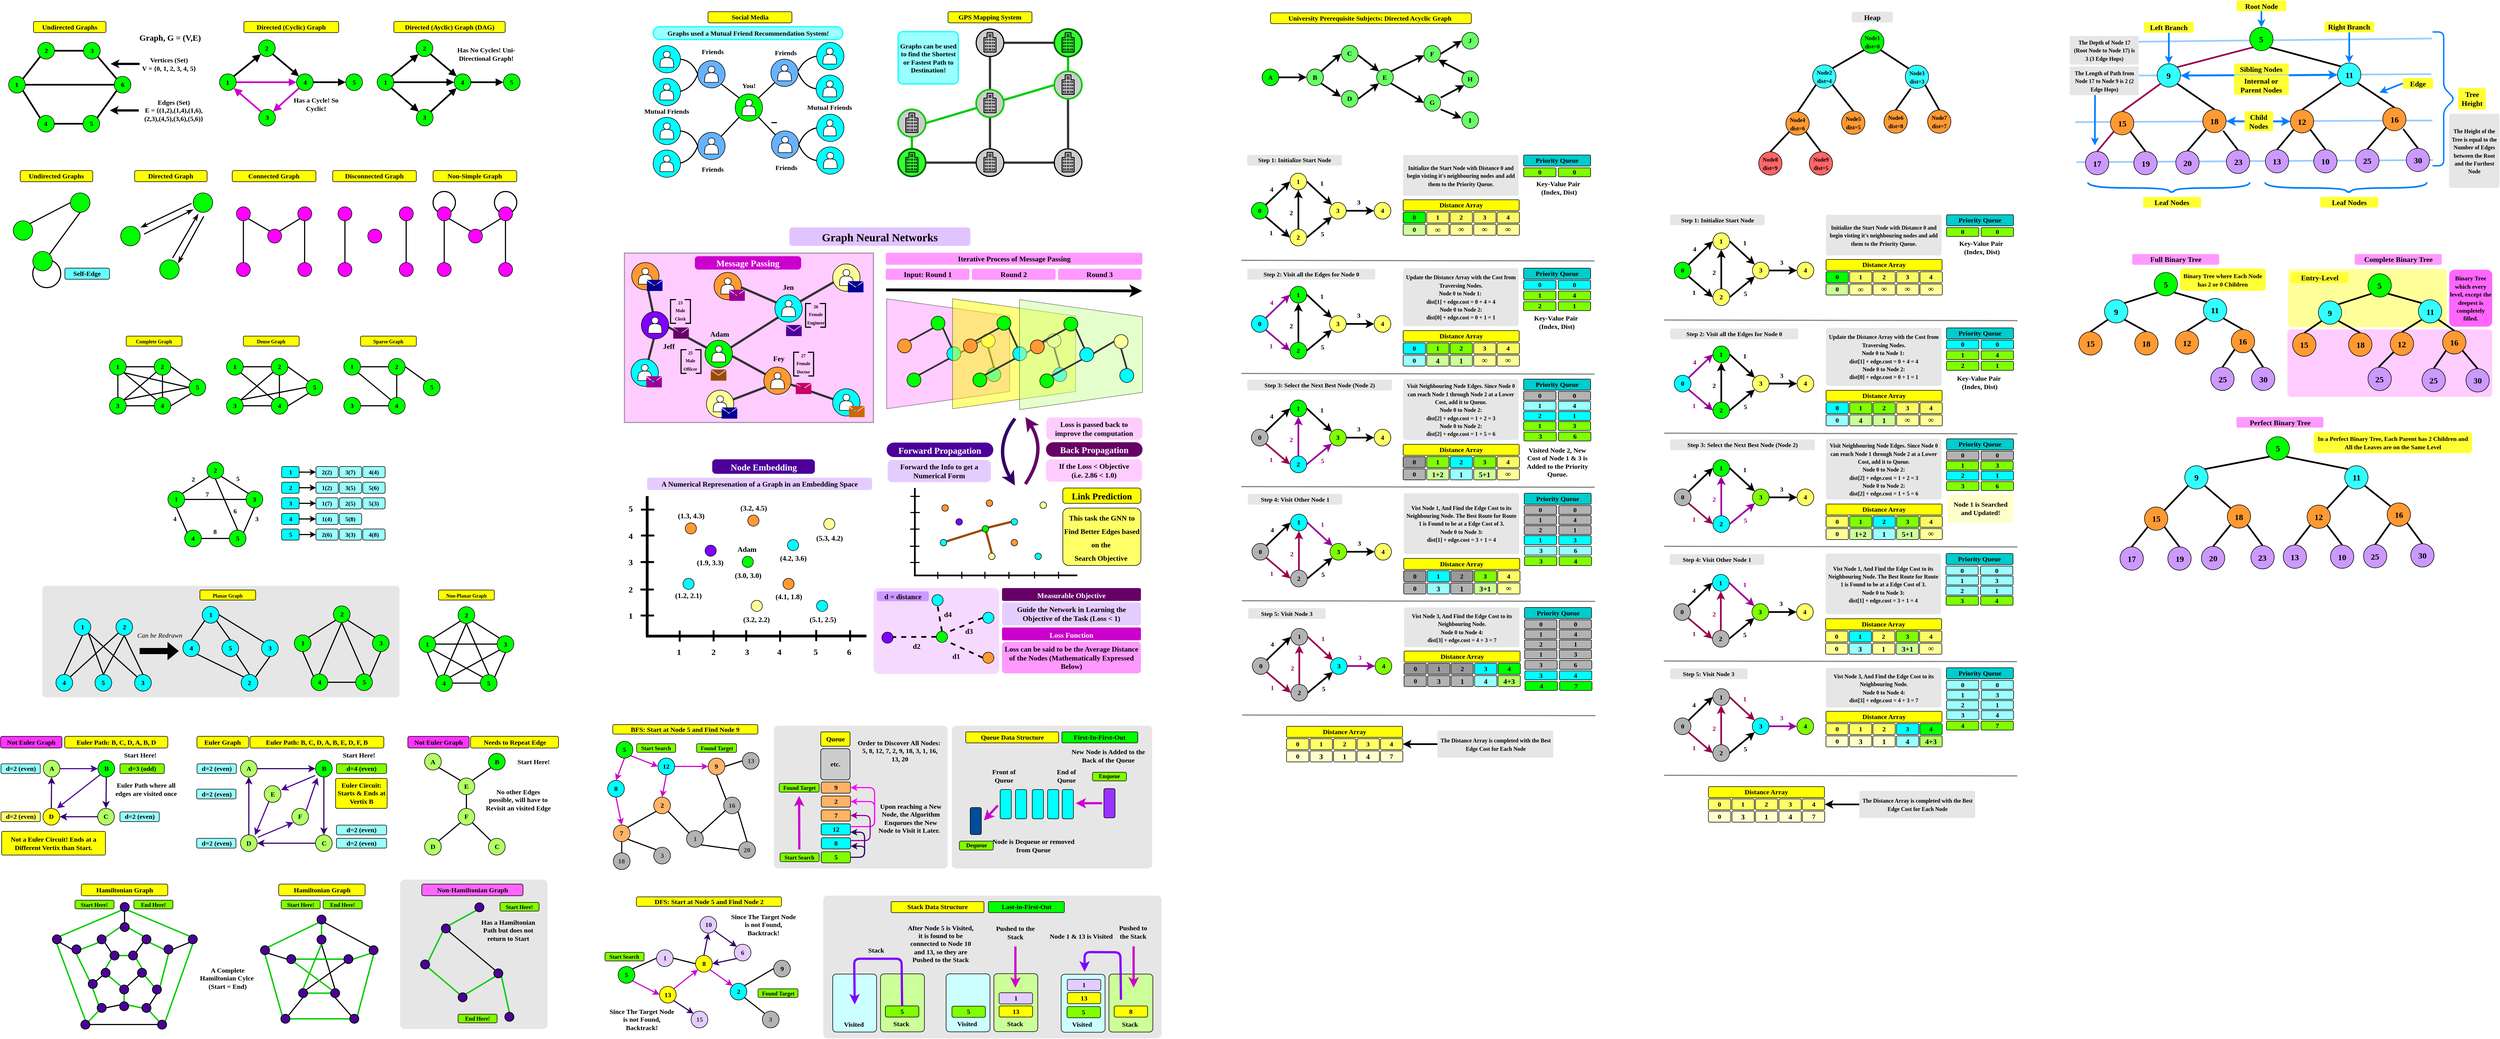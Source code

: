<mxfile version="25.0.1">
  <diagram name="Page-1" id="3yqpxKQvHaOyZTGhgoW6">
    <mxGraphModel dx="10413" dy="6380" grid="1" gridSize="10" guides="1" tooltips="1" connect="1" arrows="1" fold="1" page="1" pageScale="1" pageWidth="850" pageHeight="1100" math="0" shadow="0">
      <root>
        <mxCell id="0" />
        <mxCell id="1" parent="0" />
        <mxCell id="ThfMrPqSPKfLtUcQO5et-141" value="" style="rounded=1;whiteSpace=wrap;html=1;fillColor=#FFCCFF;strokeColor=none;fontColor=#000000;arcSize=5;" vertex="1" parent="1">
          <mxGeometry x="4185" y="631" width="367" height="121" as="geometry" />
        </mxCell>
        <mxCell id="ThfMrPqSPKfLtUcQO5et-138" value="" style="rounded=1;whiteSpace=wrap;html=1;fillColor=#FFFF99;strokeColor=none;fontColor=#000000;arcSize=5;" vertex="1" parent="1">
          <mxGeometry x="4186" y="522.85" width="285" height="104.25" as="geometry" />
        </mxCell>
        <mxCell id="LCE5HxwR3Hqgt4TWrt2V-73" value="" style="endArrow=none;html=1;rounded=0;strokeColor=#99CCFF;strokeWidth=3;endFill=0;" parent="1" edge="1">
          <mxGeometry width="50" height="50" relative="1" as="geometry">
            <mxPoint x="4445.83" y="327.08" as="sourcePoint" />
            <mxPoint x="3806.87" y="331.02" as="targetPoint" />
          </mxGeometry>
        </mxCell>
        <mxCell id="LCE5HxwR3Hqgt4TWrt2V-72" value="" style="endArrow=none;html=1;rounded=0;strokeColor=#99CCFF;strokeWidth=3;endFill=0;" parent="1" edge="1">
          <mxGeometry width="50" height="50" relative="1" as="geometry">
            <mxPoint x="4444.83" y="256.08" as="sourcePoint" />
            <mxPoint x="3804.83" y="259.08" as="targetPoint" />
          </mxGeometry>
        </mxCell>
        <mxCell id="LCE5HxwR3Hqgt4TWrt2V-71" value="" style="endArrow=none;html=1;rounded=0;strokeColor=#99CCFF;strokeWidth=3;endFill=0;" parent="1" edge="1">
          <mxGeometry width="50" height="50" relative="1" as="geometry">
            <mxPoint x="4442.83" y="173.08" as="sourcePoint" />
            <mxPoint x="3800.83" y="176.08" as="targetPoint" />
          </mxGeometry>
        </mxCell>
        <mxCell id="LCE5HxwR3Hqgt4TWrt2V-70" value="" style="endArrow=none;html=1;rounded=0;strokeColor=#99CCFF;strokeWidth=3;endFill=0;" parent="1" edge="1">
          <mxGeometry width="50" height="50" relative="1" as="geometry">
            <mxPoint x="4443.83" y="109.08" as="sourcePoint" />
            <mxPoint x="3801.83" y="116.08" as="targetPoint" />
          </mxGeometry>
        </mxCell>
        <mxCell id="FqfpO_9Uq4FBg8u8sROW-99" value="" style="rounded=1;whiteSpace=wrap;html=1;fillColor=#E6E6E6;strokeColor=none;fontColor=#000000;arcSize=3;" parent="1" vertex="1">
          <mxGeometry x="1560.67" y="1646.75" width="606.33" height="256" as="geometry" />
        </mxCell>
        <mxCell id="FqfpO_9Uq4FBg8u8sROW-85" value="" style="rounded=1;whiteSpace=wrap;html=1;fillColor=#CCFF99;strokeColor=#000000;fontColor=#000000;arcSize=8;" parent="1" vertex="1">
          <mxGeometry x="1663.24" y="1787.13" width="78.69" height="104" as="geometry" />
        </mxCell>
        <mxCell id="kwqL50I-LuAcpxWkbx4z-594" value="&lt;div&gt;&lt;br&gt;&lt;/div&gt;&lt;div&gt;&lt;br&gt;&lt;/div&gt;" style="rounded=1;whiteSpace=wrap;html=1;fillColor=#F5D9FF;strokeColor=none;fontColor=#000000;arcSize=6;" parent="1" vertex="1">
          <mxGeometry x="1651" y="1095" width="225" height="154" as="geometry" />
        </mxCell>
        <mxCell id="kwqL50I-LuAcpxWkbx4z-239" value="" style="rounded=0;whiteSpace=wrap;html=1;fillColor=#FF99FF;gradientColor=none;opacity=50;strokeWidth=2;strokeColor=#4D4D4D;movable=1;resizable=1;rotatable=1;deletable=1;editable=1;locked=0;connectable=1;" parent="1" vertex="1">
          <mxGeometry x="1204.25" y="494" width="446.29" height="304" as="geometry" />
        </mxCell>
        <mxCell id="kwqL50I-LuAcpxWkbx4z-240" value="" style="endArrow=none;html=1;rounded=0;strokeWidth=4;strokeColor=#333333;" parent="1" edge="1">
          <mxGeometry width="50" height="50" relative="1" as="geometry">
            <mxPoint x="1243.54" y="544" as="sourcePoint" />
            <mxPoint x="1256.54" y="606" as="targetPoint" />
          </mxGeometry>
        </mxCell>
        <mxCell id="kwqL50I-LuAcpxWkbx4z-241" value="" style="endArrow=none;html=1;rounded=0;strokeWidth=4;strokeColor=#333333;" parent="1" edge="1">
          <mxGeometry width="50" height="50" relative="1" as="geometry">
            <mxPoint x="1243.34" y="700.5" as="sourcePoint" />
            <mxPoint x="1262.34" y="626.5" as="targetPoint" />
          </mxGeometry>
        </mxCell>
        <mxCell id="kwqL50I-LuAcpxWkbx4z-242" value="" style="endArrow=none;html=1;rounded=0;strokeWidth=4;strokeColor=#333333;" parent="1" edge="1">
          <mxGeometry width="50" height="50" relative="1" as="geometry">
            <mxPoint x="1366.54" y="672" as="sourcePoint" />
            <mxPoint x="1275.54" y="623" as="targetPoint" />
          </mxGeometry>
        </mxCell>
        <mxCell id="kwqL50I-LuAcpxWkbx4z-243" value="" style="endArrow=none;html=1;rounded=0;strokeWidth=4;strokeColor=#333333;" parent="1" edge="1">
          <mxGeometry width="50" height="50" relative="1" as="geometry">
            <mxPoint x="1386.54" y="673" as="sourcePoint" />
            <mxPoint x="1476.25" y="722" as="targetPoint" />
          </mxGeometry>
        </mxCell>
        <mxCell id="kwqL50I-LuAcpxWkbx4z-244" value="" style="endArrow=none;html=1;rounded=0;strokeWidth=4;strokeColor=#333333;" parent="1" edge="1">
          <mxGeometry width="50" height="50" relative="1" as="geometry">
            <mxPoint x="1476.54" y="727" as="sourcePoint" />
            <mxPoint x="1382.54" y="763" as="targetPoint" />
          </mxGeometry>
        </mxCell>
        <mxCell id="kwqL50I-LuAcpxWkbx4z-245" value="" style="endArrow=none;html=1;rounded=0;strokeWidth=4;strokeColor=#333333;" parent="1" edge="1">
          <mxGeometry width="50" height="50" relative="1" as="geometry">
            <mxPoint x="1494.54" y="600" as="sourcePoint" />
            <mxPoint x="1381.54" y="672" as="targetPoint" />
          </mxGeometry>
        </mxCell>
        <mxCell id="kwqL50I-LuAcpxWkbx4z-246" value="" style="endArrow=none;html=1;rounded=0;strokeWidth=4;strokeColor=#333333;" parent="1" edge="1">
          <mxGeometry width="50" height="50" relative="1" as="geometry">
            <mxPoint x="1592.54" y="761" as="sourcePoint" />
            <mxPoint x="1491.54" y="726" as="targetPoint" />
          </mxGeometry>
        </mxCell>
        <mxCell id="kwqL50I-LuAcpxWkbx4z-247" value="" style="endArrow=none;html=1;rounded=0;strokeWidth=4;strokeColor=#333333;" parent="1" edge="1">
          <mxGeometry width="50" height="50" relative="1" as="geometry">
            <mxPoint x="1488.54" y="588" as="sourcePoint" />
            <mxPoint x="1403.25" y="551" as="targetPoint" />
          </mxGeometry>
        </mxCell>
        <mxCell id="kwqL50I-LuAcpxWkbx4z-248" value="" style="endArrow=none;html=1;rounded=0;strokeWidth=4;strokeColor=#333333;" parent="1" edge="1">
          <mxGeometry width="50" height="50" relative="1" as="geometry">
            <mxPoint x="1513.54" y="584" as="sourcePoint" />
            <mxPoint x="1597.25" y="536" as="targetPoint" />
          </mxGeometry>
        </mxCell>
        <mxCell id="kwqL50I-LuAcpxWkbx4z-106" value="" style="endArrow=none;html=1;rounded=0;entryX=0.5;entryY=0;entryDx=0;entryDy=0;exitX=0.5;exitY=1;exitDx=0;exitDy=0;strokeWidth=4;strokeColor=#333333;" parent="1" source="kwqL50I-LuAcpxWkbx4z-98" target="kwqL50I-LuAcpxWkbx4z-82" edge="1">
          <mxGeometry width="50" height="50" relative="1" as="geometry">
            <mxPoint x="1753.71" y="354" as="sourcePoint" />
            <mxPoint x="1984.71" y="354" as="targetPoint" />
          </mxGeometry>
        </mxCell>
        <mxCell id="kwqL50I-LuAcpxWkbx4z-107" value="" style="endArrow=none;html=1;rounded=0;entryX=0.5;entryY=0;entryDx=0;entryDy=0;exitX=0.5;exitY=1;exitDx=0;exitDy=0;strokeWidth=4;strokeColor=#00CC00;" parent="1" source="kwqL50I-LuAcpxWkbx4z-100" target="kwqL50I-LuAcpxWkbx4z-92" edge="1">
          <mxGeometry width="50" height="50" relative="1" as="geometry">
            <mxPoint x="2044.71" y="173.44" as="sourcePoint" />
            <mxPoint x="2044.71" y="351.44" as="targetPoint" />
          </mxGeometry>
        </mxCell>
        <mxCell id="kwqL50I-LuAcpxWkbx4z-108" value="" style="endArrow=none;html=1;rounded=0;entryX=0;entryY=0.5;entryDx=0;entryDy=0;exitX=1;exitY=0.5;exitDx=0;exitDy=0;strokeWidth=4;strokeColor=#333333;" parent="1" source="kwqL50I-LuAcpxWkbx4z-98" target="kwqL50I-LuAcpxWkbx4z-100" edge="1">
          <mxGeometry width="50" height="50" relative="1" as="geometry">
            <mxPoint x="2009.71" y="151" as="sourcePoint" />
            <mxPoint x="2009.71" y="329" as="targetPoint" />
          </mxGeometry>
        </mxCell>
        <mxCell id="kwqL50I-LuAcpxWkbx4z-105" value="" style="endArrow=none;html=1;rounded=0;entryX=0;entryY=0.5;entryDx=0;entryDy=0;exitX=1;exitY=0.5;exitDx=0;exitDy=0;strokeWidth=4;strokeColor=#333333;" parent="1" source="kwqL50I-LuAcpxWkbx4z-80" target="kwqL50I-LuAcpxWkbx4z-90" edge="1">
          <mxGeometry width="50" height="50" relative="1" as="geometry">
            <mxPoint x="1994.71" y="274.75" as="sourcePoint" />
            <mxPoint x="2085.71" y="243.75" as="targetPoint" />
          </mxGeometry>
        </mxCell>
        <mxCell id="KNSWglQPT4Z5NiHn9OF_-246" value="" style="rounded=1;whiteSpace=wrap;html=1;fillColor=#E6E6E6;strokeColor=none;fontColor=#000000;arcSize=3;" parent="1" vertex="1">
          <mxGeometry x="1791.17" y="1342" width="359" height="256" as="geometry" />
        </mxCell>
        <mxCell id="KNSWglQPT4Z5NiHn9OF_-228" value="" style="rounded=1;whiteSpace=wrap;html=1;fillColor=#E6E6E6;strokeColor=none;fontColor=#000000;arcSize=3;" parent="1" vertex="1">
          <mxGeometry x="1472.1" y="1342" width="311.5" height="256" as="geometry" />
        </mxCell>
        <mxCell id="KNSWglQPT4Z5NiHn9OF_-171" value="" style="rounded=1;whiteSpace=wrap;html=1;fillColor=#E6E6E6;strokeColor=none;fontColor=#000000;arcSize=3;" parent="1" vertex="1">
          <mxGeometry x="802.25" y="1618" width="264" height="268" as="geometry" />
        </mxCell>
        <mxCell id="KNSWglQPT4Z5NiHn9OF_-136" value="" style="endArrow=none;html=1;rounded=0;entryX=0.527;entryY=0.154;entryDx=0;entryDy=0;exitX=0.5;exitY=1;exitDx=0;exitDy=0;strokeColor=#000000;strokeWidth=2;entryPerimeter=0;" parent="1" source="KNSWglQPT4Z5NiHn9OF_-99" target="KNSWglQPT4Z5NiHn9OF_-119" edge="1">
          <mxGeometry width="50" height="50" relative="1" as="geometry">
            <mxPoint x="719.04" y="1778.5" as="sourcePoint" />
            <mxPoint x="701.04" y="1825.5" as="targetPoint" />
          </mxGeometry>
        </mxCell>
        <mxCell id="w_8HsDneWyBDN1gnofwD-67" value="" style="rounded=1;whiteSpace=wrap;html=1;fillColor=#E6E6E6;strokeColor=none;fontColor=#000000;arcSize=3;" parent="1" vertex="1">
          <mxGeometry x="161" y="1091" width="640" height="200" as="geometry" />
        </mxCell>
        <mxCell id="9pO9uT2kOoJnUgxudCDx-62" value="" style="ellipse;whiteSpace=wrap;html=1;aspect=fixed;strokeWidth=2;strokeColor=#000000;fillColor=none;" parent="1" vertex="1">
          <mxGeometry x="971.25" y="383.5" width="40" height="40" as="geometry" />
        </mxCell>
        <mxCell id="9pO9uT2kOoJnUgxudCDx-61" value="" style="ellipse;whiteSpace=wrap;html=1;aspect=fixed;strokeWidth=2;strokeColor=#000000;fillColor=none;" parent="1" vertex="1">
          <mxGeometry x="861.25" y="383.5" width="40" height="40" as="geometry" />
        </mxCell>
        <mxCell id="9pO9uT2kOoJnUgxudCDx-10" value="" style="ellipse;whiteSpace=wrap;html=1;aspect=fixed;strokeWidth=2;strokeColor=#000000;fillColor=none;" parent="1" vertex="1">
          <mxGeometry x="143.75" y="506" width="50" height="50" as="geometry" />
        </mxCell>
        <mxCell id="9pO9uT2kOoJnUgxudCDx-1" value="" style="ellipse;whiteSpace=wrap;html=1;aspect=fixed;fillColor=#00FF00;strokeColor=#000000;" parent="1" vertex="1">
          <mxGeometry x="108.75" y="436" width="35" height="35" as="geometry" />
        </mxCell>
        <mxCell id="9pO9uT2kOoJnUgxudCDx-2" value="" style="endArrow=none;html=1;rounded=0;exitX=1;exitY=0;exitDx=0;exitDy=0;entryX=0;entryY=0.5;entryDx=0;entryDy=0;endSize=7;strokeWidth=2;strokeColor=#000000;" parent="1" source="9pO9uT2kOoJnUgxudCDx-1" target="9pO9uT2kOoJnUgxudCDx-4" edge="1">
          <mxGeometry width="50" height="50" relative="1" as="geometry">
            <mxPoint x="151.25" y="516" as="sourcePoint" />
            <mxPoint x="171.25" y="376" as="targetPoint" />
          </mxGeometry>
        </mxCell>
        <mxCell id="9pO9uT2kOoJnUgxudCDx-3" value="" style="ellipse;whiteSpace=wrap;html=1;aspect=fixed;fillColor=#00FF00;strokeColor=#000000;" parent="1" vertex="1">
          <mxGeometry x="143.75" y="491" width="35" height="35" as="geometry" />
        </mxCell>
        <mxCell id="9pO9uT2kOoJnUgxudCDx-5" value="" style="endArrow=none;html=1;rounded=0;exitX=1;exitY=0;exitDx=0;exitDy=0;entryX=0.5;entryY=1;entryDx=0;entryDy=0;endSize=7;strokeWidth=2;strokeColor=#000000;" parent="1" source="9pO9uT2kOoJnUgxudCDx-3" target="9pO9uT2kOoJnUgxudCDx-4" edge="1">
          <mxGeometry width="50" height="50" relative="1" as="geometry">
            <mxPoint x="125.25" y="452" as="sourcePoint" />
            <mxPoint x="221.25" y="406" as="targetPoint" />
          </mxGeometry>
        </mxCell>
        <mxCell id="9pO9uT2kOoJnUgxudCDx-4" value="" style="ellipse;whiteSpace=wrap;html=1;aspect=fixed;fillColor=#00FF00;strokeColor=#000000;" parent="1" vertex="1">
          <mxGeometry x="211.25" y="386" width="35" height="35" as="geometry" />
        </mxCell>
        <mxCell id="9pO9uT2kOoJnUgxudCDx-12" value="&lt;font face=&quot;Comic Sans MS&quot;&gt;&lt;b&gt;Undirected Graphs&lt;/b&gt;&lt;/font&gt;" style="rounded=1;whiteSpace=wrap;html=1;fillColor=#FFFF00;strokeColor=#000000;fontColor=#000000;" parent="1" vertex="1">
          <mxGeometry x="121.25" y="346" width="130" height="20" as="geometry" />
        </mxCell>
        <mxCell id="9pO9uT2kOoJnUgxudCDx-13" value="&lt;font face=&quot;Comic Sans MS&quot;&gt;&lt;b&gt;Self-Edge&lt;/b&gt;&lt;/font&gt;" style="rounded=1;whiteSpace=wrap;html=1;fillColor=#66FFFF;strokeColor=#000000;fontColor=#000000;" parent="1" vertex="1">
          <mxGeometry x="201.25" y="521" width="80" height="20" as="geometry" />
        </mxCell>
        <mxCell id="9pO9uT2kOoJnUgxudCDx-15" value="" style="ellipse;whiteSpace=wrap;html=1;aspect=fixed;fillColor=#00FF00;strokeColor=#000000;" parent="1" vertex="1">
          <mxGeometry x="301.25" y="446" width="35" height="35" as="geometry" />
        </mxCell>
        <mxCell id="9pO9uT2kOoJnUgxudCDx-16" value="" style="endArrow=none;html=1;rounded=0;endSize=7;strokeWidth=2;strokeColor=#000000;startArrow=classicThin;startFill=1;" parent="1" edge="1">
          <mxGeometry width="50" height="50" relative="1" as="geometry">
            <mxPoint x="337.25" y="448" as="sourcePoint" />
            <mxPoint x="428.25" y="405" as="targetPoint" />
          </mxGeometry>
        </mxCell>
        <mxCell id="9pO9uT2kOoJnUgxudCDx-17" value="" style="ellipse;whiteSpace=wrap;html=1;aspect=fixed;fillColor=#00FF00;strokeColor=#000000;" parent="1" vertex="1">
          <mxGeometry x="371.25" y="506" width="35" height="35" as="geometry" />
        </mxCell>
        <mxCell id="9pO9uT2kOoJnUgxudCDx-18" value="" style="endArrow=none;html=1;rounded=0;entryX=0.5;entryY=1;entryDx=0;entryDy=0;endSize=7;strokeWidth=2;strokeColor=#000000;startArrow=classicThin;startFill=1;" parent="1" edge="1">
          <mxGeometry width="50" height="50" relative="1" as="geometry">
            <mxPoint x="404.25" y="512" as="sourcePoint" />
            <mxPoint x="450.25" y="428" as="targetPoint" />
          </mxGeometry>
        </mxCell>
        <mxCell id="9pO9uT2kOoJnUgxudCDx-19" value="" style="ellipse;whiteSpace=wrap;html=1;aspect=fixed;fillColor=#00FF00;strokeColor=#000000;" parent="1" vertex="1">
          <mxGeometry x="431.25" y="386" width="35" height="35" as="geometry" />
        </mxCell>
        <mxCell id="9pO9uT2kOoJnUgxudCDx-20" value="&lt;font face=&quot;Comic Sans MS&quot;&gt;&lt;b&gt;Directed Graph&lt;/b&gt;&lt;/font&gt;" style="rounded=1;whiteSpace=wrap;html=1;fillColor=#FFFF00;strokeColor=#000000;fontColor=#000000;" parent="1" vertex="1">
          <mxGeometry x="326.25" y="346" width="130" height="20" as="geometry" />
        </mxCell>
        <mxCell id="9pO9uT2kOoJnUgxudCDx-22" value="" style="endArrow=none;html=1;rounded=0;endSize=7;strokeWidth=2;strokeColor=#000000;startArrow=classicThin;startFill=1;" parent="1" edge="1">
          <mxGeometry width="50" height="50" relative="1" as="geometry">
            <mxPoint x="431.25" y="416" as="sourcePoint" />
            <mxPoint x="343.25" y="460" as="targetPoint" />
          </mxGeometry>
        </mxCell>
        <mxCell id="9pO9uT2kOoJnUgxudCDx-23" value="" style="endArrow=none;html=1;rounded=0;endSize=7;strokeWidth=2;strokeColor=#000000;startArrow=classicThin;startFill=1;" parent="1" edge="1">
          <mxGeometry width="50" height="50" relative="1" as="geometry">
            <mxPoint x="440.25" y="424" as="sourcePoint" />
            <mxPoint x="394.25" y="503" as="targetPoint" />
          </mxGeometry>
        </mxCell>
        <mxCell id="9pO9uT2kOoJnUgxudCDx-24" value="" style="ellipse;whiteSpace=wrap;html=1;aspect=fixed;fillColor=#FF00FF;strokeColor=#000000;" parent="1" vertex="1">
          <mxGeometry x="690.75" y="511" width="25" height="25" as="geometry" />
        </mxCell>
        <mxCell id="9pO9uT2kOoJnUgxudCDx-29" value="&lt;font face=&quot;Comic Sans MS&quot;&gt;&lt;b&gt;Connected Graph&lt;/b&gt;&lt;/font&gt;" style="rounded=1;whiteSpace=wrap;html=1;fillColor=#FFFF00;strokeColor=#000000;fontColor=#000000;" parent="1" vertex="1">
          <mxGeometry x="501.25" y="346" width="150" height="20" as="geometry" />
        </mxCell>
        <mxCell id="9pO9uT2kOoJnUgxudCDx-32" value="" style="ellipse;whiteSpace=wrap;html=1;aspect=fixed;fillColor=#FF00FF;strokeColor=#000000;" parent="1" vertex="1">
          <mxGeometry x="690.75" y="411" width="25" height="25" as="geometry" />
        </mxCell>
        <mxCell id="9pO9uT2kOoJnUgxudCDx-33" value="" style="ellipse;whiteSpace=wrap;html=1;aspect=fixed;fillColor=#FF00FF;strokeColor=#000000;" parent="1" vertex="1">
          <mxGeometry x="800.75" y="411" width="25" height="25" as="geometry" />
        </mxCell>
        <mxCell id="9pO9uT2kOoJnUgxudCDx-34" value="" style="ellipse;whiteSpace=wrap;html=1;aspect=fixed;fillColor=#FF00FF;strokeColor=#000000;" parent="1" vertex="1">
          <mxGeometry x="800.75" y="511" width="25" height="25" as="geometry" />
        </mxCell>
        <mxCell id="9pO9uT2kOoJnUgxudCDx-35" value="&lt;font face=&quot;Comic Sans MS&quot;&gt;&lt;b&gt;Disconnected Graph&lt;/b&gt;&lt;/font&gt;" style="rounded=1;whiteSpace=wrap;html=1;fillColor=#FFFF00;strokeColor=#000000;fontColor=#000000;" parent="1" vertex="1">
          <mxGeometry x="681.25" y="346" width="150" height="20" as="geometry" />
        </mxCell>
        <mxCell id="9pO9uT2kOoJnUgxudCDx-38" value="" style="ellipse;whiteSpace=wrap;html=1;aspect=fixed;fillColor=#FF00FF;strokeColor=#000000;" parent="1" vertex="1">
          <mxGeometry x="744.25" y="451" width="25" height="25" as="geometry" />
        </mxCell>
        <mxCell id="9pO9uT2kOoJnUgxudCDx-39" value="" style="endArrow=none;html=1;rounded=0;exitX=0.5;exitY=0;exitDx=0;exitDy=0;entryX=0.5;entryY=1;entryDx=0;entryDy=0;endSize=7;strokeWidth=2;strokeColor=#000000;" parent="1" source="9pO9uT2kOoJnUgxudCDx-24" target="9pO9uT2kOoJnUgxudCDx-32" edge="1">
          <mxGeometry width="50" height="50" relative="1" as="geometry">
            <mxPoint x="334.75" y="512" as="sourcePoint" />
            <mxPoint x="380.75" y="426" as="targetPoint" />
          </mxGeometry>
        </mxCell>
        <mxCell id="9pO9uT2kOoJnUgxudCDx-40" value="" style="endArrow=none;html=1;rounded=0;exitX=0.5;exitY=0;exitDx=0;exitDy=0;entryX=0.5;entryY=1;entryDx=0;entryDy=0;endSize=7;strokeWidth=2;strokeColor=#000000;" parent="1" edge="1">
          <mxGeometry width="50" height="50" relative="1" as="geometry">
            <mxPoint x="813.01" y="511" as="sourcePoint" />
            <mxPoint x="813.01" y="436" as="targetPoint" />
          </mxGeometry>
        </mxCell>
        <mxCell id="9pO9uT2kOoJnUgxudCDx-42" value="" style="ellipse;whiteSpace=wrap;html=1;aspect=fixed;fillColor=#FF00FF;strokeColor=#000000;" parent="1" vertex="1">
          <mxGeometry x="508.75" y="511" width="25" height="25" as="geometry" />
        </mxCell>
        <mxCell id="9pO9uT2kOoJnUgxudCDx-43" value="" style="ellipse;whiteSpace=wrap;html=1;aspect=fixed;fillColor=#FF00FF;strokeColor=#000000;" parent="1" vertex="1">
          <mxGeometry x="508.75" y="411" width="25" height="25" as="geometry" />
        </mxCell>
        <mxCell id="9pO9uT2kOoJnUgxudCDx-44" value="" style="ellipse;whiteSpace=wrap;html=1;aspect=fixed;fillColor=#FF00FF;strokeColor=#000000;" parent="1" vertex="1">
          <mxGeometry x="618.75" y="411" width="25" height="25" as="geometry" />
        </mxCell>
        <mxCell id="9pO9uT2kOoJnUgxudCDx-45" value="" style="ellipse;whiteSpace=wrap;html=1;aspect=fixed;fillColor=#FF00FF;strokeColor=#000000;" parent="1" vertex="1">
          <mxGeometry x="618.75" y="511" width="25" height="25" as="geometry" />
        </mxCell>
        <mxCell id="9pO9uT2kOoJnUgxudCDx-46" value="" style="ellipse;whiteSpace=wrap;html=1;aspect=fixed;fillColor=#FF00FF;strokeColor=#000000;" parent="1" vertex="1">
          <mxGeometry x="564.75" y="451" width="25" height="25" as="geometry" />
        </mxCell>
        <mxCell id="9pO9uT2kOoJnUgxudCDx-47" value="" style="endArrow=none;html=1;rounded=0;exitX=0.5;exitY=0;exitDx=0;exitDy=0;entryX=0.5;entryY=1;entryDx=0;entryDy=0;endSize=7;strokeWidth=2;strokeColor=#000000;" parent="1" source="9pO9uT2kOoJnUgxudCDx-42" target="9pO9uT2kOoJnUgxudCDx-43" edge="1">
          <mxGeometry width="50" height="50" relative="1" as="geometry">
            <mxPoint x="152.75" y="512" as="sourcePoint" />
            <mxPoint x="198.75" y="426" as="targetPoint" />
          </mxGeometry>
        </mxCell>
        <mxCell id="9pO9uT2kOoJnUgxudCDx-48" value="" style="endArrow=none;html=1;rounded=0;exitX=0.5;exitY=0;exitDx=0;exitDy=0;entryX=0.5;entryY=1;entryDx=0;entryDy=0;endSize=7;strokeWidth=2;strokeColor=#000000;" parent="1" edge="1">
          <mxGeometry width="50" height="50" relative="1" as="geometry">
            <mxPoint x="631.01" y="511" as="sourcePoint" />
            <mxPoint x="631.01" y="436" as="targetPoint" />
          </mxGeometry>
        </mxCell>
        <mxCell id="9pO9uT2kOoJnUgxudCDx-49" value="" style="endArrow=none;html=1;rounded=0;exitX=0;exitY=0;exitDx=0;exitDy=0;entryX=1;entryY=1;entryDx=0;entryDy=0;endSize=7;strokeWidth=2;strokeColor=#000000;" parent="1" source="9pO9uT2kOoJnUgxudCDx-46" target="9pO9uT2kOoJnUgxudCDx-43" edge="1">
          <mxGeometry width="50" height="50" relative="1" as="geometry">
            <mxPoint x="531.25" y="521" as="sourcePoint" />
            <mxPoint x="531.25" y="446" as="targetPoint" />
          </mxGeometry>
        </mxCell>
        <mxCell id="9pO9uT2kOoJnUgxudCDx-50" value="" style="endArrow=none;html=1;rounded=0;exitX=1;exitY=0;exitDx=0;exitDy=0;entryX=0;entryY=1;entryDx=0;entryDy=0;endSize=7;strokeWidth=2;strokeColor=#000000;" parent="1" source="9pO9uT2kOoJnUgxudCDx-46" target="9pO9uT2kOoJnUgxudCDx-44" edge="1">
          <mxGeometry width="50" height="50" relative="1" as="geometry">
            <mxPoint x="575.25" y="465" as="sourcePoint" />
            <mxPoint x="540.25" y="439" as="targetPoint" />
          </mxGeometry>
        </mxCell>
        <mxCell id="9pO9uT2kOoJnUgxudCDx-51" value="&lt;font face=&quot;Comic Sans MS&quot;&gt;&lt;b&gt;Non-Simple Graph&lt;/b&gt;&lt;/font&gt;" style="rounded=1;whiteSpace=wrap;html=1;fillColor=#FFFF00;strokeColor=#000000;fontColor=#000000;" parent="1" vertex="1">
          <mxGeometry x="861.25" y="346" width="150" height="20" as="geometry" />
        </mxCell>
        <mxCell id="9pO9uT2kOoJnUgxudCDx-52" value="" style="ellipse;whiteSpace=wrap;html=1;aspect=fixed;fillColor=#FF00FF;strokeColor=#000000;" parent="1" vertex="1">
          <mxGeometry x="868.75" y="511" width="25" height="25" as="geometry" />
        </mxCell>
        <mxCell id="9pO9uT2kOoJnUgxudCDx-53" value="" style="ellipse;whiteSpace=wrap;html=1;aspect=fixed;fillColor=#FF00FF;strokeColor=#000000;" parent="1" vertex="1">
          <mxGeometry x="868.75" y="411" width="25" height="25" as="geometry" />
        </mxCell>
        <mxCell id="9pO9uT2kOoJnUgxudCDx-54" value="" style="ellipse;whiteSpace=wrap;html=1;aspect=fixed;fillColor=#FF00FF;strokeColor=#000000;" parent="1" vertex="1">
          <mxGeometry x="978.75" y="411" width="25" height="25" as="geometry" />
        </mxCell>
        <mxCell id="9pO9uT2kOoJnUgxudCDx-55" value="" style="ellipse;whiteSpace=wrap;html=1;aspect=fixed;fillColor=#FF00FF;strokeColor=#000000;" parent="1" vertex="1">
          <mxGeometry x="978.75" y="511" width="25" height="25" as="geometry" />
        </mxCell>
        <mxCell id="9pO9uT2kOoJnUgxudCDx-56" value="" style="ellipse;whiteSpace=wrap;html=1;aspect=fixed;fillColor=#FF00FF;strokeColor=#000000;" parent="1" vertex="1">
          <mxGeometry x="924.75" y="451" width="25" height="25" as="geometry" />
        </mxCell>
        <mxCell id="9pO9uT2kOoJnUgxudCDx-57" value="" style="endArrow=none;html=1;rounded=0;exitX=0.5;exitY=0;exitDx=0;exitDy=0;entryX=0.5;entryY=1;entryDx=0;entryDy=0;endSize=7;strokeWidth=2;strokeColor=#000000;" parent="1" source="9pO9uT2kOoJnUgxudCDx-52" target="9pO9uT2kOoJnUgxudCDx-53" edge="1">
          <mxGeometry width="50" height="50" relative="1" as="geometry">
            <mxPoint x="512.75" y="512" as="sourcePoint" />
            <mxPoint x="558.75" y="426" as="targetPoint" />
          </mxGeometry>
        </mxCell>
        <mxCell id="9pO9uT2kOoJnUgxudCDx-58" value="" style="endArrow=none;html=1;rounded=0;exitX=0.5;exitY=0;exitDx=0;exitDy=0;entryX=0.5;entryY=1;entryDx=0;entryDy=0;endSize=7;strokeWidth=2;strokeColor=#000000;" parent="1" edge="1">
          <mxGeometry width="50" height="50" relative="1" as="geometry">
            <mxPoint x="991.01" y="511" as="sourcePoint" />
            <mxPoint x="991.01" y="436" as="targetPoint" />
          </mxGeometry>
        </mxCell>
        <mxCell id="9pO9uT2kOoJnUgxudCDx-59" value="" style="endArrow=none;html=1;rounded=0;exitX=0;exitY=0;exitDx=0;exitDy=0;entryX=1;entryY=1;entryDx=0;entryDy=0;endSize=7;strokeWidth=2;strokeColor=#000000;" parent="1" source="9pO9uT2kOoJnUgxudCDx-56" target="9pO9uT2kOoJnUgxudCDx-53" edge="1">
          <mxGeometry width="50" height="50" relative="1" as="geometry">
            <mxPoint x="891.25" y="521" as="sourcePoint" />
            <mxPoint x="891.25" y="446" as="targetPoint" />
          </mxGeometry>
        </mxCell>
        <mxCell id="9pO9uT2kOoJnUgxudCDx-60" value="" style="endArrow=none;html=1;rounded=0;exitX=1;exitY=0;exitDx=0;exitDy=0;entryX=0;entryY=1;entryDx=0;entryDy=0;endSize=7;strokeWidth=2;strokeColor=#000000;" parent="1" source="9pO9uT2kOoJnUgxudCDx-56" target="9pO9uT2kOoJnUgxudCDx-54" edge="1">
          <mxGeometry width="50" height="50" relative="1" as="geometry">
            <mxPoint x="935.25" y="465" as="sourcePoint" />
            <mxPoint x="900.25" y="439" as="targetPoint" />
          </mxGeometry>
        </mxCell>
        <mxCell id="vU05gBOwP9u5JrT5ZFWY-7" value="&lt;font style=&quot;font-size: 9px;&quot; face=&quot;Comic Sans MS&quot;&gt;&lt;b style=&quot;&quot;&gt;Complete Graph&lt;/b&gt;&lt;/font&gt;" style="rounded=1;whiteSpace=wrap;html=1;fillColor=#FFFF00;strokeColor=#000000;fontColor=#000000;" parent="1" vertex="1">
          <mxGeometry x="311.25" y="643" width="100" height="18" as="geometry" />
        </mxCell>
        <mxCell id="vU05gBOwP9u5JrT5ZFWY-9" value="&lt;b style=&quot;color: rgb(0, 0, 0); font-family: &amp;quot;Comic Sans MS&amp;quot;;&quot;&gt;1&lt;/b&gt;" style="ellipse;whiteSpace=wrap;html=1;aspect=fixed;fillColor=#00FF00;strokeColor=#000000;" parent="1" vertex="1">
          <mxGeometry x="281.25" y="683" width="30" height="30" as="geometry" />
        </mxCell>
        <mxCell id="vU05gBOwP9u5JrT5ZFWY-10" value="" style="endArrow=none;html=1;rounded=0;endSize=7;strokeWidth=2;strokeColor=#000000;startArrow=none;startFill=0;entryX=1;entryY=0.5;entryDx=0;entryDy=0;exitX=0;exitY=0.5;exitDx=0;exitDy=0;" parent="1" source="vU05gBOwP9u5JrT5ZFWY-13" target="vU05gBOwP9u5JrT5ZFWY-9" edge="1">
          <mxGeometry width="50" height="50" relative="1" as="geometry">
            <mxPoint x="529.75" y="735" as="sourcePoint" />
            <mxPoint x="620.75" y="692" as="targetPoint" />
          </mxGeometry>
        </mxCell>
        <mxCell id="vU05gBOwP9u5JrT5ZFWY-13" value="&lt;font face=&quot;Comic Sans MS&quot; color=&quot;#000000&quot;&gt;&lt;b&gt;2&lt;/b&gt;&lt;/font&gt;" style="ellipse;whiteSpace=wrap;html=1;aspect=fixed;fillColor=#00FF00;strokeColor=#000000;" parent="1" vertex="1">
          <mxGeometry x="361.25" y="683" width="30" height="30" as="geometry" />
        </mxCell>
        <mxCell id="vU05gBOwP9u5JrT5ZFWY-17" value="&lt;b style=&quot;color: rgb(0, 0, 0); font-family: &amp;quot;Comic Sans MS&amp;quot;;&quot;&gt;3&lt;/b&gt;" style="ellipse;whiteSpace=wrap;html=1;aspect=fixed;fillColor=#00FF00;strokeColor=#000000;" parent="1" vertex="1">
          <mxGeometry x="281.25" y="753" width="30" height="30" as="geometry" />
        </mxCell>
        <mxCell id="vU05gBOwP9u5JrT5ZFWY-18" value="" style="endArrow=none;html=1;rounded=0;endSize=7;strokeWidth=2;strokeColor=#000000;startArrow=none;startFill=0;entryX=1;entryY=0.5;entryDx=0;entryDy=0;exitX=0;exitY=0.5;exitDx=0;exitDy=0;" parent="1" source="vU05gBOwP9u5JrT5ZFWY-19" target="vU05gBOwP9u5JrT5ZFWY-17" edge="1">
          <mxGeometry width="50" height="50" relative="1" as="geometry">
            <mxPoint x="529.75" y="805" as="sourcePoint" />
            <mxPoint x="620.75" y="762" as="targetPoint" />
          </mxGeometry>
        </mxCell>
        <mxCell id="vU05gBOwP9u5JrT5ZFWY-19" value="&lt;font face=&quot;Comic Sans MS&quot; color=&quot;#000000&quot;&gt;&lt;b&gt;4&lt;/b&gt;&lt;/font&gt;" style="ellipse;whiteSpace=wrap;html=1;aspect=fixed;fillColor=#00FF00;strokeColor=#000000;" parent="1" vertex="1">
          <mxGeometry x="361.25" y="753" width="30" height="30" as="geometry" />
        </mxCell>
        <mxCell id="vU05gBOwP9u5JrT5ZFWY-20" value="" style="endArrow=none;html=1;rounded=0;endSize=7;strokeWidth=2;strokeColor=#000000;startArrow=none;startFill=0;entryX=0.5;entryY=1;entryDx=0;entryDy=0;exitX=0.5;exitY=0;exitDx=0;exitDy=0;" parent="1" source="vU05gBOwP9u5JrT5ZFWY-17" target="vU05gBOwP9u5JrT5ZFWY-9" edge="1">
          <mxGeometry width="50" height="50" relative="1" as="geometry">
            <mxPoint x="406.25" y="778" as="sourcePoint" />
            <mxPoint x="321.25" y="778" as="targetPoint" />
          </mxGeometry>
        </mxCell>
        <mxCell id="vU05gBOwP9u5JrT5ZFWY-21" value="" style="endArrow=none;html=1;rounded=0;endSize=7;strokeWidth=2;strokeColor=#000000;startArrow=none;startFill=0;entryX=1;entryY=1;entryDx=0;entryDy=0;exitX=0;exitY=0;exitDx=0;exitDy=0;" parent="1" source="vU05gBOwP9u5JrT5ZFWY-19" target="vU05gBOwP9u5JrT5ZFWY-9" edge="1">
          <mxGeometry width="50" height="50" relative="1" as="geometry">
            <mxPoint x="306.25" y="763" as="sourcePoint" />
            <mxPoint x="306.25" y="723" as="targetPoint" />
          </mxGeometry>
        </mxCell>
        <mxCell id="vU05gBOwP9u5JrT5ZFWY-22" value="" style="endArrow=none;html=1;rounded=0;endSize=7;strokeWidth=2;strokeColor=#000000;startArrow=none;startFill=0;entryX=1;entryY=0;entryDx=0;entryDy=0;" parent="1" source="vU05gBOwP9u5JrT5ZFWY-13" target="vU05gBOwP9u5JrT5ZFWY-17" edge="1">
          <mxGeometry width="50" height="50" relative="1" as="geometry">
            <mxPoint x="370.25" y="773" as="sourcePoint" />
            <mxPoint x="317.25" y="719" as="targetPoint" />
          </mxGeometry>
        </mxCell>
        <mxCell id="vU05gBOwP9u5JrT5ZFWY-23" value="&lt;font face=&quot;Comic Sans MS&quot; color=&quot;#000000&quot;&gt;&lt;b&gt;5&lt;/b&gt;&lt;/font&gt;" style="ellipse;whiteSpace=wrap;html=1;aspect=fixed;fillColor=#00FF00;strokeColor=#000000;" parent="1" vertex="1">
          <mxGeometry x="423.75" y="720" width="30" height="30" as="geometry" />
        </mxCell>
        <mxCell id="vU05gBOwP9u5JrT5ZFWY-25" value="" style="endArrow=none;html=1;rounded=0;endSize=7;strokeWidth=2;strokeColor=#000000;startArrow=none;startFill=0;entryX=0;entryY=0;entryDx=0;entryDy=0;exitX=1;exitY=0.5;exitDx=0;exitDy=0;" parent="1" source="vU05gBOwP9u5JrT5ZFWY-13" target="vU05gBOwP9u5JrT5ZFWY-23" edge="1">
          <mxGeometry width="50" height="50" relative="1" as="geometry">
            <mxPoint x="375.25" y="718" as="sourcePoint" />
            <mxPoint x="317.25" y="767" as="targetPoint" />
          </mxGeometry>
        </mxCell>
        <mxCell id="vU05gBOwP9u5JrT5ZFWY-27" value="" style="endArrow=none;html=1;rounded=0;endSize=7;strokeWidth=2;strokeColor=#000000;startArrow=none;startFill=0;entryX=0;entryY=1;entryDx=0;entryDy=0;exitX=1;exitY=0.5;exitDx=0;exitDy=0;" parent="1" source="vU05gBOwP9u5JrT5ZFWY-19" target="vU05gBOwP9u5JrT5ZFWY-23" edge="1">
          <mxGeometry width="50" height="50" relative="1" as="geometry">
            <mxPoint x="397.25" y="719" as="sourcePoint" />
            <mxPoint x="438.25" y="734" as="targetPoint" />
          </mxGeometry>
        </mxCell>
        <mxCell id="vU05gBOwP9u5JrT5ZFWY-28" value="" style="endArrow=none;html=1;rounded=0;endSize=7;strokeWidth=2;strokeColor=#000000;startArrow=none;startFill=0;entryX=0;entryY=0.5;entryDx=0;entryDy=0;exitX=1;exitY=1;exitDx=0;exitDy=0;" parent="1" source="vU05gBOwP9u5JrT5ZFWY-9" target="vU05gBOwP9u5JrT5ZFWY-23" edge="1">
          <mxGeometry width="50" height="50" relative="1" as="geometry">
            <mxPoint x="401.25" y="708" as="sourcePoint" />
            <mxPoint x="438.25" y="734" as="targetPoint" />
          </mxGeometry>
        </mxCell>
        <mxCell id="vU05gBOwP9u5JrT5ZFWY-29" value="" style="endArrow=none;html=1;rounded=0;endSize=7;strokeWidth=2;strokeColor=#000000;startArrow=none;startFill=0;entryX=0;entryY=0.5;entryDx=0;entryDy=0;exitX=1;exitY=0;exitDx=0;exitDy=0;" parent="1" source="vU05gBOwP9u5JrT5ZFWY-17" target="vU05gBOwP9u5JrT5ZFWY-23" edge="1">
          <mxGeometry width="50" height="50" relative="1" as="geometry">
            <mxPoint x="317.25" y="719" as="sourcePoint" />
            <mxPoint x="434.25" y="745" as="targetPoint" />
          </mxGeometry>
        </mxCell>
        <mxCell id="vU05gBOwP9u5JrT5ZFWY-30" value="&lt;font style=&quot;font-size: 9px;&quot; face=&quot;Comic Sans MS&quot;&gt;&lt;b style=&quot;&quot;&gt;Dense Graph&lt;/b&gt;&lt;/font&gt;" style="rounded=1;whiteSpace=wrap;html=1;fillColor=#FFFF00;strokeColor=#000000;fontColor=#000000;" parent="1" vertex="1">
          <mxGeometry x="521.25" y="643" width="100" height="18" as="geometry" />
        </mxCell>
        <mxCell id="vU05gBOwP9u5JrT5ZFWY-31" value="&lt;b style=&quot;color: rgb(0, 0, 0); font-family: &amp;quot;Comic Sans MS&amp;quot;;&quot;&gt;1&lt;/b&gt;" style="ellipse;whiteSpace=wrap;html=1;aspect=fixed;fillColor=#00FF00;strokeColor=#000000;" parent="1" vertex="1">
          <mxGeometry x="491" y="683" width="30" height="30" as="geometry" />
        </mxCell>
        <mxCell id="vU05gBOwP9u5JrT5ZFWY-32" value="" style="endArrow=none;html=1;rounded=0;endSize=7;strokeWidth=2;strokeColor=#000000;startArrow=none;startFill=0;entryX=1;entryY=0.5;entryDx=0;entryDy=0;exitX=0;exitY=0.5;exitDx=0;exitDy=0;" parent="1" source="vU05gBOwP9u5JrT5ZFWY-33" target="vU05gBOwP9u5JrT5ZFWY-31" edge="1">
          <mxGeometry width="50" height="50" relative="1" as="geometry">
            <mxPoint x="739.5" y="735" as="sourcePoint" />
            <mxPoint x="830.5" y="692" as="targetPoint" />
          </mxGeometry>
        </mxCell>
        <mxCell id="vU05gBOwP9u5JrT5ZFWY-33" value="&lt;font face=&quot;Comic Sans MS&quot; color=&quot;#000000&quot;&gt;&lt;b&gt;2&lt;/b&gt;&lt;/font&gt;" style="ellipse;whiteSpace=wrap;html=1;aspect=fixed;fillColor=#00FF00;strokeColor=#000000;" parent="1" vertex="1">
          <mxGeometry x="571" y="683" width="30" height="30" as="geometry" />
        </mxCell>
        <mxCell id="vU05gBOwP9u5JrT5ZFWY-34" value="&lt;b style=&quot;color: rgb(0, 0, 0); font-family: &amp;quot;Comic Sans MS&amp;quot;;&quot;&gt;3&lt;/b&gt;" style="ellipse;whiteSpace=wrap;html=1;aspect=fixed;fillColor=#00FF00;strokeColor=#000000;" parent="1" vertex="1">
          <mxGeometry x="491" y="753" width="30" height="30" as="geometry" />
        </mxCell>
        <mxCell id="vU05gBOwP9u5JrT5ZFWY-35" value="" style="endArrow=none;html=1;rounded=0;endSize=7;strokeWidth=2;strokeColor=#000000;startArrow=none;startFill=0;entryX=1;entryY=0.5;entryDx=0;entryDy=0;exitX=0;exitY=0.5;exitDx=0;exitDy=0;" parent="1" source="vU05gBOwP9u5JrT5ZFWY-36" target="vU05gBOwP9u5JrT5ZFWY-34" edge="1">
          <mxGeometry width="50" height="50" relative="1" as="geometry">
            <mxPoint x="739.5" y="805" as="sourcePoint" />
            <mxPoint x="830.5" y="762" as="targetPoint" />
          </mxGeometry>
        </mxCell>
        <mxCell id="vU05gBOwP9u5JrT5ZFWY-36" value="&lt;font face=&quot;Comic Sans MS&quot; color=&quot;#000000&quot;&gt;&lt;b&gt;4&lt;/b&gt;&lt;/font&gt;" style="ellipse;whiteSpace=wrap;html=1;aspect=fixed;fillColor=#00FF00;strokeColor=#000000;" parent="1" vertex="1">
          <mxGeometry x="571" y="753" width="30" height="30" as="geometry" />
        </mxCell>
        <mxCell id="vU05gBOwP9u5JrT5ZFWY-38" value="" style="endArrow=none;html=1;rounded=0;endSize=7;strokeWidth=2;strokeColor=#000000;startArrow=none;startFill=0;entryX=1;entryY=1;entryDx=0;entryDy=0;exitX=0;exitY=0;exitDx=0;exitDy=0;" parent="1" source="vU05gBOwP9u5JrT5ZFWY-36" target="vU05gBOwP9u5JrT5ZFWY-31" edge="1">
          <mxGeometry width="50" height="50" relative="1" as="geometry">
            <mxPoint x="516" y="763" as="sourcePoint" />
            <mxPoint x="516" y="723" as="targetPoint" />
          </mxGeometry>
        </mxCell>
        <mxCell id="vU05gBOwP9u5JrT5ZFWY-39" value="" style="endArrow=none;html=1;rounded=0;endSize=7;strokeWidth=2;strokeColor=#000000;startArrow=none;startFill=0;entryX=1;entryY=0;entryDx=0;entryDy=0;" parent="1" source="vU05gBOwP9u5JrT5ZFWY-33" target="vU05gBOwP9u5JrT5ZFWY-34" edge="1">
          <mxGeometry width="50" height="50" relative="1" as="geometry">
            <mxPoint x="580" y="773" as="sourcePoint" />
            <mxPoint x="527" y="719" as="targetPoint" />
          </mxGeometry>
        </mxCell>
        <mxCell id="vU05gBOwP9u5JrT5ZFWY-40" value="&lt;font face=&quot;Comic Sans MS&quot; color=&quot;#000000&quot;&gt;&lt;b&gt;5&lt;/b&gt;&lt;/font&gt;" style="ellipse;whiteSpace=wrap;html=1;aspect=fixed;fillColor=#00FF00;strokeColor=#000000;" parent="1" vertex="1">
          <mxGeometry x="633.5" y="720" width="30" height="30" as="geometry" />
        </mxCell>
        <mxCell id="vU05gBOwP9u5JrT5ZFWY-41" value="" style="endArrow=none;html=1;rounded=0;endSize=7;strokeWidth=2;strokeColor=#000000;startArrow=none;startFill=0;entryX=0;entryY=0;entryDx=0;entryDy=0;exitX=1;exitY=0.5;exitDx=0;exitDy=0;" parent="1" source="vU05gBOwP9u5JrT5ZFWY-33" target="vU05gBOwP9u5JrT5ZFWY-40" edge="1">
          <mxGeometry width="50" height="50" relative="1" as="geometry">
            <mxPoint x="585" y="718" as="sourcePoint" />
            <mxPoint x="527" y="767" as="targetPoint" />
          </mxGeometry>
        </mxCell>
        <mxCell id="vU05gBOwP9u5JrT5ZFWY-42" value="" style="endArrow=none;html=1;rounded=0;endSize=7;strokeWidth=2;strokeColor=#000000;startArrow=none;startFill=0;entryX=0;entryY=1;entryDx=0;entryDy=0;exitX=1;exitY=0.5;exitDx=0;exitDy=0;" parent="1" source="vU05gBOwP9u5JrT5ZFWY-36" target="vU05gBOwP9u5JrT5ZFWY-40" edge="1">
          <mxGeometry width="50" height="50" relative="1" as="geometry">
            <mxPoint x="607" y="719" as="sourcePoint" />
            <mxPoint x="648" y="734" as="targetPoint" />
          </mxGeometry>
        </mxCell>
        <mxCell id="vU05gBOwP9u5JrT5ZFWY-44" value="" style="endArrow=none;html=1;rounded=0;endSize=7;strokeWidth=2;strokeColor=#000000;startArrow=none;startFill=0;entryX=0;entryY=0.5;entryDx=0;entryDy=0;exitX=1;exitY=0;exitDx=0;exitDy=0;" parent="1" source="vU05gBOwP9u5JrT5ZFWY-34" target="vU05gBOwP9u5JrT5ZFWY-40" edge="1">
          <mxGeometry width="50" height="50" relative="1" as="geometry">
            <mxPoint x="527" y="719" as="sourcePoint" />
            <mxPoint x="644" y="745" as="targetPoint" />
          </mxGeometry>
        </mxCell>
        <mxCell id="vU05gBOwP9u5JrT5ZFWY-45" value="&lt;font style=&quot;font-size: 9px;&quot; face=&quot;Comic Sans MS&quot;&gt;&lt;b style=&quot;&quot;&gt;Sparse Graph&lt;/b&gt;&lt;/font&gt;" style="rounded=1;whiteSpace=wrap;html=1;fillColor=#FFFF00;strokeColor=#000000;fontColor=#000000;" parent="1" vertex="1">
          <mxGeometry x="731.25" y="643" width="100" height="18" as="geometry" />
        </mxCell>
        <mxCell id="vU05gBOwP9u5JrT5ZFWY-46" value="&lt;b style=&quot;color: rgb(0, 0, 0); font-family: &amp;quot;Comic Sans MS&amp;quot;;&quot;&gt;1&lt;/b&gt;" style="ellipse;whiteSpace=wrap;html=1;aspect=fixed;fillColor=#00FF00;strokeColor=#000000;" parent="1" vertex="1">
          <mxGeometry x="701.25" y="683" width="30" height="30" as="geometry" />
        </mxCell>
        <mxCell id="vU05gBOwP9u5JrT5ZFWY-47" value="" style="endArrow=none;html=1;rounded=0;endSize=7;strokeWidth=2;strokeColor=#000000;startArrow=none;startFill=0;entryX=1;entryY=0.5;entryDx=0;entryDy=0;exitX=0;exitY=0.5;exitDx=0;exitDy=0;" parent="1" source="vU05gBOwP9u5JrT5ZFWY-48" target="vU05gBOwP9u5JrT5ZFWY-46" edge="1">
          <mxGeometry width="50" height="50" relative="1" as="geometry">
            <mxPoint x="949.75" y="735" as="sourcePoint" />
            <mxPoint x="1040.75" y="692" as="targetPoint" />
          </mxGeometry>
        </mxCell>
        <mxCell id="vU05gBOwP9u5JrT5ZFWY-48" value="&lt;font face=&quot;Comic Sans MS&quot; color=&quot;#000000&quot;&gt;&lt;b&gt;2&lt;/b&gt;&lt;/font&gt;" style="ellipse;whiteSpace=wrap;html=1;aspect=fixed;fillColor=#00FF00;strokeColor=#000000;" parent="1" vertex="1">
          <mxGeometry x="781.25" y="683" width="30" height="30" as="geometry" />
        </mxCell>
        <mxCell id="vU05gBOwP9u5JrT5ZFWY-49" value="&lt;b style=&quot;color: rgb(0, 0, 0); font-family: &amp;quot;Comic Sans MS&amp;quot;;&quot;&gt;3&lt;/b&gt;" style="ellipse;whiteSpace=wrap;html=1;aspect=fixed;fillColor=#00FF00;strokeColor=#000000;" parent="1" vertex="1">
          <mxGeometry x="701.25" y="753" width="30" height="30" as="geometry" />
        </mxCell>
        <mxCell id="vU05gBOwP9u5JrT5ZFWY-50" value="" style="endArrow=none;html=1;rounded=0;endSize=7;strokeWidth=2;strokeColor=#000000;startArrow=none;startFill=0;entryX=1;entryY=0.5;entryDx=0;entryDy=0;exitX=0;exitY=0.5;exitDx=0;exitDy=0;" parent="1" source="vU05gBOwP9u5JrT5ZFWY-51" target="vU05gBOwP9u5JrT5ZFWY-49" edge="1">
          <mxGeometry width="50" height="50" relative="1" as="geometry">
            <mxPoint x="949.75" y="805" as="sourcePoint" />
            <mxPoint x="1040.75" y="762" as="targetPoint" />
          </mxGeometry>
        </mxCell>
        <mxCell id="vU05gBOwP9u5JrT5ZFWY-51" value="&lt;font face=&quot;Comic Sans MS&quot; color=&quot;#000000&quot;&gt;&lt;b&gt;4&lt;/b&gt;&lt;/font&gt;" style="ellipse;whiteSpace=wrap;html=1;aspect=fixed;fillColor=#00FF00;strokeColor=#000000;" parent="1" vertex="1">
          <mxGeometry x="781.25" y="753" width="30" height="30" as="geometry" />
        </mxCell>
        <mxCell id="vU05gBOwP9u5JrT5ZFWY-52" value="" style="endArrow=none;html=1;rounded=0;endSize=7;strokeWidth=2;strokeColor=#000000;startArrow=none;startFill=0;entryX=1;entryY=1;entryDx=0;entryDy=0;exitX=0;exitY=0;exitDx=0;exitDy=0;" parent="1" source="vU05gBOwP9u5JrT5ZFWY-51" target="vU05gBOwP9u5JrT5ZFWY-46" edge="1">
          <mxGeometry width="50" height="50" relative="1" as="geometry">
            <mxPoint x="726.25" y="763" as="sourcePoint" />
            <mxPoint x="726.25" y="723" as="targetPoint" />
          </mxGeometry>
        </mxCell>
        <mxCell id="vU05gBOwP9u5JrT5ZFWY-54" value="&lt;font face=&quot;Comic Sans MS&quot; color=&quot;#000000&quot;&gt;&lt;b&gt;5&lt;/b&gt;&lt;/font&gt;" style="ellipse;whiteSpace=wrap;html=1;aspect=fixed;fillColor=#00FF00;strokeColor=#000000;" parent="1" vertex="1">
          <mxGeometry x="843.75" y="720" width="30" height="30" as="geometry" />
        </mxCell>
        <mxCell id="vU05gBOwP9u5JrT5ZFWY-55" value="" style="endArrow=none;html=1;rounded=0;endSize=7;strokeWidth=2;strokeColor=#000000;startArrow=none;startFill=0;entryX=0;entryY=0;entryDx=0;entryDy=0;exitX=1;exitY=0.5;exitDx=0;exitDy=0;" parent="1" source="vU05gBOwP9u5JrT5ZFWY-48" target="vU05gBOwP9u5JrT5ZFWY-54" edge="1">
          <mxGeometry width="50" height="50" relative="1" as="geometry">
            <mxPoint x="795.25" y="718" as="sourcePoint" />
            <mxPoint x="737.25" y="767" as="targetPoint" />
          </mxGeometry>
        </mxCell>
        <mxCell id="vU05gBOwP9u5JrT5ZFWY-58" value="" style="endArrow=none;html=1;rounded=0;endSize=7;strokeWidth=2;strokeColor=#000000;startArrow=none;startFill=0;entryX=0.5;entryY=1;entryDx=0;entryDy=0;exitX=0.5;exitY=0;exitDx=0;exitDy=0;" parent="1" source="vU05gBOwP9u5JrT5ZFWY-19" target="vU05gBOwP9u5JrT5ZFWY-13" edge="1">
          <mxGeometry width="50" height="50" relative="1" as="geometry">
            <mxPoint x="306.25" y="763" as="sourcePoint" />
            <mxPoint x="306.25" y="723" as="targetPoint" />
          </mxGeometry>
        </mxCell>
        <mxCell id="vU05gBOwP9u5JrT5ZFWY-59" value="" style="endArrow=none;html=1;rounded=0;endSize=7;strokeWidth=2;strokeColor=#000000;startArrow=none;startFill=0;entryX=0.5;entryY=1;entryDx=0;entryDy=0;exitX=0.5;exitY=0;exitDx=0;exitDy=0;" parent="1" edge="1">
          <mxGeometry width="50" height="50" relative="1" as="geometry">
            <mxPoint x="585.8" y="753" as="sourcePoint" />
            <mxPoint x="585.8" y="713" as="targetPoint" />
          </mxGeometry>
        </mxCell>
        <mxCell id="vU05gBOwP9u5JrT5ZFWY-60" value="" style="endArrow=none;html=1;rounded=0;endSize=7;strokeWidth=2;strokeColor=#000000;startArrow=none;startFill=0;entryX=0.5;entryY=1;entryDx=0;entryDy=0;exitX=0.5;exitY=0;exitDx=0;exitDy=0;" parent="1" edge="1">
          <mxGeometry width="50" height="50" relative="1" as="geometry">
            <mxPoint x="796.05" y="753" as="sourcePoint" />
            <mxPoint x="796.05" y="713" as="targetPoint" />
          </mxGeometry>
        </mxCell>
        <mxCell id="2qasPP3fPQsoUJOk98KG-2" value="&lt;b style=&quot;color: rgb(0, 0, 0); font-family: &amp;quot;Comic Sans MS&amp;quot;;&quot;&gt;1&lt;/b&gt;" style="ellipse;whiteSpace=wrap;html=1;aspect=fixed;fillColor=#00FF00;strokeColor=#000000;" parent="1" vertex="1">
          <mxGeometry x="386" y="921" width="30" height="30" as="geometry" />
        </mxCell>
        <mxCell id="2qasPP3fPQsoUJOk98KG-4" value="&lt;font face=&quot;Comic Sans MS&quot; color=&quot;#000000&quot;&gt;&lt;b&gt;2&lt;/b&gt;&lt;/font&gt;" style="ellipse;whiteSpace=wrap;html=1;aspect=fixed;fillColor=#00FF00;strokeColor=#000000;" parent="1" vertex="1">
          <mxGeometry x="456" y="869" width="30" height="30" as="geometry" />
        </mxCell>
        <mxCell id="2qasPP3fPQsoUJOk98KG-5" value="&lt;b style=&quot;color: rgb(0, 0, 0); font-family: &amp;quot;Comic Sans MS&amp;quot;;&quot;&gt;4&lt;/b&gt;" style="ellipse;whiteSpace=wrap;html=1;aspect=fixed;fillColor=#00FF00;strokeColor=#000000;" parent="1" vertex="1">
          <mxGeometry x="416" y="991" width="30" height="30" as="geometry" />
        </mxCell>
        <mxCell id="2qasPP3fPQsoUJOk98KG-7" value="&lt;font face=&quot;Comic Sans MS&quot; color=&quot;#000000&quot;&gt;&lt;b&gt;5&lt;/b&gt;&lt;/font&gt;" style="ellipse;whiteSpace=wrap;html=1;aspect=fixed;fillColor=#00FF00;strokeColor=#000000;" parent="1" vertex="1">
          <mxGeometry x="496" y="991" width="30" height="30" as="geometry" />
        </mxCell>
        <mxCell id="2qasPP3fPQsoUJOk98KG-8" value="" style="endArrow=none;html=1;rounded=0;endSize=7;strokeWidth=2;strokeColor=#000000;startArrow=none;startFill=0;entryX=0.5;entryY=1;entryDx=0;entryDy=0;exitX=0;exitY=0;exitDx=0;exitDy=0;" parent="1" source="2qasPP3fPQsoUJOk98KG-5" target="2qasPP3fPQsoUJOk98KG-2" edge="1">
          <mxGeometry width="50" height="50" relative="1" as="geometry">
            <mxPoint x="517.25" y="1016" as="sourcePoint" />
            <mxPoint x="432.25" y="1016" as="targetPoint" />
          </mxGeometry>
        </mxCell>
        <mxCell id="2qasPP3fPQsoUJOk98KG-29" value="&lt;font color=&quot;#000000&quot; face=&quot;Comic Sans MS&quot;&gt;&lt;span style=&quot;font-size: 12px; text-wrap: wrap;&quot;&gt;&lt;b&gt;4&lt;/b&gt;&lt;/span&gt;&lt;/font&gt;" style="edgeLabel;html=1;align=center;verticalAlign=middle;resizable=0;points=[];labelBackgroundColor=none;" parent="2qasPP3fPQsoUJOk98KG-8" vertex="1" connectable="0">
          <mxGeometry x="0.021" y="-1" relative="1" as="geometry">
            <mxPoint x="-14" y="-2" as="offset" />
          </mxGeometry>
        </mxCell>
        <mxCell id="2qasPP3fPQsoUJOk98KG-11" value="&lt;font face=&quot;Comic Sans MS&quot; color=&quot;#000000&quot;&gt;&lt;b&gt;3&lt;/b&gt;&lt;/font&gt;" style="ellipse;whiteSpace=wrap;html=1;aspect=fixed;fillColor=#00FF00;strokeColor=#000000;" parent="1" vertex="1">
          <mxGeometry x="526" y="921" width="30" height="30" as="geometry" />
        </mxCell>
        <mxCell id="2qasPP3fPQsoUJOk98KG-17" value="" style="endArrow=none;html=1;rounded=0;endSize=7;strokeWidth=2;strokeColor=#000000;startArrow=none;startFill=0;entryX=1;entryY=0.5;entryDx=0;entryDy=0;exitX=0;exitY=0.5;exitDx=0;exitDy=0;" parent="1" source="2qasPP3fPQsoUJOk98KG-7" target="2qasPP3fPQsoUJOk98KG-5" edge="1">
          <mxGeometry width="50" height="50" relative="1" as="geometry">
            <mxPoint x="430.25" y="1005" as="sourcePoint" />
            <mxPoint x="411.25" y="961" as="targetPoint" />
          </mxGeometry>
        </mxCell>
        <mxCell id="2qasPP3fPQsoUJOk98KG-28" value="&lt;font color=&quot;#000000&quot; face=&quot;Comic Sans MS&quot;&gt;&lt;span style=&quot;font-size: 12px; text-wrap: wrap;&quot;&gt;&lt;b&gt;8&lt;/b&gt;&lt;/span&gt;&lt;/font&gt;" style="edgeLabel;html=1;align=center;verticalAlign=middle;resizable=0;points=[];labelBackgroundColor=none;" parent="2qasPP3fPQsoUJOk98KG-17" vertex="1" connectable="0">
          <mxGeometry x="0.045" y="2" relative="1" as="geometry">
            <mxPoint y="-14" as="offset" />
          </mxGeometry>
        </mxCell>
        <mxCell id="2qasPP3fPQsoUJOk98KG-18" value="" style="endArrow=none;html=1;rounded=0;endSize=7;strokeWidth=2;strokeColor=#000000;startArrow=none;startFill=0;entryX=1;entryY=0;entryDx=0;entryDy=0;exitX=0.5;exitY=1;exitDx=0;exitDy=0;" parent="1" source="2qasPP3fPQsoUJOk98KG-11" target="2qasPP3fPQsoUJOk98KG-7" edge="1">
          <mxGeometry width="50" height="50" relative="1" as="geometry">
            <mxPoint x="506.25" y="1016" as="sourcePoint" />
            <mxPoint x="456.25" y="1016" as="targetPoint" />
          </mxGeometry>
        </mxCell>
        <mxCell id="2qasPP3fPQsoUJOk98KG-27" value="&lt;b style=&quot;text-wrap: wrap; color: rgb(0, 0, 0); font-family: &amp;quot;Comic Sans MS&amp;quot;; font-size: 12px;&quot;&gt;3&lt;/b&gt;" style="edgeLabel;html=1;align=center;verticalAlign=middle;resizable=0;points=[];labelBackgroundColor=none;" parent="2qasPP3fPQsoUJOk98KG-18" vertex="1" connectable="0">
          <mxGeometry x="-0.151" y="1" relative="1" as="geometry">
            <mxPoint x="11" y="1" as="offset" />
          </mxGeometry>
        </mxCell>
        <mxCell id="2qasPP3fPQsoUJOk98KG-19" value="" style="endArrow=none;html=1;rounded=0;endSize=7;strokeWidth=2;strokeColor=#000000;startArrow=none;startFill=0;entryX=0;entryY=0;entryDx=0;entryDy=0;exitX=1;exitY=1;exitDx=0;exitDy=0;" parent="1" source="2qasPP3fPQsoUJOk98KG-4" target="2qasPP3fPQsoUJOk98KG-11" edge="1">
          <mxGeometry width="50" height="50" relative="1" as="geometry">
            <mxPoint x="481.25" y="891" as="sourcePoint" />
            <mxPoint x="531.25" y="1005" as="targetPoint" />
          </mxGeometry>
        </mxCell>
        <mxCell id="2qasPP3fPQsoUJOk98KG-24" value="&lt;font color=&quot;#000000&quot; face=&quot;Comic Sans MS&quot;&gt;&lt;span style=&quot;font-size: 12px; text-wrap: wrap;&quot;&gt;&lt;b&gt;5&lt;/b&gt;&lt;/span&gt;&lt;/font&gt;" style="edgeLabel;html=1;align=center;verticalAlign=middle;resizable=0;points=[];labelBackgroundColor=none;" parent="2qasPP3fPQsoUJOk98KG-19" vertex="1" connectable="0">
          <mxGeometry x="0.094" y="1" relative="1" as="geometry">
            <mxPoint x="2" y="-12" as="offset" />
          </mxGeometry>
        </mxCell>
        <mxCell id="2qasPP3fPQsoUJOk98KG-20" value="" style="endArrow=none;html=1;rounded=0;endSize=7;strokeWidth=2;strokeColor=#000000;startArrow=none;startFill=0;entryX=0;entryY=1;entryDx=0;entryDy=0;exitX=1;exitY=0;exitDx=0;exitDy=0;" parent="1" source="2qasPP3fPQsoUJOk98KG-2" target="2qasPP3fPQsoUJOk98KG-4" edge="1">
          <mxGeometry width="50" height="50" relative="1" as="geometry">
            <mxPoint x="491.25" y="901" as="sourcePoint" />
            <mxPoint x="540.25" y="935" as="targetPoint" />
          </mxGeometry>
        </mxCell>
        <mxCell id="2qasPP3fPQsoUJOk98KG-23" value="&lt;b style=&quot;color: rgb(0, 0, 0); font-family: &amp;quot;Comic Sans MS&amp;quot;; font-size: 12px; text-wrap: wrap;&quot;&gt;2&lt;/b&gt;" style="edgeLabel;html=1;align=center;verticalAlign=middle;resizable=0;points=[];labelBackgroundColor=none;" parent="2qasPP3fPQsoUJOk98KG-20" vertex="1" connectable="0">
          <mxGeometry x="0.045" relative="1" as="geometry">
            <mxPoint x="-6" y="-10" as="offset" />
          </mxGeometry>
        </mxCell>
        <mxCell id="2qasPP3fPQsoUJOk98KG-21" value="" style="endArrow=none;html=1;rounded=0;endSize=7;strokeWidth=2;strokeColor=#000000;startArrow=none;startFill=0;entryX=0;entryY=0.5;entryDx=0;entryDy=0;exitX=1;exitY=0.5;exitDx=0;exitDy=0;" parent="1" source="2qasPP3fPQsoUJOk98KG-2" target="2qasPP3fPQsoUJOk98KG-11" edge="1">
          <mxGeometry width="50" height="50" relative="1" as="geometry">
            <mxPoint x="421.25" y="935" as="sourcePoint" />
            <mxPoint x="470.25" y="905" as="targetPoint" />
          </mxGeometry>
        </mxCell>
        <mxCell id="2qasPP3fPQsoUJOk98KG-25" value="&lt;font color=&quot;#000000&quot; face=&quot;Comic Sans MS&quot;&gt;&lt;span style=&quot;font-size: 12px; text-wrap: wrap;&quot;&gt;&lt;b&gt;7&lt;/b&gt;&lt;/span&gt;&lt;/font&gt;" style="edgeLabel;html=1;align=center;verticalAlign=middle;resizable=0;points=[];labelBackgroundColor=none;" parent="2qasPP3fPQsoUJOk98KG-21" vertex="1" connectable="0">
          <mxGeometry x="-0.181" y="-1" relative="1" as="geometry">
            <mxPoint x="-5" y="-10" as="offset" />
          </mxGeometry>
        </mxCell>
        <mxCell id="2qasPP3fPQsoUJOk98KG-22" value="" style="endArrow=none;html=1;rounded=0;endSize=7;strokeWidth=2;strokeColor=#000000;startArrow=none;startFill=0;entryX=0.5;entryY=0;entryDx=0;entryDy=0;exitX=0.5;exitY=1;exitDx=0;exitDy=0;" parent="1" source="2qasPP3fPQsoUJOk98KG-4" target="2qasPP3fPQsoUJOk98KG-7" edge="1">
          <mxGeometry width="50" height="50" relative="1" as="geometry">
            <mxPoint x="426.25" y="946" as="sourcePoint" />
            <mxPoint x="536.25" y="946" as="targetPoint" />
          </mxGeometry>
        </mxCell>
        <mxCell id="2qasPP3fPQsoUJOk98KG-26" value="&lt;font color=&quot;#000000&quot; face=&quot;Comic Sans MS&quot;&gt;&lt;span style=&quot;font-size: 12px; text-wrap: wrap;&quot;&gt;&lt;b&gt;6&lt;/b&gt;&lt;/span&gt;&lt;/font&gt;" style="edgeLabel;html=1;align=center;verticalAlign=middle;resizable=0;points=[];labelBackgroundColor=none;" parent="2qasPP3fPQsoUJOk98KG-22" vertex="1" connectable="0">
          <mxGeometry x="0.19" y="1" relative="1" as="geometry">
            <mxPoint x="10" y="4" as="offset" />
          </mxGeometry>
        </mxCell>
        <mxCell id="2qasPP3fPQsoUJOk98KG-30" value="&lt;font face=&quot;Comic Sans MS&quot;&gt;&lt;b&gt;1&lt;/b&gt;&lt;/font&gt;" style="rounded=1;whiteSpace=wrap;html=1;fillColor=#00FFFF;strokeColor=#000000;fontColor=#000000;fontSize=11;" parent="1" vertex="1">
          <mxGeometry x="589.75" y="877" width="31.5" height="20" as="geometry" />
        </mxCell>
        <mxCell id="2qasPP3fPQsoUJOk98KG-33" value="&lt;font face=&quot;Comic Sans MS&quot;&gt;&lt;b&gt;2(2)&lt;/b&gt;&lt;/font&gt;" style="rounded=1;whiteSpace=wrap;html=1;fillColor=#99FFFF;strokeColor=#000000;fontColor=#000000;fontSize=11;" parent="1" vertex="1">
          <mxGeometry x="651.25" y="877" width="40" height="20" as="geometry" />
        </mxCell>
        <mxCell id="2qasPP3fPQsoUJOk98KG-34" value="" style="endArrow=classic;html=1;rounded=0;endSize=5;strokeWidth=2;strokeColor=#000000;startArrow=none;startFill=0;entryX=0;entryY=0.5;entryDx=0;entryDy=0;exitX=1;exitY=0.5;exitDx=0;exitDy=0;endFill=1;fontSize=11;" parent="1" source="2qasPP3fPQsoUJOk98KG-30" target="2qasPP3fPQsoUJOk98KG-33" edge="1">
          <mxGeometry width="50" height="50" relative="1" as="geometry">
            <mxPoint x="721.25" y="949" as="sourcePoint" />
            <mxPoint x="540.25" y="943" as="targetPoint" />
          </mxGeometry>
        </mxCell>
        <mxCell id="2qasPP3fPQsoUJOk98KG-40" value="&lt;font face=&quot;Comic Sans MS&quot;&gt;&lt;b&gt;3(7)&lt;/b&gt;&lt;/font&gt;" style="rounded=1;whiteSpace=wrap;html=1;fillColor=#99FFFF;strokeColor=#000000;fontColor=#000000;fontSize=11;" parent="1" vertex="1">
          <mxGeometry x="693.25" y="877" width="40" height="20" as="geometry" />
        </mxCell>
        <mxCell id="2qasPP3fPQsoUJOk98KG-41" value="&lt;font face=&quot;Comic Sans MS&quot;&gt;&lt;b&gt;4(4)&lt;/b&gt;&lt;/font&gt;" style="rounded=1;whiteSpace=wrap;html=1;fillColor=#99FFFF;strokeColor=#000000;fontColor=#000000;fontSize=11;" parent="1" vertex="1">
          <mxGeometry x="735.25" y="877" width="40" height="20" as="geometry" />
        </mxCell>
        <mxCell id="2qasPP3fPQsoUJOk98KG-43" value="&lt;font face=&quot;Comic Sans MS&quot;&gt;&lt;b&gt;2&lt;/b&gt;&lt;/font&gt;" style="rounded=1;whiteSpace=wrap;html=1;fillColor=#00FFFF;strokeColor=#000000;fontColor=#000000;fontSize=11;" parent="1" vertex="1">
          <mxGeometry x="589.75" y="905" width="31.5" height="20" as="geometry" />
        </mxCell>
        <mxCell id="2qasPP3fPQsoUJOk98KG-44" value="&lt;font face=&quot;Comic Sans MS&quot;&gt;&lt;b&gt;1(2)&lt;/b&gt;&lt;/font&gt;" style="rounded=1;whiteSpace=wrap;html=1;fillColor=#99FFFF;strokeColor=#000000;fontColor=#000000;fontSize=11;" parent="1" vertex="1">
          <mxGeometry x="651.25" y="905" width="40" height="20" as="geometry" />
        </mxCell>
        <mxCell id="2qasPP3fPQsoUJOk98KG-45" value="" style="endArrow=classic;html=1;rounded=0;endSize=5;strokeWidth=2;strokeColor=#000000;startArrow=none;startFill=0;entryX=0;entryY=0.5;entryDx=0;entryDy=0;exitX=1;exitY=0.5;exitDx=0;exitDy=0;endFill=1;fontSize=11;" parent="1" source="2qasPP3fPQsoUJOk98KG-43" target="2qasPP3fPQsoUJOk98KG-44" edge="1">
          <mxGeometry width="50" height="50" relative="1" as="geometry">
            <mxPoint x="721.25" y="977" as="sourcePoint" />
            <mxPoint x="540.25" y="971" as="targetPoint" />
          </mxGeometry>
        </mxCell>
        <mxCell id="2qasPP3fPQsoUJOk98KG-46" value="&lt;font face=&quot;Comic Sans MS&quot;&gt;&lt;b&gt;3(5)&lt;/b&gt;&lt;/font&gt;" style="rounded=1;whiteSpace=wrap;html=1;fillColor=#99FFFF;strokeColor=#000000;fontColor=#000000;fontSize=11;" parent="1" vertex="1">
          <mxGeometry x="693.25" y="905" width="40" height="20" as="geometry" />
        </mxCell>
        <mxCell id="2qasPP3fPQsoUJOk98KG-47" value="&lt;font face=&quot;Comic Sans MS&quot;&gt;&lt;b&gt;5(6)&lt;/b&gt;&lt;/font&gt;" style="rounded=1;whiteSpace=wrap;html=1;fillColor=#99FFFF;strokeColor=#000000;fontColor=#000000;fontSize=11;" parent="1" vertex="1">
          <mxGeometry x="735.25" y="905" width="40" height="20" as="geometry" />
        </mxCell>
        <mxCell id="2qasPP3fPQsoUJOk98KG-48" value="&lt;font face=&quot;Comic Sans MS&quot;&gt;&lt;b&gt;3&lt;/b&gt;&lt;/font&gt;" style="rounded=1;whiteSpace=wrap;html=1;fillColor=#00FFFF;strokeColor=#000000;fontColor=#000000;fontSize=11;" parent="1" vertex="1">
          <mxGeometry x="589.75" y="933" width="31.5" height="20" as="geometry" />
        </mxCell>
        <mxCell id="2qasPP3fPQsoUJOk98KG-49" value="&lt;font face=&quot;Comic Sans MS&quot;&gt;&lt;b&gt;1(7)&lt;/b&gt;&lt;/font&gt;" style="rounded=1;whiteSpace=wrap;html=1;fillColor=#99FFFF;strokeColor=#000000;fontColor=#000000;fontSize=11;" parent="1" vertex="1">
          <mxGeometry x="651.25" y="933" width="40" height="20" as="geometry" />
        </mxCell>
        <mxCell id="2qasPP3fPQsoUJOk98KG-50" value="" style="endArrow=classic;html=1;rounded=0;endSize=5;strokeWidth=2;strokeColor=#000000;startArrow=none;startFill=0;entryX=0;entryY=0.5;entryDx=0;entryDy=0;exitX=1;exitY=0.5;exitDx=0;exitDy=0;endFill=1;fontSize=11;" parent="1" source="2qasPP3fPQsoUJOk98KG-48" target="2qasPP3fPQsoUJOk98KG-49" edge="1">
          <mxGeometry width="50" height="50" relative="1" as="geometry">
            <mxPoint x="721.25" y="1005" as="sourcePoint" />
            <mxPoint x="540.25" y="999" as="targetPoint" />
          </mxGeometry>
        </mxCell>
        <mxCell id="2qasPP3fPQsoUJOk98KG-51" value="&lt;font face=&quot;Comic Sans MS&quot;&gt;&lt;b&gt;2(5)&lt;/b&gt;&lt;/font&gt;" style="rounded=1;whiteSpace=wrap;html=1;fillColor=#99FFFF;strokeColor=#000000;fontColor=#000000;fontSize=11;" parent="1" vertex="1">
          <mxGeometry x="693.25" y="933" width="40" height="20" as="geometry" />
        </mxCell>
        <mxCell id="2qasPP3fPQsoUJOk98KG-52" value="&lt;font face=&quot;Comic Sans MS&quot;&gt;&lt;b&gt;5(3)&lt;/b&gt;&lt;/font&gt;" style="rounded=1;whiteSpace=wrap;html=1;fillColor=#99FFFF;strokeColor=#000000;fontColor=#000000;fontSize=11;" parent="1" vertex="1">
          <mxGeometry x="735.25" y="933" width="40" height="20" as="geometry" />
        </mxCell>
        <mxCell id="2qasPP3fPQsoUJOk98KG-53" value="&lt;font face=&quot;Comic Sans MS&quot;&gt;&lt;b&gt;4&lt;/b&gt;&lt;/font&gt;" style="rounded=1;whiteSpace=wrap;html=1;fillColor=#00FFFF;strokeColor=#000000;fontColor=#000000;fontSize=11;" parent="1" vertex="1">
          <mxGeometry x="589.75" y="961" width="31.5" height="20" as="geometry" />
        </mxCell>
        <mxCell id="2qasPP3fPQsoUJOk98KG-54" value="&lt;font face=&quot;Comic Sans MS&quot;&gt;&lt;b&gt;1(4)&lt;/b&gt;&lt;/font&gt;" style="rounded=1;whiteSpace=wrap;html=1;fillColor=#99FFFF;strokeColor=#000000;fontColor=#000000;fontSize=11;" parent="1" vertex="1">
          <mxGeometry x="651.25" y="961" width="40" height="20" as="geometry" />
        </mxCell>
        <mxCell id="2qasPP3fPQsoUJOk98KG-55" value="" style="endArrow=classic;html=1;rounded=0;endSize=5;strokeWidth=2;strokeColor=#000000;startArrow=none;startFill=0;entryX=0;entryY=0.5;entryDx=0;entryDy=0;exitX=1;exitY=0.5;exitDx=0;exitDy=0;endFill=1;fontSize=11;" parent="1" source="2qasPP3fPQsoUJOk98KG-53" target="2qasPP3fPQsoUJOk98KG-54" edge="1">
          <mxGeometry width="50" height="50" relative="1" as="geometry">
            <mxPoint x="721.25" y="1033" as="sourcePoint" />
            <mxPoint x="540.25" y="1027" as="targetPoint" />
          </mxGeometry>
        </mxCell>
        <mxCell id="2qasPP3fPQsoUJOk98KG-56" value="&lt;font face=&quot;Comic Sans MS&quot;&gt;&lt;b&gt;5(8)&lt;/b&gt;&lt;/font&gt;" style="rounded=1;whiteSpace=wrap;html=1;fillColor=#99FFFF;strokeColor=#000000;fontColor=#000000;fontSize=11;" parent="1" vertex="1">
          <mxGeometry x="693.25" y="961" width="40" height="20" as="geometry" />
        </mxCell>
        <mxCell id="2qasPP3fPQsoUJOk98KG-58" value="&lt;font face=&quot;Comic Sans MS&quot;&gt;&lt;b&gt;5&lt;/b&gt;&lt;/font&gt;" style="rounded=1;whiteSpace=wrap;html=1;fillColor=#00FFFF;strokeColor=#000000;fontColor=#000000;fontSize=11;" parent="1" vertex="1">
          <mxGeometry x="589.75" y="989" width="31.5" height="20" as="geometry" />
        </mxCell>
        <mxCell id="2qasPP3fPQsoUJOk98KG-59" value="&lt;font face=&quot;Comic Sans MS&quot;&gt;&lt;b&gt;2(6)&lt;/b&gt;&lt;/font&gt;" style="rounded=1;whiteSpace=wrap;html=1;fillColor=#99FFFF;strokeColor=#000000;fontColor=#000000;fontSize=11;" parent="1" vertex="1">
          <mxGeometry x="651.25" y="989" width="40" height="20" as="geometry" />
        </mxCell>
        <mxCell id="2qasPP3fPQsoUJOk98KG-60" value="" style="endArrow=classic;html=1;rounded=0;endSize=5;strokeWidth=2;strokeColor=#000000;startArrow=none;startFill=0;entryX=0;entryY=0.5;entryDx=0;entryDy=0;exitX=1;exitY=0.5;exitDx=0;exitDy=0;endFill=1;fontSize=11;" parent="1" source="2qasPP3fPQsoUJOk98KG-58" target="2qasPP3fPQsoUJOk98KG-59" edge="1">
          <mxGeometry width="50" height="50" relative="1" as="geometry">
            <mxPoint x="721.25" y="1061" as="sourcePoint" />
            <mxPoint x="540.25" y="1055" as="targetPoint" />
          </mxGeometry>
        </mxCell>
        <mxCell id="2qasPP3fPQsoUJOk98KG-61" value="&lt;font face=&quot;Comic Sans MS&quot;&gt;&lt;b&gt;3(3)&lt;/b&gt;&lt;/font&gt;" style="rounded=1;whiteSpace=wrap;html=1;fillColor=#99FFFF;strokeColor=#000000;fontColor=#000000;fontSize=11;" parent="1" vertex="1">
          <mxGeometry x="693.25" y="989" width="40" height="20" as="geometry" />
        </mxCell>
        <mxCell id="2qasPP3fPQsoUJOk98KG-62" value="&lt;font face=&quot;Comic Sans MS&quot;&gt;&lt;b&gt;4(8)&lt;/b&gt;&lt;/font&gt;" style="rounded=1;whiteSpace=wrap;html=1;fillColor=#99FFFF;strokeColor=#000000;fontColor=#000000;fontSize=11;" parent="1" vertex="1">
          <mxGeometry x="735.25" y="989" width="40" height="20" as="geometry" />
        </mxCell>
        <mxCell id="w_8HsDneWyBDN1gnofwD-1" value="&lt;b style=&quot;color: rgb(0, 0, 0); font-family: &amp;quot;Comic Sans MS&amp;quot;;&quot;&gt;1&lt;/b&gt;" style="ellipse;whiteSpace=wrap;html=1;aspect=fixed;fillColor=#00FFFF;strokeColor=#000000;" parent="1" vertex="1">
          <mxGeometry x="217.75" y="1150" width="30" height="30" as="geometry" />
        </mxCell>
        <mxCell id="w_8HsDneWyBDN1gnofwD-2" value="&lt;font face=&quot;Comic Sans MS&quot; color=&quot;#000000&quot;&gt;&lt;b&gt;2&lt;/b&gt;&lt;/font&gt;" style="ellipse;whiteSpace=wrap;html=1;aspect=fixed;fillColor=#00FFFF;strokeColor=#000000;" parent="1" vertex="1">
          <mxGeometry x="292.75" y="1150" width="30" height="30" as="geometry" />
        </mxCell>
        <mxCell id="w_8HsDneWyBDN1gnofwD-3" value="&lt;b style=&quot;color: rgb(0, 0, 0); font-family: &amp;quot;Comic Sans MS&amp;quot;;&quot;&gt;4&lt;/b&gt;" style="ellipse;whiteSpace=wrap;html=1;aspect=fixed;fillColor=#00FFFF;strokeColor=#000000;" parent="1" vertex="1">
          <mxGeometry x="185.25" y="1250" width="30" height="30" as="geometry" />
        </mxCell>
        <mxCell id="w_8HsDneWyBDN1gnofwD-4" value="&lt;font face=&quot;Comic Sans MS&quot; color=&quot;#000000&quot;&gt;&lt;b&gt;5&lt;/b&gt;&lt;/font&gt;" style="ellipse;whiteSpace=wrap;html=1;aspect=fixed;fillColor=#00FFFF;strokeColor=#000000;" parent="1" vertex="1">
          <mxGeometry x="255.25" y="1250" width="30" height="30" as="geometry" />
        </mxCell>
        <mxCell id="w_8HsDneWyBDN1gnofwD-5" value="" style="endArrow=none;html=1;rounded=0;endSize=7;strokeWidth=2;strokeColor=#000000;startArrow=none;startFill=0;entryX=0.5;entryY=1;entryDx=0;entryDy=0;exitX=0.5;exitY=0;exitDx=0;exitDy=0;" parent="1" source="w_8HsDneWyBDN1gnofwD-3" target="w_8HsDneWyBDN1gnofwD-1" edge="1">
          <mxGeometry width="50" height="50" relative="1" as="geometry">
            <mxPoint x="189.75" y="1254" as="sourcePoint" />
            <mxPoint x="223.75" y="1275" as="targetPoint" />
          </mxGeometry>
        </mxCell>
        <mxCell id="w_8HsDneWyBDN1gnofwD-7" value="&lt;font face=&quot;Comic Sans MS&quot; color=&quot;#000000&quot;&gt;&lt;b&gt;3&lt;/b&gt;&lt;/font&gt;" style="ellipse;whiteSpace=wrap;html=1;aspect=fixed;fillColor=#00FFFF;strokeColor=#000000;" parent="1" vertex="1">
          <mxGeometry x="326.25" y="1250" width="30" height="30" as="geometry" />
        </mxCell>
        <mxCell id="w_8HsDneWyBDN1gnofwD-20" value="&lt;b style=&quot;color: rgb(0, 0, 0); font-family: &amp;quot;Comic Sans MS&amp;quot;;&quot;&gt;1&lt;/b&gt;" style="ellipse;whiteSpace=wrap;html=1;aspect=fixed;fillColor=#00FF00;strokeColor=#000000;" parent="1" vertex="1">
          <mxGeometry x="836" y="1180.5" width="30" height="30" as="geometry" />
        </mxCell>
        <mxCell id="w_8HsDneWyBDN1gnofwD-21" value="&lt;font face=&quot;Comic Sans MS&quot; color=&quot;#000000&quot;&gt;&lt;b&gt;2&lt;/b&gt;&lt;/font&gt;" style="ellipse;whiteSpace=wrap;html=1;aspect=fixed;fillColor=#00FF00;strokeColor=#000000;" parent="1" vertex="1">
          <mxGeometry x="906" y="1128.5" width="30" height="30" as="geometry" />
        </mxCell>
        <mxCell id="w_8HsDneWyBDN1gnofwD-22" value="&lt;b style=&quot;color: rgb(0, 0, 0); font-family: &amp;quot;Comic Sans MS&amp;quot;;&quot;&gt;4&lt;/b&gt;" style="ellipse;whiteSpace=wrap;html=1;aspect=fixed;fillColor=#00FF00;strokeColor=#000000;" parent="1" vertex="1">
          <mxGeometry x="866" y="1250.5" width="30" height="30" as="geometry" />
        </mxCell>
        <mxCell id="w_8HsDneWyBDN1gnofwD-23" value="&lt;font face=&quot;Comic Sans MS&quot; color=&quot;#000000&quot;&gt;&lt;b&gt;5&lt;/b&gt;&lt;/font&gt;" style="ellipse;whiteSpace=wrap;html=1;aspect=fixed;fillColor=#00FF00;strokeColor=#000000;" parent="1" vertex="1">
          <mxGeometry x="946" y="1250.5" width="30" height="30" as="geometry" />
        </mxCell>
        <mxCell id="w_8HsDneWyBDN1gnofwD-24" value="" style="endArrow=none;html=1;rounded=0;endSize=7;strokeWidth=2;strokeColor=#000000;startArrow=none;startFill=0;entryX=0.5;entryY=1;entryDx=0;entryDy=0;exitX=0;exitY=0;exitDx=0;exitDy=0;" parent="1" source="w_8HsDneWyBDN1gnofwD-22" target="w_8HsDneWyBDN1gnofwD-20" edge="1">
          <mxGeometry width="50" height="50" relative="1" as="geometry">
            <mxPoint x="967.25" y="1275.5" as="sourcePoint" />
            <mxPoint x="882.25" y="1275.5" as="targetPoint" />
          </mxGeometry>
        </mxCell>
        <mxCell id="w_8HsDneWyBDN1gnofwD-25" value="&lt;font face=&quot;Comic Sans MS&quot; color=&quot;#000000&quot;&gt;&lt;b&gt;3&lt;/b&gt;&lt;/font&gt;" style="ellipse;whiteSpace=wrap;html=1;aspect=fixed;fillColor=#00FF00;strokeColor=#000000;" parent="1" vertex="1">
          <mxGeometry x="976" y="1180.5" width="30" height="30" as="geometry" />
        </mxCell>
        <mxCell id="w_8HsDneWyBDN1gnofwD-26" value="" style="endArrow=none;html=1;rounded=0;endSize=7;strokeWidth=2;strokeColor=#000000;startArrow=none;startFill=0;entryX=1;entryY=0.5;entryDx=0;entryDy=0;exitX=0;exitY=0.5;exitDx=0;exitDy=0;" parent="1" source="w_8HsDneWyBDN1gnofwD-23" target="w_8HsDneWyBDN1gnofwD-22" edge="1">
          <mxGeometry width="50" height="50" relative="1" as="geometry">
            <mxPoint x="880.25" y="1264.5" as="sourcePoint" />
            <mxPoint x="861.25" y="1220.5" as="targetPoint" />
          </mxGeometry>
        </mxCell>
        <mxCell id="w_8HsDneWyBDN1gnofwD-27" value="" style="endArrow=none;html=1;rounded=0;endSize=7;strokeWidth=2;strokeColor=#000000;startArrow=none;startFill=0;entryX=1;entryY=0;entryDx=0;entryDy=0;exitX=0.5;exitY=1;exitDx=0;exitDy=0;" parent="1" source="w_8HsDneWyBDN1gnofwD-25" target="w_8HsDneWyBDN1gnofwD-23" edge="1">
          <mxGeometry width="50" height="50" relative="1" as="geometry">
            <mxPoint x="956.25" y="1275.5" as="sourcePoint" />
            <mxPoint x="906.25" y="1275.5" as="targetPoint" />
          </mxGeometry>
        </mxCell>
        <mxCell id="w_8HsDneWyBDN1gnofwD-28" value="" style="endArrow=none;html=1;rounded=0;endSize=7;strokeWidth=2;strokeColor=#000000;startArrow=none;startFill=0;entryX=0;entryY=0;entryDx=0;entryDy=0;exitX=1;exitY=1;exitDx=0;exitDy=0;" parent="1" source="w_8HsDneWyBDN1gnofwD-21" target="w_8HsDneWyBDN1gnofwD-25" edge="1">
          <mxGeometry width="50" height="50" relative="1" as="geometry">
            <mxPoint x="931.25" y="1150.5" as="sourcePoint" />
            <mxPoint x="981.25" y="1264.5" as="targetPoint" />
          </mxGeometry>
        </mxCell>
        <mxCell id="w_8HsDneWyBDN1gnofwD-29" value="" style="endArrow=none;html=1;rounded=0;endSize=7;strokeWidth=2;strokeColor=#000000;startArrow=none;startFill=0;entryX=0;entryY=1;entryDx=0;entryDy=0;exitX=1;exitY=0;exitDx=0;exitDy=0;" parent="1" source="w_8HsDneWyBDN1gnofwD-20" target="w_8HsDneWyBDN1gnofwD-21" edge="1">
          <mxGeometry width="50" height="50" relative="1" as="geometry">
            <mxPoint x="941.25" y="1160.5" as="sourcePoint" />
            <mxPoint x="990.25" y="1194.5" as="targetPoint" />
          </mxGeometry>
        </mxCell>
        <mxCell id="w_8HsDneWyBDN1gnofwD-30" value="" style="endArrow=none;html=1;rounded=0;endSize=7;strokeWidth=2;strokeColor=#000000;startArrow=none;startFill=0;entryX=0;entryY=0.5;entryDx=0;entryDy=0;exitX=1;exitY=0.5;exitDx=0;exitDy=0;" parent="1" source="w_8HsDneWyBDN1gnofwD-20" target="w_8HsDneWyBDN1gnofwD-25" edge="1">
          <mxGeometry width="50" height="50" relative="1" as="geometry">
            <mxPoint x="871.25" y="1194.5" as="sourcePoint" />
            <mxPoint x="920.25" y="1164.5" as="targetPoint" />
          </mxGeometry>
        </mxCell>
        <mxCell id="w_8HsDneWyBDN1gnofwD-31" value="" style="endArrow=none;html=1;rounded=0;endSize=7;strokeWidth=2;strokeColor=#000000;startArrow=none;startFill=0;entryX=0.5;entryY=0;entryDx=0;entryDy=0;exitX=0.5;exitY=1;exitDx=0;exitDy=0;" parent="1" source="w_8HsDneWyBDN1gnofwD-21" target="w_8HsDneWyBDN1gnofwD-22" edge="1">
          <mxGeometry width="50" height="50" relative="1" as="geometry">
            <mxPoint x="877.5" y="1208.5" as="sourcePoint" />
            <mxPoint x="986.5" y="1205.5" as="targetPoint" />
          </mxGeometry>
        </mxCell>
        <mxCell id="w_8HsDneWyBDN1gnofwD-32" value="" style="endArrow=none;html=1;rounded=0;endSize=7;strokeWidth=2;strokeColor=#000000;startArrow=none;startFill=0;entryX=0.5;entryY=0;entryDx=0;entryDy=0;exitX=0.5;exitY=1;exitDx=0;exitDy=0;" parent="1" source="w_8HsDneWyBDN1gnofwD-21" target="w_8HsDneWyBDN1gnofwD-23" edge="1">
          <mxGeometry width="50" height="50" relative="1" as="geometry">
            <mxPoint x="931.5" y="1168.5" as="sourcePoint" />
            <mxPoint x="888.5" y="1264.5" as="targetPoint" />
          </mxGeometry>
        </mxCell>
        <mxCell id="w_8HsDneWyBDN1gnofwD-33" value="&lt;font style=&quot;font-size: 9px;&quot; face=&quot;Comic Sans MS&quot;&gt;&lt;b style=&quot;&quot;&gt;Planar Graph&lt;/b&gt;&lt;/font&gt;" style="rounded=1;whiteSpace=wrap;html=1;fillColor=#FFFF00;strokeColor=#000000;fontColor=#000000;" parent="1" vertex="1">
          <mxGeometry x="443.25" y="1098.5" width="100" height="18" as="geometry" />
        </mxCell>
        <mxCell id="w_8HsDneWyBDN1gnofwD-34" value="&lt;font style=&quot;font-size: 9px;&quot; face=&quot;Comic Sans MS&quot;&gt;&lt;b style=&quot;&quot;&gt;Non-Planar Graph&lt;/b&gt;&lt;/font&gt;" style="rounded=1;whiteSpace=wrap;html=1;fillColor=#FFFF00;strokeColor=#000000;fontColor=#000000;" parent="1" vertex="1">
          <mxGeometry x="871" y="1098.5" width="100" height="18" as="geometry" />
        </mxCell>
        <mxCell id="w_8HsDneWyBDN1gnofwD-35" value="" style="endArrow=none;html=1;rounded=0;endSize=7;strokeWidth=2;strokeColor=#000000;startArrow=none;startFill=0;entryX=1;entryY=1;entryDx=0;entryDy=0;exitX=0;exitY=0;exitDx=0;exitDy=0;" parent="1" source="w_8HsDneWyBDN1gnofwD-23" target="w_8HsDneWyBDN1gnofwD-20" edge="1">
          <mxGeometry width="50" height="50" relative="1" as="geometry">
            <mxPoint x="931.5" y="1168.5" as="sourcePoint" />
            <mxPoint x="891.5" y="1260.5" as="targetPoint" />
          </mxGeometry>
        </mxCell>
        <mxCell id="w_8HsDneWyBDN1gnofwD-36" value="" style="endArrow=none;html=1;rounded=0;endSize=7;strokeWidth=2;strokeColor=#000000;startArrow=none;startFill=0;entryX=1;entryY=0;entryDx=0;entryDy=0;exitX=0;exitY=1;exitDx=0;exitDy=0;" parent="1" source="w_8HsDneWyBDN1gnofwD-25" target="w_8HsDneWyBDN1gnofwD-22" edge="1">
          <mxGeometry width="50" height="50" relative="1" as="geometry">
            <mxPoint x="960.5" y="1264.5" as="sourcePoint" />
            <mxPoint x="871.5" y="1216.5" as="targetPoint" />
          </mxGeometry>
        </mxCell>
        <mxCell id="w_8HsDneWyBDN1gnofwD-38" value="" style="endArrow=none;html=1;rounded=0;endSize=7;strokeWidth=2;strokeColor=#000000;startArrow=none;startFill=0;entryX=0.5;entryY=1;entryDx=0;entryDy=0;exitX=0.5;exitY=0;exitDx=0;exitDy=0;" parent="1" source="w_8HsDneWyBDN1gnofwD-7" target="w_8HsDneWyBDN1gnofwD-2" edge="1">
          <mxGeometry width="50" height="50" relative="1" as="geometry">
            <mxPoint x="327.75" y="1275" as="sourcePoint" />
            <mxPoint x="295.75" y="1275" as="targetPoint" />
          </mxGeometry>
        </mxCell>
        <mxCell id="w_8HsDneWyBDN1gnofwD-39" value="" style="endArrow=none;html=1;rounded=0;endSize=7;strokeWidth=2;strokeColor=#000000;startArrow=none;startFill=0;entryX=0;entryY=1;entryDx=0;entryDy=0;exitX=1;exitY=0;exitDx=0;exitDy=0;" parent="1" source="w_8HsDneWyBDN1gnofwD-3" target="w_8HsDneWyBDN1gnofwD-2" edge="1">
          <mxGeometry width="50" height="50" relative="1" as="geometry">
            <mxPoint x="210.75" y="1260" as="sourcePoint" />
            <mxPoint x="247.75" y="1190" as="targetPoint" />
          </mxGeometry>
        </mxCell>
        <mxCell id="w_8HsDneWyBDN1gnofwD-40" value="" style="endArrow=none;html=1;rounded=0;endSize=7;strokeWidth=2;strokeColor=#000000;startArrow=none;startFill=0;entryX=1;entryY=1;entryDx=0;entryDy=0;exitX=0.5;exitY=0;exitDx=0;exitDy=0;" parent="1" source="w_8HsDneWyBDN1gnofwD-4" target="w_8HsDneWyBDN1gnofwD-1" edge="1">
          <mxGeometry width="50" height="50" relative="1" as="geometry">
            <mxPoint x="210.75" y="1260" as="sourcePoint" />
            <mxPoint x="247.75" y="1190" as="targetPoint" />
          </mxGeometry>
        </mxCell>
        <mxCell id="w_8HsDneWyBDN1gnofwD-41" value="" style="endArrow=none;html=1;rounded=0;endSize=7;strokeWidth=2;strokeColor=#000000;startArrow=none;startFill=0;entryX=0.5;entryY=1;entryDx=0;entryDy=0;exitX=0.5;exitY=0;exitDx=0;exitDy=0;" parent="1" source="w_8HsDneWyBDN1gnofwD-4" target="w_8HsDneWyBDN1gnofwD-2" edge="1">
          <mxGeometry width="50" height="50" relative="1" as="geometry">
            <mxPoint x="280.75" y="1260" as="sourcePoint" />
            <mxPoint x="258.75" y="1186" as="targetPoint" />
          </mxGeometry>
        </mxCell>
        <mxCell id="w_8HsDneWyBDN1gnofwD-42" value="" style="endArrow=none;html=1;rounded=0;endSize=7;strokeWidth=2;strokeColor=#000000;startArrow=none;startFill=0;entryX=1;entryY=1;entryDx=0;entryDy=0;exitX=0;exitY=0;exitDx=0;exitDy=0;" parent="1" source="w_8HsDneWyBDN1gnofwD-7" target="w_8HsDneWyBDN1gnofwD-1" edge="1">
          <mxGeometry width="50" height="50" relative="1" as="geometry">
            <mxPoint x="220.75" y="1264" as="sourcePoint" />
            <mxPoint x="301.75" y="1186" as="targetPoint" />
          </mxGeometry>
        </mxCell>
        <mxCell id="w_8HsDneWyBDN1gnofwD-54" value="&lt;b style=&quot;color: rgb(0, 0, 0); font-family: &amp;quot;Comic Sans MS&amp;quot;;&quot;&gt;1&lt;/b&gt;" style="ellipse;whiteSpace=wrap;html=1;aspect=fixed;fillColor=#00FFFF;strokeColor=#000000;" parent="1" vertex="1">
          <mxGeometry x="447.5" y="1128" width="30" height="30" as="geometry" />
        </mxCell>
        <mxCell id="w_8HsDneWyBDN1gnofwD-55" value="&lt;b style=&quot;color: rgb(0, 0, 0); font-family: &amp;quot;Comic Sans MS&amp;quot;;&quot;&gt;4&lt;/b&gt;" style="ellipse;whiteSpace=wrap;html=1;aspect=fixed;fillColor=#00FFFF;strokeColor=#000000;" parent="1" vertex="1">
          <mxGeometry x="412.75" y="1188" width="30" height="30" as="geometry" />
        </mxCell>
        <mxCell id="w_8HsDneWyBDN1gnofwD-56" value="&lt;font face=&quot;Comic Sans MS&quot; color=&quot;#000000&quot;&gt;&lt;b&gt;5&lt;/b&gt;&lt;/font&gt;" style="ellipse;whiteSpace=wrap;html=1;aspect=fixed;fillColor=#00FFFF;strokeColor=#000000;" parent="1" vertex="1">
          <mxGeometry x="482.75" y="1188" width="30" height="30" as="geometry" />
        </mxCell>
        <mxCell id="w_8HsDneWyBDN1gnofwD-57" value="&lt;font face=&quot;Comic Sans MS&quot; color=&quot;#000000&quot;&gt;&lt;b&gt;3&lt;/b&gt;&lt;/font&gt;" style="ellipse;whiteSpace=wrap;html=1;aspect=fixed;fillColor=#00FFFF;strokeColor=#000000;" parent="1" vertex="1">
          <mxGeometry x="553.75" y="1188" width="30" height="30" as="geometry" />
        </mxCell>
        <mxCell id="w_8HsDneWyBDN1gnofwD-58" value="&lt;font face=&quot;Comic Sans MS&quot; color=&quot;#000000&quot;&gt;&lt;b&gt;2&lt;/b&gt;&lt;/font&gt;" style="ellipse;whiteSpace=wrap;html=1;aspect=fixed;fillColor=#00FFFF;strokeColor=#000000;" parent="1" vertex="1">
          <mxGeometry x="517.25" y="1250" width="30" height="30" as="geometry" />
        </mxCell>
        <mxCell id="w_8HsDneWyBDN1gnofwD-59" value="" style="endArrow=none;html=1;rounded=0;endSize=7;strokeWidth=2;strokeColor=#000000;startArrow=none;startFill=0;entryX=0;entryY=1;entryDx=0;entryDy=0;exitX=0.5;exitY=0;exitDx=0;exitDy=0;" parent="1" source="w_8HsDneWyBDN1gnofwD-55" target="w_8HsDneWyBDN1gnofwD-54" edge="1">
          <mxGeometry width="50" height="50" relative="1" as="geometry">
            <mxPoint x="374.25" y="1260" as="sourcePoint" />
            <mxPoint x="340.25" y="1190" as="targetPoint" />
          </mxGeometry>
        </mxCell>
        <mxCell id="w_8HsDneWyBDN1gnofwD-60" value="" style="endArrow=none;html=1;rounded=0;endSize=7;strokeWidth=2;strokeColor=#000000;startArrow=none;startFill=0;entryX=1;entryY=1;entryDx=0;entryDy=0;exitX=0.5;exitY=0;exitDx=0;exitDy=0;" parent="1" source="w_8HsDneWyBDN1gnofwD-56" target="w_8HsDneWyBDN1gnofwD-54" edge="1">
          <mxGeometry width="50" height="50" relative="1" as="geometry">
            <mxPoint x="438.25" y="1198" as="sourcePoint" />
            <mxPoint x="462.25" y="1164" as="targetPoint" />
          </mxGeometry>
        </mxCell>
        <mxCell id="w_8HsDneWyBDN1gnofwD-61" value="" style="endArrow=none;html=1;rounded=0;endSize=7;strokeWidth=2;strokeColor=#000000;startArrow=none;startFill=0;entryX=1;entryY=0.5;entryDx=0;entryDy=0;exitX=0;exitY=0;exitDx=0;exitDy=0;" parent="1" source="w_8HsDneWyBDN1gnofwD-57" target="w_8HsDneWyBDN1gnofwD-54" edge="1">
          <mxGeometry width="50" height="50" relative="1" as="geometry">
            <mxPoint x="508.25" y="1198" as="sourcePoint" />
            <mxPoint x="483.25" y="1164" as="targetPoint" />
          </mxGeometry>
        </mxCell>
        <mxCell id="w_8HsDneWyBDN1gnofwD-62" value="" style="endArrow=none;html=1;rounded=0;endSize=7;strokeWidth=2;strokeColor=#000000;startArrow=none;startFill=0;entryX=0;entryY=0;entryDx=0;entryDy=0;exitX=1;exitY=1;exitDx=0;exitDy=0;" parent="1" source="w_8HsDneWyBDN1gnofwD-55" target="w_8HsDneWyBDN1gnofwD-58" edge="1">
          <mxGeometry width="50" height="50" relative="1" as="geometry">
            <mxPoint x="438.25" y="1198" as="sourcePoint" />
            <mxPoint x="462.25" y="1164" as="targetPoint" />
          </mxGeometry>
        </mxCell>
        <mxCell id="w_8HsDneWyBDN1gnofwD-63" value="" style="endArrow=none;html=1;rounded=0;endSize=7;strokeWidth=2;strokeColor=#000000;startArrow=none;startFill=0;entryX=1;entryY=1;entryDx=0;entryDy=0;exitX=0.5;exitY=0;exitDx=0;exitDy=0;" parent="1" source="w_8HsDneWyBDN1gnofwD-58" target="w_8HsDneWyBDN1gnofwD-56" edge="1">
          <mxGeometry width="50" height="50" relative="1" as="geometry">
            <mxPoint x="527.75" y="1252" as="sourcePoint" />
            <mxPoint x="502.75" y="1218" as="targetPoint" />
          </mxGeometry>
        </mxCell>
        <mxCell id="w_8HsDneWyBDN1gnofwD-64" value="" style="endArrow=none;html=1;rounded=0;endSize=7;strokeWidth=2;strokeColor=#000000;startArrow=none;startFill=0;entryX=0.5;entryY=1;entryDx=0;entryDy=0;exitX=1;exitY=0;exitDx=0;exitDy=0;" parent="1" source="w_8HsDneWyBDN1gnofwD-58" target="w_8HsDneWyBDN1gnofwD-57" edge="1">
          <mxGeometry width="50" height="50" relative="1" as="geometry">
            <mxPoint x="533.69" y="1269.13" as="sourcePoint" />
            <mxPoint x="558.75" y="1228" as="targetPoint" />
          </mxGeometry>
        </mxCell>
        <mxCell id="w_8HsDneWyBDN1gnofwD-65" value="" style="shape=flexArrow;endArrow=classic;html=1;rounded=0;fillColor=#000000;strokeColor=#000000;" parent="1" edge="1">
          <mxGeometry width="50" height="50" relative="1" as="geometry">
            <mxPoint x="335.25" y="1208" as="sourcePoint" />
            <mxPoint x="405.25" y="1208" as="targetPoint" />
          </mxGeometry>
        </mxCell>
        <mxCell id="w_8HsDneWyBDN1gnofwD-66" value="&lt;font face=&quot;Comic Sans MS&quot;&gt;&lt;i&gt;Can be Redrawn&lt;/i&gt;&lt;/font&gt;" style="edgeLabel;html=1;align=center;verticalAlign=middle;resizable=0;points=[];labelBackgroundColor=none;fontSize=12;fontColor=#000000;" parent="w_8HsDneWyBDN1gnofwD-65" vertex="1" connectable="0">
          <mxGeometry x="0.151" y="-1" relative="1" as="geometry">
            <mxPoint x="-5" y="-29" as="offset" />
          </mxGeometry>
        </mxCell>
        <mxCell id="w_8HsDneWyBDN1gnofwD-69" value="&lt;font face=&quot;Comic Sans MS&quot; color=&quot;#000000&quot;&gt;&lt;b&gt;B&lt;/b&gt;&lt;/font&gt;" style="ellipse;whiteSpace=wrap;html=1;aspect=fixed;fillColor=#00FF00;strokeColor=#000000;" parent="1" vertex="1">
          <mxGeometry x="260.5" y="1404" width="30" height="30" as="geometry" />
        </mxCell>
        <mxCell id="w_8HsDneWyBDN1gnofwD-77" value="" style="endArrow=classic;html=1;rounded=0;endSize=7;strokeWidth=2;strokeColor=#330066;startArrow=none;startFill=0;entryX=1;entryY=0.5;entryDx=0;entryDy=0;exitX=0;exitY=0.5;exitDx=0;exitDy=0;endFill=1;" parent="1" source="w_8HsDneWyBDN1gnofwD-84" target="w_8HsDneWyBDN1gnofwD-86" edge="1">
          <mxGeometry width="50" height="50" relative="1" as="geometry">
            <mxPoint x="277.25" y="1519.77" as="sourcePoint" />
            <mxPoint x="332.5" y="1519.77" as="targetPoint" />
          </mxGeometry>
        </mxCell>
        <mxCell id="w_8HsDneWyBDN1gnofwD-83" value="&lt;font face=&quot;Comic Sans MS&quot; color=&quot;#000000&quot;&gt;&lt;b&gt;A&lt;/b&gt;&lt;/font&gt;" style="ellipse;whiteSpace=wrap;html=1;aspect=fixed;fillColor=#B3FF66;strokeColor=#000000;" parent="1" vertex="1">
          <mxGeometry x="162.5" y="1404" width="30" height="30" as="geometry" />
        </mxCell>
        <mxCell id="w_8HsDneWyBDN1gnofwD-84" value="&lt;font face=&quot;Comic Sans MS&quot; color=&quot;#000000&quot;&gt;&lt;b&gt;C&lt;/b&gt;&lt;/font&gt;" style="ellipse;whiteSpace=wrap;html=1;aspect=fixed;fillColor=#B3FF66;strokeColor=#000000;" parent="1" vertex="1">
          <mxGeometry x="260" y="1490.25" width="30" height="30" as="geometry" />
        </mxCell>
        <mxCell id="w_8HsDneWyBDN1gnofwD-86" value="&lt;font face=&quot;Comic Sans MS&quot; color=&quot;#000000&quot;&gt;&lt;b&gt;D&lt;/b&gt;&lt;/font&gt;" style="ellipse;whiteSpace=wrap;html=1;aspect=fixed;fillColor=#FFFF00;strokeColor=#000000;" parent="1" vertex="1">
          <mxGeometry x="162" y="1490.25" width="30" height="30" as="geometry" />
        </mxCell>
        <mxCell id="w_8HsDneWyBDN1gnofwD-88" value="" style="endArrow=classic;html=1;rounded=0;endSize=7;strokeWidth=2;strokeColor=#330066;startArrow=none;startFill=0;entryX=0.5;entryY=0;entryDx=0;entryDy=0;exitX=0.5;exitY=1;exitDx=0;exitDy=0;endFill=1;" parent="1" source="w_8HsDneWyBDN1gnofwD-69" target="w_8HsDneWyBDN1gnofwD-84" edge="1">
          <mxGeometry width="50" height="50" relative="1" as="geometry">
            <mxPoint x="215.5" y="1429" as="sourcePoint" />
            <mxPoint x="270.5" y="1429" as="targetPoint" />
          </mxGeometry>
        </mxCell>
        <mxCell id="w_8HsDneWyBDN1gnofwD-89" value="" style="endArrow=classic;html=1;rounded=0;endSize=7;strokeWidth=2;strokeColor=#330066;startArrow=none;startFill=0;entryX=0.5;entryY=1;entryDx=0;entryDy=0;exitX=0.5;exitY=0;exitDx=0;exitDy=0;endFill=1;" parent="1" source="w_8HsDneWyBDN1gnofwD-86" target="w_8HsDneWyBDN1gnofwD-83" edge="1">
          <mxGeometry width="50" height="50" relative="1" as="geometry">
            <mxPoint x="257.75" y="1509" as="sourcePoint" />
            <mxPoint x="202.75" y="1509" as="targetPoint" />
          </mxGeometry>
        </mxCell>
        <mxCell id="w_8HsDneWyBDN1gnofwD-90" value="" style="endArrow=classic;html=1;rounded=0;endSize=7;strokeWidth=2;strokeColor=#4C0099;startArrow=none;startFill=0;entryX=0;entryY=0.5;entryDx=0;entryDy=0;exitX=1;exitY=0.5;exitDx=0;exitDy=0;endFill=1;" parent="1" source="w_8HsDneWyBDN1gnofwD-83" target="w_8HsDneWyBDN1gnofwD-69" edge="1">
          <mxGeometry width="50" height="50" relative="1" as="geometry">
            <mxPoint x="187.75" y="1494" as="sourcePoint" />
            <mxPoint x="187.75" y="1444" as="targetPoint" />
          </mxGeometry>
        </mxCell>
        <mxCell id="w_8HsDneWyBDN1gnofwD-91" value="" style="endArrow=classic;html=1;rounded=0;endSize=7;strokeWidth=2;strokeColor=#4C0099;startArrow=none;startFill=0;entryX=0.842;entryY=0;entryDx=0;entryDy=0;exitX=0;exitY=1;exitDx=0;exitDy=0;endFill=1;entryPerimeter=0;" parent="1" source="w_8HsDneWyBDN1gnofwD-69" target="w_8HsDneWyBDN1gnofwD-86" edge="1">
          <mxGeometry width="50" height="50" relative="1" as="geometry">
            <mxPoint x="202.75" y="1429" as="sourcePoint" />
            <mxPoint x="257.75" y="1429" as="targetPoint" />
          </mxGeometry>
        </mxCell>
        <mxCell id="w_8HsDneWyBDN1gnofwD-92" value="&lt;font face=&quot;Comic Sans MS&quot;&gt;&lt;b&gt;d=3 (odd)&lt;/b&gt;&lt;/font&gt;" style="rounded=1;whiteSpace=wrap;html=1;fillColor=#80FF00;strokeColor=#000000;fontColor=#000000;" parent="1" vertex="1">
          <mxGeometry x="300" y="1410.25" width="79.5" height="17.5" as="geometry" />
        </mxCell>
        <mxCell id="w_8HsDneWyBDN1gnofwD-95" value="&lt;font face=&quot;Comic Sans MS&quot;&gt;&lt;b&gt;d=2 (even)&lt;/b&gt;&lt;/font&gt;" style="rounded=1;whiteSpace=wrap;html=1;fillColor=#99FFFF;strokeColor=#000000;fontColor=#000000;" parent="1" vertex="1">
          <mxGeometry x="300" y="1496.5" width="70.5" height="17.5" as="geometry" />
        </mxCell>
        <mxCell id="w_8HsDneWyBDN1gnofwD-96" value="&lt;font face=&quot;Comic Sans MS&quot;&gt;&lt;b&gt;d=2 (even)&lt;/b&gt;&lt;/font&gt;" style="rounded=1;whiteSpace=wrap;html=1;fillColor=#99FFFF;strokeColor=#000000;fontColor=#000000;" parent="1" vertex="1">
          <mxGeometry x="86.75" y="1410.25" width="70.5" height="17.5" as="geometry" />
        </mxCell>
        <mxCell id="w_8HsDneWyBDN1gnofwD-97" value="&lt;font face=&quot;Comic Sans MS&quot;&gt;&lt;b&gt;d=2 (even)&lt;/b&gt;&lt;/font&gt;" style="rounded=1;whiteSpace=wrap;html=1;fillColor=#FFFF66;strokeColor=#000000;fontColor=#000000;" parent="1" vertex="1">
          <mxGeometry x="86.75" y="1496.5" width="70.5" height="17.5" as="geometry" />
        </mxCell>
        <mxCell id="w_8HsDneWyBDN1gnofwD-98" value="&lt;font face=&quot;Comic Sans MS&quot;&gt;&lt;b&gt;Start Here!&lt;/b&gt;&lt;/font&gt;" style="rounded=1;whiteSpace=wrap;html=1;fillColor=none;strokeColor=none;fontColor=#000000;" parent="1" vertex="1">
          <mxGeometry x="300.5" y="1386.5" width="70.5" height="17.5" as="geometry" />
        </mxCell>
        <mxCell id="w_8HsDneWyBDN1gnofwD-99" value="&lt;font face=&quot;Comic Sans MS&quot;&gt;&lt;b style=&quot;&quot;&gt;Euler Path: B, C, D, A, B, D&lt;/b&gt;&lt;/font&gt;" style="rounded=1;whiteSpace=wrap;html=1;fillColor=#FFFF00;strokeColor=#000000;fontColor=#000000;" parent="1" vertex="1">
          <mxGeometry x="201" y="1361" width="184.75" height="21" as="geometry" />
        </mxCell>
        <mxCell id="w_8HsDneWyBDN1gnofwD-100" value="&lt;font face=&quot;Comic Sans MS&quot;&gt;&lt;b&gt;Euler Path where all edges are visited once&lt;/b&gt;&lt;/font&gt;" style="rounded=1;whiteSpace=wrap;html=1;fillColor=none;strokeColor=none;fontColor=#000000;" parent="1" vertex="1">
          <mxGeometry x="288" y="1447" width="117.75" height="17.5" as="geometry" />
        </mxCell>
        <mxCell id="w_8HsDneWyBDN1gnofwD-101" value="&lt;font face=&quot;Comic Sans MS&quot; color=&quot;#000000&quot;&gt;&lt;b&gt;B&lt;/b&gt;&lt;/font&gt;" style="ellipse;whiteSpace=wrap;html=1;aspect=fixed;fillColor=#00FF00;strokeColor=#000000;" parent="1" vertex="1">
          <mxGeometry x="650.5" y="1404" width="30" height="30" as="geometry" />
        </mxCell>
        <mxCell id="w_8HsDneWyBDN1gnofwD-102" value="" style="endArrow=classic;html=1;rounded=0;endSize=7;strokeWidth=2;strokeColor=#330066;startArrow=none;startFill=0;entryX=1;entryY=0.5;entryDx=0;entryDy=0;exitX=0;exitY=0.5;exitDx=0;exitDy=0;endFill=1;" parent="1" source="w_8HsDneWyBDN1gnofwD-104" target="w_8HsDneWyBDN1gnofwD-105" edge="1">
          <mxGeometry width="50" height="50" relative="1" as="geometry">
            <mxPoint x="628.63" y="1543.52" as="sourcePoint" />
            <mxPoint x="683.88" y="1543.52" as="targetPoint" />
          </mxGeometry>
        </mxCell>
        <mxCell id="w_8HsDneWyBDN1gnofwD-103" value="&lt;font face=&quot;Comic Sans MS&quot; color=&quot;#000000&quot;&gt;&lt;b&gt;A&lt;/b&gt;&lt;/font&gt;" style="ellipse;whiteSpace=wrap;html=1;aspect=fixed;fillColor=#B3FF66;strokeColor=#000000;" parent="1" vertex="1">
          <mxGeometry x="516" y="1404" width="30" height="30" as="geometry" />
        </mxCell>
        <mxCell id="w_8HsDneWyBDN1gnofwD-104" value="&lt;font face=&quot;Comic Sans MS&quot; color=&quot;#000000&quot;&gt;&lt;b&gt;C&lt;/b&gt;&lt;/font&gt;" style="ellipse;whiteSpace=wrap;html=1;aspect=fixed;fillColor=#B3FF66;strokeColor=#000000;" parent="1" vertex="1">
          <mxGeometry x="650.5" y="1537.75" width="30" height="30" as="geometry" />
        </mxCell>
        <mxCell id="w_8HsDneWyBDN1gnofwD-105" value="&lt;font face=&quot;Comic Sans MS&quot; color=&quot;#000000&quot;&gt;&lt;b&gt;D&lt;/b&gt;&lt;/font&gt;" style="ellipse;whiteSpace=wrap;html=1;aspect=fixed;fillColor=#B3FF66;strokeColor=#000000;" parent="1" vertex="1">
          <mxGeometry x="516" y="1537.75" width="30" height="30" as="geometry" />
        </mxCell>
        <mxCell id="w_8HsDneWyBDN1gnofwD-106" value="" style="endArrow=classic;html=1;rounded=0;endSize=7;strokeWidth=2;strokeColor=#330066;startArrow=none;startFill=0;entryX=0.5;entryY=0;entryDx=0;entryDy=0;exitX=0.5;exitY=1;exitDx=0;exitDy=0;endFill=1;" parent="1" source="w_8HsDneWyBDN1gnofwD-101" target="w_8HsDneWyBDN1gnofwD-104" edge="1">
          <mxGeometry width="50" height="50" relative="1" as="geometry">
            <mxPoint x="556.25" y="1429" as="sourcePoint" />
            <mxPoint x="611.25" y="1429" as="targetPoint" />
          </mxGeometry>
        </mxCell>
        <mxCell id="w_8HsDneWyBDN1gnofwD-107" value="" style="endArrow=classic;html=1;rounded=0;endSize=7;strokeWidth=2;strokeColor=#330066;startArrow=none;startFill=0;entryX=0.5;entryY=1;entryDx=0;entryDy=0;exitX=0.5;exitY=0;exitDx=0;exitDy=0;endFill=1;" parent="1" source="w_8HsDneWyBDN1gnofwD-105" target="w_8HsDneWyBDN1gnofwD-103" edge="1">
          <mxGeometry width="50" height="50" relative="1" as="geometry">
            <mxPoint x="611.25" y="1509" as="sourcePoint" />
            <mxPoint x="556.25" y="1509" as="targetPoint" />
          </mxGeometry>
        </mxCell>
        <mxCell id="w_8HsDneWyBDN1gnofwD-108" value="" style="endArrow=classic;html=1;rounded=0;endSize=7;strokeWidth=2;strokeColor=#330066;startArrow=none;startFill=0;entryX=0;entryY=0.5;entryDx=0;entryDy=0;exitX=1;exitY=0.5;exitDx=0;exitDy=0;endFill=1;" parent="1" source="w_8HsDneWyBDN1gnofwD-103" target="w_8HsDneWyBDN1gnofwD-101" edge="1">
          <mxGeometry width="50" height="50" relative="1" as="geometry">
            <mxPoint x="541.25" y="1494" as="sourcePoint" />
            <mxPoint x="541.25" y="1444" as="targetPoint" />
          </mxGeometry>
        </mxCell>
        <mxCell id="w_8HsDneWyBDN1gnofwD-110" value="&lt;font face=&quot;Comic Sans MS&quot;&gt;&lt;b&gt;d=4 (even)&lt;/b&gt;&lt;/font&gt;" style="rounded=1;whiteSpace=wrap;html=1;fillColor=#80FF00;strokeColor=#000000;fontColor=#000000;" parent="1" vertex="1">
          <mxGeometry x="688" y="1410.25" width="90" height="17.5" as="geometry" />
        </mxCell>
        <mxCell id="w_8HsDneWyBDN1gnofwD-111" value="&lt;font face=&quot;Comic Sans MS&quot;&gt;&lt;b&gt;d=2 (even)&lt;/b&gt;&lt;/font&gt;" style="rounded=1;whiteSpace=wrap;html=1;fillColor=#99FFFF;strokeColor=#000000;fontColor=#000000;" parent="1" vertex="1">
          <mxGeometry x="688" y="1544" width="90" height="17.5" as="geometry" />
        </mxCell>
        <mxCell id="w_8HsDneWyBDN1gnofwD-112" value="&lt;font face=&quot;Comic Sans MS&quot;&gt;&lt;b&gt;d=2 (even)&lt;/b&gt;&lt;/font&gt;" style="rounded=1;whiteSpace=wrap;html=1;fillColor=#99FFFF;strokeColor=#000000;fontColor=#000000;" parent="1" vertex="1">
          <mxGeometry x="438.13" y="1410.25" width="70.5" height="17.5" as="geometry" />
        </mxCell>
        <mxCell id="w_8HsDneWyBDN1gnofwD-113" value="&lt;font face=&quot;Comic Sans MS&quot;&gt;&lt;b&gt;d=2 (even)&lt;/b&gt;&lt;/font&gt;" style="rounded=1;whiteSpace=wrap;html=1;fillColor=#99FFFF;strokeColor=#000000;fontColor=#000000;" parent="1" vertex="1">
          <mxGeometry x="437.5" y="1544" width="70.5" height="17.5" as="geometry" />
        </mxCell>
        <mxCell id="w_8HsDneWyBDN1gnofwD-114" value="&lt;font face=&quot;Comic Sans MS&quot;&gt;&lt;b&gt;Start Here!&lt;/b&gt;&lt;/font&gt;" style="rounded=1;whiteSpace=wrap;html=1;fillColor=none;strokeColor=none;fontColor=#000000;" parent="1" vertex="1">
          <mxGeometry x="692.75" y="1386.5" width="70.5" height="17.5" as="geometry" />
        </mxCell>
        <mxCell id="w_8HsDneWyBDN1gnofwD-115" value="&lt;b style=&quot;font-family: &amp;quot;Comic Sans MS&amp;quot;;&quot;&gt;Euler Path: B, C, D, A, B, E, D, F, B&lt;/b&gt;" style="rounded=1;whiteSpace=wrap;html=1;fillColor=#FFFF00;strokeColor=#000000;fontColor=#000000;" parent="1" vertex="1">
          <mxGeometry x="533" y="1361" width="240" height="21" as="geometry" />
        </mxCell>
        <mxCell id="w_8HsDneWyBDN1gnofwD-118" value="&lt;font face=&quot;Comic Sans MS&quot; color=&quot;#000000&quot;&gt;&lt;b&gt;E&lt;/b&gt;&lt;/font&gt;" style="ellipse;whiteSpace=wrap;html=1;aspect=fixed;fillColor=#B3FF66;strokeColor=#000000;" parent="1" vertex="1">
          <mxGeometry x="558.62" y="1449.5" width="30" height="30" as="geometry" />
        </mxCell>
        <mxCell id="w_8HsDneWyBDN1gnofwD-119" value="&lt;font face=&quot;Comic Sans MS&quot; color=&quot;#000000&quot;&gt;&lt;b&gt;F&lt;/b&gt;&lt;/font&gt;" style="ellipse;whiteSpace=wrap;html=1;aspect=fixed;fillColor=#B3FF66;strokeColor=#000000;" parent="1" vertex="1">
          <mxGeometry x="608" y="1490.25" width="30" height="30" as="geometry" />
        </mxCell>
        <mxCell id="w_8HsDneWyBDN1gnofwD-121" value="" style="endArrow=classic;html=1;rounded=0;endSize=7;strokeWidth=2;strokeColor=#4C0099;startArrow=none;startFill=0;endFill=1;entryX=1;entryY=0.26;entryDx=0;entryDy=0;entryPerimeter=0;" parent="1" target="w_8HsDneWyBDN1gnofwD-118" edge="1">
          <mxGeometry width="50" height="50" relative="1" as="geometry">
            <mxPoint x="650" y="1431.25" as="sourcePoint" />
            <mxPoint x="628" y="1460.25" as="targetPoint" />
          </mxGeometry>
        </mxCell>
        <mxCell id="w_8HsDneWyBDN1gnofwD-122" value="" style="endArrow=classic;html=1;rounded=0;endSize=7;strokeWidth=2;strokeColor=#4C0099;startArrow=none;startFill=0;endFill=1;" parent="1" edge="1">
          <mxGeometry width="50" height="50" relative="1" as="geometry">
            <mxPoint x="567" y="1478.25" as="sourcePoint" />
            <mxPoint x="542" y="1538.25" as="targetPoint" />
          </mxGeometry>
        </mxCell>
        <mxCell id="w_8HsDneWyBDN1gnofwD-123" value="" style="endArrow=classic;html=1;rounded=0;endSize=7;strokeWidth=2;strokeColor=#4C0099;startArrow=none;startFill=0;endFill=1;" parent="1" edge="1">
          <mxGeometry width="50" height="50" relative="1" as="geometry">
            <mxPoint x="547" y="1542.25" as="sourcePoint" />
            <mxPoint x="611" y="1515.25" as="targetPoint" />
          </mxGeometry>
        </mxCell>
        <mxCell id="w_8HsDneWyBDN1gnofwD-125" value="" style="endArrow=classic;html=1;rounded=0;endSize=7;strokeWidth=2;strokeColor=#4C0099;startArrow=none;startFill=0;exitX=1;exitY=0;exitDx=0;exitDy=0;endFill=1;" parent="1" source="w_8HsDneWyBDN1gnofwD-119" edge="1">
          <mxGeometry width="50" height="50" relative="1" as="geometry">
            <mxPoint x="551" y="1552.25" as="sourcePoint" />
            <mxPoint x="654" y="1435.25" as="targetPoint" />
          </mxGeometry>
        </mxCell>
        <mxCell id="w_8HsDneWyBDN1gnofwD-126" value="&lt;font face=&quot;Comic Sans MS&quot;&gt;&lt;b&gt;d=2 (even)&lt;/b&gt;&lt;/font&gt;" style="rounded=1;whiteSpace=wrap;html=1;fillColor=#99FFFF;strokeColor=#000000;fontColor=#000000;" parent="1" vertex="1">
          <mxGeometry x="437.5" y="1455.75" width="70.5" height="17.5" as="geometry" />
        </mxCell>
        <mxCell id="w_8HsDneWyBDN1gnofwD-127" value="&lt;font face=&quot;Comic Sans MS&quot;&gt;&lt;b&gt;d=2 (even)&lt;/b&gt;&lt;/font&gt;" style="rounded=1;whiteSpace=wrap;html=1;fillColor=#99FFFF;strokeColor=#000000;fontColor=#000000;" parent="1" vertex="1">
          <mxGeometry x="688" y="1520.25" width="90" height="17.5" as="geometry" />
        </mxCell>
        <mxCell id="w_8HsDneWyBDN1gnofwD-128" value="&lt;font face=&quot;Comic Sans MS&quot; color=&quot;#000000&quot;&gt;&lt;b&gt;B&lt;/b&gt;&lt;/font&gt;" style="ellipse;whiteSpace=wrap;html=1;aspect=fixed;fillColor=#00FF00;strokeColor=#000000;" parent="1" vertex="1">
          <mxGeometry x="960.5" y="1391.5" width="30" height="30" as="geometry" />
        </mxCell>
        <mxCell id="w_8HsDneWyBDN1gnofwD-130" value="&lt;font face=&quot;Comic Sans MS&quot; color=&quot;#000000&quot;&gt;&lt;b&gt;A&lt;/b&gt;&lt;/font&gt;" style="ellipse;whiteSpace=wrap;html=1;aspect=fixed;fillColor=#B3FF66;strokeColor=#000000;" parent="1" vertex="1">
          <mxGeometry x="846" y="1391.5" width="30" height="30" as="geometry" />
        </mxCell>
        <mxCell id="w_8HsDneWyBDN1gnofwD-131" value="&lt;font face=&quot;Comic Sans MS&quot; color=&quot;#000000&quot;&gt;&lt;b&gt;C&lt;/b&gt;&lt;/font&gt;" style="ellipse;whiteSpace=wrap;html=1;aspect=fixed;fillColor=#B3FF66;strokeColor=#000000;" parent="1" vertex="1">
          <mxGeometry x="960.5" y="1544" width="30" height="30" as="geometry" />
        </mxCell>
        <mxCell id="w_8HsDneWyBDN1gnofwD-132" value="&lt;font face=&quot;Comic Sans MS&quot; color=&quot;#000000&quot;&gt;&lt;b&gt;D&lt;/b&gt;&lt;/font&gt;" style="ellipse;whiteSpace=wrap;html=1;aspect=fixed;fillColor=#B3FF66;strokeColor=#000000;" parent="1" vertex="1">
          <mxGeometry x="846" y="1544" width="30" height="30" as="geometry" />
        </mxCell>
        <mxCell id="w_8HsDneWyBDN1gnofwD-140" value="&lt;font face=&quot;Comic Sans MS&quot;&gt;&lt;b&gt;Start Here!&lt;/b&gt;&lt;/font&gt;" style="rounded=1;whiteSpace=wrap;html=1;fillColor=none;strokeColor=none;fontColor=#000000;" parent="1" vertex="1">
          <mxGeometry x="1006" y="1397.75" width="70.5" height="17.5" as="geometry" />
        </mxCell>
        <mxCell id="w_8HsDneWyBDN1gnofwD-141" value="&lt;b style=&quot;font-family: &amp;quot;Comic Sans MS&amp;quot;;&quot;&gt;Needs to Repeat Edge&lt;/b&gt;" style="rounded=1;whiteSpace=wrap;html=1;fillColor=#FFFF00;strokeColor=#000000;fontColor=#000000;" parent="1" vertex="1">
          <mxGeometry x="928.5" y="1361" width="157.5" height="21" as="geometry" />
        </mxCell>
        <mxCell id="w_8HsDneWyBDN1gnofwD-142" value="&lt;font face=&quot;Comic Sans MS&quot; color=&quot;#000000&quot;&gt;&lt;b&gt;E&lt;/b&gt;&lt;/font&gt;" style="ellipse;whiteSpace=wrap;html=1;aspect=fixed;fillColor=#B3FF66;strokeColor=#000000;" parent="1" vertex="1">
          <mxGeometry x="906" y="1435.75" width="30" height="30" as="geometry" />
        </mxCell>
        <mxCell id="w_8HsDneWyBDN1gnofwD-143" value="&lt;font face=&quot;Comic Sans MS&quot; color=&quot;#000000&quot;&gt;&lt;b&gt;F&lt;/b&gt;&lt;/font&gt;" style="ellipse;whiteSpace=wrap;html=1;aspect=fixed;fillColor=#B3FF66;strokeColor=#000000;" parent="1" vertex="1">
          <mxGeometry x="906" y="1490.25" width="30" height="30" as="geometry" />
        </mxCell>
        <mxCell id="w_8HsDneWyBDN1gnofwD-151" value="&lt;b style=&quot;font-family: &amp;quot;Comic Sans MS&amp;quot;;&quot;&gt;Euler Graph&lt;/b&gt;" style="rounded=1;whiteSpace=wrap;html=1;fillColor=#FFFF00;strokeColor=#000000;fontColor=#000000;" parent="1" vertex="1">
          <mxGeometry x="438" y="1361" width="92.43" height="21" as="geometry" />
        </mxCell>
        <mxCell id="w_8HsDneWyBDN1gnofwD-152" value="&lt;b style=&quot;font-family: &amp;quot;Comic Sans MS&amp;quot;;&quot;&gt;Euler Circuit: Starts &amp;amp; Ends at Vertix B&lt;/b&gt;" style="rounded=1;whiteSpace=wrap;html=1;fillColor=#FFFF00;strokeColor=#000000;fontColor=#000000;arcSize=5;" parent="1" vertex="1">
          <mxGeometry x="686.53" y="1436.5" width="92.43" height="53.75" as="geometry" />
        </mxCell>
        <mxCell id="w_8HsDneWyBDN1gnofwD-153" value="&lt;b style=&quot;font-family: &amp;quot;Comic Sans MS&amp;quot;;&quot;&gt;Not a Euler Circuit! Ends at a Different Vertix than Start.&lt;/b&gt;" style="rounded=1;whiteSpace=wrap;html=1;fillColor=#FFFF00;strokeColor=#000000;fontColor=#000000;arcSize=5;" parent="1" vertex="1">
          <mxGeometry x="88.03" y="1531.5" width="185.93" height="42.5" as="geometry" />
        </mxCell>
        <mxCell id="w_8HsDneWyBDN1gnofwD-154" value="&lt;b style=&quot;font-family: &amp;quot;Comic Sans MS&amp;quot;;&quot;&gt;Not Euler Graph&lt;/b&gt;" style="rounded=1;whiteSpace=wrap;html=1;fillColor=#FF33FF;strokeColor=#000000;fontColor=#000000;" parent="1" vertex="1">
          <mxGeometry x="86" y="1361" width="110" height="21" as="geometry" />
        </mxCell>
        <mxCell id="w_8HsDneWyBDN1gnofwD-155" value="&lt;b style=&quot;font-family: &amp;quot;Comic Sans MS&amp;quot;;&quot;&gt;Not Euler Graph&lt;/b&gt;" style="rounded=1;whiteSpace=wrap;html=1;fillColor=#FF33FF;strokeColor=#000000;fontColor=#000000;" parent="1" vertex="1">
          <mxGeometry x="816" y="1361" width="110" height="21" as="geometry" />
        </mxCell>
        <mxCell id="w_8HsDneWyBDN1gnofwD-156" value="" style="endArrow=none;html=1;rounded=0;endSize=7;strokeWidth=2;strokeColor=#000000;startArrow=none;startFill=0;entryX=1;entryY=0;entryDx=0;entryDy=0;exitX=0;exitY=1;exitDx=0;exitDy=0;" parent="1" source="w_8HsDneWyBDN1gnofwD-128" target="w_8HsDneWyBDN1gnofwD-142" edge="1">
          <mxGeometry width="50" height="50" relative="1" as="geometry">
            <mxPoint x="937" y="1429.25" as="sourcePoint" />
            <mxPoint x="918" y="1473.25" as="targetPoint" />
          </mxGeometry>
        </mxCell>
        <mxCell id="w_8HsDneWyBDN1gnofwD-157" value="" style="endArrow=none;html=1;rounded=0;endSize=7;strokeWidth=2;strokeColor=#000000;startArrow=none;startFill=0;entryX=1;entryY=1;entryDx=0;entryDy=0;exitX=0;exitY=0;exitDx=0;exitDy=0;" parent="1" source="w_8HsDneWyBDN1gnofwD-142" target="w_8HsDneWyBDN1gnofwD-130" edge="1">
          <mxGeometry width="50" height="50" relative="1" as="geometry">
            <mxPoint x="975" y="1427.25" as="sourcePoint" />
            <mxPoint x="942" y="1450.25" as="targetPoint" />
          </mxGeometry>
        </mxCell>
        <mxCell id="w_8HsDneWyBDN1gnofwD-158" value="" style="endArrow=none;html=1;rounded=0;endSize=7;strokeWidth=2;strokeColor=#000000;startArrow=none;startFill=0;entryX=0.5;entryY=1;entryDx=0;entryDy=0;exitX=0.5;exitY=0;exitDx=0;exitDy=0;" parent="1" source="w_8HsDneWyBDN1gnofwD-143" target="w_8HsDneWyBDN1gnofwD-142" edge="1">
          <mxGeometry width="50" height="50" relative="1" as="geometry">
            <mxPoint x="975" y="1427.25" as="sourcePoint" />
            <mxPoint x="942" y="1450.25" as="targetPoint" />
          </mxGeometry>
        </mxCell>
        <mxCell id="w_8HsDneWyBDN1gnofwD-159" value="" style="endArrow=none;html=1;rounded=0;endSize=7;strokeWidth=2;strokeColor=#000000;startArrow=none;startFill=0;entryX=1;entryY=0;entryDx=0;entryDy=0;exitX=0;exitY=1;exitDx=0;exitDy=0;" parent="1" source="w_8HsDneWyBDN1gnofwD-143" target="w_8HsDneWyBDN1gnofwD-132" edge="1">
          <mxGeometry width="50" height="50" relative="1" as="geometry">
            <mxPoint x="931" y="1500.25" as="sourcePoint" />
            <mxPoint x="931" y="1476.25" as="targetPoint" />
          </mxGeometry>
        </mxCell>
        <mxCell id="w_8HsDneWyBDN1gnofwD-160" value="" style="endArrow=none;html=1;rounded=0;endSize=7;strokeWidth=2;strokeColor=#000000;startArrow=none;startFill=0;entryX=1;entryY=1;entryDx=0;entryDy=0;exitX=0;exitY=0;exitDx=0;exitDy=0;" parent="1" source="w_8HsDneWyBDN1gnofwD-131" target="w_8HsDneWyBDN1gnofwD-143" edge="1">
          <mxGeometry width="50" height="50" relative="1" as="geometry">
            <mxPoint x="920" y="1526.25" as="sourcePoint" />
            <mxPoint x="882" y="1558.25" as="targetPoint" />
          </mxGeometry>
        </mxCell>
        <mxCell id="w_8HsDneWyBDN1gnofwD-161" value="&lt;font face=&quot;Comic Sans MS&quot;&gt;&lt;b&gt;No other Edges possible, will have to Revisit an visited Edge&lt;/b&gt;&lt;/font&gt;" style="rounded=1;whiteSpace=wrap;html=1;fillColor=none;strokeColor=none;fontColor=#000000;" parent="1" vertex="1">
          <mxGeometry x="951" y="1465.75" width="125.5" height="17.5" as="geometry" />
        </mxCell>
        <mxCell id="kjtb91--_xFC1Fal_jC_-1" value="" style="rounded=1;whiteSpace=wrap;html=1;fillColor=none;strokeColor=none;fontColor=#000000;arcSize=3;" parent="1" vertex="1">
          <mxGeometry x="156.25" y="638" width="95" height="148" as="geometry" />
        </mxCell>
        <mxCell id="kjtb91--_xFC1Fal_jC_-2" value="" style="rounded=1;whiteSpace=wrap;html=1;fillColor=none;strokeColor=none;fontColor=#000000;arcSize=3;" parent="1" vertex="1">
          <mxGeometry x="901.25" y="638" width="95" height="148" as="geometry" />
        </mxCell>
        <mxCell id="kjtb91--_xFC1Fal_jC_-5" value="" style="rounded=1;whiteSpace=wrap;html=1;fillColor=none;strokeColor=none;fontColor=#000000;arcSize=3;" parent="1" vertex="1">
          <mxGeometry x="811.25" y="871" width="160" height="148" as="geometry" />
        </mxCell>
        <mxCell id="kjtb91--_xFC1Fal_jC_-6" value="&lt;b style=&quot;color: rgb(0, 0, 0); font-family: &amp;quot;Comic Sans MS&amp;quot;;&quot;&gt;1&lt;/b&gt;" style="ellipse;whiteSpace=wrap;html=1;aspect=fixed;fillColor=#00FF00;strokeColor=#000000;" parent="1" vertex="1">
          <mxGeometry x="612.5" y="1179" width="30" height="30" as="geometry" />
        </mxCell>
        <mxCell id="kjtb91--_xFC1Fal_jC_-7" value="&lt;font face=&quot;Comic Sans MS&quot; color=&quot;#000000&quot;&gt;&lt;b&gt;2&lt;/b&gt;&lt;/font&gt;" style="ellipse;whiteSpace=wrap;html=1;aspect=fixed;fillColor=#00FF00;strokeColor=#000000;" parent="1" vertex="1">
          <mxGeometry x="682.5" y="1127" width="30" height="30" as="geometry" />
        </mxCell>
        <mxCell id="kjtb91--_xFC1Fal_jC_-8" value="&lt;b style=&quot;color: rgb(0, 0, 0); font-family: &amp;quot;Comic Sans MS&amp;quot;;&quot;&gt;4&lt;/b&gt;" style="ellipse;whiteSpace=wrap;html=1;aspect=fixed;fillColor=#00FF00;strokeColor=#000000;" parent="1" vertex="1">
          <mxGeometry x="642.5" y="1249" width="30" height="30" as="geometry" />
        </mxCell>
        <mxCell id="kjtb91--_xFC1Fal_jC_-9" value="&lt;font face=&quot;Comic Sans MS&quot; color=&quot;#000000&quot;&gt;&lt;b&gt;5&lt;/b&gt;&lt;/font&gt;" style="ellipse;whiteSpace=wrap;html=1;aspect=fixed;fillColor=#00FF00;strokeColor=#000000;" parent="1" vertex="1">
          <mxGeometry x="722.5" y="1249" width="30" height="30" as="geometry" />
        </mxCell>
        <mxCell id="kjtb91--_xFC1Fal_jC_-10" value="" style="endArrow=none;html=1;rounded=0;endSize=7;strokeWidth=2;strokeColor=#000000;startArrow=none;startFill=0;entryX=0.5;entryY=1;entryDx=0;entryDy=0;exitX=0;exitY=0;exitDx=0;exitDy=0;" parent="1" source="kjtb91--_xFC1Fal_jC_-8" target="kjtb91--_xFC1Fal_jC_-6" edge="1">
          <mxGeometry width="50" height="50" relative="1" as="geometry">
            <mxPoint x="743.75" y="1274" as="sourcePoint" />
            <mxPoint x="658.75" y="1274" as="targetPoint" />
          </mxGeometry>
        </mxCell>
        <mxCell id="kjtb91--_xFC1Fal_jC_-11" value="&lt;font face=&quot;Comic Sans MS&quot; color=&quot;#000000&quot;&gt;&lt;b&gt;3&lt;/b&gt;&lt;/font&gt;" style="ellipse;whiteSpace=wrap;html=1;aspect=fixed;fillColor=#00FF00;strokeColor=#000000;" parent="1" vertex="1">
          <mxGeometry x="752.5" y="1179" width="30" height="30" as="geometry" />
        </mxCell>
        <mxCell id="kjtb91--_xFC1Fal_jC_-12" value="" style="endArrow=none;html=1;rounded=0;endSize=7;strokeWidth=2;strokeColor=#000000;startArrow=none;startFill=0;entryX=1;entryY=0.5;entryDx=0;entryDy=0;exitX=0;exitY=0.5;exitDx=0;exitDy=0;" parent="1" source="kjtb91--_xFC1Fal_jC_-9" target="kjtb91--_xFC1Fal_jC_-8" edge="1">
          <mxGeometry width="50" height="50" relative="1" as="geometry">
            <mxPoint x="656.75" y="1263" as="sourcePoint" />
            <mxPoint x="637.75" y="1219" as="targetPoint" />
          </mxGeometry>
        </mxCell>
        <mxCell id="kjtb91--_xFC1Fal_jC_-13" value="" style="endArrow=none;html=1;rounded=0;endSize=7;strokeWidth=2;strokeColor=#000000;startArrow=none;startFill=0;entryX=1;entryY=0;entryDx=0;entryDy=0;exitX=0.5;exitY=1;exitDx=0;exitDy=0;" parent="1" source="kjtb91--_xFC1Fal_jC_-11" target="kjtb91--_xFC1Fal_jC_-9" edge="1">
          <mxGeometry width="50" height="50" relative="1" as="geometry">
            <mxPoint x="732.75" y="1274" as="sourcePoint" />
            <mxPoint x="682.75" y="1274" as="targetPoint" />
          </mxGeometry>
        </mxCell>
        <mxCell id="kjtb91--_xFC1Fal_jC_-14" value="" style="endArrow=none;html=1;rounded=0;endSize=7;strokeWidth=2;strokeColor=#000000;startArrow=none;startFill=0;entryX=0;entryY=0;entryDx=0;entryDy=0;exitX=1;exitY=1;exitDx=0;exitDy=0;" parent="1" source="kjtb91--_xFC1Fal_jC_-7" target="kjtb91--_xFC1Fal_jC_-11" edge="1">
          <mxGeometry width="50" height="50" relative="1" as="geometry">
            <mxPoint x="707.75" y="1149" as="sourcePoint" />
            <mxPoint x="757.75" y="1263" as="targetPoint" />
          </mxGeometry>
        </mxCell>
        <mxCell id="kjtb91--_xFC1Fal_jC_-15" value="" style="endArrow=none;html=1;rounded=0;endSize=7;strokeWidth=2;strokeColor=#000000;startArrow=none;startFill=0;entryX=0;entryY=1;entryDx=0;entryDy=0;exitX=1;exitY=0;exitDx=0;exitDy=0;" parent="1" source="kjtb91--_xFC1Fal_jC_-6" target="kjtb91--_xFC1Fal_jC_-7" edge="1">
          <mxGeometry width="50" height="50" relative="1" as="geometry">
            <mxPoint x="717.75" y="1159" as="sourcePoint" />
            <mxPoint x="766.75" y="1193" as="targetPoint" />
          </mxGeometry>
        </mxCell>
        <mxCell id="kjtb91--_xFC1Fal_jC_-17" value="" style="endArrow=none;html=1;rounded=0;endSize=7;strokeWidth=2;strokeColor=#000000;startArrow=none;startFill=0;entryX=0.5;entryY=0;entryDx=0;entryDy=0;exitX=0.5;exitY=1;exitDx=0;exitDy=0;" parent="1" source="kjtb91--_xFC1Fal_jC_-7" target="kjtb91--_xFC1Fal_jC_-8" edge="1">
          <mxGeometry width="50" height="50" relative="1" as="geometry">
            <mxPoint x="654" y="1207" as="sourcePoint" />
            <mxPoint x="763" y="1204" as="targetPoint" />
          </mxGeometry>
        </mxCell>
        <mxCell id="kjtb91--_xFC1Fal_jC_-18" value="" style="endArrow=none;html=1;rounded=0;endSize=7;strokeWidth=2;strokeColor=#000000;startArrow=none;startFill=0;entryX=0.5;entryY=0;entryDx=0;entryDy=0;exitX=0.5;exitY=1;exitDx=0;exitDy=0;" parent="1" source="kjtb91--_xFC1Fal_jC_-7" target="kjtb91--_xFC1Fal_jC_-9" edge="1">
          <mxGeometry width="50" height="50" relative="1" as="geometry">
            <mxPoint x="708" y="1167" as="sourcePoint" />
            <mxPoint x="665" y="1263" as="targetPoint" />
          </mxGeometry>
        </mxCell>
        <mxCell id="kjtb91--_xFC1Fal_jC_-21" value="" style="rounded=1;whiteSpace=wrap;html=1;fillColor=none;strokeColor=none;fontColor=#000000;arcSize=3;" parent="1" vertex="1">
          <mxGeometry x="201" y="873" width="160" height="148" as="geometry" />
        </mxCell>
        <mxCell id="KNSWglQPT4Z5NiHn9OF_-24" value="" style="endArrow=none;html=1;rounded=0;entryX=0;entryY=1;entryDx=0;entryDy=0;exitX=1;exitY=0;exitDx=0;exitDy=0;strokeColor=#00CC00;strokeWidth=2.5;" parent="1" source="KNSWglQPT4Z5NiHn9OF_-22" target="KNSWglQPT4Z5NiHn9OF_-4" edge="1">
          <mxGeometry width="50" height="50" relative="1" as="geometry">
            <mxPoint x="247.25" y="1765" as="sourcePoint" />
            <mxPoint x="297.25" y="1715" as="targetPoint" />
          </mxGeometry>
        </mxCell>
        <mxCell id="KNSWglQPT4Z5NiHn9OF_-25" value="" style="endArrow=none;html=1;rounded=0;entryX=0.5;entryY=1;entryDx=0;entryDy=0;exitX=0.5;exitY=0;exitDx=0;exitDy=0;strokeColor=#000000;strokeWidth=2;" parent="1" source="KNSWglQPT4Z5NiHn9OF_-6" target="KNSWglQPT4Z5NiHn9OF_-4" edge="1">
          <mxGeometry width="50" height="50" relative="1" as="geometry">
            <mxPoint x="211.25" y="1729" as="sourcePoint" />
            <mxPoint x="311.25" y="1684" as="targetPoint" />
          </mxGeometry>
        </mxCell>
        <mxCell id="KNSWglQPT4Z5NiHn9OF_-26" value="" style="endArrow=none;html=1;rounded=0;entryX=0;entryY=0.5;entryDx=0;entryDy=0;exitX=0.933;exitY=0.257;exitDx=0;exitDy=0;strokeColor=#00CC00;strokeWidth=2.5;exitPerimeter=0;" parent="1" source="KNSWglQPT4Z5NiHn9OF_-2" target="KNSWglQPT4Z5NiHn9OF_-6" edge="1">
          <mxGeometry width="50" height="50" relative="1" as="geometry">
            <mxPoint x="318.25" y="1705" as="sourcePoint" />
            <mxPoint x="318.25" y="1685" as="targetPoint" />
          </mxGeometry>
        </mxCell>
        <mxCell id="KNSWglQPT4Z5NiHn9OF_-27" value="" style="endArrow=none;html=1;rounded=0;entryX=0;entryY=1;entryDx=0;entryDy=0;exitX=1;exitY=0.5;exitDx=0;exitDy=0;strokeColor=#00CC00;strokeWidth=2.5;" parent="1" source="KNSWglQPT4Z5NiHn9OF_-12" target="KNSWglQPT4Z5NiHn9OF_-2" edge="1">
          <mxGeometry width="50" height="50" relative="1" as="geometry">
            <mxPoint x="282.25" y="1729" as="sourcePoint" />
            <mxPoint x="310.25" y="1713" as="targetPoint" />
          </mxGeometry>
        </mxCell>
        <mxCell id="KNSWglQPT4Z5NiHn9OF_-28" value="" style="endArrow=none;html=1;rounded=0;entryX=0.5;entryY=0;entryDx=0;entryDy=0;exitX=0.5;exitY=1;exitDx=0;exitDy=0;strokeColor=#00CC00;strokeWidth=2.5;" parent="1" source="KNSWglQPT4Z5NiHn9OF_-22" target="KNSWglQPT4Z5NiHn9OF_-19" edge="1">
          <mxGeometry width="50" height="50" relative="1" as="geometry">
            <mxPoint x="237.25" y="1756" as="sourcePoint" />
            <mxPoint x="271.25" y="1740" as="targetPoint" />
          </mxGeometry>
        </mxCell>
        <mxCell id="KNSWglQPT4Z5NiHn9OF_-29" value="" style="endArrow=none;html=1;rounded=0;entryX=0;entryY=0.5;entryDx=0;entryDy=0;exitX=1;exitY=1;exitDx=0;exitDy=0;strokeColor=#000000;strokeWidth=2;" parent="1" source="KNSWglQPT4Z5NiHn9OF_-22" target="KNSWglQPT4Z5NiHn9OF_-12" edge="1">
          <mxGeometry width="50" height="50" relative="1" as="geometry">
            <mxPoint x="237.25" y="1757" as="sourcePoint" />
            <mxPoint x="271.25" y="1741" as="targetPoint" />
          </mxGeometry>
        </mxCell>
        <mxCell id="KNSWglQPT4Z5NiHn9OF_-30" value="" style="endArrow=none;html=1;rounded=0;entryX=0;entryY=0;entryDx=0;entryDy=0;exitX=0.5;exitY=1;exitDx=0;exitDy=0;strokeColor=#00CC00;strokeWidth=2.5;" parent="1" source="KNSWglQPT4Z5NiHn9OF_-12" target="KNSWglQPT4Z5NiHn9OF_-14" edge="1">
          <mxGeometry width="50" height="50" relative="1" as="geometry">
            <mxPoint x="240.25" y="1752" as="sourcePoint" />
            <mxPoint x="271.25" y="1740" as="targetPoint" />
          </mxGeometry>
        </mxCell>
        <mxCell id="KNSWglQPT4Z5NiHn9OF_-32" value="" style="endArrow=none;html=1;rounded=0;entryX=0;entryY=0;entryDx=0;entryDy=0;exitX=0.5;exitY=1;exitDx=0;exitDy=0;strokeColor=#00CC00;strokeWidth=2.5;" parent="1" source="KNSWglQPT4Z5NiHn9OF_-14" target="KNSWglQPT4Z5NiHn9OF_-17" edge="1">
          <mxGeometry width="50" height="50" relative="1" as="geometry">
            <mxPoint x="232.25" y="1753" as="sourcePoint" />
            <mxPoint x="260.25" y="1817" as="targetPoint" />
          </mxGeometry>
        </mxCell>
        <mxCell id="KNSWglQPT4Z5NiHn9OF_-33" value="" style="endArrow=none;html=1;rounded=0;entryX=1;entryY=0;entryDx=0;entryDy=0;exitX=0;exitY=1;exitDx=0;exitDy=0;strokeColor=#00CC00;strokeWidth=2.5;" parent="1" source="KNSWglQPT4Z5NiHn9OF_-17" target="KNSWglQPT4Z5NiHn9OF_-19" edge="1">
          <mxGeometry width="50" height="50" relative="1" as="geometry">
            <mxPoint x="263.25" y="1814" as="sourcePoint" />
            <mxPoint x="271.25" y="1852" as="targetPoint" />
          </mxGeometry>
        </mxCell>
        <mxCell id="KNSWglQPT4Z5NiHn9OF_-34" value="" style="endArrow=none;html=1;rounded=0;entryX=0.854;entryY=0.232;entryDx=0;entryDy=0;exitX=0;exitY=1;exitDx=0;exitDy=0;strokeColor=#000000;strokeWidth=2;entryPerimeter=0;" parent="1" source="KNSWglQPT4Z5NiHn9OF_-9" target="KNSWglQPT4Z5NiHn9OF_-14" edge="1">
          <mxGeometry width="50" height="50" relative="1" as="geometry">
            <mxPoint x="261.25" y="1823" as="sourcePoint" />
            <mxPoint x="271.25" y="1859" as="targetPoint" />
          </mxGeometry>
        </mxCell>
        <mxCell id="KNSWglQPT4Z5NiHn9OF_-35" value="" style="endArrow=none;html=1;rounded=0;entryX=0.5;entryY=0;entryDx=0;entryDy=0;exitX=0;exitY=1;exitDx=0;exitDy=0;strokeColor=#00CC00;strokeWidth=2.5;" parent="1" source="KNSWglQPT4Z5NiHn9OF_-7" target="KNSWglQPT4Z5NiHn9OF_-9" edge="1">
          <mxGeometry width="50" height="50" relative="1" as="geometry">
            <mxPoint x="278.25" y="1808" as="sourcePoint" />
            <mxPoint x="266.25" y="1818" as="targetPoint" />
          </mxGeometry>
        </mxCell>
        <mxCell id="KNSWglQPT4Z5NiHn9OF_-36" value="" style="endArrow=none;html=1;rounded=0;entryX=1;entryY=0.5;entryDx=0;entryDy=0;exitX=0;exitY=0.5;exitDx=0;exitDy=0;strokeColor=#00CC00;strokeWidth=2.5;" parent="1" source="KNSWglQPT4Z5NiHn9OF_-8" target="KNSWglQPT4Z5NiHn9OF_-7" edge="1">
          <mxGeometry width="50" height="50" relative="1" as="geometry">
            <mxPoint x="294.25" y="1770" as="sourcePoint" />
            <mxPoint x="284.25" y="1795" as="targetPoint" />
          </mxGeometry>
        </mxCell>
        <mxCell id="KNSWglQPT4Z5NiHn9OF_-37" value="" style="endArrow=none;html=1;rounded=0;entryX=0;entryY=0;entryDx=0;entryDy=0;exitX=1;exitY=1;exitDx=0;exitDy=0;strokeColor=#00CC00;strokeWidth=2.5;" parent="1" source="KNSWglQPT4Z5NiHn9OF_-9" target="KNSWglQPT4Z5NiHn9OF_-11" edge="1">
          <mxGeometry width="50" height="50" relative="1" as="geometry">
            <mxPoint x="294.25" y="1762" as="sourcePoint" />
            <mxPoint x="284.25" y="1787" as="targetPoint" />
          </mxGeometry>
        </mxCell>
        <mxCell id="KNSWglQPT4Z5NiHn9OF_-39" value="" style="endArrow=none;html=1;rounded=0;entryX=0.5;entryY=0;entryDx=0;entryDy=0;exitX=1;exitY=1;exitDx=0;exitDy=0;strokeColor=#00CC00;strokeWidth=2.5;" parent="1" source="KNSWglQPT4Z5NiHn9OF_-8" target="KNSWglQPT4Z5NiHn9OF_-10" edge="1">
          <mxGeometry width="50" height="50" relative="1" as="geometry">
            <mxPoint x="294.25" y="1769" as="sourcePoint" />
            <mxPoint x="284.25" y="1794" as="targetPoint" />
          </mxGeometry>
        </mxCell>
        <mxCell id="KNSWglQPT4Z5NiHn9OF_-40" value="" style="endArrow=none;html=1;rounded=0;entryX=0;entryY=0;entryDx=0;entryDy=0;exitX=1;exitY=1;exitDx=0;exitDy=0;strokeColor=#000000;strokeWidth=2;" parent="1" source="KNSWglQPT4Z5NiHn9OF_-2" target="KNSWglQPT4Z5NiHn9OF_-7" edge="1">
          <mxGeometry width="50" height="50" relative="1" as="geometry">
            <mxPoint x="240.25" y="1753" as="sourcePoint" />
            <mxPoint x="271.25" y="1741" as="targetPoint" />
          </mxGeometry>
        </mxCell>
        <mxCell id="KNSWglQPT4Z5NiHn9OF_-41" value="" style="endArrow=none;html=1;rounded=0;entryX=1;entryY=0;entryDx=0;entryDy=0;exitX=0;exitY=1;exitDx=0;exitDy=0;strokeColor=#000000;strokeWidth=2;" parent="1" source="KNSWglQPT4Z5NiHn9OF_-3" target="KNSWglQPT4Z5NiHn9OF_-8" edge="1">
          <mxGeometry width="50" height="50" relative="1" as="geometry">
            <mxPoint x="282.25" y="1741" as="sourcePoint" />
            <mxPoint x="294.25" y="1758" as="targetPoint" />
          </mxGeometry>
        </mxCell>
        <mxCell id="KNSWglQPT4Z5NiHn9OF_-43" value="" style="endArrow=none;html=1;rounded=0;entryX=0;entryY=1;entryDx=0;entryDy=0;exitX=1;exitY=0;exitDx=0;exitDy=0;strokeColor=#000000;strokeWidth=2;" parent="1" source="KNSWglQPT4Z5NiHn9OF_-11" target="KNSWglQPT4Z5NiHn9OF_-10" edge="1">
          <mxGeometry width="50" height="50" relative="1" as="geometry">
            <mxPoint x="289.25" y="1801" as="sourcePoint" />
            <mxPoint x="311.25" y="1819" as="targetPoint" />
          </mxGeometry>
        </mxCell>
        <mxCell id="KNSWglQPT4Z5NiHn9OF_-44" value="" style="endArrow=none;html=1;rounded=0;entryX=0.5;entryY=0;entryDx=0;entryDy=0;strokeColor=#00CC00;strokeWidth=2.5;exitX=0.5;exitY=1;exitDx=0;exitDy=0;" parent="1" source="KNSWglQPT4Z5NiHn9OF_-11" target="KNSWglQPT4Z5NiHn9OF_-16" edge="1">
          <mxGeometry width="50" height="50" relative="1" as="geometry">
            <mxPoint x="306.25" y="1822" as="sourcePoint" />
            <mxPoint x="343.25" y="1801" as="targetPoint" />
          </mxGeometry>
        </mxCell>
        <mxCell id="KNSWglQPT4Z5NiHn9OF_-45" value="" style="endArrow=none;html=1;rounded=0;entryX=1;entryY=0.5;entryDx=0;entryDy=0;strokeColor=#000000;strokeWidth=2;exitX=0;exitY=0.5;exitDx=0;exitDy=0;" parent="1" target="KNSWglQPT4Z5NiHn9OF_-17" edge="1">
          <mxGeometry width="50" height="50" relative="1" as="geometry">
            <mxPoint x="299.25" y="1843" as="sourcePoint" />
            <mxPoint x="317.25" y="1850" as="targetPoint" />
          </mxGeometry>
        </mxCell>
        <mxCell id="KNSWglQPT4Z5NiHn9OF_-46" value="" style="endArrow=none;html=1;rounded=0;entryX=1;entryY=0.5;entryDx=0;entryDy=0;strokeColor=#00CC00;strokeWidth=2.5;exitX=0;exitY=0.5;exitDx=0;exitDy=0;" parent="1" source="KNSWglQPT4Z5NiHn9OF_-18" edge="1">
          <mxGeometry width="50" height="50" relative="1" as="geometry">
            <mxPoint x="309.25" y="1849" as="sourcePoint" />
            <mxPoint x="315.25" y="1843" as="targetPoint" />
          </mxGeometry>
        </mxCell>
        <mxCell id="KNSWglQPT4Z5NiHn9OF_-47" value="" style="endArrow=none;html=1;rounded=0;entryX=0.5;entryY=1;entryDx=0;entryDy=0;strokeColor=#000000;strokeWidth=2;exitX=0.825;exitY=0.237;exitDx=0;exitDy=0;exitPerimeter=0;" parent="1" source="KNSWglQPT4Z5NiHn9OF_-18" target="KNSWglQPT4Z5NiHn9OF_-15" edge="1">
          <mxGeometry width="50" height="50" relative="1" as="geometry">
            <mxPoint x="349.25" y="1865" as="sourcePoint" />
            <mxPoint x="325.25" y="1855" as="targetPoint" />
          </mxGeometry>
        </mxCell>
        <mxCell id="KNSWglQPT4Z5NiHn9OF_-49" value="" style="endArrow=none;html=1;rounded=0;entryX=1;entryY=1;entryDx=0;entryDy=0;exitX=0;exitY=0;exitDx=0;exitDy=0;strokeColor=#00CC00;strokeWidth=2.5;" parent="1" source="KNSWglQPT4Z5NiHn9OF_-15" target="KNSWglQPT4Z5NiHn9OF_-10" edge="1">
          <mxGeometry width="50" height="50" relative="1" as="geometry">
            <mxPoint x="278.25" y="1801" as="sourcePoint" />
            <mxPoint x="266.25" y="1811" as="targetPoint" />
          </mxGeometry>
        </mxCell>
        <mxCell id="KNSWglQPT4Z5NiHn9OF_-50" value="" style="endArrow=none;html=1;rounded=0;entryX=0;entryY=0;entryDx=0;entryDy=0;strokeColor=#00CC00;strokeWidth=2.5;exitX=1;exitY=1;exitDx=0;exitDy=0;" parent="1" source="KNSWglQPT4Z5NiHn9OF_-18" target="KNSWglQPT4Z5NiHn9OF_-20" edge="1">
          <mxGeometry width="50" height="50" relative="1" as="geometry">
            <mxPoint x="362.25" y="1854" as="sourcePoint" />
            <mxPoint x="376.25" y="1826" as="targetPoint" />
          </mxGeometry>
        </mxCell>
        <mxCell id="KNSWglQPT4Z5NiHn9OF_-51" value="" style="endArrow=none;html=1;rounded=0;entryX=0;entryY=0.5;entryDx=0;entryDy=0;strokeColor=#000000;strokeWidth=2;exitX=1;exitY=0.5;exitDx=0;exitDy=0;" parent="1" source="KNSWglQPT4Z5NiHn9OF_-19" target="KNSWglQPT4Z5NiHn9OF_-20" edge="1">
          <mxGeometry width="50" height="50" relative="1" as="geometry">
            <mxPoint x="277.75" y="1886" as="sourcePoint" />
            <mxPoint x="303.75" y="1904" as="targetPoint" />
          </mxGeometry>
        </mxCell>
        <mxCell id="KNSWglQPT4Z5NiHn9OF_-52" value="" style="endArrow=none;html=1;rounded=0;entryX=1;entryY=0;entryDx=0;entryDy=0;strokeColor=#00CC00;strokeWidth=2.5;exitX=0.5;exitY=1;exitDx=0;exitDy=0;" parent="1" source="KNSWglQPT4Z5NiHn9OF_-21" target="KNSWglQPT4Z5NiHn9OF_-20" edge="1">
          <mxGeometry width="50" height="50" relative="1" as="geometry">
            <mxPoint x="381" y="1821.88" as="sourcePoint" />
            <mxPoint x="502" y="1821.88" as="targetPoint" />
          </mxGeometry>
        </mxCell>
        <mxCell id="KNSWglQPT4Z5NiHn9OF_-53" value="" style="endArrow=none;html=1;rounded=0;entryX=0.5;entryY=1;entryDx=0;entryDy=0;exitX=1;exitY=0;exitDx=0;exitDy=0;strokeColor=#00CC00;strokeWidth=2.5;" parent="1" source="KNSWglQPT4Z5NiHn9OF_-15" target="KNSWglQPT4Z5NiHn9OF_-13" edge="1">
          <mxGeometry width="50" height="50" relative="1" as="geometry">
            <mxPoint x="370.25" y="1826" as="sourcePoint" />
            <mxPoint x="355.25" y="1808" as="targetPoint" />
          </mxGeometry>
        </mxCell>
        <mxCell id="KNSWglQPT4Z5NiHn9OF_-54" value="" style="endArrow=none;html=1;rounded=0;entryX=0;entryY=0;entryDx=0;entryDy=0;exitX=0.994;exitY=0.621;exitDx=0;exitDy=0;strokeColor=#00CC00;strokeWidth=2.5;exitPerimeter=0;" parent="1" source="KNSWglQPT4Z5NiHn9OF_-6" target="KNSWglQPT4Z5NiHn9OF_-3" edge="1">
          <mxGeometry width="50" height="50" relative="1" as="geometry">
            <mxPoint x="351.25" y="1741" as="sourcePoint" />
            <mxPoint x="339.25" y="1758" as="targetPoint" />
          </mxGeometry>
        </mxCell>
        <mxCell id="KNSWglQPT4Z5NiHn9OF_-55" value="" style="endArrow=none;html=1;rounded=0;entryX=0;entryY=0.5;entryDx=0;entryDy=0;exitX=1;exitY=1;exitDx=0;exitDy=0;strokeColor=#00CC00;strokeWidth=2.5;" parent="1" source="KNSWglQPT4Z5NiHn9OF_-3" target="KNSWglQPT4Z5NiHn9OF_-13" edge="1">
          <mxGeometry width="50" height="50" relative="1" as="geometry">
            <mxPoint x="326.25" y="1715" as="sourcePoint" />
            <mxPoint x="349.25" y="1735" as="targetPoint" />
          </mxGeometry>
        </mxCell>
        <mxCell id="KNSWglQPT4Z5NiHn9OF_-56" value="" style="endArrow=none;html=1;rounded=0;entryX=0;entryY=1;entryDx=0;entryDy=0;exitX=1;exitY=0.5;exitDx=0;exitDy=0;strokeColor=#000000;strokeWidth=2;" parent="1" source="KNSWglQPT4Z5NiHn9OF_-13" target="KNSWglQPT4Z5NiHn9OF_-21" edge="1">
          <mxGeometry width="50" height="50" relative="1" as="geometry">
            <mxPoint x="363.25" y="1741" as="sourcePoint" />
            <mxPoint x="389.25" y="1753" as="targetPoint" />
          </mxGeometry>
        </mxCell>
        <mxCell id="KNSWglQPT4Z5NiHn9OF_-57" value="" style="endArrow=none;html=1;rounded=0;entryX=0;entryY=0;entryDx=0;entryDy=0;exitX=1;exitY=1;exitDx=0;exitDy=0;strokeColor=#00CC00;strokeWidth=2.5;" parent="1" source="KNSWglQPT4Z5NiHn9OF_-4" target="KNSWglQPT4Z5NiHn9OF_-21" edge="1">
          <mxGeometry width="50" height="50" relative="1" as="geometry">
            <mxPoint x="404.25" y="1753" as="sourcePoint" />
            <mxPoint x="434.25" y="1741" as="targetPoint" />
          </mxGeometry>
        </mxCell>
        <mxCell id="KNSWglQPT4Z5NiHn9OF_-3" value="" style="ellipse;whiteSpace=wrap;html=1;aspect=fixed;fillColor=#4C0099;strokeColor=#000000;strokeWidth=1.5;" parent="1" vertex="1">
          <mxGeometry x="339.25" y="1717" width="16" height="16" as="geometry" />
        </mxCell>
        <mxCell id="KNSWglQPT4Z5NiHn9OF_-4" value="" style="ellipse;whiteSpace=wrap;html=1;aspect=fixed;fillColor=#4C0099;strokeColor=#000000;strokeWidth=1.5;" parent="1" vertex="1">
          <mxGeometry x="300.25" y="1659" width="16" height="16" as="geometry" />
        </mxCell>
        <mxCell id="KNSWglQPT4Z5NiHn9OF_-13" value="" style="ellipse;whiteSpace=wrap;html=1;aspect=fixed;fillColor=#4C0099;strokeColor=#000000;strokeWidth=1.5;" parent="1" vertex="1">
          <mxGeometry x="378.75" y="1735" width="16" height="16" as="geometry" />
        </mxCell>
        <mxCell id="KNSWglQPT4Z5NiHn9OF_-15" value="" style="ellipse;whiteSpace=wrap;html=1;aspect=fixed;fillColor=#4C0099;strokeColor=#000000;strokeWidth=1.5;" parent="1" vertex="1">
          <mxGeometry x="358" y="1807" width="16" height="16" as="geometry" />
        </mxCell>
        <mxCell id="KNSWglQPT4Z5NiHn9OF_-20" value="" style="ellipse;whiteSpace=wrap;html=1;aspect=fixed;fillColor=#4C0099;strokeColor=#000000;strokeWidth=1.5;" parent="1" vertex="1">
          <mxGeometry x="367.25" y="1870" width="16" height="16" as="geometry" />
        </mxCell>
        <mxCell id="KNSWglQPT4Z5NiHn9OF_-21" value="" style="ellipse;whiteSpace=wrap;html=1;aspect=fixed;fillColor=#4C0099;strokeColor=#000000;strokeWidth=1.5;" parent="1" vertex="1">
          <mxGeometry x="422.25" y="1717" width="16" height="16" as="geometry" />
        </mxCell>
        <mxCell id="KNSWglQPT4Z5NiHn9OF_-18" value="" style="ellipse;whiteSpace=wrap;html=1;aspect=fixed;fillColor=#4C0099;strokeColor=#000000;strokeWidth=1.5;" parent="1" vertex="1">
          <mxGeometry x="339.25" y="1840" width="16" height="16" as="geometry" />
        </mxCell>
        <mxCell id="KNSWglQPT4Z5NiHn9OF_-2" value="" style="ellipse;whiteSpace=wrap;html=1;aspect=fixed;fillColor=#4C0099;strokeColor=#000000;strokeWidth=1.5;" parent="1" vertex="1">
          <mxGeometry x="259" y="1717" width="16" height="16" as="geometry" />
        </mxCell>
        <mxCell id="KNSWglQPT4Z5NiHn9OF_-6" value="" style="ellipse;whiteSpace=wrap;html=1;aspect=fixed;fillColor=#4C0099;strokeColor=#000000;strokeWidth=1.5;" parent="1" vertex="1">
          <mxGeometry x="300.25" y="1695" width="16" height="16" as="geometry" />
        </mxCell>
        <mxCell id="KNSWglQPT4Z5NiHn9OF_-7" value="" style="ellipse;whiteSpace=wrap;html=1;aspect=fixed;fillColor=#4C0099;strokeColor=#000000;strokeWidth=1.5;" parent="1" vertex="1">
          <mxGeometry x="282" y="1746" width="16" height="16" as="geometry" />
        </mxCell>
        <mxCell id="KNSWglQPT4Z5NiHn9OF_-8" value="" style="ellipse;whiteSpace=wrap;html=1;aspect=fixed;fillColor=#4C0099;strokeColor=#000000;strokeWidth=1.5;" parent="1" vertex="1">
          <mxGeometry x="315.25" y="1746" width="16" height="16" as="geometry" />
        </mxCell>
        <mxCell id="KNSWglQPT4Z5NiHn9OF_-9" value="" style="ellipse;whiteSpace=wrap;html=1;aspect=fixed;fillColor=#4C0099;strokeColor=#000000;strokeWidth=1.5;" parent="1" vertex="1">
          <mxGeometry x="266" y="1777" width="16" height="16" as="geometry" />
        </mxCell>
        <mxCell id="KNSWglQPT4Z5NiHn9OF_-10" value="" style="ellipse;whiteSpace=wrap;html=1;aspect=fixed;fillColor=#4C0099;strokeColor=#000000;strokeWidth=1.5;" parent="1" vertex="1">
          <mxGeometry x="331.25" y="1777" width="16" height="16" as="geometry" />
        </mxCell>
        <mxCell id="KNSWglQPT4Z5NiHn9OF_-11" value="" style="ellipse;whiteSpace=wrap;html=1;aspect=fixed;fillColor=#4C0099;strokeColor=#000000;strokeWidth=1.5;" parent="1" vertex="1">
          <mxGeometry x="299.25" y="1807" width="16" height="16" as="geometry" />
        </mxCell>
        <mxCell id="KNSWglQPT4Z5NiHn9OF_-12" value="" style="ellipse;whiteSpace=wrap;html=1;aspect=fixed;fillColor=#4C0099;strokeColor=#000000;strokeWidth=1.5;" parent="1" vertex="1">
          <mxGeometry x="213.75" y="1735" width="16" height="16" as="geometry" />
        </mxCell>
        <mxCell id="KNSWglQPT4Z5NiHn9OF_-16" value="" style="ellipse;whiteSpace=wrap;html=1;aspect=fixed;fillColor=#4C0099;strokeColor=#000000;strokeWidth=1.5;" parent="1" vertex="1">
          <mxGeometry x="299.25" y="1837" width="16" height="16" as="geometry" />
        </mxCell>
        <mxCell id="KNSWglQPT4Z5NiHn9OF_-17" value="" style="ellipse;whiteSpace=wrap;html=1;aspect=fixed;fillColor=#4C0099;strokeColor=#000000;strokeWidth=1.5;" parent="1" vertex="1">
          <mxGeometry x="259" y="1840" width="16" height="16" as="geometry" />
        </mxCell>
        <mxCell id="KNSWglQPT4Z5NiHn9OF_-19" value="" style="ellipse;whiteSpace=wrap;html=1;aspect=fixed;fillColor=#4C0099;strokeColor=#000000;strokeWidth=1.5;" parent="1" vertex="1">
          <mxGeometry x="229.75" y="1870" width="16" height="16" as="geometry" />
        </mxCell>
        <mxCell id="KNSWglQPT4Z5NiHn9OF_-22" value="" style="ellipse;whiteSpace=wrap;html=1;aspect=fixed;fillColor=#4C0099;strokeColor=#000000;strokeWidth=1.5;" parent="1" vertex="1">
          <mxGeometry x="178.75" y="1717" width="16" height="16" as="geometry" />
        </mxCell>
        <mxCell id="KNSWglQPT4Z5NiHn9OF_-14" value="" style="ellipse;whiteSpace=wrap;html=1;aspect=fixed;fillColor=#4C0099;strokeColor=#000000;strokeWidth=1.5;" parent="1" vertex="1">
          <mxGeometry x="243" y="1797" width="16" height="16" as="geometry" />
        </mxCell>
        <mxCell id="KNSWglQPT4Z5NiHn9OF_-59" value="&lt;font face=&quot;Comic Sans MS&quot;&gt;&lt;b style=&quot;&quot;&gt;Hamiltonian Graph&lt;/b&gt;&lt;/font&gt;" style="rounded=1;whiteSpace=wrap;html=1;fillColor=#FFFF00;strokeColor=#000000;fontColor=#000000;" parent="1" vertex="1">
          <mxGeometry x="230.82" y="1626" width="154.87" height="21" as="geometry" />
        </mxCell>
        <mxCell id="KNSWglQPT4Z5NiHn9OF_-60" value="&lt;font face=&quot;Comic Sans MS&quot;&gt;&lt;b&gt;A Complete Hamiltonian Cylce&amp;nbsp;&lt;/b&gt;&lt;/font&gt;&lt;div&gt;&lt;font face=&quot;Comic Sans MS&quot;&gt;&lt;b&gt;(Start = End)&lt;/b&gt;&lt;/font&gt;&lt;/div&gt;" style="rounded=1;whiteSpace=wrap;html=1;fillColor=none;strokeColor=none;fontColor=#000000;" parent="1" vertex="1">
          <mxGeometry x="434.54" y="1757" width="116.25" height="76.5" as="geometry" />
        </mxCell>
        <mxCell id="KNSWglQPT4Z5NiHn9OF_-61" value="" style="endArrow=none;html=1;rounded=0;entryX=0;entryY=1;entryDx=0;entryDy=0;exitX=1;exitY=0;exitDx=0;exitDy=0;strokeColor=#00CC00;strokeWidth=2.5;" parent="1" source="KNSWglQPT4Z5NiHn9OF_-115" target="KNSWglQPT4Z5NiHn9OF_-92" edge="1">
          <mxGeometry width="50" height="50" relative="1" as="geometry">
            <mxPoint x="545.197" y="1741.843" as="sourcePoint" />
            <mxPoint x="650.04" y="1737.5" as="targetPoint" />
          </mxGeometry>
        </mxCell>
        <mxCell id="KNSWglQPT4Z5NiHn9OF_-62" value="" style="endArrow=none;html=1;rounded=0;entryX=0.5;entryY=1;entryDx=0;entryDy=0;exitX=0.5;exitY=0;exitDx=0;exitDy=0;strokeColor=#00CC00;strokeWidth=2.5;fontColor=#00FF00;" parent="1" source="KNSWglQPT4Z5NiHn9OF_-99" target="KNSWglQPT4Z5NiHn9OF_-92" edge="1">
          <mxGeometry width="50" height="50" relative="1" as="geometry">
            <mxPoint x="564.04" y="1751.5" as="sourcePoint" />
            <mxPoint x="664.04" y="1706.5" as="targetPoint" />
          </mxGeometry>
        </mxCell>
        <mxCell id="KNSWglQPT4Z5NiHn9OF_-65" value="" style="endArrow=none;html=1;rounded=0;exitX=0.5;exitY=1;exitDx=0;exitDy=0;strokeColor=#00CC00;strokeWidth=2.5;entryX=0;entryY=0;entryDx=0;entryDy=0;" parent="1" source="KNSWglQPT4Z5NiHn9OF_-115" target="KNSWglQPT4Z5NiHn9OF_-120" edge="1">
          <mxGeometry width="50" height="50" relative="1" as="geometry">
            <mxPoint x="539.54" y="1755.5" as="sourcePoint" />
            <mxPoint x="591.04" y="1892.5" as="targetPoint" />
          </mxGeometry>
        </mxCell>
        <mxCell id="KNSWglQPT4Z5NiHn9OF_-92" value="" style="ellipse;whiteSpace=wrap;html=1;aspect=fixed;fillColor=#4C0099;strokeColor=#000000;strokeWidth=1.5;" parent="1" vertex="1">
          <mxGeometry x="653.04" y="1681.5" width="16" height="16" as="geometry" />
        </mxCell>
        <mxCell id="KNSWglQPT4Z5NiHn9OF_-111" value="&lt;font style=&quot;font-size: 10px;&quot; face=&quot;Comic Sans MS&quot;&gt;&lt;b style=&quot;&quot;&gt;Start Here!&lt;/b&gt;&lt;/font&gt;" style="rounded=1;whiteSpace=wrap;html=1;fillColor=#80FF00;strokeColor=#000000;fontColor=#000000;" parent="1" vertex="1">
          <mxGeometry x="588.97" y="1655" width="70" height="15.5" as="geometry" />
        </mxCell>
        <mxCell id="KNSWglQPT4Z5NiHn9OF_-112" value="&lt;font face=&quot;Comic Sans MS&quot;&gt;&lt;b&gt;Non-Hamiltonian Graph&lt;/b&gt;&lt;/font&gt;" style="rounded=1;whiteSpace=wrap;html=1;fillColor=#FF66FF;strokeColor=#000000;fontColor=#000000;" parent="1" vertex="1">
          <mxGeometry x="840.97" y="1626" width="181.5" height="21" as="geometry" />
        </mxCell>
        <mxCell id="KNSWglQPT4Z5NiHn9OF_-115" value="" style="ellipse;whiteSpace=wrap;html=1;aspect=fixed;fillColor=#4C0099;strokeColor=#000000;strokeWidth=1.5;" parent="1" vertex="1">
          <mxGeometry x="551.79" y="1736.5" width="16" height="16" as="geometry" />
        </mxCell>
        <mxCell id="KNSWglQPT4Z5NiHn9OF_-124" value="" style="endArrow=none;html=1;rounded=0;entryX=0;entryY=0.5;entryDx=0;entryDy=0;exitX=1;exitY=0.5;exitDx=0;exitDy=0;strokeColor=#00CC00;strokeWidth=2.5;" parent="1" source="KNSWglQPT4Z5NiHn9OF_-120" target="KNSWglQPT4Z5NiHn9OF_-121" edge="1">
          <mxGeometry width="50" height="50" relative="1" as="geometry">
            <mxPoint x="575.04" y="1748.5" as="sourcePoint" />
            <mxPoint x="665.04" y="1705.5" as="targetPoint" />
          </mxGeometry>
        </mxCell>
        <mxCell id="KNSWglQPT4Z5NiHn9OF_-125" value="" style="endArrow=none;html=1;rounded=0;entryX=0.5;entryY=1;entryDx=0;entryDy=0;exitX=1;exitY=0;exitDx=0;exitDy=0;strokeColor=#00CC00;strokeWidth=2.5;" parent="1" source="KNSWglQPT4Z5NiHn9OF_-121" target="KNSWglQPT4Z5NiHn9OF_-123" edge="1">
          <mxGeometry width="50" height="50" relative="1" as="geometry">
            <mxPoint x="614.04" y="1877.5" as="sourcePoint" />
            <mxPoint x="722.04" y="1877.5" as="targetPoint" />
          </mxGeometry>
        </mxCell>
        <mxCell id="KNSWglQPT4Z5NiHn9OF_-127" value="" style="endArrow=none;html=1;rounded=0;entryX=0;entryY=1;entryDx=0;entryDy=0;exitX=1;exitY=0.5;exitDx=0;exitDy=0;strokeColor=#00CC00;strokeWidth=2.5;" parent="1" source="KNSWglQPT4Z5NiHn9OF_-117" target="KNSWglQPT4Z5NiHn9OF_-123" edge="1">
          <mxGeometry width="50" height="50" relative="1" as="geometry">
            <mxPoint x="735.04" y="1871.5" as="sourcePoint" />
            <mxPoint x="764.04" y="1762.5" as="targetPoint" />
          </mxGeometry>
        </mxCell>
        <mxCell id="KNSWglQPT4Z5NiHn9OF_-129" value="" style="endArrow=none;html=1;rounded=0;entryX=0;entryY=0.5;entryDx=0;entryDy=0;exitX=1;exitY=0.5;exitDx=0;exitDy=0;strokeColor=#00CC00;strokeWidth=2.5;" parent="1" source="KNSWglQPT4Z5NiHn9OF_-116" target="KNSWglQPT4Z5NiHn9OF_-117" edge="1">
          <mxGeometry width="50" height="50" relative="1" as="geometry">
            <mxPoint x="727.04" y="1770.5" as="sourcePoint" />
            <mxPoint x="759.04" y="1760.5" as="targetPoint" />
          </mxGeometry>
        </mxCell>
        <mxCell id="KNSWglQPT4Z5NiHn9OF_-131" value="" style="endArrow=none;html=1;rounded=0;entryX=0;entryY=0.5;entryDx=0;entryDy=0;exitX=1;exitY=0.5;exitDx=0;exitDy=0;strokeColor=#00CC00;strokeWidth=2.5;" parent="1" source="KNSWglQPT4Z5NiHn9OF_-118" target="KNSWglQPT4Z5NiHn9OF_-119" edge="1">
          <mxGeometry width="50" height="50" relative="1" as="geometry">
            <mxPoint x="622.04" y="1776.5" as="sourcePoint" />
            <mxPoint x="690.04" y="1825.5" as="targetPoint" />
          </mxGeometry>
        </mxCell>
        <mxCell id="KNSWglQPT4Z5NiHn9OF_-132" value="" style="endArrow=none;html=1;rounded=0;entryX=0.5;entryY=1;entryDx=0;entryDy=0;exitX=0.5;exitY=0;exitDx=0;exitDy=0;strokeColor=#00CC00;strokeWidth=2.5;" parent="1" source="KNSWglQPT4Z5NiHn9OF_-118" target="KNSWglQPT4Z5NiHn9OF_-99" edge="1">
          <mxGeometry width="50" height="50" relative="1" as="geometry">
            <mxPoint x="646.04" y="1831.5" as="sourcePoint" />
            <mxPoint x="687.04" y="1831.5" as="targetPoint" />
          </mxGeometry>
        </mxCell>
        <mxCell id="KNSWglQPT4Z5NiHn9OF_-133" value="" style="endArrow=none;html=1;rounded=0;entryX=1;entryY=1;entryDx=0;entryDy=0;exitX=0;exitY=0;exitDx=0;exitDy=0;strokeColor=#000000;strokeWidth=2;" parent="1" source="KNSWglQPT4Z5NiHn9OF_-123" target="KNSWglQPT4Z5NiHn9OF_-92" edge="1">
          <mxGeometry width="50" height="50" relative="1" as="geometry">
            <mxPoint x="671.04" y="1727.5" as="sourcePoint" />
            <mxPoint x="671.04" y="1707.5" as="targetPoint" />
          </mxGeometry>
        </mxCell>
        <mxCell id="KNSWglQPT4Z5NiHn9OF_-137" value="" style="endArrow=none;html=1;rounded=0;entryX=0;entryY=0.5;entryDx=0;entryDy=0;exitX=1;exitY=1;exitDx=0;exitDy=0;strokeColor=#000000;strokeWidth=2;" parent="1" source="KNSWglQPT4Z5NiHn9OF_-115" target="KNSWglQPT4Z5NiHn9OF_-116" edge="1">
          <mxGeometry width="50" height="50" relative="1" as="geometry">
            <mxPoint x="671.04" y="1743.5" as="sourcePoint" />
            <mxPoint x="696.04" y="1825.5" as="targetPoint" />
          </mxGeometry>
        </mxCell>
        <mxCell id="KNSWglQPT4Z5NiHn9OF_-138" value="" style="endArrow=none;html=1;rounded=0;entryX=0.5;entryY=1;entryDx=0;entryDy=0;exitX=1;exitY=0;exitDx=0;exitDy=0;strokeColor=#000000;strokeWidth=2;" parent="1" source="KNSWglQPT4Z5NiHn9OF_-120" target="KNSWglQPT4Z5NiHn9OF_-118" edge="1">
          <mxGeometry width="50" height="50" relative="1" as="geometry">
            <mxPoint x="575.04" y="1760.5" as="sourcePoint" />
            <mxPoint x="609.04" y="1770.5" as="targetPoint" />
          </mxGeometry>
        </mxCell>
        <mxCell id="KNSWglQPT4Z5NiHn9OF_-139" value="" style="endArrow=none;html=1;rounded=0;entryX=0.5;entryY=1;entryDx=0;entryDy=0;exitX=0;exitY=0;exitDx=0;exitDy=0;strokeColor=#000000;strokeWidth=2;" parent="1" source="KNSWglQPT4Z5NiHn9OF_-121" target="KNSWglQPT4Z5NiHn9OF_-119" edge="1">
          <mxGeometry width="50" height="50" relative="1" as="geometry">
            <mxPoint x="612.04" y="1871.5" as="sourcePoint" />
            <mxPoint x="638.04" y="1839.5" as="targetPoint" />
          </mxGeometry>
        </mxCell>
        <mxCell id="KNSWglQPT4Z5NiHn9OF_-99" value="" style="ellipse;whiteSpace=wrap;html=1;aspect=fixed;fillColor=#4C0099;strokeColor=#000000;strokeWidth=1.5;" parent="1" vertex="1">
          <mxGeometry x="653.04" y="1717.5" width="16" height="16" as="geometry" />
        </mxCell>
        <mxCell id="KNSWglQPT4Z5NiHn9OF_-121" value="" style="ellipse;whiteSpace=wrap;html=1;aspect=fixed;fillColor=#4C0099;strokeColor=#000000;strokeWidth=1.5;" parent="1" vertex="1">
          <mxGeometry x="711.76" y="1859.5" width="16" height="16" as="geometry" />
        </mxCell>
        <mxCell id="KNSWglQPT4Z5NiHn9OF_-119" value="" style="ellipse;whiteSpace=wrap;html=1;aspect=fixed;fillColor=#4C0099;strokeColor=#000000;strokeWidth=1.5;" parent="1" vertex="1">
          <mxGeometry x="677.41" y="1813.5" width="16" height="16" as="geometry" />
        </mxCell>
        <mxCell id="KNSWglQPT4Z5NiHn9OF_-118" value="" style="ellipse;whiteSpace=wrap;html=1;aspect=fixed;fillColor=#4C0099;strokeColor=#000000;strokeWidth=1.5;" parent="1" vertex="1">
          <mxGeometry x="620.04" y="1813.5" width="16" height="16" as="geometry" />
        </mxCell>
        <mxCell id="KNSWglQPT4Z5NiHn9OF_-120" value="" style="ellipse;whiteSpace=wrap;html=1;aspect=fixed;fillColor=#4C0099;strokeColor=#000000;strokeWidth=1.5;" parent="1" vertex="1">
          <mxGeometry x="588.29" y="1859.5" width="16" height="16" as="geometry" />
        </mxCell>
        <mxCell id="KNSWglQPT4Z5NiHn9OF_-116" value="" style="ellipse;whiteSpace=wrap;html=1;aspect=fixed;fillColor=#4C0099;strokeColor=#000000;strokeWidth=1.5;" parent="1" vertex="1">
          <mxGeometry x="598.79" y="1752.5" width="16" height="16" as="geometry" />
        </mxCell>
        <mxCell id="KNSWglQPT4Z5NiHn9OF_-117" value="" style="ellipse;whiteSpace=wrap;html=1;aspect=fixed;fillColor=#4C0099;strokeColor=#000000;strokeWidth=1.5;" parent="1" vertex="1">
          <mxGeometry x="701.29" y="1752.5" width="16" height="16" as="geometry" />
        </mxCell>
        <mxCell id="KNSWglQPT4Z5NiHn9OF_-123" value="" style="ellipse;whiteSpace=wrap;html=1;aspect=fixed;fillColor=#4C0099;strokeColor=#000000;strokeWidth=1.5;" parent="1" vertex="1">
          <mxGeometry x="746.29" y="1736.5" width="16" height="16" as="geometry" />
        </mxCell>
        <mxCell id="KNSWglQPT4Z5NiHn9OF_-140" value="" style="endArrow=none;html=1;rounded=0;entryX=0;entryY=1;entryDx=0;entryDy=0;exitX=1;exitY=0;exitDx=0;exitDy=0;strokeColor=#000000;strokeWidth=2;" parent="1" source="KNSWglQPT4Z5NiHn9OF_-118" target="KNSWglQPT4Z5NiHn9OF_-117" edge="1">
          <mxGeometry width="50" height="50" relative="1" as="geometry">
            <mxPoint x="670.97" y="1743" as="sourcePoint" />
            <mxPoint x="695.97" y="1826" as="targetPoint" />
          </mxGeometry>
        </mxCell>
        <mxCell id="KNSWglQPT4Z5NiHn9OF_-130" value="" style="endArrow=none;html=1;rounded=0;entryX=0;entryY=0;entryDx=0;entryDy=0;exitX=1;exitY=1;exitDx=0;exitDy=0;strokeColor=#00CC00;strokeWidth=2.5;" parent="1" source="KNSWglQPT4Z5NiHn9OF_-116" target="KNSWglQPT4Z5NiHn9OF_-119" edge="1">
          <mxGeometry width="50" height="50" relative="1" as="geometry">
            <mxPoint x="625.04" y="1770.5" as="sourcePoint" />
            <mxPoint x="711.04" y="1770.5" as="targetPoint" />
          </mxGeometry>
        </mxCell>
        <mxCell id="KNSWglQPT4Z5NiHn9OF_-143" value="&lt;font face=&quot;Comic Sans MS&quot;&gt;&lt;b style=&quot;&quot;&gt;Hamiltonian Graph&lt;/b&gt;&lt;/font&gt;" style="rounded=1;whiteSpace=wrap;html=1;fillColor=#FFFF00;strokeColor=#000000;fontColor=#000000;" parent="1" vertex="1">
          <mxGeometry x="584.54" y="1626" width="154.87" height="21" as="geometry" />
        </mxCell>
        <mxCell id="KNSWglQPT4Z5NiHn9OF_-152" value="" style="endArrow=none;html=1;rounded=0;entryX=0;entryY=1;entryDx=0;entryDy=0;exitX=1;exitY=0;exitDx=0;exitDy=0;strokeColor=#00CC00;strokeWidth=2.5;fontColor=#00FF00;" parent="1" source="KNSWglQPT4Z5NiHn9OF_-145" target="KNSWglQPT4Z5NiHn9OF_-144" edge="1">
          <mxGeometry width="50" height="50" relative="1" as="geometry">
            <mxPoint x="619.22" y="1732" as="sourcePoint" />
            <mxPoint x="619.22" y="1712" as="targetPoint" />
          </mxGeometry>
        </mxCell>
        <mxCell id="KNSWglQPT4Z5NiHn9OF_-153" value="" style="endArrow=none;html=1;rounded=0;entryX=0;entryY=1;entryDx=0;entryDy=0;exitX=1;exitY=0;exitDx=0;exitDy=0;strokeColor=#00CC00;strokeWidth=2.5;fontColor=#00FF00;" parent="1" source="KNSWglQPT4Z5NiHn9OF_-146" target="KNSWglQPT4Z5NiHn9OF_-145" edge="1">
          <mxGeometry width="50" height="50" relative="1" as="geometry">
            <mxPoint x="899.22" y="1710" as="sourcePoint" />
            <mxPoint x="948.22" y="1683" as="targetPoint" />
          </mxGeometry>
        </mxCell>
        <mxCell id="KNSWglQPT4Z5NiHn9OF_-154" value="" style="endArrow=none;html=1;rounded=0;entryX=1;entryY=1;entryDx=0;entryDy=0;exitX=0;exitY=0;exitDx=0;exitDy=0;strokeColor=#00CC00;strokeWidth=2.5;fontColor=#00FF00;" parent="1" source="KNSWglQPT4Z5NiHn9OF_-148" target="KNSWglQPT4Z5NiHn9OF_-146" edge="1">
          <mxGeometry width="50" height="50" relative="1" as="geometry">
            <mxPoint x="862.22" y="1774" as="sourcePoint" />
            <mxPoint x="888.22" y="1721" as="targetPoint" />
          </mxGeometry>
        </mxCell>
        <mxCell id="KNSWglQPT4Z5NiHn9OF_-155" value="" style="endArrow=none;html=1;rounded=0;entryX=0;entryY=1;entryDx=0;entryDy=0;exitX=1;exitY=0;exitDx=0;exitDy=0;strokeColor=#00CC00;strokeWidth=2.5;fontColor=#00FF00;" parent="1" source="KNSWglQPT4Z5NiHn9OF_-148" target="KNSWglQPT4Z5NiHn9OF_-149" edge="1">
          <mxGeometry width="50" height="50" relative="1" as="geometry">
            <mxPoint x="918.22" y="1833" as="sourcePoint" />
            <mxPoint x="862.22" y="1786" as="targetPoint" />
          </mxGeometry>
        </mxCell>
        <mxCell id="KNSWglQPT4Z5NiHn9OF_-156" value="" style="endArrow=none;html=1;rounded=0;entryX=0.5;entryY=0;entryDx=0;entryDy=0;exitX=1;exitY=1;exitDx=0;exitDy=0;strokeColor=#00CC00;strokeWidth=2.5;fontColor=#00FF00;" parent="1" source="KNSWglQPT4Z5NiHn9OF_-149" target="KNSWglQPT4Z5NiHn9OF_-150" edge="1">
          <mxGeometry width="50" height="50" relative="1" as="geometry">
            <mxPoint x="929.22" y="1833" as="sourcePoint" />
            <mxPoint x="982.22" y="1802" as="targetPoint" />
          </mxGeometry>
        </mxCell>
        <mxCell id="KNSWglQPT4Z5NiHn9OF_-157" value="" style="endArrow=none;html=1;rounded=0;entryX=1;entryY=1;entryDx=0;entryDy=0;exitX=0;exitY=0;exitDx=0;exitDy=0;strokeColor=#000000;strokeWidth=2;" parent="1" source="KNSWglQPT4Z5NiHn9OF_-149" target="KNSWglQPT4Z5NiHn9OF_-145" edge="1">
          <mxGeometry width="50" height="50" relative="1" as="geometry">
            <mxPoint x="992.97" y="1765" as="sourcePoint" />
            <mxPoint x="910.97" y="1721" as="targetPoint" />
          </mxGeometry>
        </mxCell>
        <mxCell id="KNSWglQPT4Z5NiHn9OF_-144" value="" style="ellipse;whiteSpace=wrap;html=1;aspect=fixed;fillColor=#4C0099;strokeColor=#000000;strokeWidth=1.5;" parent="1" vertex="1">
          <mxGeometry x="935.97" y="1659.5" width="16" height="16" as="geometry" />
        </mxCell>
        <mxCell id="KNSWglQPT4Z5NiHn9OF_-145" value="" style="ellipse;whiteSpace=wrap;html=1;aspect=fixed;fillColor=#4C0099;strokeColor=#000000;strokeWidth=1.5;" parent="1" vertex="1">
          <mxGeometry x="875.97" y="1697.5" width="16" height="16" as="geometry" />
        </mxCell>
        <mxCell id="KNSWglQPT4Z5NiHn9OF_-146" value="" style="ellipse;whiteSpace=wrap;html=1;aspect=fixed;fillColor=#4C0099;strokeColor=#000000;strokeWidth=1.5;" parent="1" vertex="1">
          <mxGeometry x="838.72" y="1762" width="16" height="16" as="geometry" />
        </mxCell>
        <mxCell id="KNSWglQPT4Z5NiHn9OF_-148" value="" style="ellipse;whiteSpace=wrap;html=1;aspect=fixed;fillColor=#4C0099;strokeColor=#000000;strokeWidth=1.5;" parent="1" vertex="1">
          <mxGeometry x="905.97" y="1821" width="16" height="16" as="geometry" />
        </mxCell>
        <mxCell id="KNSWglQPT4Z5NiHn9OF_-149" value="" style="ellipse;whiteSpace=wrap;html=1;aspect=fixed;fillColor=#4C0099;strokeColor=#000000;strokeWidth=1.5;" parent="1" vertex="1">
          <mxGeometry x="969.97" y="1778" width="16" height="16" as="geometry" />
        </mxCell>
        <mxCell id="KNSWglQPT4Z5NiHn9OF_-150" value="" style="ellipse;whiteSpace=wrap;html=1;aspect=fixed;fillColor=#4C0099;strokeColor=#000000;strokeWidth=1.5;" parent="1" vertex="1">
          <mxGeometry x="989.72" y="1856" width="16" height="16" as="geometry" />
        </mxCell>
        <mxCell id="KNSWglQPT4Z5NiHn9OF_-160" value="&lt;font style=&quot;font-size: 10px;&quot; face=&quot;Comic Sans MS&quot;&gt;&lt;b style=&quot;&quot;&gt;End Here!&lt;/b&gt;&lt;/font&gt;" style="rounded=1;whiteSpace=wrap;html=1;fillColor=#80FF00;strokeColor=#000000;fontColor=#000000;" parent="1" vertex="1">
          <mxGeometry x="664.22" y="1655" width="70" height="15.5" as="geometry" />
        </mxCell>
        <mxCell id="KNSWglQPT4Z5NiHn9OF_-161" value="&lt;font style=&quot;font-size: 10px;&quot; face=&quot;Comic Sans MS&quot;&gt;&lt;b style=&quot;&quot;&gt;Start Here!&lt;/b&gt;&lt;/font&gt;" style="rounded=1;whiteSpace=wrap;html=1;fillColor=#80FF00;strokeColor=#000000;fontColor=#000000;" parent="1" vertex="1">
          <mxGeometry x="219.37" y="1655" width="70" height="15.5" as="geometry" />
        </mxCell>
        <mxCell id="KNSWglQPT4Z5NiHn9OF_-162" value="&lt;font style=&quot;font-size: 10px;&quot; face=&quot;Comic Sans MS&quot;&gt;&lt;b style=&quot;&quot;&gt;End Here!&lt;/b&gt;&lt;/font&gt;" style="rounded=1;whiteSpace=wrap;html=1;fillColor=#80FF00;strokeColor=#000000;fontColor=#000000;" parent="1" vertex="1">
          <mxGeometry x="324.97" y="1655" width="70" height="15.5" as="geometry" />
        </mxCell>
        <mxCell id="KNSWglQPT4Z5NiHn9OF_-163" value="&lt;font style=&quot;font-size: 10px;&quot; face=&quot;Comic Sans MS&quot;&gt;&lt;b style=&quot;&quot;&gt;Start Here!&lt;/b&gt;&lt;/font&gt;" style="rounded=1;whiteSpace=wrap;html=1;fillColor=#80FF00;strokeColor=#000000;fontColor=#000000;" parent="1" vertex="1">
          <mxGeometry x="981.22" y="1659" width="70" height="15.5" as="geometry" />
        </mxCell>
        <mxCell id="KNSWglQPT4Z5NiHn9OF_-164" value="&lt;font style=&quot;font-size: 10px;&quot; face=&quot;Comic Sans MS&quot;&gt;&lt;b style=&quot;&quot;&gt;End Here!&lt;/b&gt;&lt;/font&gt;" style="rounded=1;whiteSpace=wrap;html=1;fillColor=#80FF00;strokeColor=#000000;fontColor=#000000;" parent="1" vertex="1">
          <mxGeometry x="905.97" y="1859.5" width="70" height="15.5" as="geometry" />
        </mxCell>
        <mxCell id="KNSWglQPT4Z5NiHn9OF_-168" value="&lt;b style=&quot;font-family: &amp;quot;Comic Sans MS&amp;quot;;&quot;&gt;Has a Hamiltonian Path but does not return to Start&lt;/b&gt;" style="rounded=1;whiteSpace=wrap;html=1;fillColor=none;strokeColor=none;fontColor=#000000;arcSize=5;" parent="1" vertex="1">
          <mxGeometry x="941.22" y="1682.75" width="110" height="53.25" as="geometry" />
        </mxCell>
        <mxCell id="KNSWglQPT4Z5NiHn9OF_-169" value="" style="rounded=1;whiteSpace=wrap;html=1;fillColor=none;strokeColor=none;fontColor=#000000;arcSize=3;" parent="1" vertex="1">
          <mxGeometry x="121.25" y="1629" width="35" height="257" as="geometry" />
        </mxCell>
        <mxCell id="KNSWglQPT4Z5NiHn9OF_-170" value="" style="rounded=1;whiteSpace=wrap;html=1;fillColor=none;strokeColor=none;fontColor=#000000;arcSize=3;" parent="1" vertex="1">
          <mxGeometry x="1086" y="1625.5" width="35" height="257" as="geometry" />
        </mxCell>
        <mxCell id="KNSWglQPT4Z5NiHn9OF_-180" value="&lt;font face=&quot;Comic Sans MS&quot;&gt;&lt;b&gt;13&lt;/b&gt;&lt;/font&gt;" style="ellipse;whiteSpace=wrap;html=1;aspect=fixed;fillColor=#B3B3B3;strokeColor=#000000;fontColor=#333333;" parent="1" vertex="1">
          <mxGeometry x="1415.6" y="1390" width="30" height="30" as="geometry" />
        </mxCell>
        <mxCell id="KNSWglQPT4Z5NiHn9OF_-181" value="&lt;font face=&quot;Comic Sans MS&quot;&gt;&lt;b&gt;1&lt;/b&gt;&lt;/font&gt;" style="ellipse;whiteSpace=wrap;html=1;aspect=fixed;fillColor=#B3B3B3;strokeColor=#000000;fontColor=#333333;" parent="1" vertex="1">
          <mxGeometry x="1315.6" y="1530" width="30" height="30" as="geometry" />
        </mxCell>
        <mxCell id="KNSWglQPT4Z5NiHn9OF_-182" value="&lt;font face=&quot;Comic Sans MS&quot;&gt;&lt;b&gt;18&lt;/b&gt;&lt;/font&gt;" style="ellipse;whiteSpace=wrap;html=1;aspect=fixed;fillColor=#B3B3B3;strokeColor=#000000;fontColor=#333333;" parent="1" vertex="1">
          <mxGeometry x="1184.35" y="1570" width="30" height="30" as="geometry" />
        </mxCell>
        <mxCell id="KNSWglQPT4Z5NiHn9OF_-184" value="" style="endArrow=none;html=1;rounded=0;entryX=0;entryY=0.5;entryDx=0;entryDy=0;strokeColor=#000000;strokeWidth=2;exitX=1;exitY=0.5;exitDx=0;exitDy=0;" parent="1" source="KNSWglQPT4Z5NiHn9OF_-177" target="KNSWglQPT4Z5NiHn9OF_-180" edge="1">
          <mxGeometry width="50" height="50" relative="1" as="geometry">
            <mxPoint x="1350.14" y="1470" as="sourcePoint" />
            <mxPoint x="1472.14" y="1470" as="targetPoint" />
          </mxGeometry>
        </mxCell>
        <mxCell id="KNSWglQPT4Z5NiHn9OF_-185" value="" style="endArrow=none;html=1;rounded=0;entryX=0;entryY=0;entryDx=0;entryDy=0;strokeColor=#000000;strokeWidth=2;exitX=0.5;exitY=1;exitDx=0;exitDy=0;" parent="1" source="KNSWglQPT4Z5NiHn9OF_-177" target="KNSWglQPT4Z5NiHn9OF_-179" edge="1">
          <mxGeometry width="50" height="50" relative="1" as="geometry">
            <mxPoint x="1394.6" y="1425" as="sourcePoint" />
            <mxPoint x="1450.6" y="1395" as="targetPoint" />
          </mxGeometry>
        </mxCell>
        <mxCell id="KNSWglQPT4Z5NiHn9OF_-186" value="" style="endArrow=none;html=1;rounded=0;strokeColor=#000000;strokeWidth=2;exitX=0.15;exitY=0.762;exitDx=0;exitDy=0;exitPerimeter=0;entryX=1;entryY=0;entryDx=0;entryDy=0;" parent="1" source="KNSWglQPT4Z5NiHn9OF_-179" target="KNSWglQPT4Z5NiHn9OF_-181" edge="1">
          <mxGeometry width="50" height="50" relative="1" as="geometry">
            <mxPoint x="1379.6" y="1440" as="sourcePoint" />
            <mxPoint x="1339.6" y="1530" as="targetPoint" />
          </mxGeometry>
        </mxCell>
        <mxCell id="KNSWglQPT4Z5NiHn9OF_-187" value="" style="endArrow=none;html=1;rounded=0;strokeColor=#000000;strokeWidth=2;exitX=0;exitY=0;exitDx=0;exitDy=0;entryX=1;entryY=1;entryDx=0;entryDy=0;" parent="1" source="KNSWglQPT4Z5NiHn9OF_-181" target="KNSWglQPT4Z5NiHn9OF_-175" edge="1">
          <mxGeometry width="50" height="50" relative="1" as="geometry">
            <mxPoint x="1396.6" y="1503" as="sourcePoint" />
            <mxPoint x="1350.6" y="1542" as="targetPoint" />
          </mxGeometry>
        </mxCell>
        <mxCell id="KNSWglQPT4Z5NiHn9OF_-179" value="&lt;font face=&quot;Comic Sans MS&quot;&gt;&lt;b&gt;16&lt;/b&gt;&lt;/font&gt;" style="ellipse;whiteSpace=wrap;html=1;aspect=fixed;fillColor=#B3B3B3;strokeColor=#000000;fontColor=#333333;" parent="1" vertex="1">
          <mxGeometry x="1382.1" y="1470" width="30" height="30" as="geometry" />
        </mxCell>
        <mxCell id="KNSWglQPT4Z5NiHn9OF_-188" value="" style="endArrow=none;html=1;rounded=0;strokeColor=#CC00CC;strokeWidth=2;exitX=0.5;exitY=0;exitDx=0;exitDy=0;entryX=0.5;entryY=1;entryDx=0;entryDy=0;startArrow=classic;startFill=1;" parent="1" source="KNSWglQPT4Z5NiHn9OF_-175" target="KNSWglQPT4Z5NiHn9OF_-173" edge="1">
          <mxGeometry width="50" height="50" relative="1" as="geometry">
            <mxPoint x="1329.6" y="1544" as="sourcePoint" />
            <mxPoint x="1292.6" y="1506" as="targetPoint" />
          </mxGeometry>
        </mxCell>
        <mxCell id="KNSWglQPT4Z5NiHn9OF_-189" value="" style="endArrow=none;html=1;rounded=0;strokeColor=#CC00CC;strokeWidth=2;exitX=0;exitY=0.5;exitDx=0;exitDy=0;entryX=1;entryY=0.5;entryDx=0;entryDy=0;startArrow=classic;startFill=1;" parent="1" source="KNSWglQPT4Z5NiHn9OF_-177" target="KNSWglQPT4Z5NiHn9OF_-173" edge="1">
          <mxGeometry width="50" height="50" relative="1" as="geometry">
            <mxPoint x="1281.6" y="1480" as="sourcePoint" />
            <mxPoint x="1289.6" y="1440" as="targetPoint" />
          </mxGeometry>
        </mxCell>
        <mxCell id="KNSWglQPT4Z5NiHn9OF_-190" value="" style="endArrow=none;html=1;rounded=0;strokeColor=#CC00CC;strokeWidth=2;exitX=0;exitY=0.5;exitDx=0;exitDy=0;entryX=1;entryY=1;entryDx=0;entryDy=0;startArrow=classic;startFill=1;" parent="1" source="KNSWglQPT4Z5NiHn9OF_-173" target="KNSWglQPT4Z5NiHn9OF_-172" edge="1">
          <mxGeometry width="50" height="50" relative="1" as="geometry">
            <mxPoint x="1364.6" y="1425" as="sourcePoint" />
            <mxPoint x="1304.6" y="1425" as="targetPoint" />
          </mxGeometry>
        </mxCell>
        <mxCell id="KNSWglQPT4Z5NiHn9OF_-191" value="" style="endArrow=none;html=1;rounded=0;strokeColor=#CC00CC;strokeWidth=2;exitX=0.5;exitY=0;exitDx=0;exitDy=0;entryX=0.5;entryY=1;entryDx=0;entryDy=0;startArrow=classic;startFill=1;" parent="1" source="KNSWglQPT4Z5NiHn9OF_-174" target="KNSWglQPT4Z5NiHn9OF_-172" edge="1">
          <mxGeometry width="50" height="50" relative="1" as="geometry">
            <mxPoint x="1278.6" y="1414" as="sourcePoint" />
            <mxPoint x="1221.6" y="1395" as="targetPoint" />
          </mxGeometry>
        </mxCell>
        <mxCell id="KNSWglQPT4Z5NiHn9OF_-172" value="&lt;b style=&quot;color: rgb(0, 0, 0); font-family: &amp;quot;Comic Sans MS&amp;quot;;&quot;&gt;5&lt;/b&gt;" style="ellipse;whiteSpace=wrap;html=1;aspect=fixed;fillColor=#00FF00;strokeColor=#000000;" parent="1" vertex="1">
          <mxGeometry x="1189.35" y="1370" width="30" height="30" as="geometry" />
        </mxCell>
        <mxCell id="KNSWglQPT4Z5NiHn9OF_-192" value="" style="endArrow=none;html=1;rounded=0;strokeColor=#CC00CC;strokeWidth=2;entryX=0.5;entryY=1;entryDx=0;entryDy=0;exitX=0.5;exitY=0;exitDx=0;exitDy=0;startArrow=classic;startFill=1;" parent="1" source="KNSWglQPT4Z5NiHn9OF_-178" target="KNSWglQPT4Z5NiHn9OF_-174" edge="1">
          <mxGeometry width="50" height="50" relative="1" as="geometry">
            <mxPoint x="1199.6" y="1510" as="sourcePoint" />
            <mxPoint x="1209.6" y="1400" as="targetPoint" />
          </mxGeometry>
        </mxCell>
        <mxCell id="KNSWglQPT4Z5NiHn9OF_-194" value="" style="endArrow=none;html=1;rounded=0;strokeColor=#000000;strokeWidth=2;entryX=0.5;entryY=1;entryDx=0;entryDy=0;exitX=0.5;exitY=0;exitDx=0;exitDy=0;" parent="1" source="KNSWglQPT4Z5NiHn9OF_-182" target="KNSWglQPT4Z5NiHn9OF_-178" edge="1">
          <mxGeometry width="50" height="50" relative="1" as="geometry">
            <mxPoint x="1274.35" y="1610" as="sourcePoint" />
            <mxPoint x="1264.35" y="1560" as="targetPoint" />
          </mxGeometry>
        </mxCell>
        <mxCell id="KNSWglQPT4Z5NiHn9OF_-195" value="" style="endArrow=none;html=1;rounded=0;strokeColor=#000000;strokeWidth=2;entryX=0;entryY=1;entryDx=0;entryDy=0;exitX=1;exitY=0;exitDx=0;exitDy=0;" parent="1" source="KNSWglQPT4Z5NiHn9OF_-178" target="KNSWglQPT4Z5NiHn9OF_-175" edge="1">
          <mxGeometry width="50" height="50" relative="1" as="geometry">
            <mxPoint x="1236.6" y="1594" as="sourcePoint" />
            <mxPoint x="1219.6" y="1556" as="targetPoint" />
          </mxGeometry>
        </mxCell>
        <mxCell id="KNSWglQPT4Z5NiHn9OF_-196" value="&lt;font face=&quot;Comic Sans MS&quot;&gt;&lt;b&gt;3&lt;/b&gt;&lt;/font&gt;" style="ellipse;whiteSpace=wrap;html=1;aspect=fixed;fillColor=#B3B3B3;strokeColor=#000000;fontColor=#333333;" parent="1" vertex="1">
          <mxGeometry x="1256.73" y="1560" width="30" height="30" as="geometry" />
        </mxCell>
        <mxCell id="KNSWglQPT4Z5NiHn9OF_-197" value="" style="endArrow=none;html=1;rounded=0;strokeColor=#000000;strokeWidth=2;entryX=1;entryY=1;entryDx=0;entryDy=0;exitX=0;exitY=0;exitDx=0;exitDy=0;" parent="1" source="KNSWglQPT4Z5NiHn9OF_-196" target="KNSWglQPT4Z5NiHn9OF_-178" edge="1">
          <mxGeometry width="50" height="50" relative="1" as="geometry">
            <mxPoint x="1209.6" y="1600" as="sourcePoint" />
            <mxPoint x="1209.6" y="1560" as="targetPoint" />
          </mxGeometry>
        </mxCell>
        <mxCell id="KNSWglQPT4Z5NiHn9OF_-173" value="&lt;b style=&quot;color: rgb(0, 0, 0); font-family: &amp;quot;Comic Sans MS&amp;quot;;&quot;&gt;12&lt;/b&gt;" style="ellipse;whiteSpace=wrap;html=1;aspect=fixed;fillColor=#00FFFF;strokeColor=#000000;" parent="1" vertex="1">
          <mxGeometry x="1264.35" y="1400" width="30" height="30" as="geometry" />
        </mxCell>
        <mxCell id="KNSWglQPT4Z5NiHn9OF_-174" value="&lt;b style=&quot;color: rgb(0, 0, 0); font-family: &amp;quot;Comic Sans MS&amp;quot;;&quot;&gt;8&lt;/b&gt;" style="ellipse;whiteSpace=wrap;html=1;aspect=fixed;fillColor=#00FFFF;strokeColor=#000000;" parent="1" vertex="1">
          <mxGeometry x="1174.1" y="1440" width="30" height="30" as="geometry" />
        </mxCell>
        <mxCell id="KNSWglQPT4Z5NiHn9OF_-175" value="&lt;b style=&quot;color: rgb(0, 0, 0); font-family: &amp;quot;Comic Sans MS&amp;quot;;&quot;&gt;2&lt;/b&gt;" style="ellipse;whiteSpace=wrap;html=1;aspect=fixed;fillColor=#FFB366;strokeColor=#000000;" parent="1" vertex="1">
          <mxGeometry x="1256.73" y="1470" width="30" height="30" as="geometry" />
        </mxCell>
        <mxCell id="KNSWglQPT4Z5NiHn9OF_-177" value="&lt;font face=&quot;Comic Sans MS&quot;&gt;&lt;b&gt;9&lt;/b&gt;&lt;/font&gt;" style="ellipse;whiteSpace=wrap;html=1;aspect=fixed;fillColor=#FFB366;strokeColor=#000000;" parent="1" vertex="1">
          <mxGeometry x="1354.35" y="1400" width="30" height="30" as="geometry" />
        </mxCell>
        <mxCell id="KNSWglQPT4Z5NiHn9OF_-178" value="&lt;font color=&quot;#000000&quot; face=&quot;Comic Sans MS&quot;&gt;&lt;b&gt;7&lt;/b&gt;&lt;/font&gt;" style="ellipse;whiteSpace=wrap;html=1;aspect=fixed;fillColor=#FFB366;strokeColor=#000000;" parent="1" vertex="1">
          <mxGeometry x="1184.35" y="1520" width="30" height="30" as="geometry" />
        </mxCell>
        <mxCell id="KNSWglQPT4Z5NiHn9OF_-199" value="&lt;font style=&quot;font-size: 10px;&quot; face=&quot;Comic Sans MS&quot;&gt;&lt;b style=&quot;&quot;&gt;Start Search&lt;/b&gt;&lt;/font&gt;" style="rounded=1;whiteSpace=wrap;html=1;fillColor=#80FF00;strokeColor=#000000;fontColor=#000000;" parent="1" vertex="1">
          <mxGeometry x="1226.1" y="1374.25" width="70" height="15.5" as="geometry" />
        </mxCell>
        <mxCell id="KNSWglQPT4Z5NiHn9OF_-200" value="&lt;font style=&quot;font-size: 10px;&quot; face=&quot;Comic Sans MS&quot;&gt;&lt;b style=&quot;&quot;&gt;Found Target&lt;/b&gt;&lt;/font&gt;" style="rounded=1;whiteSpace=wrap;html=1;fillColor=#80FF00;strokeColor=#000000;fontColor=#000000;" parent="1" vertex="1">
          <mxGeometry x="1333.6" y="1374.25" width="71.62" height="15.5" as="geometry" />
        </mxCell>
        <mxCell id="KNSWglQPT4Z5NiHn9OF_-201" value="&lt;font face=&quot;Comic Sans MS&quot;&gt;&lt;b style=&quot;&quot;&gt;BFS: Start at Node 5 and Find Node 9&lt;/b&gt;&lt;/font&gt;" style="rounded=1;whiteSpace=wrap;html=1;fillColor=#FFFF00;strokeColor=#000000;fontColor=#000000;" parent="1" vertex="1">
          <mxGeometry x="1183.35" y="1340" width="260" height="17" as="geometry" />
        </mxCell>
        <mxCell id="KNSWglQPT4Z5NiHn9OF_-202" value="&lt;font face=&quot;Comic Sans MS&quot;&gt;&lt;b&gt;20&lt;/b&gt;&lt;/font&gt;" style="ellipse;whiteSpace=wrap;html=1;aspect=fixed;fillColor=#B3B3B3;strokeColor=#000000;fontColor=#333333;" parent="1" vertex="1">
          <mxGeometry x="1409.04" y="1550" width="30" height="30" as="geometry" />
        </mxCell>
        <mxCell id="KNSWglQPT4Z5NiHn9OF_-203" value="" style="endArrow=none;html=1;rounded=0;strokeColor=#000000;strokeWidth=2;exitX=1;exitY=1;exitDx=0;exitDy=0;entryX=0.5;entryY=0;entryDx=0;entryDy=0;" parent="1" source="KNSWglQPT4Z5NiHn9OF_-179" target="KNSWglQPT4Z5NiHn9OF_-202" edge="1">
          <mxGeometry width="50" height="50" relative="1" as="geometry">
            <mxPoint x="1396.6" y="1503" as="sourcePoint" />
            <mxPoint x="1351.6" y="1544" as="targetPoint" />
          </mxGeometry>
        </mxCell>
        <mxCell id="KNSWglQPT4Z5NiHn9OF_-204" value="" style="endArrow=none;html=1;rounded=0;strokeColor=#000000;strokeWidth=2;exitX=1;exitY=1;exitDx=0;exitDy=0;entryX=0;entryY=0.5;entryDx=0;entryDy=0;" parent="1" source="KNSWglQPT4Z5NiHn9OF_-181" target="KNSWglQPT4Z5NiHn9OF_-202" edge="1">
          <mxGeometry width="50" height="50" relative="1" as="geometry">
            <mxPoint x="1417.6" y="1506" as="sourcePoint" />
            <mxPoint x="1437.6" y="1550" as="targetPoint" />
          </mxGeometry>
        </mxCell>
        <mxCell id="KNSWglQPT4Z5NiHn9OF_-206" value="&lt;font face=&quot;Comic Sans MS&quot;&gt;&lt;b&gt;5&lt;/b&gt;&lt;/font&gt;" style="rounded=1;whiteSpace=wrap;html=1;fillColor=#80FF00;strokeColor=#000000;fontColor=#000000;" parent="1" vertex="1">
          <mxGeometry x="1556.86" y="1568" width="52.5" height="20" as="geometry" />
        </mxCell>
        <mxCell id="KNSWglQPT4Z5NiHn9OF_-207" value="&lt;font face=&quot;Comic Sans MS&quot;&gt;&lt;b&gt;8&lt;/b&gt;&lt;/font&gt;" style="rounded=1;whiteSpace=wrap;html=1;fillColor=#00FFFF;strokeColor=#000000;fontColor=#000000;" parent="1" vertex="1">
          <mxGeometry x="1557.11" y="1543" width="52.5" height="20" as="geometry" />
        </mxCell>
        <mxCell id="KNSWglQPT4Z5NiHn9OF_-208" value="&lt;font face=&quot;Comic Sans MS&quot;&gt;&lt;b&gt;12&lt;/b&gt;&lt;/font&gt;" style="rounded=1;whiteSpace=wrap;html=1;fillColor=#00FFFF;strokeColor=#000000;fontColor=#000000;" parent="1" vertex="1">
          <mxGeometry x="1556.86" y="1518" width="52.5" height="20" as="geometry" />
        </mxCell>
        <mxCell id="KNSWglQPT4Z5NiHn9OF_-209" value="&lt;font face=&quot;Comic Sans MS&quot;&gt;&lt;b&gt;7&lt;/b&gt;&lt;/font&gt;" style="rounded=1;whiteSpace=wrap;html=1;fillColor=#FFB366;strokeColor=#000000;fontColor=#000000;" parent="1" vertex="1">
          <mxGeometry x="1556.86" y="1493" width="52.5" height="20" as="geometry" />
        </mxCell>
        <mxCell id="KNSWglQPT4Z5NiHn9OF_-210" value="&lt;font face=&quot;Comic Sans MS&quot;&gt;&lt;b&gt;2&lt;/b&gt;&lt;/font&gt;" style="rounded=1;whiteSpace=wrap;html=1;fillColor=#FFB366;strokeColor=#000000;fontColor=#000000;" parent="1" vertex="1">
          <mxGeometry x="1557.11" y="1468" width="52.5" height="20" as="geometry" />
        </mxCell>
        <mxCell id="KNSWglQPT4Z5NiHn9OF_-211" value="&lt;font face=&quot;Comic Sans MS&quot;&gt;&lt;b&gt;9&lt;/b&gt;&lt;/font&gt;" style="rounded=1;whiteSpace=wrap;html=1;fillColor=#FFB366;strokeColor=#000000;fontColor=#000000;" parent="1" vertex="1">
          <mxGeometry x="1556.86" y="1443" width="52.5" height="20" as="geometry" />
        </mxCell>
        <mxCell id="KNSWglQPT4Z5NiHn9OF_-212" value="&lt;font face=&quot;Comic Sans MS&quot;&gt;&lt;b&gt;etc.&lt;/b&gt;&lt;/font&gt;" style="rounded=1;whiteSpace=wrap;html=1;fillColor=#CCCCCC;strokeColor=#000000;fontColor=#000000;arcSize=10;" parent="1" vertex="1">
          <mxGeometry x="1556.11" y="1383" width="52.5" height="56" as="geometry" />
        </mxCell>
        <mxCell id="KNSWglQPT4Z5NiHn9OF_-213" value="&lt;font face=&quot;Comic Sans MS&quot;&gt;&lt;b&gt;Queue&lt;/b&gt;&lt;/font&gt;" style="rounded=1;whiteSpace=wrap;html=1;fillColor=#FFFF00;strokeColor=#000000;fontColor=#000000;arcSize=10;" parent="1" vertex="1">
          <mxGeometry x="1556.11" y="1353" width="52.5" height="25.75" as="geometry" />
        </mxCell>
        <mxCell id="KNSWglQPT4Z5NiHn9OF_-214" value="" style="endArrow=none;html=1;rounded=0;strokeColor=#CC00CC;strokeWidth=4;startArrow=classic;startFill=1;" parent="1" edge="1">
          <mxGeometry width="50" height="50" relative="1" as="geometry">
            <mxPoint x="1517.32" y="1468" as="sourcePoint" />
            <mxPoint x="1517.67" y="1564" as="targetPoint" />
          </mxGeometry>
        </mxCell>
        <mxCell id="KNSWglQPT4Z5NiHn9OF_-215" value="&lt;font style=&quot;font-size: 10px;&quot; face=&quot;Comic Sans MS&quot;&gt;&lt;b style=&quot;&quot;&gt;Start Search&lt;/b&gt;&lt;/font&gt;" style="rounded=1;whiteSpace=wrap;html=1;fillColor=#80FF00;strokeColor=#000000;fontColor=#000000;" parent="1" vertex="1">
          <mxGeometry x="1483.23" y="1570.25" width="70" height="15.5" as="geometry" />
        </mxCell>
        <mxCell id="KNSWglQPT4Z5NiHn9OF_-216" value="&lt;font style=&quot;font-size: 10px;&quot; face=&quot;Comic Sans MS&quot;&gt;&lt;b style=&quot;&quot;&gt;Found Target&lt;/b&gt;&lt;/font&gt;" style="rounded=1;whiteSpace=wrap;html=1;fillColor=#80FF00;strokeColor=#000000;fontColor=#000000;" parent="1" vertex="1">
          <mxGeometry x="1481.61" y="1445.5" width="71.62" height="15.5" as="geometry" />
        </mxCell>
        <mxCell id="KNSWglQPT4Z5NiHn9OF_-224" style="edgeStyle=orthogonalEdgeStyle;rounded=1;orthogonalLoop=1;jettySize=auto;html=1;exitX=1;exitY=0.25;exitDx=0;exitDy=0;entryX=1;entryY=0.5;entryDx=0;entryDy=0;curved=0;strokeWidth=2;strokeColor=#FF00FF;" parent="1" source="KNSWglQPT4Z5NiHn9OF_-208" target="KNSWglQPT4Z5NiHn9OF_-210" edge="1">
          <mxGeometry relative="1" as="geometry">
            <mxPoint x="1617.71" y="1526" as="sourcePoint" />
            <mxPoint x="1617.71" y="1481" as="targetPoint" />
            <Array as="points">
              <mxPoint x="1652.67" y="1523" />
              <mxPoint x="1652.67" y="1478" />
            </Array>
          </mxGeometry>
        </mxCell>
        <mxCell id="KNSWglQPT4Z5NiHn9OF_-225" style="edgeStyle=orthogonalEdgeStyle;rounded=1;orthogonalLoop=1;jettySize=auto;html=1;exitX=1;exitY=0.25;exitDx=0;exitDy=0;entryX=1;entryY=0.5;entryDx=0;entryDy=0;curved=0;strokeWidth=2;strokeColor=#FF00FF;" parent="1" source="KNSWglQPT4Z5NiHn9OF_-208" target="KNSWglQPT4Z5NiHn9OF_-211" edge="1">
          <mxGeometry relative="1" as="geometry">
            <mxPoint x="1619.67" y="1533" as="sourcePoint" />
            <mxPoint x="1619.67" y="1488" as="targetPoint" />
            <Array as="points">
              <mxPoint x="1652.67" y="1523" />
              <mxPoint x="1652.67" y="1453" />
            </Array>
          </mxGeometry>
        </mxCell>
        <mxCell id="KNSWglQPT4Z5NiHn9OF_-223" style="edgeStyle=orthogonalEdgeStyle;rounded=1;orthogonalLoop=1;jettySize=auto;html=1;exitX=1;exitY=0.25;exitDx=0;exitDy=0;entryX=1;entryY=0.5;entryDx=0;entryDy=0;curved=0;strokeWidth=2;strokeColor=#990099;" parent="1" source="KNSWglQPT4Z5NiHn9OF_-207" target="KNSWglQPT4Z5NiHn9OF_-209" edge="1">
          <mxGeometry relative="1" as="geometry">
            <mxPoint x="1619.67" y="1588" as="sourcePoint" />
            <mxPoint x="1619.67" y="1568" as="targetPoint" />
            <Array as="points">
              <mxPoint x="1644.67" y="1548" />
              <mxPoint x="1644.67" y="1503" />
            </Array>
          </mxGeometry>
        </mxCell>
        <mxCell id="KNSWglQPT4Z5NiHn9OF_-221" style="edgeStyle=orthogonalEdgeStyle;rounded=1;orthogonalLoop=1;jettySize=auto;html=1;exitX=1;exitY=0.5;exitDx=0;exitDy=0;entryX=1;entryY=0.75;entryDx=0;entryDy=0;curved=0;strokeWidth=2;strokeColor=#330066;" parent="1" source="KNSWglQPT4Z5NiHn9OF_-206" target="KNSWglQPT4Z5NiHn9OF_-208" edge="1">
          <mxGeometry relative="1" as="geometry">
            <Array as="points">
              <mxPoint x="1634.67" y="1578" />
              <mxPoint x="1634.67" y="1533" />
            </Array>
          </mxGeometry>
        </mxCell>
        <mxCell id="KNSWglQPT4Z5NiHn9OF_-222" style="edgeStyle=orthogonalEdgeStyle;rounded=1;orthogonalLoop=1;jettySize=auto;html=1;exitX=1;exitY=0.5;exitDx=0;exitDy=0;entryX=1;entryY=0.75;entryDx=0;entryDy=0;curved=0;strokeWidth=2;strokeColor=#330066;" parent="1" source="KNSWglQPT4Z5NiHn9OF_-206" target="KNSWglQPT4Z5NiHn9OF_-207" edge="1">
          <mxGeometry relative="1" as="geometry">
            <mxPoint x="1619.67" y="1588" as="sourcePoint" />
            <mxPoint x="1619.67" y="1543" as="targetPoint" />
            <Array as="points">
              <mxPoint x="1634.67" y="1578" />
              <mxPoint x="1634.67" y="1558" />
            </Array>
          </mxGeometry>
        </mxCell>
        <mxCell id="KNSWglQPT4Z5NiHn9OF_-227" value="&lt;font face=&quot;Comic Sans MS&quot;&gt;&lt;b&gt;Upon reaching a New Node, the Algorithm Enqueues the New Node to Visit it Later.&amp;nbsp;&amp;nbsp;&lt;/b&gt;&lt;/font&gt;" style="rounded=1;whiteSpace=wrap;html=1;fillColor=none;strokeColor=none;fontColor=#000000;" parent="1" vertex="1">
          <mxGeometry x="1657.92" y="1439.5" width="118.75" height="136.5" as="geometry" />
        </mxCell>
        <mxCell id="KNSWglQPT4Z5NiHn9OF_-229" value="" style="rounded=1;whiteSpace=wrap;html=1;fillColor=#00FFFF;strokeColor=#000000;fontColor=#000000;rotation=90;" parent="1" vertex="1">
          <mxGeometry x="1861.45" y="1472.75" width="52.5" height="20" as="geometry" />
        </mxCell>
        <mxCell id="KNSWglQPT4Z5NiHn9OF_-230" value="" style="rounded=1;whiteSpace=wrap;html=1;fillColor=#00FFFF;strokeColor=#000000;fontColor=#000000;rotation=90;" parent="1" vertex="1">
          <mxGeometry x="1888.92" y="1472.75" width="52.5" height="20" as="geometry" />
        </mxCell>
        <mxCell id="KNSWglQPT4Z5NiHn9OF_-231" value="" style="rounded=1;whiteSpace=wrap;html=1;fillColor=#00FFFF;strokeColor=#000000;fontColor=#000000;rotation=90;" parent="1" vertex="1">
          <mxGeometry x="1918.98" y="1472.75" width="52.5" height="20" as="geometry" />
        </mxCell>
        <mxCell id="KNSWglQPT4Z5NiHn9OF_-232" value="" style="rounded=1;whiteSpace=wrap;html=1;fillColor=#00FFFF;strokeColor=#000000;fontColor=#000000;rotation=90;" parent="1" vertex="1">
          <mxGeometry x="1946.45" y="1472.75" width="52.5" height="20" as="geometry" />
        </mxCell>
        <mxCell id="KNSWglQPT4Z5NiHn9OF_-233" value="" style="rounded=1;whiteSpace=wrap;html=1;fillColor=#00FFFF;strokeColor=#000000;fontColor=#000000;rotation=90;" parent="1" vertex="1">
          <mxGeometry x="1972.7" y="1472.75" width="52.5" height="20" as="geometry" />
        </mxCell>
        <mxCell id="KNSWglQPT4Z5NiHn9OF_-234" value="" style="rounded=1;whiteSpace=wrap;html=1;fillColor=#004C99;strokeColor=#000000;fontColor=#000000;rotation=90;" parent="1" vertex="1">
          <mxGeometry x="1809.72" y="1503" width="48.53" height="20" as="geometry" />
        </mxCell>
        <mxCell id="KNSWglQPT4Z5NiHn9OF_-235" value="" style="rounded=1;whiteSpace=wrap;html=1;fillColor=#9933FF;strokeColor=#000000;fontColor=#000000;rotation=90;" parent="1" vertex="1">
          <mxGeometry x="2047.35" y="1471" width="52.5" height="20" as="geometry" />
        </mxCell>
        <mxCell id="KNSWglQPT4Z5NiHn9OF_-236" value="&lt;font face=&quot;Comic Sans MS&quot;&gt;&lt;b&gt;Queue Data Structure&lt;/b&gt;&lt;/font&gt;" style="rounded=1;whiteSpace=wrap;html=1;fillColor=#FFFF00;strokeColor=#000000;fontColor=#000000;arcSize=10;" parent="1" vertex="1">
          <mxGeometry x="1816.0" y="1353" width="166.5" height="19.75" as="geometry" />
        </mxCell>
        <mxCell id="KNSWglQPT4Z5NiHn9OF_-237" value="&lt;font face=&quot;Comic Sans MS&quot;&gt;&lt;span style=&quot;font-size: 10px;&quot;&gt;&lt;b&gt;Enqueue&lt;/b&gt;&lt;/span&gt;&lt;/font&gt;" style="rounded=1;whiteSpace=wrap;html=1;fillColor=#80FF00;strokeColor=#000000;fontColor=#000000;spacingBottom=2;" parent="1" vertex="1">
          <mxGeometry x="2043.23" y="1425.5" width="60.75" height="15.5" as="geometry" />
        </mxCell>
        <mxCell id="KNSWglQPT4Z5NiHn9OF_-238" value="&lt;font face=&quot;Comic Sans MS&quot;&gt;&lt;span style=&quot;font-size: 10px;&quot;&gt;&lt;b&gt;Dequeue&lt;/b&gt;&lt;/span&gt;&lt;/font&gt;" style="rounded=1;whiteSpace=wrap;html=1;fillColor=#80FF00;strokeColor=#000000;fontColor=#000000;spacingBottom=2;" parent="1" vertex="1">
          <mxGeometry x="1804.6" y="1549" width="60.75" height="16" as="geometry" />
        </mxCell>
        <mxCell id="KNSWglQPT4Z5NiHn9OF_-239" value="" style="endArrow=none;html=1;rounded=0;strokeColor=#CC00CC;strokeWidth=4;startArrow=classic;startFill=1;" parent="1" edge="1">
          <mxGeometry width="50" height="50" relative="1" as="geometry">
            <mxPoint x="1848.6" y="1512" as="sourcePoint" />
            <mxPoint x="1873.6" y="1485" as="targetPoint" />
          </mxGeometry>
        </mxCell>
        <mxCell id="KNSWglQPT4Z5NiHn9OF_-240" value="" style="endArrow=none;html=1;rounded=0;strokeColor=#CC00CC;strokeWidth=4;startArrow=classic;startFill=1;" parent="1" edge="1">
          <mxGeometry width="50" height="50" relative="1" as="geometry">
            <mxPoint x="2013.07" y="1481" as="sourcePoint" />
            <mxPoint x="2060.6" y="1481" as="targetPoint" />
          </mxGeometry>
        </mxCell>
        <mxCell id="KNSWglQPT4Z5NiHn9OF_-241" value="&lt;font face=&quot;Comic Sans MS&quot;&gt;&lt;b&gt;Node is Dequeue or removed from Queue&lt;/b&gt;&lt;/font&gt;" style="rounded=1;whiteSpace=wrap;html=1;fillColor=none;strokeColor=none;fontColor=#000000;" parent="1" vertex="1">
          <mxGeometry x="1854.7" y="1538" width="165.25" height="38" as="geometry" />
        </mxCell>
        <mxCell id="KNSWglQPT4Z5NiHn9OF_-242" value="&lt;font face=&quot;Comic Sans MS&quot;&gt;&lt;b&gt;Front of Queue&lt;/b&gt;&lt;/font&gt;" style="rounded=1;whiteSpace=wrap;html=1;fillColor=none;strokeColor=none;fontColor=#000000;" parent="1" vertex="1">
          <mxGeometry x="1850.93" y="1413" width="66.85" height="38" as="geometry" />
        </mxCell>
        <mxCell id="KNSWglQPT4Z5NiHn9OF_-243" value="&lt;font face=&quot;Comic Sans MS&quot;&gt;&lt;b&gt;End of Queue&lt;/b&gt;&lt;/font&gt;" style="rounded=1;whiteSpace=wrap;html=1;fillColor=none;strokeColor=none;fontColor=#000000;" parent="1" vertex="1">
          <mxGeometry x="1962.5" y="1413" width="66.85" height="38" as="geometry" />
        </mxCell>
        <mxCell id="KNSWglQPT4Z5NiHn9OF_-245" value="&lt;font face=&quot;Comic Sans MS&quot;&gt;&lt;b&gt;New Node is Added to the Back of the Queue&lt;/b&gt;&lt;/font&gt;" style="rounded=1;whiteSpace=wrap;html=1;fillColor=none;strokeColor=none;fontColor=#000000;" parent="1" vertex="1">
          <mxGeometry x="1993.32" y="1377" width="156.85" height="38" as="geometry" />
        </mxCell>
        <mxCell id="KNSWglQPT4Z5NiHn9OF_-248" value="&lt;font face=&quot;Comic Sans MS&quot;&gt;&lt;b&gt;Order to Discover All Nodes:&amp;nbsp;&lt;/b&gt;&lt;/font&gt;&lt;div&gt;&lt;font face=&quot;Comic Sans MS&quot;&gt;&lt;b&gt;5, 8, 12, 7, 2, 9, 18, 3, 1, 16, 13, 20&lt;/b&gt;&lt;/font&gt;&lt;/div&gt;" style="rounded=1;whiteSpace=wrap;html=1;fillColor=none;strokeColor=none;fontColor=#000000;" parent="1" vertex="1">
          <mxGeometry x="1620.96" y="1353" width="154" height="67" as="geometry" />
        </mxCell>
        <mxCell id="GPYN5PP9Zfvcnv_ZcT8C-14" value="&lt;b style=&quot;color: rgb(0, 0, 0); font-family: &amp;quot;Comic Sans MS&amp;quot;;&quot;&gt;1&lt;/b&gt;" style="ellipse;whiteSpace=wrap;html=1;aspect=fixed;fillColor=#00FF00;strokeColor=#000000;" parent="1" vertex="1">
          <mxGeometry x="100.43" y="177" width="30" height="30" as="geometry" />
        </mxCell>
        <mxCell id="GPYN5PP9Zfvcnv_ZcT8C-15" value="&lt;font face=&quot;Comic Sans MS&quot; color=&quot;#000000&quot;&gt;&lt;b&gt;2&lt;/b&gt;&lt;/font&gt;" style="ellipse;whiteSpace=wrap;html=1;aspect=fixed;fillColor=#00FF00;strokeColor=#000000;" parent="1" vertex="1">
          <mxGeometry x="152.68" y="116" width="30" height="30" as="geometry" />
        </mxCell>
        <mxCell id="GPYN5PP9Zfvcnv_ZcT8C-16" value="&lt;b style=&quot;color: rgb(0, 0, 0); font-family: &amp;quot;Comic Sans MS&amp;quot;;&quot;&gt;4&lt;/b&gt;" style="ellipse;whiteSpace=wrap;html=1;aspect=fixed;fillColor=#00FF00;strokeColor=#000000;" parent="1" vertex="1">
          <mxGeometry x="152.36" y="247" width="30" height="30" as="geometry" />
        </mxCell>
        <mxCell id="GPYN5PP9Zfvcnv_ZcT8C-17" value="&lt;font face=&quot;Comic Sans MS&quot; color=&quot;#000000&quot;&gt;&lt;b&gt;5&lt;/b&gt;&lt;/font&gt;" style="ellipse;whiteSpace=wrap;html=1;aspect=fixed;fillColor=#00FF00;strokeColor=#000000;" parent="1" vertex="1">
          <mxGeometry x="233.61" y="247" width="30" height="30" as="geometry" />
        </mxCell>
        <mxCell id="GPYN5PP9Zfvcnv_ZcT8C-18" value="" style="endArrow=none;html=1;rounded=0;endSize=7;strokeWidth=3;strokeColor=#000000;startArrow=none;startFill=0;entryX=1;entryY=1;entryDx=0;entryDy=0;exitX=0;exitY=0;exitDx=0;exitDy=0;" parent="1" source="GPYN5PP9Zfvcnv_ZcT8C-16" target="GPYN5PP9Zfvcnv_ZcT8C-14" edge="1">
          <mxGeometry width="50" height="50" relative="1" as="geometry">
            <mxPoint x="242.26" y="272" as="sourcePoint" />
            <mxPoint x="157.26" y="272" as="targetPoint" />
          </mxGeometry>
        </mxCell>
        <mxCell id="GPYN5PP9Zfvcnv_ZcT8C-19" value="&lt;font face=&quot;Comic Sans MS&quot; color=&quot;#000000&quot;&gt;&lt;b&gt;3&lt;/b&gt;&lt;/font&gt;" style="ellipse;whiteSpace=wrap;html=1;aspect=fixed;fillColor=#00FF00;strokeColor=#000000;" parent="1" vertex="1">
          <mxGeometry x="234.68" y="116" width="30" height="30" as="geometry" />
        </mxCell>
        <mxCell id="GPYN5PP9Zfvcnv_ZcT8C-20" value="" style="endArrow=none;html=1;rounded=0;endSize=7;strokeWidth=3;strokeColor=#000000;startArrow=none;startFill=0;entryX=1;entryY=0.5;entryDx=0;entryDy=0;exitX=0;exitY=0.5;exitDx=0;exitDy=0;" parent="1" source="GPYN5PP9Zfvcnv_ZcT8C-17" target="GPYN5PP9Zfvcnv_ZcT8C-16" edge="1">
          <mxGeometry width="50" height="50" relative="1" as="geometry">
            <mxPoint x="155.26" y="261" as="sourcePoint" />
            <mxPoint x="136.26" y="217" as="targetPoint" />
          </mxGeometry>
        </mxCell>
        <mxCell id="GPYN5PP9Zfvcnv_ZcT8C-21" value="" style="endArrow=none;html=1;rounded=0;endSize=7;strokeWidth=3;strokeColor=#000000;startArrow=none;startFill=0;exitX=1;exitY=0.5;exitDx=0;exitDy=0;entryX=0;entryY=0.5;entryDx=0;entryDy=0;" parent="1" source="GPYN5PP9Zfvcnv_ZcT8C-14" target="GPYN5PP9Zfvcnv_ZcT8C-26" edge="1">
          <mxGeometry width="50" height="50" relative="1" as="geometry">
            <mxPoint x="231.26" y="272" as="sourcePoint" />
            <mxPoint x="181.26" y="272" as="targetPoint" />
          </mxGeometry>
        </mxCell>
        <mxCell id="GPYN5PP9Zfvcnv_ZcT8C-22" value="" style="endArrow=none;html=1;rounded=0;endSize=7;strokeWidth=3;strokeColor=#000000;startArrow=none;startFill=0;entryX=0;entryY=0.5;entryDx=0;entryDy=0;exitX=1;exitY=0.5;exitDx=0;exitDy=0;" parent="1" source="GPYN5PP9Zfvcnv_ZcT8C-15" target="GPYN5PP9Zfvcnv_ZcT8C-19" edge="1">
          <mxGeometry width="50" height="50" relative="1" as="geometry">
            <mxPoint x="206.26" y="147" as="sourcePoint" />
            <mxPoint x="256.26" y="261" as="targetPoint" />
          </mxGeometry>
        </mxCell>
        <mxCell id="GPYN5PP9Zfvcnv_ZcT8C-23" value="" style="endArrow=none;html=1;rounded=0;endSize=7;strokeWidth=3;strokeColor=#000000;startArrow=none;startFill=0;entryX=0;entryY=1;entryDx=0;entryDy=0;exitX=1;exitY=0;exitDx=0;exitDy=0;" parent="1" source="GPYN5PP9Zfvcnv_ZcT8C-14" target="GPYN5PP9Zfvcnv_ZcT8C-15" edge="1">
          <mxGeometry width="50" height="50" relative="1" as="geometry">
            <mxPoint x="216.26" y="157" as="sourcePoint" />
            <mxPoint x="265.26" y="191" as="targetPoint" />
          </mxGeometry>
        </mxCell>
        <mxCell id="GPYN5PP9Zfvcnv_ZcT8C-26" value="&lt;font face=&quot;Comic Sans MS&quot; color=&quot;#000000&quot;&gt;&lt;b&gt;6&lt;/b&gt;&lt;/font&gt;" style="ellipse;whiteSpace=wrap;html=1;aspect=fixed;fillColor=#00FF00;strokeColor=#000000;" parent="1" vertex="1">
          <mxGeometry x="289.68" y="177" width="30" height="30" as="geometry" />
        </mxCell>
        <mxCell id="GPYN5PP9Zfvcnv_ZcT8C-27" value="" style="endArrow=none;html=1;rounded=0;endSize=7;strokeWidth=3;strokeColor=#000000;startArrow=none;startFill=0;entryX=0;entryY=0;entryDx=0;entryDy=0;exitX=1;exitY=1;exitDx=0;exitDy=0;" parent="1" source="GPYN5PP9Zfvcnv_ZcT8C-19" target="GPYN5PP9Zfvcnv_ZcT8C-26" edge="1">
          <mxGeometry width="50" height="50" relative="1" as="geometry">
            <mxPoint x="313.68" y="166" as="sourcePoint" />
            <mxPoint x="365.68" y="166" as="targetPoint" />
          </mxGeometry>
        </mxCell>
        <mxCell id="GPYN5PP9Zfvcnv_ZcT8C-28" value="" style="endArrow=none;html=1;rounded=0;endSize=7;strokeWidth=3;strokeColor=#000000;startArrow=none;startFill=0;entryX=0;entryY=1;entryDx=0;entryDy=0;exitX=1;exitY=0;exitDx=0;exitDy=0;" parent="1" source="GPYN5PP9Zfvcnv_ZcT8C-17" target="GPYN5PP9Zfvcnv_ZcT8C-26" edge="1">
          <mxGeometry width="50" height="50" relative="1" as="geometry">
            <mxPoint x="269.93" y="152" as="sourcePoint" />
            <mxPoint x="303.93" y="191" as="targetPoint" />
          </mxGeometry>
        </mxCell>
        <mxCell id="GPYN5PP9Zfvcnv_ZcT8C-29" value="&lt;font face=&quot;Comic Sans MS&quot;&gt;&lt;b&gt;Edges (Set)&lt;/b&gt;&lt;/font&gt;&lt;div&gt;&lt;font face=&quot;Comic Sans MS&quot;&gt;&lt;b&gt;E = {(1,2),(1,4),(1,6),(2,3),(4,5),(3,6),(5,6)}&lt;/b&gt;&lt;/font&gt;&lt;/div&gt;" style="rounded=1;whiteSpace=wrap;html=1;fillColor=none;strokeColor=none;fontColor=#000000;" parent="1" vertex="1">
          <mxGeometry x="340.62" y="229.5" width="110.63" height="17.5" as="geometry" />
        </mxCell>
        <mxCell id="GPYN5PP9Zfvcnv_ZcT8C-32" value="" style="endArrow=none;html=1;rounded=0;endSize=4;strokeWidth=4;strokeColor=#000000;startArrow=classic;startFill=1;startSize=3;" parent="1" edge="1">
          <mxGeometry width="50" height="50" relative="1" as="geometry">
            <mxPoint x="281.75" y="238.08" as="sourcePoint" />
            <mxPoint x="333.75" y="238.08" as="targetPoint" />
          </mxGeometry>
        </mxCell>
        <mxCell id="GPYN5PP9Zfvcnv_ZcT8C-34" value="" style="endArrow=none;html=1;rounded=0;endSize=4;strokeWidth=4;strokeColor=#000000;startArrow=classic;startFill=1;startSize=3;" parent="1" edge="1">
          <mxGeometry width="50" height="50" relative="1" as="geometry">
            <mxPoint x="283.25" y="154.58" as="sourcePoint" />
            <mxPoint x="335.25" y="154.58" as="targetPoint" />
          </mxGeometry>
        </mxCell>
        <mxCell id="GPYN5PP9Zfvcnv_ZcT8C-35" value="&lt;font face=&quot;Comic Sans MS&quot;&gt;&lt;b&gt;Vertices (Set)&lt;/b&gt;&lt;/font&gt;&lt;div&gt;&lt;font face=&quot;Comic Sans MS&quot;&gt;&lt;b&gt;V = {0, 1, 2, 3, 4, 5}&lt;/b&gt;&lt;/font&gt;&lt;/div&gt;" style="rounded=1;whiteSpace=wrap;html=1;fillColor=none;strokeColor=none;fontColor=#000000;" parent="1" vertex="1">
          <mxGeometry x="335.37" y="146" width="105.88" height="17.5" as="geometry" />
        </mxCell>
        <mxCell id="GPYN5PP9Zfvcnv_ZcT8C-36" value="&lt;font style=&quot;font-size: 15px;&quot; face=&quot;Comic Sans MS&quot;&gt;&lt;b style=&quot;&quot;&gt;Graph, G = (V,E)&lt;/b&gt;&lt;/font&gt;" style="rounded=1;whiteSpace=wrap;html=1;fillColor=none;strokeColor=none;fontColor=#000000;" parent="1" vertex="1">
          <mxGeometry x="295.81" y="98.5" width="187.63" height="17.5" as="geometry" />
        </mxCell>
        <mxCell id="GPYN5PP9Zfvcnv_ZcT8C-37" value="&lt;font face=&quot;Comic Sans MS&quot;&gt;&lt;b&gt;Undirected Graphs&lt;/b&gt;&lt;/font&gt;" style="rounded=1;whiteSpace=wrap;html=1;fillColor=#FFFF00;strokeColor=#000000;fontColor=#000000;" parent="1" vertex="1">
          <mxGeometry x="145" y="78.5" width="130" height="20" as="geometry" />
        </mxCell>
        <mxCell id="GPYN5PP9Zfvcnv_ZcT8C-49" value="&lt;b style=&quot;color: rgb(0, 0, 0); font-family: &amp;quot;Comic Sans MS&amp;quot;;&quot;&gt;1&lt;/b&gt;" style="ellipse;whiteSpace=wrap;html=1;aspect=fixed;fillColor=#00FF00;strokeColor=#000000;" parent="1" vertex="1">
          <mxGeometry x="478.44" y="172.5" width="30" height="30" as="geometry" />
        </mxCell>
        <mxCell id="GPYN5PP9Zfvcnv_ZcT8C-50" value="&lt;font face=&quot;Comic Sans MS&quot; color=&quot;#000000&quot;&gt;&lt;b&gt;2&lt;/b&gt;&lt;/font&gt;" style="ellipse;whiteSpace=wrap;html=1;aspect=fixed;fillColor=#00FF00;strokeColor=#000000;" parent="1" vertex="1">
          <mxGeometry x="548.33" y="111.5" width="30" height="30" as="geometry" />
        </mxCell>
        <mxCell id="GPYN5PP9Zfvcnv_ZcT8C-51" value="&lt;b style=&quot;color: rgb(0, 0, 0); font-family: &amp;quot;Comic Sans MS&amp;quot;;&quot;&gt;3&lt;/b&gt;" style="ellipse;whiteSpace=wrap;html=1;aspect=fixed;fillColor=#00FF00;strokeColor=#000000;" parent="1" vertex="1">
          <mxGeometry x="548.72" y="236" width="30" height="30" as="geometry" />
        </mxCell>
        <mxCell id="GPYN5PP9Zfvcnv_ZcT8C-53" value="" style="endArrow=block;html=1;rounded=0;endSize=7;strokeWidth=3;strokeColor=#CC00CC;startArrow=none;startFill=0;entryX=1;entryY=1;entryDx=0;entryDy=0;exitX=0;exitY=0;exitDx=0;exitDy=0;endFill=1;" parent="1" source="GPYN5PP9Zfvcnv_ZcT8C-51" target="GPYN5PP9Zfvcnv_ZcT8C-49" edge="1">
          <mxGeometry width="50" height="50" relative="1" as="geometry">
            <mxPoint x="620.27" y="267.5" as="sourcePoint" />
            <mxPoint x="535.27" y="267.5" as="targetPoint" />
          </mxGeometry>
        </mxCell>
        <mxCell id="GPYN5PP9Zfvcnv_ZcT8C-54" value="&lt;font face=&quot;Comic Sans MS&quot; color=&quot;#000000&quot;&gt;&lt;b&gt;4&lt;/b&gt;&lt;/font&gt;" style="ellipse;whiteSpace=wrap;html=1;aspect=fixed;fillColor=#00FF00;strokeColor=#000000;" parent="1" vertex="1">
          <mxGeometry x="616.51" y="172.5" width="30" height="30" as="geometry" />
        </mxCell>
        <mxCell id="GPYN5PP9Zfvcnv_ZcT8C-58" value="" style="endArrow=block;html=1;rounded=0;endSize=7;strokeWidth=3;strokeColor=#000000;startArrow=none;startFill=0;entryX=0;entryY=1;entryDx=0;entryDy=0;exitX=1;exitY=0;exitDx=0;exitDy=0;endFill=1;" parent="1" source="GPYN5PP9Zfvcnv_ZcT8C-49" target="GPYN5PP9Zfvcnv_ZcT8C-50" edge="1">
          <mxGeometry width="50" height="50" relative="1" as="geometry">
            <mxPoint x="594.27" y="152.5" as="sourcePoint" />
            <mxPoint x="643.27" y="186.5" as="targetPoint" />
          </mxGeometry>
        </mxCell>
        <mxCell id="GPYN5PP9Zfvcnv_ZcT8C-62" value="" style="endArrow=block;html=1;rounded=0;endSize=7;strokeWidth=3;strokeColor=#CC00CC;startArrow=none;startFill=0;entryX=1;entryY=0;entryDx=0;entryDy=0;exitX=0;exitY=1;exitDx=0;exitDy=0;endFill=1;" parent="1" source="GPYN5PP9Zfvcnv_ZcT8C-54" target="GPYN5PP9Zfvcnv_ZcT8C-51" edge="1">
          <mxGeometry width="50" height="50" relative="1" as="geometry">
            <mxPoint x="562.72" y="257" as="sourcePoint" />
            <mxPoint x="513.72" y="208" as="targetPoint" />
          </mxGeometry>
        </mxCell>
        <mxCell id="GPYN5PP9Zfvcnv_ZcT8C-63" value="" style="endArrow=none;html=1;rounded=0;endSize=7;strokeWidth=3;strokeColor=#000000;startArrow=block;startFill=1;entryX=1;entryY=1;entryDx=0;entryDy=0;exitX=0;exitY=0;exitDx=0;exitDy=0;endFill=0;" parent="1" source="GPYN5PP9Zfvcnv_ZcT8C-54" target="GPYN5PP9Zfvcnv_ZcT8C-50" edge="1">
          <mxGeometry width="50" height="50" relative="1" as="geometry">
            <mxPoint x="628.72" y="208" as="sourcePoint" />
            <mxPoint x="583.72" y="257" as="targetPoint" />
          </mxGeometry>
        </mxCell>
        <mxCell id="GPYN5PP9Zfvcnv_ZcT8C-64" value="&lt;font face=&quot;Comic Sans MS&quot; color=&quot;#000000&quot;&gt;&lt;b&gt;5&lt;/b&gt;&lt;/font&gt;" style="ellipse;whiteSpace=wrap;html=1;aspect=fixed;fillColor=#00FF00;strokeColor=#000000;" parent="1" vertex="1">
          <mxGeometry x="704.72" y="172.5" width="30" height="30" as="geometry" />
        </mxCell>
        <mxCell id="GPYN5PP9Zfvcnv_ZcT8C-65" value="" style="endArrow=none;html=1;rounded=0;endSize=7;strokeWidth=3;strokeColor=#000000;startArrow=block;startFill=1;exitX=0;exitY=0.5;exitDx=0;exitDy=0;entryX=1;entryY=0.5;entryDx=0;entryDy=0;endFill=0;" parent="1" source="GPYN5PP9Zfvcnv_ZcT8C-64" target="GPYN5PP9Zfvcnv_ZcT8C-54" edge="1">
          <mxGeometry width="50" height="50" relative="1" as="geometry">
            <mxPoint x="630.72" y="187" as="sourcePoint" />
            <mxPoint x="654.72" y="186" as="targetPoint" />
          </mxGeometry>
        </mxCell>
        <mxCell id="GPYN5PP9Zfvcnv_ZcT8C-66" value="" style="endArrow=none;html=1;rounded=0;endSize=7;strokeWidth=3;strokeColor=#CC00CC;startArrow=block;startFill=1;exitX=0;exitY=0.5;exitDx=0;exitDy=0;entryX=1;entryY=0.5;entryDx=0;entryDy=0;endFill=0;" parent="1" source="GPYN5PP9Zfvcnv_ZcT8C-54" target="GPYN5PP9Zfvcnv_ZcT8C-49" edge="1">
          <mxGeometry width="50" height="50" relative="1" as="geometry">
            <mxPoint x="714.72" y="198" as="sourcePoint" />
            <mxPoint x="664.72" y="196" as="targetPoint" />
          </mxGeometry>
        </mxCell>
        <mxCell id="GPYN5PP9Zfvcnv_ZcT8C-67" value="&lt;font face=&quot;Comic Sans MS&quot;&gt;&lt;b&gt;Directed (Cyclic) Graph&lt;/b&gt;&lt;/font&gt;" style="rounded=1;whiteSpace=wrap;html=1;fillColor=#FFFF00;strokeColor=#000000;fontColor=#000000;" parent="1" vertex="1">
          <mxGeometry x="522.12" y="78.5" width="169.96" height="20" as="geometry" />
        </mxCell>
        <mxCell id="GPYN5PP9Zfvcnv_ZcT8C-68" value="&lt;font face=&quot;Comic Sans MS&quot;&gt;&lt;b&gt;Has a Cycle! So Cyclic!&lt;/b&gt;&lt;/font&gt;" style="rounded=1;whiteSpace=wrap;html=1;fillColor=none;strokeColor=none;fontColor=#000000;" parent="1" vertex="1">
          <mxGeometry x="609.19" y="218.5" width="85.21" height="17.5" as="geometry" />
        </mxCell>
        <mxCell id="GPYN5PP9Zfvcnv_ZcT8C-69" value="&lt;b style=&quot;color: rgb(0, 0, 0); font-family: &amp;quot;Comic Sans MS&amp;quot;;&quot;&gt;1&lt;/b&gt;" style="ellipse;whiteSpace=wrap;html=1;aspect=fixed;fillColor=#00FF00;strokeColor=#000000;" parent="1" vertex="1">
          <mxGeometry x="761.0" y="172.5" width="30" height="30" as="geometry" />
        </mxCell>
        <mxCell id="GPYN5PP9Zfvcnv_ZcT8C-70" value="&lt;font face=&quot;Comic Sans MS&quot; color=&quot;#000000&quot;&gt;&lt;b&gt;2&lt;/b&gt;&lt;/font&gt;" style="ellipse;whiteSpace=wrap;html=1;aspect=fixed;fillColor=#00FF00;strokeColor=#000000;" parent="1" vertex="1">
          <mxGeometry x="830.89" y="111.5" width="30" height="30" as="geometry" />
        </mxCell>
        <mxCell id="GPYN5PP9Zfvcnv_ZcT8C-71" value="&lt;b style=&quot;color: rgb(0, 0, 0); font-family: &amp;quot;Comic Sans MS&amp;quot;;&quot;&gt;3&lt;/b&gt;" style="ellipse;whiteSpace=wrap;html=1;aspect=fixed;fillColor=#00FF00;strokeColor=#000000;" parent="1" vertex="1">
          <mxGeometry x="831.28" y="236" width="30" height="30" as="geometry" />
        </mxCell>
        <mxCell id="GPYN5PP9Zfvcnv_ZcT8C-73" value="&lt;font face=&quot;Comic Sans MS&quot; color=&quot;#000000&quot;&gt;&lt;b&gt;4&lt;/b&gt;&lt;/font&gt;" style="ellipse;whiteSpace=wrap;html=1;aspect=fixed;fillColor=#00FF00;strokeColor=#000000;" parent="1" vertex="1">
          <mxGeometry x="899.07" y="172.5" width="30" height="30" as="geometry" />
        </mxCell>
        <mxCell id="GPYN5PP9Zfvcnv_ZcT8C-74" value="" style="endArrow=block;html=1;rounded=0;endSize=7;strokeWidth=3;strokeColor=#000000;startArrow=none;startFill=0;entryX=0;entryY=1;entryDx=0;entryDy=0;exitX=1;exitY=0;exitDx=0;exitDy=0;endFill=1;" parent="1" source="GPYN5PP9Zfvcnv_ZcT8C-69" target="GPYN5PP9Zfvcnv_ZcT8C-70" edge="1">
          <mxGeometry width="50" height="50" relative="1" as="geometry">
            <mxPoint x="876.83" y="152.5" as="sourcePoint" />
            <mxPoint x="925.83" y="186.5" as="targetPoint" />
          </mxGeometry>
        </mxCell>
        <mxCell id="GPYN5PP9Zfvcnv_ZcT8C-76" value="" style="endArrow=none;html=1;rounded=0;endSize=7;strokeWidth=3;strokeColor=#000000;startArrow=block;startFill=1;entryX=1;entryY=1;entryDx=0;entryDy=0;exitX=0;exitY=0;exitDx=0;exitDy=0;endFill=0;" parent="1" source="GPYN5PP9Zfvcnv_ZcT8C-73" target="GPYN5PP9Zfvcnv_ZcT8C-70" edge="1">
          <mxGeometry width="50" height="50" relative="1" as="geometry">
            <mxPoint x="911.28" y="208" as="sourcePoint" />
            <mxPoint x="866.28" y="257" as="targetPoint" />
          </mxGeometry>
        </mxCell>
        <mxCell id="GPYN5PP9Zfvcnv_ZcT8C-77" value="&lt;font face=&quot;Comic Sans MS&quot; color=&quot;#000000&quot;&gt;&lt;b&gt;5&lt;/b&gt;&lt;/font&gt;" style="ellipse;whiteSpace=wrap;html=1;aspect=fixed;fillColor=#00FF00;strokeColor=#000000;" parent="1" vertex="1">
          <mxGeometry x="987.28" y="172.5" width="30" height="30" as="geometry" />
        </mxCell>
        <mxCell id="GPYN5PP9Zfvcnv_ZcT8C-78" value="" style="endArrow=none;html=1;rounded=0;endSize=7;strokeWidth=3;strokeColor=#000000;startArrow=block;startFill=1;exitX=0;exitY=0.5;exitDx=0;exitDy=0;entryX=1;entryY=0.5;entryDx=0;entryDy=0;endFill=0;" parent="1" source="GPYN5PP9Zfvcnv_ZcT8C-77" target="GPYN5PP9Zfvcnv_ZcT8C-73" edge="1">
          <mxGeometry width="50" height="50" relative="1" as="geometry">
            <mxPoint x="913.28" y="187" as="sourcePoint" />
            <mxPoint x="937.28" y="186" as="targetPoint" />
          </mxGeometry>
        </mxCell>
        <mxCell id="GPYN5PP9Zfvcnv_ZcT8C-79" value="" style="endArrow=none;html=1;rounded=0;endSize=7;strokeWidth=3;strokeColor=#000000;startArrow=block;startFill=1;exitX=0;exitY=0.5;exitDx=0;exitDy=0;entryX=1;entryY=0.5;entryDx=0;entryDy=0;endFill=0;" parent="1" source="GPYN5PP9Zfvcnv_ZcT8C-73" target="GPYN5PP9Zfvcnv_ZcT8C-69" edge="1">
          <mxGeometry width="50" height="50" relative="1" as="geometry">
            <mxPoint x="997.28" y="198" as="sourcePoint" />
            <mxPoint x="947.28" y="196" as="targetPoint" />
          </mxGeometry>
        </mxCell>
        <mxCell id="GPYN5PP9Zfvcnv_ZcT8C-80" value="&lt;font face=&quot;Comic Sans MS&quot;&gt;&lt;b&gt;Directed (Ayclic) Graph (DAG)&lt;/b&gt;&lt;/font&gt;" style="rounded=1;whiteSpace=wrap;html=1;fillColor=#FFFF00;strokeColor=#000000;fontColor=#000000;" parent="1" vertex="1">
          <mxGeometry x="790.93" y="78.5" width="199.57" height="20" as="geometry" />
        </mxCell>
        <mxCell id="GPYN5PP9Zfvcnv_ZcT8C-81" value="&lt;font face=&quot;Comic Sans MS&quot;&gt;&lt;b&gt;Has No Cycles! Uni-Directional Graph!&lt;/b&gt;&lt;/font&gt;" style="rounded=1;whiteSpace=wrap;html=1;fillColor=none;strokeColor=none;fontColor=#000000;" parent="1" vertex="1">
          <mxGeometry x="899.07" y="128.5" width="115.18" height="17.5" as="geometry" />
        </mxCell>
        <mxCell id="GPYN5PP9Zfvcnv_ZcT8C-82" value="" style="endArrow=block;html=1;rounded=0;endSize=7;strokeWidth=3;strokeColor=#000000;startArrow=none;startFill=0;entryX=0;entryY=0;entryDx=0;entryDy=0;exitX=1;exitY=1;exitDx=0;exitDy=0;endFill=1;" parent="1" source="GPYN5PP9Zfvcnv_ZcT8C-69" target="GPYN5PP9Zfvcnv_ZcT8C-71" edge="1">
          <mxGeometry width="50" height="50" relative="1" as="geometry">
            <mxPoint x="796.25" y="187" as="sourcePoint" />
            <mxPoint x="845.25" y="147" as="targetPoint" />
          </mxGeometry>
        </mxCell>
        <mxCell id="GPYN5PP9Zfvcnv_ZcT8C-83" value="" style="endArrow=none;html=1;rounded=0;endSize=7;strokeWidth=3;strokeColor=#000000;startArrow=block;startFill=1;entryX=1;entryY=0;entryDx=0;entryDy=0;exitX=0;exitY=1;exitDx=0;exitDy=0;endFill=0;" parent="1" source="GPYN5PP9Zfvcnv_ZcT8C-73" target="GPYN5PP9Zfvcnv_ZcT8C-71" edge="1">
          <mxGeometry width="50" height="50" relative="1" as="geometry">
            <mxPoint x="913.25" y="187" as="sourcePoint" />
            <mxPoint x="866.25" y="147" as="targetPoint" />
          </mxGeometry>
        </mxCell>
        <mxCell id="kwqL50I-LuAcpxWkbx4z-1" value="" style="ellipse;whiteSpace=wrap;html=1;aspect=fixed;fillColor=#00FF00;strokeColor=#000000;" parent="1" vertex="1">
          <mxGeometry x="1402.71" y="208.5" width="49" height="49" as="geometry" />
        </mxCell>
        <mxCell id="kwqL50I-LuAcpxWkbx4z-2" value="" style="shape=actor;whiteSpace=wrap;html=1;fillColor=#FFFFFF;" parent="1" vertex="1">
          <mxGeometry x="1414.96" y="218.63" width="24.5" height="28.75" as="geometry" />
        </mxCell>
        <mxCell id="kwqL50I-LuAcpxWkbx4z-22" value="" style="ellipse;whiteSpace=wrap;html=1;aspect=fixed;fillColor=#66B2FF;strokeColor=#000000;" parent="1" vertex="1">
          <mxGeometry x="1335.71" y="277.49" width="49" height="49" as="geometry" />
        </mxCell>
        <mxCell id="kwqL50I-LuAcpxWkbx4z-23" value="" style="shape=actor;whiteSpace=wrap;html=1;fillColor=#FFFFFF;strokeColor=default;" parent="1" vertex="1">
          <mxGeometry x="1347.96" y="287.62" width="24.5" height="28.75" as="geometry" />
        </mxCell>
        <mxCell id="kwqL50I-LuAcpxWkbx4z-24" value="" style="ellipse;whiteSpace=wrap;html=1;aspect=fixed;fillColor=#00FFFF;strokeColor=#000000;" parent="1" vertex="1">
          <mxGeometry x="1255.71" y="250.49" width="49" height="49" as="geometry" />
        </mxCell>
        <mxCell id="kwqL50I-LuAcpxWkbx4z-25" value="" style="shape=actor;whiteSpace=wrap;html=1;fillColor=#FFFFFF;strokeColor=default;" parent="1" vertex="1">
          <mxGeometry x="1267.96" y="260.62" width="24.5" height="28.75" as="geometry" />
        </mxCell>
        <mxCell id="kwqL50I-LuAcpxWkbx4z-26" value="" style="ellipse;whiteSpace=wrap;html=1;aspect=fixed;fillColor=#00FFFF;strokeColor=#000000;" parent="1" vertex="1">
          <mxGeometry x="1255.71" y="309.12" width="49" height="49" as="geometry" />
        </mxCell>
        <mxCell id="kwqL50I-LuAcpxWkbx4z-27" value="" style="shape=actor;whiteSpace=wrap;html=1;fillColor=#FFFFFF;strokeColor=default;" parent="1" vertex="1">
          <mxGeometry x="1267.96" y="319.25" width="24.5" height="28.75" as="geometry" />
        </mxCell>
        <mxCell id="kwqL50I-LuAcpxWkbx4z-28" value="" style="endArrow=none;html=1;rounded=0;entryX=1;entryY=0.5;entryDx=0;entryDy=0;exitX=0;exitY=0.5;exitDx=0;exitDy=0;curved=1;strokeWidth=2;" parent="1" source="kwqL50I-LuAcpxWkbx4z-22" target="kwqL50I-LuAcpxWkbx4z-24" edge="1">
          <mxGeometry width="50" height="50" relative="1" as="geometry">
            <mxPoint x="1315.71" y="326.99" as="sourcePoint" />
            <mxPoint x="1365.71" y="276.99" as="targetPoint" />
            <Array as="points">
              <mxPoint x="1325.71" y="276.99" />
            </Array>
          </mxGeometry>
        </mxCell>
        <mxCell id="kwqL50I-LuAcpxWkbx4z-29" value="" style="endArrow=none;html=1;rounded=0;entryX=0.995;entryY=0.479;entryDx=0;entryDy=0;exitX=0;exitY=0.5;exitDx=0;exitDy=0;curved=1;entryPerimeter=0;strokeWidth=2;" parent="1" source="kwqL50I-LuAcpxWkbx4z-22" target="kwqL50I-LuAcpxWkbx4z-26" edge="1">
          <mxGeometry width="50" height="50" relative="1" as="geometry">
            <mxPoint x="1345.71" y="311.99" as="sourcePoint" />
            <mxPoint x="1314.71" y="284.99" as="targetPoint" />
            <Array as="points">
              <mxPoint x="1325.71" y="326.99" />
            </Array>
          </mxGeometry>
        </mxCell>
        <mxCell id="kwqL50I-LuAcpxWkbx4z-42" value="" style="ellipse;whiteSpace=wrap;html=1;aspect=fixed;fillColor=#00FFFF;strokeColor=#000000;" parent="1" vertex="1">
          <mxGeometry x="1548.71" y="116.18" width="49" height="49" as="geometry" />
        </mxCell>
        <mxCell id="kwqL50I-LuAcpxWkbx4z-43" value="" style="shape=actor;whiteSpace=wrap;html=1;fillColor=#FFFFFF;strokeColor=default;" parent="1" vertex="1">
          <mxGeometry x="1559.96" y="126.31" width="24.5" height="28.75" as="geometry" />
        </mxCell>
        <mxCell id="kwqL50I-LuAcpxWkbx4z-44" value="" style="ellipse;whiteSpace=wrap;html=1;aspect=fixed;fillColor=#00FFFF;strokeColor=#000000;" parent="1" vertex="1">
          <mxGeometry x="1547.71" y="174.81" width="49" height="49" as="geometry" />
        </mxCell>
        <mxCell id="kwqL50I-LuAcpxWkbx4z-45" value="" style="shape=actor;whiteSpace=wrap;html=1;fillColor=#FFFFFF;strokeColor=default;" parent="1" vertex="1">
          <mxGeometry x="1559.96" y="184.94" width="24.5" height="28.75" as="geometry" />
        </mxCell>
        <mxCell id="kwqL50I-LuAcpxWkbx4z-46" value="" style="ellipse;whiteSpace=wrap;html=1;aspect=fixed;fillColor=#66B2FF;strokeColor=#000000;" parent="1" vertex="1">
          <mxGeometry x="1466.71" y="146.18" width="49" height="49" as="geometry" />
        </mxCell>
        <mxCell id="kwqL50I-LuAcpxWkbx4z-47" value="" style="shape=actor;whiteSpace=wrap;html=1;fillColor=#FFFFFF;strokeColor=default;" parent="1" vertex="1">
          <mxGeometry x="1478.96" y="156.31" width="24.5" height="28.75" as="geometry" />
        </mxCell>
        <mxCell id="kwqL50I-LuAcpxWkbx4z-48" value="" style="endArrow=none;html=1;rounded=0;entryX=0.993;entryY=0.441;entryDx=0;entryDy=0;exitX=0;exitY=0.5;exitDx=0;exitDy=0;curved=1;strokeWidth=2;entryPerimeter=0;" parent="1" source="kwqL50I-LuAcpxWkbx4z-42" target="kwqL50I-LuAcpxWkbx4z-46" edge="1">
          <mxGeometry width="50" height="50" relative="1" as="geometry">
            <mxPoint x="1546.71" y="140.68" as="sourcePoint" />
            <mxPoint x="1506.71" y="126.31" as="targetPoint" />
            <Array as="points">
              <mxPoint x="1525.71" y="145.5" />
            </Array>
          </mxGeometry>
        </mxCell>
        <mxCell id="kwqL50I-LuAcpxWkbx4z-49" value="" style="endArrow=none;html=1;rounded=0;entryX=1;entryY=0.5;entryDx=0;entryDy=0;exitX=0;exitY=0.5;exitDx=0;exitDy=0;curved=1;strokeWidth=2;" parent="1" source="kwqL50I-LuAcpxWkbx4z-44" target="kwqL50I-LuAcpxWkbx4z-46" edge="1">
          <mxGeometry width="50" height="50" relative="1" as="geometry">
            <mxPoint x="1556.71" y="151.18" as="sourcePoint" />
            <mxPoint x="1525.71" y="178.18" as="targetPoint" />
            <Array as="points">
              <mxPoint x="1526.71" y="196.18" />
            </Array>
          </mxGeometry>
        </mxCell>
        <mxCell id="kwqL50I-LuAcpxWkbx4z-50" value="" style="ellipse;whiteSpace=wrap;html=1;aspect=fixed;fillColor=#00FFFF;strokeColor=#000000;" parent="1" vertex="1">
          <mxGeometry x="1548.71" y="244.87" width="49" height="49" as="geometry" />
        </mxCell>
        <mxCell id="kwqL50I-LuAcpxWkbx4z-51" value="" style="shape=actor;whiteSpace=wrap;html=1;fillColor=#FFFFFF;strokeColor=default;" parent="1" vertex="1">
          <mxGeometry x="1560.96" y="255" width="22.75" height="28.75" as="geometry" />
        </mxCell>
        <mxCell id="kwqL50I-LuAcpxWkbx4z-52" value="" style="ellipse;whiteSpace=wrap;html=1;aspect=fixed;fillColor=#00FFFF;strokeColor=#000000;" parent="1" vertex="1">
          <mxGeometry x="1548.71" y="303.5" width="49" height="49" as="geometry" />
        </mxCell>
        <mxCell id="kwqL50I-LuAcpxWkbx4z-53" value="" style="shape=actor;whiteSpace=wrap;html=1;fillColor=#FFFFFF;strokeColor=default;" parent="1" vertex="1">
          <mxGeometry x="1560.96" y="313.63" width="24.5" height="28.75" as="geometry" />
        </mxCell>
        <mxCell id="kwqL50I-LuAcpxWkbx4z-54" value="" style="ellipse;whiteSpace=wrap;html=1;aspect=fixed;fillColor=#66B2FF;strokeColor=#000000;" parent="1" vertex="1">
          <mxGeometry x="1467.71" y="274.87" width="49" height="49" as="geometry" />
        </mxCell>
        <mxCell id="kwqL50I-LuAcpxWkbx4z-55" value="" style="shape=actor;whiteSpace=wrap;html=1;fillColor=#FFFFFF;strokeColor=default;" parent="1" vertex="1">
          <mxGeometry x="1479.96" y="285" width="24.5" height="28.75" as="geometry" />
        </mxCell>
        <mxCell id="kwqL50I-LuAcpxWkbx4z-56" value="" style="endArrow=none;html=1;rounded=0;entryX=1;entryY=0.5;entryDx=0;entryDy=0;exitX=0;exitY=0.5;exitDx=0;exitDy=0;curved=1;strokeWidth=2;" parent="1" source="kwqL50I-LuAcpxWkbx4z-50" target="kwqL50I-LuAcpxWkbx4z-54" edge="1">
          <mxGeometry width="50" height="50" relative="1" as="geometry">
            <mxPoint x="1538.71" y="282" as="sourcePoint" />
            <mxPoint x="1507.71" y="255" as="targetPoint" />
            <Array as="points">
              <mxPoint x="1526.71" y="274.19" />
            </Array>
          </mxGeometry>
        </mxCell>
        <mxCell id="kwqL50I-LuAcpxWkbx4z-57" value="" style="endArrow=none;html=1;rounded=0;entryX=1;entryY=0.5;entryDx=0;entryDy=0;exitX=0;exitY=0.5;exitDx=0;exitDy=0;curved=1;strokeWidth=2;" parent="1" source="kwqL50I-LuAcpxWkbx4z-52" target="kwqL50I-LuAcpxWkbx4z-54" edge="1">
          <mxGeometry width="50" height="50" relative="1" as="geometry">
            <mxPoint x="1557.71" y="279.87" as="sourcePoint" />
            <mxPoint x="1526.71" y="306.87" as="targetPoint" />
            <Array as="points">
              <mxPoint x="1527.71" y="324.87" />
            </Array>
          </mxGeometry>
        </mxCell>
        <mxCell id="kwqL50I-LuAcpxWkbx4z-60" value="&lt;font face=&quot;Comic Sans MS&quot;&gt;&lt;b&gt;Social Media&lt;/b&gt;&lt;/font&gt;" style="rounded=1;whiteSpace=wrap;html=1;fillColor=#FFFF00;strokeColor=#000000;fontColor=#000000;" parent="1" vertex="1">
          <mxGeometry x="1353.96" y="61" width="150.5" height="20" as="geometry" />
        </mxCell>
        <mxCell id="kwqL50I-LuAcpxWkbx4z-3" value="" style="ellipse;whiteSpace=wrap;html=1;aspect=fixed;fillColor=#66B2FF;strokeColor=#000000;" parent="1" vertex="1">
          <mxGeometry x="1335.71" y="148.81" width="49" height="49" as="geometry" />
        </mxCell>
        <mxCell id="kwqL50I-LuAcpxWkbx4z-4" value="" style="shape=actor;whiteSpace=wrap;html=1;fillColor=#FFFFFF;strokeColor=default;" parent="1" vertex="1">
          <mxGeometry x="1347.96" y="158.94" width="24.5" height="28.75" as="geometry" />
        </mxCell>
        <mxCell id="kwqL50I-LuAcpxWkbx4z-15" value="" style="ellipse;whiteSpace=wrap;html=1;aspect=fixed;fillColor=#00FFFF;strokeColor=#000000;" parent="1" vertex="1">
          <mxGeometry x="1255.71" y="121.81" width="49" height="49" as="geometry" />
        </mxCell>
        <mxCell id="kwqL50I-LuAcpxWkbx4z-16" value="" style="shape=actor;whiteSpace=wrap;html=1;fillColor=#FFFFFF;strokeColor=default;" parent="1" vertex="1">
          <mxGeometry x="1267.96" y="131.94" width="24.5" height="28.75" as="geometry" />
        </mxCell>
        <mxCell id="kwqL50I-LuAcpxWkbx4z-17" value="" style="ellipse;whiteSpace=wrap;html=1;aspect=fixed;fillColor=#00FFFF;strokeColor=#000000;" parent="1" vertex="1">
          <mxGeometry x="1255.71" y="180.44" width="49" height="49" as="geometry" />
        </mxCell>
        <mxCell id="kwqL50I-LuAcpxWkbx4z-18" value="" style="shape=actor;whiteSpace=wrap;html=1;fillColor=#FFFFFF;strokeColor=default;" parent="1" vertex="1">
          <mxGeometry x="1267.96" y="190.57" width="24.5" height="28.75" as="geometry" />
        </mxCell>
        <mxCell id="kwqL50I-LuAcpxWkbx4z-20" value="" style="endArrow=none;html=1;rounded=0;entryX=1;entryY=0.5;entryDx=0;entryDy=0;exitX=0;exitY=0.5;exitDx=0;exitDy=0;curved=1;strokeWidth=2;" parent="1" source="kwqL50I-LuAcpxWkbx4z-3" target="kwqL50I-LuAcpxWkbx4z-15" edge="1">
          <mxGeometry width="50" height="50" relative="1" as="geometry">
            <mxPoint x="1315.71" y="198.31" as="sourcePoint" />
            <mxPoint x="1365.71" y="148.31" as="targetPoint" />
            <Array as="points">
              <mxPoint x="1325.71" y="148.31" />
            </Array>
          </mxGeometry>
        </mxCell>
        <mxCell id="kwqL50I-LuAcpxWkbx4z-21" value="" style="endArrow=none;html=1;rounded=0;entryX=0.995;entryY=0.479;entryDx=0;entryDy=0;exitX=0;exitY=0.5;exitDx=0;exitDy=0;curved=1;entryPerimeter=0;strokeWidth=2;" parent="1" source="kwqL50I-LuAcpxWkbx4z-3" target="kwqL50I-LuAcpxWkbx4z-17" edge="1">
          <mxGeometry width="50" height="50" relative="1" as="geometry">
            <mxPoint x="1345.71" y="183.31" as="sourcePoint" />
            <mxPoint x="1314.71" y="156.31" as="targetPoint" />
            <Array as="points">
              <mxPoint x="1325.71" y="198.31" />
            </Array>
          </mxGeometry>
        </mxCell>
        <mxCell id="kwqL50I-LuAcpxWkbx4z-63" value="" style="endArrow=none;html=1;rounded=0;entryX=0;entryY=1;entryDx=0;entryDy=0;exitX=1;exitY=0;exitDx=0;exitDy=0;strokeWidth=2;" parent="1" source="kwqL50I-LuAcpxWkbx4z-1" target="kwqL50I-LuAcpxWkbx4z-46" edge="1">
          <mxGeometry width="50" height="50" relative="1" as="geometry">
            <mxPoint x="1443.534" y="220.176" as="sourcePoint" />
            <mxPoint x="1430.71" y="196" as="targetPoint" />
          </mxGeometry>
        </mxCell>
        <mxCell id="kwqL50I-LuAcpxWkbx4z-64" value="" style="endArrow=none;html=1;rounded=0;entryX=1;entryY=1;entryDx=0;entryDy=0;exitX=0;exitY=0;exitDx=0;exitDy=0;strokeWidth=2;" parent="1" source="kwqL50I-LuAcpxWkbx4z-1" target="kwqL50I-LuAcpxWkbx4z-3" edge="1">
          <mxGeometry width="50" height="50" relative="1" as="geometry">
            <mxPoint x="1454.71" y="226" as="sourcePoint" />
            <mxPoint x="1479.71" y="194" as="targetPoint" />
          </mxGeometry>
        </mxCell>
        <mxCell id="kwqL50I-LuAcpxWkbx4z-65" value="" style="endArrow=none;html=1;rounded=0;entryX=1;entryY=0;entryDx=0;entryDy=0;exitX=0;exitY=1;exitDx=0;exitDy=0;strokeWidth=2;" parent="1" source="kwqL50I-LuAcpxWkbx4z-1" target="kwqL50I-LuAcpxWkbx4z-22" edge="1">
          <mxGeometry width="50" height="50" relative="1" as="geometry">
            <mxPoint x="1419.71" y="226" as="sourcePoint" />
            <mxPoint x="1387.71" y="201" as="targetPoint" />
          </mxGeometry>
        </mxCell>
        <mxCell id="kwqL50I-LuAcpxWkbx4z-66" value="" style="endArrow=none;html=1;rounded=0;entryX=1;entryY=1;entryDx=0;entryDy=0;exitX=0;exitY=0;exitDx=0;exitDy=0;strokeWidth=2;" parent="1" source="kwqL50I-LuAcpxWkbx4z-54" target="kwqL50I-LuAcpxWkbx4z-1" edge="1">
          <mxGeometry width="50" height="50" relative="1" as="geometry">
            <mxPoint x="1434.71" y="270" as="sourcePoint" />
            <mxPoint x="1402.71" y="305" as="targetPoint" />
          </mxGeometry>
        </mxCell>
        <mxCell id="kwqL50I-LuAcpxWkbx4z-67" value="&lt;font face=&quot;Comic Sans MS&quot;&gt;&lt;b&gt;You!&lt;/b&gt;&lt;/font&gt;" style="rounded=1;whiteSpace=wrap;html=1;fillColor=none;strokeColor=none;fontColor=#000000;" parent="1" vertex="1">
          <mxGeometry x="1416.87" y="185" width="20.68" height="17.5" as="geometry" />
        </mxCell>
        <mxCell id="kwqL50I-LuAcpxWkbx4z-68" value="&lt;font face=&quot;Comic Sans MS&quot;&gt;&lt;b&gt;Friends&lt;/b&gt;&lt;/font&gt;" style="rounded=1;whiteSpace=wrap;html=1;fillColor=none;strokeColor=none;fontColor=#000000;" parent="1" vertex="1">
          <mxGeometry x="1351.96" y="124.18" width="20.68" height="17.5" as="geometry" />
        </mxCell>
        <mxCell id="kwqL50I-LuAcpxWkbx4z-69" value="&lt;font face=&quot;Comic Sans MS&quot;&gt;&lt;b&gt;Friends&lt;/b&gt;&lt;/font&gt;" style="rounded=1;whiteSpace=wrap;html=1;fillColor=none;strokeColor=none;fontColor=#000000;" parent="1" vertex="1">
          <mxGeometry x="1482.78" y="126.31" width="20.68" height="17.5" as="geometry" />
        </mxCell>
        <mxCell id="kwqL50I-LuAcpxWkbx4z-71" value="&lt;font face=&quot;Comic Sans MS&quot;&gt;&lt;b&gt;Friends&lt;/b&gt;&lt;/font&gt;" style="rounded=1;whiteSpace=wrap;html=1;fillColor=none;strokeColor=none;fontColor=#000000;" parent="1" vertex="1">
          <mxGeometry x="1351.96" y="335" width="20.68" height="17.5" as="geometry" />
        </mxCell>
        <mxCell id="kwqL50I-LuAcpxWkbx4z-72" value="&lt;font face=&quot;Comic Sans MS&quot;&gt;&lt;b&gt;Friends&lt;/b&gt;&lt;/font&gt;" style="rounded=1;whiteSpace=wrap;html=1;fillColor=none;strokeColor=none;fontColor=#000000;" parent="1" vertex="1">
          <mxGeometry x="1483.78" y="332.63" width="20.68" height="17.5" as="geometry" />
        </mxCell>
        <mxCell id="kwqL50I-LuAcpxWkbx4z-73" value="&lt;font face=&quot;Comic Sans MS&quot;&gt;&lt;b&gt;Graphs used a Mutual Friend Recommendation System!&lt;/b&gt;&lt;/font&gt;" style="rounded=1;whiteSpace=wrap;html=1;fillColor=#99FFFF;strokeColor=#00FFFF;fontColor=#000000;arcSize=50;strokeWidth=2;" parent="1" vertex="1">
          <mxGeometry x="1255.71" y="88" width="340" height="23" as="geometry" />
        </mxCell>
        <mxCell id="kwqL50I-LuAcpxWkbx4z-74" value="&lt;font face=&quot;Comic Sans MS&quot;&gt;&lt;b&gt;Mutual Friends&lt;/b&gt;&lt;/font&gt;" style="rounded=1;whiteSpace=wrap;html=1;fillColor=none;strokeColor=none;fontColor=#000000;" parent="1" vertex="1">
          <mxGeometry x="1224.25" y="230.88" width="111.93" height="17.5" as="geometry" />
        </mxCell>
        <mxCell id="kwqL50I-LuAcpxWkbx4z-75" value="&lt;font face=&quot;Comic Sans MS&quot;&gt;&lt;b&gt;Mutual Friends&lt;/b&gt;&lt;/font&gt;" style="rounded=1;whiteSpace=wrap;html=1;fillColor=none;strokeColor=none;fontColor=#000000;" parent="1" vertex="1">
          <mxGeometry x="1515.71" y="224.25" width="111.93" height="17.5" as="geometry" />
        </mxCell>
        <mxCell id="kwqL50I-LuAcpxWkbx4z-82" value="" style="ellipse;whiteSpace=wrap;html=1;aspect=fixed;fillColor=#CCCCCC;strokeColor=#000000;strokeWidth=2;" parent="1" vertex="1">
          <mxGeometry x="1834.71" y="307" width="49.5" height="49.5" as="geometry" />
        </mxCell>
        <mxCell id="kwqL50I-LuAcpxWkbx4z-83" value="" style="sketch=0;outlineConnect=0;fontColor=#232F3E;gradientColor=none;fillColor=#000000;strokeColor=none;dashed=0;verticalLabelPosition=bottom;verticalAlign=top;align=center;html=1;fontSize=12;fontStyle=0;aspect=fixed;pointerEvents=1;shape=mxgraph.aws4.office_building;" parent="1" vertex="1">
          <mxGeometry x="1847.76" y="312.69" width="23.4" height="36.5" as="geometry" />
        </mxCell>
        <mxCell id="kwqL50I-LuAcpxWkbx4z-90" value="" style="ellipse;whiteSpace=wrap;html=1;aspect=fixed;fillColor=#CCCCCC;strokeColor=#000000;strokeWidth=2;" parent="1" vertex="1">
          <mxGeometry x="1974.71" y="307" width="49.5" height="49.5" as="geometry" />
        </mxCell>
        <mxCell id="kwqL50I-LuAcpxWkbx4z-91" value="" style="sketch=0;outlineConnect=0;fontColor=#232F3E;gradientColor=none;fillColor=#000000;strokeColor=none;dashed=0;verticalLabelPosition=bottom;verticalAlign=top;align=center;html=1;fontSize=12;fontStyle=0;aspect=fixed;pointerEvents=1;shape=mxgraph.aws4.office_building;" parent="1" vertex="1">
          <mxGeometry x="1987.76" y="312.69" width="23.4" height="36.5" as="geometry" />
        </mxCell>
        <mxCell id="kwqL50I-LuAcpxWkbx4z-98" value="" style="ellipse;whiteSpace=wrap;html=1;aspect=fixed;fillColor=#CCCCCC;strokeColor=#000000;strokeWidth=2;" parent="1" vertex="1">
          <mxGeometry x="1834.71" y="92" width="49.5" height="49.5" as="geometry" />
        </mxCell>
        <mxCell id="kwqL50I-LuAcpxWkbx4z-99" value="" style="sketch=0;outlineConnect=0;fontColor=#232F3E;gradientColor=none;fillColor=#000000;strokeColor=none;dashed=0;verticalLabelPosition=bottom;verticalAlign=top;align=center;html=1;fontSize=12;fontStyle=0;aspect=fixed;pointerEvents=1;shape=mxgraph.aws4.office_building;" parent="1" vertex="1">
          <mxGeometry x="1847.76" y="97.69" width="23.4" height="36.5" as="geometry" />
        </mxCell>
        <mxCell id="kwqL50I-LuAcpxWkbx4z-100" value="" style="ellipse;whiteSpace=wrap;html=1;aspect=fixed;fillColor=#33FF33;strokeColor=#006600;strokeWidth=3;" parent="1" vertex="1">
          <mxGeometry x="1974.71" y="92" width="49.5" height="49.5" as="geometry" />
        </mxCell>
        <mxCell id="kwqL50I-LuAcpxWkbx4z-101" value="" style="sketch=0;outlineConnect=0;fontColor=#232F3E;gradientColor=none;fillColor=#000000;strokeColor=none;dashed=0;verticalLabelPosition=bottom;verticalAlign=top;align=center;html=1;fontSize=12;fontStyle=0;aspect=fixed;pointerEvents=1;shape=mxgraph.aws4.office_building;" parent="1" vertex="1">
          <mxGeometry x="1987.76" y="97.69" width="23.4" height="36.5" as="geometry" />
        </mxCell>
        <mxCell id="kwqL50I-LuAcpxWkbx4z-102" value="" style="endArrow=none;html=1;rounded=0;entryX=0;entryY=0.5;entryDx=0;entryDy=0;exitX=1;exitY=0.5;exitDx=0;exitDy=0;strokeWidth=4;strokeColor=#00CC00;" parent="1" source="kwqL50I-LuAcpxWkbx4z-78" target="kwqL50I-LuAcpxWkbx4z-92" edge="1">
          <mxGeometry width="50" height="50" relative="1" as="geometry">
            <mxPoint x="1715.21" y="248.31" as="sourcePoint" />
            <mxPoint x="1744.21" y="220.31" as="targetPoint" />
          </mxGeometry>
        </mxCell>
        <mxCell id="kwqL50I-LuAcpxWkbx4z-104" value="" style="endArrow=none;html=1;rounded=0;entryX=0.5;entryY=1;entryDx=0;entryDy=0;exitX=0.5;exitY=0;exitDx=0;exitDy=0;strokeWidth=4;strokeColor=#00CC00;" parent="1" source="kwqL50I-LuAcpxWkbx4z-80" target="kwqL50I-LuAcpxWkbx4z-78" edge="1">
          <mxGeometry width="50" height="50" relative="1" as="geometry">
            <mxPoint x="1753.71" y="271" as="sourcePoint" />
            <mxPoint x="1844.71" y="234" as="targetPoint" />
          </mxGeometry>
        </mxCell>
        <mxCell id="kwqL50I-LuAcpxWkbx4z-84" value="" style="ellipse;whiteSpace=wrap;html=1;aspect=fixed;fillColor=#CCCCCC;strokeColor=#00CC00;strokeWidth=3;" parent="1" vertex="1">
          <mxGeometry x="1834.71" y="200.81" width="49.5" height="49.5" as="geometry" />
        </mxCell>
        <mxCell id="kwqL50I-LuAcpxWkbx4z-85" value="" style="sketch=0;outlineConnect=0;fontColor=#232F3E;gradientColor=none;fillColor=#000000;strokeColor=none;dashed=0;verticalLabelPosition=bottom;verticalAlign=top;align=center;html=1;fontSize=12;fontStyle=0;aspect=fixed;pointerEvents=1;shape=mxgraph.aws4.office_building;" parent="1" vertex="1">
          <mxGeometry x="1847.76" y="206.5" width="23.4" height="36.5" as="geometry" />
        </mxCell>
        <mxCell id="kwqL50I-LuAcpxWkbx4z-109" value="&lt;font face=&quot;Comic Sans MS&quot;&gt;&lt;b&gt;GPS Mapping System&lt;/b&gt;&lt;/font&gt;" style="rounded=1;whiteSpace=wrap;html=1;fillColor=#FFFF00;strokeColor=#000000;fontColor=#000000;" parent="1" vertex="1">
          <mxGeometry x="1784.21" y="61" width="150.5" height="20" as="geometry" />
        </mxCell>
        <mxCell id="kwqL50I-LuAcpxWkbx4z-110" value="&lt;font face=&quot;Comic Sans MS&quot;&gt;&lt;b&gt;Graphs can be used to find the Shortest or Fastest Path to Destination!&lt;/b&gt;&lt;/font&gt;" style="rounded=1;whiteSpace=wrap;html=1;fillColor=#99FFFF;strokeColor=#00FFFF;fontColor=#000000;arcSize=9;strokeWidth=2;spacing=3;" parent="1" vertex="1">
          <mxGeometry x="1694.71" y="96.75" width="108" height="93.82" as="geometry" />
        </mxCell>
        <mxCell id="kwqL50I-LuAcpxWkbx4z-111" value="" style="endArrow=none;html=1;rounded=0;entryX=0.5;entryY=0;entryDx=0;entryDy=0;exitX=0.5;exitY=1;exitDx=0;exitDy=0;strokeWidth=4;strokeColor=#333333;" parent="1" target="kwqL50I-LuAcpxWkbx4z-90" edge="1">
          <mxGeometry width="50" height="50" relative="1" as="geometry">
            <mxPoint x="1999.26" y="217.25" as="sourcePoint" />
            <mxPoint x="1999.26" y="243.25" as="targetPoint" />
          </mxGeometry>
        </mxCell>
        <mxCell id="kwqL50I-LuAcpxWkbx4z-92" value="" style="ellipse;whiteSpace=wrap;html=1;aspect=fixed;fillColor=#CCCCCC;strokeColor=#00CC00;strokeWidth=3;" parent="1" vertex="1">
          <mxGeometry x="1974.71" y="167.75" width="49.5" height="49.5" as="geometry" />
        </mxCell>
        <mxCell id="kwqL50I-LuAcpxWkbx4z-93" value="" style="sketch=0;outlineConnect=0;fontColor=#232F3E;gradientColor=none;fillColor=#000000;strokeColor=none;dashed=0;verticalLabelPosition=bottom;verticalAlign=top;align=center;html=1;fontSize=12;fontStyle=0;aspect=fixed;pointerEvents=1;shape=mxgraph.aws4.office_building;" parent="1" vertex="1">
          <mxGeometry x="1987.76" y="173.44" width="23.4" height="36.5" as="geometry" />
        </mxCell>
        <mxCell id="kwqL50I-LuAcpxWkbx4z-78" value="" style="ellipse;whiteSpace=wrap;html=1;aspect=fixed;fillColor=#CCCCCC;strokeColor=#00CC00;strokeWidth=3;" parent="1" vertex="1">
          <mxGeometry x="1694.71" y="236.13" width="49.5" height="49.5" as="geometry" />
        </mxCell>
        <mxCell id="kwqL50I-LuAcpxWkbx4z-79" value="" style="sketch=0;outlineConnect=0;fontColor=#232F3E;gradientColor=none;fillColor=#000000;strokeColor=none;dashed=0;verticalLabelPosition=bottom;verticalAlign=top;align=center;html=1;fontSize=12;fontStyle=0;aspect=fixed;pointerEvents=1;shape=mxgraph.aws4.office_building;" parent="1" vertex="1">
          <mxGeometry x="1707.76" y="241.82" width="23.4" height="36.5" as="geometry" />
        </mxCell>
        <mxCell id="kwqL50I-LuAcpxWkbx4z-80" value="" style="ellipse;whiteSpace=wrap;html=1;aspect=fixed;fillColor=#33FF33;strokeColor=#006600;strokeWidth=3;" parent="1" vertex="1">
          <mxGeometry x="1694.71" y="307" width="49.5" height="49.5" as="geometry" />
        </mxCell>
        <mxCell id="kwqL50I-LuAcpxWkbx4z-81" value="" style="sketch=0;outlineConnect=0;fontColor=#232F3E;gradientColor=none;fillColor=#000000;strokeColor=none;dashed=0;verticalLabelPosition=bottom;verticalAlign=top;align=center;html=1;fontSize=12;fontStyle=0;aspect=fixed;pointerEvents=1;shape=mxgraph.aws4.office_building;" parent="1" vertex="1">
          <mxGeometry x="1707.76" y="312.69" width="23.4" height="36.5" as="geometry" />
        </mxCell>
        <mxCell id="kwqL50I-LuAcpxWkbx4z-112" value="" style="ellipse;whiteSpace=wrap;html=1;aspect=fixed;fillColor=#00FF00;strokeColor=#000000;" parent="1" vertex="1">
          <mxGeometry x="1348.75" y="650.5" width="49" height="49" as="geometry" />
        </mxCell>
        <mxCell id="kwqL50I-LuAcpxWkbx4z-113" value="" style="shape=actor;whiteSpace=wrap;html=1;fillColor=#FFFFFF;" parent="1" vertex="1">
          <mxGeometry x="1361" y="660.63" width="24.5" height="28.75" as="geometry" />
        </mxCell>
        <mxCell id="kwqL50I-LuAcpxWkbx4z-114" value="&lt;b style=&quot;font-family: &amp;quot;Comic Sans MS&amp;quot;; font-size: 13px;&quot;&gt;Adam&lt;/b&gt;" style="rounded=1;whiteSpace=wrap;html=1;fillColor=none;strokeColor=none;fontColor=#000000;" parent="1" vertex="1">
          <mxGeometry x="1346.75" y="630.5" width="56.13" height="17.5" as="geometry" />
        </mxCell>
        <mxCell id="kwqL50I-LuAcpxWkbx4z-134" value="" style="sketch=0;pointerEvents=1;shadow=0;dashed=0;html=1;strokeColor=#000000;fillColor=#994C00;labelPosition=center;verticalLabelPosition=bottom;verticalAlign=top;align=center;outlineConnect=0;shape=mxgraph.veeam2.letter;strokeWidth=2;" parent="1" vertex="1">
          <mxGeometry x="1359" y="702.88" width="28.0" height="20" as="geometry" />
        </mxCell>
        <mxCell id="kwqL50I-LuAcpxWkbx4z-136" value="" style="ellipse;whiteSpace=wrap;html=1;aspect=fixed;fillColor=#7F00FF;strokeColor=#000000;" parent="1" vertex="1">
          <mxGeometry x="1234.59" y="599" width="49" height="49" as="geometry" />
        </mxCell>
        <mxCell id="kwqL50I-LuAcpxWkbx4z-137" value="" style="shape=actor;whiteSpace=wrap;html=1;fillColor=#FFFFFF;strokeColor=default;" parent="1" vertex="1">
          <mxGeometry x="1246.84" y="609.13" width="24.5" height="28.75" as="geometry" />
        </mxCell>
        <mxCell id="kwqL50I-LuAcpxWkbx4z-148" value="&lt;font style=&quot;font-size: 8px;&quot; face=&quot;Comic Sans MS&quot;&gt;&lt;b style=&quot;&quot;&gt;23&lt;/b&gt;&lt;/font&gt;&lt;div&gt;&lt;font style=&quot;font-size: 8px;&quot; face=&quot;Comic Sans MS&quot;&gt;&lt;b&gt;Male&lt;/b&gt;&lt;/font&gt;&lt;/div&gt;&lt;div&gt;&lt;font face=&quot;Comic Sans MS&quot;&gt;&lt;span style=&quot;font-size: 8px;&quot;&gt;&lt;b&gt;Clerk&lt;/b&gt;&lt;/span&gt;&lt;/font&gt;&lt;/div&gt;" style="rounded=1;whiteSpace=wrap;html=1;fillColor=none;strokeColor=none;fontColor=#000000;" parent="1" vertex="1">
          <mxGeometry x="1285.59" y="587.25" width="36.6" height="17.5" as="geometry" />
        </mxCell>
        <mxCell id="kwqL50I-LuAcpxWkbx4z-149" value="" style="endArrow=none;html=1;rounded=0;strokeWidth=2;" parent="1" edge="1">
          <mxGeometry width="50" height="50" relative="1" as="geometry">
            <mxPoint x="1286.59" y="577.5" as="sourcePoint" />
            <mxPoint x="1296.59" y="577.5" as="targetPoint" />
          </mxGeometry>
        </mxCell>
        <mxCell id="kwqL50I-LuAcpxWkbx4z-150" value="" style="endArrow=none;html=1;rounded=0;strokeWidth=2;" parent="1" edge="1">
          <mxGeometry width="50" height="50" relative="1" as="geometry">
            <mxPoint x="1286.88" y="576.5" as="sourcePoint" />
            <mxPoint x="1286.88" y="620.5" as="targetPoint" />
          </mxGeometry>
        </mxCell>
        <mxCell id="kwqL50I-LuAcpxWkbx4z-151" value="" style="endArrow=none;html=1;rounded=0;strokeWidth=2;" parent="1" edge="1">
          <mxGeometry width="50" height="50" relative="1" as="geometry">
            <mxPoint x="1286.59" y="620" as="sourcePoint" />
            <mxPoint x="1296.59" y="620" as="targetPoint" />
          </mxGeometry>
        </mxCell>
        <mxCell id="kwqL50I-LuAcpxWkbx4z-152" value="" style="endArrow=none;html=1;rounded=0;strokeWidth=2;" parent="1" edge="1">
          <mxGeometry width="50" height="50" relative="1" as="geometry">
            <mxPoint x="1312.19" y="577.5" as="sourcePoint" />
            <mxPoint x="1322.19" y="577.5" as="targetPoint" />
          </mxGeometry>
        </mxCell>
        <mxCell id="kwqL50I-LuAcpxWkbx4z-153" value="" style="endArrow=none;html=1;rounded=0;strokeWidth=2;" parent="1" edge="1">
          <mxGeometry width="50" height="50" relative="1" as="geometry">
            <mxPoint x="1322.48" y="576.5" as="sourcePoint" />
            <mxPoint x="1322.48" y="620.5" as="targetPoint" />
          </mxGeometry>
        </mxCell>
        <mxCell id="kwqL50I-LuAcpxWkbx4z-154" value="" style="endArrow=none;html=1;rounded=0;strokeWidth=2;" parent="1" edge="1">
          <mxGeometry width="50" height="50" relative="1" as="geometry">
            <mxPoint x="1313.19" y="620" as="sourcePoint" />
            <mxPoint x="1323.19" y="620" as="targetPoint" />
          </mxGeometry>
        </mxCell>
        <mxCell id="kwqL50I-LuAcpxWkbx4z-155" value="" style="sketch=0;pointerEvents=1;shadow=0;dashed=0;html=1;strokeColor=#000000;fillColor=#660066;labelPosition=center;verticalLabelPosition=bottom;verticalAlign=top;align=center;outlineConnect=0;shape=mxgraph.veeam2.letter;strokeWidth=2;" parent="1" vertex="1">
          <mxGeometry x="1291.72" y="627.5" width="28.0" height="20" as="geometry" />
        </mxCell>
        <mxCell id="kwqL50I-LuAcpxWkbx4z-167" value="" style="ellipse;whiteSpace=wrap;html=1;aspect=fixed;fillColor=#00FFFF;strokeColor=#000000;" parent="1" vertex="1">
          <mxGeometry x="1473.93" y="569" width="49" height="49" as="geometry" />
        </mxCell>
        <mxCell id="kwqL50I-LuAcpxWkbx4z-168" value="" style="shape=actor;whiteSpace=wrap;html=1;fillColor=#FFFFFF;strokeColor=default;" parent="1" vertex="1">
          <mxGeometry x="1486.18" y="579.13" width="24.5" height="28.75" as="geometry" />
        </mxCell>
        <mxCell id="kwqL50I-LuAcpxWkbx4z-170" value="&lt;font style=&quot;font-size: 8px;&quot; face=&quot;Comic Sans MS&quot;&gt;&lt;b style=&quot;&quot;&gt;26&lt;/b&gt;&lt;/font&gt;&lt;div&gt;&lt;font style=&quot;font-size: 8px;&quot; face=&quot;Comic Sans MS&quot;&gt;&lt;b&gt;Female&lt;/b&gt;&lt;/font&gt;&lt;/div&gt;&lt;div&gt;&lt;font face=&quot;Comic Sans MS&quot;&gt;&lt;span style=&quot;font-size: 8px;&quot;&gt;&lt;b&gt;Engineer&lt;/b&gt;&lt;/span&gt;&lt;/font&gt;&lt;/div&gt;" style="rounded=1;whiteSpace=wrap;html=1;fillColor=none;strokeColor=none;fontColor=#000000;" parent="1" vertex="1">
          <mxGeometry x="1527.64" y="594.5" width="39" height="17.5" as="geometry" />
        </mxCell>
        <mxCell id="kwqL50I-LuAcpxWkbx4z-171" value="" style="endArrow=none;html=1;rounded=0;strokeWidth=2;" parent="1" edge="1">
          <mxGeometry width="50" height="50" relative="1" as="geometry">
            <mxPoint x="1528.64" y="584.5" as="sourcePoint" />
            <mxPoint x="1538.64" y="584.5" as="targetPoint" />
          </mxGeometry>
        </mxCell>
        <mxCell id="kwqL50I-LuAcpxWkbx4z-172" value="" style="endArrow=none;html=1;rounded=0;strokeWidth=2;" parent="1" edge="1">
          <mxGeometry width="50" height="50" relative="1" as="geometry">
            <mxPoint x="1528.93" y="583.5" as="sourcePoint" />
            <mxPoint x="1528.93" y="627.5" as="targetPoint" />
          </mxGeometry>
        </mxCell>
        <mxCell id="kwqL50I-LuAcpxWkbx4z-173" value="" style="endArrow=none;html=1;rounded=0;strokeWidth=2;" parent="1" edge="1">
          <mxGeometry width="50" height="50" relative="1" as="geometry">
            <mxPoint x="1528.64" y="627" as="sourcePoint" />
            <mxPoint x="1538.64" y="627" as="targetPoint" />
          </mxGeometry>
        </mxCell>
        <mxCell id="kwqL50I-LuAcpxWkbx4z-174" value="" style="endArrow=none;html=1;rounded=0;strokeWidth=2;" parent="1" edge="1">
          <mxGeometry width="50" height="50" relative="1" as="geometry">
            <mxPoint x="1554.24" y="584.5" as="sourcePoint" />
            <mxPoint x="1564.24" y="584.5" as="targetPoint" />
          </mxGeometry>
        </mxCell>
        <mxCell id="kwqL50I-LuAcpxWkbx4z-175" value="" style="endArrow=none;html=1;rounded=0;strokeWidth=2;" parent="1" edge="1">
          <mxGeometry width="50" height="50" relative="1" as="geometry">
            <mxPoint x="1564.53" y="583.5" as="sourcePoint" />
            <mxPoint x="1564.53" y="627.5" as="targetPoint" />
          </mxGeometry>
        </mxCell>
        <mxCell id="kwqL50I-LuAcpxWkbx4z-176" value="" style="endArrow=none;html=1;rounded=0;strokeWidth=2;" parent="1" edge="1">
          <mxGeometry width="50" height="50" relative="1" as="geometry">
            <mxPoint x="1555.24" y="627" as="sourcePoint" />
            <mxPoint x="1565.24" y="627" as="targetPoint" />
          </mxGeometry>
        </mxCell>
        <mxCell id="kwqL50I-LuAcpxWkbx4z-177" value="" style="sketch=0;pointerEvents=1;shadow=0;dashed=0;html=1;strokeColor=#000000;fillColor=#4C0099;labelPosition=center;verticalLabelPosition=bottom;verticalAlign=top;align=center;outlineConnect=0;shape=mxgraph.veeam2.letter;strokeWidth=2;" parent="1" vertex="1">
          <mxGeometry x="1493.93" y="623" width="28.0" height="20" as="geometry" />
        </mxCell>
        <mxCell id="kwqL50I-LuAcpxWkbx4z-189" value="" style="ellipse;whiteSpace=wrap;html=1;aspect=fixed;fillColor=#FF9933;strokeColor=#000000;" parent="1" vertex="1">
          <mxGeometry x="1454.13" y="698.5" width="49" height="49" as="geometry" />
        </mxCell>
        <mxCell id="kwqL50I-LuAcpxWkbx4z-190" value="" style="shape=actor;whiteSpace=wrap;html=1;fillColor=#FFFFFF;strokeColor=default;" parent="1" vertex="1">
          <mxGeometry x="1466.38" y="708.63" width="24.5" height="28.75" as="geometry" />
        </mxCell>
        <mxCell id="kwqL50I-LuAcpxWkbx4z-192" value="&lt;font style=&quot;font-size: 8px;&quot; face=&quot;Comic Sans MS&quot;&gt;&lt;b style=&quot;&quot;&gt;27&lt;/b&gt;&lt;/font&gt;&lt;div&gt;&lt;font style=&quot;font-size: 8px;&quot; face=&quot;Comic Sans MS&quot;&gt;&lt;b&gt;Female&lt;/b&gt;&lt;/font&gt;&lt;/div&gt;&lt;div&gt;&lt;font face=&quot;Comic Sans MS&quot;&gt;&lt;span style=&quot;font-size: 8px;&quot;&gt;&lt;b&gt;Doctor&lt;/b&gt;&lt;/span&gt;&lt;/font&gt;&lt;/div&gt;" style="rounded=1;whiteSpace=wrap;html=1;fillColor=none;strokeColor=none;fontColor=#000000;" parent="1" vertex="1">
          <mxGeometry x="1506.36" y="682.38" width="37.8" height="17.5" as="geometry" />
        </mxCell>
        <mxCell id="kwqL50I-LuAcpxWkbx4z-193" value="" style="endArrow=none;html=1;rounded=0;strokeWidth=2;" parent="1" edge="1">
          <mxGeometry width="50" height="50" relative="1" as="geometry">
            <mxPoint x="1467.59" y="260" as="sourcePoint" />
            <mxPoint x="1477.59" y="260" as="targetPoint" />
          </mxGeometry>
        </mxCell>
        <mxCell id="kwqL50I-LuAcpxWkbx4z-194" value="" style="endArrow=none;html=1;rounded=0;strokeWidth=2;" parent="1" edge="1">
          <mxGeometry width="50" height="50" relative="1" as="geometry">
            <mxPoint x="1507.65" y="671" as="sourcePoint" />
            <mxPoint x="1507.65" y="715" as="targetPoint" />
          </mxGeometry>
        </mxCell>
        <mxCell id="kwqL50I-LuAcpxWkbx4z-195" value="" style="endArrow=none;html=1;rounded=0;strokeWidth=2;" parent="1" edge="1">
          <mxGeometry width="50" height="50" relative="1" as="geometry">
            <mxPoint x="1507.36" y="714.5" as="sourcePoint" />
            <mxPoint x="1517.36" y="714.5" as="targetPoint" />
          </mxGeometry>
        </mxCell>
        <mxCell id="kwqL50I-LuAcpxWkbx4z-196" value="" style="endArrow=none;html=1;rounded=0;strokeWidth=2;" parent="1" edge="1">
          <mxGeometry width="50" height="50" relative="1" as="geometry">
            <mxPoint x="1532.96" y="672" as="sourcePoint" />
            <mxPoint x="1542.96" y="672" as="targetPoint" />
          </mxGeometry>
        </mxCell>
        <mxCell id="kwqL50I-LuAcpxWkbx4z-197" value="" style="endArrow=none;html=1;rounded=0;strokeWidth=2;" parent="1" edge="1">
          <mxGeometry width="50" height="50" relative="1" as="geometry">
            <mxPoint x="1543.25" y="671" as="sourcePoint" />
            <mxPoint x="1543.25" y="715" as="targetPoint" />
          </mxGeometry>
        </mxCell>
        <mxCell id="kwqL50I-LuAcpxWkbx4z-198" value="" style="endArrow=none;html=1;rounded=0;strokeWidth=2;" parent="1" edge="1">
          <mxGeometry width="50" height="50" relative="1" as="geometry">
            <mxPoint x="1533.96" y="714.5" as="sourcePoint" />
            <mxPoint x="1543.96" y="714.5" as="targetPoint" />
          </mxGeometry>
        </mxCell>
        <mxCell id="kwqL50I-LuAcpxWkbx4z-199" value="" style="sketch=0;pointerEvents=1;shadow=0;dashed=0;html=1;strokeColor=#000000;fillColor=#CC0066;labelPosition=center;verticalLabelPosition=bottom;verticalAlign=top;align=center;outlineConnect=0;shape=mxgraph.veeam2.letter;strokeWidth=2;" parent="1" vertex="1">
          <mxGeometry x="1511.26" y="727" width="28.0" height="20" as="geometry" />
        </mxCell>
        <mxCell id="kwqL50I-LuAcpxWkbx4z-200" value="" style="ellipse;whiteSpace=wrap;html=1;aspect=fixed;fillColor=#FF9933;strokeColor=#000000;" parent="1" vertex="1">
          <mxGeometry x="1217.26" y="511" width="49" height="49" as="geometry" />
        </mxCell>
        <mxCell id="kwqL50I-LuAcpxWkbx4z-201" value="" style="shape=actor;whiteSpace=wrap;html=1;fillColor=#FFFFFF;strokeColor=default;" parent="1" vertex="1">
          <mxGeometry x="1229.51" y="521.13" width="24.5" height="28.75" as="geometry" />
        </mxCell>
        <mxCell id="kwqL50I-LuAcpxWkbx4z-210" value="" style="sketch=0;pointerEvents=1;shadow=0;dashed=0;html=1;strokeColor=#000000;fillColor=#000099;labelPosition=center;verticalLabelPosition=bottom;verticalAlign=top;align=center;outlineConnect=0;shape=mxgraph.veeam2.letter;strokeWidth=2;" parent="1" vertex="1">
          <mxGeometry x="1244.47" y="542" width="28.0" height="20" as="geometry" />
        </mxCell>
        <mxCell id="kwqL50I-LuAcpxWkbx4z-220" value="" style="ellipse;whiteSpace=wrap;html=1;aspect=fixed;fillColor=#00FFFF;strokeColor=#000000;" parent="1" vertex="1">
          <mxGeometry x="1216.13" y="684" width="49" height="49" as="geometry" />
        </mxCell>
        <mxCell id="kwqL50I-LuAcpxWkbx4z-221" value="" style="shape=actor;whiteSpace=wrap;html=1;fillColor=#FFFFFF;strokeColor=default;" parent="1" vertex="1">
          <mxGeometry x="1228.38" y="694.13" width="24.5" height="28.75" as="geometry" />
        </mxCell>
        <mxCell id="kwqL50I-LuAcpxWkbx4z-222" value="" style="sketch=0;pointerEvents=1;shadow=0;dashed=0;html=1;strokeColor=#000000;fillColor=#990099;labelPosition=center;verticalLabelPosition=bottom;verticalAlign=top;align=center;outlineConnect=0;shape=mxgraph.veeam2.letter;strokeWidth=2;" parent="1" vertex="1">
          <mxGeometry x="1243.34" y="715" width="28.0" height="20" as="geometry" />
        </mxCell>
        <mxCell id="kwqL50I-LuAcpxWkbx4z-226" value="" style="ellipse;whiteSpace=wrap;html=1;aspect=fixed;fillColor=#FF9933;strokeColor=#000000;" parent="1" vertex="1">
          <mxGeometry x="1364.86" y="528.75" width="49" height="49" as="geometry" />
        </mxCell>
        <mxCell id="kwqL50I-LuAcpxWkbx4z-227" value="" style="shape=actor;whiteSpace=wrap;html=1;fillColor=#FFFFFF;strokeColor=default;" parent="1" vertex="1">
          <mxGeometry x="1377.11" y="538.88" width="24.5" height="28.75" as="geometry" />
        </mxCell>
        <mxCell id="kwqL50I-LuAcpxWkbx4z-228" value="" style="sketch=0;pointerEvents=1;shadow=0;dashed=0;html=1;strokeColor=#000000;fillColor=#990099;labelPosition=center;verticalLabelPosition=bottom;verticalAlign=top;align=center;outlineConnect=0;shape=mxgraph.veeam2.letter;strokeWidth=2;" parent="1" vertex="1">
          <mxGeometry x="1392.07" y="559.75" width="28.0" height="20" as="geometry" />
        </mxCell>
        <mxCell id="kwqL50I-LuAcpxWkbx4z-229" value="" style="ellipse;whiteSpace=wrap;html=1;aspect=fixed;fillColor=#FFFF99;strokeColor=#000000;" parent="1" vertex="1">
          <mxGeometry x="1351.25" y="740" width="49" height="49" as="geometry" />
        </mxCell>
        <mxCell id="kwqL50I-LuAcpxWkbx4z-230" value="" style="shape=actor;whiteSpace=wrap;html=1;fillColor=#FFFFFF;strokeColor=default;" parent="1" vertex="1">
          <mxGeometry x="1363.5" y="750.13" width="24.5" height="28.75" as="geometry" />
        </mxCell>
        <mxCell id="kwqL50I-LuAcpxWkbx4z-231" value="" style="sketch=0;pointerEvents=1;shadow=0;dashed=0;html=1;strokeColor=#000000;fillColor=#000099;labelPosition=center;verticalLabelPosition=bottom;verticalAlign=top;align=center;outlineConnect=0;shape=mxgraph.veeam2.letter;strokeWidth=2;" parent="1" vertex="1">
          <mxGeometry x="1378.46" y="771" width="28.0" height="20" as="geometry" />
        </mxCell>
        <mxCell id="kwqL50I-LuAcpxWkbx4z-232" value="" style="ellipse;whiteSpace=wrap;html=1;aspect=fixed;fillColor=#00FFFF;strokeColor=#000000;" parent="1" vertex="1">
          <mxGeometry x="1577.53" y="737.38" width="49" height="49" as="geometry" />
        </mxCell>
        <mxCell id="kwqL50I-LuAcpxWkbx4z-233" value="" style="shape=actor;whiteSpace=wrap;html=1;fillColor=#FFFFFF;strokeColor=default;" parent="1" vertex="1">
          <mxGeometry x="1589.78" y="747.51" width="24.5" height="28.75" as="geometry" />
        </mxCell>
        <mxCell id="kwqL50I-LuAcpxWkbx4z-234" value="" style="sketch=0;pointerEvents=1;shadow=0;dashed=0;html=1;strokeColor=#000000;fillColor=#CC6600;labelPosition=center;verticalLabelPosition=bottom;verticalAlign=top;align=center;outlineConnect=0;shape=mxgraph.veeam2.letter;strokeWidth=2;" parent="1" vertex="1">
          <mxGeometry x="1606.74" y="768.38" width="28.0" height="20" as="geometry" />
        </mxCell>
        <mxCell id="kwqL50I-LuAcpxWkbx4z-235" value="" style="ellipse;whiteSpace=wrap;html=1;aspect=fixed;fillColor=#FFFF99;strokeColor=#000000;" parent="1" vertex="1">
          <mxGeometry x="1577.53" y="513.5" width="49" height="49" as="geometry" />
        </mxCell>
        <mxCell id="kwqL50I-LuAcpxWkbx4z-236" value="" style="shape=actor;whiteSpace=wrap;html=1;fillColor=#FFFFFF;strokeColor=default;" parent="1" vertex="1">
          <mxGeometry x="1589.78" y="523.63" width="24.5" height="28.75" as="geometry" />
        </mxCell>
        <mxCell id="kwqL50I-LuAcpxWkbx4z-237" value="" style="sketch=0;pointerEvents=1;shadow=0;dashed=0;html=1;strokeColor=#000000;fillColor=#000099;labelPosition=center;verticalLabelPosition=bottom;verticalAlign=top;align=center;outlineConnect=0;shape=mxgraph.veeam2.letter;strokeWidth=2;" parent="1" vertex="1">
          <mxGeometry x="1604.74" y="544.5" width="28.0" height="20" as="geometry" />
        </mxCell>
        <mxCell id="kwqL50I-LuAcpxWkbx4z-433" value="" style="group" parent="1" vertex="1" connectable="0">
          <mxGeometry x="1674.245" y="576.005" width="300.08" height="197.31" as="geometry" />
        </mxCell>
        <mxCell id="kwqL50I-LuAcpxWkbx4z-251" value="" style="shape=trapezoid;perimeter=trapezoidPerimeter;whiteSpace=wrap;html=1;fixedSize=1;rotation=90;size=30.95;fillColor=#FF99FF;opacity=50;" parent="kwqL50I-LuAcpxWkbx4z-433" vertex="1">
          <mxGeometry x="11.615" y="-11.615" width="197.31" height="220.54" as="geometry" />
        </mxCell>
        <mxCell id="kwqL50I-LuAcpxWkbx4z-401" value="" style="ellipse;whiteSpace=wrap;html=1;aspect=fixed;fillColor=#FFFF99;strokeColor=#000000;" parent="kwqL50I-LuAcpxWkbx4z-433" vertex="1">
          <mxGeometry x="169.515" y="62.655" width="25" height="25" as="geometry" />
        </mxCell>
        <mxCell id="kwqL50I-LuAcpxWkbx4z-402" value="" style="ellipse;whiteSpace=wrap;html=1;aspect=fixed;fillColor=#00FFFF;strokeColor=#000000;" parent="kwqL50I-LuAcpxWkbx4z-433" vertex="1">
          <mxGeometry x="107.995" y="86.155" width="25" height="25" as="geometry" />
        </mxCell>
        <mxCell id="kwqL50I-LuAcpxWkbx4z-403" value="" style="ellipse;whiteSpace=wrap;html=1;aspect=fixed;fillColor=#FF9933;strokeColor=#000000;" parent="kwqL50I-LuAcpxWkbx4z-433" vertex="1">
          <mxGeometry x="19.495" y="72.165" width="25" height="25" as="geometry" />
        </mxCell>
        <mxCell id="kwqL50I-LuAcpxWkbx4z-404" value="" style="ellipse;whiteSpace=wrap;html=1;aspect=fixed;fillColor=#00FF00;strokeColor=#000000;" parent="kwqL50I-LuAcpxWkbx4z-433" vertex="1">
          <mxGeometry x="36.445" y="133.155" width="25" height="25" as="geometry" />
        </mxCell>
        <mxCell id="kwqL50I-LuAcpxWkbx4z-408" value="" style="ellipse;whiteSpace=wrap;html=1;aspect=fixed;fillColor=#00FFFF;strokeColor=#000000;" parent="kwqL50I-LuAcpxWkbx4z-433" vertex="1">
          <mxGeometry x="179.765" y="123.655" width="25" height="25" as="geometry" />
        </mxCell>
        <mxCell id="kwqL50I-LuAcpxWkbx4z-411" value="" style="ellipse;whiteSpace=wrap;html=1;aspect=fixed;fillColor=#00FF00;strokeColor=#000000;" parent="kwqL50I-LuAcpxWkbx4z-433" vertex="1">
          <mxGeometry x="79.535" y="31.285" width="25" height="25" as="geometry" />
        </mxCell>
        <mxCell id="kwqL50I-LuAcpxWkbx4z-414" value="" style="endArrow=none;html=1;rounded=0;strokeWidth=3;strokeColor=#333333;entryX=1;entryY=1;entryDx=0;entryDy=0;" parent="kwqL50I-LuAcpxWkbx4z-433" target="kwqL50I-LuAcpxWkbx4z-411" edge="1">
          <mxGeometry width="50" height="50" relative="1" as="geometry">
            <mxPoint x="116.535" y="87.655" as="sourcePoint" />
            <mxPoint x="103.535" y="59.655" as="targetPoint" />
          </mxGeometry>
        </mxCell>
        <mxCell id="kwqL50I-LuAcpxWkbx4z-415" value="" style="endArrow=none;html=1;rounded=0;strokeWidth=3;strokeColor=#333333;exitX=0;exitY=1;exitDx=0;exitDy=0;entryX=1;entryY=0;entryDx=0;entryDy=0;" parent="kwqL50I-LuAcpxWkbx4z-433" source="kwqL50I-LuAcpxWkbx4z-402" target="kwqL50I-LuAcpxWkbx4z-404" edge="1">
          <mxGeometry width="50" height="50" relative="1" as="geometry">
            <mxPoint x="119.535" y="115.655" as="sourcePoint" />
            <mxPoint x="101.535" y="146.655" as="targetPoint" />
          </mxGeometry>
        </mxCell>
        <mxCell id="kwqL50I-LuAcpxWkbx4z-416" value="" style="endArrow=none;html=1;rounded=0;strokeWidth=3;strokeColor=#333333;entryX=0.99;entryY=0.414;entryDx=0;entryDy=0;exitX=0;exitY=0.5;exitDx=0;exitDy=0;entryPerimeter=0;" parent="kwqL50I-LuAcpxWkbx4z-433" source="kwqL50I-LuAcpxWkbx4z-401" target="kwqL50I-LuAcpxWkbx4z-402" edge="1">
          <mxGeometry width="50" height="50" relative="1" as="geometry">
            <mxPoint x="160.535" y="81.655" as="sourcePoint" />
            <mxPoint x="138.535" y="97.655" as="targetPoint" />
          </mxGeometry>
        </mxCell>
        <mxCell id="kwqL50I-LuAcpxWkbx4z-417" value="" style="endArrow=none;html=1;rounded=0;strokeWidth=3;strokeColor=#333333;exitX=0.5;exitY=0;exitDx=0;exitDy=0;entryX=0.5;entryY=1;entryDx=0;entryDy=0;" parent="kwqL50I-LuAcpxWkbx4z-433" source="kwqL50I-LuAcpxWkbx4z-408" target="kwqL50I-LuAcpxWkbx4z-401" edge="1">
          <mxGeometry width="50" height="50" relative="1" as="geometry">
            <mxPoint x="180.515" y="93.655" as="sourcePoint" />
            <mxPoint x="187.515" y="92.655" as="targetPoint" />
          </mxGeometry>
        </mxCell>
        <mxCell id="kwqL50I-LuAcpxWkbx4z-418" value="" style="endArrow=none;html=1;rounded=0;strokeWidth=3;strokeColor=#333333;entryX=1;entryY=0;entryDx=0;entryDy=0;exitX=0;exitY=1;exitDx=0;exitDy=0;" parent="kwqL50I-LuAcpxWkbx4z-433" source="kwqL50I-LuAcpxWkbx4z-411" target="kwqL50I-LuAcpxWkbx4z-403" edge="1">
          <mxGeometry width="50" height="50" relative="1" as="geometry">
            <mxPoint x="126.535" y="97.655" as="sourcePoint" />
            <mxPoint x="113.535" y="69.655" as="targetPoint" />
          </mxGeometry>
        </mxCell>
        <mxCell id="kwqL50I-LuAcpxWkbx4z-434" value="" style="group" parent="1" vertex="1" connectable="0">
          <mxGeometry x="1792.355" y="576.005" width="220.54" height="197.31" as="geometry" />
        </mxCell>
        <mxCell id="kwqL50I-LuAcpxWkbx4z-435" value="" style="shape=trapezoid;perimeter=trapezoidPerimeter;whiteSpace=wrap;html=1;fixedSize=1;rotation=90;size=30.95;fillColor=#FFFF00;opacity=50;" parent="kwqL50I-LuAcpxWkbx4z-434" vertex="1">
          <mxGeometry x="11.615" y="-11.615" width="197.31" height="220.54" as="geometry" />
        </mxCell>
        <mxCell id="kwqL50I-LuAcpxWkbx4z-436" value="" style="ellipse;whiteSpace=wrap;html=1;aspect=fixed;fillColor=#FFFF99;strokeColor=#000000;" parent="kwqL50I-LuAcpxWkbx4z-434" vertex="1">
          <mxGeometry x="169.515" y="62.655" width="25" height="25" as="geometry" />
        </mxCell>
        <mxCell id="kwqL50I-LuAcpxWkbx4z-437" value="" style="ellipse;whiteSpace=wrap;html=1;aspect=fixed;fillColor=#00FFFF;strokeColor=#000000;" parent="kwqL50I-LuAcpxWkbx4z-434" vertex="1">
          <mxGeometry x="107.995" y="86.155" width="25" height="25" as="geometry" />
        </mxCell>
        <mxCell id="kwqL50I-LuAcpxWkbx4z-438" value="" style="ellipse;whiteSpace=wrap;html=1;aspect=fixed;fillColor=#FF9933;strokeColor=#000000;" parent="kwqL50I-LuAcpxWkbx4z-434" vertex="1">
          <mxGeometry x="19.495" y="72.165" width="25" height="25" as="geometry" />
        </mxCell>
        <mxCell id="kwqL50I-LuAcpxWkbx4z-439" value="" style="ellipse;whiteSpace=wrap;html=1;aspect=fixed;fillColor=#00FF00;strokeColor=#000000;" parent="kwqL50I-LuAcpxWkbx4z-434" vertex="1">
          <mxGeometry x="36.445" y="133.155" width="25" height="25" as="geometry" />
        </mxCell>
        <mxCell id="kwqL50I-LuAcpxWkbx4z-440" value="" style="ellipse;whiteSpace=wrap;html=1;aspect=fixed;fillColor=#00FFFF;strokeColor=#000000;" parent="kwqL50I-LuAcpxWkbx4z-434" vertex="1">
          <mxGeometry x="179.765" y="123.655" width="25" height="25" as="geometry" />
        </mxCell>
        <mxCell id="kwqL50I-LuAcpxWkbx4z-441" value="" style="ellipse;whiteSpace=wrap;html=1;aspect=fixed;fillColor=#00FF00;strokeColor=#000000;" parent="kwqL50I-LuAcpxWkbx4z-434" vertex="1">
          <mxGeometry x="79.535" y="31.285" width="25" height="25" as="geometry" />
        </mxCell>
        <mxCell id="kwqL50I-LuAcpxWkbx4z-442" value="" style="endArrow=none;html=1;rounded=0;strokeWidth=3;strokeColor=#333333;entryX=1;entryY=1;entryDx=0;entryDy=0;" parent="kwqL50I-LuAcpxWkbx4z-434" target="kwqL50I-LuAcpxWkbx4z-441" edge="1">
          <mxGeometry width="50" height="50" relative="1" as="geometry">
            <mxPoint x="116.535" y="87.655" as="sourcePoint" />
            <mxPoint x="103.535" y="59.655" as="targetPoint" />
          </mxGeometry>
        </mxCell>
        <mxCell id="kwqL50I-LuAcpxWkbx4z-443" value="" style="endArrow=none;html=1;rounded=0;strokeWidth=3;strokeColor=#333333;exitX=0;exitY=1;exitDx=0;exitDy=0;entryX=1;entryY=0;entryDx=0;entryDy=0;" parent="kwqL50I-LuAcpxWkbx4z-434" source="kwqL50I-LuAcpxWkbx4z-437" target="kwqL50I-LuAcpxWkbx4z-439" edge="1">
          <mxGeometry width="50" height="50" relative="1" as="geometry">
            <mxPoint x="119.535" y="115.655" as="sourcePoint" />
            <mxPoint x="101.535" y="146.655" as="targetPoint" />
          </mxGeometry>
        </mxCell>
        <mxCell id="kwqL50I-LuAcpxWkbx4z-444" value="" style="endArrow=none;html=1;rounded=0;strokeWidth=3;strokeColor=#333333;entryX=0.99;entryY=0.414;entryDx=0;entryDy=0;exitX=0;exitY=0.5;exitDx=0;exitDy=0;entryPerimeter=0;" parent="kwqL50I-LuAcpxWkbx4z-434" source="kwqL50I-LuAcpxWkbx4z-436" target="kwqL50I-LuAcpxWkbx4z-437" edge="1">
          <mxGeometry width="50" height="50" relative="1" as="geometry">
            <mxPoint x="160.535" y="81.655" as="sourcePoint" />
            <mxPoint x="138.535" y="97.655" as="targetPoint" />
          </mxGeometry>
        </mxCell>
        <mxCell id="kwqL50I-LuAcpxWkbx4z-445" value="" style="endArrow=none;html=1;rounded=0;strokeWidth=3;strokeColor=#333333;exitX=0.5;exitY=0;exitDx=0;exitDy=0;entryX=0.5;entryY=1;entryDx=0;entryDy=0;" parent="kwqL50I-LuAcpxWkbx4z-434" source="kwqL50I-LuAcpxWkbx4z-440" target="kwqL50I-LuAcpxWkbx4z-436" edge="1">
          <mxGeometry width="50" height="50" relative="1" as="geometry">
            <mxPoint x="180.515" y="93.655" as="sourcePoint" />
            <mxPoint x="187.515" y="92.655" as="targetPoint" />
          </mxGeometry>
        </mxCell>
        <mxCell id="kwqL50I-LuAcpxWkbx4z-446" value="" style="endArrow=none;html=1;rounded=0;strokeWidth=3;strokeColor=#333333;entryX=1;entryY=0;entryDx=0;entryDy=0;exitX=0;exitY=1;exitDx=0;exitDy=0;" parent="kwqL50I-LuAcpxWkbx4z-434" source="kwqL50I-LuAcpxWkbx4z-441" target="kwqL50I-LuAcpxWkbx4z-438" edge="1">
          <mxGeometry width="50" height="50" relative="1" as="geometry">
            <mxPoint x="126.535" y="97.655" as="sourcePoint" />
            <mxPoint x="113.535" y="69.655" as="targetPoint" />
          </mxGeometry>
        </mxCell>
        <mxCell id="kwqL50I-LuAcpxWkbx4z-447" value="" style="group" parent="1" vertex="1" connectable="0">
          <mxGeometry x="1912.355" y="577.555" width="220.54" height="197.31" as="geometry" />
        </mxCell>
        <mxCell id="kwqL50I-LuAcpxWkbx4z-448" value="" style="shape=trapezoid;perimeter=trapezoidPerimeter;whiteSpace=wrap;html=1;fixedSize=1;rotation=90;size=30.95;fillColor=#CCFF99;opacity=50;" parent="kwqL50I-LuAcpxWkbx4z-447" vertex="1">
          <mxGeometry x="11.615" y="-11.615" width="197.31" height="220.54" as="geometry" />
        </mxCell>
        <mxCell id="kwqL50I-LuAcpxWkbx4z-449" value="" style="ellipse;whiteSpace=wrap;html=1;aspect=fixed;fillColor=#FFFF99;strokeColor=#000000;" parent="kwqL50I-LuAcpxWkbx4z-447" vertex="1">
          <mxGeometry x="169.515" y="62.655" width="25" height="25" as="geometry" />
        </mxCell>
        <mxCell id="kwqL50I-LuAcpxWkbx4z-450" value="" style="ellipse;whiteSpace=wrap;html=1;aspect=fixed;fillColor=#00FFFF;strokeColor=#000000;" parent="kwqL50I-LuAcpxWkbx4z-447" vertex="1">
          <mxGeometry x="107.995" y="86.155" width="25" height="25" as="geometry" />
        </mxCell>
        <mxCell id="kwqL50I-LuAcpxWkbx4z-451" value="" style="ellipse;whiteSpace=wrap;html=1;aspect=fixed;fillColor=#FF9933;strokeColor=#000000;" parent="kwqL50I-LuAcpxWkbx4z-447" vertex="1">
          <mxGeometry x="19.495" y="72.165" width="25" height="25" as="geometry" />
        </mxCell>
        <mxCell id="kwqL50I-LuAcpxWkbx4z-452" value="" style="ellipse;whiteSpace=wrap;html=1;aspect=fixed;fillColor=#00FF00;strokeColor=#000000;" parent="kwqL50I-LuAcpxWkbx4z-447" vertex="1">
          <mxGeometry x="36.445" y="133.155" width="25" height="25" as="geometry" />
        </mxCell>
        <mxCell id="kwqL50I-LuAcpxWkbx4z-453" value="" style="ellipse;whiteSpace=wrap;html=1;aspect=fixed;fillColor=#00FFFF;strokeColor=#000000;" parent="kwqL50I-LuAcpxWkbx4z-447" vertex="1">
          <mxGeometry x="179.765" y="123.655" width="25" height="25" as="geometry" />
        </mxCell>
        <mxCell id="kwqL50I-LuAcpxWkbx4z-454" value="" style="ellipse;whiteSpace=wrap;html=1;aspect=fixed;fillColor=#00FF00;strokeColor=#000000;" parent="kwqL50I-LuAcpxWkbx4z-447" vertex="1">
          <mxGeometry x="79.535" y="31.285" width="25" height="25" as="geometry" />
        </mxCell>
        <mxCell id="kwqL50I-LuAcpxWkbx4z-455" value="" style="endArrow=none;html=1;rounded=0;strokeWidth=3;strokeColor=#333333;entryX=1;entryY=1;entryDx=0;entryDy=0;" parent="kwqL50I-LuAcpxWkbx4z-447" target="kwqL50I-LuAcpxWkbx4z-454" edge="1">
          <mxGeometry width="50" height="50" relative="1" as="geometry">
            <mxPoint x="116.535" y="87.655" as="sourcePoint" />
            <mxPoint x="103.535" y="59.655" as="targetPoint" />
          </mxGeometry>
        </mxCell>
        <mxCell id="kwqL50I-LuAcpxWkbx4z-456" value="" style="endArrow=none;html=1;rounded=0;strokeWidth=3;strokeColor=#333333;exitX=0;exitY=1;exitDx=0;exitDy=0;entryX=1;entryY=0;entryDx=0;entryDy=0;" parent="kwqL50I-LuAcpxWkbx4z-447" source="kwqL50I-LuAcpxWkbx4z-450" target="kwqL50I-LuAcpxWkbx4z-452" edge="1">
          <mxGeometry width="50" height="50" relative="1" as="geometry">
            <mxPoint x="119.535" y="115.655" as="sourcePoint" />
            <mxPoint x="101.535" y="146.655" as="targetPoint" />
          </mxGeometry>
        </mxCell>
        <mxCell id="kwqL50I-LuAcpxWkbx4z-457" value="" style="endArrow=none;html=1;rounded=0;strokeWidth=3;strokeColor=#333333;entryX=0.99;entryY=0.414;entryDx=0;entryDy=0;exitX=0;exitY=0.5;exitDx=0;exitDy=0;entryPerimeter=0;" parent="kwqL50I-LuAcpxWkbx4z-447" source="kwqL50I-LuAcpxWkbx4z-449" target="kwqL50I-LuAcpxWkbx4z-450" edge="1">
          <mxGeometry width="50" height="50" relative="1" as="geometry">
            <mxPoint x="160.535" y="81.655" as="sourcePoint" />
            <mxPoint x="138.535" y="97.655" as="targetPoint" />
          </mxGeometry>
        </mxCell>
        <mxCell id="kwqL50I-LuAcpxWkbx4z-458" value="" style="endArrow=none;html=1;rounded=0;strokeWidth=3;strokeColor=#333333;exitX=0.5;exitY=0;exitDx=0;exitDy=0;entryX=0.5;entryY=1;entryDx=0;entryDy=0;" parent="kwqL50I-LuAcpxWkbx4z-447" source="kwqL50I-LuAcpxWkbx4z-453" target="kwqL50I-LuAcpxWkbx4z-449" edge="1">
          <mxGeometry width="50" height="50" relative="1" as="geometry">
            <mxPoint x="180.515" y="93.655" as="sourcePoint" />
            <mxPoint x="187.515" y="92.655" as="targetPoint" />
          </mxGeometry>
        </mxCell>
        <mxCell id="kwqL50I-LuAcpxWkbx4z-459" value="" style="endArrow=none;html=1;rounded=0;strokeWidth=3;strokeColor=#333333;entryX=1;entryY=0;entryDx=0;entryDy=0;exitX=0;exitY=1;exitDx=0;exitDy=0;" parent="kwqL50I-LuAcpxWkbx4z-447" source="kwqL50I-LuAcpxWkbx4z-454" target="kwqL50I-LuAcpxWkbx4z-451" edge="1">
          <mxGeometry width="50" height="50" relative="1" as="geometry">
            <mxPoint x="126.535" y="97.655" as="sourcePoint" />
            <mxPoint x="113.535" y="69.655" as="targetPoint" />
          </mxGeometry>
        </mxCell>
        <mxCell id="kwqL50I-LuAcpxWkbx4z-460" value="&lt;font face=&quot;Comic Sans MS&quot;&gt;&lt;b&gt;Iterative Process of Message Passing&lt;/b&gt;&lt;/font&gt;" style="rounded=1;whiteSpace=wrap;html=1;fillColor=#FF99FF;strokeColor=none;fontColor=#000000;fontSize=13;" parent="1" vertex="1">
          <mxGeometry x="1672.63" y="493.5" width="460" height="21.5" as="geometry" />
        </mxCell>
        <mxCell id="kwqL50I-LuAcpxWkbx4z-461" value="&lt;font face=&quot;Comic Sans MS&quot;&gt;&lt;b&gt;Input: Round 1&lt;/b&gt;&lt;/font&gt;" style="rounded=1;whiteSpace=wrap;html=1;fillColor=#FF99FF;strokeColor=none;fontColor=#000000;fontSize=13;" parent="1" vertex="1">
          <mxGeometry x="1672.62" y="522" width="150" height="20" as="geometry" />
        </mxCell>
        <mxCell id="kwqL50I-LuAcpxWkbx4z-462" value="&lt;font face=&quot;Comic Sans MS&quot;&gt;&lt;b&gt;Round 2&lt;/b&gt;&lt;/font&gt;" style="rounded=1;whiteSpace=wrap;html=1;fillColor=#FF99FF;strokeColor=none;fontColor=#000000;fontSize=13;" parent="1" vertex="1">
          <mxGeometry x="1827.01" y="522" width="150" height="20" as="geometry" />
        </mxCell>
        <mxCell id="kwqL50I-LuAcpxWkbx4z-463" value="&lt;font face=&quot;Comic Sans MS&quot;&gt;&lt;b&gt;Round 3&lt;/b&gt;&lt;/font&gt;" style="rounded=1;whiteSpace=wrap;html=1;fillColor=#FF99FF;strokeColor=none;fontColor=#000000;fontSize=13;" parent="1" vertex="1">
          <mxGeometry x="1981.28" y="522" width="150" height="20" as="geometry" />
        </mxCell>
        <mxCell id="kwqL50I-LuAcpxWkbx4z-465" value="&lt;font face=&quot;Comic Sans MS&quot;&gt;&lt;span style=&quot;font-size: 13px;&quot;&gt;&lt;b&gt;Jen&lt;/b&gt;&lt;/span&gt;&lt;/font&gt;" style="rounded=1;whiteSpace=wrap;html=1;fillColor=none;strokeColor=none;fontColor=#000000;" parent="1" vertex="1">
          <mxGeometry x="1470.36" y="546.5" width="56.13" height="17.5" as="geometry" />
        </mxCell>
        <mxCell id="kwqL50I-LuAcpxWkbx4z-467" value="&lt;font face=&quot;Comic Sans MS&quot;&gt;&lt;span style=&quot;font-size: 13px;&quot;&gt;&lt;b&gt;Jeff&lt;/b&gt;&lt;/span&gt;&lt;/font&gt;" style="rounded=1;whiteSpace=wrap;html=1;fillColor=none;strokeColor=none;fontColor=#000000;" parent="1" vertex="1">
          <mxGeometry x="1255.71" y="652.5" width="56.13" height="17.5" as="geometry" />
        </mxCell>
        <mxCell id="kwqL50I-LuAcpxWkbx4z-469" value="" style="endArrow=classic;html=1;rounded=0;strokeWidth=6;curved=1;strokeColor=#330066;" parent="1" edge="1">
          <mxGeometry width="50" height="50" relative="1" as="geometry">
            <mxPoint x="1904.21" y="791" as="sourcePoint" />
            <mxPoint x="1904.21" y="911" as="targetPoint" />
            <Array as="points">
              <mxPoint x="1864.25" y="844" />
            </Array>
          </mxGeometry>
        </mxCell>
        <mxCell id="kwqL50I-LuAcpxWkbx4z-470" value="" style="endArrow=classic;html=1;rounded=0;strokeWidth=6;curved=1;strokeColor=#660066;" parent="1" edge="1">
          <mxGeometry width="50" height="50" relative="1" as="geometry">
            <mxPoint x="1922.9" y="908.38" as="sourcePoint" />
            <mxPoint x="1922.9" y="788.38" as="targetPoint" />
            <Array as="points">
              <mxPoint x="1962.9" y="848.38" />
            </Array>
          </mxGeometry>
        </mxCell>
        <mxCell id="kwqL50I-LuAcpxWkbx4z-471" value="&lt;font face=&quot;Comic Sans MS&quot;&gt;&lt;b&gt;Graph Neural Networks&lt;/b&gt;&lt;/font&gt;" style="rounded=1;whiteSpace=wrap;html=1;fillColor=#E0C4FF;strokeColor=none;fontColor=#000000;fontSize=20;" parent="1" vertex="1">
          <mxGeometry x="1500.03" y="448" width="324.21" height="33" as="geometry" />
        </mxCell>
        <mxCell id="kwqL50I-LuAcpxWkbx4z-474" value="&lt;font face=&quot;Comic Sans MS&quot; style=&quot;font-size: 16px;&quot;&gt;&lt;b style=&quot;&quot;&gt;Forward Propagation&lt;/b&gt;&lt;/font&gt;" style="rounded=1;whiteSpace=wrap;html=1;fillColor=#4C0099;strokeColor=none;fontColor=#FFFFFF;fontSize=20;spacingBottom=3;arcSize=50;" parent="1" vertex="1">
          <mxGeometry x="1674.24" y="834" width="191.17" height="26" as="geometry" />
        </mxCell>
        <mxCell id="kwqL50I-LuAcpxWkbx4z-475" value="&lt;font face=&quot;Comic Sans MS&quot; style=&quot;font-size: 16px;&quot;&gt;&lt;b style=&quot;&quot;&gt;Back Propagation&lt;/b&gt;&lt;/font&gt;" style="rounded=1;whiteSpace=wrap;html=1;fillColor=#660066;strokeColor=none;fontColor=#FFFFFF;fontSize=20;spacingBottom=3;arcSize=50;" parent="1" vertex="1">
          <mxGeometry x="1959.81" y="833.38" width="173.09" height="26" as="geometry" />
        </mxCell>
        <mxCell id="kwqL50I-LuAcpxWkbx4z-476" value="" style="endArrow=none;html=1;rounded=0;endSize=7;strokeWidth=5;strokeColor=#000000;startArrow=none;startFill=0;" parent="1" edge="1">
          <mxGeometry width="50" height="50" relative="1" as="geometry">
            <mxPoint x="1245" y="1180" as="sourcePoint" />
            <mxPoint x="1245" y="930" as="targetPoint" />
          </mxGeometry>
        </mxCell>
        <mxCell id="kwqL50I-LuAcpxWkbx4z-477" value="" style="endArrow=classic;html=1;rounded=0;endSize=7;strokeWidth=5;strokeColor=#000000;startArrow=none;startFill=0;endFill=1;" parent="1" edge="1">
          <mxGeometry width="50" height="50" relative="1" as="geometry">
            <mxPoint x="1673.25" y="560" as="sourcePoint" />
            <mxPoint x="2132.25" y="562" as="targetPoint" />
          </mxGeometry>
        </mxCell>
        <mxCell id="kwqL50I-LuAcpxWkbx4z-478" value="&lt;font face=&quot;Comic Sans MS&quot; style=&quot;font-size: 16px;&quot;&gt;&lt;b style=&quot;&quot;&gt;Node Embedding&lt;/b&gt;&lt;/font&gt;" style="rounded=1;whiteSpace=wrap;html=1;fillColor=#4C0099;strokeColor=none;fontColor=#FFFFFF;fontSize=20;spacingBottom=3;arcSize=25;" parent="1" vertex="1">
          <mxGeometry x="1361.61" y="864" width="183.98" height="26" as="geometry" />
        </mxCell>
        <mxCell id="kwqL50I-LuAcpxWkbx4z-480" value="" style="endArrow=none;html=1;rounded=0;endSize=7;strokeWidth=5;strokeColor=#000000;startArrow=none;startFill=0;" parent="1" edge="1">
          <mxGeometry width="50" height="50" relative="1" as="geometry">
            <mxPoint x="1638" y="1181" as="sourcePoint" />
            <mxPoint x="1242.74" y="1181.23" as="targetPoint" />
          </mxGeometry>
        </mxCell>
        <mxCell id="kwqL50I-LuAcpxWkbx4z-482" value="" style="ellipse;whiteSpace=wrap;html=1;aspect=fixed;fillColor=#00FF00;strokeColor=#000000;" parent="1" vertex="1">
          <mxGeometry x="1415.28" y="1038" width="20" height="20" as="geometry" />
        </mxCell>
        <mxCell id="kwqL50I-LuAcpxWkbx4z-483" value="" style="ellipse;whiteSpace=wrap;html=1;aspect=fixed;fillColor=#7F00FF;strokeColor=#000000;" parent="1" vertex="1">
          <mxGeometry x="1348.78" y="1018" width="20" height="20" as="geometry" />
        </mxCell>
        <mxCell id="kwqL50I-LuAcpxWkbx4z-484" value="" style="ellipse;whiteSpace=wrap;html=1;aspect=fixed;fillColor=#FF9933;strokeColor=#000000;" parent="1" vertex="1">
          <mxGeometry x="1488.41" y="1077.5" width="20" height="20" as="geometry" />
        </mxCell>
        <mxCell id="kwqL50I-LuAcpxWkbx4z-485" value="" style="ellipse;whiteSpace=wrap;html=1;aspect=fixed;fillColor=#00FFFF;strokeColor=#000000;" parent="1" vertex="1">
          <mxGeometry x="1309.17" y="1077.5" width="20" height="20" as="geometry" />
        </mxCell>
        <mxCell id="kwqL50I-LuAcpxWkbx4z-486" value="" style="ellipse;whiteSpace=wrap;html=1;aspect=fixed;fillColor=#FFFF99;strokeColor=#000000;" parent="1" vertex="1">
          <mxGeometry x="1431.39" y="1117" width="20" height="20" as="geometry" />
        </mxCell>
        <mxCell id="kwqL50I-LuAcpxWkbx4z-488" value="" style="ellipse;whiteSpace=wrap;html=1;aspect=fixed;fillColor=#FF9933;strokeColor=#000000;" parent="1" vertex="1">
          <mxGeometry x="1313.25" y="978" width="20" height="20" as="geometry" />
        </mxCell>
        <mxCell id="kwqL50I-LuAcpxWkbx4z-489" value="" style="ellipse;whiteSpace=wrap;html=1;aspect=fixed;fillColor=#00FFFF;strokeColor=#000000;" parent="1" vertex="1">
          <mxGeometry x="1548.59" y="1117" width="20" height="20" as="geometry" />
        </mxCell>
        <mxCell id="kwqL50I-LuAcpxWkbx4z-490" value="" style="ellipse;whiteSpace=wrap;html=1;aspect=fixed;fillColor=#00FFFF;strokeColor=#000000;" parent="1" vertex="1">
          <mxGeometry x="1496.49" y="1008" width="20" height="20" as="geometry" />
        </mxCell>
        <mxCell id="kwqL50I-LuAcpxWkbx4z-491" value="" style="ellipse;whiteSpace=wrap;html=1;aspect=fixed;fillColor=#FF9933;strokeColor=#000000;" parent="1" vertex="1">
          <mxGeometry x="1425.41" y="964" width="20" height="20" as="geometry" />
        </mxCell>
        <mxCell id="kwqL50I-LuAcpxWkbx4z-492" value="" style="ellipse;whiteSpace=wrap;html=1;aspect=fixed;fillColor=#FFFF99;strokeColor=#000000;" parent="1" vertex="1">
          <mxGeometry x="1561.46" y="970" width="20" height="20" as="geometry" />
        </mxCell>
        <mxCell id="kwqL50I-LuAcpxWkbx4z-493" value="" style="endArrow=none;html=1;rounded=0;endSize=7;strokeWidth=3.5;strokeColor=#000000;startArrow=none;startFill=0;" parent="1" edge="1">
          <mxGeometry width="50" height="50" relative="1" as="geometry">
            <mxPoint x="1303" y="1191" as="sourcePoint" />
            <mxPoint x="1303" y="1171" as="targetPoint" />
          </mxGeometry>
        </mxCell>
        <mxCell id="kwqL50I-LuAcpxWkbx4z-494" value="" style="endArrow=none;html=1;rounded=0;endSize=7;strokeWidth=3.5;strokeColor=#000000;startArrow=none;startFill=0;" parent="1" edge="1">
          <mxGeometry width="50" height="50" relative="1" as="geometry">
            <mxPoint x="1363.78" y="1190.5" as="sourcePoint" />
            <mxPoint x="1363.78" y="1170.5" as="targetPoint" />
          </mxGeometry>
        </mxCell>
        <mxCell id="kwqL50I-LuAcpxWkbx4z-495" value="" style="endArrow=none;html=1;rounded=0;endSize=7;strokeWidth=3.5;strokeColor=#000000;startArrow=none;startFill=0;" parent="1" edge="1">
          <mxGeometry width="50" height="50" relative="1" as="geometry">
            <mxPoint x="1422.21" y="1190.5" as="sourcePoint" />
            <mxPoint x="1422.21" y="1170.5" as="targetPoint" />
          </mxGeometry>
        </mxCell>
        <mxCell id="kwqL50I-LuAcpxWkbx4z-496" value="" style="endArrow=none;html=1;rounded=0;endSize=7;strokeWidth=3.5;strokeColor=#000000;startArrow=none;startFill=0;" parent="1" edge="1">
          <mxGeometry width="50" height="50" relative="1" as="geometry">
            <mxPoint x="1482.99" y="1191" as="sourcePoint" />
            <mxPoint x="1482.99" y="1171" as="targetPoint" />
          </mxGeometry>
        </mxCell>
        <mxCell id="kwqL50I-LuAcpxWkbx4z-497" value="" style="endArrow=none;html=1;rounded=0;endSize=7;strokeWidth=3.5;strokeColor=#000000;startArrow=none;startFill=0;" parent="1" edge="1">
          <mxGeometry width="50" height="50" relative="1" as="geometry">
            <mxPoint x="1547.71" y="1190" as="sourcePoint" />
            <mxPoint x="1547.71" y="1170" as="targetPoint" />
          </mxGeometry>
        </mxCell>
        <mxCell id="kwqL50I-LuAcpxWkbx4z-498" value="" style="endArrow=none;html=1;rounded=0;endSize=7;strokeWidth=3.5;strokeColor=#000000;startArrow=none;startFill=0;" parent="1" edge="1">
          <mxGeometry width="50" height="50" relative="1" as="geometry">
            <mxPoint x="1608.49" y="1190.5" as="sourcePoint" />
            <mxPoint x="1608.49" y="1170.5" as="targetPoint" />
          </mxGeometry>
        </mxCell>
        <mxCell id="kwqL50I-LuAcpxWkbx4z-499" value="" style="endArrow=none;html=1;rounded=0;endSize=7;strokeWidth=3.5;strokeColor=#000000;startArrow=none;startFill=0;" parent="1" edge="1">
          <mxGeometry width="50" height="50" relative="1" as="geometry">
            <mxPoint x="1257" y="1144" as="sourcePoint" />
            <mxPoint x="1233" y="1144" as="targetPoint" />
          </mxGeometry>
        </mxCell>
        <mxCell id="kwqL50I-LuAcpxWkbx4z-500" value="" style="endArrow=none;html=1;rounded=0;endSize=7;strokeWidth=3.5;strokeColor=#000000;startArrow=none;startFill=0;" parent="1" edge="1">
          <mxGeometry width="50" height="50" relative="1" as="geometry">
            <mxPoint x="1256.59" y="1097.35" as="sourcePoint" />
            <mxPoint x="1232.59" y="1097.35" as="targetPoint" />
          </mxGeometry>
        </mxCell>
        <mxCell id="kwqL50I-LuAcpxWkbx4z-501" value="" style="endArrow=none;html=1;rounded=0;endSize=7;strokeWidth=3.5;strokeColor=#000000;startArrow=none;startFill=0;" parent="1" edge="1">
          <mxGeometry width="50" height="50" relative="1" as="geometry">
            <mxPoint x="1257" y="1048.17" as="sourcePoint" />
            <mxPoint x="1233" y="1048.17" as="targetPoint" />
          </mxGeometry>
        </mxCell>
        <mxCell id="kwqL50I-LuAcpxWkbx4z-502" value="" style="endArrow=none;html=1;rounded=0;endSize=7;strokeWidth=3.5;strokeColor=#000000;startArrow=none;startFill=0;" parent="1" edge="1">
          <mxGeometry width="50" height="50" relative="1" as="geometry">
            <mxPoint x="1257.59" y="1000.52" as="sourcePoint" />
            <mxPoint x="1233.59" y="1000.52" as="targetPoint" />
          </mxGeometry>
        </mxCell>
        <mxCell id="kwqL50I-LuAcpxWkbx4z-503" value="" style="endArrow=none;html=1;rounded=0;endSize=7;strokeWidth=3.5;strokeColor=#000000;startArrow=none;startFill=0;" parent="1" edge="1">
          <mxGeometry width="50" height="50" relative="1" as="geometry">
            <mxPoint x="1257.59" y="954.0" as="sourcePoint" />
            <mxPoint x="1233.59" y="954.0" as="targetPoint" />
          </mxGeometry>
        </mxCell>
        <mxCell id="kwqL50I-LuAcpxWkbx4z-504" value="&lt;font face=&quot;Comic Sans MS&quot;&gt;&lt;span style=&quot;font-size: 13px;&quot;&gt;&lt;b&gt;(1.3, 4.3)&lt;/b&gt;&lt;/span&gt;&lt;/font&gt;" style="rounded=1;whiteSpace=wrap;html=1;fillColor=none;strokeColor=none;fontColor=#000000;" parent="1" vertex="1">
          <mxGeometry x="1288.83" y="956.5" width="70.17" height="17.5" as="geometry" />
        </mxCell>
        <mxCell id="kwqL50I-LuAcpxWkbx4z-505" value="&lt;font face=&quot;Comic Sans MS&quot;&gt;&lt;span style=&quot;font-size: 13px;&quot;&gt;&lt;b&gt;(1.2, 2.1)&lt;/b&gt;&lt;/span&gt;&lt;/font&gt;" style="rounded=1;whiteSpace=wrap;html=1;fillColor=none;strokeColor=none;fontColor=#000000;" parent="1" vertex="1">
          <mxGeometry x="1284.09" y="1099.5" width="70.17" height="17.5" as="geometry" />
        </mxCell>
        <mxCell id="kwqL50I-LuAcpxWkbx4z-506" value="&lt;font face=&quot;Comic Sans MS&quot;&gt;&lt;span style=&quot;font-size: 13px;&quot;&gt;&lt;b&gt;(1.9, 3.3)&lt;/b&gt;&lt;/span&gt;&lt;/font&gt;" style="rounded=1;whiteSpace=wrap;html=1;fillColor=none;strokeColor=none;fontColor=#000000;" parent="1" vertex="1">
          <mxGeometry x="1323.12" y="1040.5" width="70.17" height="17.5" as="geometry" />
        </mxCell>
        <mxCell id="kwqL50I-LuAcpxWkbx4z-507" value="&lt;font face=&quot;Comic Sans MS&quot;&gt;&lt;span style=&quot;font-size: 13px;&quot;&gt;&lt;b&gt;(3.2, 4.5)&lt;/b&gt;&lt;/span&gt;&lt;/font&gt;" style="rounded=1;whiteSpace=wrap;html=1;fillColor=none;strokeColor=none;fontColor=#000000;" parent="1" vertex="1">
          <mxGeometry x="1400.88" y="942.25" width="70.17" height="17.5" as="geometry" />
        </mxCell>
        <mxCell id="kwqL50I-LuAcpxWkbx4z-508" value="&lt;font face=&quot;Comic Sans MS&quot;&gt;&lt;span style=&quot;font-size: 13px;&quot;&gt;&lt;b&gt;(3.2, 2.2)&lt;/b&gt;&lt;/span&gt;&lt;/font&gt;" style="rounded=1;whiteSpace=wrap;html=1;fillColor=none;strokeColor=none;fontColor=#000000;" parent="1" vertex="1">
          <mxGeometry x="1406.31" y="1142.5" width="70.17" height="17.5" as="geometry" />
        </mxCell>
        <mxCell id="kwqL50I-LuAcpxWkbx4z-509" value="&lt;font face=&quot;Comic Sans MS&quot;&gt;&lt;span style=&quot;font-size: 13px;&quot;&gt;&lt;b&gt;(3.0, 3.0)&lt;/b&gt;&lt;/span&gt;&lt;/font&gt;" style="rounded=1;whiteSpace=wrap;html=1;fillColor=none;strokeColor=none;fontColor=#000000;" parent="1" vertex="1">
          <mxGeometry x="1391.13" y="1063" width="70.17" height="17.5" as="geometry" />
        </mxCell>
        <mxCell id="kwqL50I-LuAcpxWkbx4z-510" value="&lt;b style=&quot;font-family: &amp;quot;Comic Sans MS&amp;quot;; font-size: 13px;&quot;&gt;Adam&lt;/b&gt;" style="rounded=1;whiteSpace=wrap;html=1;fillColor=none;strokeColor=none;fontColor=#000000;" parent="1" vertex="1">
          <mxGeometry x="1396.15" y="1016" width="56.13" height="17.5" as="geometry" />
        </mxCell>
        <mxCell id="kwqL50I-LuAcpxWkbx4z-511" value="&lt;font face=&quot;Comic Sans MS&quot; style=&quot;font-size: 16px;&quot;&gt;&lt;b style=&quot;&quot;&gt;Message Passing&lt;/b&gt;&lt;/font&gt;" style="rounded=1;whiteSpace=wrap;html=1;fillColor=#CC00CC;strokeColor=none;fontColor=#FFFFFF;fontSize=20;spacingBottom=3;arcSize=25;" parent="1" vertex="1">
          <mxGeometry x="1330.45" y="499.63" width="190.52" height="24" as="geometry" />
        </mxCell>
        <mxCell id="kwqL50I-LuAcpxWkbx4z-513" value="&lt;font face=&quot;Comic Sans MS&quot;&gt;&lt;span style=&quot;font-size: 13px;&quot;&gt;&lt;b&gt;(5.1, 2.5)&lt;/b&gt;&lt;/span&gt;&lt;/font&gt;" style="rounded=1;whiteSpace=wrap;html=1;fillColor=none;strokeColor=none;fontColor=#000000;" parent="1" vertex="1">
          <mxGeometry x="1524.54" y="1142.5" width="70.17" height="17.5" as="geometry" />
        </mxCell>
        <mxCell id="kwqL50I-LuAcpxWkbx4z-514" value="&lt;font face=&quot;Comic Sans MS&quot;&gt;&lt;span style=&quot;font-size: 13px;&quot;&gt;&lt;b&gt;(4.1, 1.8)&lt;/b&gt;&lt;/span&gt;&lt;/font&gt;" style="rounded=1;whiteSpace=wrap;html=1;fillColor=none;strokeColor=none;fontColor=#000000;" parent="1" vertex="1">
          <mxGeometry x="1463.71" y="1101" width="70.17" height="17.5" as="geometry" />
        </mxCell>
        <mxCell id="kwqL50I-LuAcpxWkbx4z-516" value="&lt;font face=&quot;Comic Sans MS&quot;&gt;&lt;span style=&quot;font-size: 13px;&quot;&gt;&lt;b&gt;(5.3, 4.2)&lt;/b&gt;&lt;/span&gt;&lt;/font&gt;" style="rounded=1;whiteSpace=wrap;html=1;fillColor=none;strokeColor=none;fontColor=#000000;" parent="1" vertex="1">
          <mxGeometry x="1537.13" y="996" width="70.17" height="17.5" as="geometry" />
        </mxCell>
        <mxCell id="kwqL50I-LuAcpxWkbx4z-517" value="&lt;font face=&quot;Comic Sans MS&quot;&gt;&lt;span style=&quot;font-size: 13px;&quot;&gt;&lt;b&gt;(4.2, 3.6)&lt;/b&gt;&lt;/span&gt;&lt;/font&gt;" style="rounded=1;whiteSpace=wrap;html=1;fillColor=none;strokeColor=none;fontColor=#000000;" parent="1" vertex="1">
          <mxGeometry x="1471.74" y="1032.5" width="70.17" height="17.5" as="geometry" />
        </mxCell>
        <mxCell id="kwqL50I-LuAcpxWkbx4z-518" value="&lt;font style=&quot;font-size: 15px;&quot; face=&quot;Comic Sans MS&quot;&gt;&lt;b style=&quot;&quot;&gt;1&lt;/b&gt;&lt;/font&gt;" style="rounded=1;whiteSpace=wrap;html=1;fillColor=none;strokeColor=none;fontColor=#000000;" parent="1" vertex="1">
          <mxGeometry x="1276.58" y="1200.5" width="50.42" height="17.5" as="geometry" />
        </mxCell>
        <mxCell id="kwqL50I-LuAcpxWkbx4z-519" value="&lt;font style=&quot;font-size: 15px;&quot; face=&quot;Comic Sans MS&quot;&gt;&lt;b style=&quot;&quot;&gt;2&lt;/b&gt;&lt;/font&gt;" style="rounded=1;whiteSpace=wrap;html=1;fillColor=none;strokeColor=none;fontColor=#000000;" parent="1" vertex="1">
          <mxGeometry x="1338.65" y="1200.5" width="50.42" height="17.5" as="geometry" />
        </mxCell>
        <mxCell id="kwqL50I-LuAcpxWkbx4z-520" value="&lt;font style=&quot;font-size: 15px;&quot; face=&quot;Comic Sans MS&quot;&gt;&lt;b style=&quot;&quot;&gt;3&lt;/b&gt;&lt;/font&gt;" style="rounded=1;whiteSpace=wrap;html=1;fillColor=none;strokeColor=none;fontColor=#000000;" parent="1" vertex="1">
          <mxGeometry x="1398.61" y="1200.5" width="50.42" height="17.5" as="geometry" />
        </mxCell>
        <mxCell id="kwqL50I-LuAcpxWkbx4z-521" value="&lt;font style=&quot;font-size: 15px;&quot; face=&quot;Comic Sans MS&quot;&gt;&lt;b style=&quot;&quot;&gt;4&lt;/b&gt;&lt;/font&gt;" style="rounded=1;whiteSpace=wrap;html=1;fillColor=none;strokeColor=none;fontColor=#000000;" parent="1" vertex="1">
          <mxGeometry x="1457.26" y="1200.5" width="50.42" height="17.5" as="geometry" />
        </mxCell>
        <mxCell id="kwqL50I-LuAcpxWkbx4z-522" value="&lt;font style=&quot;font-size: 15px;&quot; face=&quot;Comic Sans MS&quot;&gt;&lt;b style=&quot;&quot;&gt;5&lt;/b&gt;&lt;/font&gt;" style="rounded=1;whiteSpace=wrap;html=1;fillColor=none;strokeColor=none;fontColor=#000000;" parent="1" vertex="1">
          <mxGeometry x="1521.93" y="1200.5" width="50.42" height="17.5" as="geometry" />
        </mxCell>
        <mxCell id="kwqL50I-LuAcpxWkbx4z-523" value="&lt;font style=&quot;font-size: 15px;&quot; face=&quot;Comic Sans MS&quot;&gt;&lt;b style=&quot;&quot;&gt;6&lt;/b&gt;&lt;/font&gt;" style="rounded=1;whiteSpace=wrap;html=1;fillColor=none;strokeColor=none;fontColor=#000000;" parent="1" vertex="1">
          <mxGeometry x="1581.58" y="1200.5" width="50.42" height="17.5" as="geometry" />
        </mxCell>
        <mxCell id="kwqL50I-LuAcpxWkbx4z-525" value="&lt;font style=&quot;font-size: 15px;&quot; face=&quot;Comic Sans MS&quot;&gt;&lt;b style=&quot;&quot;&gt;2&lt;/b&gt;&lt;/font&gt;" style="rounded=1;whiteSpace=wrap;html=1;fillColor=none;strokeColor=none;fontColor=#000000;" parent="1" vertex="1">
          <mxGeometry x="1203.87" y="1088.5" width="22.64" height="17.5" as="geometry" />
        </mxCell>
        <mxCell id="kwqL50I-LuAcpxWkbx4z-527" value="&lt;font style=&quot;font-size: 15px;&quot; face=&quot;Comic Sans MS&quot;&gt;&lt;b style=&quot;&quot;&gt;1&lt;/b&gt;&lt;/font&gt;" style="rounded=1;whiteSpace=wrap;html=1;fillColor=none;strokeColor=none;fontColor=#000000;" parent="1" vertex="1">
          <mxGeometry x="1203.87" y="1134.75" width="22.64" height="17.5" as="geometry" />
        </mxCell>
        <mxCell id="kwqL50I-LuAcpxWkbx4z-530" value="&lt;font style=&quot;font-size: 15px;&quot; face=&quot;Comic Sans MS&quot;&gt;&lt;b style=&quot;&quot;&gt;4&lt;/b&gt;&lt;/font&gt;" style="rounded=1;whiteSpace=wrap;html=1;fillColor=none;strokeColor=none;fontColor=#000000;" parent="1" vertex="1">
          <mxGeometry x="1203.87" y="991.88" width="22.64" height="17.5" as="geometry" />
        </mxCell>
        <mxCell id="kwqL50I-LuAcpxWkbx4z-531" value="&lt;font style=&quot;font-size: 15px;&quot; face=&quot;Comic Sans MS&quot;&gt;&lt;b style=&quot;&quot;&gt;3&lt;/b&gt;&lt;/font&gt;" style="rounded=1;whiteSpace=wrap;html=1;fillColor=none;strokeColor=none;fontColor=#000000;" parent="1" vertex="1">
          <mxGeometry x="1203.87" y="1039.13" width="22.64" height="17.5" as="geometry" />
        </mxCell>
        <mxCell id="kwqL50I-LuAcpxWkbx4z-533" value="&lt;font style=&quot;font-size: 15px;&quot; face=&quot;Comic Sans MS&quot;&gt;&lt;b style=&quot;&quot;&gt;5&lt;/b&gt;&lt;/font&gt;" style="rounded=1;whiteSpace=wrap;html=1;fillColor=none;strokeColor=none;fontColor=#000000;" parent="1" vertex="1">
          <mxGeometry x="1203.87" y="943.5" width="22.64" height="17.5" as="geometry" />
        </mxCell>
        <mxCell id="kwqL50I-LuAcpxWkbx4z-581" value="" style="group" parent="1" vertex="1" connectable="0">
          <mxGeometry x="1716" y="915.5" width="300" height="163" as="geometry" />
        </mxCell>
        <mxCell id="kwqL50I-LuAcpxWkbx4z-615" value="" style="endArrow=none;html=1;rounded=0;strokeWidth=4;strokeColor=#994C00;" parent="kwqL50I-LuAcpxWkbx4z-581" edge="1">
          <mxGeometry width="50" height="50" relative="1" as="geometry">
            <mxPoint x="130" y="75.5" as="sourcePoint" />
            <mxPoint x="60" y="97.5" as="targetPoint" />
          </mxGeometry>
        </mxCell>
        <mxCell id="kwqL50I-LuAcpxWkbx4z-534" value="" style="endArrow=none;html=1;rounded=0;endSize=7;strokeWidth=3;strokeColor=#000000;startArrow=none;startFill=0;" parent="kwqL50I-LuAcpxWkbx4z-581" edge="1">
          <mxGeometry width="50" height="50" relative="1" as="geometry">
            <mxPoint x="8.793" y="156.13" as="sourcePoint" />
            <mxPoint x="8.793" as="targetPoint" />
          </mxGeometry>
        </mxCell>
        <mxCell id="kwqL50I-LuAcpxWkbx4z-535" value="" style="endArrow=none;html=1;rounded=0;endSize=7;strokeWidth=3;strokeColor=#000000;startArrow=none;startFill=0;" parent="kwqL50I-LuAcpxWkbx4z-581" edge="1">
          <mxGeometry width="50" height="50" relative="1" as="geometry">
            <mxPoint x="300" y="156.755" as="sourcePoint" />
            <mxPoint x="7.192" y="156.898" as="targetPoint" />
          </mxGeometry>
        </mxCell>
        <mxCell id="kwqL50I-LuAcpxWkbx4z-537" value="" style="ellipse;whiteSpace=wrap;html=1;aspect=fixed;fillColor=#7F00FF;strokeColor=#000000;" parent="kwqL50I-LuAcpxWkbx4z-581" vertex="1">
          <mxGeometry x="82.324" y="54.958" width="11.697" height="11.697" as="geometry" />
        </mxCell>
        <mxCell id="kwqL50I-LuAcpxWkbx4z-538" value="" style="ellipse;whiteSpace=wrap;html=1;aspect=fixed;fillColor=#FF9933;strokeColor=#000000;" parent="kwqL50I-LuAcpxWkbx4z-581" vertex="1">
          <mxGeometry x="181.257" y="92.117" width="11.697" height="11.697" as="geometry" />
        </mxCell>
        <mxCell id="kwqL50I-LuAcpxWkbx4z-539" value="" style="ellipse;whiteSpace=wrap;html=1;aspect=fixed;fillColor=#00FFFF;strokeColor=#000000;" parent="kwqL50I-LuAcpxWkbx4z-581" vertex="1">
          <mxGeometry x="54.259" y="92.117" width="11.697" height="11.697" as="geometry" />
        </mxCell>
        <mxCell id="kwqL50I-LuAcpxWkbx4z-541" value="" style="ellipse;whiteSpace=wrap;html=1;aspect=fixed;fillColor=#FF9933;strokeColor=#000000;" parent="kwqL50I-LuAcpxWkbx4z-581" vertex="1">
          <mxGeometry x="57.15" y="29.977" width="11.697" height="11.697" as="geometry" />
        </mxCell>
        <mxCell id="kwqL50I-LuAcpxWkbx4z-542" value="" style="ellipse;whiteSpace=wrap;html=1;aspect=fixed;fillColor=#00FFFF;strokeColor=#000000;" parent="kwqL50I-LuAcpxWkbx4z-581" vertex="1">
          <mxGeometry x="223.896" y="116.785" width="11.697" height="11.697" as="geometry" />
        </mxCell>
        <mxCell id="kwqL50I-LuAcpxWkbx4z-544" value="" style="ellipse;whiteSpace=wrap;html=1;aspect=fixed;fillColor=#FF9933;strokeColor=#000000;" parent="kwqL50I-LuAcpxWkbx4z-581" vertex="1">
          <mxGeometry x="136.619" y="21.234" width="11.697" height="11.697" as="geometry" />
        </mxCell>
        <mxCell id="kwqL50I-LuAcpxWkbx4z-545" value="" style="ellipse;whiteSpace=wrap;html=1;aspect=fixed;fillColor=#FFFF99;strokeColor=#000000;" parent="kwqL50I-LuAcpxWkbx4z-581" vertex="1">
          <mxGeometry x="233.015" y="24.981" width="11.697" height="11.697" as="geometry" />
        </mxCell>
        <mxCell id="kwqL50I-LuAcpxWkbx4z-546" value="" style="endArrow=none;html=1;rounded=0;endSize=7;strokeWidth=2;strokeColor=#000000;startArrow=none;startFill=0;" parent="kwqL50I-LuAcpxWkbx4z-581" edge="1">
          <mxGeometry width="50" height="50" relative="1" as="geometry">
            <mxPoint x="49.888" y="163" as="sourcePoint" />
            <mxPoint x="49.888" y="150.51" as="targetPoint" />
          </mxGeometry>
        </mxCell>
        <mxCell id="kwqL50I-LuAcpxWkbx4z-547" value="" style="endArrow=none;html=1;rounded=0;endSize=7;strokeWidth=2;strokeColor=#000000;startArrow=none;startFill=0;" parent="kwqL50I-LuAcpxWkbx4z-581" edge="1">
          <mxGeometry width="50" height="50" relative="1" as="geometry">
            <mxPoint x="92.952" y="162.688" as="sourcePoint" />
            <mxPoint x="92.952" y="150.197" as="targetPoint" />
          </mxGeometry>
        </mxCell>
        <mxCell id="kwqL50I-LuAcpxWkbx4z-548" value="" style="endArrow=none;html=1;rounded=0;endSize=7;strokeWidth=2;strokeColor=#000000;startArrow=none;startFill=0;" parent="kwqL50I-LuAcpxWkbx4z-581" edge="1">
          <mxGeometry width="50" height="50" relative="1" as="geometry">
            <mxPoint x="134.352" y="162.688" as="sourcePoint" />
            <mxPoint x="134.352" y="150.197" as="targetPoint" />
          </mxGeometry>
        </mxCell>
        <mxCell id="kwqL50I-LuAcpxWkbx4z-549" value="" style="endArrow=none;html=1;rounded=0;endSize=7;strokeWidth=2;strokeColor=#000000;startArrow=none;startFill=0;" parent="kwqL50I-LuAcpxWkbx4z-581" edge="1">
          <mxGeometry width="50" height="50" relative="1" as="geometry">
            <mxPoint x="177.417" y="163" as="sourcePoint" />
            <mxPoint x="177.417" y="150.51" as="targetPoint" />
          </mxGeometry>
        </mxCell>
        <mxCell id="kwqL50I-LuAcpxWkbx4z-550" value="" style="endArrow=none;html=1;rounded=0;endSize=7;strokeWidth=2;strokeColor=#000000;startArrow=none;startFill=0;" parent="kwqL50I-LuAcpxWkbx4z-581" edge="1">
          <mxGeometry width="50" height="50" relative="1" as="geometry">
            <mxPoint x="223.273" y="162.375" as="sourcePoint" />
            <mxPoint x="223.273" y="149.885" as="targetPoint" />
          </mxGeometry>
        </mxCell>
        <mxCell id="kwqL50I-LuAcpxWkbx4z-551" value="" style="endArrow=none;html=1;rounded=0;endSize=7;strokeWidth=2;strokeColor=#000000;startArrow=none;startFill=0;" parent="kwqL50I-LuAcpxWkbx4z-581" edge="1">
          <mxGeometry width="50" height="50" relative="1" as="geometry">
            <mxPoint x="266.338" y="162.688" as="sourcePoint" />
            <mxPoint x="266.338" y="150.197" as="targetPoint" />
          </mxGeometry>
        </mxCell>
        <mxCell id="kwqL50I-LuAcpxWkbx4z-552" value="" style="endArrow=none;html=1;rounded=0;endSize=7;strokeWidth=2;strokeColor=#000000;startArrow=none;startFill=0;" parent="kwqL50I-LuAcpxWkbx4z-581" edge="1">
          <mxGeometry width="50" height="50" relative="1" as="geometry">
            <mxPoint x="17.295" y="133.648" as="sourcePoint" />
            <mxPoint x="0.29" y="133.648" as="targetPoint" />
          </mxGeometry>
        </mxCell>
        <mxCell id="kwqL50I-LuAcpxWkbx4z-553" value="" style="endArrow=none;html=1;rounded=0;endSize=7;strokeWidth=2;strokeColor=#000000;startArrow=none;startFill=0;" parent="kwqL50I-LuAcpxWkbx4z-581" edge="1">
          <mxGeometry width="50" height="50" relative="1" as="geometry">
            <mxPoint x="17.005" y="104.514" as="sourcePoint" />
            <mxPoint y="104.514" as="targetPoint" />
          </mxGeometry>
        </mxCell>
        <mxCell id="kwqL50I-LuAcpxWkbx4z-554" value="" style="endArrow=none;html=1;rounded=0;endSize=7;strokeWidth=2;strokeColor=#000000;startArrow=none;startFill=0;" parent="kwqL50I-LuAcpxWkbx4z-581" edge="1">
          <mxGeometry width="50" height="50" relative="1" as="geometry">
            <mxPoint x="17.295" y="73.8" as="sourcePoint" />
            <mxPoint x="0.29" y="73.8" as="targetPoint" />
          </mxGeometry>
        </mxCell>
        <mxCell id="kwqL50I-LuAcpxWkbx4z-555" value="" style="endArrow=none;html=1;rounded=0;endSize=7;strokeWidth=2;strokeColor=#000000;startArrow=none;startFill=0;" parent="kwqL50I-LuAcpxWkbx4z-581" edge="1">
          <mxGeometry width="50" height="50" relative="1" as="geometry">
            <mxPoint x="17.713" y="44.041" as="sourcePoint" />
            <mxPoint x="0.709" y="44.041" as="targetPoint" />
          </mxGeometry>
        </mxCell>
        <mxCell id="kwqL50I-LuAcpxWkbx4z-556" value="" style="endArrow=none;html=1;rounded=0;endSize=7;strokeWidth=2;strokeColor=#000000;startArrow=none;startFill=0;" parent="kwqL50I-LuAcpxWkbx4z-581" edge="1">
          <mxGeometry width="50" height="50" relative="1" as="geometry">
            <mxPoint x="17.713" y="14.989" as="sourcePoint" />
            <mxPoint x="0.709" y="14.989" as="targetPoint" />
          </mxGeometry>
        </mxCell>
        <mxCell id="kwqL50I-LuAcpxWkbx4z-616" value="" style="endArrow=none;html=1;rounded=0;strokeWidth=4;strokeColor=#994C00;entryX=0.865;entryY=0.323;entryDx=0;entryDy=0;entryPerimeter=0;exitX=0;exitY=0.5;exitDx=0;exitDy=0;" parent="kwqL50I-LuAcpxWkbx4z-581" source="kwqL50I-LuAcpxWkbx4z-543" target="kwqL50I-LuAcpxWkbx4z-536" edge="1">
          <mxGeometry width="50" height="50" relative="1" as="geometry">
            <mxPoint x="192.95" y="36.68" as="sourcePoint" />
            <mxPoint x="122.95" y="58.68" as="targetPoint" />
          </mxGeometry>
        </mxCell>
        <mxCell id="kwqL50I-LuAcpxWkbx4z-617" value="" style="endArrow=none;html=1;rounded=0;strokeWidth=4;strokeColor=#994C00;exitX=0.5;exitY=0;exitDx=0;exitDy=0;" parent="kwqL50I-LuAcpxWkbx4z-581" source="kwqL50I-LuAcpxWkbx4z-540" edge="1">
          <mxGeometry width="50" height="50" relative="1" as="geometry">
            <mxPoint x="245" y="45" as="sourcePoint" />
            <mxPoint x="136" y="76.5" as="targetPoint" />
          </mxGeometry>
        </mxCell>
        <mxCell id="kwqL50I-LuAcpxWkbx4z-536" value="" style="ellipse;whiteSpace=wrap;html=1;aspect=fixed;fillColor=#00FF00;strokeColor=#000000;" parent="kwqL50I-LuAcpxWkbx4z-581" vertex="1">
          <mxGeometry x="129.442" y="67.448" width="11.697" height="11.697" as="geometry" />
        </mxCell>
        <mxCell id="kwqL50I-LuAcpxWkbx4z-540" value="" style="ellipse;whiteSpace=wrap;html=1;aspect=fixed;fillColor=#FFFF99;strokeColor=#000000;" parent="kwqL50I-LuAcpxWkbx4z-581" vertex="1">
          <mxGeometry x="140.856" y="116.785" width="11.697" height="11.697" as="geometry" />
        </mxCell>
        <mxCell id="kwqL50I-LuAcpxWkbx4z-543" value="" style="ellipse;whiteSpace=wrap;html=1;aspect=fixed;fillColor=#00FFFF;strokeColor=#000000;" parent="kwqL50I-LuAcpxWkbx4z-581" vertex="1">
          <mxGeometry x="181.262" y="54.963" width="11.697" height="11.697" as="geometry" />
        </mxCell>
        <mxCell id="kwqL50I-LuAcpxWkbx4z-584" value="&lt;font style=&quot;font-size: 13px;&quot; face=&quot;Comic Sans MS&quot;&gt;&lt;b&gt;A Numerical Represenation of a Graph in an Embedding Space&lt;/b&gt;&lt;/font&gt;" style="rounded=1;whiteSpace=wrap;html=1;fillColor=#E5CCFF;strokeColor=none;fontColor=#000000;" parent="1" vertex="1">
          <mxGeometry x="1245" y="897" width="403" height="22" as="geometry" />
        </mxCell>
        <mxCell id="kwqL50I-LuAcpxWkbx4z-588" value="" style="ellipse;whiteSpace=wrap;html=1;aspect=fixed;fillColor=#00FF00;strokeColor=#000000;" parent="1" vertex="1">
          <mxGeometry x="1763.35" y="1172.5" width="20" height="20" as="geometry" />
        </mxCell>
        <mxCell id="kwqL50I-LuAcpxWkbx4z-590" value="" style="ellipse;whiteSpace=wrap;html=1;aspect=fixed;fillColor=#FF9933;strokeColor=#000000;" parent="1" vertex="1">
          <mxGeometry x="1846.47" y="1210" width="20" height="20" as="geometry" />
        </mxCell>
        <mxCell id="kwqL50I-LuAcpxWkbx4z-591" value="" style="ellipse;whiteSpace=wrap;html=1;aspect=fixed;fillColor=#00FFFF;strokeColor=#000000;" parent="1" vertex="1">
          <mxGeometry x="1846.47" y="1138.25" width="20" height="20" as="geometry" />
        </mxCell>
        <mxCell id="kwqL50I-LuAcpxWkbx4z-592" value="&lt;font face=&quot;Comic Sans MS&quot; style=&quot;font-size: 13px;&quot;&gt;&lt;b style=&quot;&quot;&gt;Measurable Objective&lt;/b&gt;&lt;/font&gt;" style="rounded=1;whiteSpace=wrap;html=1;fillColor=#660066;strokeColor=none;fontColor=#FFFFFF;fontSize=20;spacingBottom=3;arcSize=12;" parent="1" vertex="1">
          <mxGeometry x="1881" y="1095" width="249" height="23" as="geometry" />
        </mxCell>
        <mxCell id="kwqL50I-LuAcpxWkbx4z-593" value="&lt;font style=&quot;font-size: 13px;&quot; face=&quot;Comic Sans MS&quot;&gt;&lt;b&gt;Guide the Network in Learning the Objective of the Task (Loss &amp;lt; 1)&lt;/b&gt;&lt;/font&gt;" style="rounded=1;whiteSpace=wrap;html=1;fillColor=#E5CCFF;strokeColor=none;fontColor=#000000;arcSize=11;" parent="1" vertex="1">
          <mxGeometry x="1881" y="1120.75" width="249" height="41.25" as="geometry" />
        </mxCell>
        <mxCell id="kwqL50I-LuAcpxWkbx4z-596" value="" style="endArrow=none;html=1;rounded=0;endSize=7;strokeWidth=3;strokeColor=#000000;startArrow=none;startFill=0;entryX=0.87;entryY=0.444;entryDx=0;entryDy=0;entryPerimeter=0;exitX=0;exitY=0.5;exitDx=0;exitDy=0;dashed=1;" parent="1" source="kwqL50I-LuAcpxWkbx4z-588" target="kwqL50I-LuAcpxWkbx4z-589" edge="1">
          <mxGeometry width="50" height="50" relative="1" as="geometry">
            <mxPoint x="2062" y="1078.255" as="sourcePoint" />
            <mxPoint x="1769.192" y="1078.398" as="targetPoint" />
          </mxGeometry>
        </mxCell>
        <mxCell id="kwqL50I-LuAcpxWkbx4z-598" value="" style="endArrow=none;html=1;rounded=0;endSize=7;strokeWidth=3;strokeColor=#000000;startArrow=none;startFill=0;entryX=1;entryY=0;entryDx=0;entryDy=0;exitX=0;exitY=0.5;exitDx=0;exitDy=0;dashed=1;" parent="1" source="kwqL50I-LuAcpxWkbx4z-591" target="kwqL50I-LuAcpxWkbx4z-588" edge="1">
          <mxGeometry width="50" height="50" relative="1" as="geometry">
            <mxPoint x="1773" y="1193" as="sourcePoint" />
            <mxPoint x="1693" y="1192" as="targetPoint" />
          </mxGeometry>
        </mxCell>
        <mxCell id="kwqL50I-LuAcpxWkbx4z-599" value="" style="endArrow=none;html=1;rounded=0;endSize=7;strokeWidth=3;strokeColor=#000000;startArrow=none;startFill=0;entryX=1;entryY=1;entryDx=0;entryDy=0;exitX=0;exitY=0.5;exitDx=0;exitDy=0;dashed=1;" parent="1" source="kwqL50I-LuAcpxWkbx4z-590" target="kwqL50I-LuAcpxWkbx4z-588" edge="1">
          <mxGeometry width="50" height="50" relative="1" as="geometry">
            <mxPoint x="1856" y="1158" as="sourcePoint" />
            <mxPoint x="1790" y="1185" as="targetPoint" />
          </mxGeometry>
        </mxCell>
        <mxCell id="kwqL50I-LuAcpxWkbx4z-600" value="" style="ellipse;whiteSpace=wrap;html=1;aspect=fixed;fillColor=#00FFFF;strokeColor=#000000;" parent="1" vertex="1">
          <mxGeometry x="1755.45" y="1106.75" width="20" height="20" as="geometry" />
        </mxCell>
        <mxCell id="kwqL50I-LuAcpxWkbx4z-589" value="" style="ellipse;whiteSpace=wrap;html=1;aspect=fixed;fillColor=#7F00FF;strokeColor=#000000;" parent="1" vertex="1">
          <mxGeometry x="1665.71" y="1174" width="20" height="20" as="geometry" />
        </mxCell>
        <mxCell id="kwqL50I-LuAcpxWkbx4z-601" value="" style="endArrow=none;html=1;rounded=0;endSize=7;strokeWidth=3;strokeColor=#000000;startArrow=none;startFill=0;entryX=0.5;entryY=1;entryDx=0;entryDy=0;exitX=0.5;exitY=0;exitDx=0;exitDy=0;dashed=1;" parent="1" source="kwqL50I-LuAcpxWkbx4z-588" target="kwqL50I-LuAcpxWkbx4z-600" edge="1">
          <mxGeometry width="50" height="50" relative="1" as="geometry">
            <mxPoint x="1856" y="1158" as="sourcePoint" />
            <mxPoint x="1790" y="1185" as="targetPoint" />
          </mxGeometry>
        </mxCell>
        <mxCell id="kwqL50I-LuAcpxWkbx4z-603" value="&lt;font face=&quot;Comic Sans MS&quot;&gt;&lt;span style=&quot;font-size: 13px;&quot;&gt;&lt;b&gt;d2&lt;/b&gt;&lt;/span&gt;&lt;/font&gt;" style="rounded=1;whiteSpace=wrap;html=1;fillColor=none;strokeColor=none;fontColor=#000000;" parent="1" vertex="1">
          <mxGeometry x="1709" y="1190.5" width="38.26" height="17.5" as="geometry" />
        </mxCell>
        <mxCell id="kwqL50I-LuAcpxWkbx4z-604" value="&lt;font face=&quot;Comic Sans MS&quot;&gt;&lt;span style=&quot;font-size: 13px;&quot;&gt;&lt;b&gt;d1&lt;/b&gt;&lt;/span&gt;&lt;/font&gt;" style="rounded=1;whiteSpace=wrap;html=1;fillColor=none;strokeColor=none;fontColor=#000000;" parent="1" vertex="1">
          <mxGeometry x="1779.75" y="1208" width="38.26" height="17.5" as="geometry" />
        </mxCell>
        <mxCell id="kwqL50I-LuAcpxWkbx4z-605" value="&lt;font face=&quot;Comic Sans MS&quot;&gt;&lt;span style=&quot;font-size: 13px;&quot;&gt;&lt;b&gt;d3&lt;/b&gt;&lt;/span&gt;&lt;/font&gt;" style="rounded=1;whiteSpace=wrap;html=1;fillColor=none;strokeColor=none;fontColor=#000000;" parent="1" vertex="1">
          <mxGeometry x="1803.21" y="1163" width="38.26" height="17.5" as="geometry" />
        </mxCell>
        <mxCell id="kwqL50I-LuAcpxWkbx4z-606" value="&lt;font face=&quot;Comic Sans MS&quot;&gt;&lt;span style=&quot;font-size: 13px;&quot;&gt;&lt;b&gt;d4&lt;/b&gt;&lt;/span&gt;&lt;/font&gt;" style="rounded=1;whiteSpace=wrap;html=1;fillColor=none;strokeColor=none;fontColor=#000000;" parent="1" vertex="1">
          <mxGeometry x="1764.95" y="1133" width="38.26" height="17.5" as="geometry" />
        </mxCell>
        <mxCell id="kwqL50I-LuAcpxWkbx4z-607" value="&lt;font face=&quot;Comic Sans MS&quot;&gt;&lt;span style=&quot;font-size: 13px;&quot;&gt;&lt;b&gt;d = distance&lt;/b&gt;&lt;/span&gt;&lt;/font&gt;" style="rounded=1;whiteSpace=wrap;html=1;fillColor=#CC99FF;strokeColor=none;fontColor=#000000;arcSize=24;" parent="1" vertex="1">
          <mxGeometry x="1656.58" y="1101" width="93.42" height="17.5" as="geometry" />
        </mxCell>
        <mxCell id="kwqL50I-LuAcpxWkbx4z-608" value="&lt;font face=&quot;Comic Sans MS&quot; style=&quot;font-size: 13px;&quot;&gt;&lt;b style=&quot;&quot;&gt;Loss Function&lt;/b&gt;&lt;/font&gt;" style="rounded=1;whiteSpace=wrap;html=1;fillColor=#CC00CC;strokeColor=none;fontColor=#FFFFFF;fontSize=20;spacingBottom=3;arcSize=12;" parent="1" vertex="1">
          <mxGeometry x="1881" y="1165.75" width="249" height="23" as="geometry" />
        </mxCell>
        <mxCell id="kwqL50I-LuAcpxWkbx4z-609" value="&lt;font style=&quot;font-size: 13px;&quot; face=&quot;Comic Sans MS&quot;&gt;&lt;b&gt;Loss can be said to be the Average Distance of the Nodes (Mathematically Expressed Below)&lt;/b&gt;&lt;/font&gt;" style="rounded=1;whiteSpace=wrap;html=1;fillColor=#FF99FF;strokeColor=none;fontColor=#000000;arcSize=11;" parent="1" vertex="1">
          <mxGeometry x="1881" y="1191.5" width="249" height="56.5" as="geometry" />
        </mxCell>
        <mxCell id="kwqL50I-LuAcpxWkbx4z-610" value="&lt;font style=&quot;font-size: 13px;&quot; face=&quot;Comic Sans MS&quot;&gt;&lt;b&gt;Forward the Info to get a Numerical Form&lt;/b&gt;&lt;/font&gt;" style="rounded=1;whiteSpace=wrap;html=1;fillColor=#E5CCFF;strokeColor=none;fontColor=#000000;arcSize=20;" parent="1" vertex="1">
          <mxGeometry x="1676" y="865" width="185" height="40" as="geometry" />
        </mxCell>
        <mxCell id="kwqL50I-LuAcpxWkbx4z-611" value="&lt;font style=&quot;font-size: 13px;&quot; face=&quot;Comic Sans MS&quot;&gt;&lt;b&gt;If the Loss &amp;lt; Objective&lt;/b&gt;&lt;/font&gt;&lt;div&gt;&lt;font style=&quot;font-size: 13px;&quot; face=&quot;Comic Sans MS&quot;&gt;&lt;b&gt;(i.e. 2.86 &amp;lt; 1.0)&lt;/b&gt;&lt;/font&gt;&lt;/div&gt;" style="rounded=1;whiteSpace=wrap;html=1;fillColor=#FFCCFF;strokeColor=none;fontColor=#000000;arcSize=20;" parent="1" vertex="1">
          <mxGeometry x="1959.81" y="864" width="172.19" height="40" as="geometry" />
        </mxCell>
        <mxCell id="kwqL50I-LuAcpxWkbx4z-612" value="&lt;font face=&quot;Comic Sans MS&quot;&gt;&lt;span style=&quot;font-size: 13px;&quot;&gt;&lt;b&gt;Loss is passed back to improve the computation&lt;/b&gt;&lt;/span&gt;&lt;/font&gt;" style="rounded=1;whiteSpace=wrap;html=1;fillColor=#FFCCFF;strokeColor=none;fontColor=#000000;arcSize=20;" parent="1" vertex="1">
          <mxGeometry x="1960.44" y="789" width="172.19" height="40" as="geometry" />
        </mxCell>
        <mxCell id="kwqL50I-LuAcpxWkbx4z-613" value="&lt;font style=&quot;font-size: 16px;&quot; face=&quot;Comic Sans MS&quot;&gt;&lt;b style=&quot;&quot;&gt;Link Prediction&lt;/b&gt;&lt;/font&gt;" style="rounded=1;whiteSpace=wrap;html=1;fillColor=#FFFF00;strokeColor=#000000;fontColor=#000000;fontSize=20;spacingBottom=3;arcSize=17;" parent="1" vertex="1">
          <mxGeometry x="1990" y="915.5" width="140" height="27.5" as="geometry" />
        </mxCell>
        <mxCell id="kwqL50I-LuAcpxWkbx4z-614" value="&lt;font style=&quot;font-size: 13px;&quot; face=&quot;Comic Sans MS&quot;&gt;&lt;b style=&quot;&quot;&gt;This task the GNN to Find Better Edges based on the&amp;nbsp;&lt;/b&gt;&lt;/font&gt;&lt;div&gt;&lt;font style=&quot;font-size: 13px;&quot; face=&quot;Comic Sans MS&quot;&gt;&lt;b style=&quot;&quot;&gt;Search Objective&amp;nbsp;&lt;/b&gt;&lt;/font&gt;&lt;/div&gt;" style="rounded=1;whiteSpace=wrap;html=1;fillColor=#FFFF66;strokeColor=#000000;fontColor=#000000;fontSize=20;spacingBottom=3;arcSize=10;" parent="1" vertex="1">
          <mxGeometry x="1990" y="951.5" width="140" height="103" as="geometry" />
        </mxCell>
        <mxCell id="kwqL50I-LuAcpxWkbx4z-115" value="&lt;font style=&quot;font-size: 8px;&quot; face=&quot;Comic Sans MS&quot;&gt;&lt;b style=&quot;&quot;&gt;25&lt;/b&gt;&lt;/font&gt;&lt;div&gt;&lt;font style=&quot;font-size: 8px;&quot; face=&quot;Comic Sans MS&quot;&gt;&lt;b&gt;Male&lt;/b&gt;&lt;/font&gt;&lt;/div&gt;&lt;div&gt;&lt;font style=&quot;font-size: 8px;&quot; face=&quot;Comic Sans MS&quot;&gt;&lt;b style=&quot;&quot;&gt;Officer&lt;/b&gt;&lt;/font&gt;&lt;/div&gt;" style="rounded=1;whiteSpace=wrap;html=1;fillColor=none;strokeColor=none;fontColor=#000000;" parent="1" vertex="1">
          <mxGeometry x="1304.45" y="677.13" width="36.6" height="17.5" as="geometry" />
        </mxCell>
        <mxCell id="kwqL50I-LuAcpxWkbx4z-116" value="" style="endArrow=none;html=1;rounded=0;strokeWidth=2;" parent="1" edge="1">
          <mxGeometry width="50" height="50" relative="1" as="geometry">
            <mxPoint x="1305.45" y="667.38" as="sourcePoint" />
            <mxPoint x="1315.45" y="667.38" as="targetPoint" />
          </mxGeometry>
        </mxCell>
        <mxCell id="kwqL50I-LuAcpxWkbx4z-117" value="" style="endArrow=none;html=1;rounded=0;strokeWidth=2;" parent="1" edge="1">
          <mxGeometry width="50" height="50" relative="1" as="geometry">
            <mxPoint x="1305.74" y="666.38" as="sourcePoint" />
            <mxPoint x="1305.74" y="710.38" as="targetPoint" />
          </mxGeometry>
        </mxCell>
        <mxCell id="kwqL50I-LuAcpxWkbx4z-118" value="" style="endArrow=none;html=1;rounded=0;strokeWidth=2;" parent="1" edge="1">
          <mxGeometry width="50" height="50" relative="1" as="geometry">
            <mxPoint x="1305.45" y="709.88" as="sourcePoint" />
            <mxPoint x="1315.45" y="709.88" as="targetPoint" />
          </mxGeometry>
        </mxCell>
        <mxCell id="kwqL50I-LuAcpxWkbx4z-119" value="" style="endArrow=none;html=1;rounded=0;strokeWidth=2;" parent="1" edge="1">
          <mxGeometry width="50" height="50" relative="1" as="geometry">
            <mxPoint x="1331.05" y="667.38" as="sourcePoint" />
            <mxPoint x="1341.05" y="667.38" as="targetPoint" />
          </mxGeometry>
        </mxCell>
        <mxCell id="kwqL50I-LuAcpxWkbx4z-120" value="" style="endArrow=none;html=1;rounded=0;strokeWidth=2;" parent="1" edge="1">
          <mxGeometry width="50" height="50" relative="1" as="geometry">
            <mxPoint x="1341.34" y="666.38" as="sourcePoint" />
            <mxPoint x="1341.34" y="710.38" as="targetPoint" />
          </mxGeometry>
        </mxCell>
        <mxCell id="kwqL50I-LuAcpxWkbx4z-121" value="" style="endArrow=none;html=1;rounded=0;strokeWidth=2;" parent="1" edge="1">
          <mxGeometry width="50" height="50" relative="1" as="geometry">
            <mxPoint x="1332.05" y="709.88" as="sourcePoint" />
            <mxPoint x="1342.05" y="709.88" as="targetPoint" />
          </mxGeometry>
        </mxCell>
        <mxCell id="kwqL50I-LuAcpxWkbx4z-466" value="&lt;font face=&quot;Comic Sans MS&quot;&gt;&lt;span style=&quot;font-size: 13px;&quot;&gt;&lt;b&gt;Fey&lt;/b&gt;&lt;/span&gt;&lt;/font&gt;" style="rounded=1;whiteSpace=wrap;html=1;fillColor=none;strokeColor=none;fontColor=#000000;" parent="1" vertex="1">
          <mxGeometry x="1453.25" y="674" width="56.13" height="17.5" as="geometry" />
        </mxCell>
        <mxCell id="3MEgU43eilcCRBfDu6bN-3" value="" style="endArrow=none;html=1;rounded=0;strokeWidth=2;" parent="1" edge="1">
          <mxGeometry width="50" height="50" relative="1" as="geometry">
            <mxPoint x="1507.25" y="671.89" as="sourcePoint" />
            <mxPoint x="1517.25" y="671.89" as="targetPoint" />
          </mxGeometry>
        </mxCell>
        <mxCell id="FqfpO_9Uq4FBg8u8sROW-1" value="&lt;font face=&quot;Comic Sans MS&quot;&gt;&lt;b&gt;First-In-First-Out&lt;/b&gt;&lt;/font&gt;" style="rounded=1;whiteSpace=wrap;html=1;fillColor=#00FF00;strokeColor=#000000;fontColor=#000000;arcSize=10;" parent="1" vertex="1">
          <mxGeometry x="1988.32" y="1353" width="135.97" height="19.75" as="geometry" />
        </mxCell>
        <mxCell id="FqfpO_9Uq4FBg8u8sROW-2" value="&lt;font face=&quot;Comic Sans MS&quot;&gt;&lt;b&gt;3&lt;/b&gt;&lt;/font&gt;" style="ellipse;whiteSpace=wrap;html=1;aspect=fixed;fillColor=#B3B3B3;strokeColor=#000000;fontColor=#333333;" parent="1" vertex="1">
          <mxGeometry x="1451.36" y="1854" width="30" height="30" as="geometry" />
        </mxCell>
        <mxCell id="FqfpO_9Uq4FBg8u8sROW-25" value="&lt;font style=&quot;font-size: 10px;&quot; face=&quot;Comic Sans MS&quot;&gt;&lt;b style=&quot;&quot;&gt;Start Search&lt;/b&gt;&lt;/font&gt;" style="rounded=1;whiteSpace=wrap;html=1;fillColor=#80FF00;strokeColor=#000000;fontColor=#000000;" parent="1" vertex="1">
          <mxGeometry x="1169.42" y="1748.5" width="70" height="15.5" as="geometry" />
        </mxCell>
        <mxCell id="FqfpO_9Uq4FBg8u8sROW-26" value="&lt;font style=&quot;font-size: 10px;&quot; face=&quot;Comic Sans MS&quot;&gt;&lt;b style=&quot;&quot;&gt;Found Target&lt;/b&gt;&lt;/font&gt;" style="rounded=1;whiteSpace=wrap;html=1;fillColor=#80FF00;strokeColor=#000000;fontColor=#000000;" parent="1" vertex="1">
          <mxGeometry x="1443.71" y="1814" width="71.62" height="15.5" as="geometry" />
        </mxCell>
        <mxCell id="FqfpO_9Uq4FBg8u8sROW-27" value="&lt;font face=&quot;Comic Sans MS&quot;&gt;&lt;b style=&quot;&quot;&gt;DFS: Start at Node 5 and Find Node 2&lt;/b&gt;&lt;/font&gt;" style="rounded=1;whiteSpace=wrap;html=1;fillColor=#FFFF00;strokeColor=#000000;fontColor=#000000;" parent="1" vertex="1">
          <mxGeometry x="1225.67" y="1649" width="260" height="17" as="geometry" />
        </mxCell>
        <mxCell id="FqfpO_9Uq4FBg8u8sROW-35" value="&lt;b style=&quot;color: rgb(0, 0, 0); font-family: &amp;quot;Comic Sans MS&amp;quot;;&quot;&gt;13&lt;/b&gt;" style="ellipse;whiteSpace=wrap;html=1;aspect=fixed;fillColor=#FFFF00;strokeColor=#000000;" parent="1" vertex="1">
          <mxGeometry x="1267.03" y="1809.5" width="30" height="30" as="geometry" />
        </mxCell>
        <mxCell id="FqfpO_9Uq4FBg8u8sROW-36" value="&lt;b style=&quot;color: rgb(0, 0, 0); font-family: &amp;quot;Comic Sans MS&amp;quot;;&quot;&gt;8&lt;/b&gt;" style="ellipse;whiteSpace=wrap;html=1;aspect=fixed;fillColor=#FFFF00;strokeColor=#000000;" parent="1" vertex="1">
          <mxGeometry x="1331.67" y="1754" width="30" height="30" as="geometry" />
        </mxCell>
        <mxCell id="FqfpO_9Uq4FBg8u8sROW-38" value="&lt;font face=&quot;Comic Sans MS&quot;&gt;&lt;b&gt;15&lt;/b&gt;&lt;/font&gt;" style="ellipse;whiteSpace=wrap;html=1;aspect=fixed;fillColor=#E5CCFF;strokeColor=#000000;fontColor=#333333;" parent="1" vertex="1">
          <mxGeometry x="1323.67" y="1854" width="30" height="30" as="geometry" />
        </mxCell>
        <mxCell id="FqfpO_9Uq4FBg8u8sROW-40" value="&lt;font face=&quot;Comic Sans MS&quot;&gt;&lt;b&gt;6&lt;/b&gt;&lt;/font&gt;" style="ellipse;whiteSpace=wrap;html=1;aspect=fixed;fillColor=#E5CCFF;strokeColor=#000000;fontColor=#1A1A1A;" parent="1" vertex="1">
          <mxGeometry x="1401.04" y="1734" width="30" height="30" as="geometry" />
        </mxCell>
        <mxCell id="FqfpO_9Uq4FBg8u8sROW-41" value="&lt;b style=&quot;color: rgb(0, 0, 0); font-family: &amp;quot;Comic Sans MS&amp;quot;;&quot;&gt;9&lt;/b&gt;" style="ellipse;whiteSpace=wrap;html=1;aspect=fixed;fillColor=#B3B3B3;strokeColor=#000000;" parent="1" vertex="1">
          <mxGeometry x="1471.62" y="1762.75" width="30" height="30" as="geometry" />
        </mxCell>
        <mxCell id="FqfpO_9Uq4FBg8u8sROW-42" value="&lt;font face=&quot;Comic Sans MS&quot;&gt;&lt;b&gt;10&lt;/b&gt;&lt;/font&gt;" style="ellipse;whiteSpace=wrap;html=1;aspect=fixed;fillColor=#E5CCFF;strokeColor=#000000;fontColor=#1A1A1A;" parent="1" vertex="1">
          <mxGeometry x="1339.63" y="1684" width="30" height="30" as="geometry" />
        </mxCell>
        <mxCell id="FqfpO_9Uq4FBg8u8sROW-45" value="" style="endArrow=none;html=1;rounded=0;strokeColor=#CC00CC;strokeWidth=2;entryX=1;entryY=1;entryDx=0;entryDy=0;exitX=0;exitY=0.5;exitDx=0;exitDy=0;startArrow=classic;startFill=1;" parent="1" source="FqfpO_9Uq4FBg8u8sROW-35" target="FqfpO_9Uq4FBg8u8sROW-14" edge="1">
          <mxGeometry width="50" height="50" relative="1" as="geometry">
            <mxPoint x="1331.92" y="1814" as="sourcePoint" />
            <mxPoint x="1320.92" y="1764" as="targetPoint" />
          </mxGeometry>
        </mxCell>
        <mxCell id="FqfpO_9Uq4FBg8u8sROW-46" value="" style="endArrow=none;html=1;rounded=0;strokeColor=#CC00CC;strokeWidth=2;entryX=1;entryY=0;entryDx=0;entryDy=0;exitX=0;exitY=1;exitDx=0;exitDy=0;startArrow=classic;startFill=1;" parent="1" source="FqfpO_9Uq4FBg8u8sROW-36" target="FqfpO_9Uq4FBg8u8sROW-35" edge="1">
          <mxGeometry width="50" height="50" relative="1" as="geometry">
            <mxPoint x="1366.92" y="1849" as="sourcePoint" />
            <mxPoint x="1321.92" y="1834" as="targetPoint" />
          </mxGeometry>
        </mxCell>
        <mxCell id="FqfpO_9Uq4FBg8u8sROW-47" value="" style="endArrow=none;html=1;rounded=0;strokeColor=#CC00CC;strokeWidth=2;entryX=1;entryY=1;entryDx=0;entryDy=0;exitX=0;exitY=0;exitDx=0;exitDy=0;startArrow=classic;startFill=1;" parent="1" source="FqfpO_9Uq4FBg8u8sROW-37" target="FqfpO_9Uq4FBg8u8sROW-36" edge="1">
          <mxGeometry width="50" height="50" relative="1" as="geometry">
            <mxPoint x="1345.67" y="1790" as="sourcePoint" />
            <mxPoint x="1302.67" y="1824" as="targetPoint" />
          </mxGeometry>
        </mxCell>
        <mxCell id="FqfpO_9Uq4FBg8u8sROW-52" value="" style="endArrow=none;html=1;rounded=0;strokeColor=#000000;strokeWidth=2;entryX=0;entryY=0.5;entryDx=0;entryDy=0;exitX=1;exitY=0;exitDx=0;exitDy=0;" parent="1" source="FqfpO_9Uq4FBg8u8sROW-14" target="FqfpO_9Uq4FBg8u8sROW-21" edge="1">
          <mxGeometry width="50" height="50" relative="1" as="geometry">
            <mxPoint x="1303.19" y="1761" as="sourcePoint" />
            <mxPoint x="1303.19" y="1741" as="targetPoint" />
          </mxGeometry>
        </mxCell>
        <mxCell id="FqfpO_9Uq4FBg8u8sROW-53" value="" style="endArrow=none;html=1;rounded=0;strokeColor=#000000;strokeWidth=2;entryX=0;entryY=0.5;entryDx=0;entryDy=0;exitX=1;exitY=0.5;exitDx=0;exitDy=0;" parent="1" source="FqfpO_9Uq4FBg8u8sROW-21" target="FqfpO_9Uq4FBg8u8sROW-36" edge="1">
          <mxGeometry width="50" height="50" relative="1" as="geometry">
            <mxPoint x="1283.42" y="1799" as="sourcePoint" />
            <mxPoint x="1308.42" y="1761" as="targetPoint" />
          </mxGeometry>
        </mxCell>
        <mxCell id="FqfpO_9Uq4FBg8u8sROW-21" value="&lt;b style=&quot;font-family: &amp;quot;Comic Sans MS&amp;quot;;&quot;&gt;1&lt;/b&gt;" style="ellipse;whiteSpace=wrap;html=1;aspect=fixed;fillColor=#E5CCFF;strokeColor=#000000;fontColor=#1A1A1A;" parent="1" vertex="1">
          <mxGeometry x="1261.67" y="1744" width="30" height="30" as="geometry" />
        </mxCell>
        <mxCell id="FqfpO_9Uq4FBg8u8sROW-54" value="" style="endArrow=none;html=1;rounded=0;strokeColor=#330066;strokeWidth=2;entryX=1;entryY=1;entryDx=0;entryDy=0;exitX=0;exitY=0;exitDx=0;exitDy=0;startArrow=classic;startFill=1;" parent="1" source="FqfpO_9Uq4FBg8u8sROW-38" target="FqfpO_9Uq4FBg8u8sROW-35" edge="1">
          <mxGeometry width="50" height="50" relative="1" as="geometry">
            <mxPoint x="1324.67" y="1860" as="sourcePoint" />
            <mxPoint x="1281.67" y="1844" as="targetPoint" />
          </mxGeometry>
        </mxCell>
        <mxCell id="FqfpO_9Uq4FBg8u8sROW-14" value="&lt;b style=&quot;color: rgb(0, 0, 0); font-family: &amp;quot;Comic Sans MS&amp;quot;;&quot;&gt;5&lt;/b&gt;" style="ellipse;whiteSpace=wrap;html=1;aspect=fixed;fillColor=#00FF00;strokeColor=#000000;" parent="1" vertex="1">
          <mxGeometry x="1192.92" y="1774" width="30" height="30" as="geometry" />
        </mxCell>
        <mxCell id="FqfpO_9Uq4FBg8u8sROW-55" value="" style="endArrow=none;html=1;rounded=0;strokeColor=#330066;strokeWidth=2;entryX=0.5;entryY=0;entryDx=0;entryDy=0;exitX=0.5;exitY=1;exitDx=0;exitDy=0;startArrow=classic;startFill=1;" parent="1" source="FqfpO_9Uq4FBg8u8sROW-42" target="FqfpO_9Uq4FBg8u8sROW-36" edge="1">
          <mxGeometry width="50" height="50" relative="1" as="geometry">
            <mxPoint x="1393.67" y="1764" as="sourcePoint" />
            <mxPoint x="1358.67" y="1741" as="targetPoint" />
          </mxGeometry>
        </mxCell>
        <mxCell id="FqfpO_9Uq4FBg8u8sROW-57" value="" style="endArrow=none;html=1;rounded=0;strokeColor=#330066;strokeWidth=2;entryX=1;entryY=1;entryDx=0;entryDy=0;exitX=0;exitY=0;exitDx=0;exitDy=0;startArrow=classic;startFill=1;" parent="1" source="FqfpO_9Uq4FBg8u8sROW-40" target="FqfpO_9Uq4FBg8u8sROW-42" edge="1">
          <mxGeometry width="50" height="50" relative="1" as="geometry">
            <mxPoint x="1364.67" y="1724" as="sourcePoint" />
            <mxPoint x="1356.67" y="1764" as="targetPoint" />
          </mxGeometry>
        </mxCell>
        <mxCell id="FqfpO_9Uq4FBg8u8sROW-58" value="" style="endArrow=none;html=1;rounded=0;strokeColor=#330066;strokeWidth=2;entryX=0;entryY=1;entryDx=0;entryDy=0;exitX=1;exitY=0.5;exitDx=0;exitDy=0;startArrow=classic;startFill=1;" parent="1" source="FqfpO_9Uq4FBg8u8sROW-36" target="FqfpO_9Uq4FBg8u8sROW-40" edge="1">
          <mxGeometry width="50" height="50" relative="1" as="geometry">
            <mxPoint x="1415.67" y="1748" as="sourcePoint" />
            <mxPoint x="1375.67" y="1720" as="targetPoint" />
          </mxGeometry>
        </mxCell>
        <mxCell id="FqfpO_9Uq4FBg8u8sROW-37" value="&lt;font face=&quot;Comic Sans MS&quot; color=&quot;#000000&quot;&gt;&lt;b&gt;2&lt;/b&gt;&lt;/font&gt;" style="ellipse;whiteSpace=wrap;html=1;aspect=fixed;fillColor=#00FFFF;strokeColor=#000000;" parent="1" vertex="1">
          <mxGeometry x="1393.67" y="1804" width="30" height="30" as="geometry" />
        </mxCell>
        <mxCell id="FqfpO_9Uq4FBg8u8sROW-61" value="" style="endArrow=none;html=1;rounded=0;strokeColor=#000000;strokeWidth=2;entryX=0;entryY=0;entryDx=0;entryDy=0;exitX=1;exitY=1;exitDx=0;exitDy=0;" parent="1" source="FqfpO_9Uq4FBg8u8sROW-37" target="FqfpO_9Uq4FBg8u8sROW-2" edge="1">
          <mxGeometry width="50" height="50" relative="1" as="geometry">
            <mxPoint x="1441.21" y="1837.5" as="sourcePoint" />
            <mxPoint x="1500.21" y="1849.5" as="targetPoint" />
          </mxGeometry>
        </mxCell>
        <mxCell id="FqfpO_9Uq4FBg8u8sROW-62" value="&lt;font face=&quot;Comic Sans MS&quot;&gt;&lt;b&gt;5&lt;/b&gt;&lt;/font&gt;" style="rounded=1;whiteSpace=wrap;html=1;fillColor=#80FF00;strokeColor=#000000;fontColor=#000000;" parent="1" vertex="1">
          <mxGeometry x="1671.93" y="1844.63" width="60" height="20" as="geometry" />
        </mxCell>
        <mxCell id="FqfpO_9Uq4FBg8u8sROW-76" value="&lt;font face=&quot;Comic Sans MS&quot;&gt;&lt;b&gt;Since The Target Node is not Found, Backtrack!&lt;/b&gt;&lt;/font&gt;" style="rounded=1;whiteSpace=wrap;html=1;fillColor=none;strokeColor=none;fontColor=#000000;" parent="1" vertex="1">
          <mxGeometry x="1394.42" y="1676.5" width="118.75" height="45" as="geometry" />
        </mxCell>
        <mxCell id="FqfpO_9Uq4FBg8u8sROW-77" value="&lt;font face=&quot;Comic Sans MS&quot;&gt;&lt;b&gt;Since The Target Node is not Found, Backtrack!&lt;/b&gt;&lt;/font&gt;" style="rounded=1;whiteSpace=wrap;html=1;fillColor=none;strokeColor=none;fontColor=#000000;" parent="1" vertex="1">
          <mxGeometry x="1175.8" y="1846.5" width="118.75" height="45" as="geometry" />
        </mxCell>
        <mxCell id="FqfpO_9Uq4FBg8u8sROW-82" value="&lt;font face=&quot;Comic Sans MS&quot;&gt;&lt;b&gt;Stack Data Structure&lt;/b&gt;&lt;/font&gt;" style="rounded=1;whiteSpace=wrap;html=1;fillColor=#FFFF00;strokeColor=#000000;fontColor=#000000;arcSize=10;" parent="1" vertex="1">
          <mxGeometry x="1682.18" y="1657.5" width="166.5" height="19.75" as="geometry" />
        </mxCell>
        <mxCell id="FqfpO_9Uq4FBg8u8sROW-84" value="&lt;font face=&quot;Comic Sans MS&quot;&gt;&lt;b&gt;Stack&lt;/b&gt;&lt;/font&gt;" style="rounded=1;whiteSpace=wrap;html=1;fillColor=none;strokeColor=none;fontColor=#000000;" parent="1" vertex="1">
          <mxGeometry x="1669.43" y="1865.13" width="62.75" height="24.5" as="geometry" />
        </mxCell>
        <mxCell id="FqfpO_9Uq4FBg8u8sROW-97" value="&lt;font face=&quot;Comic Sans MS&quot;&gt;&lt;b&gt;Last-in-First-Out&lt;/b&gt;&lt;/font&gt;" style="rounded=1;whiteSpace=wrap;html=1;fillColor=#00FF00;strokeColor=#000000;fontColor=#000000;arcSize=10;" parent="1" vertex="1">
          <mxGeometry x="1856.73" y="1657.5" width="135.97" height="19.75" as="geometry" />
        </mxCell>
        <mxCell id="XKTP2EIb6CpJ6jdRxRuf-1" value="" style="endArrow=none;html=1;rounded=0;strokeColor=#000000;strokeWidth=2;entryX=0;entryY=0.5;entryDx=0;entryDy=0;exitX=1;exitY=0;exitDx=0;exitDy=0;" parent="1" source="FqfpO_9Uq4FBg8u8sROW-37" target="FqfpO_9Uq4FBg8u8sROW-41" edge="1">
          <mxGeometry width="50" height="50" relative="1" as="geometry">
            <mxPoint x="1429" y="1840" as="sourcePoint" />
            <mxPoint x="1466" y="1868" as="targetPoint" />
          </mxGeometry>
        </mxCell>
        <mxCell id="XKTP2EIb6CpJ6jdRxRuf-4" value="" style="rounded=1;whiteSpace=wrap;html=1;fillColor=#CCFFFF;strokeColor=#000000;fontColor=#000000;arcSize=8;" parent="1" vertex="1">
          <mxGeometry x="1577.54" y="1787.5" width="78.69" height="104" as="geometry" />
        </mxCell>
        <mxCell id="XKTP2EIb6CpJ6jdRxRuf-8" value="&lt;font face=&quot;Comic Sans MS&quot;&gt;&lt;b&gt;Visited&lt;/b&gt;&lt;/font&gt;" style="rounded=1;whiteSpace=wrap;html=1;fillColor=none;strokeColor=none;fontColor=#000000;" parent="1" vertex="1">
          <mxGeometry x="1583.73" y="1865.5" width="62.75" height="24.5" as="geometry" />
        </mxCell>
        <mxCell id="XKTP2EIb6CpJ6jdRxRuf-9" value="" style="rounded=1;whiteSpace=wrap;html=1;fillColor=#CCFF99;strokeColor=#000000;fontColor=#000000;arcSize=8;" parent="1" vertex="1">
          <mxGeometry x="1866.46" y="1786.76" width="78.69" height="104" as="geometry" />
        </mxCell>
        <mxCell id="XKTP2EIb6CpJ6jdRxRuf-11" value="&lt;font face=&quot;Comic Sans MS&quot;&gt;&lt;b&gt;Stack&lt;/b&gt;&lt;/font&gt;" style="rounded=1;whiteSpace=wrap;html=1;fillColor=none;strokeColor=none;fontColor=#000000;" parent="1" vertex="1">
          <mxGeometry x="1872.65" y="1864.76" width="62.75" height="24.5" as="geometry" />
        </mxCell>
        <mxCell id="XKTP2EIb6CpJ6jdRxRuf-12" value="" style="rounded=1;whiteSpace=wrap;html=1;fillColor=#CCFFFF;strokeColor=#000000;fontColor=#000000;arcSize=8;" parent="1" vertex="1">
          <mxGeometry x="1780.76" y="1787.13" width="78.69" height="104" as="geometry" />
        </mxCell>
        <mxCell id="XKTP2EIb6CpJ6jdRxRuf-13" value="&lt;font face=&quot;Comic Sans MS&quot;&gt;&lt;b&gt;Visited&lt;/b&gt;&lt;/font&gt;" style="rounded=1;whiteSpace=wrap;html=1;fillColor=none;strokeColor=none;fontColor=#000000;" parent="1" vertex="1">
          <mxGeometry x="1786.95" y="1865.13" width="62.75" height="24.5" as="geometry" />
        </mxCell>
        <mxCell id="XKTP2EIb6CpJ6jdRxRuf-10" value="&lt;font face=&quot;Comic Sans MS&quot;&gt;&lt;b&gt;5&lt;/b&gt;&lt;/font&gt;" style="rounded=1;whiteSpace=wrap;html=1;fillColor=#80FF00;strokeColor=#000000;fontColor=#000000;" parent="1" vertex="1">
          <mxGeometry x="1791.25" y="1845.13" width="60" height="20" as="geometry" />
        </mxCell>
        <mxCell id="XKTP2EIb6CpJ6jdRxRuf-14" value="&lt;font face=&quot;Comic Sans MS&quot;&gt;&lt;b&gt;1&lt;/b&gt;&lt;/font&gt;" style="rounded=1;whiteSpace=wrap;html=1;fillColor=#E5CCFF;strokeColor=#000000;fontColor=#000000;" parent="1" vertex="1">
          <mxGeometry x="1875.81" y="1821" width="60" height="20" as="geometry" />
        </mxCell>
        <mxCell id="XKTP2EIb6CpJ6jdRxRuf-15" value="&lt;font face=&quot;Comic Sans MS&quot;&gt;&lt;b&gt;13&lt;/b&gt;&lt;/font&gt;" style="rounded=1;whiteSpace=wrap;html=1;fillColor=#FFFF00;strokeColor=#000000;fontColor=#000000;" parent="1" vertex="1">
          <mxGeometry x="1875.8" y="1844.63" width="60" height="20" as="geometry" />
        </mxCell>
        <mxCell id="XKTP2EIb6CpJ6jdRxRuf-16" value="" style="endArrow=none;html=1;rounded=1;strokeColor=#7F00FF;strokeWidth=4;startArrow=classic;startFill=1;entryX=0.5;entryY=0;entryDx=0;entryDy=0;curved=0;" parent="1" target="FqfpO_9Uq4FBg8u8sROW-62" edge="1">
          <mxGeometry width="50" height="50" relative="1" as="geometry">
            <mxPoint x="1617" y="1842" as="sourcePoint" />
            <mxPoint x="1714.85" y="1974" as="targetPoint" />
            <Array as="points">
              <mxPoint x="1616" y="1760" />
              <mxPoint x="1701" y="1760" />
            </Array>
          </mxGeometry>
        </mxCell>
        <mxCell id="XKTP2EIb6CpJ6jdRxRuf-17" value="&lt;font face=&quot;Comic Sans MS&quot;&gt;&lt;b&gt;Stack&lt;/b&gt;&lt;/font&gt;" style="rounded=1;whiteSpace=wrap;html=1;fillColor=none;strokeColor=none;fontColor=#000000;" parent="1" vertex="1">
          <mxGeometry x="1623.76" y="1733" width="62.75" height="24.5" as="geometry" />
        </mxCell>
        <mxCell id="XKTP2EIb6CpJ6jdRxRuf-18" value="&lt;font face=&quot;Comic Sans MS&quot;&gt;&lt;b&gt;After Node 5 is Visited, it is found to be connected to Node 10 and 13, so they are Pushed to the Stack&lt;/b&gt;&lt;/font&gt;" style="rounded=1;whiteSpace=wrap;html=1;fillColor=none;strokeColor=none;fontColor=#000000;" parent="1" vertex="1">
          <mxGeometry x="1706.75" y="1710" width="128.41" height="45" as="geometry" />
        </mxCell>
        <mxCell id="XKTP2EIb6CpJ6jdRxRuf-19" value="" style="endArrow=none;html=1;rounded=0;strokeColor=#CC00CC;strokeWidth=4;startArrow=classic;startFill=1;" parent="1" edge="1">
          <mxGeometry width="50" height="50" relative="1" as="geometry">
            <mxPoint x="1905" y="1812" as="sourcePoint" />
            <mxPoint x="1905" y="1738" as="targetPoint" />
          </mxGeometry>
        </mxCell>
        <mxCell id="XKTP2EIb6CpJ6jdRxRuf-22" value="&lt;font face=&quot;Comic Sans MS&quot;&gt;&lt;b&gt;Pushed to the Stack&lt;/b&gt;&lt;/font&gt;" style="rounded=1;whiteSpace=wrap;html=1;fillColor=none;strokeColor=none;fontColor=#000000;" parent="1" vertex="1">
          <mxGeometry x="1862.95" y="1690" width="84" height="45" as="geometry" />
        </mxCell>
        <mxCell id="XKTP2EIb6CpJ6jdRxRuf-23" value="" style="rounded=1;whiteSpace=wrap;html=1;fillColor=#CCFF99;strokeColor=#000000;fontColor=#000000;arcSize=8;" parent="1" vertex="1">
          <mxGeometry x="2072.7" y="1787.5" width="78.69" height="104" as="geometry" />
        </mxCell>
        <mxCell id="XKTP2EIb6CpJ6jdRxRuf-24" value="&lt;font face=&quot;Comic Sans MS&quot;&gt;&lt;b&gt;Stack&lt;/b&gt;&lt;/font&gt;" style="rounded=1;whiteSpace=wrap;html=1;fillColor=none;strokeColor=none;fontColor=#000000;" parent="1" vertex="1">
          <mxGeometry x="2078.89" y="1865.5" width="62.75" height="24.5" as="geometry" />
        </mxCell>
        <mxCell id="XKTP2EIb6CpJ6jdRxRuf-25" value="" style="rounded=1;whiteSpace=wrap;html=1;fillColor=#CCFFFF;strokeColor=#000000;fontColor=#000000;arcSize=8;" parent="1" vertex="1">
          <mxGeometry x="1987" y="1787.87" width="78.69" height="104" as="geometry" />
        </mxCell>
        <mxCell id="XKTP2EIb6CpJ6jdRxRuf-26" value="&lt;font face=&quot;Comic Sans MS&quot;&gt;&lt;b&gt;Visited&lt;/b&gt;&lt;/font&gt;" style="rounded=1;whiteSpace=wrap;html=1;fillColor=none;strokeColor=none;fontColor=#000000;" parent="1" vertex="1">
          <mxGeometry x="1993.19" y="1865.87" width="62.75" height="24.5" as="geometry" />
        </mxCell>
        <mxCell id="XKTP2EIb6CpJ6jdRxRuf-27" value="&lt;font face=&quot;Comic Sans MS&quot;&gt;&lt;b&gt;5&lt;/b&gt;&lt;/font&gt;" style="rounded=1;whiteSpace=wrap;html=1;fillColor=#80FF00;strokeColor=#000000;fontColor=#000000;" parent="1" vertex="1">
          <mxGeometry x="1997.49" y="1845.87" width="60" height="20" as="geometry" />
        </mxCell>
        <mxCell id="XKTP2EIb6CpJ6jdRxRuf-28" value="&lt;font face=&quot;Comic Sans MS&quot;&gt;&lt;b&gt;1&lt;/b&gt;&lt;/font&gt;" style="rounded=1;whiteSpace=wrap;html=1;fillColor=#E5CCFF;strokeColor=#000000;fontColor=#000000;" parent="1" vertex="1">
          <mxGeometry x="1998" y="1797" width="60" height="20" as="geometry" />
        </mxCell>
        <mxCell id="XKTP2EIb6CpJ6jdRxRuf-29" value="&lt;font face=&quot;Comic Sans MS&quot;&gt;&lt;b&gt;13&lt;/b&gt;&lt;/font&gt;" style="rounded=1;whiteSpace=wrap;html=1;fillColor=#FFFF00;strokeColor=#000000;fontColor=#000000;" parent="1" vertex="1">
          <mxGeometry x="1997.99" y="1820.63" width="60" height="20" as="geometry" />
        </mxCell>
        <mxCell id="XKTP2EIb6CpJ6jdRxRuf-32" value="" style="endArrow=none;html=1;rounded=0;strokeColor=#CC00CC;strokeWidth=4;startArrow=classic;startFill=1;" parent="1" edge="1">
          <mxGeometry width="50" height="50" relative="1" as="geometry">
            <mxPoint x="2116.9" y="1811.75" as="sourcePoint" />
            <mxPoint x="2116.9" y="1737.75" as="targetPoint" />
          </mxGeometry>
        </mxCell>
        <mxCell id="XKTP2EIb6CpJ6jdRxRuf-33" value="&lt;font face=&quot;Comic Sans MS&quot;&gt;&lt;b&gt;Pushed to the Stack&lt;/b&gt;&lt;/font&gt;" style="rounded=1;whiteSpace=wrap;html=1;fillColor=none;strokeColor=none;fontColor=#000000;" parent="1" vertex="1">
          <mxGeometry x="2082.04" y="1689" width="68.27" height="45" as="geometry" />
        </mxCell>
        <mxCell id="XKTP2EIb6CpJ6jdRxRuf-36" value="&lt;font face=&quot;Comic Sans MS&quot;&gt;&lt;b&gt;8&lt;/b&gt;&lt;/font&gt;" style="rounded=1;whiteSpace=wrap;html=1;fillColor=#FFFF00;strokeColor=#000000;fontColor=#000000;" parent="1" vertex="1">
          <mxGeometry x="2082.04" y="1844.76" width="60" height="20" as="geometry" />
        </mxCell>
        <mxCell id="XKTP2EIb6CpJ6jdRxRuf-38" value="" style="endArrow=none;html=1;rounded=1;strokeColor=#7F00FF;strokeWidth=4;startArrow=classic;startFill=1;entryX=0.5;entryY=0;entryDx=0;entryDy=0;curved=0;" parent="1" edge="1">
          <mxGeometry width="50" height="50" relative="1" as="geometry">
            <mxPoint x="2029" y="1783" as="sourcePoint" />
            <mxPoint x="2094.21" y="1833.5" as="targetPoint" />
            <Array as="points">
              <mxPoint x="2029" y="1748" />
              <mxPoint x="2093.21" y="1748.5" />
            </Array>
          </mxGeometry>
        </mxCell>
        <mxCell id="XKTP2EIb6CpJ6jdRxRuf-39" value="&lt;font face=&quot;Comic Sans MS&quot;&gt;&lt;b&gt;Node 1 &amp;amp; 13 is Visited&lt;/b&gt;&lt;/font&gt;" style="rounded=1;whiteSpace=wrap;html=1;fillColor=none;strokeColor=none;fontColor=#000000;" parent="1" vertex="1">
          <mxGeometry x="1958.71" y="1697.5" width="128.41" height="45" as="geometry" />
        </mxCell>
        <mxCell id="XKTP2EIb6CpJ6jdRxRuf-45" value="&lt;font face=&quot;Comic Sans MS&quot;&gt;&lt;b&gt;University Prerequisite Subjects: Directed Acyclic Graph&amp;nbsp;&lt;/b&gt;&lt;/font&gt;" style="rounded=1;whiteSpace=wrap;html=1;fillColor=#FFFF00;strokeColor=#000000;fontColor=#000000;" parent="1" vertex="1">
          <mxGeometry x="2362.21" y="63.09" width="360" height="19.25" as="geometry" />
        </mxCell>
        <mxCell id="XKTP2EIb6CpJ6jdRxRuf-59" value="&lt;b style=&quot;color: rgb(0, 0, 0); font-family: &amp;quot;Comic Sans MS&amp;quot;;&quot;&gt;A&lt;/b&gt;" style="ellipse;whiteSpace=wrap;html=1;aspect=fixed;fillColor=#00FF00;strokeColor=#000000;" parent="1" vertex="1">
          <mxGeometry x="2347.21" y="163.72" width="30" height="30" as="geometry" />
        </mxCell>
        <mxCell id="XKTP2EIb6CpJ6jdRxRuf-98" value="" style="endArrow=classic;html=1;rounded=0;strokeColor=#000000;strokeWidth=3;exitX=1;exitY=0.5;exitDx=0;exitDy=0;endFill=1;entryX=0;entryY=0.5;entryDx=0;entryDy=0;" parent="1" source="XKTP2EIb6CpJ6jdRxRuf-59" target="XKTP2EIb6CpJ6jdRxRuf-99" edge="1">
          <mxGeometry width="50" height="50" relative="1" as="geometry">
            <mxPoint x="2362.81" y="169.17" as="sourcePoint" />
            <mxPoint x="2451.82" y="175.33" as="targetPoint" />
          </mxGeometry>
        </mxCell>
        <mxCell id="XKTP2EIb6CpJ6jdRxRuf-99" value="&lt;font face=&quot;Comic Sans MS&quot; color=&quot;#000000&quot;&gt;&lt;b&gt;B&lt;/b&gt;&lt;/font&gt;" style="ellipse;whiteSpace=wrap;html=1;aspect=fixed;fillColor=#66FF66;strokeColor=#000000;" parent="1" vertex="1">
          <mxGeometry x="2427.21" y="163.72" width="30" height="30" as="geometry" />
        </mxCell>
        <mxCell id="XKTP2EIb6CpJ6jdRxRuf-100" value="&lt;b style=&quot;color: rgb(0, 0, 0); font-family: &amp;quot;Comic Sans MS&amp;quot;;&quot;&gt;C&lt;/b&gt;" style="ellipse;whiteSpace=wrap;html=1;aspect=fixed;fillColor=#66FF66;strokeColor=#000000;" parent="1" vertex="1">
          <mxGeometry x="2489.21" y="121.25" width="30" height="30" as="geometry" />
        </mxCell>
        <mxCell id="XKTP2EIb6CpJ6jdRxRuf-101" value="" style="endArrow=classic;html=1;rounded=0;strokeColor=#000000;strokeWidth=3;exitX=1;exitY=0;exitDx=0;exitDy=0;endFill=1;entryX=0;entryY=0.5;entryDx=0;entryDy=0;" parent="1" source="XKTP2EIb6CpJ6jdRxRuf-99" target="XKTP2EIb6CpJ6jdRxRuf-100" edge="1">
          <mxGeometry width="50" height="50" relative="1" as="geometry">
            <mxPoint x="2507.21" y="155.34" as="sourcePoint" />
            <mxPoint x="2517.21" y="211.34" as="targetPoint" />
          </mxGeometry>
        </mxCell>
        <mxCell id="XKTP2EIb6CpJ6jdRxRuf-102" value="&lt;b style=&quot;color: rgb(0, 0, 0); font-family: &amp;quot;Comic Sans MS&amp;quot;;&quot;&gt;D&lt;/b&gt;" style="ellipse;whiteSpace=wrap;html=1;aspect=fixed;fillColor=#66FF66;strokeColor=#000000;" parent="1" vertex="1">
          <mxGeometry x="2489.21" y="202.46" width="30" height="30" as="geometry" />
        </mxCell>
        <mxCell id="XKTP2EIb6CpJ6jdRxRuf-103" value="" style="endArrow=classic;html=1;rounded=0;strokeColor=#000000;strokeWidth=3;exitX=1;exitY=1;exitDx=0;exitDy=0;endFill=1;entryX=-0.016;entryY=0.375;entryDx=0;entryDy=0;entryPerimeter=0;" parent="1" source="XKTP2EIb6CpJ6jdRxRuf-99" target="XKTP2EIb6CpJ6jdRxRuf-102" edge="1">
          <mxGeometry width="50" height="50" relative="1" as="geometry">
            <mxPoint x="2453.21" y="178.59" as="sourcePoint" />
            <mxPoint x="2517.21" y="142.59" as="targetPoint" />
          </mxGeometry>
        </mxCell>
        <mxCell id="XKTP2EIb6CpJ6jdRxRuf-104" value="&lt;b style=&quot;color: rgb(0, 0, 0); font-family: &amp;quot;Comic Sans MS&amp;quot;;&quot;&gt;E&lt;/b&gt;" style="ellipse;whiteSpace=wrap;html=1;aspect=fixed;fillColor=#66FF66;strokeColor=#000000;" parent="1" vertex="1">
          <mxGeometry x="2552.42" y="163.72" width="30" height="30" as="geometry" />
        </mxCell>
        <mxCell id="XKTP2EIb6CpJ6jdRxRuf-105" value="" style="endArrow=classic;html=1;rounded=0;strokeColor=#000000;strokeWidth=3;exitX=1.009;exitY=0.592;exitDx=0;exitDy=0;endFill=1;entryX=0;entryY=0;entryDx=0;entryDy=0;exitPerimeter=0;" parent="1" source="XKTP2EIb6CpJ6jdRxRuf-100" target="XKTP2EIb6CpJ6jdRxRuf-104" edge="1">
          <mxGeometry width="50" height="50" relative="1" as="geometry">
            <mxPoint x="2463.21" y="178.46" as="sourcePoint" />
            <mxPoint x="2497.21" y="146.46" as="targetPoint" />
          </mxGeometry>
        </mxCell>
        <mxCell id="XKTP2EIb6CpJ6jdRxRuf-106" value="" style="endArrow=classic;html=1;rounded=0;strokeColor=#000000;strokeWidth=3;exitX=1;exitY=0.5;exitDx=0;exitDy=0;endFill=1;entryX=0;entryY=1;entryDx=0;entryDy=0;" parent="1" source="XKTP2EIb6CpJ6jdRxRuf-102" target="XKTP2EIb6CpJ6jdRxRuf-104" edge="1">
          <mxGeometry width="50" height="50" relative="1" as="geometry">
            <mxPoint x="2527.21" y="149.46" as="sourcePoint" />
            <mxPoint x="2567.21" y="178.46" as="targetPoint" />
          </mxGeometry>
        </mxCell>
        <mxCell id="XKTP2EIb6CpJ6jdRxRuf-107" value="&lt;b style=&quot;color: rgb(0, 0, 0); font-family: &amp;quot;Comic Sans MS&amp;quot;;&quot;&gt;F&lt;/b&gt;" style="ellipse;whiteSpace=wrap;html=1;aspect=fixed;fillColor=#66FF66;strokeColor=#000000;" parent="1" vertex="1">
          <mxGeometry x="2637.21" y="121.65" width="30" height="30" as="geometry" />
        </mxCell>
        <mxCell id="XKTP2EIb6CpJ6jdRxRuf-108" value="&lt;b style=&quot;color: rgb(0, 0, 0); font-family: &amp;quot;Comic Sans MS&amp;quot;;&quot;&gt;G&lt;/b&gt;" style="ellipse;whiteSpace=wrap;html=1;aspect=fixed;fillColor=#66FF66;strokeColor=#000000;" parent="1" vertex="1">
          <mxGeometry x="2637.21" y="209.46" width="30" height="30" as="geometry" />
        </mxCell>
        <mxCell id="XKTP2EIb6CpJ6jdRxRuf-111" value="&lt;b style=&quot;color: rgb(0, 0, 0); font-family: &amp;quot;Comic Sans MS&amp;quot;;&quot;&gt;J&lt;/b&gt;" style="ellipse;whiteSpace=wrap;html=1;aspect=fixed;fillColor=#66FF66;strokeColor=#000000;" parent="1" vertex="1">
          <mxGeometry x="2705.21" y="98.09" width="30" height="30" as="geometry" />
        </mxCell>
        <mxCell id="XKTP2EIb6CpJ6jdRxRuf-112" value="" style="endArrow=classic;html=1;rounded=0;strokeColor=#000000;strokeWidth=3;exitX=1;exitY=0;exitDx=0;exitDy=0;endFill=1;entryX=0.019;entryY=0.592;entryDx=0;entryDy=0;entryPerimeter=0;" parent="1" source="XKTP2EIb6CpJ6jdRxRuf-104" target="XKTP2EIb6CpJ6jdRxRuf-107" edge="1">
          <mxGeometry width="50" height="50" relative="1" as="geometry">
            <mxPoint x="2529.21" y="149.46" as="sourcePoint" />
            <mxPoint x="2567.21" y="178.46" as="targetPoint" />
          </mxGeometry>
        </mxCell>
        <mxCell id="XKTP2EIb6CpJ6jdRxRuf-113" value="" style="endArrow=classic;html=1;rounded=0;strokeColor=#000000;strokeWidth=3;exitX=1;exitY=1;exitDx=0;exitDy=0;endFill=1;entryX=0;entryY=0.5;entryDx=0;entryDy=0;" parent="1" source="XKTP2EIb6CpJ6jdRxRuf-104" target="XKTP2EIb6CpJ6jdRxRuf-108" edge="1">
          <mxGeometry width="50" height="50" relative="1" as="geometry">
            <mxPoint x="2588.21" y="178.46" as="sourcePoint" />
            <mxPoint x="2648.21" y="149.46" as="targetPoint" />
          </mxGeometry>
        </mxCell>
        <mxCell id="XKTP2EIb6CpJ6jdRxRuf-114" value="&lt;b style=&quot;color: rgb(0, 0, 0); font-family: &amp;quot;Comic Sans MS&amp;quot;;&quot;&gt;H&lt;/b&gt;" style="ellipse;whiteSpace=wrap;html=1;aspect=fixed;fillColor=#66FF66;strokeColor=#000000;" parent="1" vertex="1">
          <mxGeometry x="2705.21" y="167.27" width="30" height="30" as="geometry" />
        </mxCell>
        <mxCell id="XKTP2EIb6CpJ6jdRxRuf-115" value="" style="endArrow=classic;html=1;rounded=0;strokeColor=#000000;strokeWidth=3;exitX=1;exitY=0;exitDx=0;exitDy=0;endFill=1;entryX=0;entryY=1;entryDx=0;entryDy=0;" parent="1" target="XKTP2EIb6CpJ6jdRxRuf-114" edge="1">
          <mxGeometry width="50" height="50" relative="1" as="geometry">
            <mxPoint x="2667.21" y="215.15" as="sourcePoint" />
            <mxPoint x="2731.21" y="258.03" as="targetPoint" />
          </mxGeometry>
        </mxCell>
        <mxCell id="XKTP2EIb6CpJ6jdRxRuf-116" value="&lt;b style=&quot;color: rgb(0, 0, 0); font-family: &amp;quot;Comic Sans MS&amp;quot;;&quot;&gt;I&lt;/b&gt;" style="ellipse;whiteSpace=wrap;html=1;aspect=fixed;fillColor=#66FF66;strokeColor=#000000;" parent="1" vertex="1">
          <mxGeometry x="2705.21" y="240.64" width="30" height="30" as="geometry" />
        </mxCell>
        <mxCell id="XKTP2EIb6CpJ6jdRxRuf-117" value="" style="endArrow=classic;html=1;rounded=0;strokeColor=#000000;strokeWidth=3;exitX=1;exitY=1;exitDx=0;exitDy=0;endFill=1;entryX=-0.016;entryY=0.375;entryDx=0;entryDy=0;entryPerimeter=0;" parent="1" target="XKTP2EIb6CpJ6jdRxRuf-116" edge="1">
          <mxGeometry width="50" height="50" relative="1" as="geometry">
            <mxPoint x="2667.21" y="236.15" as="sourcePoint" />
            <mxPoint x="2731.21" y="189.28" as="targetPoint" />
          </mxGeometry>
        </mxCell>
        <mxCell id="XKTP2EIb6CpJ6jdRxRuf-118" value="" style="endArrow=classic;html=1;rounded=0;strokeColor=#000000;strokeWidth=3;exitX=1;exitY=0.5;exitDx=0;exitDy=0;endFill=1;entryX=0;entryY=0.5;entryDx=0;entryDy=0;" parent="1" source="XKTP2EIb6CpJ6jdRxRuf-107" target="XKTP2EIb6CpJ6jdRxRuf-111" edge="1">
          <mxGeometry width="50" height="50" relative="1" as="geometry">
            <mxPoint x="2588.21" y="178.46" as="sourcePoint" />
            <mxPoint x="2757.21" y="137.46" as="targetPoint" />
          </mxGeometry>
        </mxCell>
        <mxCell id="XKTP2EIb6CpJ6jdRxRuf-119" value="" style="endArrow=classic;html=1;rounded=0;strokeColor=#000000;strokeWidth=3;exitX=0;exitY=0;exitDx=0;exitDy=0;endFill=1;entryX=1;entryY=1;entryDx=0;entryDy=0;" parent="1" source="XKTP2EIb6CpJ6jdRxRuf-114" target="XKTP2EIb6CpJ6jdRxRuf-107" edge="1">
          <mxGeometry width="50" height="50" relative="1" as="geometry">
            <mxPoint x="2677.21" y="225.15" as="sourcePoint" />
            <mxPoint x="2713.21" y="194.46" as="targetPoint" />
          </mxGeometry>
        </mxCell>
        <mxCell id="Wv1TRdhWhFUFmbzRrjJc-26" value="&lt;b style=&quot;color: rgb(0, 0, 0); font-family: &amp;quot;Comic Sans MS&amp;quot;;&quot;&gt;0&lt;/b&gt;" style="ellipse;whiteSpace=wrap;html=1;aspect=fixed;fillColor=#00FF00;strokeColor=#000000;" parent="1" vertex="1">
          <mxGeometry x="2328" y="403.15" width="30" height="30" as="geometry" />
        </mxCell>
        <mxCell id="Wv1TRdhWhFUFmbzRrjJc-27" value="" style="endArrow=classic;html=1;rounded=0;strokeColor=#000000;strokeWidth=3;exitX=1;exitY=1;exitDx=0;exitDy=0;endFill=1;entryX=0;entryY=0.5;entryDx=0;entryDy=0;" parent="1" source="Wv1TRdhWhFUFmbzRrjJc-26" target="Wv1TRdhWhFUFmbzRrjJc-28" edge="1">
          <mxGeometry width="50" height="50" relative="1" as="geometry">
            <mxPoint x="2338.02" y="413.68" as="sourcePoint" />
            <mxPoint x="2427.03" y="419.84" as="targetPoint" />
          </mxGeometry>
        </mxCell>
        <mxCell id="Wv1TRdhWhFUFmbzRrjJc-57" value="&lt;span style=&quot;color: rgba(0, 0, 0, 0); font-family: monospace; font-size: 0px; text-align: start; background-color: rgb(27, 29, 30);&quot;&gt;%3CmxGraphModel%3E%3Croot%3E%3CmxCell%20id%3D%220%22%2F%3E%3CmxCell%20id%3D%221%22%20parent%3D%220%22%2F%3E%3CmxCell%20id%3D%222%22%20value%3D%22%22%20style%3D%22endArrow%3Dclassic%3Bhtml%3D1%3Brounded%3D0%3BstrokeColor%3D%23000000%3BstrokeWidth%3D3%3BexitX%3D1%3BexitY%3D0%3BexitDx%3D0%3BexitDy%3D0%3BendFill%3D1%3BentryX%3D0%3BentryY%3D0.5%3BentryDx%3D0%3BentryDy%3D0%3B%22%20edge%3D%221%22%20parent%3D%221%22%3E%3CmxGeometry%20width%3D%2250%22%20height%3D%2250%22%20relative%3D%221%22%20as%3D%22geometry%22%3E%3CmxPoint%20x%3D%222386%22%20y%3D%22436%22%20as%3D%22sourcePoint%22%2F%3E%3CmxPoint%20x%3D%222440%22%20y%3D%22385%22%20as%3D%22targetPoint%22%2F%3E%3C%2FmxGeometry%3E%3C%2FmxCell%3E%3CmxCell%20id%3D%223%22%20value%3D%22%26lt%3Bfont%20color%3D%26quot%3B%23000000%26quot%3B%20face%3D%26quot%3BComic%20Sans%20MS%26quot%3B%26gt%3B%26lt%3Bspan%20style%3D%26quot%3Bfont-size%3A%2012px%3B%20text-wrap%3A%20wrap%3B%26quot%3B%26gt%3B%26lt%3Bb%26gt%3B4%26lt%3B%2Fb%26gt%3B%26lt%3B%2Fspan%26gt%3B%26lt%3B%2Ffont%26gt%3B%22%20style%3D%22edgeLabel%3Bhtml%3D1%3Balign%3Dcenter%3BverticalAlign%3Dmiddle%3Bresizable%3D0%3Bpoints%3D%5B%5D%3BlabelBackgroundColor%3Dnone%3B%22%20vertex%3D%221%22%20connectable%3D%220%22%20parent%3D%222%22%3E%3CmxGeometry%20x%3D%22-0.091%22%20relative%3D%221%22%20as%3D%22geometry%22%3E%3CmxPoint%20x%3D%22-10%22%20y%3D%22-9%22%20as%3D%22offset%22%2F%3E%3C%2FmxGeometry%3E%3C%2FmxCell%3E%3C%2Froot%3E%3C%2FmxGraphModel%3E&lt;/span&gt;" style="edgeLabel;html=1;align=center;verticalAlign=middle;resizable=0;points=[];" parent="Wv1TRdhWhFUFmbzRrjJc-27" vertex="1" connectable="0">
          <mxGeometry x="-0.161" y="-1" relative="1" as="geometry">
            <mxPoint as="offset" />
          </mxGeometry>
        </mxCell>
        <mxCell id="Wv1TRdhWhFUFmbzRrjJc-59" value="&lt;font color=&quot;#000000&quot; face=&quot;Comic Sans MS&quot;&gt;&lt;span style=&quot;font-size: 12px; text-wrap: wrap;&quot;&gt;&lt;b&gt;1&lt;/b&gt;&lt;/span&gt;&lt;/font&gt;" style="edgeLabel;html=1;align=center;verticalAlign=middle;resizable=0;points=[];labelBackgroundColor=none;" parent="Wv1TRdhWhFUFmbzRrjJc-27" vertex="1" connectable="0">
          <mxGeometry x="-0.181" y="1" relative="1" as="geometry">
            <mxPoint x="-9" y="14" as="offset" />
          </mxGeometry>
        </mxCell>
        <mxCell id="Wv1TRdhWhFUFmbzRrjJc-48" value="" style="endArrow=classic;html=1;rounded=0;strokeColor=#000000;strokeWidth=3;exitX=1;exitY=0;exitDx=0;exitDy=0;endFill=1;entryX=0;entryY=0.5;entryDx=0;entryDy=0;" parent="1" source="Wv1TRdhWhFUFmbzRrjJc-26" target="Wv1TRdhWhFUFmbzRrjJc-47" edge="1">
          <mxGeometry width="50" height="50" relative="1" as="geometry">
            <mxPoint x="2358.21" y="444.15" as="sourcePoint" />
            <mxPoint x="2425.21" y="490.15" as="targetPoint" />
          </mxGeometry>
        </mxCell>
        <mxCell id="Wv1TRdhWhFUFmbzRrjJc-56" value="&lt;font color=&quot;#000000&quot; face=&quot;Comic Sans MS&quot;&gt;&lt;span style=&quot;font-size: 12px; text-wrap: wrap;&quot;&gt;&lt;b&gt;4&lt;/b&gt;&lt;/span&gt;&lt;/font&gt;" style="edgeLabel;html=1;align=center;verticalAlign=middle;resizable=0;points=[];labelBackgroundColor=none;" parent="Wv1TRdhWhFUFmbzRrjJc-48" vertex="1" connectable="0">
          <mxGeometry x="-0.091" relative="1" as="geometry">
            <mxPoint x="-10" y="-9" as="offset" />
          </mxGeometry>
        </mxCell>
        <mxCell id="Wv1TRdhWhFUFmbzRrjJc-50" value="&lt;font face=&quot;Comic Sans MS&quot; color=&quot;#000000&quot;&gt;&lt;b&gt;3&lt;/b&gt;&lt;/font&gt;" style="ellipse;whiteSpace=wrap;html=1;aspect=fixed;fillColor=#FFFF66;strokeColor=#000000;" parent="1" vertex="1">
          <mxGeometry x="2468" y="403.15" width="30" height="30" as="geometry" />
        </mxCell>
        <mxCell id="Wv1TRdhWhFUFmbzRrjJc-51" value="" style="endArrow=classic;html=1;rounded=0;strokeColor=#000000;strokeWidth=3;exitX=1;exitY=0.5;exitDx=0;exitDy=0;endFill=1;entryX=0;entryY=0;entryDx=0;entryDy=0;" parent="1" source="Wv1TRdhWhFUFmbzRrjJc-47" target="Wv1TRdhWhFUFmbzRrjJc-50" edge="1">
          <mxGeometry width="50" height="50" relative="1" as="geometry">
            <mxPoint x="2353.21" y="419.9" as="sourcePoint" />
            <mxPoint x="2407.21" y="368.9" as="targetPoint" />
          </mxGeometry>
        </mxCell>
        <mxCell id="Wv1TRdhWhFUFmbzRrjJc-61" value="&lt;font color=&quot;#000000&quot; face=&quot;Comic Sans MS&quot;&gt;&lt;span style=&quot;font-size: 12px; text-wrap: wrap;&quot;&gt;&lt;b&gt;1&lt;/b&gt;&lt;/span&gt;&lt;/font&gt;" style="edgeLabel;html=1;align=center;verticalAlign=middle;resizable=0;points=[];labelBackgroundColor=none;" parent="Wv1TRdhWhFUFmbzRrjJc-51" vertex="1" connectable="0">
          <mxGeometry x="-0.171" y="-1" relative="1" as="geometry">
            <mxPoint x="9" y="-15" as="offset" />
          </mxGeometry>
        </mxCell>
        <mxCell id="Wv1TRdhWhFUFmbzRrjJc-53" value="" style="endArrow=classic;html=1;rounded=0;strokeColor=#000000;strokeWidth=3;exitX=1;exitY=0.5;exitDx=0;exitDy=0;endFill=1;entryX=0;entryY=1;entryDx=0;entryDy=0;" parent="1" source="Wv1TRdhWhFUFmbzRrjJc-28" target="Wv1TRdhWhFUFmbzRrjJc-50" edge="1">
          <mxGeometry width="50" height="50" relative="1" as="geometry">
            <mxPoint x="2437.21" y="368.9" as="sourcePoint" />
            <mxPoint x="2491.21" y="419.9" as="targetPoint" />
          </mxGeometry>
        </mxCell>
        <mxCell id="Wv1TRdhWhFUFmbzRrjJc-62" value="&lt;font color=&quot;#000000&quot; face=&quot;Comic Sans MS&quot;&gt;&lt;span style=&quot;font-size: 12px; text-wrap: wrap;&quot;&gt;&lt;b&gt;5&lt;/b&gt;&lt;/span&gt;&lt;/font&gt;" style="edgeLabel;html=1;align=center;verticalAlign=middle;resizable=0;points=[];labelBackgroundColor=none;" parent="Wv1TRdhWhFUFmbzRrjJc-53" vertex="1" connectable="0">
          <mxGeometry x="-0.169" y="-1" relative="1" as="geometry">
            <mxPoint x="8" y="8" as="offset" />
          </mxGeometry>
        </mxCell>
        <mxCell id="Wv1TRdhWhFUFmbzRrjJc-28" value="&lt;font face=&quot;Comic Sans MS&quot; color=&quot;#000000&quot;&gt;&lt;b&gt;2&lt;/b&gt;&lt;/font&gt;" style="ellipse;whiteSpace=wrap;html=1;aspect=fixed;fillColor=#FFFF66;strokeColor=#000000;" parent="1" vertex="1">
          <mxGeometry x="2397.21" y="451.15" width="30" height="30" as="geometry" />
        </mxCell>
        <mxCell id="Wv1TRdhWhFUFmbzRrjJc-47" value="&lt;font face=&quot;Comic Sans MS&quot; color=&quot;#000000&quot;&gt;&lt;b&gt;1&lt;/b&gt;&lt;/font&gt;" style="ellipse;whiteSpace=wrap;html=1;aspect=fixed;fillColor=#FFFF66;strokeColor=#000000;" parent="1" vertex="1">
          <mxGeometry x="2397.21" y="350.65" width="30" height="30" as="geometry" />
        </mxCell>
        <mxCell id="Wv1TRdhWhFUFmbzRrjJc-55" value="" style="endArrow=classic;html=1;rounded=0;strokeColor=#000000;strokeWidth=3;endFill=1;entryX=0.5;entryY=1;entryDx=0;entryDy=0;exitX=0.5;exitY=0;exitDx=0;exitDy=0;" parent="1" source="Wv1TRdhWhFUFmbzRrjJc-28" target="Wv1TRdhWhFUFmbzRrjJc-47" edge="1">
          <mxGeometry width="50" height="50" relative="1" as="geometry">
            <mxPoint x="2524.21" y="430.9" as="sourcePoint" />
            <mxPoint x="2597.21" y="430.9" as="targetPoint" />
          </mxGeometry>
        </mxCell>
        <mxCell id="Wv1TRdhWhFUFmbzRrjJc-60" value="&lt;b style=&quot;color: rgb(0, 0, 0); font-family: &amp;quot;Comic Sans MS&amp;quot;; font-size: 12px; text-wrap: wrap;&quot;&gt;2&lt;/b&gt;" style="edgeLabel;html=1;align=center;verticalAlign=middle;resizable=0;points=[];labelBackgroundColor=none;" parent="Wv1TRdhWhFUFmbzRrjJc-55" vertex="1" connectable="0">
          <mxGeometry x="-0.128" y="-1" relative="1" as="geometry">
            <mxPoint x="-14" y="1" as="offset" />
          </mxGeometry>
        </mxCell>
        <mxCell id="Wv1TRdhWhFUFmbzRrjJc-64" value="&lt;font style=&quot;font-size: 11px;&quot; face=&quot;Comic Sans MS&quot;&gt;&lt;b&gt;Step 1: Initialize Start Node&lt;/b&gt;&lt;/font&gt;" style="rounded=1;whiteSpace=wrap;html=1;fillColor=#E6E6E6;strokeColor=none;fontColor=#000000;" parent="1" vertex="1">
          <mxGeometry x="2320.63" y="317.78" width="169.37" height="19.25" as="geometry" />
        </mxCell>
        <mxCell id="Wv1TRdhWhFUFmbzRrjJc-65" value="" style="endArrow=none;html=1;rounded=0;strokeColor=#808080;strokeWidth=2;endFill=0;" parent="1" edge="1">
          <mxGeometry width="50" height="50" relative="1" as="geometry">
            <mxPoint x="2310" y="507.03" as="sourcePoint" />
            <mxPoint x="2943" y="508.15" as="targetPoint" />
          </mxGeometry>
        </mxCell>
        <mxCell id="Wv1TRdhWhFUFmbzRrjJc-67" value="&lt;font face=&quot;Comic Sans MS&quot;&gt;&lt;b&gt;Distance Array&lt;/b&gt;&lt;/font&gt;" style="rounded=1;whiteSpace=wrap;html=1;fillColor=#FFFF00;strokeColor=#000000;fontColor=#000000;arcSize=10;" parent="1" vertex="1">
          <mxGeometry x="2600" y="398.4" width="208" height="19.75" as="geometry" />
        </mxCell>
        <mxCell id="Wv1TRdhWhFUFmbzRrjJc-68" value="&lt;font face=&quot;Comic Sans MS&quot;&gt;&lt;b&gt;0&lt;/b&gt;&lt;/font&gt;" style="rounded=1;whiteSpace=wrap;html=1;fillColor=#00FF00;strokeColor=#000000;fontColor=#000000;arcSize=10;" parent="1" vertex="1">
          <mxGeometry x="2600" y="420.4" width="40" height="19.75" as="geometry" />
        </mxCell>
        <mxCell id="Wv1TRdhWhFUFmbzRrjJc-69" value="&lt;font face=&quot;Comic Sans MS&quot;&gt;&lt;b&gt;1&lt;/b&gt;&lt;/font&gt;" style="rounded=1;whiteSpace=wrap;html=1;fillColor=#FAFA64;strokeColor=#000000;fontColor=#000000;arcSize=10;" parent="1" vertex="1">
          <mxGeometry x="2642.21" y="420.4" width="40" height="19.75" as="geometry" />
        </mxCell>
        <mxCell id="Wv1TRdhWhFUFmbzRrjJc-70" value="&lt;font face=&quot;Comic Sans MS&quot;&gt;&lt;b&gt;2&lt;/b&gt;&lt;/font&gt;" style="rounded=1;whiteSpace=wrap;html=1;fillColor=#FAFA64;strokeColor=#000000;fontColor=#000000;arcSize=10;" parent="1" vertex="1">
          <mxGeometry x="2684.21" y="420.4" width="40" height="19.75" as="geometry" />
        </mxCell>
        <mxCell id="Wv1TRdhWhFUFmbzRrjJc-71" value="&lt;font face=&quot;Comic Sans MS&quot;&gt;&lt;b&gt;3&lt;/b&gt;&lt;/font&gt;" style="rounded=1;whiteSpace=wrap;html=1;fillColor=#FAFA64;strokeColor=#000000;fontColor=#000000;arcSize=10;" parent="1" vertex="1">
          <mxGeometry x="2726.42" y="420.4" width="40" height="19.75" as="geometry" />
        </mxCell>
        <mxCell id="Wv1TRdhWhFUFmbzRrjJc-72" value="&lt;font face=&quot;Comic Sans MS&quot;&gt;&lt;b&gt;4&lt;/b&gt;&lt;/font&gt;" style="rounded=1;whiteSpace=wrap;html=1;fillColor=#FAFA64;strokeColor=#000000;fontColor=#000000;arcSize=10;" parent="1" vertex="1">
          <mxGeometry x="2768.42" y="420.4" width="40" height="19.75" as="geometry" />
        </mxCell>
        <mxCell id="Wv1TRdhWhFUFmbzRrjJc-73" value="&lt;font face=&quot;Comic Sans MS&quot;&gt;&lt;b&gt;0&lt;/b&gt;&lt;/font&gt;" style="rounded=1;whiteSpace=wrap;html=1;fillColor=#CCFF99;strokeColor=#000000;fontColor=#000000;arcSize=10;" parent="1" vertex="1">
          <mxGeometry x="2600" y="442.4" width="40" height="19.75" as="geometry" />
        </mxCell>
        <mxCell id="Wv1TRdhWhFUFmbzRrjJc-74" value="&lt;span style=&quot;font-size: 14px; text-align: start;&quot;&gt;&lt;font style=&quot;&quot; face=&quot;Comic Sans MS&quot;&gt;&lt;b&gt;∞&lt;/b&gt;&lt;/font&gt;&lt;/span&gt;" style="rounded=1;whiteSpace=wrap;html=1;fillColor=#FFFF99;strokeColor=#000000;fontColor=#000000;arcSize=10;" parent="1" vertex="1">
          <mxGeometry x="2642.21" y="442.4" width="40" height="19.75" as="geometry" />
        </mxCell>
        <mxCell id="Wv1TRdhWhFUFmbzRrjJc-75" value="&lt;b style=&quot;font-family: &amp;quot;Comic Sans MS&amp;quot;; font-size: 14px; text-align: start;&quot;&gt;∞&lt;/b&gt;" style="rounded=1;whiteSpace=wrap;html=1;fillColor=#FFFF99;strokeColor=#000000;fontColor=#000000;arcSize=10;" parent="1" vertex="1">
          <mxGeometry x="2684.21" y="442.4" width="40" height="19.75" as="geometry" />
        </mxCell>
        <mxCell id="Wv1TRdhWhFUFmbzRrjJc-76" value="&lt;b style=&quot;font-family: &amp;quot;Comic Sans MS&amp;quot;; font-size: 14px; text-align: start;&quot;&gt;∞&lt;/b&gt;" style="rounded=1;whiteSpace=wrap;html=1;fillColor=#FFFF99;strokeColor=#000000;fontColor=#000000;arcSize=10;" parent="1" vertex="1">
          <mxGeometry x="2726.42" y="442.4" width="40" height="19.75" as="geometry" />
        </mxCell>
        <mxCell id="Wv1TRdhWhFUFmbzRrjJc-77" value="&lt;b style=&quot;font-family: &amp;quot;Comic Sans MS&amp;quot;; font-size: 14px; text-align: start;&quot;&gt;∞&lt;/b&gt;" style="rounded=1;whiteSpace=wrap;html=1;fillColor=#FFFF99;strokeColor=#000000;fontColor=#000000;arcSize=10;" parent="1" vertex="1">
          <mxGeometry x="2768.42" y="442.4" width="40" height="19.75" as="geometry" />
        </mxCell>
        <mxCell id="Wv1TRdhWhFUFmbzRrjJc-78" value="" style="endArrow=classic;html=1;rounded=0;strokeColor=#000000;strokeWidth=3;endFill=1;entryX=0;entryY=0.5;entryDx=0;entryDy=0;" parent="1" source="Wv1TRdhWhFUFmbzRrjJc-50" target="Wv1TRdhWhFUFmbzRrjJc-49" edge="1">
          <mxGeometry width="50" height="50" relative="1" as="geometry">
            <mxPoint x="2498" y="418.15" as="sourcePoint" />
            <mxPoint x="2587.21" y="420.4" as="targetPoint" />
          </mxGeometry>
        </mxCell>
        <mxCell id="Wv1TRdhWhFUFmbzRrjJc-79" value="&lt;font color=&quot;#000000&quot; face=&quot;Comic Sans MS&quot;&gt;&lt;span style=&quot;font-size: 12px; text-wrap: wrap;&quot;&gt;&lt;b&gt;3&lt;/b&gt;&lt;/span&gt;&lt;/font&gt;" style="edgeLabel;html=1;align=center;verticalAlign=middle;resizable=0;points=[];labelBackgroundColor=none;" parent="Wv1TRdhWhFUFmbzRrjJc-78" vertex="1" connectable="0">
          <mxGeometry x="-0.128" y="-1" relative="1" as="geometry">
            <mxPoint y="-16" as="offset" />
          </mxGeometry>
        </mxCell>
        <mxCell id="Wv1TRdhWhFUFmbzRrjJc-49" value="&lt;font face=&quot;Comic Sans MS&quot; color=&quot;#000000&quot;&gt;&lt;b&gt;4&lt;/b&gt;&lt;/font&gt;" style="ellipse;whiteSpace=wrap;html=1;aspect=fixed;fillColor=#FFFF66;strokeColor=#000000;" parent="1" vertex="1">
          <mxGeometry x="2548" y="403.15" width="30" height="30" as="geometry" />
        </mxCell>
        <mxCell id="Wv1TRdhWhFUFmbzRrjJc-80" value="&lt;font face=&quot;Comic Sans MS&quot;&gt;&lt;b&gt;Priority Queue&lt;/b&gt;&lt;/font&gt;" style="rounded=1;whiteSpace=wrap;html=1;fillColor=#00CCCC;strokeColor=#000000;fontColor=#000000;arcSize=10;" parent="1" vertex="1">
          <mxGeometry x="2816" y="318.15" width="120" height="19.75" as="geometry" />
        </mxCell>
        <mxCell id="Wv1TRdhWhFUFmbzRrjJc-81" value="&lt;font face=&quot;Comic Sans MS&quot;&gt;&lt;b&gt;0&lt;/b&gt;&lt;/font&gt;" style="rounded=1;whiteSpace=wrap;html=1;fillColor=#80FF00;strokeColor=#000000;fontColor=#000000;arcSize=10;" parent="1" vertex="1">
          <mxGeometry x="2816" y="341.15" width="58" height="16" as="geometry" />
        </mxCell>
        <mxCell id="Wv1TRdhWhFUFmbzRrjJc-82" value="&lt;font face=&quot;Comic Sans MS&quot;&gt;&lt;b&gt;0&lt;/b&gt;&lt;/font&gt;" style="rounded=1;whiteSpace=wrap;html=1;fillColor=#80FF00;strokeColor=#000000;fontColor=#000000;arcSize=10;" parent="1" vertex="1">
          <mxGeometry x="2878" y="341.15" width="58" height="16" as="geometry" />
        </mxCell>
        <mxCell id="Wv1TRdhWhFUFmbzRrjJc-83" value="&lt;font face=&quot;Comic Sans MS&quot;&gt;&lt;b style=&quot;&quot;&gt;Key-Value Pair&amp;nbsp;&lt;/b&gt;&lt;/font&gt;&lt;div&gt;&lt;font face=&quot;Comic Sans MS&quot;&gt;&lt;b style=&quot;&quot;&gt;(Index, Dist)&lt;/b&gt;&lt;/font&gt;&lt;/div&gt;" style="rounded=1;whiteSpace=wrap;html=1;fillColor=none;strokeColor=none;fontColor=#000000;arcSize=10;" parent="1" vertex="1">
          <mxGeometry x="2823" y="367.4" width="113" height="19.75" as="geometry" />
        </mxCell>
        <mxCell id="Wv1TRdhWhFUFmbzRrjJc-89" value="&lt;b style=&quot;font-family: &amp;quot;Comic Sans MS&amp;quot;;&quot;&gt;&lt;font style=&quot;font-size: 10px;&quot;&gt;Initialize the Start Node with Distance 0 and begin visting it&#39;s neighbouring nodes and add them to the Priority Queue.&lt;/font&gt;&lt;/b&gt;" style="rounded=1;whiteSpace=wrap;html=1;fillColor=#E6E6E6;strokeColor=none;fontColor=#000000;arcSize=4;spacingBottom=0;spacing=5;" parent="1" vertex="1">
          <mxGeometry x="2600" y="318.15" width="207" height="73" as="geometry" />
        </mxCell>
        <mxCell id="Wv1TRdhWhFUFmbzRrjJc-90" value="&lt;b style=&quot;color: rgb(0, 0, 0); font-family: &amp;quot;Comic Sans MS&amp;quot;;&quot;&gt;0&lt;/b&gt;" style="ellipse;whiteSpace=wrap;html=1;aspect=fixed;fillColor=#00FFFF;strokeColor=#000000;" parent="1" vertex="1">
          <mxGeometry x="2328" y="606.15" width="30" height="30" as="geometry" />
        </mxCell>
        <mxCell id="Wv1TRdhWhFUFmbzRrjJc-91" value="" style="endArrow=classic;html=1;rounded=0;strokeColor=#990099;strokeWidth=3;exitX=1;exitY=1;exitDx=0;exitDy=0;endFill=1;entryX=0;entryY=0.5;entryDx=0;entryDy=0;" parent="1" source="Wv1TRdhWhFUFmbzRrjJc-90" target="Wv1TRdhWhFUFmbzRrjJc-101" edge="1">
          <mxGeometry width="50" height="50" relative="1" as="geometry">
            <mxPoint x="2338.02" y="616.68" as="sourcePoint" />
            <mxPoint x="2427.03" y="622.84" as="targetPoint" />
          </mxGeometry>
        </mxCell>
        <mxCell id="Wv1TRdhWhFUFmbzRrjJc-92" value="&lt;span style=&quot;color: rgba(0, 0, 0, 0); font-family: monospace; font-size: 0px; text-align: start; background-color: rgb(27, 29, 30);&quot;&gt;%3CmxGraphModel%3E%3Croot%3E%3CmxCell%20id%3D%220%22%2F%3E%3CmxCell%20id%3D%221%22%20parent%3D%220%22%2F%3E%3CmxCell%20id%3D%222%22%20value%3D%22%22%20style%3D%22endArrow%3Dclassic%3Bhtml%3D1%3Brounded%3D0%3BstrokeColor%3D%23000000%3BstrokeWidth%3D3%3BexitX%3D1%3BexitY%3D0%3BexitDx%3D0%3BexitDy%3D0%3BendFill%3D1%3BentryX%3D0%3BentryY%3D0.5%3BentryDx%3D0%3BentryDy%3D0%3B%22%20edge%3D%221%22%20parent%3D%221%22%3E%3CmxGeometry%20width%3D%2250%22%20height%3D%2250%22%20relative%3D%221%22%20as%3D%22geometry%22%3E%3CmxPoint%20x%3D%222386%22%20y%3D%22436%22%20as%3D%22sourcePoint%22%2F%3E%3CmxPoint%20x%3D%222440%22%20y%3D%22385%22%20as%3D%22targetPoint%22%2F%3E%3C%2FmxGeometry%3E%3C%2FmxCell%3E%3CmxCell%20id%3D%223%22%20value%3D%22%26lt%3Bfont%20color%3D%26quot%3B%23000000%26quot%3B%20face%3D%26quot%3BComic%20Sans%20MS%26quot%3B%26gt%3B%26lt%3Bspan%20style%3D%26quot%3Bfont-size%3A%2012px%3B%20text-wrap%3A%20wrap%3B%26quot%3B%26gt%3B%26lt%3Bb%26gt%3B4%26lt%3B%2Fb%26gt%3B%26lt%3B%2Fspan%26gt%3B%26lt%3B%2Ffont%26gt%3B%22%20style%3D%22edgeLabel%3Bhtml%3D1%3Balign%3Dcenter%3BverticalAlign%3Dmiddle%3Bresizable%3D0%3Bpoints%3D%5B%5D%3BlabelBackgroundColor%3Dnone%3B%22%20vertex%3D%221%22%20connectable%3D%220%22%20parent%3D%222%22%3E%3CmxGeometry%20x%3D%22-0.091%22%20relative%3D%221%22%20as%3D%22geometry%22%3E%3CmxPoint%20x%3D%22-10%22%20y%3D%22-9%22%20as%3D%22offset%22%2F%3E%3C%2FmxGeometry%3E%3C%2FmxCell%3E%3C%2Froot%3E%3C%2FmxGraphModel%3E&lt;/span&gt;" style="edgeLabel;html=1;align=center;verticalAlign=middle;resizable=0;points=[];" parent="Wv1TRdhWhFUFmbzRrjJc-91" vertex="1" connectable="0">
          <mxGeometry x="-0.161" y="-1" relative="1" as="geometry">
            <mxPoint as="offset" />
          </mxGeometry>
        </mxCell>
        <mxCell id="Wv1TRdhWhFUFmbzRrjJc-93" value="&lt;font color=&quot;#990099&quot; face=&quot;Comic Sans MS&quot;&gt;&lt;span style=&quot;font-size: 12px; text-wrap: wrap;&quot;&gt;&lt;b style=&quot;&quot;&gt;1&lt;/b&gt;&lt;/span&gt;&lt;/font&gt;" style="edgeLabel;html=1;align=center;verticalAlign=middle;resizable=0;points=[];labelBackgroundColor=none;" parent="Wv1TRdhWhFUFmbzRrjJc-91" vertex="1" connectable="0">
          <mxGeometry x="-0.181" y="1" relative="1" as="geometry">
            <mxPoint x="-9" y="14" as="offset" />
          </mxGeometry>
        </mxCell>
        <mxCell id="Wv1TRdhWhFUFmbzRrjJc-94" value="" style="endArrow=classic;html=1;rounded=0;strokeColor=#990099;strokeWidth=3;exitX=1;exitY=0;exitDx=0;exitDy=0;endFill=1;entryX=0;entryY=0.5;entryDx=0;entryDy=0;" parent="1" source="Wv1TRdhWhFUFmbzRrjJc-90" target="Wv1TRdhWhFUFmbzRrjJc-102" edge="1">
          <mxGeometry width="50" height="50" relative="1" as="geometry">
            <mxPoint x="2358.21" y="647.15" as="sourcePoint" />
            <mxPoint x="2425.21" y="693.15" as="targetPoint" />
          </mxGeometry>
        </mxCell>
        <mxCell id="Wv1TRdhWhFUFmbzRrjJc-95" value="&lt;font color=&quot;#990099&quot; face=&quot;Comic Sans MS&quot;&gt;&lt;span style=&quot;font-size: 12px; text-wrap: wrap;&quot;&gt;&lt;b style=&quot;&quot;&gt;4&lt;/b&gt;&lt;/span&gt;&lt;/font&gt;" style="edgeLabel;html=1;align=center;verticalAlign=middle;resizable=0;points=[];labelBackgroundColor=none;" parent="Wv1TRdhWhFUFmbzRrjJc-94" vertex="1" connectable="0">
          <mxGeometry x="-0.091" relative="1" as="geometry">
            <mxPoint x="-10" y="-9" as="offset" />
          </mxGeometry>
        </mxCell>
        <mxCell id="Wv1TRdhWhFUFmbzRrjJc-96" value="&lt;font face=&quot;Comic Sans MS&quot; color=&quot;#000000&quot;&gt;&lt;b&gt;3&lt;/b&gt;&lt;/font&gt;" style="ellipse;whiteSpace=wrap;html=1;aspect=fixed;fillColor=#FFFF66;strokeColor=#000000;" parent="1" vertex="1">
          <mxGeometry x="2468" y="606.15" width="30" height="30" as="geometry" />
        </mxCell>
        <mxCell id="Wv1TRdhWhFUFmbzRrjJc-97" value="" style="endArrow=classic;html=1;rounded=0;strokeColor=#000000;strokeWidth=3;exitX=1;exitY=0.5;exitDx=0;exitDy=0;endFill=1;entryX=0;entryY=0;entryDx=0;entryDy=0;" parent="1" source="Wv1TRdhWhFUFmbzRrjJc-102" target="Wv1TRdhWhFUFmbzRrjJc-96" edge="1">
          <mxGeometry width="50" height="50" relative="1" as="geometry">
            <mxPoint x="2353.21" y="622.9" as="sourcePoint" />
            <mxPoint x="2407.21" y="571.9" as="targetPoint" />
          </mxGeometry>
        </mxCell>
        <mxCell id="Wv1TRdhWhFUFmbzRrjJc-98" value="&lt;font color=&quot;#000000&quot; face=&quot;Comic Sans MS&quot;&gt;&lt;span style=&quot;font-size: 12px; text-wrap: wrap;&quot;&gt;&lt;b&gt;1&lt;/b&gt;&lt;/span&gt;&lt;/font&gt;" style="edgeLabel;html=1;align=center;verticalAlign=middle;resizable=0;points=[];labelBackgroundColor=none;" parent="Wv1TRdhWhFUFmbzRrjJc-97" vertex="1" connectable="0">
          <mxGeometry x="-0.171" y="-1" relative="1" as="geometry">
            <mxPoint x="9" y="-15" as="offset" />
          </mxGeometry>
        </mxCell>
        <mxCell id="Wv1TRdhWhFUFmbzRrjJc-99" value="" style="endArrow=classic;html=1;rounded=0;strokeColor=#000000;strokeWidth=3;exitX=1;exitY=0.5;exitDx=0;exitDy=0;endFill=1;entryX=0;entryY=1;entryDx=0;entryDy=0;" parent="1" source="Wv1TRdhWhFUFmbzRrjJc-101" target="Wv1TRdhWhFUFmbzRrjJc-96" edge="1">
          <mxGeometry width="50" height="50" relative="1" as="geometry">
            <mxPoint x="2437.21" y="571.9" as="sourcePoint" />
            <mxPoint x="2491.21" y="622.9" as="targetPoint" />
          </mxGeometry>
        </mxCell>
        <mxCell id="Wv1TRdhWhFUFmbzRrjJc-100" value="&lt;font color=&quot;#000000&quot; face=&quot;Comic Sans MS&quot;&gt;&lt;span style=&quot;font-size: 12px; text-wrap: wrap;&quot;&gt;&lt;b&gt;5&lt;/b&gt;&lt;/span&gt;&lt;/font&gt;" style="edgeLabel;html=1;align=center;verticalAlign=middle;resizable=0;points=[];labelBackgroundColor=none;" parent="Wv1TRdhWhFUFmbzRrjJc-99" vertex="1" connectable="0">
          <mxGeometry x="-0.169" y="-1" relative="1" as="geometry">
            <mxPoint x="8" y="8" as="offset" />
          </mxGeometry>
        </mxCell>
        <mxCell id="Wv1TRdhWhFUFmbzRrjJc-101" value="&lt;font face=&quot;Comic Sans MS&quot; color=&quot;#000000&quot;&gt;&lt;b&gt;2&lt;/b&gt;&lt;/font&gt;" style="ellipse;whiteSpace=wrap;html=1;aspect=fixed;fillColor=#00FF00;strokeColor=#000000;" parent="1" vertex="1">
          <mxGeometry x="2397.21" y="654.15" width="30" height="30" as="geometry" />
        </mxCell>
        <mxCell id="Wv1TRdhWhFUFmbzRrjJc-102" value="&lt;font face=&quot;Comic Sans MS&quot; color=&quot;#000000&quot;&gt;&lt;b&gt;1&lt;/b&gt;&lt;/font&gt;" style="ellipse;whiteSpace=wrap;html=1;aspect=fixed;fillColor=#00FF00;strokeColor=#000000;" parent="1" vertex="1">
          <mxGeometry x="2397.21" y="553.65" width="30" height="30" as="geometry" />
        </mxCell>
        <mxCell id="Wv1TRdhWhFUFmbzRrjJc-103" value="" style="endArrow=classic;html=1;rounded=0;strokeColor=#000000;strokeWidth=3;endFill=1;entryX=0.5;entryY=1;entryDx=0;entryDy=0;exitX=0.5;exitY=0;exitDx=0;exitDy=0;" parent="1" source="Wv1TRdhWhFUFmbzRrjJc-101" target="Wv1TRdhWhFUFmbzRrjJc-102" edge="1">
          <mxGeometry width="50" height="50" relative="1" as="geometry">
            <mxPoint x="2524.21" y="633.9" as="sourcePoint" />
            <mxPoint x="2597.21" y="633.9" as="targetPoint" />
          </mxGeometry>
        </mxCell>
        <mxCell id="Wv1TRdhWhFUFmbzRrjJc-104" value="&lt;b style=&quot;color: rgb(0, 0, 0); font-family: &amp;quot;Comic Sans MS&amp;quot;; font-size: 12px; text-wrap: wrap;&quot;&gt;2&lt;/b&gt;" style="edgeLabel;html=1;align=center;verticalAlign=middle;resizable=0;points=[];labelBackgroundColor=none;" parent="Wv1TRdhWhFUFmbzRrjJc-103" vertex="1" connectable="0">
          <mxGeometry x="-0.128" y="-1" relative="1" as="geometry">
            <mxPoint x="-14" y="1" as="offset" />
          </mxGeometry>
        </mxCell>
        <mxCell id="Wv1TRdhWhFUFmbzRrjJc-106" value="" style="endArrow=none;html=1;rounded=0;strokeColor=#808080;strokeWidth=2;endFill=0;" parent="1" edge="1">
          <mxGeometry width="50" height="50" relative="1" as="geometry">
            <mxPoint x="2310" y="710.03" as="sourcePoint" />
            <mxPoint x="2943" y="711.15" as="targetPoint" />
          </mxGeometry>
        </mxCell>
        <mxCell id="Wv1TRdhWhFUFmbzRrjJc-107" value="&lt;font face=&quot;Comic Sans MS&quot;&gt;&lt;b&gt;Distance Array&lt;/b&gt;&lt;/font&gt;" style="rounded=1;whiteSpace=wrap;html=1;fillColor=#FFFF00;strokeColor=#000000;fontColor=#000000;arcSize=10;" parent="1" vertex="1">
          <mxGeometry x="2600" y="633.15" width="208" height="19.75" as="geometry" />
        </mxCell>
        <mxCell id="Wv1TRdhWhFUFmbzRrjJc-108" value="&lt;font face=&quot;Comic Sans MS&quot;&gt;&lt;b&gt;0&lt;/b&gt;&lt;/font&gt;" style="rounded=1;whiteSpace=wrap;html=1;fillColor=#00FFFF;strokeColor=#000000;fontColor=#000000;arcSize=10;" parent="1" vertex="1">
          <mxGeometry x="2600" y="655.15" width="40" height="19.75" as="geometry" />
        </mxCell>
        <mxCell id="Wv1TRdhWhFUFmbzRrjJc-109" value="&lt;font face=&quot;Comic Sans MS&quot;&gt;&lt;b&gt;1&lt;/b&gt;&lt;/font&gt;" style="rounded=1;whiteSpace=wrap;html=1;fillColor=#80FF00;strokeColor=#000000;fontColor=#000000;arcSize=10;" parent="1" vertex="1">
          <mxGeometry x="2642.21" y="655.15" width="40" height="19.75" as="geometry" />
        </mxCell>
        <mxCell id="Wv1TRdhWhFUFmbzRrjJc-110" value="&lt;font face=&quot;Comic Sans MS&quot;&gt;&lt;b&gt;2&lt;/b&gt;&lt;/font&gt;" style="rounded=1;whiteSpace=wrap;html=1;fillColor=#80FF00;strokeColor=#000000;fontColor=#000000;arcSize=10;" parent="1" vertex="1">
          <mxGeometry x="2684.21" y="655.15" width="40" height="19.75" as="geometry" />
        </mxCell>
        <mxCell id="Wv1TRdhWhFUFmbzRrjJc-111" value="&lt;font face=&quot;Comic Sans MS&quot;&gt;&lt;b&gt;3&lt;/b&gt;&lt;/font&gt;" style="rounded=1;whiteSpace=wrap;html=1;fillColor=#FAFA64;strokeColor=#000000;fontColor=#000000;arcSize=10;" parent="1" vertex="1">
          <mxGeometry x="2726.42" y="655.15" width="40" height="19.75" as="geometry" />
        </mxCell>
        <mxCell id="Wv1TRdhWhFUFmbzRrjJc-112" value="&lt;font face=&quot;Comic Sans MS&quot;&gt;&lt;b&gt;4&lt;/b&gt;&lt;/font&gt;" style="rounded=1;whiteSpace=wrap;html=1;fillColor=#FAFA64;strokeColor=#000000;fontColor=#000000;arcSize=10;" parent="1" vertex="1">
          <mxGeometry x="2768.42" y="655.15" width="40" height="19.75" as="geometry" />
        </mxCell>
        <mxCell id="Wv1TRdhWhFUFmbzRrjJc-113" value="&lt;font face=&quot;Comic Sans MS&quot;&gt;&lt;b&gt;0&lt;/b&gt;&lt;/font&gt;" style="rounded=1;whiteSpace=wrap;html=1;fillColor=#99FFFF;strokeColor=#000000;fontColor=#000000;arcSize=10;" parent="1" vertex="1">
          <mxGeometry x="2600" y="677.15" width="40" height="19.75" as="geometry" />
        </mxCell>
        <mxCell id="Wv1TRdhWhFUFmbzRrjJc-114" value="&lt;span style=&quot;text-align: start;&quot;&gt;&lt;font style=&quot;font-size: 13px;&quot; face=&quot;Comic Sans MS&quot;&gt;&lt;b style=&quot;&quot;&gt;4&lt;/b&gt;&lt;/font&gt;&lt;/span&gt;" style="rounded=1;whiteSpace=wrap;html=1;fillColor=#CCFF99;strokeColor=#000000;fontColor=#000000;arcSize=10;" parent="1" vertex="1">
          <mxGeometry x="2642.21" y="677.15" width="40" height="19.75" as="geometry" />
        </mxCell>
        <mxCell id="Wv1TRdhWhFUFmbzRrjJc-115" value="&lt;b style=&quot;font-family: &amp;quot;Comic Sans MS&amp;quot;; text-align: start;&quot;&gt;&lt;font style=&quot;font-size: 13px;&quot;&gt;1&lt;/font&gt;&lt;/b&gt;" style="rounded=1;whiteSpace=wrap;html=1;fillColor=#CCFF99;strokeColor=#000000;fontColor=#000000;arcSize=10;" parent="1" vertex="1">
          <mxGeometry x="2684.21" y="677.15" width="40" height="19.75" as="geometry" />
        </mxCell>
        <mxCell id="Wv1TRdhWhFUFmbzRrjJc-116" value="&lt;b style=&quot;font-family: &amp;quot;Comic Sans MS&amp;quot;; font-size: 14px; text-align: start;&quot;&gt;∞&lt;/b&gt;" style="rounded=1;whiteSpace=wrap;html=1;fillColor=#FFFF99;strokeColor=#000000;fontColor=#000000;arcSize=10;" parent="1" vertex="1">
          <mxGeometry x="2726.42" y="677.15" width="40" height="19.75" as="geometry" />
        </mxCell>
        <mxCell id="Wv1TRdhWhFUFmbzRrjJc-117" value="&lt;b style=&quot;font-family: &amp;quot;Comic Sans MS&amp;quot;; font-size: 14px; text-align: start;&quot;&gt;∞&lt;/b&gt;" style="rounded=1;whiteSpace=wrap;html=1;fillColor=#FFFF99;strokeColor=#000000;fontColor=#000000;arcSize=10;" parent="1" vertex="1">
          <mxGeometry x="2768.42" y="677.15" width="40" height="19.75" as="geometry" />
        </mxCell>
        <mxCell id="Wv1TRdhWhFUFmbzRrjJc-118" value="" style="endArrow=classic;html=1;rounded=0;strokeColor=#000000;strokeWidth=3;endFill=1;entryX=0;entryY=0.5;entryDx=0;entryDy=0;" parent="1" source="Wv1TRdhWhFUFmbzRrjJc-96" target="Wv1TRdhWhFUFmbzRrjJc-120" edge="1">
          <mxGeometry width="50" height="50" relative="1" as="geometry">
            <mxPoint x="2498" y="621.15" as="sourcePoint" />
            <mxPoint x="2587.21" y="623.4" as="targetPoint" />
          </mxGeometry>
        </mxCell>
        <mxCell id="Wv1TRdhWhFUFmbzRrjJc-119" value="&lt;font color=&quot;#000000&quot; face=&quot;Comic Sans MS&quot;&gt;&lt;span style=&quot;font-size: 12px; text-wrap: wrap;&quot;&gt;&lt;b&gt;3&lt;/b&gt;&lt;/span&gt;&lt;/font&gt;" style="edgeLabel;html=1;align=center;verticalAlign=middle;resizable=0;points=[];labelBackgroundColor=none;" parent="Wv1TRdhWhFUFmbzRrjJc-118" vertex="1" connectable="0">
          <mxGeometry x="-0.128" y="-1" relative="1" as="geometry">
            <mxPoint y="-16" as="offset" />
          </mxGeometry>
        </mxCell>
        <mxCell id="Wv1TRdhWhFUFmbzRrjJc-120" value="&lt;font face=&quot;Comic Sans MS&quot; color=&quot;#000000&quot;&gt;&lt;b&gt;4&lt;/b&gt;&lt;/font&gt;" style="ellipse;whiteSpace=wrap;html=1;aspect=fixed;fillColor=#FFFF66;strokeColor=#000000;" parent="1" vertex="1">
          <mxGeometry x="2548" y="606.15" width="30" height="30" as="geometry" />
        </mxCell>
        <mxCell id="Wv1TRdhWhFUFmbzRrjJc-121" value="&lt;font face=&quot;Comic Sans MS&quot;&gt;&lt;b&gt;Priority Queue&lt;/b&gt;&lt;/font&gt;" style="rounded=1;whiteSpace=wrap;html=1;fillColor=#00CCCC;strokeColor=#000000;fontColor=#000000;arcSize=10;" parent="1" vertex="1">
          <mxGeometry x="2816" y="521.15" width="120" height="19.75" as="geometry" />
        </mxCell>
        <mxCell id="Wv1TRdhWhFUFmbzRrjJc-122" value="&lt;font face=&quot;Comic Sans MS&quot;&gt;&lt;b&gt;0&lt;/b&gt;&lt;/font&gt;" style="rounded=1;whiteSpace=wrap;html=1;fillColor=#00FFFF;strokeColor=#000000;fontColor=#000000;arcSize=10;" parent="1" vertex="1">
          <mxGeometry x="2816" y="543.15" width="58" height="16" as="geometry" />
        </mxCell>
        <mxCell id="Wv1TRdhWhFUFmbzRrjJc-123" value="&lt;font face=&quot;Comic Sans MS&quot;&gt;&lt;b&gt;0&lt;/b&gt;&lt;/font&gt;" style="rounded=1;whiteSpace=wrap;html=1;fillColor=#00FFFF;strokeColor=#000000;fontColor=#000000;arcSize=10;" parent="1" vertex="1">
          <mxGeometry x="2878" y="543.15" width="58" height="16" as="geometry" />
        </mxCell>
        <mxCell id="Wv1TRdhWhFUFmbzRrjJc-124" value="&lt;font face=&quot;Comic Sans MS&quot;&gt;&lt;b style=&quot;&quot;&gt;Key-Value Pair&amp;nbsp;&lt;/b&gt;&lt;/font&gt;&lt;div&gt;&lt;font face=&quot;Comic Sans MS&quot;&gt;&lt;b style=&quot;&quot;&gt;(Index, Dist)&lt;/b&gt;&lt;/font&gt;&lt;/div&gt;" style="rounded=1;whiteSpace=wrap;html=1;fillColor=none;strokeColor=none;fontColor=#000000;arcSize=10;" parent="1" vertex="1">
          <mxGeometry x="2819" y="608.53" width="113" height="19.75" as="geometry" />
        </mxCell>
        <mxCell id="Wv1TRdhWhFUFmbzRrjJc-125" value="&lt;b style=&quot;font-family: &amp;quot;Comic Sans MS&amp;quot;;&quot;&gt;&lt;font style=&quot;font-size: 10px;&quot;&gt;Update the Distance Array with the Cost from Traversing Nodes.&lt;/font&gt;&lt;/b&gt;&lt;div&gt;&lt;b style=&quot;font-family: &amp;quot;Comic Sans MS&amp;quot;;&quot;&gt;&lt;font style=&quot;font-size: 10px;&quot;&gt;Node 0 to Node 1:&amp;nbsp;&lt;/font&gt;&lt;/b&gt;&lt;/div&gt;&lt;div&gt;&lt;b style=&quot;font-family: &amp;quot;Comic Sans MS&amp;quot;;&quot;&gt;&lt;font style=&quot;font-size: 10px;&quot;&gt;dist[1] + edge.cost = 0 + 4 = 4&lt;/font&gt;&lt;/b&gt;&lt;/div&gt;&lt;div&gt;&lt;b style=&quot;font-family: &amp;quot;Comic Sans MS&amp;quot;;&quot;&gt;&lt;font style=&quot;font-size: 10px;&quot;&gt;Node 0 to Node 2:&lt;/font&gt;&lt;/b&gt;&lt;b style=&quot;font-family: &amp;quot;Comic Sans MS&amp;quot;;&quot;&gt;&lt;font style=&quot;font-size: 10px;&quot;&gt;&lt;br&gt;&lt;/font&gt;&lt;/b&gt;&lt;/div&gt;&lt;div&gt;&lt;b style=&quot;font-family: &amp;quot;Comic Sans MS&amp;quot;;&quot;&gt;&lt;font style=&quot;font-size: 10px;&quot;&gt;dist[0] + edge.cost = 0 + 1 = 1&lt;/font&gt;&lt;/b&gt;&lt;b style=&quot;font-family: &amp;quot;Comic Sans MS&amp;quot;;&quot;&gt;&lt;font style=&quot;font-size: 10px;&quot;&gt;&lt;br&gt;&lt;/font&gt;&lt;/b&gt;&lt;/div&gt;" style="rounded=1;whiteSpace=wrap;html=1;fillColor=#E6E6E6;strokeColor=none;fontColor=#000000;arcSize=4;spacingBottom=0;spacing=5;" parent="1" vertex="1">
          <mxGeometry x="2600" y="521.15" width="207" height="104" as="geometry" />
        </mxCell>
        <mxCell id="vhWw8qriCn9Y_vpVouRN-1" value="&lt;font face=&quot;Comic Sans MS&quot;&gt;&lt;b&gt;1&lt;/b&gt;&lt;/font&gt;" style="rounded=1;whiteSpace=wrap;html=1;fillColor=#80FF00;strokeColor=#000000;fontColor=#000000;arcSize=10;" parent="1" vertex="1">
          <mxGeometry x="2816" y="562.15" width="58" height="16" as="geometry" />
        </mxCell>
        <mxCell id="vhWw8qriCn9Y_vpVouRN-2" value="&lt;font face=&quot;Comic Sans MS&quot;&gt;&lt;b&gt;4&lt;/b&gt;&lt;/font&gt;" style="rounded=1;whiteSpace=wrap;html=1;fillColor=#80FF00;strokeColor=#000000;fontColor=#000000;arcSize=10;" parent="1" vertex="1">
          <mxGeometry x="2878" y="562.15" width="58" height="16" as="geometry" />
        </mxCell>
        <mxCell id="vhWw8qriCn9Y_vpVouRN-3" value="&lt;font face=&quot;Comic Sans MS&quot;&gt;&lt;b&gt;2&lt;/b&gt;&lt;/font&gt;" style="rounded=1;whiteSpace=wrap;html=1;fillColor=#80FF00;strokeColor=#000000;fontColor=#000000;arcSize=10;" parent="1" vertex="1">
          <mxGeometry x="2816" y="581.28" width="58" height="16" as="geometry" />
        </mxCell>
        <mxCell id="vhWw8qriCn9Y_vpVouRN-4" value="&lt;font face=&quot;Comic Sans MS&quot;&gt;&lt;b&gt;1&lt;/b&gt;&lt;/font&gt;" style="rounded=1;whiteSpace=wrap;html=1;fillColor=#80FF00;strokeColor=#000000;fontColor=#000000;arcSize=10;" parent="1" vertex="1">
          <mxGeometry x="2878" y="581.28" width="58" height="16" as="geometry" />
        </mxCell>
        <mxCell id="vhWw8qriCn9Y_vpVouRN-5" value="&lt;font style=&quot;font-size: 11px;&quot; face=&quot;Comic Sans MS&quot;&gt;&lt;b&gt;Step 2: Visit all the Edges for Node 0&lt;/b&gt;&lt;/font&gt;" style="rounded=1;whiteSpace=wrap;html=1;fillColor=#E6E6E6;strokeColor=none;fontColor=#000000;" parent="1" vertex="1">
          <mxGeometry x="2320.63" y="522.28" width="229.37" height="19.25" as="geometry" />
        </mxCell>
        <mxCell id="vhWw8qriCn9Y_vpVouRN-9" value="&lt;b style=&quot;color: rgb(0, 0, 0); font-family: &amp;quot;Comic Sans MS&amp;quot;;&quot;&gt;0&lt;/b&gt;" style="ellipse;whiteSpace=wrap;html=1;aspect=fixed;fillColor=#B3B3B3;strokeColor=#000000;" parent="1" vertex="1">
          <mxGeometry x="2328" y="810.15" width="30" height="30" as="geometry" />
        </mxCell>
        <mxCell id="vhWw8qriCn9Y_vpVouRN-10" value="" style="endArrow=classic;html=1;rounded=0;strokeColor=#99004D;strokeWidth=3;exitX=1;exitY=1;exitDx=0;exitDy=0;endFill=1;entryX=0;entryY=0.5;entryDx=0;entryDy=0;fontColor=#99004D;" parent="1" source="vhWw8qriCn9Y_vpVouRN-9" target="vhWw8qriCn9Y_vpVouRN-20" edge="1">
          <mxGeometry width="50" height="50" relative="1" as="geometry">
            <mxPoint x="2338.02" y="820.68" as="sourcePoint" />
            <mxPoint x="2427.03" y="826.84" as="targetPoint" />
          </mxGeometry>
        </mxCell>
        <mxCell id="vhWw8qriCn9Y_vpVouRN-11" value="&lt;span style=&quot;color: rgba(0, 0, 0, 0); font-family: monospace; font-size: 0px; text-align: start; background-color: rgb(27, 29, 30);&quot;&gt;%3CmxGraphModel%3E%3Croot%3E%3CmxCell%20id%3D%220%22%2F%3E%3CmxCell%20id%3D%221%22%20parent%3D%220%22%2F%3E%3CmxCell%20id%3D%222%22%20value%3D%22%22%20style%3D%22endArrow%3Dclassic%3Bhtml%3D1%3Brounded%3D0%3BstrokeColor%3D%23000000%3BstrokeWidth%3D3%3BexitX%3D1%3BexitY%3D0%3BexitDx%3D0%3BexitDy%3D0%3BendFill%3D1%3BentryX%3D0%3BentryY%3D0.5%3BentryDx%3D0%3BentryDy%3D0%3B%22%20edge%3D%221%22%20parent%3D%221%22%3E%3CmxGeometry%20width%3D%2250%22%20height%3D%2250%22%20relative%3D%221%22%20as%3D%22geometry%22%3E%3CmxPoint%20x%3D%222386%22%20y%3D%22436%22%20as%3D%22sourcePoint%22%2F%3E%3CmxPoint%20x%3D%222440%22%20y%3D%22385%22%20as%3D%22targetPoint%22%2F%3E%3C%2FmxGeometry%3E%3C%2FmxCell%3E%3CmxCell%20id%3D%223%22%20value%3D%22%26lt%3Bfont%20color%3D%26quot%3B%23000000%26quot%3B%20face%3D%26quot%3BComic%20Sans%20MS%26quot%3B%26gt%3B%26lt%3Bspan%20style%3D%26quot%3Bfont-size%3A%2012px%3B%20text-wrap%3A%20wrap%3B%26quot%3B%26gt%3B%26lt%3Bb%26gt%3B4%26lt%3B%2Fb%26gt%3B%26lt%3B%2Fspan%26gt%3B%26lt%3B%2Ffont%26gt%3B%22%20style%3D%22edgeLabel%3Bhtml%3D1%3Balign%3Dcenter%3BverticalAlign%3Dmiddle%3Bresizable%3D0%3Bpoints%3D%5B%5D%3BlabelBackgroundColor%3Dnone%3B%22%20vertex%3D%221%22%20connectable%3D%220%22%20parent%3D%222%22%3E%3CmxGeometry%20x%3D%22-0.091%22%20relative%3D%221%22%20as%3D%22geometry%22%3E%3CmxPoint%20x%3D%22-10%22%20y%3D%22-9%22%20as%3D%22offset%22%2F%3E%3C%2FmxGeometry%3E%3C%2FmxCell%3E%3C%2Froot%3E%3C%2FmxGraphModel%3E&lt;/span&gt;" style="edgeLabel;html=1;align=center;verticalAlign=middle;resizable=0;points=[];" parent="vhWw8qriCn9Y_vpVouRN-10" vertex="1" connectable="0">
          <mxGeometry x="-0.161" y="-1" relative="1" as="geometry">
            <mxPoint as="offset" />
          </mxGeometry>
        </mxCell>
        <mxCell id="vhWw8qriCn9Y_vpVouRN-12" value="&lt;font face=&quot;Comic Sans MS&quot;&gt;&lt;span style=&quot;font-size: 12px; text-wrap: wrap;&quot;&gt;&lt;b style=&quot;&quot;&gt;1&lt;/b&gt;&lt;/span&gt;&lt;/font&gt;" style="edgeLabel;html=1;align=center;verticalAlign=middle;resizable=0;points=[];labelBackgroundColor=none;fontColor=#99004D;" parent="vhWw8qriCn9Y_vpVouRN-10" vertex="1" connectable="0">
          <mxGeometry x="-0.181" y="1" relative="1" as="geometry">
            <mxPoint x="-9" y="14" as="offset" />
          </mxGeometry>
        </mxCell>
        <mxCell id="vhWw8qriCn9Y_vpVouRN-13" value="" style="endArrow=classic;html=1;rounded=0;strokeColor=#000000;strokeWidth=3;exitX=1;exitY=0;exitDx=0;exitDy=0;endFill=1;entryX=0;entryY=0.5;entryDx=0;entryDy=0;" parent="1" source="vhWw8qriCn9Y_vpVouRN-9" target="vhWw8qriCn9Y_vpVouRN-21" edge="1">
          <mxGeometry width="50" height="50" relative="1" as="geometry">
            <mxPoint x="2358.21" y="851.15" as="sourcePoint" />
            <mxPoint x="2425.21" y="897.15" as="targetPoint" />
          </mxGeometry>
        </mxCell>
        <mxCell id="vhWw8qriCn9Y_vpVouRN-14" value="&lt;font color=&quot;#000000&quot; face=&quot;Comic Sans MS&quot;&gt;&lt;span style=&quot;font-size: 12px; text-wrap: wrap;&quot;&gt;&lt;b style=&quot;&quot;&gt;4&lt;/b&gt;&lt;/span&gt;&lt;/font&gt;" style="edgeLabel;html=1;align=center;verticalAlign=middle;resizable=0;points=[];labelBackgroundColor=none;" parent="vhWw8qriCn9Y_vpVouRN-13" vertex="1" connectable="0">
          <mxGeometry x="-0.091" relative="1" as="geometry">
            <mxPoint x="-10" y="-9" as="offset" />
          </mxGeometry>
        </mxCell>
        <mxCell id="vhWw8qriCn9Y_vpVouRN-15" value="&lt;font face=&quot;Comic Sans MS&quot; color=&quot;#000000&quot;&gt;&lt;b&gt;3&lt;/b&gt;&lt;/font&gt;" style="ellipse;whiteSpace=wrap;html=1;aspect=fixed;fillColor=#80FF00;strokeColor=#000000;" parent="1" vertex="1">
          <mxGeometry x="2468" y="810.15" width="30" height="30" as="geometry" />
        </mxCell>
        <mxCell id="vhWw8qriCn9Y_vpVouRN-16" value="" style="endArrow=classic;html=1;rounded=0;strokeColor=#000000;strokeWidth=3;exitX=1;exitY=0.5;exitDx=0;exitDy=0;endFill=1;entryX=0;entryY=0;entryDx=0;entryDy=0;" parent="1" source="vhWw8qriCn9Y_vpVouRN-21" target="vhWw8qriCn9Y_vpVouRN-15" edge="1">
          <mxGeometry width="50" height="50" relative="1" as="geometry">
            <mxPoint x="2353.21" y="826.9" as="sourcePoint" />
            <mxPoint x="2407.21" y="775.9" as="targetPoint" />
          </mxGeometry>
        </mxCell>
        <mxCell id="vhWw8qriCn9Y_vpVouRN-17" value="&lt;font color=&quot;#000000&quot; face=&quot;Comic Sans MS&quot;&gt;&lt;span style=&quot;font-size: 12px; text-wrap: wrap;&quot;&gt;&lt;b&gt;1&lt;/b&gt;&lt;/span&gt;&lt;/font&gt;" style="edgeLabel;html=1;align=center;verticalAlign=middle;resizable=0;points=[];labelBackgroundColor=none;" parent="vhWw8qriCn9Y_vpVouRN-16" vertex="1" connectable="0">
          <mxGeometry x="-0.171" y="-1" relative="1" as="geometry">
            <mxPoint x="9" y="-15" as="offset" />
          </mxGeometry>
        </mxCell>
        <mxCell id="vhWw8qriCn9Y_vpVouRN-18" value="" style="endArrow=classic;html=1;rounded=0;strokeColor=#990099;strokeWidth=3;exitX=1;exitY=0.5;exitDx=0;exitDy=0;endFill=1;entryX=0;entryY=1;entryDx=0;entryDy=0;fontColor=#990099;" parent="1" source="vhWw8qriCn9Y_vpVouRN-20" target="vhWw8qriCn9Y_vpVouRN-15" edge="1">
          <mxGeometry width="50" height="50" relative="1" as="geometry">
            <mxPoint x="2437.21" y="775.9" as="sourcePoint" />
            <mxPoint x="2491.21" y="826.9" as="targetPoint" />
          </mxGeometry>
        </mxCell>
        <mxCell id="vhWw8qriCn9Y_vpVouRN-19" value="&lt;font face=&quot;Comic Sans MS&quot;&gt;&lt;span style=&quot;font-size: 12px; text-wrap: wrap;&quot;&gt;&lt;b&gt;5&lt;/b&gt;&lt;/span&gt;&lt;/font&gt;" style="edgeLabel;html=1;align=center;verticalAlign=middle;resizable=0;points=[];labelBackgroundColor=none;fontColor=#990099;" parent="vhWw8qriCn9Y_vpVouRN-18" vertex="1" connectable="0">
          <mxGeometry x="-0.169" y="-1" relative="1" as="geometry">
            <mxPoint x="8" y="8" as="offset" />
          </mxGeometry>
        </mxCell>
        <mxCell id="vhWw8qriCn9Y_vpVouRN-20" value="&lt;font face=&quot;Comic Sans MS&quot; color=&quot;#000000&quot;&gt;&lt;b&gt;2&lt;/b&gt;&lt;/font&gt;" style="ellipse;whiteSpace=wrap;html=1;aspect=fixed;fillColor=#00FFFF;strokeColor=#000000;" parent="1" vertex="1">
          <mxGeometry x="2397.21" y="858.15" width="30" height="30" as="geometry" />
        </mxCell>
        <mxCell id="vhWw8qriCn9Y_vpVouRN-21" value="&lt;font face=&quot;Comic Sans MS&quot; color=&quot;#000000&quot;&gt;&lt;b&gt;1&lt;/b&gt;&lt;/font&gt;" style="ellipse;whiteSpace=wrap;html=1;aspect=fixed;fillColor=#00FF00;strokeColor=#000000;" parent="1" vertex="1">
          <mxGeometry x="2397.21" y="757.65" width="30" height="30" as="geometry" />
        </mxCell>
        <mxCell id="vhWw8qriCn9Y_vpVouRN-22" value="" style="endArrow=classic;html=1;rounded=0;strokeColor=#990099;strokeWidth=3;endFill=1;entryX=0.5;entryY=1;entryDx=0;entryDy=0;exitX=0.5;exitY=0;exitDx=0;exitDy=0;" parent="1" source="vhWw8qriCn9Y_vpVouRN-20" target="vhWw8qriCn9Y_vpVouRN-21" edge="1">
          <mxGeometry width="50" height="50" relative="1" as="geometry">
            <mxPoint x="2524.21" y="837.9" as="sourcePoint" />
            <mxPoint x="2597.21" y="837.9" as="targetPoint" />
          </mxGeometry>
        </mxCell>
        <mxCell id="vhWw8qriCn9Y_vpVouRN-23" value="&lt;b style=&quot;font-family: &amp;quot;Comic Sans MS&amp;quot;; font-size: 12px; text-wrap: wrap;&quot;&gt;2&lt;/b&gt;" style="edgeLabel;html=1;align=center;verticalAlign=middle;resizable=0;points=[];labelBackgroundColor=none;fontColor=#990099;" parent="vhWw8qriCn9Y_vpVouRN-22" vertex="1" connectable="0">
          <mxGeometry x="-0.128" y="-1" relative="1" as="geometry">
            <mxPoint x="-14" y="1" as="offset" />
          </mxGeometry>
        </mxCell>
        <mxCell id="vhWw8qriCn9Y_vpVouRN-24" value="" style="endArrow=none;html=1;rounded=0;strokeColor=#808080;strokeWidth=2;endFill=0;" parent="1" edge="1">
          <mxGeometry width="50" height="50" relative="1" as="geometry">
            <mxPoint x="2310" y="913.03" as="sourcePoint" />
            <mxPoint x="2943" y="914.15" as="targetPoint" />
          </mxGeometry>
        </mxCell>
        <mxCell id="vhWw8qriCn9Y_vpVouRN-25" value="&lt;font face=&quot;Comic Sans MS&quot;&gt;&lt;b&gt;Distance Array&lt;/b&gt;&lt;/font&gt;" style="rounded=1;whiteSpace=wrap;html=1;fillColor=#FFFF00;strokeColor=#000000;fontColor=#000000;arcSize=10;" parent="1" vertex="1">
          <mxGeometry x="2600" y="837.15" width="208" height="19.75" as="geometry" />
        </mxCell>
        <mxCell id="vhWw8qriCn9Y_vpVouRN-26" value="&lt;font face=&quot;Comic Sans MS&quot;&gt;&lt;b&gt;0&lt;/b&gt;&lt;/font&gt;" style="rounded=1;whiteSpace=wrap;html=1;fillColor=#999999;strokeColor=#000000;fontColor=#000000;arcSize=10;" parent="1" vertex="1">
          <mxGeometry x="2600" y="859.15" width="40" height="19.75" as="geometry" />
        </mxCell>
        <mxCell id="vhWw8qriCn9Y_vpVouRN-27" value="&lt;font face=&quot;Comic Sans MS&quot;&gt;&lt;b&gt;1&lt;/b&gt;&lt;/font&gt;" style="rounded=1;whiteSpace=wrap;html=1;fillColor=#80FF00;strokeColor=#000000;fontColor=#000000;arcSize=10;" parent="1" vertex="1">
          <mxGeometry x="2642.21" y="859.15" width="40" height="19.75" as="geometry" />
        </mxCell>
        <mxCell id="vhWw8qriCn9Y_vpVouRN-28" value="&lt;font face=&quot;Comic Sans MS&quot;&gt;&lt;b&gt;2&lt;/b&gt;&lt;/font&gt;" style="rounded=1;whiteSpace=wrap;html=1;fillColor=#00FFFF;strokeColor=#000000;fontColor=#000000;arcSize=10;" parent="1" vertex="1">
          <mxGeometry x="2684.21" y="859.15" width="40" height="19.75" as="geometry" />
        </mxCell>
        <mxCell id="vhWw8qriCn9Y_vpVouRN-29" value="&lt;font face=&quot;Comic Sans MS&quot;&gt;&lt;b&gt;3&lt;/b&gt;&lt;/font&gt;" style="rounded=1;whiteSpace=wrap;html=1;fillColor=#80FF00;strokeColor=#000000;fontColor=#000000;arcSize=10;" parent="1" vertex="1">
          <mxGeometry x="2726.42" y="859.15" width="40" height="19.75" as="geometry" />
        </mxCell>
        <mxCell id="vhWw8qriCn9Y_vpVouRN-30" value="&lt;font face=&quot;Comic Sans MS&quot;&gt;&lt;b&gt;4&lt;/b&gt;&lt;/font&gt;" style="rounded=1;whiteSpace=wrap;html=1;fillColor=#FAFA64;strokeColor=#000000;fontColor=#000000;arcSize=10;" parent="1" vertex="1">
          <mxGeometry x="2768.42" y="859.15" width="40" height="19.75" as="geometry" />
        </mxCell>
        <mxCell id="vhWw8qriCn9Y_vpVouRN-31" value="&lt;font face=&quot;Comic Sans MS&quot;&gt;&lt;b&gt;0&lt;/b&gt;&lt;/font&gt;" style="rounded=1;whiteSpace=wrap;html=1;fillColor=#B3B3B3;strokeColor=#000000;fontColor=#000000;arcSize=10;" parent="1" vertex="1">
          <mxGeometry x="2600" y="881.15" width="40" height="19.75" as="geometry" />
        </mxCell>
        <mxCell id="vhWw8qriCn9Y_vpVouRN-32" value="&lt;span style=&quot;text-align: start;&quot;&gt;&lt;font style=&quot;font-size: 13px;&quot; face=&quot;Comic Sans MS&quot;&gt;&lt;b style=&quot;&quot;&gt;1+2&lt;/b&gt;&lt;/font&gt;&lt;/span&gt;" style="rounded=1;whiteSpace=wrap;html=1;fillColor=#CCFF99;strokeColor=#000000;fontColor=#000000;arcSize=10;" parent="1" vertex="1">
          <mxGeometry x="2642.21" y="881.15" width="40" height="19.75" as="geometry" />
        </mxCell>
        <mxCell id="vhWw8qriCn9Y_vpVouRN-33" value="&lt;b style=&quot;font-family: &amp;quot;Comic Sans MS&amp;quot;; text-align: start;&quot;&gt;&lt;font style=&quot;font-size: 13px;&quot;&gt;1&lt;/font&gt;&lt;/b&gt;" style="rounded=1;whiteSpace=wrap;html=1;fillColor=#99FFFF;strokeColor=#000000;fontColor=#000000;arcSize=10;" parent="1" vertex="1">
          <mxGeometry x="2684.21" y="881.15" width="40" height="19.75" as="geometry" />
        </mxCell>
        <mxCell id="vhWw8qriCn9Y_vpVouRN-34" value="&lt;b style=&quot;font-family: &amp;quot;Comic Sans MS&amp;quot;; text-align: start;&quot;&gt;&lt;font style=&quot;font-size: 13px;&quot;&gt;5+1&lt;/font&gt;&lt;/b&gt;" style="rounded=1;whiteSpace=wrap;html=1;fillColor=#CCFF99;strokeColor=#000000;fontColor=#000000;arcSize=10;" parent="1" vertex="1">
          <mxGeometry x="2726.42" y="881.15" width="40" height="19.75" as="geometry" />
        </mxCell>
        <mxCell id="vhWw8qriCn9Y_vpVouRN-35" value="&lt;b style=&quot;font-family: &amp;quot;Comic Sans MS&amp;quot;; font-size: 14px; text-align: start;&quot;&gt;∞&lt;/b&gt;" style="rounded=1;whiteSpace=wrap;html=1;fillColor=#FFFF99;strokeColor=#000000;fontColor=#000000;arcSize=10;" parent="1" vertex="1">
          <mxGeometry x="2768.42" y="881.15" width="40" height="19.75" as="geometry" />
        </mxCell>
        <mxCell id="vhWw8qriCn9Y_vpVouRN-36" value="" style="endArrow=classic;html=1;rounded=0;strokeColor=#000000;strokeWidth=3;endFill=1;entryX=0;entryY=0.5;entryDx=0;entryDy=0;" parent="1" source="vhWw8qriCn9Y_vpVouRN-15" target="vhWw8qriCn9Y_vpVouRN-38" edge="1">
          <mxGeometry width="50" height="50" relative="1" as="geometry">
            <mxPoint x="2498" y="825.15" as="sourcePoint" />
            <mxPoint x="2587.21" y="827.4" as="targetPoint" />
          </mxGeometry>
        </mxCell>
        <mxCell id="vhWw8qriCn9Y_vpVouRN-37" value="&lt;font color=&quot;#000000&quot; face=&quot;Comic Sans MS&quot;&gt;&lt;span style=&quot;font-size: 12px; text-wrap: wrap;&quot;&gt;&lt;b&gt;3&lt;/b&gt;&lt;/span&gt;&lt;/font&gt;" style="edgeLabel;html=1;align=center;verticalAlign=middle;resizable=0;points=[];labelBackgroundColor=none;" parent="vhWw8qriCn9Y_vpVouRN-36" vertex="1" connectable="0">
          <mxGeometry x="-0.128" y="-1" relative="1" as="geometry">
            <mxPoint y="-16" as="offset" />
          </mxGeometry>
        </mxCell>
        <mxCell id="vhWw8qriCn9Y_vpVouRN-38" value="&lt;font face=&quot;Comic Sans MS&quot; color=&quot;#000000&quot;&gt;&lt;b&gt;4&lt;/b&gt;&lt;/font&gt;" style="ellipse;whiteSpace=wrap;html=1;aspect=fixed;fillColor=#FFFF66;strokeColor=#000000;" parent="1" vertex="1">
          <mxGeometry x="2548" y="810.15" width="30" height="30" as="geometry" />
        </mxCell>
        <mxCell id="vhWw8qriCn9Y_vpVouRN-39" value="&lt;font face=&quot;Comic Sans MS&quot;&gt;&lt;b&gt;Priority Queue&lt;/b&gt;&lt;/font&gt;" style="rounded=1;whiteSpace=wrap;html=1;fillColor=#00CCCC;strokeColor=#000000;fontColor=#000000;arcSize=10;" parent="1" vertex="1">
          <mxGeometry x="2816" y="720.15" width="120" height="19.75" as="geometry" />
        </mxCell>
        <mxCell id="vhWw8qriCn9Y_vpVouRN-40" value="&lt;font face=&quot;Comic Sans MS&quot;&gt;&lt;b&gt;0&lt;/b&gt;&lt;/font&gt;" style="rounded=1;whiteSpace=wrap;html=1;fillColor=#B3B3B3;strokeColor=#000000;fontColor=#000000;arcSize=10;" parent="1" vertex="1">
          <mxGeometry x="2816" y="742.15" width="58" height="16" as="geometry" />
        </mxCell>
        <mxCell id="vhWw8qriCn9Y_vpVouRN-41" value="&lt;font face=&quot;Comic Sans MS&quot;&gt;&lt;b&gt;0&lt;/b&gt;&lt;/font&gt;" style="rounded=1;whiteSpace=wrap;html=1;fillColor=#B3B3B3;strokeColor=#000000;fontColor=#000000;arcSize=10;" parent="1" vertex="1">
          <mxGeometry x="2878" y="742.15" width="58" height="16" as="geometry" />
        </mxCell>
        <mxCell id="vhWw8qriCn9Y_vpVouRN-43" value="&lt;font face=&quot;Comic Sans MS&quot;&gt;&lt;span style=&quot;font-size: 10px;&quot;&gt;&lt;b&gt;Visit Neighbouring Node Edges. Since Node 0 can reach Node 1 through Node 2 at a Lower Cost, add it to Queue.&lt;/b&gt;&lt;/span&gt;&lt;/font&gt;&lt;br&gt;&lt;div&gt;&lt;b style=&quot;font-family: &amp;quot;Comic Sans MS&amp;quot;;&quot;&gt;&lt;font style=&quot;font-size: 10px;&quot;&gt;Node 0 to Node 2:&lt;/font&gt;&lt;/b&gt;&lt;b style=&quot;font-family: &amp;quot;Comic Sans MS&amp;quot;;&quot;&gt;&lt;font style=&quot;font-size: 10px;&quot;&gt;&lt;br&gt;&lt;/font&gt;&lt;/b&gt;&lt;/div&gt;&lt;div&gt;&lt;b style=&quot;font-family: &amp;quot;Comic Sans MS&amp;quot;;&quot;&gt;&lt;font style=&quot;font-size: 10px;&quot;&gt;dist[2] + edge.cost = 1 + 2 = 3&lt;/font&gt;&lt;/b&gt;&lt;b style=&quot;font-family: &amp;quot;Comic Sans MS&amp;quot;;&quot;&gt;&lt;font style=&quot;font-size: 10px;&quot;&gt;&lt;br&gt;&lt;/font&gt;&lt;/b&gt;&lt;/div&gt;&lt;div&gt;&lt;div&gt;&lt;b style=&quot;font-family: &amp;quot;Comic Sans MS&amp;quot;;&quot;&gt;&lt;font style=&quot;font-size: 10px;&quot;&gt;Node 0 to Node 2:&lt;/font&gt;&lt;/b&gt;&lt;b style=&quot;font-family: &amp;quot;Comic Sans MS&amp;quot;;&quot;&gt;&lt;font style=&quot;font-size: 10px;&quot;&gt;&lt;br&gt;&lt;/font&gt;&lt;/b&gt;&lt;/div&gt;&lt;div&gt;&lt;b style=&quot;font-family: &amp;quot;Comic Sans MS&amp;quot;;&quot;&gt;&lt;font style=&quot;font-size: 10px;&quot;&gt;dist[2] + edge.cost = 1 + 5 = 6&lt;/font&gt;&lt;/b&gt;&lt;/div&gt;&lt;/div&gt;" style="rounded=1;whiteSpace=wrap;html=1;fillColor=#E6E6E6;strokeColor=none;fontColor=#000000;arcSize=4;spacingBottom=0;spacing=5;" parent="1" vertex="1">
          <mxGeometry x="2600" y="720.15" width="207" height="109" as="geometry" />
        </mxCell>
        <mxCell id="vhWw8qriCn9Y_vpVouRN-44" value="&lt;font face=&quot;Comic Sans MS&quot;&gt;&lt;b&gt;1&lt;/b&gt;&lt;/font&gt;" style="rounded=1;whiteSpace=wrap;html=1;fillColor=#99FFFF;strokeColor=#000000;fontColor=#000000;arcSize=10;" parent="1" vertex="1">
          <mxGeometry x="2816" y="760.15" width="58" height="16" as="geometry" />
        </mxCell>
        <mxCell id="vhWw8qriCn9Y_vpVouRN-45" value="&lt;font face=&quot;Comic Sans MS&quot;&gt;&lt;b&gt;4&lt;/b&gt;&lt;/font&gt;" style="rounded=1;whiteSpace=wrap;html=1;fillColor=#99FFFF;strokeColor=#000000;fontColor=#000000;arcSize=10;" parent="1" vertex="1">
          <mxGeometry x="2878" y="760.15" width="58" height="16" as="geometry" />
        </mxCell>
        <mxCell id="vhWw8qriCn9Y_vpVouRN-46" value="&lt;font face=&quot;Comic Sans MS&quot;&gt;&lt;b&gt;2&lt;/b&gt;&lt;/font&gt;" style="rounded=1;whiteSpace=wrap;html=1;fillColor=#00FFFF;strokeColor=#000000;fontColor=#000000;arcSize=10;" parent="1" vertex="1">
          <mxGeometry x="2816" y="778.28" width="58" height="16" as="geometry" />
        </mxCell>
        <mxCell id="vhWw8qriCn9Y_vpVouRN-47" value="&lt;font face=&quot;Comic Sans MS&quot;&gt;&lt;b&gt;1&lt;/b&gt;&lt;/font&gt;" style="rounded=1;whiteSpace=wrap;html=1;fillColor=#00FFFF;strokeColor=#000000;fontColor=#000000;arcSize=10;" parent="1" vertex="1">
          <mxGeometry x="2878" y="778.28" width="58" height="16" as="geometry" />
        </mxCell>
        <mxCell id="vhWw8qriCn9Y_vpVouRN-48" value="&lt;font style=&quot;font-size: 11px;&quot; face=&quot;Comic Sans MS&quot;&gt;&lt;b style=&quot;&quot;&gt;Step 3: Select the Next Best Node (Node 2)&lt;/b&gt;&lt;/font&gt;" style="rounded=1;whiteSpace=wrap;html=1;fillColor=#E6E6E6;strokeColor=none;fontColor=#000000;" parent="1" vertex="1">
          <mxGeometry x="2320.63" y="721.28" width="259.37" height="19.25" as="geometry" />
        </mxCell>
        <mxCell id="vhWw8qriCn9Y_vpVouRN-50" value="&lt;font face=&quot;Comic Sans MS&quot;&gt;&lt;b&gt;1&lt;/b&gt;&lt;/font&gt;" style="rounded=1;whiteSpace=wrap;html=1;fillColor=#80FF00;strokeColor=#000000;fontColor=#000000;arcSize=10;" parent="1" vertex="1">
          <mxGeometry x="2816" y="796.27" width="58" height="16" as="geometry" />
        </mxCell>
        <mxCell id="vhWw8qriCn9Y_vpVouRN-51" value="&lt;font face=&quot;Comic Sans MS&quot;&gt;&lt;b&gt;3&lt;/b&gt;&lt;/font&gt;" style="rounded=1;whiteSpace=wrap;html=1;fillColor=#80FF00;strokeColor=#000000;fontColor=#000000;arcSize=10;" parent="1" vertex="1">
          <mxGeometry x="2878" y="796.27" width="58" height="16" as="geometry" />
        </mxCell>
        <mxCell id="vhWw8qriCn9Y_vpVouRN-53" value="&lt;font face=&quot;Comic Sans MS&quot;&gt;&lt;b&gt;Visited Node 2, New Cost of Node 1 &amp;amp; 3 is Added to the Priority Queue.&lt;/b&gt;&lt;/font&gt;" style="rounded=1;whiteSpace=wrap;html=1;fillColor=none;strokeColor=none;fontColor=#000000;arcSize=10;" parent="1" vertex="1">
          <mxGeometry x="2815.5" y="859.15" width="121" height="19.75" as="geometry" />
        </mxCell>
        <mxCell id="ozOaK04RnlKW6Lgy83iA-47" value="&lt;font face=&quot;Comic Sans MS&quot;&gt;&lt;b&gt;3&lt;/b&gt;&lt;/font&gt;" style="rounded=1;whiteSpace=wrap;html=1;fillColor=#80FF00;strokeColor=#000000;fontColor=#000000;arcSize=10;" parent="1" vertex="1">
          <mxGeometry x="2816.5" y="815.15" width="58" height="16" as="geometry" />
        </mxCell>
        <mxCell id="ozOaK04RnlKW6Lgy83iA-48" value="&lt;font face=&quot;Comic Sans MS&quot;&gt;&lt;b&gt;6&lt;/b&gt;&lt;/font&gt;" style="rounded=1;whiteSpace=wrap;html=1;fillColor=#80FF00;strokeColor=#000000;fontColor=#000000;arcSize=10;" parent="1" vertex="1">
          <mxGeometry x="2878.5" y="815.15" width="58" height="16" as="geometry" />
        </mxCell>
        <mxCell id="ozOaK04RnlKW6Lgy83iA-49" value="&lt;b style=&quot;color: rgb(0, 0, 0); font-family: &amp;quot;Comic Sans MS&amp;quot;;&quot;&gt;0&lt;/b&gt;" style="ellipse;whiteSpace=wrap;html=1;aspect=fixed;fillColor=#B3B3B3;strokeColor=#000000;" parent="1" vertex="1">
          <mxGeometry x="2329" y="1014.9" width="30" height="30" as="geometry" />
        </mxCell>
        <mxCell id="ozOaK04RnlKW6Lgy83iA-50" value="" style="endArrow=classic;html=1;rounded=0;strokeColor=#99004D;strokeWidth=3;exitX=1;exitY=1;exitDx=0;exitDy=0;endFill=1;entryX=0;entryY=0.5;entryDx=0;entryDy=0;fontColor=#99004D;" parent="1" source="ozOaK04RnlKW6Lgy83iA-49" target="ozOaK04RnlKW6Lgy83iA-60" edge="1">
          <mxGeometry width="50" height="50" relative="1" as="geometry">
            <mxPoint x="2339.02" y="1025.43" as="sourcePoint" />
            <mxPoint x="2428.03" y="1031.59" as="targetPoint" />
          </mxGeometry>
        </mxCell>
        <mxCell id="ozOaK04RnlKW6Lgy83iA-51" value="&lt;span style=&quot;color: rgba(0, 0, 0, 0); font-family: monospace; font-size: 0px; text-align: start; background-color: rgb(27, 29, 30);&quot;&gt;%3CmxGraphModel%3E%3Croot%3E%3CmxCell%20id%3D%220%22%2F%3E%3CmxCell%20id%3D%221%22%20parent%3D%220%22%2F%3E%3CmxCell%20id%3D%222%22%20value%3D%22%22%20style%3D%22endArrow%3Dclassic%3Bhtml%3D1%3Brounded%3D0%3BstrokeColor%3D%23000000%3BstrokeWidth%3D3%3BexitX%3D1%3BexitY%3D0%3BexitDx%3D0%3BexitDy%3D0%3BendFill%3D1%3BentryX%3D0%3BentryY%3D0.5%3BentryDx%3D0%3BentryDy%3D0%3B%22%20edge%3D%221%22%20parent%3D%221%22%3E%3CmxGeometry%20width%3D%2250%22%20height%3D%2250%22%20relative%3D%221%22%20as%3D%22geometry%22%3E%3CmxPoint%20x%3D%222386%22%20y%3D%22436%22%20as%3D%22sourcePoint%22%2F%3E%3CmxPoint%20x%3D%222440%22%20y%3D%22385%22%20as%3D%22targetPoint%22%2F%3E%3C%2FmxGeometry%3E%3C%2FmxCell%3E%3CmxCell%20id%3D%223%22%20value%3D%22%26lt%3Bfont%20color%3D%26quot%3B%23000000%26quot%3B%20face%3D%26quot%3BComic%20Sans%20MS%26quot%3B%26gt%3B%26lt%3Bspan%20style%3D%26quot%3Bfont-size%3A%2012px%3B%20text-wrap%3A%20wrap%3B%26quot%3B%26gt%3B%26lt%3Bb%26gt%3B4%26lt%3B%2Fb%26gt%3B%26lt%3B%2Fspan%26gt%3B%26lt%3B%2Ffont%26gt%3B%22%20style%3D%22edgeLabel%3Bhtml%3D1%3Balign%3Dcenter%3BverticalAlign%3Dmiddle%3Bresizable%3D0%3Bpoints%3D%5B%5D%3BlabelBackgroundColor%3Dnone%3B%22%20vertex%3D%221%22%20connectable%3D%220%22%20parent%3D%222%22%3E%3CmxGeometry%20x%3D%22-0.091%22%20relative%3D%221%22%20as%3D%22geometry%22%3E%3CmxPoint%20x%3D%22-10%22%20y%3D%22-9%22%20as%3D%22offset%22%2F%3E%3C%2FmxGeometry%3E%3C%2FmxCell%3E%3C%2Froot%3E%3C%2FmxGraphModel%3E&lt;/span&gt;" style="edgeLabel;html=1;align=center;verticalAlign=middle;resizable=0;points=[];" parent="ozOaK04RnlKW6Lgy83iA-50" vertex="1" connectable="0">
          <mxGeometry x="-0.161" y="-1" relative="1" as="geometry">
            <mxPoint as="offset" />
          </mxGeometry>
        </mxCell>
        <mxCell id="ozOaK04RnlKW6Lgy83iA-52" value="&lt;font face=&quot;Comic Sans MS&quot;&gt;&lt;span style=&quot;font-size: 12px; text-wrap: wrap;&quot;&gt;&lt;b style=&quot;&quot;&gt;1&lt;/b&gt;&lt;/span&gt;&lt;/font&gt;" style="edgeLabel;html=1;align=center;verticalAlign=middle;resizable=0;points=[];labelBackgroundColor=none;fontColor=#99004D;" parent="ozOaK04RnlKW6Lgy83iA-50" vertex="1" connectable="0">
          <mxGeometry x="-0.181" y="1" relative="1" as="geometry">
            <mxPoint x="-9" y="14" as="offset" />
          </mxGeometry>
        </mxCell>
        <mxCell id="ozOaK04RnlKW6Lgy83iA-53" value="" style="endArrow=classic;html=1;rounded=0;strokeColor=#000000;strokeWidth=3;exitX=1;exitY=0;exitDx=0;exitDy=0;endFill=1;entryX=0;entryY=0.5;entryDx=0;entryDy=0;" parent="1" source="ozOaK04RnlKW6Lgy83iA-49" target="ozOaK04RnlKW6Lgy83iA-61" edge="1">
          <mxGeometry width="50" height="50" relative="1" as="geometry">
            <mxPoint x="2359.21" y="1055.9" as="sourcePoint" />
            <mxPoint x="2426.21" y="1101.9" as="targetPoint" />
          </mxGeometry>
        </mxCell>
        <mxCell id="ozOaK04RnlKW6Lgy83iA-54" value="&lt;font color=&quot;#000000&quot; face=&quot;Comic Sans MS&quot;&gt;&lt;span style=&quot;font-size: 12px; text-wrap: wrap;&quot;&gt;&lt;b style=&quot;&quot;&gt;4&lt;/b&gt;&lt;/span&gt;&lt;/font&gt;" style="edgeLabel;html=1;align=center;verticalAlign=middle;resizable=0;points=[];labelBackgroundColor=none;" parent="ozOaK04RnlKW6Lgy83iA-53" vertex="1" connectable="0">
          <mxGeometry x="-0.091" relative="1" as="geometry">
            <mxPoint x="-10" y="-9" as="offset" />
          </mxGeometry>
        </mxCell>
        <mxCell id="ozOaK04RnlKW6Lgy83iA-55" value="&lt;font face=&quot;Comic Sans MS&quot; color=&quot;#000000&quot;&gt;&lt;b&gt;3&lt;/b&gt;&lt;/font&gt;" style="ellipse;whiteSpace=wrap;html=1;aspect=fixed;fillColor=#80FF00;strokeColor=#000000;" parent="1" vertex="1">
          <mxGeometry x="2469" y="1014.9" width="30" height="30" as="geometry" />
        </mxCell>
        <mxCell id="ozOaK04RnlKW6Lgy83iA-56" value="" style="endArrow=classic;html=1;rounded=0;strokeColor=#990099;strokeWidth=3;exitX=1;exitY=0.5;exitDx=0;exitDy=0;endFill=1;entryX=0;entryY=0;entryDx=0;entryDy=0;" parent="1" source="ozOaK04RnlKW6Lgy83iA-61" target="ozOaK04RnlKW6Lgy83iA-55" edge="1">
          <mxGeometry width="50" height="50" relative="1" as="geometry">
            <mxPoint x="2354.21" y="1031.65" as="sourcePoint" />
            <mxPoint x="2408.21" y="980.65" as="targetPoint" />
          </mxGeometry>
        </mxCell>
        <mxCell id="ozOaK04RnlKW6Lgy83iA-57" value="&lt;font color=&quot;#990099&quot; face=&quot;Comic Sans MS&quot;&gt;&lt;span style=&quot;font-size: 12px; text-wrap: wrap;&quot;&gt;&lt;b style=&quot;&quot;&gt;1&lt;/b&gt;&lt;/span&gt;&lt;/font&gt;" style="edgeLabel;html=1;align=center;verticalAlign=middle;resizable=0;points=[];labelBackgroundColor=none;" parent="ozOaK04RnlKW6Lgy83iA-56" vertex="1" connectable="0">
          <mxGeometry x="-0.171" y="-1" relative="1" as="geometry">
            <mxPoint x="9" y="-15" as="offset" />
          </mxGeometry>
        </mxCell>
        <mxCell id="ozOaK04RnlKW6Lgy83iA-58" value="" style="endArrow=classic;html=1;rounded=0;strokeColor=#000000;strokeWidth=3;exitX=1;exitY=0.5;exitDx=0;exitDy=0;endFill=1;entryX=0;entryY=1;entryDx=0;entryDy=0;fontColor=#990099;" parent="1" source="ozOaK04RnlKW6Lgy83iA-60" target="ozOaK04RnlKW6Lgy83iA-55" edge="1">
          <mxGeometry width="50" height="50" relative="1" as="geometry">
            <mxPoint x="2438.21" y="980.65" as="sourcePoint" />
            <mxPoint x="2492.21" y="1031.65" as="targetPoint" />
          </mxGeometry>
        </mxCell>
        <mxCell id="ozOaK04RnlKW6Lgy83iA-59" value="&lt;font color=&quot;#000000&quot; face=&quot;Comic Sans MS&quot;&gt;&lt;span style=&quot;font-size: 12px; text-wrap: wrap;&quot;&gt;&lt;b&gt;5&lt;/b&gt;&lt;/span&gt;&lt;/font&gt;" style="edgeLabel;html=1;align=center;verticalAlign=middle;resizable=0;points=[];labelBackgroundColor=none;fontColor=#990099;" parent="ozOaK04RnlKW6Lgy83iA-58" vertex="1" connectable="0">
          <mxGeometry x="-0.169" y="-1" relative="1" as="geometry">
            <mxPoint x="8" y="8" as="offset" />
          </mxGeometry>
        </mxCell>
        <mxCell id="ozOaK04RnlKW6Lgy83iA-60" value="&lt;font face=&quot;Comic Sans MS&quot; color=&quot;#000000&quot;&gt;&lt;b&gt;2&lt;/b&gt;&lt;/font&gt;" style="ellipse;whiteSpace=wrap;html=1;aspect=fixed;fillColor=#B3B3B3;strokeColor=#000000;" parent="1" vertex="1">
          <mxGeometry x="2398.21" y="1062.9" width="30" height="30" as="geometry" />
        </mxCell>
        <mxCell id="ozOaK04RnlKW6Lgy83iA-61" value="&lt;font face=&quot;Comic Sans MS&quot; color=&quot;#000000&quot;&gt;&lt;b&gt;1&lt;/b&gt;&lt;/font&gt;" style="ellipse;whiteSpace=wrap;html=1;aspect=fixed;fillColor=#00FFFF;strokeColor=#000000;" parent="1" vertex="1">
          <mxGeometry x="2398.21" y="962.4" width="30" height="30" as="geometry" />
        </mxCell>
        <mxCell id="ozOaK04RnlKW6Lgy83iA-62" value="" style="endArrow=classic;html=1;rounded=0;strokeColor=#99004D;strokeWidth=3;endFill=1;entryX=0.5;entryY=1;entryDx=0;entryDy=0;exitX=0.5;exitY=0;exitDx=0;exitDy=0;" parent="1" source="ozOaK04RnlKW6Lgy83iA-60" target="ozOaK04RnlKW6Lgy83iA-61" edge="1">
          <mxGeometry width="50" height="50" relative="1" as="geometry">
            <mxPoint x="2525.21" y="1042.65" as="sourcePoint" />
            <mxPoint x="2598.21" y="1042.65" as="targetPoint" />
          </mxGeometry>
        </mxCell>
        <mxCell id="ozOaK04RnlKW6Lgy83iA-63" value="&lt;b style=&quot;font-family: &amp;quot;Comic Sans MS&amp;quot;; font-size: 12px; text-wrap: wrap;&quot;&gt;&lt;font color=&quot;#99004d&quot;&gt;2&lt;/font&gt;&lt;/b&gt;" style="edgeLabel;html=1;align=center;verticalAlign=middle;resizable=0;points=[];labelBackgroundColor=none;fontColor=#990099;" parent="ozOaK04RnlKW6Lgy83iA-62" vertex="1" connectable="0">
          <mxGeometry x="-0.128" y="-1" relative="1" as="geometry">
            <mxPoint x="-14" y="1" as="offset" />
          </mxGeometry>
        </mxCell>
        <mxCell id="ozOaK04RnlKW6Lgy83iA-64" value="" style="endArrow=none;html=1;rounded=0;strokeColor=#808080;strokeWidth=2;endFill=0;" parent="1" edge="1">
          <mxGeometry width="50" height="50" relative="1" as="geometry">
            <mxPoint x="2311" y="1117.78" as="sourcePoint" />
            <mxPoint x="2944" y="1118.9" as="targetPoint" />
          </mxGeometry>
        </mxCell>
        <mxCell id="ozOaK04RnlKW6Lgy83iA-65" value="&lt;font face=&quot;Comic Sans MS&quot;&gt;&lt;b&gt;Distance Array&lt;/b&gt;&lt;/font&gt;" style="rounded=1;whiteSpace=wrap;html=1;fillColor=#FFFF00;strokeColor=#000000;fontColor=#000000;arcSize=10;" parent="1" vertex="1">
          <mxGeometry x="2601" y="1041.9" width="208" height="19.75" as="geometry" />
        </mxCell>
        <mxCell id="ozOaK04RnlKW6Lgy83iA-66" value="&lt;font face=&quot;Comic Sans MS&quot;&gt;&lt;b&gt;0&lt;/b&gt;&lt;/font&gt;" style="rounded=1;whiteSpace=wrap;html=1;fillColor=#999999;strokeColor=#000000;fontColor=#000000;arcSize=10;" parent="1" vertex="1">
          <mxGeometry x="2601" y="1063.9" width="40" height="19.75" as="geometry" />
        </mxCell>
        <mxCell id="ozOaK04RnlKW6Lgy83iA-67" value="&lt;font face=&quot;Comic Sans MS&quot;&gt;&lt;b&gt;1&lt;/b&gt;&lt;/font&gt;" style="rounded=1;whiteSpace=wrap;html=1;fillColor=#00FFFF;strokeColor=#000000;fontColor=#000000;arcSize=10;" parent="1" vertex="1">
          <mxGeometry x="2643.21" y="1063.9" width="40" height="19.75" as="geometry" />
        </mxCell>
        <mxCell id="ozOaK04RnlKW6Lgy83iA-68" value="&lt;font face=&quot;Comic Sans MS&quot;&gt;&lt;b&gt;2&lt;/b&gt;&lt;/font&gt;" style="rounded=1;whiteSpace=wrap;html=1;fillColor=#999999;strokeColor=#000000;fontColor=#000000;arcSize=10;" parent="1" vertex="1">
          <mxGeometry x="2685.21" y="1063.9" width="40" height="19.75" as="geometry" />
        </mxCell>
        <mxCell id="ozOaK04RnlKW6Lgy83iA-69" value="&lt;font face=&quot;Comic Sans MS&quot;&gt;&lt;b&gt;3&lt;/b&gt;&lt;/font&gt;" style="rounded=1;whiteSpace=wrap;html=1;fillColor=#80FF00;strokeColor=#000000;fontColor=#000000;arcSize=10;" parent="1" vertex="1">
          <mxGeometry x="2727.42" y="1063.9" width="40" height="19.75" as="geometry" />
        </mxCell>
        <mxCell id="ozOaK04RnlKW6Lgy83iA-70" value="&lt;font face=&quot;Comic Sans MS&quot;&gt;&lt;b&gt;4&lt;/b&gt;&lt;/font&gt;" style="rounded=1;whiteSpace=wrap;html=1;fillColor=#FAFA64;strokeColor=#000000;fontColor=#000000;arcSize=10;" parent="1" vertex="1">
          <mxGeometry x="2769.42" y="1063.9" width="40" height="19.75" as="geometry" />
        </mxCell>
        <mxCell id="ozOaK04RnlKW6Lgy83iA-71" value="&lt;font face=&quot;Comic Sans MS&quot;&gt;&lt;b&gt;0&lt;/b&gt;&lt;/font&gt;" style="rounded=1;whiteSpace=wrap;html=1;fillColor=#B3B3B3;strokeColor=#000000;fontColor=#000000;arcSize=10;" parent="1" vertex="1">
          <mxGeometry x="2601" y="1085.9" width="40" height="19.75" as="geometry" />
        </mxCell>
        <mxCell id="ozOaK04RnlKW6Lgy83iA-72" value="&lt;span style=&quot;text-align: start;&quot;&gt;&lt;font style=&quot;font-size: 13px;&quot; face=&quot;Comic Sans MS&quot;&gt;&lt;b style=&quot;&quot;&gt;3&lt;/b&gt;&lt;/font&gt;&lt;/span&gt;" style="rounded=1;whiteSpace=wrap;html=1;fillColor=#99FFFF;strokeColor=#000000;fontColor=#000000;arcSize=10;" parent="1" vertex="1">
          <mxGeometry x="2643.21" y="1085.9" width="40" height="19.75" as="geometry" />
        </mxCell>
        <mxCell id="ozOaK04RnlKW6Lgy83iA-73" value="&lt;b style=&quot;font-family: &amp;quot;Comic Sans MS&amp;quot;; text-align: start;&quot;&gt;&lt;font style=&quot;font-size: 13px;&quot;&gt;1&lt;/font&gt;&lt;/b&gt;" style="rounded=1;whiteSpace=wrap;html=1;fillColor=#B3B3B3;strokeColor=#000000;fontColor=#000000;arcSize=10;" parent="1" vertex="1">
          <mxGeometry x="2685.21" y="1085.9" width="40" height="19.75" as="geometry" />
        </mxCell>
        <mxCell id="ozOaK04RnlKW6Lgy83iA-74" value="&lt;b style=&quot;font-family: &amp;quot;Comic Sans MS&amp;quot;; text-align: start;&quot;&gt;&lt;font style=&quot;font-size: 13px;&quot;&gt;3+1&lt;/font&gt;&lt;/b&gt;" style="rounded=1;whiteSpace=wrap;html=1;fillColor=#CCFF99;strokeColor=#000000;fontColor=#000000;arcSize=10;" parent="1" vertex="1">
          <mxGeometry x="2727.42" y="1085.9" width="40" height="19.75" as="geometry" />
        </mxCell>
        <mxCell id="ozOaK04RnlKW6Lgy83iA-75" value="&lt;b style=&quot;font-family: &amp;quot;Comic Sans MS&amp;quot;; font-size: 14px; text-align: start;&quot;&gt;∞&lt;/b&gt;" style="rounded=1;whiteSpace=wrap;html=1;fillColor=#FFFF99;strokeColor=#000000;fontColor=#000000;arcSize=10;" parent="1" vertex="1">
          <mxGeometry x="2769.42" y="1085.9" width="40" height="19.75" as="geometry" />
        </mxCell>
        <mxCell id="ozOaK04RnlKW6Lgy83iA-76" value="" style="endArrow=classic;html=1;rounded=0;strokeColor=#000000;strokeWidth=3;endFill=1;entryX=0;entryY=0.5;entryDx=0;entryDy=0;" parent="1" source="ozOaK04RnlKW6Lgy83iA-55" target="ozOaK04RnlKW6Lgy83iA-78" edge="1">
          <mxGeometry width="50" height="50" relative="1" as="geometry">
            <mxPoint x="2499" y="1029.9" as="sourcePoint" />
            <mxPoint x="2588.21" y="1032.15" as="targetPoint" />
          </mxGeometry>
        </mxCell>
        <mxCell id="ozOaK04RnlKW6Lgy83iA-77" value="&lt;font color=&quot;#000000&quot; face=&quot;Comic Sans MS&quot;&gt;&lt;span style=&quot;font-size: 12px; text-wrap: wrap;&quot;&gt;&lt;b&gt;3&lt;/b&gt;&lt;/span&gt;&lt;/font&gt;" style="edgeLabel;html=1;align=center;verticalAlign=middle;resizable=0;points=[];labelBackgroundColor=none;" parent="ozOaK04RnlKW6Lgy83iA-76" vertex="1" connectable="0">
          <mxGeometry x="-0.128" y="-1" relative="1" as="geometry">
            <mxPoint y="-16" as="offset" />
          </mxGeometry>
        </mxCell>
        <mxCell id="ozOaK04RnlKW6Lgy83iA-78" value="&lt;font face=&quot;Comic Sans MS&quot; color=&quot;#000000&quot;&gt;&lt;b&gt;4&lt;/b&gt;&lt;/font&gt;" style="ellipse;whiteSpace=wrap;html=1;aspect=fixed;fillColor=#FFFF66;strokeColor=#000000;" parent="1" vertex="1">
          <mxGeometry x="2549" y="1014.9" width="30" height="30" as="geometry" />
        </mxCell>
        <mxCell id="ozOaK04RnlKW6Lgy83iA-79" value="&lt;font face=&quot;Comic Sans MS&quot;&gt;&lt;b&gt;Priority Queue&lt;/b&gt;&lt;/font&gt;" style="rounded=1;whiteSpace=wrap;html=1;fillColor=#00CCCC;strokeColor=#000000;fontColor=#000000;arcSize=10;" parent="1" vertex="1">
          <mxGeometry x="2817" y="924.9" width="120" height="19.75" as="geometry" />
        </mxCell>
        <mxCell id="ozOaK04RnlKW6Lgy83iA-80" value="&lt;font face=&quot;Comic Sans MS&quot;&gt;&lt;b&gt;0&lt;/b&gt;&lt;/font&gt;" style="rounded=1;whiteSpace=wrap;html=1;fillColor=#B3B3B3;strokeColor=#000000;fontColor=#000000;arcSize=10;" parent="1" vertex="1">
          <mxGeometry x="2817" y="946.9" width="58" height="16" as="geometry" />
        </mxCell>
        <mxCell id="ozOaK04RnlKW6Lgy83iA-81" value="&lt;font face=&quot;Comic Sans MS&quot;&gt;&lt;b&gt;0&lt;/b&gt;&lt;/font&gt;" style="rounded=1;whiteSpace=wrap;html=1;fillColor=#B3B3B3;strokeColor=#000000;fontColor=#000000;arcSize=10;" parent="1" vertex="1">
          <mxGeometry x="2879" y="946.9" width="58" height="16" as="geometry" />
        </mxCell>
        <mxCell id="ozOaK04RnlKW6Lgy83iA-82" value="&lt;font face=&quot;Comic Sans MS&quot;&gt;&lt;span style=&quot;font-size: 10px;&quot;&gt;&lt;b&gt;Vist Node 1, And Find the Edge Cost to its Neighbouring Node. The Best Route for Route 1 is Found to be at a Edge Cost of 3.&lt;/b&gt;&lt;/span&gt;&lt;/font&gt;&lt;br&gt;&lt;div&gt;&lt;b style=&quot;font-family: &amp;quot;Comic Sans MS&amp;quot;;&quot;&gt;&lt;font style=&quot;font-size: 10px;&quot;&gt;Node 0 to Node 3:&lt;/font&gt;&lt;/b&gt;&lt;b style=&quot;font-family: &amp;quot;Comic Sans MS&amp;quot;;&quot;&gt;&lt;font style=&quot;font-size: 10px;&quot;&gt;&lt;br&gt;&lt;/font&gt;&lt;/b&gt;&lt;/div&gt;&lt;div&gt;&lt;b style=&quot;font-family: &amp;quot;Comic Sans MS&amp;quot;;&quot;&gt;&lt;font style=&quot;font-size: 10px;&quot;&gt;dist[1] + edge.cost = 3 + 1 = 4&lt;/font&gt;&lt;/b&gt;&lt;/div&gt;" style="rounded=1;whiteSpace=wrap;html=1;fillColor=#E6E6E6;strokeColor=none;fontColor=#000000;arcSize=4;spacingBottom=0;spacing=5;" parent="1" vertex="1">
          <mxGeometry x="2601" y="924.9" width="207" height="109" as="geometry" />
        </mxCell>
        <mxCell id="ozOaK04RnlKW6Lgy83iA-83" value="&lt;font face=&quot;Comic Sans MS&quot;&gt;&lt;b&gt;1&lt;/b&gt;&lt;/font&gt;" style="rounded=1;whiteSpace=wrap;html=1;fillColor=#B3B3B3;strokeColor=#000000;fontColor=#000000;arcSize=10;" parent="1" vertex="1">
          <mxGeometry x="2817" y="964.9" width="58" height="16" as="geometry" />
        </mxCell>
        <mxCell id="ozOaK04RnlKW6Lgy83iA-84" value="&lt;font face=&quot;Comic Sans MS&quot;&gt;&lt;b&gt;4&lt;/b&gt;&lt;/font&gt;" style="rounded=1;whiteSpace=wrap;html=1;fillColor=#B3B3B3;strokeColor=#000000;fontColor=#000000;arcSize=10;" parent="1" vertex="1">
          <mxGeometry x="2879" y="964.9" width="58" height="16" as="geometry" />
        </mxCell>
        <mxCell id="ozOaK04RnlKW6Lgy83iA-85" value="&lt;font face=&quot;Comic Sans MS&quot;&gt;&lt;b&gt;2&lt;/b&gt;&lt;/font&gt;" style="rounded=1;whiteSpace=wrap;html=1;fillColor=#B3B3B3;strokeColor=#000000;fontColor=#000000;arcSize=10;" parent="1" vertex="1">
          <mxGeometry x="2817" y="983.03" width="58" height="16" as="geometry" />
        </mxCell>
        <mxCell id="ozOaK04RnlKW6Lgy83iA-86" value="&lt;font face=&quot;Comic Sans MS&quot;&gt;&lt;b&gt;1&lt;/b&gt;&lt;/font&gt;" style="rounded=1;whiteSpace=wrap;html=1;fillColor=#B3B3B3;strokeColor=#000000;fontColor=#000000;arcSize=10;" parent="1" vertex="1">
          <mxGeometry x="2879" y="983.03" width="58" height="16" as="geometry" />
        </mxCell>
        <mxCell id="ozOaK04RnlKW6Lgy83iA-87" value="&lt;font style=&quot;font-size: 11px;&quot; face=&quot;Comic Sans MS&quot;&gt;&lt;b style=&quot;&quot;&gt;Step 4: Visit Other Node 1&lt;/b&gt;&lt;/font&gt;" style="rounded=1;whiteSpace=wrap;html=1;fillColor=#E6E6E6;strokeColor=none;fontColor=#000000;" parent="1" vertex="1">
          <mxGeometry x="2321.63" y="926.03" width="169.37" height="19.25" as="geometry" />
        </mxCell>
        <mxCell id="ozOaK04RnlKW6Lgy83iA-89" value="&lt;font face=&quot;Comic Sans MS&quot;&gt;&lt;b&gt;1&lt;/b&gt;&lt;/font&gt;" style="rounded=1;whiteSpace=wrap;html=1;fillColor=#00FFFF;strokeColor=#000000;fontColor=#000000;arcSize=10;" parent="1" vertex="1">
          <mxGeometry x="2817" y="1001.02" width="58" height="16" as="geometry" />
        </mxCell>
        <mxCell id="ozOaK04RnlKW6Lgy83iA-90" value="&lt;font face=&quot;Comic Sans MS&quot;&gt;&lt;b&gt;3&lt;/b&gt;&lt;/font&gt;" style="rounded=1;whiteSpace=wrap;html=1;fillColor=#00FFFF;strokeColor=#000000;fontColor=#000000;arcSize=10;" parent="1" vertex="1">
          <mxGeometry x="2879" y="1001.02" width="58" height="16" as="geometry" />
        </mxCell>
        <mxCell id="ozOaK04RnlKW6Lgy83iA-92" value="&lt;font face=&quot;Comic Sans MS&quot;&gt;&lt;b&gt;3&lt;/b&gt;&lt;/font&gt;" style="rounded=1;whiteSpace=wrap;html=1;fillColor=#99FFFF;strokeColor=#000000;fontColor=#000000;arcSize=10;" parent="1" vertex="1">
          <mxGeometry x="2817.5" y="1019.9" width="58" height="16" as="geometry" />
        </mxCell>
        <mxCell id="ozOaK04RnlKW6Lgy83iA-93" value="&lt;font face=&quot;Comic Sans MS&quot;&gt;&lt;b&gt;6&lt;/b&gt;&lt;/font&gt;" style="rounded=1;whiteSpace=wrap;html=1;fillColor=#99FFFF;strokeColor=#000000;fontColor=#000000;arcSize=10;" parent="1" vertex="1">
          <mxGeometry x="2879.5" y="1019.9" width="58" height="16" as="geometry" />
        </mxCell>
        <mxCell id="ozOaK04RnlKW6Lgy83iA-95" value="&lt;font face=&quot;Comic Sans MS&quot;&gt;&lt;b&gt;3&lt;/b&gt;&lt;/font&gt;" style="rounded=1;whiteSpace=wrap;html=1;fillColor=#80FF00;strokeColor=#000000;fontColor=#000000;arcSize=10;" parent="1" vertex="1">
          <mxGeometry x="2817.5" y="1038.65" width="58" height="16" as="geometry" />
        </mxCell>
        <mxCell id="ozOaK04RnlKW6Lgy83iA-96" value="&lt;font face=&quot;Comic Sans MS&quot;&gt;&lt;b&gt;4&lt;/b&gt;&lt;/font&gt;" style="rounded=1;whiteSpace=wrap;html=1;fillColor=#80FF00;strokeColor=#000000;fontColor=#000000;arcSize=10;" parent="1" vertex="1">
          <mxGeometry x="2879.5" y="1038.65" width="58" height="16" as="geometry" />
        </mxCell>
        <mxCell id="ozOaK04RnlKW6Lgy83iA-146" value="&lt;b style=&quot;color: rgb(0, 0, 0); font-family: &amp;quot;Comic Sans MS&amp;quot;;&quot;&gt;0&lt;/b&gt;" style="ellipse;whiteSpace=wrap;html=1;aspect=fixed;fillColor=#B3B3B3;strokeColor=#000000;" parent="1" vertex="1">
          <mxGeometry x="2329.63" y="1219.9" width="30" height="30" as="geometry" />
        </mxCell>
        <mxCell id="ozOaK04RnlKW6Lgy83iA-147" value="" style="endArrow=classic;html=1;rounded=0;strokeColor=#99004D;strokeWidth=3;exitX=1;exitY=1;exitDx=0;exitDy=0;endFill=1;entryX=0;entryY=0.5;entryDx=0;entryDy=0;fontColor=#99004D;" parent="1" source="ozOaK04RnlKW6Lgy83iA-146" target="ozOaK04RnlKW6Lgy83iA-157" edge="1">
          <mxGeometry width="50" height="50" relative="1" as="geometry">
            <mxPoint x="2339.65" y="1230.43" as="sourcePoint" />
            <mxPoint x="2428.66" y="1236.59" as="targetPoint" />
          </mxGeometry>
        </mxCell>
        <mxCell id="ozOaK04RnlKW6Lgy83iA-148" value="&lt;span style=&quot;color: rgba(0, 0, 0, 0); font-family: monospace; font-size: 0px; text-align: start; background-color: rgb(27, 29, 30);&quot;&gt;%3CmxGraphModel%3E%3Croot%3E%3CmxCell%20id%3D%220%22%2F%3E%3CmxCell%20id%3D%221%22%20parent%3D%220%22%2F%3E%3CmxCell%20id%3D%222%22%20value%3D%22%22%20style%3D%22endArrow%3Dclassic%3Bhtml%3D1%3Brounded%3D0%3BstrokeColor%3D%23000000%3BstrokeWidth%3D3%3BexitX%3D1%3BexitY%3D0%3BexitDx%3D0%3BexitDy%3D0%3BendFill%3D1%3BentryX%3D0%3BentryY%3D0.5%3BentryDx%3D0%3BentryDy%3D0%3B%22%20edge%3D%221%22%20parent%3D%221%22%3E%3CmxGeometry%20width%3D%2250%22%20height%3D%2250%22%20relative%3D%221%22%20as%3D%22geometry%22%3E%3CmxPoint%20x%3D%222386%22%20y%3D%22436%22%20as%3D%22sourcePoint%22%2F%3E%3CmxPoint%20x%3D%222440%22%20y%3D%22385%22%20as%3D%22targetPoint%22%2F%3E%3C%2FmxGeometry%3E%3C%2FmxCell%3E%3CmxCell%20id%3D%223%22%20value%3D%22%26lt%3Bfont%20color%3D%26quot%3B%23000000%26quot%3B%20face%3D%26quot%3BComic%20Sans%20MS%26quot%3B%26gt%3B%26lt%3Bspan%20style%3D%26quot%3Bfont-size%3A%2012px%3B%20text-wrap%3A%20wrap%3B%26quot%3B%26gt%3B%26lt%3Bb%26gt%3B4%26lt%3B%2Fb%26gt%3B%26lt%3B%2Fspan%26gt%3B%26lt%3B%2Ffont%26gt%3B%22%20style%3D%22edgeLabel%3Bhtml%3D1%3Balign%3Dcenter%3BverticalAlign%3Dmiddle%3Bresizable%3D0%3Bpoints%3D%5B%5D%3BlabelBackgroundColor%3Dnone%3B%22%20vertex%3D%221%22%20connectable%3D%220%22%20parent%3D%222%22%3E%3CmxGeometry%20x%3D%22-0.091%22%20relative%3D%221%22%20as%3D%22geometry%22%3E%3CmxPoint%20x%3D%22-10%22%20y%3D%22-9%22%20as%3D%22offset%22%2F%3E%3C%2FmxGeometry%3E%3C%2FmxCell%3E%3C%2Froot%3E%3C%2FmxGraphModel%3E&lt;/span&gt;" style="edgeLabel;html=1;align=center;verticalAlign=middle;resizable=0;points=[];" parent="ozOaK04RnlKW6Lgy83iA-147" vertex="1" connectable="0">
          <mxGeometry x="-0.161" y="-1" relative="1" as="geometry">
            <mxPoint as="offset" />
          </mxGeometry>
        </mxCell>
        <mxCell id="ozOaK04RnlKW6Lgy83iA-149" value="&lt;font face=&quot;Comic Sans MS&quot;&gt;&lt;span style=&quot;font-size: 12px; text-wrap: wrap;&quot;&gt;&lt;b style=&quot;&quot;&gt;1&lt;/b&gt;&lt;/span&gt;&lt;/font&gt;" style="edgeLabel;html=1;align=center;verticalAlign=middle;resizable=0;points=[];labelBackgroundColor=none;fontColor=#99004D;" parent="ozOaK04RnlKW6Lgy83iA-147" vertex="1" connectable="0">
          <mxGeometry x="-0.181" y="1" relative="1" as="geometry">
            <mxPoint x="-9" y="14" as="offset" />
          </mxGeometry>
        </mxCell>
        <mxCell id="ozOaK04RnlKW6Lgy83iA-150" value="" style="endArrow=classic;html=1;rounded=0;strokeColor=#000000;strokeWidth=3;exitX=1;exitY=0;exitDx=0;exitDy=0;endFill=1;entryX=0;entryY=0.5;entryDx=0;entryDy=0;" parent="1" source="ozOaK04RnlKW6Lgy83iA-146" target="ozOaK04RnlKW6Lgy83iA-158" edge="1">
          <mxGeometry width="50" height="50" relative="1" as="geometry">
            <mxPoint x="2359.84" y="1260.9" as="sourcePoint" />
            <mxPoint x="2426.84" y="1306.9" as="targetPoint" />
          </mxGeometry>
        </mxCell>
        <mxCell id="ozOaK04RnlKW6Lgy83iA-151" value="&lt;font color=&quot;#000000&quot; face=&quot;Comic Sans MS&quot;&gt;&lt;span style=&quot;font-size: 12px; text-wrap: wrap;&quot;&gt;&lt;b style=&quot;&quot;&gt;4&lt;/b&gt;&lt;/span&gt;&lt;/font&gt;" style="edgeLabel;html=1;align=center;verticalAlign=middle;resizable=0;points=[];labelBackgroundColor=none;" parent="ozOaK04RnlKW6Lgy83iA-150" vertex="1" connectable="0">
          <mxGeometry x="-0.091" relative="1" as="geometry">
            <mxPoint x="-10" y="-9" as="offset" />
          </mxGeometry>
        </mxCell>
        <mxCell id="ozOaK04RnlKW6Lgy83iA-152" value="&lt;font face=&quot;Comic Sans MS&quot; color=&quot;#000000&quot;&gt;&lt;b&gt;3&lt;/b&gt;&lt;/font&gt;" style="ellipse;whiteSpace=wrap;html=1;aspect=fixed;fillColor=#00FFFF;strokeColor=#000000;" parent="1" vertex="1">
          <mxGeometry x="2469.63" y="1219.9" width="30" height="30" as="geometry" />
        </mxCell>
        <mxCell id="ozOaK04RnlKW6Lgy83iA-153" value="" style="endArrow=classic;html=1;rounded=0;strokeColor=#99004D;strokeWidth=3;exitX=1;exitY=0.5;exitDx=0;exitDy=0;endFill=1;entryX=0;entryY=0;entryDx=0;entryDy=0;" parent="1" source="ozOaK04RnlKW6Lgy83iA-158" target="ozOaK04RnlKW6Lgy83iA-152" edge="1">
          <mxGeometry width="50" height="50" relative="1" as="geometry">
            <mxPoint x="2354.84" y="1236.65" as="sourcePoint" />
            <mxPoint x="2408.84" y="1185.65" as="targetPoint" />
          </mxGeometry>
        </mxCell>
        <mxCell id="ozOaK04RnlKW6Lgy83iA-154" value="&lt;font color=&quot;#99004d&quot; face=&quot;Comic Sans MS&quot;&gt;&lt;span style=&quot;font-size: 12px; text-wrap: wrap;&quot;&gt;&lt;b style=&quot;&quot;&gt;1&lt;/b&gt;&lt;/span&gt;&lt;/font&gt;" style="edgeLabel;html=1;align=center;verticalAlign=middle;resizable=0;points=[];labelBackgroundColor=none;" parent="ozOaK04RnlKW6Lgy83iA-153" vertex="1" connectable="0">
          <mxGeometry x="-0.171" y="-1" relative="1" as="geometry">
            <mxPoint x="9" y="-15" as="offset" />
          </mxGeometry>
        </mxCell>
        <mxCell id="ozOaK04RnlKW6Lgy83iA-155" value="" style="endArrow=classic;html=1;rounded=0;strokeColor=#000000;strokeWidth=3;exitX=1;exitY=0.5;exitDx=0;exitDy=0;endFill=1;entryX=0;entryY=1;entryDx=0;entryDy=0;fontColor=#990099;" parent="1" source="ozOaK04RnlKW6Lgy83iA-157" target="ozOaK04RnlKW6Lgy83iA-152" edge="1">
          <mxGeometry width="50" height="50" relative="1" as="geometry">
            <mxPoint x="2438.84" y="1185.65" as="sourcePoint" />
            <mxPoint x="2492.84" y="1236.65" as="targetPoint" />
          </mxGeometry>
        </mxCell>
        <mxCell id="ozOaK04RnlKW6Lgy83iA-156" value="&lt;font color=&quot;#000000&quot; face=&quot;Comic Sans MS&quot;&gt;&lt;span style=&quot;font-size: 12px; text-wrap: wrap;&quot;&gt;&lt;b&gt;5&lt;/b&gt;&lt;/span&gt;&lt;/font&gt;" style="edgeLabel;html=1;align=center;verticalAlign=middle;resizable=0;points=[];labelBackgroundColor=none;fontColor=#990099;" parent="ozOaK04RnlKW6Lgy83iA-155" vertex="1" connectable="0">
          <mxGeometry x="-0.169" y="-1" relative="1" as="geometry">
            <mxPoint x="8" y="8" as="offset" />
          </mxGeometry>
        </mxCell>
        <mxCell id="ozOaK04RnlKW6Lgy83iA-157" value="&lt;font face=&quot;Comic Sans MS&quot; color=&quot;#000000&quot;&gt;&lt;b&gt;2&lt;/b&gt;&lt;/font&gt;" style="ellipse;whiteSpace=wrap;html=1;aspect=fixed;fillColor=#B3B3B3;strokeColor=#000000;" parent="1" vertex="1">
          <mxGeometry x="2398.84" y="1267.9" width="30" height="30" as="geometry" />
        </mxCell>
        <mxCell id="ozOaK04RnlKW6Lgy83iA-158" value="&lt;font face=&quot;Comic Sans MS&quot; color=&quot;#000000&quot;&gt;&lt;b&gt;1&lt;/b&gt;&lt;/font&gt;" style="ellipse;whiteSpace=wrap;html=1;aspect=fixed;fillColor=#B3B3B3;strokeColor=#000000;" parent="1" vertex="1">
          <mxGeometry x="2398.84" y="1167.4" width="30" height="30" as="geometry" />
        </mxCell>
        <mxCell id="ozOaK04RnlKW6Lgy83iA-159" value="" style="endArrow=classic;html=1;rounded=0;strokeColor=#99004D;strokeWidth=3;endFill=1;entryX=0.5;entryY=1;entryDx=0;entryDy=0;exitX=0.5;exitY=0;exitDx=0;exitDy=0;" parent="1" source="ozOaK04RnlKW6Lgy83iA-157" target="ozOaK04RnlKW6Lgy83iA-158" edge="1">
          <mxGeometry width="50" height="50" relative="1" as="geometry">
            <mxPoint x="2525.84" y="1247.65" as="sourcePoint" />
            <mxPoint x="2598.84" y="1247.65" as="targetPoint" />
          </mxGeometry>
        </mxCell>
        <mxCell id="ozOaK04RnlKW6Lgy83iA-160" value="&lt;b style=&quot;font-family: &amp;quot;Comic Sans MS&amp;quot;; font-size: 12px; text-wrap: wrap;&quot;&gt;&lt;font color=&quot;#99004d&quot;&gt;2&lt;/font&gt;&lt;/b&gt;" style="edgeLabel;html=1;align=center;verticalAlign=middle;resizable=0;points=[];labelBackgroundColor=none;fontColor=#990099;" parent="ozOaK04RnlKW6Lgy83iA-159" vertex="1" connectable="0">
          <mxGeometry x="-0.128" y="-1" relative="1" as="geometry">
            <mxPoint x="-14" y="1" as="offset" />
          </mxGeometry>
        </mxCell>
        <mxCell id="ozOaK04RnlKW6Lgy83iA-161" value="" style="endArrow=none;html=1;rounded=0;strokeColor=#808080;strokeWidth=2;endFill=0;" parent="1" edge="1">
          <mxGeometry width="50" height="50" relative="1" as="geometry">
            <mxPoint x="2311.63" y="1322.78" as="sourcePoint" />
            <mxPoint x="2944.63" y="1323.9" as="targetPoint" />
          </mxGeometry>
        </mxCell>
        <mxCell id="ozOaK04RnlKW6Lgy83iA-162" value="&lt;font face=&quot;Comic Sans MS&quot;&gt;&lt;b&gt;Distance Array&lt;/b&gt;&lt;/font&gt;" style="rounded=1;whiteSpace=wrap;html=1;fillColor=#FFFF00;strokeColor=#000000;fontColor=#000000;arcSize=10;" parent="1" vertex="1">
          <mxGeometry x="2601.63" y="1208.02" width="208" height="19.75" as="geometry" />
        </mxCell>
        <mxCell id="ozOaK04RnlKW6Lgy83iA-163" value="&lt;font face=&quot;Comic Sans MS&quot;&gt;&lt;b&gt;0&lt;/b&gt;&lt;/font&gt;" style="rounded=1;whiteSpace=wrap;html=1;fillColor=#999999;strokeColor=#000000;fontColor=#000000;arcSize=10;" parent="1" vertex="1">
          <mxGeometry x="2601.63" y="1230.02" width="40" height="19.75" as="geometry" />
        </mxCell>
        <mxCell id="ozOaK04RnlKW6Lgy83iA-164" value="&lt;font face=&quot;Comic Sans MS&quot;&gt;&lt;b&gt;1&lt;/b&gt;&lt;/font&gt;" style="rounded=1;whiteSpace=wrap;html=1;fillColor=#999999;strokeColor=#000000;fontColor=#000000;arcSize=10;" parent="1" vertex="1">
          <mxGeometry x="2643.84" y="1230.02" width="40" height="19.75" as="geometry" />
        </mxCell>
        <mxCell id="ozOaK04RnlKW6Lgy83iA-165" value="&lt;font face=&quot;Comic Sans MS&quot;&gt;&lt;b&gt;2&lt;/b&gt;&lt;/font&gt;" style="rounded=1;whiteSpace=wrap;html=1;fillColor=#999999;strokeColor=#000000;fontColor=#000000;arcSize=10;" parent="1" vertex="1">
          <mxGeometry x="2685.84" y="1230.02" width="40" height="19.75" as="geometry" />
        </mxCell>
        <mxCell id="ozOaK04RnlKW6Lgy83iA-166" value="&lt;font face=&quot;Comic Sans MS&quot;&gt;&lt;b&gt;3&lt;/b&gt;&lt;/font&gt;" style="rounded=1;whiteSpace=wrap;html=1;fillColor=#00FFFF;strokeColor=#000000;fontColor=#000000;arcSize=10;" parent="1" vertex="1">
          <mxGeometry x="2728.05" y="1230.02" width="40" height="19.75" as="geometry" />
        </mxCell>
        <mxCell id="ozOaK04RnlKW6Lgy83iA-167" value="&lt;font face=&quot;Comic Sans MS&quot;&gt;&lt;b&gt;4&lt;/b&gt;&lt;/font&gt;" style="rounded=1;whiteSpace=wrap;html=1;fillColor=#00FF00;strokeColor=#000000;fontColor=#000000;arcSize=10;" parent="1" vertex="1">
          <mxGeometry x="2770.05" y="1230.02" width="40" height="19.75" as="geometry" />
        </mxCell>
        <mxCell id="ozOaK04RnlKW6Lgy83iA-168" value="&lt;font face=&quot;Comic Sans MS&quot;&gt;&lt;b&gt;0&lt;/b&gt;&lt;/font&gt;" style="rounded=1;whiteSpace=wrap;html=1;fillColor=#B3B3B3;strokeColor=#000000;fontColor=#000000;arcSize=10;" parent="1" vertex="1">
          <mxGeometry x="2601.63" y="1252.02" width="40" height="19.75" as="geometry" />
        </mxCell>
        <mxCell id="ozOaK04RnlKW6Lgy83iA-169" value="&lt;span style=&quot;text-align: start;&quot;&gt;&lt;font style=&quot;font-size: 13px;&quot; face=&quot;Comic Sans MS&quot;&gt;&lt;b style=&quot;&quot;&gt;3&lt;/b&gt;&lt;/font&gt;&lt;/span&gt;" style="rounded=1;whiteSpace=wrap;html=1;fillColor=#B3B3B3;strokeColor=#000000;fontColor=#000000;arcSize=10;" parent="1" vertex="1">
          <mxGeometry x="2643.84" y="1252.02" width="40" height="19.75" as="geometry" />
        </mxCell>
        <mxCell id="ozOaK04RnlKW6Lgy83iA-170" value="&lt;b style=&quot;font-family: &amp;quot;Comic Sans MS&amp;quot;; text-align: start;&quot;&gt;&lt;font style=&quot;font-size: 13px;&quot;&gt;1&lt;/font&gt;&lt;/b&gt;" style="rounded=1;whiteSpace=wrap;html=1;fillColor=#B3B3B3;strokeColor=#000000;fontColor=#000000;arcSize=10;" parent="1" vertex="1">
          <mxGeometry x="2685.84" y="1252.02" width="40" height="19.75" as="geometry" />
        </mxCell>
        <mxCell id="ozOaK04RnlKW6Lgy83iA-171" value="&lt;b style=&quot;font-family: &amp;quot;Comic Sans MS&amp;quot;; text-align: start;&quot;&gt;&lt;font style=&quot;font-size: 13px;&quot;&gt;4&lt;/font&gt;&lt;/b&gt;" style="rounded=1;whiteSpace=wrap;html=1;fillColor=#99FFFF;strokeColor=#000000;fontColor=#000000;arcSize=10;" parent="1" vertex="1">
          <mxGeometry x="2728.05" y="1252.02" width="40" height="19.75" as="geometry" />
        </mxCell>
        <mxCell id="ozOaK04RnlKW6Lgy83iA-172" value="&lt;b style=&quot;font-family: &amp;quot;Comic Sans MS&amp;quot;; text-align: start;&quot;&gt;&lt;font style=&quot;font-size: 13px;&quot;&gt;4+3&lt;/font&gt;&lt;/b&gt;" style="rounded=1;whiteSpace=wrap;html=1;fillColor=#B3FF66;strokeColor=#000000;fontColor=#000000;arcSize=10;" parent="1" vertex="1">
          <mxGeometry x="2770.05" y="1252.02" width="40" height="19.75" as="geometry" />
        </mxCell>
        <mxCell id="ozOaK04RnlKW6Lgy83iA-173" value="" style="endArrow=classic;html=1;rounded=0;strokeColor=#990099;strokeWidth=3;endFill=1;entryX=0;entryY=0.5;entryDx=0;entryDy=0;" parent="1" source="ozOaK04RnlKW6Lgy83iA-152" target="ozOaK04RnlKW6Lgy83iA-175" edge="1">
          <mxGeometry width="50" height="50" relative="1" as="geometry">
            <mxPoint x="2499.63" y="1234.9" as="sourcePoint" />
            <mxPoint x="2588.84" y="1237.15" as="targetPoint" />
          </mxGeometry>
        </mxCell>
        <mxCell id="ozOaK04RnlKW6Lgy83iA-174" value="&lt;font color=&quot;#990099&quot; face=&quot;Comic Sans MS&quot;&gt;&lt;span style=&quot;font-size: 12px; text-wrap: wrap;&quot;&gt;&lt;b style=&quot;&quot;&gt;3&lt;/b&gt;&lt;/span&gt;&lt;/font&gt;" style="edgeLabel;html=1;align=center;verticalAlign=middle;resizable=0;points=[];labelBackgroundColor=none;" parent="ozOaK04RnlKW6Lgy83iA-173" vertex="1" connectable="0">
          <mxGeometry x="-0.128" y="-1" relative="1" as="geometry">
            <mxPoint y="-16" as="offset" />
          </mxGeometry>
        </mxCell>
        <mxCell id="ozOaK04RnlKW6Lgy83iA-175" value="&lt;font face=&quot;Comic Sans MS&quot; color=&quot;#000000&quot;&gt;&lt;b&gt;4&lt;/b&gt;&lt;/font&gt;" style="ellipse;whiteSpace=wrap;html=1;aspect=fixed;fillColor=#80FF00;strokeColor=#000000;" parent="1" vertex="1">
          <mxGeometry x="2549.63" y="1219.9" width="30" height="30" as="geometry" />
        </mxCell>
        <mxCell id="ozOaK04RnlKW6Lgy83iA-176" value="&lt;font face=&quot;Comic Sans MS&quot;&gt;&lt;b&gt;Priority Queue&lt;/b&gt;&lt;/font&gt;" style="rounded=1;whiteSpace=wrap;html=1;fillColor=#00CCCC;strokeColor=#000000;fontColor=#000000;arcSize=10;" parent="1" vertex="1">
          <mxGeometry x="2817.63" y="1129.9" width="120" height="19.75" as="geometry" />
        </mxCell>
        <mxCell id="ozOaK04RnlKW6Lgy83iA-177" value="&lt;font face=&quot;Comic Sans MS&quot;&gt;&lt;b&gt;0&lt;/b&gt;&lt;/font&gt;" style="rounded=1;whiteSpace=wrap;html=1;fillColor=#B3B3B3;strokeColor=#000000;fontColor=#000000;arcSize=10;" parent="1" vertex="1">
          <mxGeometry x="2817.63" y="1151.9" width="58" height="16" as="geometry" />
        </mxCell>
        <mxCell id="ozOaK04RnlKW6Lgy83iA-178" value="&lt;font face=&quot;Comic Sans MS&quot;&gt;&lt;b&gt;0&lt;/b&gt;&lt;/font&gt;" style="rounded=1;whiteSpace=wrap;html=1;fillColor=#B3B3B3;strokeColor=#000000;fontColor=#000000;arcSize=10;" parent="1" vertex="1">
          <mxGeometry x="2879.63" y="1151.9" width="58" height="16" as="geometry" />
        </mxCell>
        <mxCell id="ozOaK04RnlKW6Lgy83iA-179" value="&lt;font face=&quot;Comic Sans MS&quot;&gt;&lt;span style=&quot;font-size: 10px;&quot;&gt;&lt;b&gt;Vist Node 3, And Find the Edge Cost to its Neighbouring Node.&lt;/b&gt;&lt;/span&gt;&lt;/font&gt;&lt;br&gt;&lt;div&gt;&lt;b style=&quot;font-family: &amp;quot;Comic Sans MS&amp;quot;;&quot;&gt;&lt;font style=&quot;font-size: 10px;&quot;&gt;Node 0 to Node 4:&lt;/font&gt;&lt;/b&gt;&lt;b style=&quot;font-family: &amp;quot;Comic Sans MS&amp;quot;;&quot;&gt;&lt;font style=&quot;font-size: 10px;&quot;&gt;&lt;br&gt;&lt;/font&gt;&lt;/b&gt;&lt;/div&gt;&lt;div&gt;&lt;b style=&quot;font-family: &amp;quot;Comic Sans MS&amp;quot;;&quot;&gt;&lt;font style=&quot;font-size: 10px;&quot;&gt;dist[3] + edge.cost = 4 + 3 = 7&lt;/font&gt;&lt;/b&gt;&lt;/div&gt;" style="rounded=1;whiteSpace=wrap;html=1;fillColor=#E6E6E6;strokeColor=none;fontColor=#000000;arcSize=4;spacingBottom=0;spacing=5;" parent="1" vertex="1">
          <mxGeometry x="2601.63" y="1129.9" width="207" height="71.25" as="geometry" />
        </mxCell>
        <mxCell id="ozOaK04RnlKW6Lgy83iA-180" value="&lt;font face=&quot;Comic Sans MS&quot;&gt;&lt;b&gt;1&lt;/b&gt;&lt;/font&gt;" style="rounded=1;whiteSpace=wrap;html=1;fillColor=#B3B3B3;strokeColor=#000000;fontColor=#000000;arcSize=10;" parent="1" vertex="1">
          <mxGeometry x="2817.63" y="1169.9" width="58" height="16" as="geometry" />
        </mxCell>
        <mxCell id="ozOaK04RnlKW6Lgy83iA-181" value="&lt;font face=&quot;Comic Sans MS&quot;&gt;&lt;b&gt;4&lt;/b&gt;&lt;/font&gt;" style="rounded=1;whiteSpace=wrap;html=1;fillColor=#B3B3B3;strokeColor=#000000;fontColor=#000000;arcSize=10;" parent="1" vertex="1">
          <mxGeometry x="2879.63" y="1169.9" width="58" height="16" as="geometry" />
        </mxCell>
        <mxCell id="ozOaK04RnlKW6Lgy83iA-182" value="&lt;font face=&quot;Comic Sans MS&quot;&gt;&lt;b&gt;2&lt;/b&gt;&lt;/font&gt;" style="rounded=1;whiteSpace=wrap;html=1;fillColor=#B3B3B3;strokeColor=#000000;fontColor=#000000;arcSize=10;" parent="1" vertex="1">
          <mxGeometry x="2817.63" y="1188.03" width="58" height="16" as="geometry" />
        </mxCell>
        <mxCell id="ozOaK04RnlKW6Lgy83iA-183" value="&lt;font face=&quot;Comic Sans MS&quot;&gt;&lt;b&gt;1&lt;/b&gt;&lt;/font&gt;" style="rounded=1;whiteSpace=wrap;html=1;fillColor=#B3B3B3;strokeColor=#000000;fontColor=#000000;arcSize=10;" parent="1" vertex="1">
          <mxGeometry x="2879.63" y="1188.03" width="58" height="16" as="geometry" />
        </mxCell>
        <mxCell id="ozOaK04RnlKW6Lgy83iA-184" value="&lt;font style=&quot;font-size: 11px;&quot; face=&quot;Comic Sans MS&quot;&gt;&lt;b style=&quot;&quot;&gt;Step 5: Visit Node 3&lt;/b&gt;&lt;/font&gt;" style="rounded=1;whiteSpace=wrap;html=1;fillColor=#E6E6E6;strokeColor=none;fontColor=#000000;" parent="1" vertex="1">
          <mxGeometry x="2322.26" y="1131.03" width="138.74" height="19.25" as="geometry" />
        </mxCell>
        <mxCell id="ozOaK04RnlKW6Lgy83iA-186" value="&lt;font face=&quot;Comic Sans MS&quot;&gt;&lt;b&gt;1&lt;/b&gt;&lt;/font&gt;" style="rounded=1;whiteSpace=wrap;html=1;fillColor=#B3B3B3;strokeColor=#000000;fontColor=#000000;arcSize=10;" parent="1" vertex="1">
          <mxGeometry x="2817.63" y="1206.02" width="58" height="16" as="geometry" />
        </mxCell>
        <mxCell id="ozOaK04RnlKW6Lgy83iA-187" value="&lt;font face=&quot;Comic Sans MS&quot;&gt;&lt;b&gt;3&lt;/b&gt;&lt;/font&gt;" style="rounded=1;whiteSpace=wrap;html=1;fillColor=#B3B3B3;strokeColor=#000000;fontColor=#000000;arcSize=10;" parent="1" vertex="1">
          <mxGeometry x="2879.63" y="1206.02" width="58" height="16" as="geometry" />
        </mxCell>
        <mxCell id="ozOaK04RnlKW6Lgy83iA-188" value="&lt;font face=&quot;Comic Sans MS&quot;&gt;&lt;b&gt;3&lt;/b&gt;&lt;/font&gt;" style="rounded=1;whiteSpace=wrap;html=1;fillColor=#B3B3B3;strokeColor=#000000;fontColor=#000000;arcSize=10;" parent="1" vertex="1">
          <mxGeometry x="2818.13" y="1224.9" width="58" height="16" as="geometry" />
        </mxCell>
        <mxCell id="ozOaK04RnlKW6Lgy83iA-189" value="&lt;font face=&quot;Comic Sans MS&quot;&gt;&lt;b&gt;6&lt;/b&gt;&lt;/font&gt;" style="rounded=1;whiteSpace=wrap;html=1;fillColor=#B3B3B3;strokeColor=#000000;fontColor=#000000;arcSize=10;" parent="1" vertex="1">
          <mxGeometry x="2880.13" y="1224.9" width="58" height="16" as="geometry" />
        </mxCell>
        <mxCell id="ozOaK04RnlKW6Lgy83iA-190" value="&lt;font face=&quot;Comic Sans MS&quot;&gt;&lt;b&gt;3&lt;/b&gt;&lt;/font&gt;" style="rounded=1;whiteSpace=wrap;html=1;fillColor=#00FFFF;strokeColor=#000000;fontColor=#000000;arcSize=10;" parent="1" vertex="1">
          <mxGeometry x="2818.13" y="1243.65" width="58" height="16" as="geometry" />
        </mxCell>
        <mxCell id="ozOaK04RnlKW6Lgy83iA-191" value="&lt;font face=&quot;Comic Sans MS&quot;&gt;&lt;b&gt;4&lt;/b&gt;&lt;/font&gt;" style="rounded=1;whiteSpace=wrap;html=1;fillColor=#00FFFF;strokeColor=#000000;fontColor=#000000;arcSize=10;" parent="1" vertex="1">
          <mxGeometry x="2880.13" y="1243.65" width="58" height="16" as="geometry" />
        </mxCell>
        <mxCell id="ozOaK04RnlKW6Lgy83iA-197" value="&lt;font face=&quot;Comic Sans MS&quot;&gt;&lt;b&gt;4&lt;/b&gt;&lt;/font&gt;" style="rounded=1;whiteSpace=wrap;html=1;fillColor=#00FF00;strokeColor=#000000;fontColor=#000000;arcSize=10;" parent="1" vertex="1">
          <mxGeometry x="2818.5" y="1262.65" width="58" height="16" as="geometry" />
        </mxCell>
        <mxCell id="ozOaK04RnlKW6Lgy83iA-198" value="&lt;font face=&quot;Comic Sans MS&quot;&gt;&lt;b&gt;7&lt;/b&gt;&lt;/font&gt;" style="rounded=1;whiteSpace=wrap;html=1;fillColor=#00FF00;strokeColor=#000000;fontColor=#000000;arcSize=10;" parent="1" vertex="1">
          <mxGeometry x="2880.5" y="1262.65" width="58" height="16" as="geometry" />
        </mxCell>
        <mxCell id="ozOaK04RnlKW6Lgy83iA-199" value="&lt;font face=&quot;Comic Sans MS&quot;&gt;&lt;b&gt;Distance Array&lt;/b&gt;&lt;/font&gt;" style="rounded=1;whiteSpace=wrap;html=1;fillColor=#FFFF00;strokeColor=#000000;fontColor=#000000;arcSize=10;" parent="1" vertex="1">
          <mxGeometry x="2391" y="1343.15" width="208" height="19.75" as="geometry" />
        </mxCell>
        <mxCell id="ozOaK04RnlKW6Lgy83iA-200" value="&lt;font face=&quot;Comic Sans MS&quot;&gt;&lt;b&gt;0&lt;/b&gt;&lt;/font&gt;" style="rounded=1;whiteSpace=wrap;html=1;fillColor=#FFFF66;strokeColor=#000000;fontColor=#000000;arcSize=10;" parent="1" vertex="1">
          <mxGeometry x="2391" y="1365.15" width="40" height="19.75" as="geometry" />
        </mxCell>
        <mxCell id="ozOaK04RnlKW6Lgy83iA-201" value="&lt;font face=&quot;Comic Sans MS&quot;&gt;&lt;b&gt;1&lt;/b&gt;&lt;/font&gt;" style="rounded=1;whiteSpace=wrap;html=1;fillColor=#FFFF66;strokeColor=#000000;fontColor=#000000;arcSize=10;" parent="1" vertex="1">
          <mxGeometry x="2433.21" y="1365.15" width="40" height="19.75" as="geometry" />
        </mxCell>
        <mxCell id="ozOaK04RnlKW6Lgy83iA-202" value="&lt;font face=&quot;Comic Sans MS&quot;&gt;&lt;b&gt;2&lt;/b&gt;&lt;/font&gt;" style="rounded=1;whiteSpace=wrap;html=1;fillColor=#FFFF66;strokeColor=#000000;fontColor=#000000;arcSize=10;" parent="1" vertex="1">
          <mxGeometry x="2475.21" y="1365.15" width="40" height="19.75" as="geometry" />
        </mxCell>
        <mxCell id="ozOaK04RnlKW6Lgy83iA-203" value="&lt;font face=&quot;Comic Sans MS&quot;&gt;&lt;b&gt;3&lt;/b&gt;&lt;/font&gt;" style="rounded=1;whiteSpace=wrap;html=1;fillColor=#FFFF66;strokeColor=#000000;fontColor=#000000;arcSize=10;" parent="1" vertex="1">
          <mxGeometry x="2517.42" y="1365.15" width="40" height="19.75" as="geometry" />
        </mxCell>
        <mxCell id="ozOaK04RnlKW6Lgy83iA-204" value="&lt;font face=&quot;Comic Sans MS&quot;&gt;&lt;b&gt;4&lt;/b&gt;&lt;/font&gt;" style="rounded=1;whiteSpace=wrap;html=1;fillColor=#FFFF66;strokeColor=#000000;fontColor=#000000;arcSize=10;" parent="1" vertex="1">
          <mxGeometry x="2559.42" y="1365.15" width="40" height="19.75" as="geometry" />
        </mxCell>
        <mxCell id="ozOaK04RnlKW6Lgy83iA-205" value="&lt;font face=&quot;Comic Sans MS&quot;&gt;&lt;b&gt;0&lt;/b&gt;&lt;/font&gt;" style="rounded=1;whiteSpace=wrap;html=1;fillColor=#FFFFCC;strokeColor=#000000;fontColor=#000000;arcSize=10;" parent="1" vertex="1">
          <mxGeometry x="2391" y="1387.15" width="40" height="19.75" as="geometry" />
        </mxCell>
        <mxCell id="ozOaK04RnlKW6Lgy83iA-206" value="&lt;span style=&quot;text-align: start;&quot;&gt;&lt;font style=&quot;font-size: 13px;&quot; face=&quot;Comic Sans MS&quot;&gt;&lt;b style=&quot;&quot;&gt;3&lt;/b&gt;&lt;/font&gt;&lt;/span&gt;" style="rounded=1;whiteSpace=wrap;html=1;fillColor=#FFFFCC;strokeColor=#000000;fontColor=#000000;arcSize=10;" parent="1" vertex="1">
          <mxGeometry x="2433.21" y="1387.15" width="40" height="19.75" as="geometry" />
        </mxCell>
        <mxCell id="ozOaK04RnlKW6Lgy83iA-207" value="&lt;b style=&quot;font-family: &amp;quot;Comic Sans MS&amp;quot;; text-align: start;&quot;&gt;&lt;font style=&quot;font-size: 13px;&quot;&gt;1&lt;/font&gt;&lt;/b&gt;" style="rounded=1;whiteSpace=wrap;html=1;fillColor=#FFFFCC;strokeColor=#000000;fontColor=#000000;arcSize=10;" parent="1" vertex="1">
          <mxGeometry x="2475.21" y="1387.15" width="40" height="19.75" as="geometry" />
        </mxCell>
        <mxCell id="ozOaK04RnlKW6Lgy83iA-208" value="&lt;b style=&quot;font-family: &amp;quot;Comic Sans MS&amp;quot;; text-align: start;&quot;&gt;&lt;font style=&quot;font-size: 13px;&quot;&gt;4&lt;/font&gt;&lt;/b&gt;" style="rounded=1;whiteSpace=wrap;html=1;fillColor=#FFFFCC;strokeColor=#000000;fontColor=#000000;arcSize=10;" parent="1" vertex="1">
          <mxGeometry x="2517.42" y="1387.15" width="40" height="19.75" as="geometry" />
        </mxCell>
        <mxCell id="ozOaK04RnlKW6Lgy83iA-209" value="&lt;b style=&quot;font-family: &amp;quot;Comic Sans MS&amp;quot;; text-align: start;&quot;&gt;&lt;font&gt;7&lt;/font&gt;&lt;/b&gt;" style="rounded=1;whiteSpace=wrap;html=1;fillColor=#FFFFCC;strokeColor=#000000;fontColor=#000000;arcSize=10;" parent="1" vertex="1">
          <mxGeometry x="2559.42" y="1387.15" width="40" height="19.75" as="geometry" />
        </mxCell>
        <mxCell id="ozOaK04RnlKW6Lgy83iA-210" value="&lt;font face=&quot;Comic Sans MS&quot;&gt;&lt;span style=&quot;font-size: 10px;&quot;&gt;&lt;b&gt;The Distance Array is completed with the Best Edge Cost for Each Node&lt;/b&gt;&lt;/span&gt;&lt;/font&gt;" style="rounded=1;whiteSpace=wrap;html=1;fillColor=#E6E6E6;strokeColor=none;fontColor=#000000;arcSize=4;spacingBottom=0;spacing=5;" parent="1" vertex="1">
          <mxGeometry x="2661.5" y="1350.77" width="207.5" height="48.5" as="geometry" />
        </mxCell>
        <mxCell id="ozOaK04RnlKW6Lgy83iA-211" value="" style="endArrow=classic;html=1;rounded=0;strokeColor=#000000;strokeWidth=3;endFill=1;exitX=0;exitY=0.5;exitDx=0;exitDy=0;entryX=1;entryY=0.5;entryDx=0;entryDy=0;" parent="1" source="ozOaK04RnlKW6Lgy83iA-210" target="ozOaK04RnlKW6Lgy83iA-204" edge="1">
          <mxGeometry width="50" height="50" relative="1" as="geometry">
            <mxPoint x="2631" y="1439.15" as="sourcePoint" />
            <mxPoint x="2611" y="1378.15" as="targetPoint" />
          </mxGeometry>
        </mxCell>
        <mxCell id="cS-z7SzbJLtnMEdCExsd-45" value="&lt;font style=&quot;font-size: 10px;&quot; face=&quot;Comic Sans MS&quot; color=&quot;#000000&quot;&gt;&lt;b style=&quot;&quot;&gt;Node1&lt;/b&gt;&lt;/font&gt;&lt;div&gt;&lt;font style=&quot;font-size: 10px;&quot; face=&quot;Comic Sans MS&quot; color=&quot;#000000&quot;&gt;&lt;b style=&quot;&quot;&gt;dist=0&lt;/b&gt;&lt;/font&gt;&lt;/div&gt;" style="ellipse;whiteSpace=wrap;html=1;aspect=fixed;fillColor=#00FF00;strokeColor=#000000;" parent="1" vertex="1">
          <mxGeometry x="3420" y="94.04" width="41.87" height="41.87" as="geometry" />
        </mxCell>
        <mxCell id="cS-z7SzbJLtnMEdCExsd-46" value="&lt;font style=&quot;font-size: 10px;&quot; face=&quot;Comic Sans MS&quot; color=&quot;#000000&quot;&gt;&lt;b style=&quot;&quot;&gt;Node2&lt;/b&gt;&lt;/font&gt;&lt;div&gt;&lt;font style=&quot;font-size: 10px;&quot; face=&quot;Comic Sans MS&quot; color=&quot;#000000&quot;&gt;&lt;b style=&quot;&quot;&gt;dist=4&lt;/b&gt;&lt;/font&gt;&lt;/div&gt;" style="ellipse;whiteSpace=wrap;html=1;aspect=fixed;fillColor=#33FFFF;strokeColor=#000000;" parent="1" vertex="1">
          <mxGeometry x="3333.87" y="156.31" width="41.87" height="41.87" as="geometry" />
        </mxCell>
        <mxCell id="cS-z7SzbJLtnMEdCExsd-47" value="&lt;font style=&quot;font-size: 10px;&quot; face=&quot;Comic Sans MS&quot; color=&quot;#000000&quot;&gt;&lt;b style=&quot;&quot;&gt;Node3&lt;/b&gt;&lt;/font&gt;&lt;div&gt;&lt;font style=&quot;font-size: 10px;&quot; face=&quot;Comic Sans MS&quot; color=&quot;#000000&quot;&gt;&lt;b style=&quot;&quot;&gt;dist=3&lt;/b&gt;&lt;/font&gt;&lt;/div&gt;" style="ellipse;whiteSpace=wrap;html=1;aspect=fixed;fillColor=#33FFFF;strokeColor=#000000;" parent="1" vertex="1">
          <mxGeometry x="3500" y="156.82" width="41.87" height="41.87" as="geometry" />
        </mxCell>
        <mxCell id="cS-z7SzbJLtnMEdCExsd-54" value="" style="endArrow=none;html=1;rounded=0;strokeColor=#000000;strokeWidth=3;exitX=0;exitY=1;exitDx=0;exitDy=0;endFill=0;entryX=1;entryY=0;entryDx=0;entryDy=0;" parent="1" source="cS-z7SzbJLtnMEdCExsd-45" target="cS-z7SzbJLtnMEdCExsd-46" edge="1">
          <mxGeometry width="50" height="50" relative="1" as="geometry">
            <mxPoint x="3440" y="290.63" as="sourcePoint" />
            <mxPoint x="3485" y="332.63" as="targetPoint" />
          </mxGeometry>
        </mxCell>
        <mxCell id="cS-z7SzbJLtnMEdCExsd-56" value="" style="endArrow=none;html=1;rounded=0;strokeColor=#000000;strokeWidth=3;exitX=0;exitY=1;exitDx=0;exitDy=0;endFill=0;entryX=0.5;entryY=0;entryDx=0;entryDy=0;" parent="1" source="cS-z7SzbJLtnMEdCExsd-46" target="cS-z7SzbJLtnMEdCExsd-48" edge="1">
          <mxGeometry width="50" height="50" relative="1" as="geometry">
            <mxPoint x="3473.74" y="141" as="sourcePoint" />
            <mxPoint x="3379.74" y="172" as="targetPoint" />
          </mxGeometry>
        </mxCell>
        <mxCell id="cS-z7SzbJLtnMEdCExsd-57" value="" style="endArrow=none;html=1;rounded=0;strokeColor=#000000;strokeWidth=3;exitX=1;exitY=1;exitDx=0;exitDy=0;endFill=0;entryX=0.5;entryY=0;entryDx=0;entryDy=0;" parent="1" source="cS-z7SzbJLtnMEdCExsd-46" target="cS-z7SzbJLtnMEdCExsd-49" edge="1">
          <mxGeometry width="50" height="50" relative="1" as="geometry">
            <mxPoint x="3349.74" y="202" as="sourcePoint" />
            <mxPoint x="3302.74" y="251" as="targetPoint" />
          </mxGeometry>
        </mxCell>
        <mxCell id="cS-z7SzbJLtnMEdCExsd-58" value="" style="endArrow=none;html=1;rounded=0;strokeColor=#000000;strokeWidth=3;exitX=0;exitY=1;exitDx=0;exitDy=0;endFill=0;entryX=0.5;entryY=0;entryDx=0;entryDy=0;" parent="1" source="cS-z7SzbJLtnMEdCExsd-48" target="cS-z7SzbJLtnMEdCExsd-52" edge="1">
          <mxGeometry width="50" height="50" relative="1" as="geometry">
            <mxPoint x="3436.76" y="318.83" as="sourcePoint" />
            <mxPoint x="3389.76" y="367.83" as="targetPoint" />
          </mxGeometry>
        </mxCell>
        <mxCell id="cS-z7SzbJLtnMEdCExsd-59" value="" style="endArrow=none;html=1;rounded=0;strokeColor=#000000;strokeWidth=3;exitX=1;exitY=1;exitDx=0;exitDy=0;endFill=0;entryX=0.5;entryY=0;entryDx=0;entryDy=0;" parent="1" source="cS-z7SzbJLtnMEdCExsd-48" target="cS-z7SzbJLtnMEdCExsd-53" edge="1">
          <mxGeometry width="50" height="50" relative="1" as="geometry">
            <mxPoint x="3466.76" y="318.83" as="sourcePoint" />
            <mxPoint x="3499.76" y="363.83" as="targetPoint" />
          </mxGeometry>
        </mxCell>
        <mxCell id="cS-z7SzbJLtnMEdCExsd-52" value="&lt;font style=&quot;font-size: 10px;&quot; face=&quot;Comic Sans MS&quot; color=&quot;#000000&quot;&gt;&lt;b style=&quot;&quot;&gt;Node8&lt;/b&gt;&lt;/font&gt;&lt;div&gt;&lt;font style=&quot;font-size: 10px;&quot; face=&quot;Comic Sans MS&quot; color=&quot;#000000&quot;&gt;&lt;b style=&quot;&quot;&gt;dist=9&lt;/b&gt;&lt;/font&gt;&lt;/div&gt;" style="ellipse;whiteSpace=wrap;html=1;aspect=fixed;fillColor=#FF6666;strokeColor=#000000;" parent="1" vertex="1">
          <mxGeometry x="3237.21" y="312.27" width="41.87" height="41.87" as="geometry" />
        </mxCell>
        <mxCell id="cS-z7SzbJLtnMEdCExsd-53" value="&lt;font style=&quot;font-size: 10px;&quot; face=&quot;Comic Sans MS&quot; color=&quot;#000000&quot;&gt;&lt;b style=&quot;&quot;&gt;Node9&lt;/b&gt;&lt;/font&gt;&lt;div&gt;&lt;font style=&quot;font-size: 10px;&quot; face=&quot;Comic Sans MS&quot; color=&quot;#000000&quot;&gt;&lt;b style=&quot;&quot;&gt;dist=5&lt;/b&gt;&lt;/font&gt;&lt;/div&gt;" style="ellipse;whiteSpace=wrap;html=1;aspect=fixed;fillColor=#FF6666;strokeColor=#000000;" parent="1" vertex="1">
          <mxGeometry x="3327.89" y="312.27" width="41.87" height="41.87" as="geometry" />
        </mxCell>
        <mxCell id="cS-z7SzbJLtnMEdCExsd-60" value="" style="endArrow=none;html=1;rounded=0;strokeColor=#000000;strokeWidth=3;exitX=1;exitY=1;exitDx=0;exitDy=0;endFill=0;entryX=0;entryY=0;entryDx=0;entryDy=0;" parent="1" source="cS-z7SzbJLtnMEdCExsd-45" target="cS-z7SzbJLtnMEdCExsd-47" edge="1">
          <mxGeometry width="50" height="50" relative="1" as="geometry">
            <mxPoint x="3484.87" y="151.69" as="sourcePoint" />
            <mxPoint x="3521.87" y="198.69" as="targetPoint" />
          </mxGeometry>
        </mxCell>
        <mxCell id="cS-z7SzbJLtnMEdCExsd-61" value="" style="endArrow=none;html=1;rounded=0;strokeColor=#000000;strokeWidth=3;exitX=0.5;exitY=0;exitDx=0;exitDy=0;endFill=0;" parent="1" source="cS-z7SzbJLtnMEdCExsd-50" edge="1">
          <mxGeometry width="50" height="50" relative="1" as="geometry">
            <mxPoint x="3426" y="140.04" as="sourcePoint" />
            <mxPoint x="3510" y="199.04" as="targetPoint" />
          </mxGeometry>
        </mxCell>
        <mxCell id="cS-z7SzbJLtnMEdCExsd-62" value="" style="endArrow=none;html=1;rounded=0;strokeColor=#000000;strokeWidth=3;exitX=0.5;exitY=0;exitDx=0;exitDy=0;endFill=0;entryX=1;entryY=1;entryDx=0;entryDy=0;" parent="1" source="cS-z7SzbJLtnMEdCExsd-51" target="cS-z7SzbJLtnMEdCExsd-47" edge="1">
          <mxGeometry width="50" height="50" relative="1" as="geometry">
            <mxPoint x="3471" y="249.04" as="sourcePoint" />
            <mxPoint x="3520" y="209.04" as="targetPoint" />
          </mxGeometry>
        </mxCell>
        <mxCell id="cS-z7SzbJLtnMEdCExsd-48" value="&lt;font style=&quot;font-size: 10px;&quot; face=&quot;Comic Sans MS&quot; color=&quot;#000000&quot;&gt;&lt;b style=&quot;&quot;&gt;Node4&lt;/b&gt;&lt;/font&gt;&lt;div&gt;&lt;font style=&quot;font-size: 10px;&quot; face=&quot;Comic Sans MS&quot; color=&quot;#000000&quot;&gt;&lt;b style=&quot;&quot;&gt;dist=6&lt;/b&gt;&lt;/font&gt;&lt;/div&gt;" style="ellipse;whiteSpace=wrap;html=1;aspect=fixed;fillColor=#FF9933;strokeColor=#000000;" parent="1" vertex="1">
          <mxGeometry x="3286.02" y="240.64" width="41.87" height="41.87" as="geometry" />
        </mxCell>
        <mxCell id="cS-z7SzbJLtnMEdCExsd-49" value="&lt;font style=&quot;font-size: 10px;&quot; face=&quot;Comic Sans MS&quot; color=&quot;#000000&quot;&gt;&lt;b style=&quot;&quot;&gt;Node5&lt;/b&gt;&lt;/font&gt;&lt;div&gt;&lt;font style=&quot;font-size: 10px;&quot; face=&quot;Comic Sans MS&quot; color=&quot;#000000&quot;&gt;&lt;b style=&quot;&quot;&gt;dist=5&lt;/b&gt;&lt;/font&gt;&lt;/div&gt;" style="ellipse;whiteSpace=wrap;html=1;aspect=fixed;fillColor=#FF9933;strokeColor=#000000;" parent="1" vertex="1">
          <mxGeometry x="3385.87" y="239.13" width="41.87" height="41.87" as="geometry" />
        </mxCell>
        <mxCell id="cS-z7SzbJLtnMEdCExsd-50" value="&lt;font style=&quot;font-size: 10px;&quot; face=&quot;Comic Sans MS&quot; color=&quot;#000000&quot;&gt;&lt;b style=&quot;&quot;&gt;Node6&lt;/b&gt;&lt;/font&gt;&lt;div&gt;&lt;font style=&quot;font-size: 10px;&quot; face=&quot;Comic Sans MS&quot; color=&quot;#000000&quot;&gt;&lt;b style=&quot;&quot;&gt;dist=8&lt;/b&gt;&lt;/font&gt;&lt;/div&gt;" style="ellipse;whiteSpace=wrap;html=1;aspect=fixed;fillColor=#FF9933;strokeColor=#000000;" parent="1" vertex="1">
          <mxGeometry x="3461.87" y="237.2" width="41.87" height="41.87" as="geometry" />
        </mxCell>
        <mxCell id="cS-z7SzbJLtnMEdCExsd-51" value="&lt;font style=&quot;font-size: 10px;&quot; face=&quot;Comic Sans MS&quot; color=&quot;#000000&quot;&gt;&lt;b style=&quot;&quot;&gt;Node7&lt;/b&gt;&lt;/font&gt;&lt;div&gt;&lt;font style=&quot;font-size: 10px;&quot; face=&quot;Comic Sans MS&quot; color=&quot;#000000&quot;&gt;&lt;b style=&quot;&quot;&gt;dist=7&lt;/b&gt;&lt;/font&gt;&lt;/div&gt;" style="ellipse;whiteSpace=wrap;html=1;aspect=fixed;fillColor=#FF9933;strokeColor=#000000;" parent="1" vertex="1">
          <mxGeometry x="3540" y="237.2" width="41.87" height="41.87" as="geometry" />
        </mxCell>
        <mxCell id="cS-z7SzbJLtnMEdCExsd-63" value="&lt;font style=&quot;font-size: 13px;&quot; face=&quot;Comic Sans MS&quot;&gt;&lt;b style=&quot;&quot;&gt;Heap&lt;/b&gt;&lt;/font&gt;" style="rounded=1;whiteSpace=wrap;html=1;fillColor=#E6E6E6;strokeColor=none;fontColor=#000000;" parent="1" vertex="1">
          <mxGeometry x="3404.06" y="61" width="73.75" height="19.25" as="geometry" />
        </mxCell>
        <mxCell id="wRRgiYOBbebNU9unMIVu-236" value="&lt;b style=&quot;color: rgb(0, 0, 0); font-family: &amp;quot;Comic Sans MS&amp;quot;;&quot;&gt;0&lt;/b&gt;" style="ellipse;whiteSpace=wrap;html=1;aspect=fixed;fillColor=#00FF00;strokeColor=#000000;" parent="1" vertex="1">
          <mxGeometry x="3086" y="510.25" width="30" height="30" as="geometry" />
        </mxCell>
        <mxCell id="wRRgiYOBbebNU9unMIVu-237" value="" style="endArrow=classic;html=1;rounded=0;strokeColor=#000000;strokeWidth=3;exitX=1;exitY=1;exitDx=0;exitDy=0;endFill=1;entryX=0;entryY=0.5;entryDx=0;entryDy=0;" parent="1" source="wRRgiYOBbebNU9unMIVu-236" target="wRRgiYOBbebNU9unMIVu-247" edge="1">
          <mxGeometry width="50" height="50" relative="1" as="geometry">
            <mxPoint x="3096.02" y="520.78" as="sourcePoint" />
            <mxPoint x="3185.03" y="526.94" as="targetPoint" />
          </mxGeometry>
        </mxCell>
        <mxCell id="wRRgiYOBbebNU9unMIVu-238" value="&lt;span style=&quot;color: rgba(0, 0, 0, 0); font-family: monospace; font-size: 0px; text-align: start; background-color: rgb(27, 29, 30);&quot;&gt;%3CmxGraphModel%3E%3Croot%3E%3CmxCell%20id%3D%220%22%2F%3E%3CmxCell%20id%3D%221%22%20parent%3D%220%22%2F%3E%3CmxCell%20id%3D%222%22%20value%3D%22%22%20style%3D%22endArrow%3Dclassic%3Bhtml%3D1%3Brounded%3D0%3BstrokeColor%3D%23000000%3BstrokeWidth%3D3%3BexitX%3D1%3BexitY%3D0%3BexitDx%3D0%3BexitDy%3D0%3BendFill%3D1%3BentryX%3D0%3BentryY%3D0.5%3BentryDx%3D0%3BentryDy%3D0%3B%22%20edge%3D%221%22%20parent%3D%221%22%3E%3CmxGeometry%20width%3D%2250%22%20height%3D%2250%22%20relative%3D%221%22%20as%3D%22geometry%22%3E%3CmxPoint%20x%3D%222386%22%20y%3D%22436%22%20as%3D%22sourcePoint%22%2F%3E%3CmxPoint%20x%3D%222440%22%20y%3D%22385%22%20as%3D%22targetPoint%22%2F%3E%3C%2FmxGeometry%3E%3C%2FmxCell%3E%3CmxCell%20id%3D%223%22%20value%3D%22%26lt%3Bfont%20color%3D%26quot%3B%23000000%26quot%3B%20face%3D%26quot%3BComic%20Sans%20MS%26quot%3B%26gt%3B%26lt%3Bspan%20style%3D%26quot%3Bfont-size%3A%2012px%3B%20text-wrap%3A%20wrap%3B%26quot%3B%26gt%3B%26lt%3Bb%26gt%3B4%26lt%3B%2Fb%26gt%3B%26lt%3B%2Fspan%26gt%3B%26lt%3B%2Ffont%26gt%3B%22%20style%3D%22edgeLabel%3Bhtml%3D1%3Balign%3Dcenter%3BverticalAlign%3Dmiddle%3Bresizable%3D0%3Bpoints%3D%5B%5D%3BlabelBackgroundColor%3Dnone%3B%22%20vertex%3D%221%22%20connectable%3D%220%22%20parent%3D%222%22%3E%3CmxGeometry%20x%3D%22-0.091%22%20relative%3D%221%22%20as%3D%22geometry%22%3E%3CmxPoint%20x%3D%22-10%22%20y%3D%22-9%22%20as%3D%22offset%22%2F%3E%3C%2FmxGeometry%3E%3C%2FmxCell%3E%3C%2Froot%3E%3C%2FmxGraphModel%3E&lt;/span&gt;" style="edgeLabel;html=1;align=center;verticalAlign=middle;resizable=0;points=[];" parent="wRRgiYOBbebNU9unMIVu-237" vertex="1" connectable="0">
          <mxGeometry x="-0.161" y="-1" relative="1" as="geometry">
            <mxPoint as="offset" />
          </mxGeometry>
        </mxCell>
        <mxCell id="wRRgiYOBbebNU9unMIVu-239" value="&lt;font color=&quot;#000000&quot; face=&quot;Comic Sans MS&quot;&gt;&lt;span style=&quot;font-size: 12px; text-wrap: wrap;&quot;&gt;&lt;b&gt;1&lt;/b&gt;&lt;/span&gt;&lt;/font&gt;" style="edgeLabel;html=1;align=center;verticalAlign=middle;resizable=0;points=[];labelBackgroundColor=none;" parent="wRRgiYOBbebNU9unMIVu-237" vertex="1" connectable="0">
          <mxGeometry x="-0.181" y="1" relative="1" as="geometry">
            <mxPoint x="-9" y="14" as="offset" />
          </mxGeometry>
        </mxCell>
        <mxCell id="wRRgiYOBbebNU9unMIVu-240" value="" style="endArrow=classic;html=1;rounded=0;strokeColor=#000000;strokeWidth=3;exitX=1;exitY=0;exitDx=0;exitDy=0;endFill=1;entryX=0;entryY=0.5;entryDx=0;entryDy=0;" parent="1" source="wRRgiYOBbebNU9unMIVu-236" target="wRRgiYOBbebNU9unMIVu-248" edge="1">
          <mxGeometry width="50" height="50" relative="1" as="geometry">
            <mxPoint x="3116.21" y="551.25" as="sourcePoint" />
            <mxPoint x="3183.21" y="597.25" as="targetPoint" />
          </mxGeometry>
        </mxCell>
        <mxCell id="wRRgiYOBbebNU9unMIVu-241" value="&lt;font color=&quot;#000000&quot; face=&quot;Comic Sans MS&quot;&gt;&lt;span style=&quot;font-size: 12px; text-wrap: wrap;&quot;&gt;&lt;b&gt;4&lt;/b&gt;&lt;/span&gt;&lt;/font&gt;" style="edgeLabel;html=1;align=center;verticalAlign=middle;resizable=0;points=[];labelBackgroundColor=none;" parent="wRRgiYOBbebNU9unMIVu-240" vertex="1" connectable="0">
          <mxGeometry x="-0.091" relative="1" as="geometry">
            <mxPoint x="-10" y="-9" as="offset" />
          </mxGeometry>
        </mxCell>
        <mxCell id="wRRgiYOBbebNU9unMIVu-242" value="&lt;font face=&quot;Comic Sans MS&quot; color=&quot;#000000&quot;&gt;&lt;b&gt;3&lt;/b&gt;&lt;/font&gt;" style="ellipse;whiteSpace=wrap;html=1;aspect=fixed;fillColor=#FFFF66;strokeColor=#000000;" parent="1" vertex="1">
          <mxGeometry x="3226" y="510.25" width="30" height="30" as="geometry" />
        </mxCell>
        <mxCell id="wRRgiYOBbebNU9unMIVu-243" value="" style="endArrow=classic;html=1;rounded=0;strokeColor=#000000;strokeWidth=3;exitX=1;exitY=0.5;exitDx=0;exitDy=0;endFill=1;entryX=0;entryY=0;entryDx=0;entryDy=0;" parent="1" source="wRRgiYOBbebNU9unMIVu-248" target="wRRgiYOBbebNU9unMIVu-242" edge="1">
          <mxGeometry width="50" height="50" relative="1" as="geometry">
            <mxPoint x="3111.21" y="527" as="sourcePoint" />
            <mxPoint x="3165.21" y="476.0" as="targetPoint" />
          </mxGeometry>
        </mxCell>
        <mxCell id="wRRgiYOBbebNU9unMIVu-244" value="&lt;font color=&quot;#000000&quot; face=&quot;Comic Sans MS&quot;&gt;&lt;span style=&quot;font-size: 12px; text-wrap: wrap;&quot;&gt;&lt;b&gt;1&lt;/b&gt;&lt;/span&gt;&lt;/font&gt;" style="edgeLabel;html=1;align=center;verticalAlign=middle;resizable=0;points=[];labelBackgroundColor=none;" parent="wRRgiYOBbebNU9unMIVu-243" vertex="1" connectable="0">
          <mxGeometry x="-0.171" y="-1" relative="1" as="geometry">
            <mxPoint x="9" y="-15" as="offset" />
          </mxGeometry>
        </mxCell>
        <mxCell id="wRRgiYOBbebNU9unMIVu-245" value="" style="endArrow=classic;html=1;rounded=0;strokeColor=#000000;strokeWidth=3;exitX=1;exitY=0.5;exitDx=0;exitDy=0;endFill=1;entryX=0;entryY=1;entryDx=0;entryDy=0;" parent="1" source="wRRgiYOBbebNU9unMIVu-247" target="wRRgiYOBbebNU9unMIVu-242" edge="1">
          <mxGeometry width="50" height="50" relative="1" as="geometry">
            <mxPoint x="3195.21" y="476.0" as="sourcePoint" />
            <mxPoint x="3249.21" y="527" as="targetPoint" />
          </mxGeometry>
        </mxCell>
        <mxCell id="wRRgiYOBbebNU9unMIVu-246" value="&lt;font color=&quot;#000000&quot; face=&quot;Comic Sans MS&quot;&gt;&lt;span style=&quot;font-size: 12px; text-wrap: wrap;&quot;&gt;&lt;b&gt;5&lt;/b&gt;&lt;/span&gt;&lt;/font&gt;" style="edgeLabel;html=1;align=center;verticalAlign=middle;resizable=0;points=[];labelBackgroundColor=none;" parent="wRRgiYOBbebNU9unMIVu-245" vertex="1" connectable="0">
          <mxGeometry x="-0.169" y="-1" relative="1" as="geometry">
            <mxPoint x="8" y="8" as="offset" />
          </mxGeometry>
        </mxCell>
        <mxCell id="wRRgiYOBbebNU9unMIVu-247" value="&lt;font face=&quot;Comic Sans MS&quot; color=&quot;#000000&quot;&gt;&lt;b&gt;2&lt;/b&gt;&lt;/font&gt;" style="ellipse;whiteSpace=wrap;html=1;aspect=fixed;fillColor=#FFFF66;strokeColor=#000000;" parent="1" vertex="1">
          <mxGeometry x="3155.21" y="558.25" width="30" height="30" as="geometry" />
        </mxCell>
        <mxCell id="wRRgiYOBbebNU9unMIVu-248" value="&lt;font face=&quot;Comic Sans MS&quot; color=&quot;#000000&quot;&gt;&lt;b&gt;1&lt;/b&gt;&lt;/font&gt;" style="ellipse;whiteSpace=wrap;html=1;aspect=fixed;fillColor=#FFFF66;strokeColor=#000000;" parent="1" vertex="1">
          <mxGeometry x="3155.21" y="457.75" width="30" height="30" as="geometry" />
        </mxCell>
        <mxCell id="wRRgiYOBbebNU9unMIVu-249" value="" style="endArrow=classic;html=1;rounded=0;strokeColor=#000000;strokeWidth=3;endFill=1;entryX=0.5;entryY=1;entryDx=0;entryDy=0;exitX=0.5;exitY=0;exitDx=0;exitDy=0;" parent="1" source="wRRgiYOBbebNU9unMIVu-247" target="wRRgiYOBbebNU9unMIVu-248" edge="1">
          <mxGeometry width="50" height="50" relative="1" as="geometry">
            <mxPoint x="3282.21" y="538" as="sourcePoint" />
            <mxPoint x="3355.21" y="538" as="targetPoint" />
          </mxGeometry>
        </mxCell>
        <mxCell id="wRRgiYOBbebNU9unMIVu-250" value="&lt;b style=&quot;color: rgb(0, 0, 0); font-family: &amp;quot;Comic Sans MS&amp;quot;; font-size: 12px; text-wrap: wrap;&quot;&gt;2&lt;/b&gt;" style="edgeLabel;html=1;align=center;verticalAlign=middle;resizable=0;points=[];labelBackgroundColor=none;" parent="wRRgiYOBbebNU9unMIVu-249" vertex="1" connectable="0">
          <mxGeometry x="-0.128" y="-1" relative="1" as="geometry">
            <mxPoint x="-14" y="1" as="offset" />
          </mxGeometry>
        </mxCell>
        <mxCell id="wRRgiYOBbebNU9unMIVu-251" value="&lt;font style=&quot;font-size: 11px;&quot; face=&quot;Comic Sans MS&quot;&gt;&lt;b&gt;Step 1: Initialize Start Node&lt;/b&gt;&lt;/font&gt;" style="rounded=1;whiteSpace=wrap;html=1;fillColor=#E6E6E6;strokeColor=none;fontColor=#000000;" parent="1" vertex="1">
          <mxGeometry x="3078.63" y="424.88" width="169.37" height="19.25" as="geometry" />
        </mxCell>
        <mxCell id="wRRgiYOBbebNU9unMIVu-252" value="" style="endArrow=none;html=1;rounded=0;strokeColor=#808080;strokeWidth=2;endFill=0;" parent="1" edge="1">
          <mxGeometry width="50" height="50" relative="1" as="geometry">
            <mxPoint x="3068" y="614.13" as="sourcePoint" />
            <mxPoint x="3701" y="615.25" as="targetPoint" />
          </mxGeometry>
        </mxCell>
        <mxCell id="wRRgiYOBbebNU9unMIVu-253" value="&lt;font face=&quot;Comic Sans MS&quot;&gt;&lt;b&gt;Distance Array&lt;/b&gt;&lt;/font&gt;" style="rounded=1;whiteSpace=wrap;html=1;fillColor=#FFFF00;strokeColor=#000000;fontColor=#000000;arcSize=10;" parent="1" vertex="1">
          <mxGeometry x="3358" y="505.5" width="208" height="19.75" as="geometry" />
        </mxCell>
        <mxCell id="wRRgiYOBbebNU9unMIVu-254" value="&lt;font face=&quot;Comic Sans MS&quot;&gt;&lt;b&gt;0&lt;/b&gt;&lt;/font&gt;" style="rounded=1;whiteSpace=wrap;html=1;fillColor=#00FF00;strokeColor=#000000;fontColor=#000000;arcSize=10;" parent="1" vertex="1">
          <mxGeometry x="3358" y="527.5" width="40" height="19.75" as="geometry" />
        </mxCell>
        <mxCell id="wRRgiYOBbebNU9unMIVu-255" value="&lt;font face=&quot;Comic Sans MS&quot;&gt;&lt;b&gt;1&lt;/b&gt;&lt;/font&gt;" style="rounded=1;whiteSpace=wrap;html=1;fillColor=#FAFA64;strokeColor=#000000;fontColor=#000000;arcSize=10;" parent="1" vertex="1">
          <mxGeometry x="3400.21" y="527.5" width="40" height="19.75" as="geometry" />
        </mxCell>
        <mxCell id="wRRgiYOBbebNU9unMIVu-256" value="&lt;font face=&quot;Comic Sans MS&quot;&gt;&lt;b&gt;2&lt;/b&gt;&lt;/font&gt;" style="rounded=1;whiteSpace=wrap;html=1;fillColor=#FAFA64;strokeColor=#000000;fontColor=#000000;arcSize=10;" parent="1" vertex="1">
          <mxGeometry x="3442.21" y="527.5" width="40" height="19.75" as="geometry" />
        </mxCell>
        <mxCell id="wRRgiYOBbebNU9unMIVu-257" value="&lt;font face=&quot;Comic Sans MS&quot;&gt;&lt;b&gt;3&lt;/b&gt;&lt;/font&gt;" style="rounded=1;whiteSpace=wrap;html=1;fillColor=#FAFA64;strokeColor=#000000;fontColor=#000000;arcSize=10;" parent="1" vertex="1">
          <mxGeometry x="3484.42" y="527.5" width="40" height="19.75" as="geometry" />
        </mxCell>
        <mxCell id="wRRgiYOBbebNU9unMIVu-258" value="&lt;font face=&quot;Comic Sans MS&quot;&gt;&lt;b&gt;4&lt;/b&gt;&lt;/font&gt;" style="rounded=1;whiteSpace=wrap;html=1;fillColor=#FAFA64;strokeColor=#000000;fontColor=#000000;arcSize=10;" parent="1" vertex="1">
          <mxGeometry x="3526.42" y="527.5" width="40" height="19.75" as="geometry" />
        </mxCell>
        <mxCell id="wRRgiYOBbebNU9unMIVu-259" value="&lt;font face=&quot;Comic Sans MS&quot;&gt;&lt;b&gt;0&lt;/b&gt;&lt;/font&gt;" style="rounded=1;whiteSpace=wrap;html=1;fillColor=#CCFF99;strokeColor=#000000;fontColor=#000000;arcSize=10;" parent="1" vertex="1">
          <mxGeometry x="3358" y="549.5" width="40" height="19.75" as="geometry" />
        </mxCell>
        <mxCell id="wRRgiYOBbebNU9unMIVu-260" value="&lt;span style=&quot;font-size: 14px; text-align: start;&quot;&gt;&lt;font style=&quot;&quot; face=&quot;Comic Sans MS&quot;&gt;&lt;b&gt;∞&lt;/b&gt;&lt;/font&gt;&lt;/span&gt;" style="rounded=1;whiteSpace=wrap;html=1;fillColor=#FFFF99;strokeColor=#000000;fontColor=#000000;arcSize=10;" parent="1" vertex="1">
          <mxGeometry x="3400.21" y="549.5" width="40" height="19.75" as="geometry" />
        </mxCell>
        <mxCell id="wRRgiYOBbebNU9unMIVu-261" value="&lt;b style=&quot;font-family: &amp;quot;Comic Sans MS&amp;quot;; font-size: 14px; text-align: start;&quot;&gt;∞&lt;/b&gt;" style="rounded=1;whiteSpace=wrap;html=1;fillColor=#FFFF99;strokeColor=#000000;fontColor=#000000;arcSize=10;" parent="1" vertex="1">
          <mxGeometry x="3442.21" y="549.5" width="40" height="19.75" as="geometry" />
        </mxCell>
        <mxCell id="wRRgiYOBbebNU9unMIVu-262" value="&lt;b style=&quot;font-family: &amp;quot;Comic Sans MS&amp;quot;; font-size: 14px; text-align: start;&quot;&gt;∞&lt;/b&gt;" style="rounded=1;whiteSpace=wrap;html=1;fillColor=#FFFF99;strokeColor=#000000;fontColor=#000000;arcSize=10;" parent="1" vertex="1">
          <mxGeometry x="3484.42" y="549.5" width="40" height="19.75" as="geometry" />
        </mxCell>
        <mxCell id="wRRgiYOBbebNU9unMIVu-263" value="&lt;b style=&quot;font-family: &amp;quot;Comic Sans MS&amp;quot;; font-size: 14px; text-align: start;&quot;&gt;∞&lt;/b&gt;" style="rounded=1;whiteSpace=wrap;html=1;fillColor=#FFFF99;strokeColor=#000000;fontColor=#000000;arcSize=10;" parent="1" vertex="1">
          <mxGeometry x="3526.42" y="549.5" width="40" height="19.75" as="geometry" />
        </mxCell>
        <mxCell id="wRRgiYOBbebNU9unMIVu-264" value="" style="endArrow=classic;html=1;rounded=0;strokeColor=#000000;strokeWidth=3;endFill=1;entryX=0;entryY=0.5;entryDx=0;entryDy=0;" parent="1" source="wRRgiYOBbebNU9unMIVu-242" target="wRRgiYOBbebNU9unMIVu-266" edge="1">
          <mxGeometry width="50" height="50" relative="1" as="geometry">
            <mxPoint x="3256" y="525.25" as="sourcePoint" />
            <mxPoint x="3345.21" y="527.5" as="targetPoint" />
          </mxGeometry>
        </mxCell>
        <mxCell id="wRRgiYOBbebNU9unMIVu-265" value="&lt;font color=&quot;#000000&quot; face=&quot;Comic Sans MS&quot;&gt;&lt;span style=&quot;font-size: 12px; text-wrap: wrap;&quot;&gt;&lt;b&gt;3&lt;/b&gt;&lt;/span&gt;&lt;/font&gt;" style="edgeLabel;html=1;align=center;verticalAlign=middle;resizable=0;points=[];labelBackgroundColor=none;" parent="wRRgiYOBbebNU9unMIVu-264" vertex="1" connectable="0">
          <mxGeometry x="-0.128" y="-1" relative="1" as="geometry">
            <mxPoint y="-16" as="offset" />
          </mxGeometry>
        </mxCell>
        <mxCell id="wRRgiYOBbebNU9unMIVu-266" value="&lt;font face=&quot;Comic Sans MS&quot; color=&quot;#000000&quot;&gt;&lt;b&gt;4&lt;/b&gt;&lt;/font&gt;" style="ellipse;whiteSpace=wrap;html=1;aspect=fixed;fillColor=#FFFF66;strokeColor=#000000;" parent="1" vertex="1">
          <mxGeometry x="3306" y="510.25" width="30" height="30" as="geometry" />
        </mxCell>
        <mxCell id="wRRgiYOBbebNU9unMIVu-267" value="&lt;font face=&quot;Comic Sans MS&quot;&gt;&lt;b&gt;Priority Queue&lt;/b&gt;&lt;/font&gt;" style="rounded=1;whiteSpace=wrap;html=1;fillColor=#00CCCC;strokeColor=#000000;fontColor=#000000;arcSize=10;" parent="1" vertex="1">
          <mxGeometry x="3574" y="425.25" width="120" height="19.75" as="geometry" />
        </mxCell>
        <mxCell id="wRRgiYOBbebNU9unMIVu-268" value="&lt;font face=&quot;Comic Sans MS&quot;&gt;&lt;b&gt;0&lt;/b&gt;&lt;/font&gt;" style="rounded=1;whiteSpace=wrap;html=1;fillColor=#80FF00;strokeColor=#000000;fontColor=#000000;arcSize=10;" parent="1" vertex="1">
          <mxGeometry x="3574" y="448.25" width="58" height="16" as="geometry" />
        </mxCell>
        <mxCell id="wRRgiYOBbebNU9unMIVu-269" value="&lt;font face=&quot;Comic Sans MS&quot;&gt;&lt;b&gt;0&lt;/b&gt;&lt;/font&gt;" style="rounded=1;whiteSpace=wrap;html=1;fillColor=#80FF00;strokeColor=#000000;fontColor=#000000;arcSize=10;" parent="1" vertex="1">
          <mxGeometry x="3636" y="448.25" width="58" height="16" as="geometry" />
        </mxCell>
        <mxCell id="wRRgiYOBbebNU9unMIVu-270" value="&lt;font face=&quot;Comic Sans MS&quot;&gt;&lt;b style=&quot;&quot;&gt;Key-Value Pair&amp;nbsp;&lt;/b&gt;&lt;/font&gt;&lt;div&gt;&lt;font face=&quot;Comic Sans MS&quot;&gt;&lt;b style=&quot;&quot;&gt;(Index, Dist)&lt;/b&gt;&lt;/font&gt;&lt;/div&gt;" style="rounded=1;whiteSpace=wrap;html=1;fillColor=none;strokeColor=none;fontColor=#000000;arcSize=10;" parent="1" vertex="1">
          <mxGeometry x="3581" y="474.5" width="113" height="19.75" as="geometry" />
        </mxCell>
        <mxCell id="wRRgiYOBbebNU9unMIVu-271" value="&lt;b style=&quot;font-family: &amp;quot;Comic Sans MS&amp;quot;;&quot;&gt;&lt;font style=&quot;font-size: 10px;&quot;&gt;Initialize the Start Node with Distance 0 and begin visting it&#39;s neighbouring nodes and add them to the Priority Queue.&lt;/font&gt;&lt;/b&gt;" style="rounded=1;whiteSpace=wrap;html=1;fillColor=#E6E6E6;strokeColor=none;fontColor=#000000;arcSize=4;spacingBottom=0;spacing=5;" parent="1" vertex="1">
          <mxGeometry x="3358" y="425.25" width="207" height="73" as="geometry" />
        </mxCell>
        <mxCell id="wRRgiYOBbebNU9unMIVu-272" value="&lt;b style=&quot;color: rgb(0, 0, 0); font-family: &amp;quot;Comic Sans MS&amp;quot;;&quot;&gt;0&lt;/b&gt;" style="ellipse;whiteSpace=wrap;html=1;aspect=fixed;fillColor=#00FFFF;strokeColor=#000000;" parent="1" vertex="1">
          <mxGeometry x="3086" y="713.25" width="30" height="30" as="geometry" />
        </mxCell>
        <mxCell id="wRRgiYOBbebNU9unMIVu-273" value="" style="endArrow=classic;html=1;rounded=0;strokeColor=#990099;strokeWidth=3;exitX=1;exitY=1;exitDx=0;exitDy=0;endFill=1;entryX=0;entryY=0.5;entryDx=0;entryDy=0;" parent="1" source="wRRgiYOBbebNU9unMIVu-272" target="wRRgiYOBbebNU9unMIVu-283" edge="1">
          <mxGeometry width="50" height="50" relative="1" as="geometry">
            <mxPoint x="3096.02" y="723.78" as="sourcePoint" />
            <mxPoint x="3185.03" y="729.94" as="targetPoint" />
          </mxGeometry>
        </mxCell>
        <mxCell id="wRRgiYOBbebNU9unMIVu-274" value="&lt;span style=&quot;color: rgba(0, 0, 0, 0); font-family: monospace; font-size: 0px; text-align: start; background-color: rgb(27, 29, 30);&quot;&gt;%3CmxGraphModel%3E%3Croot%3E%3CmxCell%20id%3D%220%22%2F%3E%3CmxCell%20id%3D%221%22%20parent%3D%220%22%2F%3E%3CmxCell%20id%3D%222%22%20value%3D%22%22%20style%3D%22endArrow%3Dclassic%3Bhtml%3D1%3Brounded%3D0%3BstrokeColor%3D%23000000%3BstrokeWidth%3D3%3BexitX%3D1%3BexitY%3D0%3BexitDx%3D0%3BexitDy%3D0%3BendFill%3D1%3BentryX%3D0%3BentryY%3D0.5%3BentryDx%3D0%3BentryDy%3D0%3B%22%20edge%3D%221%22%20parent%3D%221%22%3E%3CmxGeometry%20width%3D%2250%22%20height%3D%2250%22%20relative%3D%221%22%20as%3D%22geometry%22%3E%3CmxPoint%20x%3D%222386%22%20y%3D%22436%22%20as%3D%22sourcePoint%22%2F%3E%3CmxPoint%20x%3D%222440%22%20y%3D%22385%22%20as%3D%22targetPoint%22%2F%3E%3C%2FmxGeometry%3E%3C%2FmxCell%3E%3CmxCell%20id%3D%223%22%20value%3D%22%26lt%3Bfont%20color%3D%26quot%3B%23000000%26quot%3B%20face%3D%26quot%3BComic%20Sans%20MS%26quot%3B%26gt%3B%26lt%3Bspan%20style%3D%26quot%3Bfont-size%3A%2012px%3B%20text-wrap%3A%20wrap%3B%26quot%3B%26gt%3B%26lt%3Bb%26gt%3B4%26lt%3B%2Fb%26gt%3B%26lt%3B%2Fspan%26gt%3B%26lt%3B%2Ffont%26gt%3B%22%20style%3D%22edgeLabel%3Bhtml%3D1%3Balign%3Dcenter%3BverticalAlign%3Dmiddle%3Bresizable%3D0%3Bpoints%3D%5B%5D%3BlabelBackgroundColor%3Dnone%3B%22%20vertex%3D%221%22%20connectable%3D%220%22%20parent%3D%222%22%3E%3CmxGeometry%20x%3D%22-0.091%22%20relative%3D%221%22%20as%3D%22geometry%22%3E%3CmxPoint%20x%3D%22-10%22%20y%3D%22-9%22%20as%3D%22offset%22%2F%3E%3C%2FmxGeometry%3E%3C%2FmxCell%3E%3C%2Froot%3E%3C%2FmxGraphModel%3E&lt;/span&gt;" style="edgeLabel;html=1;align=center;verticalAlign=middle;resizable=0;points=[];" parent="wRRgiYOBbebNU9unMIVu-273" vertex="1" connectable="0">
          <mxGeometry x="-0.161" y="-1" relative="1" as="geometry">
            <mxPoint as="offset" />
          </mxGeometry>
        </mxCell>
        <mxCell id="wRRgiYOBbebNU9unMIVu-275" value="&lt;font color=&quot;#990099&quot; face=&quot;Comic Sans MS&quot;&gt;&lt;span style=&quot;font-size: 12px; text-wrap: wrap;&quot;&gt;&lt;b style=&quot;&quot;&gt;1&lt;/b&gt;&lt;/span&gt;&lt;/font&gt;" style="edgeLabel;html=1;align=center;verticalAlign=middle;resizable=0;points=[];labelBackgroundColor=none;" parent="wRRgiYOBbebNU9unMIVu-273" vertex="1" connectable="0">
          <mxGeometry x="-0.181" y="1" relative="1" as="geometry">
            <mxPoint x="-9" y="14" as="offset" />
          </mxGeometry>
        </mxCell>
        <mxCell id="wRRgiYOBbebNU9unMIVu-276" value="" style="endArrow=classic;html=1;rounded=0;strokeColor=#990099;strokeWidth=3;exitX=1;exitY=0;exitDx=0;exitDy=0;endFill=1;entryX=0;entryY=0.5;entryDx=0;entryDy=0;" parent="1" source="wRRgiYOBbebNU9unMIVu-272" target="wRRgiYOBbebNU9unMIVu-284" edge="1">
          <mxGeometry width="50" height="50" relative="1" as="geometry">
            <mxPoint x="3116.21" y="754.25" as="sourcePoint" />
            <mxPoint x="3183.21" y="800.25" as="targetPoint" />
          </mxGeometry>
        </mxCell>
        <mxCell id="wRRgiYOBbebNU9unMIVu-277" value="&lt;font color=&quot;#990099&quot; face=&quot;Comic Sans MS&quot;&gt;&lt;span style=&quot;font-size: 12px; text-wrap: wrap;&quot;&gt;&lt;b style=&quot;&quot;&gt;4&lt;/b&gt;&lt;/span&gt;&lt;/font&gt;" style="edgeLabel;html=1;align=center;verticalAlign=middle;resizable=0;points=[];labelBackgroundColor=none;" parent="wRRgiYOBbebNU9unMIVu-276" vertex="1" connectable="0">
          <mxGeometry x="-0.091" relative="1" as="geometry">
            <mxPoint x="-10" y="-9" as="offset" />
          </mxGeometry>
        </mxCell>
        <mxCell id="wRRgiYOBbebNU9unMIVu-278" value="&lt;font face=&quot;Comic Sans MS&quot; color=&quot;#000000&quot;&gt;&lt;b&gt;3&lt;/b&gt;&lt;/font&gt;" style="ellipse;whiteSpace=wrap;html=1;aspect=fixed;fillColor=#FFFF66;strokeColor=#000000;" parent="1" vertex="1">
          <mxGeometry x="3226" y="713.25" width="30" height="30" as="geometry" />
        </mxCell>
        <mxCell id="wRRgiYOBbebNU9unMIVu-279" value="" style="endArrow=classic;html=1;rounded=0;strokeColor=#000000;strokeWidth=3;exitX=1;exitY=0.5;exitDx=0;exitDy=0;endFill=1;entryX=0;entryY=0;entryDx=0;entryDy=0;" parent="1" source="wRRgiYOBbebNU9unMIVu-284" target="wRRgiYOBbebNU9unMIVu-278" edge="1">
          <mxGeometry width="50" height="50" relative="1" as="geometry">
            <mxPoint x="3111.21" y="730" as="sourcePoint" />
            <mxPoint x="3165.21" y="679" as="targetPoint" />
          </mxGeometry>
        </mxCell>
        <mxCell id="wRRgiYOBbebNU9unMIVu-280" value="&lt;font color=&quot;#000000&quot; face=&quot;Comic Sans MS&quot;&gt;&lt;span style=&quot;font-size: 12px; text-wrap: wrap;&quot;&gt;&lt;b&gt;1&lt;/b&gt;&lt;/span&gt;&lt;/font&gt;" style="edgeLabel;html=1;align=center;verticalAlign=middle;resizable=0;points=[];labelBackgroundColor=none;" parent="wRRgiYOBbebNU9unMIVu-279" vertex="1" connectable="0">
          <mxGeometry x="-0.171" y="-1" relative="1" as="geometry">
            <mxPoint x="9" y="-15" as="offset" />
          </mxGeometry>
        </mxCell>
        <mxCell id="wRRgiYOBbebNU9unMIVu-281" value="" style="endArrow=classic;html=1;rounded=0;strokeColor=#000000;strokeWidth=3;exitX=1;exitY=0.5;exitDx=0;exitDy=0;endFill=1;entryX=0;entryY=1;entryDx=0;entryDy=0;" parent="1" source="wRRgiYOBbebNU9unMIVu-283" target="wRRgiYOBbebNU9unMIVu-278" edge="1">
          <mxGeometry width="50" height="50" relative="1" as="geometry">
            <mxPoint x="3195.21" y="679" as="sourcePoint" />
            <mxPoint x="3249.21" y="730" as="targetPoint" />
          </mxGeometry>
        </mxCell>
        <mxCell id="wRRgiYOBbebNU9unMIVu-282" value="&lt;font color=&quot;#000000&quot; face=&quot;Comic Sans MS&quot;&gt;&lt;span style=&quot;font-size: 12px; text-wrap: wrap;&quot;&gt;&lt;b&gt;5&lt;/b&gt;&lt;/span&gt;&lt;/font&gt;" style="edgeLabel;html=1;align=center;verticalAlign=middle;resizable=0;points=[];labelBackgroundColor=none;" parent="wRRgiYOBbebNU9unMIVu-281" vertex="1" connectable="0">
          <mxGeometry x="-0.169" y="-1" relative="1" as="geometry">
            <mxPoint x="8" y="8" as="offset" />
          </mxGeometry>
        </mxCell>
        <mxCell id="wRRgiYOBbebNU9unMIVu-283" value="&lt;font face=&quot;Comic Sans MS&quot; color=&quot;#000000&quot;&gt;&lt;b&gt;2&lt;/b&gt;&lt;/font&gt;" style="ellipse;whiteSpace=wrap;html=1;aspect=fixed;fillColor=#00FF00;strokeColor=#000000;" parent="1" vertex="1">
          <mxGeometry x="3155.21" y="761.25" width="30" height="30" as="geometry" />
        </mxCell>
        <mxCell id="wRRgiYOBbebNU9unMIVu-284" value="&lt;font face=&quot;Comic Sans MS&quot; color=&quot;#000000&quot;&gt;&lt;b&gt;1&lt;/b&gt;&lt;/font&gt;" style="ellipse;whiteSpace=wrap;html=1;aspect=fixed;fillColor=#00FF00;strokeColor=#000000;" parent="1" vertex="1">
          <mxGeometry x="3155.21" y="660.75" width="30" height="30" as="geometry" />
        </mxCell>
        <mxCell id="wRRgiYOBbebNU9unMIVu-285" value="" style="endArrow=classic;html=1;rounded=0;strokeColor=#000000;strokeWidth=3;endFill=1;entryX=0.5;entryY=1;entryDx=0;entryDy=0;exitX=0.5;exitY=0;exitDx=0;exitDy=0;" parent="1" source="wRRgiYOBbebNU9unMIVu-283" target="wRRgiYOBbebNU9unMIVu-284" edge="1">
          <mxGeometry width="50" height="50" relative="1" as="geometry">
            <mxPoint x="3282.21" y="741" as="sourcePoint" />
            <mxPoint x="3355.21" y="741" as="targetPoint" />
          </mxGeometry>
        </mxCell>
        <mxCell id="wRRgiYOBbebNU9unMIVu-286" value="&lt;b style=&quot;color: rgb(0, 0, 0); font-family: &amp;quot;Comic Sans MS&amp;quot;; font-size: 12px; text-wrap: wrap;&quot;&gt;2&lt;/b&gt;" style="edgeLabel;html=1;align=center;verticalAlign=middle;resizable=0;points=[];labelBackgroundColor=none;" parent="wRRgiYOBbebNU9unMIVu-285" vertex="1" connectable="0">
          <mxGeometry x="-0.128" y="-1" relative="1" as="geometry">
            <mxPoint x="-14" y="1" as="offset" />
          </mxGeometry>
        </mxCell>
        <mxCell id="wRRgiYOBbebNU9unMIVu-287" value="" style="endArrow=none;html=1;rounded=0;strokeColor=#808080;strokeWidth=2;endFill=0;" parent="1" edge="1">
          <mxGeometry width="50" height="50" relative="1" as="geometry">
            <mxPoint x="3068" y="817.13" as="sourcePoint" />
            <mxPoint x="3701" y="818.25" as="targetPoint" />
          </mxGeometry>
        </mxCell>
        <mxCell id="wRRgiYOBbebNU9unMIVu-288" value="&lt;font face=&quot;Comic Sans MS&quot;&gt;&lt;b&gt;Distance Array&lt;/b&gt;&lt;/font&gt;" style="rounded=1;whiteSpace=wrap;html=1;fillColor=#FFFF00;strokeColor=#000000;fontColor=#000000;arcSize=10;" parent="1" vertex="1">
          <mxGeometry x="3358" y="740.25" width="208" height="19.75" as="geometry" />
        </mxCell>
        <mxCell id="wRRgiYOBbebNU9unMIVu-289" value="&lt;font face=&quot;Comic Sans MS&quot;&gt;&lt;b&gt;0&lt;/b&gt;&lt;/font&gt;" style="rounded=1;whiteSpace=wrap;html=1;fillColor=#00FFFF;strokeColor=#000000;fontColor=#000000;arcSize=10;" parent="1" vertex="1">
          <mxGeometry x="3358" y="762.25" width="40" height="19.75" as="geometry" />
        </mxCell>
        <mxCell id="wRRgiYOBbebNU9unMIVu-290" value="&lt;font face=&quot;Comic Sans MS&quot;&gt;&lt;b&gt;1&lt;/b&gt;&lt;/font&gt;" style="rounded=1;whiteSpace=wrap;html=1;fillColor=#80FF00;strokeColor=#000000;fontColor=#000000;arcSize=10;" parent="1" vertex="1">
          <mxGeometry x="3400.21" y="762.25" width="40" height="19.75" as="geometry" />
        </mxCell>
        <mxCell id="wRRgiYOBbebNU9unMIVu-291" value="&lt;font face=&quot;Comic Sans MS&quot;&gt;&lt;b&gt;2&lt;/b&gt;&lt;/font&gt;" style="rounded=1;whiteSpace=wrap;html=1;fillColor=#80FF00;strokeColor=#000000;fontColor=#000000;arcSize=10;" parent="1" vertex="1">
          <mxGeometry x="3442.21" y="762.25" width="40" height="19.75" as="geometry" />
        </mxCell>
        <mxCell id="wRRgiYOBbebNU9unMIVu-292" value="&lt;font face=&quot;Comic Sans MS&quot;&gt;&lt;b&gt;3&lt;/b&gt;&lt;/font&gt;" style="rounded=1;whiteSpace=wrap;html=1;fillColor=#FAFA64;strokeColor=#000000;fontColor=#000000;arcSize=10;" parent="1" vertex="1">
          <mxGeometry x="3484.42" y="762.25" width="40" height="19.75" as="geometry" />
        </mxCell>
        <mxCell id="wRRgiYOBbebNU9unMIVu-293" value="&lt;font face=&quot;Comic Sans MS&quot;&gt;&lt;b&gt;4&lt;/b&gt;&lt;/font&gt;" style="rounded=1;whiteSpace=wrap;html=1;fillColor=#FAFA64;strokeColor=#000000;fontColor=#000000;arcSize=10;" parent="1" vertex="1">
          <mxGeometry x="3526.42" y="762.25" width="40" height="19.75" as="geometry" />
        </mxCell>
        <mxCell id="wRRgiYOBbebNU9unMIVu-294" value="&lt;font face=&quot;Comic Sans MS&quot;&gt;&lt;b&gt;0&lt;/b&gt;&lt;/font&gt;" style="rounded=1;whiteSpace=wrap;html=1;fillColor=#99FFFF;strokeColor=#000000;fontColor=#000000;arcSize=10;" parent="1" vertex="1">
          <mxGeometry x="3358" y="784.25" width="40" height="19.75" as="geometry" />
        </mxCell>
        <mxCell id="wRRgiYOBbebNU9unMIVu-295" value="&lt;span style=&quot;text-align: start;&quot;&gt;&lt;font style=&quot;font-size: 13px;&quot; face=&quot;Comic Sans MS&quot;&gt;&lt;b style=&quot;&quot;&gt;4&lt;/b&gt;&lt;/font&gt;&lt;/span&gt;" style="rounded=1;whiteSpace=wrap;html=1;fillColor=#CCFF99;strokeColor=#000000;fontColor=#000000;arcSize=10;" parent="1" vertex="1">
          <mxGeometry x="3400.21" y="784.25" width="40" height="19.75" as="geometry" />
        </mxCell>
        <mxCell id="wRRgiYOBbebNU9unMIVu-296" value="&lt;b style=&quot;font-family: &amp;quot;Comic Sans MS&amp;quot;; text-align: start;&quot;&gt;&lt;font style=&quot;font-size: 13px;&quot;&gt;1&lt;/font&gt;&lt;/b&gt;" style="rounded=1;whiteSpace=wrap;html=1;fillColor=#CCFF99;strokeColor=#000000;fontColor=#000000;arcSize=10;" parent="1" vertex="1">
          <mxGeometry x="3442.21" y="784.25" width="40" height="19.75" as="geometry" />
        </mxCell>
        <mxCell id="wRRgiYOBbebNU9unMIVu-297" value="&lt;b style=&quot;font-family: &amp;quot;Comic Sans MS&amp;quot;; font-size: 14px; text-align: start;&quot;&gt;∞&lt;/b&gt;" style="rounded=1;whiteSpace=wrap;html=1;fillColor=#FFFF99;strokeColor=#000000;fontColor=#000000;arcSize=10;" parent="1" vertex="1">
          <mxGeometry x="3484.42" y="784.25" width="40" height="19.75" as="geometry" />
        </mxCell>
        <mxCell id="wRRgiYOBbebNU9unMIVu-298" value="&lt;b style=&quot;font-family: &amp;quot;Comic Sans MS&amp;quot;; font-size: 14px; text-align: start;&quot;&gt;∞&lt;/b&gt;" style="rounded=1;whiteSpace=wrap;html=1;fillColor=#FFFF99;strokeColor=#000000;fontColor=#000000;arcSize=10;" parent="1" vertex="1">
          <mxGeometry x="3526.42" y="784.25" width="40" height="19.75" as="geometry" />
        </mxCell>
        <mxCell id="wRRgiYOBbebNU9unMIVu-299" value="" style="endArrow=classic;html=1;rounded=0;strokeColor=#000000;strokeWidth=3;endFill=1;entryX=0;entryY=0.5;entryDx=0;entryDy=0;" parent="1" source="wRRgiYOBbebNU9unMIVu-278" target="wRRgiYOBbebNU9unMIVu-301" edge="1">
          <mxGeometry width="50" height="50" relative="1" as="geometry">
            <mxPoint x="3256" y="728.25" as="sourcePoint" />
            <mxPoint x="3345.21" y="730.5" as="targetPoint" />
          </mxGeometry>
        </mxCell>
        <mxCell id="wRRgiYOBbebNU9unMIVu-300" value="&lt;font color=&quot;#000000&quot; face=&quot;Comic Sans MS&quot;&gt;&lt;span style=&quot;font-size: 12px; text-wrap: wrap;&quot;&gt;&lt;b&gt;3&lt;/b&gt;&lt;/span&gt;&lt;/font&gt;" style="edgeLabel;html=1;align=center;verticalAlign=middle;resizable=0;points=[];labelBackgroundColor=none;" parent="wRRgiYOBbebNU9unMIVu-299" vertex="1" connectable="0">
          <mxGeometry x="-0.128" y="-1" relative="1" as="geometry">
            <mxPoint y="-16" as="offset" />
          </mxGeometry>
        </mxCell>
        <mxCell id="wRRgiYOBbebNU9unMIVu-301" value="&lt;font face=&quot;Comic Sans MS&quot; color=&quot;#000000&quot;&gt;&lt;b&gt;4&lt;/b&gt;&lt;/font&gt;" style="ellipse;whiteSpace=wrap;html=1;aspect=fixed;fillColor=#FFFF66;strokeColor=#000000;" parent="1" vertex="1">
          <mxGeometry x="3306" y="713.25" width="30" height="30" as="geometry" />
        </mxCell>
        <mxCell id="wRRgiYOBbebNU9unMIVu-302" value="&lt;font face=&quot;Comic Sans MS&quot;&gt;&lt;b&gt;Priority Queue&lt;/b&gt;&lt;/font&gt;" style="rounded=1;whiteSpace=wrap;html=1;fillColor=#00CCCC;strokeColor=#000000;fontColor=#000000;arcSize=10;" parent="1" vertex="1">
          <mxGeometry x="3574" y="628.25" width="120" height="19.75" as="geometry" />
        </mxCell>
        <mxCell id="wRRgiYOBbebNU9unMIVu-303" value="&lt;font face=&quot;Comic Sans MS&quot;&gt;&lt;b&gt;0&lt;/b&gt;&lt;/font&gt;" style="rounded=1;whiteSpace=wrap;html=1;fillColor=#00FFFF;strokeColor=#000000;fontColor=#000000;arcSize=10;" parent="1" vertex="1">
          <mxGeometry x="3574" y="650.25" width="58" height="16" as="geometry" />
        </mxCell>
        <mxCell id="wRRgiYOBbebNU9unMIVu-304" value="&lt;font face=&quot;Comic Sans MS&quot;&gt;&lt;b&gt;0&lt;/b&gt;&lt;/font&gt;" style="rounded=1;whiteSpace=wrap;html=1;fillColor=#00FFFF;strokeColor=#000000;fontColor=#000000;arcSize=10;" parent="1" vertex="1">
          <mxGeometry x="3636" y="650.25" width="58" height="16" as="geometry" />
        </mxCell>
        <mxCell id="wRRgiYOBbebNU9unMIVu-305" value="&lt;font face=&quot;Comic Sans MS&quot;&gt;&lt;b style=&quot;&quot;&gt;Key-Value Pair&amp;nbsp;&lt;/b&gt;&lt;/font&gt;&lt;div&gt;&lt;font face=&quot;Comic Sans MS&quot;&gt;&lt;b style=&quot;&quot;&gt;(Index, Dist)&lt;/b&gt;&lt;/font&gt;&lt;/div&gt;" style="rounded=1;whiteSpace=wrap;html=1;fillColor=none;strokeColor=none;fontColor=#000000;arcSize=10;" parent="1" vertex="1">
          <mxGeometry x="3577" y="715.63" width="113" height="19.75" as="geometry" />
        </mxCell>
        <mxCell id="wRRgiYOBbebNU9unMIVu-306" value="&lt;b style=&quot;font-family: &amp;quot;Comic Sans MS&amp;quot;;&quot;&gt;&lt;font style=&quot;font-size: 10px;&quot;&gt;Update the Distance Array with the Cost from Traversing Nodes.&lt;/font&gt;&lt;/b&gt;&lt;div&gt;&lt;b style=&quot;font-family: &amp;quot;Comic Sans MS&amp;quot;;&quot;&gt;&lt;font style=&quot;font-size: 10px;&quot;&gt;Node 0 to Node 1:&amp;nbsp;&lt;/font&gt;&lt;/b&gt;&lt;/div&gt;&lt;div&gt;&lt;b style=&quot;font-family: &amp;quot;Comic Sans MS&amp;quot;;&quot;&gt;&lt;font style=&quot;font-size: 10px;&quot;&gt;dist[1] + edge.cost = 0 + 4 = 4&lt;/font&gt;&lt;/b&gt;&lt;/div&gt;&lt;div&gt;&lt;b style=&quot;font-family: &amp;quot;Comic Sans MS&amp;quot;;&quot;&gt;&lt;font style=&quot;font-size: 10px;&quot;&gt;Node 0 to Node 2:&lt;/font&gt;&lt;/b&gt;&lt;b style=&quot;font-family: &amp;quot;Comic Sans MS&amp;quot;;&quot;&gt;&lt;font style=&quot;font-size: 10px;&quot;&gt;&lt;br&gt;&lt;/font&gt;&lt;/b&gt;&lt;/div&gt;&lt;div&gt;&lt;b style=&quot;font-family: &amp;quot;Comic Sans MS&amp;quot;;&quot;&gt;&lt;font style=&quot;font-size: 10px;&quot;&gt;dist[0] + edge.cost = 0 + 1 = 1&lt;/font&gt;&lt;/b&gt;&lt;b style=&quot;font-family: &amp;quot;Comic Sans MS&amp;quot;;&quot;&gt;&lt;font style=&quot;font-size: 10px;&quot;&gt;&lt;br&gt;&lt;/font&gt;&lt;/b&gt;&lt;/div&gt;" style="rounded=1;whiteSpace=wrap;html=1;fillColor=#E6E6E6;strokeColor=none;fontColor=#000000;arcSize=4;spacingBottom=0;spacing=5;" parent="1" vertex="1">
          <mxGeometry x="3358" y="628.25" width="207" height="104" as="geometry" />
        </mxCell>
        <mxCell id="wRRgiYOBbebNU9unMIVu-307" value="&lt;font face=&quot;Comic Sans MS&quot;&gt;&lt;b&gt;1&lt;/b&gt;&lt;/font&gt;" style="rounded=1;whiteSpace=wrap;html=1;fillColor=#80FF00;strokeColor=#000000;fontColor=#000000;arcSize=10;" parent="1" vertex="1">
          <mxGeometry x="3574" y="669.25" width="58" height="16" as="geometry" />
        </mxCell>
        <mxCell id="wRRgiYOBbebNU9unMIVu-308" value="&lt;font face=&quot;Comic Sans MS&quot;&gt;&lt;b&gt;4&lt;/b&gt;&lt;/font&gt;" style="rounded=1;whiteSpace=wrap;html=1;fillColor=#80FF00;strokeColor=#000000;fontColor=#000000;arcSize=10;" parent="1" vertex="1">
          <mxGeometry x="3636" y="669.25" width="58" height="16" as="geometry" />
        </mxCell>
        <mxCell id="wRRgiYOBbebNU9unMIVu-309" value="&lt;font face=&quot;Comic Sans MS&quot;&gt;&lt;b&gt;2&lt;/b&gt;&lt;/font&gt;" style="rounded=1;whiteSpace=wrap;html=1;fillColor=#80FF00;strokeColor=#000000;fontColor=#000000;arcSize=10;" parent="1" vertex="1">
          <mxGeometry x="3574" y="688.38" width="58" height="16" as="geometry" />
        </mxCell>
        <mxCell id="wRRgiYOBbebNU9unMIVu-310" value="&lt;font face=&quot;Comic Sans MS&quot;&gt;&lt;b&gt;1&lt;/b&gt;&lt;/font&gt;" style="rounded=1;whiteSpace=wrap;html=1;fillColor=#80FF00;strokeColor=#000000;fontColor=#000000;arcSize=10;" parent="1" vertex="1">
          <mxGeometry x="3636" y="688.38" width="58" height="16" as="geometry" />
        </mxCell>
        <mxCell id="wRRgiYOBbebNU9unMIVu-311" value="&lt;font style=&quot;font-size: 11px;&quot; face=&quot;Comic Sans MS&quot;&gt;&lt;b&gt;Step 2: Visit all the Edges for Node 0&lt;/b&gt;&lt;/font&gt;" style="rounded=1;whiteSpace=wrap;html=1;fillColor=#E6E6E6;strokeColor=none;fontColor=#000000;" parent="1" vertex="1">
          <mxGeometry x="3078.63" y="629.38" width="229.37" height="19.25" as="geometry" />
        </mxCell>
        <mxCell id="wRRgiYOBbebNU9unMIVu-312" value="&lt;b style=&quot;color: rgb(0, 0, 0); font-family: &amp;quot;Comic Sans MS&amp;quot;;&quot;&gt;0&lt;/b&gt;" style="ellipse;whiteSpace=wrap;html=1;aspect=fixed;fillColor=#B3B3B3;strokeColor=#000000;" parent="1" vertex="1">
          <mxGeometry x="3086" y="917.25" width="30" height="30" as="geometry" />
        </mxCell>
        <mxCell id="wRRgiYOBbebNU9unMIVu-313" value="" style="endArrow=classic;html=1;rounded=0;strokeColor=#99004D;strokeWidth=3;exitX=1;exitY=1;exitDx=0;exitDy=0;endFill=1;entryX=0;entryY=0.5;entryDx=0;entryDy=0;fontColor=#99004D;" parent="1" source="wRRgiYOBbebNU9unMIVu-312" target="wRRgiYOBbebNU9unMIVu-323" edge="1">
          <mxGeometry width="50" height="50" relative="1" as="geometry">
            <mxPoint x="3096.02" y="927.78" as="sourcePoint" />
            <mxPoint x="3185.03" y="933.94" as="targetPoint" />
          </mxGeometry>
        </mxCell>
        <mxCell id="wRRgiYOBbebNU9unMIVu-314" value="&lt;span style=&quot;color: rgba(0, 0, 0, 0); font-family: monospace; font-size: 0px; text-align: start; background-color: rgb(27, 29, 30);&quot;&gt;%3CmxGraphModel%3E%3Croot%3E%3CmxCell%20id%3D%220%22%2F%3E%3CmxCell%20id%3D%221%22%20parent%3D%220%22%2F%3E%3CmxCell%20id%3D%222%22%20value%3D%22%22%20style%3D%22endArrow%3Dclassic%3Bhtml%3D1%3Brounded%3D0%3BstrokeColor%3D%23000000%3BstrokeWidth%3D3%3BexitX%3D1%3BexitY%3D0%3BexitDx%3D0%3BexitDy%3D0%3BendFill%3D1%3BentryX%3D0%3BentryY%3D0.5%3BentryDx%3D0%3BentryDy%3D0%3B%22%20edge%3D%221%22%20parent%3D%221%22%3E%3CmxGeometry%20width%3D%2250%22%20height%3D%2250%22%20relative%3D%221%22%20as%3D%22geometry%22%3E%3CmxPoint%20x%3D%222386%22%20y%3D%22436%22%20as%3D%22sourcePoint%22%2F%3E%3CmxPoint%20x%3D%222440%22%20y%3D%22385%22%20as%3D%22targetPoint%22%2F%3E%3C%2FmxGeometry%3E%3C%2FmxCell%3E%3CmxCell%20id%3D%223%22%20value%3D%22%26lt%3Bfont%20color%3D%26quot%3B%23000000%26quot%3B%20face%3D%26quot%3BComic%20Sans%20MS%26quot%3B%26gt%3B%26lt%3Bspan%20style%3D%26quot%3Bfont-size%3A%2012px%3B%20text-wrap%3A%20wrap%3B%26quot%3B%26gt%3B%26lt%3Bb%26gt%3B4%26lt%3B%2Fb%26gt%3B%26lt%3B%2Fspan%26gt%3B%26lt%3B%2Ffont%26gt%3B%22%20style%3D%22edgeLabel%3Bhtml%3D1%3Balign%3Dcenter%3BverticalAlign%3Dmiddle%3Bresizable%3D0%3Bpoints%3D%5B%5D%3BlabelBackgroundColor%3Dnone%3B%22%20vertex%3D%221%22%20connectable%3D%220%22%20parent%3D%222%22%3E%3CmxGeometry%20x%3D%22-0.091%22%20relative%3D%221%22%20as%3D%22geometry%22%3E%3CmxPoint%20x%3D%22-10%22%20y%3D%22-9%22%20as%3D%22offset%22%2F%3E%3C%2FmxGeometry%3E%3C%2FmxCell%3E%3C%2Froot%3E%3C%2FmxGraphModel%3E&lt;/span&gt;" style="edgeLabel;html=1;align=center;verticalAlign=middle;resizable=0;points=[];" parent="wRRgiYOBbebNU9unMIVu-313" vertex="1" connectable="0">
          <mxGeometry x="-0.161" y="-1" relative="1" as="geometry">
            <mxPoint as="offset" />
          </mxGeometry>
        </mxCell>
        <mxCell id="wRRgiYOBbebNU9unMIVu-315" value="&lt;font face=&quot;Comic Sans MS&quot;&gt;&lt;span style=&quot;font-size: 12px; text-wrap: wrap;&quot;&gt;&lt;b style=&quot;&quot;&gt;1&lt;/b&gt;&lt;/span&gt;&lt;/font&gt;" style="edgeLabel;html=1;align=center;verticalAlign=middle;resizable=0;points=[];labelBackgroundColor=none;fontColor=#99004D;" parent="wRRgiYOBbebNU9unMIVu-313" vertex="1" connectable="0">
          <mxGeometry x="-0.181" y="1" relative="1" as="geometry">
            <mxPoint x="-9" y="14" as="offset" />
          </mxGeometry>
        </mxCell>
        <mxCell id="wRRgiYOBbebNU9unMIVu-316" value="" style="endArrow=classic;html=1;rounded=0;strokeColor=#000000;strokeWidth=3;exitX=1;exitY=0;exitDx=0;exitDy=0;endFill=1;entryX=0;entryY=0.5;entryDx=0;entryDy=0;" parent="1" source="wRRgiYOBbebNU9unMIVu-312" target="wRRgiYOBbebNU9unMIVu-324" edge="1">
          <mxGeometry width="50" height="50" relative="1" as="geometry">
            <mxPoint x="3116.21" y="958.25" as="sourcePoint" />
            <mxPoint x="3183.21" y="1004.25" as="targetPoint" />
          </mxGeometry>
        </mxCell>
        <mxCell id="wRRgiYOBbebNU9unMIVu-317" value="&lt;font color=&quot;#000000&quot; face=&quot;Comic Sans MS&quot;&gt;&lt;span style=&quot;font-size: 12px; text-wrap: wrap;&quot;&gt;&lt;b style=&quot;&quot;&gt;4&lt;/b&gt;&lt;/span&gt;&lt;/font&gt;" style="edgeLabel;html=1;align=center;verticalAlign=middle;resizable=0;points=[];labelBackgroundColor=none;" parent="wRRgiYOBbebNU9unMIVu-316" vertex="1" connectable="0">
          <mxGeometry x="-0.091" relative="1" as="geometry">
            <mxPoint x="-10" y="-9" as="offset" />
          </mxGeometry>
        </mxCell>
        <mxCell id="wRRgiYOBbebNU9unMIVu-318" value="&lt;font face=&quot;Comic Sans MS&quot; color=&quot;#000000&quot;&gt;&lt;b&gt;3&lt;/b&gt;&lt;/font&gt;" style="ellipse;whiteSpace=wrap;html=1;aspect=fixed;fillColor=#80FF00;strokeColor=#000000;" parent="1" vertex="1">
          <mxGeometry x="3226" y="917.25" width="30" height="30" as="geometry" />
        </mxCell>
        <mxCell id="wRRgiYOBbebNU9unMIVu-319" value="" style="endArrow=classic;html=1;rounded=0;strokeColor=#000000;strokeWidth=3;exitX=1;exitY=0.5;exitDx=0;exitDy=0;endFill=1;entryX=0;entryY=0;entryDx=0;entryDy=0;" parent="1" source="wRRgiYOBbebNU9unMIVu-324" target="wRRgiYOBbebNU9unMIVu-318" edge="1">
          <mxGeometry width="50" height="50" relative="1" as="geometry">
            <mxPoint x="3111.21" y="934" as="sourcePoint" />
            <mxPoint x="3165.21" y="883" as="targetPoint" />
          </mxGeometry>
        </mxCell>
        <mxCell id="wRRgiYOBbebNU9unMIVu-320" value="&lt;font color=&quot;#000000&quot; face=&quot;Comic Sans MS&quot;&gt;&lt;span style=&quot;font-size: 12px; text-wrap: wrap;&quot;&gt;&lt;b&gt;1&lt;/b&gt;&lt;/span&gt;&lt;/font&gt;" style="edgeLabel;html=1;align=center;verticalAlign=middle;resizable=0;points=[];labelBackgroundColor=none;" parent="wRRgiYOBbebNU9unMIVu-319" vertex="1" connectable="0">
          <mxGeometry x="-0.171" y="-1" relative="1" as="geometry">
            <mxPoint x="9" y="-15" as="offset" />
          </mxGeometry>
        </mxCell>
        <mxCell id="wRRgiYOBbebNU9unMIVu-321" value="" style="endArrow=classic;html=1;rounded=0;strokeColor=#990099;strokeWidth=3;exitX=1;exitY=0.5;exitDx=0;exitDy=0;endFill=1;entryX=0;entryY=1;entryDx=0;entryDy=0;fontColor=#990099;" parent="1" source="wRRgiYOBbebNU9unMIVu-323" target="wRRgiYOBbebNU9unMIVu-318" edge="1">
          <mxGeometry width="50" height="50" relative="1" as="geometry">
            <mxPoint x="3195.21" y="883" as="sourcePoint" />
            <mxPoint x="3249.21" y="934" as="targetPoint" />
          </mxGeometry>
        </mxCell>
        <mxCell id="wRRgiYOBbebNU9unMIVu-322" value="&lt;font face=&quot;Comic Sans MS&quot;&gt;&lt;span style=&quot;font-size: 12px; text-wrap: wrap;&quot;&gt;&lt;b&gt;5&lt;/b&gt;&lt;/span&gt;&lt;/font&gt;" style="edgeLabel;html=1;align=center;verticalAlign=middle;resizable=0;points=[];labelBackgroundColor=none;fontColor=#990099;" parent="wRRgiYOBbebNU9unMIVu-321" vertex="1" connectable="0">
          <mxGeometry x="-0.169" y="-1" relative="1" as="geometry">
            <mxPoint x="8" y="8" as="offset" />
          </mxGeometry>
        </mxCell>
        <mxCell id="wRRgiYOBbebNU9unMIVu-323" value="&lt;font face=&quot;Comic Sans MS&quot; color=&quot;#000000&quot;&gt;&lt;b&gt;2&lt;/b&gt;&lt;/font&gt;" style="ellipse;whiteSpace=wrap;html=1;aspect=fixed;fillColor=#00FFFF;strokeColor=#000000;" parent="1" vertex="1">
          <mxGeometry x="3155.21" y="965.25" width="30" height="30" as="geometry" />
        </mxCell>
        <mxCell id="wRRgiYOBbebNU9unMIVu-324" value="&lt;font face=&quot;Comic Sans MS&quot; color=&quot;#000000&quot;&gt;&lt;b&gt;1&lt;/b&gt;&lt;/font&gt;" style="ellipse;whiteSpace=wrap;html=1;aspect=fixed;fillColor=#00FF00;strokeColor=#000000;" parent="1" vertex="1">
          <mxGeometry x="3155.21" y="864.75" width="30" height="30" as="geometry" />
        </mxCell>
        <mxCell id="wRRgiYOBbebNU9unMIVu-325" value="" style="endArrow=classic;html=1;rounded=0;strokeColor=#990099;strokeWidth=3;endFill=1;entryX=0.5;entryY=1;entryDx=0;entryDy=0;exitX=0.5;exitY=0;exitDx=0;exitDy=0;" parent="1" source="wRRgiYOBbebNU9unMIVu-323" target="wRRgiYOBbebNU9unMIVu-324" edge="1">
          <mxGeometry width="50" height="50" relative="1" as="geometry">
            <mxPoint x="3282.21" y="945" as="sourcePoint" />
            <mxPoint x="3355.21" y="945" as="targetPoint" />
          </mxGeometry>
        </mxCell>
        <mxCell id="wRRgiYOBbebNU9unMIVu-326" value="&lt;b style=&quot;font-family: &amp;quot;Comic Sans MS&amp;quot;; font-size: 12px; text-wrap: wrap;&quot;&gt;2&lt;/b&gt;" style="edgeLabel;html=1;align=center;verticalAlign=middle;resizable=0;points=[];labelBackgroundColor=none;fontColor=#990099;" parent="wRRgiYOBbebNU9unMIVu-325" vertex="1" connectable="0">
          <mxGeometry x="-0.128" y="-1" relative="1" as="geometry">
            <mxPoint x="-14" y="1" as="offset" />
          </mxGeometry>
        </mxCell>
        <mxCell id="wRRgiYOBbebNU9unMIVu-327" value="" style="endArrow=none;html=1;rounded=0;strokeColor=#808080;strokeWidth=2;endFill=0;" parent="1" edge="1">
          <mxGeometry width="50" height="50" relative="1" as="geometry">
            <mxPoint x="3068" y="1020.13" as="sourcePoint" />
            <mxPoint x="3701" y="1021.25" as="targetPoint" />
          </mxGeometry>
        </mxCell>
        <mxCell id="wRRgiYOBbebNU9unMIVu-328" value="&lt;font face=&quot;Comic Sans MS&quot;&gt;&lt;b&gt;Distance Array&lt;/b&gt;&lt;/font&gt;" style="rounded=1;whiteSpace=wrap;html=1;fillColor=#FFFF00;strokeColor=#000000;fontColor=#000000;arcSize=10;" parent="1" vertex="1">
          <mxGeometry x="3358" y="944.25" width="208" height="19.75" as="geometry" />
        </mxCell>
        <mxCell id="wRRgiYOBbebNU9unMIVu-329" value="&lt;font face=&quot;Comic Sans MS&quot;&gt;&lt;b&gt;0&lt;/b&gt;&lt;/font&gt;" style="rounded=1;whiteSpace=wrap;html=1;fillColor=#FFFF66;strokeColor=#000000;fontColor=#000000;arcSize=10;" parent="1" vertex="1">
          <mxGeometry x="3358" y="966.25" width="40" height="19.75" as="geometry" />
        </mxCell>
        <mxCell id="wRRgiYOBbebNU9unMIVu-330" value="&lt;font face=&quot;Comic Sans MS&quot;&gt;&lt;b&gt;1&lt;/b&gt;&lt;/font&gt;" style="rounded=1;whiteSpace=wrap;html=1;fillColor=#80FF00;strokeColor=#000000;fontColor=#000000;arcSize=10;" parent="1" vertex="1">
          <mxGeometry x="3400.21" y="966.25" width="40" height="19.75" as="geometry" />
        </mxCell>
        <mxCell id="wRRgiYOBbebNU9unMIVu-331" value="&lt;font face=&quot;Comic Sans MS&quot;&gt;&lt;b&gt;2&lt;/b&gt;&lt;/font&gt;" style="rounded=1;whiteSpace=wrap;html=1;fillColor=#00FFFF;strokeColor=#000000;fontColor=#000000;arcSize=10;" parent="1" vertex="1">
          <mxGeometry x="3442.21" y="966.25" width="40" height="19.75" as="geometry" />
        </mxCell>
        <mxCell id="wRRgiYOBbebNU9unMIVu-332" value="&lt;font face=&quot;Comic Sans MS&quot;&gt;&lt;b&gt;3&lt;/b&gt;&lt;/font&gt;" style="rounded=1;whiteSpace=wrap;html=1;fillColor=#80FF00;strokeColor=#000000;fontColor=#000000;arcSize=10;" parent="1" vertex="1">
          <mxGeometry x="3484.42" y="966.25" width="40" height="19.75" as="geometry" />
        </mxCell>
        <mxCell id="wRRgiYOBbebNU9unMIVu-333" value="&lt;font face=&quot;Comic Sans MS&quot;&gt;&lt;b&gt;4&lt;/b&gt;&lt;/font&gt;" style="rounded=1;whiteSpace=wrap;html=1;fillColor=#FAFA64;strokeColor=#000000;fontColor=#000000;arcSize=10;" parent="1" vertex="1">
          <mxGeometry x="3526.42" y="966.25" width="40" height="19.75" as="geometry" />
        </mxCell>
        <mxCell id="wRRgiYOBbebNU9unMIVu-334" value="&lt;font face=&quot;Comic Sans MS&quot;&gt;&lt;b&gt;0&lt;/b&gt;&lt;/font&gt;" style="rounded=1;whiteSpace=wrap;html=1;fillColor=#FFFF99;strokeColor=#000000;fontColor=#000000;arcSize=10;" parent="1" vertex="1">
          <mxGeometry x="3358" y="988.25" width="40" height="19.75" as="geometry" />
        </mxCell>
        <mxCell id="wRRgiYOBbebNU9unMIVu-335" value="&lt;span style=&quot;text-align: start;&quot;&gt;&lt;font style=&quot;font-size: 13px;&quot; face=&quot;Comic Sans MS&quot;&gt;&lt;b style=&quot;&quot;&gt;1+2&lt;/b&gt;&lt;/font&gt;&lt;/span&gt;" style="rounded=1;whiteSpace=wrap;html=1;fillColor=#CCFF99;strokeColor=#000000;fontColor=#000000;arcSize=10;" parent="1" vertex="1">
          <mxGeometry x="3400.21" y="988.25" width="40" height="19.75" as="geometry" />
        </mxCell>
        <mxCell id="wRRgiYOBbebNU9unMIVu-336" value="&lt;b style=&quot;font-family: &amp;quot;Comic Sans MS&amp;quot;; text-align: start;&quot;&gt;&lt;font style=&quot;font-size: 13px;&quot;&gt;1&lt;/font&gt;&lt;/b&gt;" style="rounded=1;whiteSpace=wrap;html=1;fillColor=#99FFFF;strokeColor=#000000;fontColor=#000000;arcSize=10;" parent="1" vertex="1">
          <mxGeometry x="3442.21" y="988.25" width="40" height="19.75" as="geometry" />
        </mxCell>
        <mxCell id="wRRgiYOBbebNU9unMIVu-337" value="&lt;b style=&quot;font-family: &amp;quot;Comic Sans MS&amp;quot;; text-align: start;&quot;&gt;&lt;font style=&quot;font-size: 13px;&quot;&gt;5+1&lt;/font&gt;&lt;/b&gt;" style="rounded=1;whiteSpace=wrap;html=1;fillColor=#CCFF99;strokeColor=#000000;fontColor=#000000;arcSize=10;" parent="1" vertex="1">
          <mxGeometry x="3484.42" y="988.25" width="40" height="19.75" as="geometry" />
        </mxCell>
        <mxCell id="wRRgiYOBbebNU9unMIVu-338" value="&lt;b style=&quot;font-family: &amp;quot;Comic Sans MS&amp;quot;; font-size: 14px; text-align: start;&quot;&gt;∞&lt;/b&gt;" style="rounded=1;whiteSpace=wrap;html=1;fillColor=#FFFF99;strokeColor=#000000;fontColor=#000000;arcSize=10;" parent="1" vertex="1">
          <mxGeometry x="3526.42" y="988.25" width="40" height="19.75" as="geometry" />
        </mxCell>
        <mxCell id="wRRgiYOBbebNU9unMIVu-339" value="" style="endArrow=classic;html=1;rounded=0;strokeColor=#000000;strokeWidth=3;endFill=1;entryX=0;entryY=0.5;entryDx=0;entryDy=0;" parent="1" source="wRRgiYOBbebNU9unMIVu-318" target="wRRgiYOBbebNU9unMIVu-341" edge="1">
          <mxGeometry width="50" height="50" relative="1" as="geometry">
            <mxPoint x="3256" y="932.25" as="sourcePoint" />
            <mxPoint x="3345.21" y="934.5" as="targetPoint" />
          </mxGeometry>
        </mxCell>
        <mxCell id="wRRgiYOBbebNU9unMIVu-340" value="&lt;font color=&quot;#000000&quot; face=&quot;Comic Sans MS&quot;&gt;&lt;span style=&quot;font-size: 12px; text-wrap: wrap;&quot;&gt;&lt;b&gt;3&lt;/b&gt;&lt;/span&gt;&lt;/font&gt;" style="edgeLabel;html=1;align=center;verticalAlign=middle;resizable=0;points=[];labelBackgroundColor=none;" parent="wRRgiYOBbebNU9unMIVu-339" vertex="1" connectable="0">
          <mxGeometry x="-0.128" y="-1" relative="1" as="geometry">
            <mxPoint y="-16" as="offset" />
          </mxGeometry>
        </mxCell>
        <mxCell id="wRRgiYOBbebNU9unMIVu-341" value="&lt;font face=&quot;Comic Sans MS&quot; color=&quot;#000000&quot;&gt;&lt;b&gt;4&lt;/b&gt;&lt;/font&gt;" style="ellipse;whiteSpace=wrap;html=1;aspect=fixed;fillColor=#FFFF66;strokeColor=#000000;" parent="1" vertex="1">
          <mxGeometry x="3306" y="917.25" width="30" height="30" as="geometry" />
        </mxCell>
        <mxCell id="wRRgiYOBbebNU9unMIVu-342" value="&lt;font face=&quot;Comic Sans MS&quot;&gt;&lt;b&gt;Priority Queue&lt;/b&gt;&lt;/font&gt;" style="rounded=1;whiteSpace=wrap;html=1;fillColor=#00CCCC;strokeColor=#000000;fontColor=#000000;arcSize=10;" parent="1" vertex="1">
          <mxGeometry x="3574" y="827.25" width="120" height="19.75" as="geometry" />
        </mxCell>
        <mxCell id="wRRgiYOBbebNU9unMIVu-343" value="&lt;font face=&quot;Comic Sans MS&quot;&gt;&lt;b&gt;0&lt;/b&gt;&lt;/font&gt;" style="rounded=1;whiteSpace=wrap;html=1;fillColor=#B3B3B3;strokeColor=#000000;fontColor=#000000;arcSize=10;" parent="1" vertex="1">
          <mxGeometry x="3574" y="849.25" width="58" height="16" as="geometry" />
        </mxCell>
        <mxCell id="wRRgiYOBbebNU9unMIVu-344" value="&lt;font face=&quot;Comic Sans MS&quot;&gt;&lt;b&gt;0&lt;/b&gt;&lt;/font&gt;" style="rounded=1;whiteSpace=wrap;html=1;fillColor=#B3B3B3;strokeColor=#000000;fontColor=#000000;arcSize=10;" parent="1" vertex="1">
          <mxGeometry x="3636" y="849.25" width="58" height="16" as="geometry" />
        </mxCell>
        <mxCell id="wRRgiYOBbebNU9unMIVu-345" value="&lt;font face=&quot;Comic Sans MS&quot;&gt;&lt;span style=&quot;font-size: 10px;&quot;&gt;&lt;b&gt;Visit Neighbouring Node Edges. Since Node 0 can reach Node 1 through Node 2 at a Lower Cost, add it to Queue.&lt;/b&gt;&lt;/span&gt;&lt;/font&gt;&lt;br&gt;&lt;div&gt;&lt;b style=&quot;font-family: &amp;quot;Comic Sans MS&amp;quot;;&quot;&gt;&lt;font style=&quot;font-size: 10px;&quot;&gt;Node 0 to Node 2:&lt;/font&gt;&lt;/b&gt;&lt;b style=&quot;font-family: &amp;quot;Comic Sans MS&amp;quot;;&quot;&gt;&lt;font style=&quot;font-size: 10px;&quot;&gt;&lt;br&gt;&lt;/font&gt;&lt;/b&gt;&lt;/div&gt;&lt;div&gt;&lt;b style=&quot;font-family: &amp;quot;Comic Sans MS&amp;quot;;&quot;&gt;&lt;font style=&quot;font-size: 10px;&quot;&gt;dist[2] + edge.cost = 1 + 2 = 3&lt;/font&gt;&lt;/b&gt;&lt;b style=&quot;font-family: &amp;quot;Comic Sans MS&amp;quot;;&quot;&gt;&lt;font style=&quot;font-size: 10px;&quot;&gt;&lt;br&gt;&lt;/font&gt;&lt;/b&gt;&lt;/div&gt;&lt;div&gt;&lt;div&gt;&lt;b style=&quot;font-family: &amp;quot;Comic Sans MS&amp;quot;;&quot;&gt;&lt;font style=&quot;font-size: 10px;&quot;&gt;Node 0 to Node 2:&lt;/font&gt;&lt;/b&gt;&lt;b style=&quot;font-family: &amp;quot;Comic Sans MS&amp;quot;;&quot;&gt;&lt;font style=&quot;font-size: 10px;&quot;&gt;&lt;br&gt;&lt;/font&gt;&lt;/b&gt;&lt;/div&gt;&lt;div&gt;&lt;b style=&quot;font-family: &amp;quot;Comic Sans MS&amp;quot;;&quot;&gt;&lt;font style=&quot;font-size: 10px;&quot;&gt;dist[2] + edge.cost = 1 + 5 = 6&lt;/font&gt;&lt;/b&gt;&lt;/div&gt;&lt;/div&gt;" style="rounded=1;whiteSpace=wrap;html=1;fillColor=#E6E6E6;strokeColor=none;fontColor=#000000;arcSize=4;spacingBottom=0;spacing=5;" parent="1" vertex="1">
          <mxGeometry x="3358" y="827.25" width="207" height="109" as="geometry" />
        </mxCell>
        <mxCell id="wRRgiYOBbebNU9unMIVu-348" value="&lt;font face=&quot;Comic Sans MS&quot;&gt;&lt;b&gt;2&lt;/b&gt;&lt;/font&gt;" style="rounded=1;whiteSpace=wrap;html=1;fillColor=#00FFFF;strokeColor=#000000;fontColor=#000000;arcSize=10;" parent="1" vertex="1">
          <mxGeometry x="3574" y="885.38" width="58" height="16" as="geometry" />
        </mxCell>
        <mxCell id="wRRgiYOBbebNU9unMIVu-349" value="&lt;font face=&quot;Comic Sans MS&quot;&gt;&lt;b&gt;1&lt;/b&gt;&lt;/font&gt;" style="rounded=1;whiteSpace=wrap;html=1;fillColor=#00FFFF;strokeColor=#000000;fontColor=#000000;arcSize=10;" parent="1" vertex="1">
          <mxGeometry x="3636" y="885.38" width="58" height="16" as="geometry" />
        </mxCell>
        <mxCell id="wRRgiYOBbebNU9unMIVu-350" value="&lt;font style=&quot;font-size: 11px;&quot; face=&quot;Comic Sans MS&quot;&gt;&lt;b style=&quot;&quot;&gt;Step 3: Select the Next Best Node (Node 2)&lt;/b&gt;&lt;/font&gt;" style="rounded=1;whiteSpace=wrap;html=1;fillColor=#E6E6E6;strokeColor=none;fontColor=#000000;" parent="1" vertex="1">
          <mxGeometry x="3078.63" y="828.38" width="259.37" height="19.25" as="geometry" />
        </mxCell>
        <mxCell id="wRRgiYOBbebNU9unMIVu-352" value="&lt;font face=&quot;Comic Sans MS&quot;&gt;&lt;b&gt;1&lt;/b&gt;&lt;/font&gt;" style="rounded=1;whiteSpace=wrap;html=1;fillColor=#80FF00;strokeColor=#000000;fontColor=#000000;arcSize=10;" parent="1" vertex="1">
          <mxGeometry x="3573.5" y="867.25" width="58" height="16" as="geometry" />
        </mxCell>
        <mxCell id="wRRgiYOBbebNU9unMIVu-353" value="&lt;font face=&quot;Comic Sans MS&quot;&gt;&lt;b&gt;3&lt;/b&gt;&lt;/font&gt;" style="rounded=1;whiteSpace=wrap;html=1;fillColor=#80FF00;strokeColor=#000000;fontColor=#000000;arcSize=10;" parent="1" vertex="1">
          <mxGeometry x="3635.5" y="867.25" width="58" height="16" as="geometry" />
        </mxCell>
        <mxCell id="wRRgiYOBbebNU9unMIVu-355" value="&lt;font face=&quot;Comic Sans MS&quot;&gt;&lt;b&gt;3&lt;/b&gt;&lt;/font&gt;" style="rounded=1;whiteSpace=wrap;html=1;fillColor=#80FF00;strokeColor=#000000;fontColor=#000000;arcSize=10;" parent="1" vertex="1">
          <mxGeometry x="3574" y="904" width="58" height="16" as="geometry" />
        </mxCell>
        <mxCell id="wRRgiYOBbebNU9unMIVu-356" value="&lt;font face=&quot;Comic Sans MS&quot;&gt;&lt;b&gt;6&lt;/b&gt;&lt;/font&gt;" style="rounded=1;whiteSpace=wrap;html=1;fillColor=#80FF00;strokeColor=#000000;fontColor=#000000;arcSize=10;" parent="1" vertex="1">
          <mxGeometry x="3636" y="904" width="58" height="16" as="geometry" />
        </mxCell>
        <mxCell id="wRRgiYOBbebNU9unMIVu-357" value="&lt;b style=&quot;color: rgb(0, 0, 0); font-family: &amp;quot;Comic Sans MS&amp;quot;;&quot;&gt;0&lt;/b&gt;" style="ellipse;whiteSpace=wrap;html=1;aspect=fixed;fillColor=#B3B3B3;strokeColor=#000000;" parent="1" vertex="1">
          <mxGeometry x="3085.18" y="1123.0" width="30" height="30" as="geometry" />
        </mxCell>
        <mxCell id="wRRgiYOBbebNU9unMIVu-358" value="" style="endArrow=classic;html=1;rounded=0;strokeColor=#99004D;strokeWidth=3;exitX=1;exitY=1;exitDx=0;exitDy=0;endFill=1;entryX=0;entryY=0.5;entryDx=0;entryDy=0;fontColor=#99004D;" parent="1" source="wRRgiYOBbebNU9unMIVu-357" target="wRRgiYOBbebNU9unMIVu-368" edge="1">
          <mxGeometry width="50" height="50" relative="1" as="geometry">
            <mxPoint x="3095.2" y="1133.53" as="sourcePoint" />
            <mxPoint x="3184.21" y="1139.69" as="targetPoint" />
          </mxGeometry>
        </mxCell>
        <mxCell id="wRRgiYOBbebNU9unMIVu-359" value="&lt;span style=&quot;color: rgba(0, 0, 0, 0); font-family: monospace; font-size: 0px; text-align: start; background-color: rgb(27, 29, 30);&quot;&gt;%3CmxGraphModel%3E%3Croot%3E%3CmxCell%20id%3D%220%22%2F%3E%3CmxCell%20id%3D%221%22%20parent%3D%220%22%2F%3E%3CmxCell%20id%3D%222%22%20value%3D%22%22%20style%3D%22endArrow%3Dclassic%3Bhtml%3D1%3Brounded%3D0%3BstrokeColor%3D%23000000%3BstrokeWidth%3D3%3BexitX%3D1%3BexitY%3D0%3BexitDx%3D0%3BexitDy%3D0%3BendFill%3D1%3BentryX%3D0%3BentryY%3D0.5%3BentryDx%3D0%3BentryDy%3D0%3B%22%20edge%3D%221%22%20parent%3D%221%22%3E%3CmxGeometry%20width%3D%2250%22%20height%3D%2250%22%20relative%3D%221%22%20as%3D%22geometry%22%3E%3CmxPoint%20x%3D%222386%22%20y%3D%22436%22%20as%3D%22sourcePoint%22%2F%3E%3CmxPoint%20x%3D%222440%22%20y%3D%22385%22%20as%3D%22targetPoint%22%2F%3E%3C%2FmxGeometry%3E%3C%2FmxCell%3E%3CmxCell%20id%3D%223%22%20value%3D%22%26lt%3Bfont%20color%3D%26quot%3B%23000000%26quot%3B%20face%3D%26quot%3BComic%20Sans%20MS%26quot%3B%26gt%3B%26lt%3Bspan%20style%3D%26quot%3Bfont-size%3A%2012px%3B%20text-wrap%3A%20wrap%3B%26quot%3B%26gt%3B%26lt%3Bb%26gt%3B4%26lt%3B%2Fb%26gt%3B%26lt%3B%2Fspan%26gt%3B%26lt%3B%2Ffont%26gt%3B%22%20style%3D%22edgeLabel%3Bhtml%3D1%3Balign%3Dcenter%3BverticalAlign%3Dmiddle%3Bresizable%3D0%3Bpoints%3D%5B%5D%3BlabelBackgroundColor%3Dnone%3B%22%20vertex%3D%221%22%20connectable%3D%220%22%20parent%3D%222%22%3E%3CmxGeometry%20x%3D%22-0.091%22%20relative%3D%221%22%20as%3D%22geometry%22%3E%3CmxPoint%20x%3D%22-10%22%20y%3D%22-9%22%20as%3D%22offset%22%2F%3E%3C%2FmxGeometry%3E%3C%2FmxCell%3E%3C%2Froot%3E%3C%2FmxGraphModel%3E&lt;/span&gt;" style="edgeLabel;html=1;align=center;verticalAlign=middle;resizable=0;points=[];" parent="wRRgiYOBbebNU9unMIVu-358" vertex="1" connectable="0">
          <mxGeometry x="-0.161" y="-1" relative="1" as="geometry">
            <mxPoint as="offset" />
          </mxGeometry>
        </mxCell>
        <mxCell id="wRRgiYOBbebNU9unMIVu-360" value="&lt;font face=&quot;Comic Sans MS&quot;&gt;&lt;span style=&quot;font-size: 12px; text-wrap: wrap;&quot;&gt;&lt;b style=&quot;&quot;&gt;1&lt;/b&gt;&lt;/span&gt;&lt;/font&gt;" style="edgeLabel;html=1;align=center;verticalAlign=middle;resizable=0;points=[];labelBackgroundColor=none;fontColor=#99004D;" parent="wRRgiYOBbebNU9unMIVu-358" vertex="1" connectable="0">
          <mxGeometry x="-0.181" y="1" relative="1" as="geometry">
            <mxPoint x="-9" y="14" as="offset" />
          </mxGeometry>
        </mxCell>
        <mxCell id="wRRgiYOBbebNU9unMIVu-361" value="" style="endArrow=classic;html=1;rounded=0;strokeColor=#000000;strokeWidth=3;exitX=1;exitY=0;exitDx=0;exitDy=0;endFill=1;entryX=0;entryY=0.5;entryDx=0;entryDy=0;" parent="1" source="wRRgiYOBbebNU9unMIVu-357" target="wRRgiYOBbebNU9unMIVu-369" edge="1">
          <mxGeometry width="50" height="50" relative="1" as="geometry">
            <mxPoint x="3115.39" y="1164.0" as="sourcePoint" />
            <mxPoint x="3182.39" y="1210.0" as="targetPoint" />
          </mxGeometry>
        </mxCell>
        <mxCell id="wRRgiYOBbebNU9unMIVu-362" value="&lt;font color=&quot;#000000&quot; face=&quot;Comic Sans MS&quot;&gt;&lt;span style=&quot;font-size: 12px; text-wrap: wrap;&quot;&gt;&lt;b style=&quot;&quot;&gt;4&lt;/b&gt;&lt;/span&gt;&lt;/font&gt;" style="edgeLabel;html=1;align=center;verticalAlign=middle;resizable=0;points=[];labelBackgroundColor=none;" parent="wRRgiYOBbebNU9unMIVu-361" vertex="1" connectable="0">
          <mxGeometry x="-0.091" relative="1" as="geometry">
            <mxPoint x="-10" y="-9" as="offset" />
          </mxGeometry>
        </mxCell>
        <mxCell id="wRRgiYOBbebNU9unMIVu-363" value="&lt;font face=&quot;Comic Sans MS&quot; color=&quot;#000000&quot;&gt;&lt;b&gt;3&lt;/b&gt;&lt;/font&gt;" style="ellipse;whiteSpace=wrap;html=1;aspect=fixed;fillColor=#80FF00;strokeColor=#000000;" parent="1" vertex="1">
          <mxGeometry x="3225.18" y="1123.0" width="30" height="30" as="geometry" />
        </mxCell>
        <mxCell id="wRRgiYOBbebNU9unMIVu-364" value="" style="endArrow=classic;html=1;rounded=0;strokeColor=#990099;strokeWidth=3;exitX=1;exitY=0.5;exitDx=0;exitDy=0;endFill=1;entryX=0;entryY=0;entryDx=0;entryDy=0;" parent="1" source="wRRgiYOBbebNU9unMIVu-369" target="wRRgiYOBbebNU9unMIVu-363" edge="1">
          <mxGeometry width="50" height="50" relative="1" as="geometry">
            <mxPoint x="3110.39" y="1139.75" as="sourcePoint" />
            <mxPoint x="3164.39" y="1088.75" as="targetPoint" />
          </mxGeometry>
        </mxCell>
        <mxCell id="wRRgiYOBbebNU9unMIVu-365" value="&lt;font color=&quot;#990099&quot; face=&quot;Comic Sans MS&quot;&gt;&lt;span style=&quot;font-size: 12px; text-wrap: wrap;&quot;&gt;&lt;b style=&quot;&quot;&gt;1&lt;/b&gt;&lt;/span&gt;&lt;/font&gt;" style="edgeLabel;html=1;align=center;verticalAlign=middle;resizable=0;points=[];labelBackgroundColor=none;" parent="wRRgiYOBbebNU9unMIVu-364" vertex="1" connectable="0">
          <mxGeometry x="-0.171" y="-1" relative="1" as="geometry">
            <mxPoint x="9" y="-15" as="offset" />
          </mxGeometry>
        </mxCell>
        <mxCell id="wRRgiYOBbebNU9unMIVu-366" value="" style="endArrow=classic;html=1;rounded=0;strokeColor=#000000;strokeWidth=3;exitX=1;exitY=0.5;exitDx=0;exitDy=0;endFill=1;entryX=0;entryY=1;entryDx=0;entryDy=0;fontColor=#990099;" parent="1" source="wRRgiYOBbebNU9unMIVu-368" target="wRRgiYOBbebNU9unMIVu-363" edge="1">
          <mxGeometry width="50" height="50" relative="1" as="geometry">
            <mxPoint x="3194.39" y="1088.75" as="sourcePoint" />
            <mxPoint x="3248.39" y="1139.75" as="targetPoint" />
          </mxGeometry>
        </mxCell>
        <mxCell id="wRRgiYOBbebNU9unMIVu-367" value="&lt;font color=&quot;#000000&quot; face=&quot;Comic Sans MS&quot;&gt;&lt;span style=&quot;font-size: 12px; text-wrap: wrap;&quot;&gt;&lt;b&gt;5&lt;/b&gt;&lt;/span&gt;&lt;/font&gt;" style="edgeLabel;html=1;align=center;verticalAlign=middle;resizable=0;points=[];labelBackgroundColor=none;fontColor=#990099;" parent="wRRgiYOBbebNU9unMIVu-366" vertex="1" connectable="0">
          <mxGeometry x="-0.169" y="-1" relative="1" as="geometry">
            <mxPoint x="8" y="8" as="offset" />
          </mxGeometry>
        </mxCell>
        <mxCell id="wRRgiYOBbebNU9unMIVu-368" value="&lt;font face=&quot;Comic Sans MS&quot; color=&quot;#000000&quot;&gt;&lt;b&gt;2&lt;/b&gt;&lt;/font&gt;" style="ellipse;whiteSpace=wrap;html=1;aspect=fixed;fillColor=#B3B3B3;strokeColor=#000000;" parent="1" vertex="1">
          <mxGeometry x="3154.39" y="1171.0" width="30" height="30" as="geometry" />
        </mxCell>
        <mxCell id="wRRgiYOBbebNU9unMIVu-369" value="&lt;font face=&quot;Comic Sans MS&quot; color=&quot;#000000&quot;&gt;&lt;b&gt;1&lt;/b&gt;&lt;/font&gt;" style="ellipse;whiteSpace=wrap;html=1;aspect=fixed;fillColor=#00FFFF;strokeColor=#000000;" parent="1" vertex="1">
          <mxGeometry x="3154.39" y="1070.5" width="30" height="30" as="geometry" />
        </mxCell>
        <mxCell id="wRRgiYOBbebNU9unMIVu-370" value="" style="endArrow=classic;html=1;rounded=0;strokeColor=#99004D;strokeWidth=3;endFill=1;entryX=0.5;entryY=1;entryDx=0;entryDy=0;exitX=0.5;exitY=0;exitDx=0;exitDy=0;" parent="1" source="wRRgiYOBbebNU9unMIVu-368" target="wRRgiYOBbebNU9unMIVu-369" edge="1">
          <mxGeometry width="50" height="50" relative="1" as="geometry">
            <mxPoint x="3281.39" y="1150.75" as="sourcePoint" />
            <mxPoint x="3354.39" y="1150.75" as="targetPoint" />
          </mxGeometry>
        </mxCell>
        <mxCell id="wRRgiYOBbebNU9unMIVu-371" value="&lt;b style=&quot;font-family: &amp;quot;Comic Sans MS&amp;quot;; font-size: 12px; text-wrap: wrap;&quot;&gt;&lt;font color=&quot;#99004d&quot;&gt;2&lt;/font&gt;&lt;/b&gt;" style="edgeLabel;html=1;align=center;verticalAlign=middle;resizable=0;points=[];labelBackgroundColor=none;fontColor=#990099;" parent="wRRgiYOBbebNU9unMIVu-370" vertex="1" connectable="0">
          <mxGeometry x="-0.128" y="-1" relative="1" as="geometry">
            <mxPoint x="-14" y="1" as="offset" />
          </mxGeometry>
        </mxCell>
        <mxCell id="wRRgiYOBbebNU9unMIVu-372" value="" style="endArrow=none;html=1;rounded=0;strokeColor=#808080;strokeWidth=2;endFill=0;" parent="1" edge="1">
          <mxGeometry width="50" height="50" relative="1" as="geometry">
            <mxPoint x="3067.18" y="1225.88" as="sourcePoint" />
            <mxPoint x="3700.18" y="1227.0" as="targetPoint" />
          </mxGeometry>
        </mxCell>
        <mxCell id="wRRgiYOBbebNU9unMIVu-373" value="&lt;font face=&quot;Comic Sans MS&quot;&gt;&lt;b&gt;Distance Array&lt;/b&gt;&lt;/font&gt;" style="rounded=1;whiteSpace=wrap;html=1;fillColor=#FFFF00;strokeColor=#000000;fontColor=#000000;arcSize=10;" parent="1" vertex="1">
          <mxGeometry x="3357.18" y="1150.0" width="208" height="19.75" as="geometry" />
        </mxCell>
        <mxCell id="wRRgiYOBbebNU9unMIVu-374" value="&lt;font face=&quot;Comic Sans MS&quot;&gt;&lt;b&gt;0&lt;/b&gt;&lt;/font&gt;" style="rounded=1;whiteSpace=wrap;html=1;fillColor=#FFFF66;strokeColor=#000000;fontColor=#000000;arcSize=10;" parent="1" vertex="1">
          <mxGeometry x="3357.18" y="1172.0" width="40" height="19.75" as="geometry" />
        </mxCell>
        <mxCell id="wRRgiYOBbebNU9unMIVu-375" value="&lt;font face=&quot;Comic Sans MS&quot;&gt;&lt;b&gt;1&lt;/b&gt;&lt;/font&gt;" style="rounded=1;whiteSpace=wrap;html=1;fillColor=#00FFFF;strokeColor=#000000;fontColor=#000000;arcSize=10;" parent="1" vertex="1">
          <mxGeometry x="3399.39" y="1172.0" width="40" height="19.75" as="geometry" />
        </mxCell>
        <mxCell id="wRRgiYOBbebNU9unMIVu-376" value="&lt;font face=&quot;Comic Sans MS&quot;&gt;&lt;b&gt;2&lt;/b&gt;&lt;/font&gt;" style="rounded=1;whiteSpace=wrap;html=1;fillColor=#FFFF66;strokeColor=#000000;fontColor=#000000;arcSize=10;" parent="1" vertex="1">
          <mxGeometry x="3441.39" y="1172.0" width="40" height="19.75" as="geometry" />
        </mxCell>
        <mxCell id="wRRgiYOBbebNU9unMIVu-377" value="&lt;font face=&quot;Comic Sans MS&quot;&gt;&lt;b&gt;3&lt;/b&gt;&lt;/font&gt;" style="rounded=1;whiteSpace=wrap;html=1;fillColor=#80FF00;strokeColor=#000000;fontColor=#000000;arcSize=10;" parent="1" vertex="1">
          <mxGeometry x="3483.6" y="1172.0" width="40" height="19.75" as="geometry" />
        </mxCell>
        <mxCell id="wRRgiYOBbebNU9unMIVu-378" value="&lt;font face=&quot;Comic Sans MS&quot;&gt;&lt;b&gt;4&lt;/b&gt;&lt;/font&gt;" style="rounded=1;whiteSpace=wrap;html=1;fillColor=#FAFA64;strokeColor=#000000;fontColor=#000000;arcSize=10;" parent="1" vertex="1">
          <mxGeometry x="3525.6" y="1172.0" width="40" height="19.75" as="geometry" />
        </mxCell>
        <mxCell id="wRRgiYOBbebNU9unMIVu-379" value="&lt;font face=&quot;Comic Sans MS&quot;&gt;&lt;b&gt;0&lt;/b&gt;&lt;/font&gt;" style="rounded=1;whiteSpace=wrap;html=1;fillColor=#FFFF99;strokeColor=#000000;fontColor=#000000;arcSize=10;" parent="1" vertex="1">
          <mxGeometry x="3357.18" y="1194.0" width="40" height="19.75" as="geometry" />
        </mxCell>
        <mxCell id="wRRgiYOBbebNU9unMIVu-380" value="&lt;span style=&quot;text-align: start;&quot;&gt;&lt;font style=&quot;font-size: 13px;&quot; face=&quot;Comic Sans MS&quot;&gt;&lt;b style=&quot;&quot;&gt;3&lt;/b&gt;&lt;/font&gt;&lt;/span&gt;" style="rounded=1;whiteSpace=wrap;html=1;fillColor=#99FFFF;strokeColor=#000000;fontColor=#000000;arcSize=10;" parent="1" vertex="1">
          <mxGeometry x="3399.39" y="1194.0" width="40" height="19.75" as="geometry" />
        </mxCell>
        <mxCell id="wRRgiYOBbebNU9unMIVu-381" value="&lt;b style=&quot;font-family: &amp;quot;Comic Sans MS&amp;quot;; text-align: start;&quot;&gt;&lt;font style=&quot;font-size: 13px;&quot;&gt;1&lt;/font&gt;&lt;/b&gt;" style="rounded=1;whiteSpace=wrap;html=1;fillColor=#FFFF99;strokeColor=#000000;fontColor=#000000;arcSize=10;" parent="1" vertex="1">
          <mxGeometry x="3441.39" y="1194.0" width="40" height="19.75" as="geometry" />
        </mxCell>
        <mxCell id="wRRgiYOBbebNU9unMIVu-382" value="&lt;b style=&quot;font-family: &amp;quot;Comic Sans MS&amp;quot;; text-align: start;&quot;&gt;&lt;font style=&quot;font-size: 13px;&quot;&gt;3+1&lt;/font&gt;&lt;/b&gt;" style="rounded=1;whiteSpace=wrap;html=1;fillColor=#CCFF99;strokeColor=#000000;fontColor=#000000;arcSize=10;" parent="1" vertex="1">
          <mxGeometry x="3483.6" y="1194.0" width="40" height="19.75" as="geometry" />
        </mxCell>
        <mxCell id="wRRgiYOBbebNU9unMIVu-383" value="&lt;b style=&quot;font-family: &amp;quot;Comic Sans MS&amp;quot;; font-size: 14px; text-align: start;&quot;&gt;∞&lt;/b&gt;" style="rounded=1;whiteSpace=wrap;html=1;fillColor=#FFFF99;strokeColor=#000000;fontColor=#000000;arcSize=10;" parent="1" vertex="1">
          <mxGeometry x="3525.6" y="1194.0" width="40" height="19.75" as="geometry" />
        </mxCell>
        <mxCell id="wRRgiYOBbebNU9unMIVu-384" value="" style="endArrow=classic;html=1;rounded=0;strokeColor=#000000;strokeWidth=3;endFill=1;entryX=0;entryY=0.5;entryDx=0;entryDy=0;" parent="1" source="wRRgiYOBbebNU9unMIVu-363" target="wRRgiYOBbebNU9unMIVu-386" edge="1">
          <mxGeometry width="50" height="50" relative="1" as="geometry">
            <mxPoint x="3255.18" y="1138.0" as="sourcePoint" />
            <mxPoint x="3344.39" y="1140.25" as="targetPoint" />
          </mxGeometry>
        </mxCell>
        <mxCell id="wRRgiYOBbebNU9unMIVu-385" value="&lt;font color=&quot;#000000&quot; face=&quot;Comic Sans MS&quot;&gt;&lt;span style=&quot;font-size: 12px; text-wrap: wrap;&quot;&gt;&lt;b&gt;3&lt;/b&gt;&lt;/span&gt;&lt;/font&gt;" style="edgeLabel;html=1;align=center;verticalAlign=middle;resizable=0;points=[];labelBackgroundColor=none;" parent="wRRgiYOBbebNU9unMIVu-384" vertex="1" connectable="0">
          <mxGeometry x="-0.128" y="-1" relative="1" as="geometry">
            <mxPoint y="-16" as="offset" />
          </mxGeometry>
        </mxCell>
        <mxCell id="wRRgiYOBbebNU9unMIVu-386" value="&lt;font face=&quot;Comic Sans MS&quot; color=&quot;#000000&quot;&gt;&lt;b&gt;4&lt;/b&gt;&lt;/font&gt;" style="ellipse;whiteSpace=wrap;html=1;aspect=fixed;fillColor=#FFFF66;strokeColor=#000000;" parent="1" vertex="1">
          <mxGeometry x="3305.18" y="1123.0" width="30" height="30" as="geometry" />
        </mxCell>
        <mxCell id="wRRgiYOBbebNU9unMIVu-387" value="&lt;font face=&quot;Comic Sans MS&quot;&gt;&lt;b&gt;Priority Queue&lt;/b&gt;&lt;/font&gt;" style="rounded=1;whiteSpace=wrap;html=1;fillColor=#00CCCC;strokeColor=#000000;fontColor=#000000;arcSize=10;" parent="1" vertex="1">
          <mxGeometry x="3573.18" y="1033" width="120" height="19.75" as="geometry" />
        </mxCell>
        <mxCell id="wRRgiYOBbebNU9unMIVu-390" value="&lt;font face=&quot;Comic Sans MS&quot;&gt;&lt;span style=&quot;font-size: 10px;&quot;&gt;&lt;b&gt;Vist Node 1, And Find the Edge Cost to its Neighbouring Node. The Best Route for Route 1 is Found to be at a Edge Cost of 3.&lt;/b&gt;&lt;/span&gt;&lt;/font&gt;&lt;br&gt;&lt;div&gt;&lt;b style=&quot;font-family: &amp;quot;Comic Sans MS&amp;quot;;&quot;&gt;&lt;font style=&quot;font-size: 10px;&quot;&gt;Node 0 to Node 3:&lt;/font&gt;&lt;/b&gt;&lt;b style=&quot;font-family: &amp;quot;Comic Sans MS&amp;quot;;&quot;&gt;&lt;font style=&quot;font-size: 10px;&quot;&gt;&lt;br&gt;&lt;/font&gt;&lt;/b&gt;&lt;/div&gt;&lt;div&gt;&lt;b style=&quot;font-family: &amp;quot;Comic Sans MS&amp;quot;;&quot;&gt;&lt;font style=&quot;font-size: 10px;&quot;&gt;dist[1] + edge.cost = 3 + 1 = 4&lt;/font&gt;&lt;/b&gt;&lt;/div&gt;" style="rounded=1;whiteSpace=wrap;html=1;fillColor=#E6E6E6;strokeColor=none;fontColor=#000000;arcSize=4;spacingBottom=0;spacing=5;" parent="1" vertex="1">
          <mxGeometry x="3357.18" y="1033" width="207" height="109" as="geometry" />
        </mxCell>
        <mxCell id="wRRgiYOBbebNU9unMIVu-395" value="&lt;font style=&quot;font-size: 11px;&quot; face=&quot;Comic Sans MS&quot;&gt;&lt;b style=&quot;&quot;&gt;Step 4: Visit Other Node 1&lt;/b&gt;&lt;/font&gt;" style="rounded=1;whiteSpace=wrap;html=1;fillColor=#E6E6E6;strokeColor=none;fontColor=#000000;" parent="1" vertex="1">
          <mxGeometry x="3077.81" y="1034.13" width="169.37" height="19.25" as="geometry" />
        </mxCell>
        <mxCell id="wRRgiYOBbebNU9unMIVu-401" value="&lt;font face=&quot;Comic Sans MS&quot;&gt;&lt;b&gt;3&lt;/b&gt;&lt;/font&gt;" style="rounded=1;whiteSpace=wrap;html=1;fillColor=#80FF00;strokeColor=#000000;fontColor=#000000;arcSize=10;" parent="1" vertex="1">
          <mxGeometry x="3573.18" y="1109.75" width="58" height="16" as="geometry" />
        </mxCell>
        <mxCell id="wRRgiYOBbebNU9unMIVu-402" value="&lt;font face=&quot;Comic Sans MS&quot;&gt;&lt;b&gt;4&lt;/b&gt;&lt;/font&gt;" style="rounded=1;whiteSpace=wrap;html=1;fillColor=#80FF00;strokeColor=#000000;fontColor=#000000;arcSize=10;" parent="1" vertex="1">
          <mxGeometry x="3635.18" y="1109.75" width="58" height="16" as="geometry" />
        </mxCell>
        <mxCell id="wRRgiYOBbebNU9unMIVu-404" value="&lt;b style=&quot;color: rgb(0, 0, 0); font-family: &amp;quot;Comic Sans MS&amp;quot;;&quot;&gt;0&lt;/b&gt;" style="ellipse;whiteSpace=wrap;html=1;aspect=fixed;fillColor=#B3B3B3;strokeColor=#000000;" parent="1" vertex="1">
          <mxGeometry x="3085.81" y="1328.0" width="30" height="30" as="geometry" />
        </mxCell>
        <mxCell id="wRRgiYOBbebNU9unMIVu-405" value="" style="endArrow=classic;html=1;rounded=0;strokeColor=#99004D;strokeWidth=3;exitX=1;exitY=1;exitDx=0;exitDy=0;endFill=1;entryX=0;entryY=0.5;entryDx=0;entryDy=0;fontColor=#99004D;" parent="1" source="wRRgiYOBbebNU9unMIVu-404" target="wRRgiYOBbebNU9unMIVu-415" edge="1">
          <mxGeometry width="50" height="50" relative="1" as="geometry">
            <mxPoint x="3095.83" y="1338.53" as="sourcePoint" />
            <mxPoint x="3184.84" y="1344.69" as="targetPoint" />
          </mxGeometry>
        </mxCell>
        <mxCell id="wRRgiYOBbebNU9unMIVu-406" value="&lt;span style=&quot;color: rgba(0, 0, 0, 0); font-family: monospace; font-size: 0px; text-align: start; background-color: rgb(27, 29, 30);&quot;&gt;%3CmxGraphModel%3E%3Croot%3E%3CmxCell%20id%3D%220%22%2F%3E%3CmxCell%20id%3D%221%22%20parent%3D%220%22%2F%3E%3CmxCell%20id%3D%222%22%20value%3D%22%22%20style%3D%22endArrow%3Dclassic%3Bhtml%3D1%3Brounded%3D0%3BstrokeColor%3D%23000000%3BstrokeWidth%3D3%3BexitX%3D1%3BexitY%3D0%3BexitDx%3D0%3BexitDy%3D0%3BendFill%3D1%3BentryX%3D0%3BentryY%3D0.5%3BentryDx%3D0%3BentryDy%3D0%3B%22%20edge%3D%221%22%20parent%3D%221%22%3E%3CmxGeometry%20width%3D%2250%22%20height%3D%2250%22%20relative%3D%221%22%20as%3D%22geometry%22%3E%3CmxPoint%20x%3D%222386%22%20y%3D%22436%22%20as%3D%22sourcePoint%22%2F%3E%3CmxPoint%20x%3D%222440%22%20y%3D%22385%22%20as%3D%22targetPoint%22%2F%3E%3C%2FmxGeometry%3E%3C%2FmxCell%3E%3CmxCell%20id%3D%223%22%20value%3D%22%26lt%3Bfont%20color%3D%26quot%3B%23000000%26quot%3B%20face%3D%26quot%3BComic%20Sans%20MS%26quot%3B%26gt%3B%26lt%3Bspan%20style%3D%26quot%3Bfont-size%3A%2012px%3B%20text-wrap%3A%20wrap%3B%26quot%3B%26gt%3B%26lt%3Bb%26gt%3B4%26lt%3B%2Fb%26gt%3B%26lt%3B%2Fspan%26gt%3B%26lt%3B%2Ffont%26gt%3B%22%20style%3D%22edgeLabel%3Bhtml%3D1%3Balign%3Dcenter%3BverticalAlign%3Dmiddle%3Bresizable%3D0%3Bpoints%3D%5B%5D%3BlabelBackgroundColor%3Dnone%3B%22%20vertex%3D%221%22%20connectable%3D%220%22%20parent%3D%222%22%3E%3CmxGeometry%20x%3D%22-0.091%22%20relative%3D%221%22%20as%3D%22geometry%22%3E%3CmxPoint%20x%3D%22-10%22%20y%3D%22-9%22%20as%3D%22offset%22%2F%3E%3C%2FmxGeometry%3E%3C%2FmxCell%3E%3C%2Froot%3E%3C%2FmxGraphModel%3E&lt;/span&gt;" style="edgeLabel;html=1;align=center;verticalAlign=middle;resizable=0;points=[];" parent="wRRgiYOBbebNU9unMIVu-405" vertex="1" connectable="0">
          <mxGeometry x="-0.161" y="-1" relative="1" as="geometry">
            <mxPoint as="offset" />
          </mxGeometry>
        </mxCell>
        <mxCell id="wRRgiYOBbebNU9unMIVu-407" value="&lt;font face=&quot;Comic Sans MS&quot;&gt;&lt;span style=&quot;font-size: 12px; text-wrap: wrap;&quot;&gt;&lt;b style=&quot;&quot;&gt;1&lt;/b&gt;&lt;/span&gt;&lt;/font&gt;" style="edgeLabel;html=1;align=center;verticalAlign=middle;resizable=0;points=[];labelBackgroundColor=none;fontColor=#99004D;" parent="wRRgiYOBbebNU9unMIVu-405" vertex="1" connectable="0">
          <mxGeometry x="-0.181" y="1" relative="1" as="geometry">
            <mxPoint x="-9" y="14" as="offset" />
          </mxGeometry>
        </mxCell>
        <mxCell id="wRRgiYOBbebNU9unMIVu-408" value="" style="endArrow=classic;html=1;rounded=0;strokeColor=#000000;strokeWidth=3;exitX=1;exitY=0;exitDx=0;exitDy=0;endFill=1;entryX=0;entryY=0.5;entryDx=0;entryDy=0;" parent="1" source="wRRgiYOBbebNU9unMIVu-404" target="wRRgiYOBbebNU9unMIVu-416" edge="1">
          <mxGeometry width="50" height="50" relative="1" as="geometry">
            <mxPoint x="3116.02" y="1369.0" as="sourcePoint" />
            <mxPoint x="3183.02" y="1415.0" as="targetPoint" />
          </mxGeometry>
        </mxCell>
        <mxCell id="wRRgiYOBbebNU9unMIVu-409" value="&lt;font color=&quot;#000000&quot; face=&quot;Comic Sans MS&quot;&gt;&lt;span style=&quot;font-size: 12px; text-wrap: wrap;&quot;&gt;&lt;b style=&quot;&quot;&gt;4&lt;/b&gt;&lt;/span&gt;&lt;/font&gt;" style="edgeLabel;html=1;align=center;verticalAlign=middle;resizable=0;points=[];labelBackgroundColor=none;" parent="wRRgiYOBbebNU9unMIVu-408" vertex="1" connectable="0">
          <mxGeometry x="-0.091" relative="1" as="geometry">
            <mxPoint x="-10" y="-9" as="offset" />
          </mxGeometry>
        </mxCell>
        <mxCell id="wRRgiYOBbebNU9unMIVu-410" value="&lt;font face=&quot;Comic Sans MS&quot; color=&quot;#000000&quot;&gt;&lt;b&gt;3&lt;/b&gt;&lt;/font&gt;" style="ellipse;whiteSpace=wrap;html=1;aspect=fixed;fillColor=#00FFFF;strokeColor=#000000;" parent="1" vertex="1">
          <mxGeometry x="3225.81" y="1328.0" width="30" height="30" as="geometry" />
        </mxCell>
        <mxCell id="wRRgiYOBbebNU9unMIVu-411" value="" style="endArrow=classic;html=1;rounded=0;strokeColor=#99004D;strokeWidth=3;exitX=1;exitY=0.5;exitDx=0;exitDy=0;endFill=1;entryX=0;entryY=0;entryDx=0;entryDy=0;" parent="1" source="wRRgiYOBbebNU9unMIVu-416" target="wRRgiYOBbebNU9unMIVu-410" edge="1">
          <mxGeometry width="50" height="50" relative="1" as="geometry">
            <mxPoint x="3111.02" y="1344.75" as="sourcePoint" />
            <mxPoint x="3165.02" y="1293.75" as="targetPoint" />
          </mxGeometry>
        </mxCell>
        <mxCell id="wRRgiYOBbebNU9unMIVu-412" value="&lt;font color=&quot;#99004d&quot; face=&quot;Comic Sans MS&quot;&gt;&lt;span style=&quot;font-size: 12px; text-wrap: wrap;&quot;&gt;&lt;b style=&quot;&quot;&gt;1&lt;/b&gt;&lt;/span&gt;&lt;/font&gt;" style="edgeLabel;html=1;align=center;verticalAlign=middle;resizable=0;points=[];labelBackgroundColor=none;" parent="wRRgiYOBbebNU9unMIVu-411" vertex="1" connectable="0">
          <mxGeometry x="-0.171" y="-1" relative="1" as="geometry">
            <mxPoint x="9" y="-15" as="offset" />
          </mxGeometry>
        </mxCell>
        <mxCell id="wRRgiYOBbebNU9unMIVu-413" value="" style="endArrow=classic;html=1;rounded=0;strokeColor=#000000;strokeWidth=3;exitX=1;exitY=0.5;exitDx=0;exitDy=0;endFill=1;entryX=0;entryY=1;entryDx=0;entryDy=0;fontColor=#990099;" parent="1" source="wRRgiYOBbebNU9unMIVu-415" target="wRRgiYOBbebNU9unMIVu-410" edge="1">
          <mxGeometry width="50" height="50" relative="1" as="geometry">
            <mxPoint x="3195.02" y="1293.75" as="sourcePoint" />
            <mxPoint x="3249.02" y="1344.75" as="targetPoint" />
          </mxGeometry>
        </mxCell>
        <mxCell id="wRRgiYOBbebNU9unMIVu-414" value="&lt;font color=&quot;#000000&quot; face=&quot;Comic Sans MS&quot;&gt;&lt;span style=&quot;font-size: 12px; text-wrap: wrap;&quot;&gt;&lt;b&gt;5&lt;/b&gt;&lt;/span&gt;&lt;/font&gt;" style="edgeLabel;html=1;align=center;verticalAlign=middle;resizable=0;points=[];labelBackgroundColor=none;fontColor=#990099;" parent="wRRgiYOBbebNU9unMIVu-413" vertex="1" connectable="0">
          <mxGeometry x="-0.169" y="-1" relative="1" as="geometry">
            <mxPoint x="8" y="8" as="offset" />
          </mxGeometry>
        </mxCell>
        <mxCell id="wRRgiYOBbebNU9unMIVu-415" value="&lt;font face=&quot;Comic Sans MS&quot; color=&quot;#000000&quot;&gt;&lt;b&gt;2&lt;/b&gt;&lt;/font&gt;" style="ellipse;whiteSpace=wrap;html=1;aspect=fixed;fillColor=#B3B3B3;strokeColor=#000000;" parent="1" vertex="1">
          <mxGeometry x="3155.02" y="1376.0" width="30" height="30" as="geometry" />
        </mxCell>
        <mxCell id="wRRgiYOBbebNU9unMIVu-416" value="&lt;font face=&quot;Comic Sans MS&quot; color=&quot;#000000&quot;&gt;&lt;b&gt;1&lt;/b&gt;&lt;/font&gt;" style="ellipse;whiteSpace=wrap;html=1;aspect=fixed;fillColor=#B3B3B3;strokeColor=#000000;" parent="1" vertex="1">
          <mxGeometry x="3155.02" y="1275.5" width="30" height="30" as="geometry" />
        </mxCell>
        <mxCell id="wRRgiYOBbebNU9unMIVu-417" value="" style="endArrow=classic;html=1;rounded=0;strokeColor=#99004D;strokeWidth=3;endFill=1;entryX=0.5;entryY=1;entryDx=0;entryDy=0;exitX=0.5;exitY=0;exitDx=0;exitDy=0;" parent="1" source="wRRgiYOBbebNU9unMIVu-415" target="wRRgiYOBbebNU9unMIVu-416" edge="1">
          <mxGeometry width="50" height="50" relative="1" as="geometry">
            <mxPoint x="3282.02" y="1355.75" as="sourcePoint" />
            <mxPoint x="3355.02" y="1355.75" as="targetPoint" />
          </mxGeometry>
        </mxCell>
        <mxCell id="wRRgiYOBbebNU9unMIVu-418" value="&lt;b style=&quot;font-family: &amp;quot;Comic Sans MS&amp;quot;; font-size: 12px; text-wrap: wrap;&quot;&gt;&lt;font color=&quot;#99004d&quot;&gt;2&lt;/font&gt;&lt;/b&gt;" style="edgeLabel;html=1;align=center;verticalAlign=middle;resizable=0;points=[];labelBackgroundColor=none;fontColor=#990099;" parent="wRRgiYOBbebNU9unMIVu-417" vertex="1" connectable="0">
          <mxGeometry x="-0.128" y="-1" relative="1" as="geometry">
            <mxPoint x="-14" y="1" as="offset" />
          </mxGeometry>
        </mxCell>
        <mxCell id="wRRgiYOBbebNU9unMIVu-419" value="" style="endArrow=none;html=1;rounded=0;strokeColor=#808080;strokeWidth=2;endFill=0;" parent="1" edge="1">
          <mxGeometry width="50" height="50" relative="1" as="geometry">
            <mxPoint x="3067.81" y="1430.88" as="sourcePoint" />
            <mxPoint x="3700.81" y="1432.0" as="targetPoint" />
          </mxGeometry>
        </mxCell>
        <mxCell id="wRRgiYOBbebNU9unMIVu-420" value="&lt;font face=&quot;Comic Sans MS&quot;&gt;&lt;b&gt;Distance Array&lt;/b&gt;&lt;/font&gt;" style="rounded=1;whiteSpace=wrap;html=1;fillColor=#FFFF00;strokeColor=#000000;fontColor=#000000;arcSize=10;" parent="1" vertex="1">
          <mxGeometry x="3357.81" y="1316.12" width="208" height="19.75" as="geometry" />
        </mxCell>
        <mxCell id="wRRgiYOBbebNU9unMIVu-421" value="&lt;font face=&quot;Comic Sans MS&quot;&gt;&lt;b&gt;0&lt;/b&gt;&lt;/font&gt;" style="rounded=1;whiteSpace=wrap;html=1;fillColor=#FFFF66;strokeColor=#000000;fontColor=#000000;arcSize=10;" parent="1" vertex="1">
          <mxGeometry x="3357.81" y="1338.12" width="40" height="19.75" as="geometry" />
        </mxCell>
        <mxCell id="wRRgiYOBbebNU9unMIVu-422" value="&lt;font face=&quot;Comic Sans MS&quot;&gt;&lt;b&gt;1&lt;/b&gt;&lt;/font&gt;" style="rounded=1;whiteSpace=wrap;html=1;fillColor=#FFFF66;strokeColor=#000000;fontColor=#000000;arcSize=10;" parent="1" vertex="1">
          <mxGeometry x="3400.02" y="1338.12" width="40" height="19.75" as="geometry" />
        </mxCell>
        <mxCell id="wRRgiYOBbebNU9unMIVu-423" value="&lt;font face=&quot;Comic Sans MS&quot;&gt;&lt;b&gt;2&lt;/b&gt;&lt;/font&gt;" style="rounded=1;whiteSpace=wrap;html=1;fillColor=#FFFF66;strokeColor=#000000;fontColor=#000000;arcSize=10;" parent="1" vertex="1">
          <mxGeometry x="3442.02" y="1338.12" width="40" height="19.75" as="geometry" />
        </mxCell>
        <mxCell id="wRRgiYOBbebNU9unMIVu-424" value="&lt;font face=&quot;Comic Sans MS&quot;&gt;&lt;b&gt;3&lt;/b&gt;&lt;/font&gt;" style="rounded=1;whiteSpace=wrap;html=1;fillColor=#00FFFF;strokeColor=#000000;fontColor=#000000;arcSize=10;" parent="1" vertex="1">
          <mxGeometry x="3484.23" y="1338.12" width="40" height="19.75" as="geometry" />
        </mxCell>
        <mxCell id="wRRgiYOBbebNU9unMIVu-425" value="&lt;font face=&quot;Comic Sans MS&quot;&gt;&lt;b&gt;4&lt;/b&gt;&lt;/font&gt;" style="rounded=1;whiteSpace=wrap;html=1;fillColor=#00FF00;strokeColor=#000000;fontColor=#000000;arcSize=10;" parent="1" vertex="1">
          <mxGeometry x="3526.23" y="1338.12" width="40" height="19.75" as="geometry" />
        </mxCell>
        <mxCell id="wRRgiYOBbebNU9unMIVu-426" value="&lt;font face=&quot;Comic Sans MS&quot;&gt;&lt;b&gt;0&lt;/b&gt;&lt;/font&gt;" style="rounded=1;whiteSpace=wrap;html=1;fillColor=#FFFFCC;strokeColor=#000000;fontColor=#000000;arcSize=10;" parent="1" vertex="1">
          <mxGeometry x="3357.81" y="1360.12" width="40" height="19.75" as="geometry" />
        </mxCell>
        <mxCell id="wRRgiYOBbebNU9unMIVu-427" value="&lt;span style=&quot;text-align: start;&quot;&gt;&lt;font style=&quot;font-size: 13px;&quot; face=&quot;Comic Sans MS&quot;&gt;&lt;b style=&quot;&quot;&gt;3&lt;/b&gt;&lt;/font&gt;&lt;/span&gt;" style="rounded=1;whiteSpace=wrap;html=1;fillColor=#FFFFCC;strokeColor=#000000;fontColor=#000000;arcSize=10;" parent="1" vertex="1">
          <mxGeometry x="3400.02" y="1360.12" width="40" height="19.75" as="geometry" />
        </mxCell>
        <mxCell id="wRRgiYOBbebNU9unMIVu-428" value="&lt;b style=&quot;font-family: &amp;quot;Comic Sans MS&amp;quot;; text-align: start;&quot;&gt;&lt;font style=&quot;font-size: 13px;&quot;&gt;1&lt;/font&gt;&lt;/b&gt;" style="rounded=1;whiteSpace=wrap;html=1;fillColor=#FFFFCC;strokeColor=#000000;fontColor=#000000;arcSize=10;" parent="1" vertex="1">
          <mxGeometry x="3442.02" y="1360.12" width="40" height="19.75" as="geometry" />
        </mxCell>
        <mxCell id="wRRgiYOBbebNU9unMIVu-429" value="&lt;b style=&quot;font-family: &amp;quot;Comic Sans MS&amp;quot;; text-align: start;&quot;&gt;&lt;font style=&quot;font-size: 13px;&quot;&gt;4&lt;/font&gt;&lt;/b&gt;" style="rounded=1;whiteSpace=wrap;html=1;fillColor=#99FFFF;strokeColor=#000000;fontColor=#000000;arcSize=10;" parent="1" vertex="1">
          <mxGeometry x="3484.23" y="1360.12" width="40" height="19.75" as="geometry" />
        </mxCell>
        <mxCell id="wRRgiYOBbebNU9unMIVu-430" value="&lt;b style=&quot;font-family: &amp;quot;Comic Sans MS&amp;quot;; text-align: start;&quot;&gt;&lt;font style=&quot;font-size: 13px;&quot;&gt;4+3&lt;/font&gt;&lt;/b&gt;" style="rounded=1;whiteSpace=wrap;html=1;fillColor=#B3FF66;strokeColor=#000000;fontColor=#000000;arcSize=10;" parent="1" vertex="1">
          <mxGeometry x="3526.23" y="1360.12" width="40" height="19.75" as="geometry" />
        </mxCell>
        <mxCell id="wRRgiYOBbebNU9unMIVu-431" value="" style="endArrow=classic;html=1;rounded=0;strokeColor=#990099;strokeWidth=3;endFill=1;entryX=0;entryY=0.5;entryDx=0;entryDy=0;" parent="1" source="wRRgiYOBbebNU9unMIVu-410" target="wRRgiYOBbebNU9unMIVu-433" edge="1">
          <mxGeometry width="50" height="50" relative="1" as="geometry">
            <mxPoint x="3255.81" y="1343.0" as="sourcePoint" />
            <mxPoint x="3345.02" y="1345.25" as="targetPoint" />
          </mxGeometry>
        </mxCell>
        <mxCell id="wRRgiYOBbebNU9unMIVu-432" value="&lt;font color=&quot;#990099&quot; face=&quot;Comic Sans MS&quot;&gt;&lt;span style=&quot;font-size: 12px; text-wrap: wrap;&quot;&gt;&lt;b style=&quot;&quot;&gt;3&lt;/b&gt;&lt;/span&gt;&lt;/font&gt;" style="edgeLabel;html=1;align=center;verticalAlign=middle;resizable=0;points=[];labelBackgroundColor=none;" parent="wRRgiYOBbebNU9unMIVu-431" vertex="1" connectable="0">
          <mxGeometry x="-0.128" y="-1" relative="1" as="geometry">
            <mxPoint y="-16" as="offset" />
          </mxGeometry>
        </mxCell>
        <mxCell id="wRRgiYOBbebNU9unMIVu-433" value="&lt;font face=&quot;Comic Sans MS&quot; color=&quot;#000000&quot;&gt;&lt;b&gt;4&lt;/b&gt;&lt;/font&gt;" style="ellipse;whiteSpace=wrap;html=1;aspect=fixed;fillColor=#80FF00;strokeColor=#000000;" parent="1" vertex="1">
          <mxGeometry x="3305.81" y="1328.0" width="30" height="30" as="geometry" />
        </mxCell>
        <mxCell id="wRRgiYOBbebNU9unMIVu-434" value="&lt;font face=&quot;Comic Sans MS&quot;&gt;&lt;b&gt;Priority Queue&lt;/b&gt;&lt;/font&gt;" style="rounded=1;whiteSpace=wrap;html=1;fillColor=#00CCCC;strokeColor=#000000;fontColor=#000000;arcSize=10;" parent="1" vertex="1">
          <mxGeometry x="3573.81" y="1238.0" width="120" height="19.75" as="geometry" />
        </mxCell>
        <mxCell id="wRRgiYOBbebNU9unMIVu-437" value="&lt;font face=&quot;Comic Sans MS&quot;&gt;&lt;span style=&quot;font-size: 10px;&quot;&gt;&lt;b&gt;Vist Node 3, And Find the Edge Cost to its Neighbouring Node.&lt;/b&gt;&lt;/span&gt;&lt;/font&gt;&lt;br&gt;&lt;div&gt;&lt;b style=&quot;font-family: &amp;quot;Comic Sans MS&amp;quot;;&quot;&gt;&lt;font style=&quot;font-size: 10px;&quot;&gt;Node 0 to Node 4:&lt;/font&gt;&lt;/b&gt;&lt;b style=&quot;font-family: &amp;quot;Comic Sans MS&amp;quot;;&quot;&gt;&lt;font style=&quot;font-size: 10px;&quot;&gt;&lt;br&gt;&lt;/font&gt;&lt;/b&gt;&lt;/div&gt;&lt;div&gt;&lt;b style=&quot;font-family: &amp;quot;Comic Sans MS&amp;quot;;&quot;&gt;&lt;font style=&quot;font-size: 10px;&quot;&gt;dist[3] + edge.cost = 4 + 3 = 7&lt;/font&gt;&lt;/b&gt;&lt;/div&gt;" style="rounded=1;whiteSpace=wrap;html=1;fillColor=#E6E6E6;strokeColor=none;fontColor=#000000;arcSize=4;spacingBottom=0;spacing=5;" parent="1" vertex="1">
          <mxGeometry x="3357.81" y="1238.0" width="207" height="71.25" as="geometry" />
        </mxCell>
        <mxCell id="wRRgiYOBbebNU9unMIVu-442" value="&lt;font style=&quot;font-size: 11px;&quot; face=&quot;Comic Sans MS&quot;&gt;&lt;b style=&quot;&quot;&gt;Step 5: Visit Node 3&lt;/b&gt;&lt;/font&gt;" style="rounded=1;whiteSpace=wrap;html=1;fillColor=#E6E6E6;strokeColor=none;fontColor=#000000;" parent="1" vertex="1">
          <mxGeometry x="3078.44" y="1239.13" width="138.74" height="19.25" as="geometry" />
        </mxCell>
        <mxCell id="wRRgiYOBbebNU9unMIVu-457" value="&lt;font face=&quot;Comic Sans MS&quot;&gt;&lt;b&gt;Distance Array&lt;/b&gt;&lt;/font&gt;" style="rounded=1;whiteSpace=wrap;html=1;fillColor=#FFFF00;strokeColor=#000000;fontColor=#000000;arcSize=10;" parent="1" vertex="1">
          <mxGeometry x="3147.18" y="1451.25" width="208" height="19.75" as="geometry" />
        </mxCell>
        <mxCell id="wRRgiYOBbebNU9unMIVu-458" value="&lt;font face=&quot;Comic Sans MS&quot;&gt;&lt;b&gt;0&lt;/b&gt;&lt;/font&gt;" style="rounded=1;whiteSpace=wrap;html=1;fillColor=#FFFF66;strokeColor=#000000;fontColor=#000000;arcSize=10;" parent="1" vertex="1">
          <mxGeometry x="3147.18" y="1473.25" width="40" height="19.75" as="geometry" />
        </mxCell>
        <mxCell id="wRRgiYOBbebNU9unMIVu-459" value="&lt;font face=&quot;Comic Sans MS&quot;&gt;&lt;b&gt;1&lt;/b&gt;&lt;/font&gt;" style="rounded=1;whiteSpace=wrap;html=1;fillColor=#FFFF66;strokeColor=#000000;fontColor=#000000;arcSize=10;" parent="1" vertex="1">
          <mxGeometry x="3189.39" y="1473.25" width="40" height="19.75" as="geometry" />
        </mxCell>
        <mxCell id="wRRgiYOBbebNU9unMIVu-460" value="&lt;font face=&quot;Comic Sans MS&quot;&gt;&lt;b&gt;2&lt;/b&gt;&lt;/font&gt;" style="rounded=1;whiteSpace=wrap;html=1;fillColor=#FFFF66;strokeColor=#000000;fontColor=#000000;arcSize=10;" parent="1" vertex="1">
          <mxGeometry x="3231.39" y="1473.25" width="40" height="19.75" as="geometry" />
        </mxCell>
        <mxCell id="wRRgiYOBbebNU9unMIVu-461" value="&lt;font face=&quot;Comic Sans MS&quot;&gt;&lt;b&gt;3&lt;/b&gt;&lt;/font&gt;" style="rounded=1;whiteSpace=wrap;html=1;fillColor=#FFFF66;strokeColor=#000000;fontColor=#000000;arcSize=10;" parent="1" vertex="1">
          <mxGeometry x="3273.6" y="1473.25" width="40" height="19.75" as="geometry" />
        </mxCell>
        <mxCell id="wRRgiYOBbebNU9unMIVu-462" value="&lt;font face=&quot;Comic Sans MS&quot;&gt;&lt;b&gt;4&lt;/b&gt;&lt;/font&gt;" style="rounded=1;whiteSpace=wrap;html=1;fillColor=#FFFF66;strokeColor=#000000;fontColor=#000000;arcSize=10;" parent="1" vertex="1">
          <mxGeometry x="3315.6" y="1473.25" width="40" height="19.75" as="geometry" />
        </mxCell>
        <mxCell id="wRRgiYOBbebNU9unMIVu-463" value="&lt;font face=&quot;Comic Sans MS&quot;&gt;&lt;b&gt;0&lt;/b&gt;&lt;/font&gt;" style="rounded=1;whiteSpace=wrap;html=1;fillColor=#FFFFCC;strokeColor=#000000;fontColor=#000000;arcSize=10;" parent="1" vertex="1">
          <mxGeometry x="3147.18" y="1495.25" width="40" height="19.75" as="geometry" />
        </mxCell>
        <mxCell id="wRRgiYOBbebNU9unMIVu-464" value="&lt;span style=&quot;text-align: start;&quot;&gt;&lt;font style=&quot;font-size: 13px;&quot; face=&quot;Comic Sans MS&quot;&gt;&lt;b style=&quot;&quot;&gt;3&lt;/b&gt;&lt;/font&gt;&lt;/span&gt;" style="rounded=1;whiteSpace=wrap;html=1;fillColor=#FFFFCC;strokeColor=#000000;fontColor=#000000;arcSize=10;" parent="1" vertex="1">
          <mxGeometry x="3189.39" y="1495.25" width="40" height="19.75" as="geometry" />
        </mxCell>
        <mxCell id="wRRgiYOBbebNU9unMIVu-465" value="&lt;b style=&quot;font-family: &amp;quot;Comic Sans MS&amp;quot;; text-align: start;&quot;&gt;&lt;font style=&quot;font-size: 13px;&quot;&gt;1&lt;/font&gt;&lt;/b&gt;" style="rounded=1;whiteSpace=wrap;html=1;fillColor=#FFFFCC;strokeColor=#000000;fontColor=#000000;arcSize=10;" parent="1" vertex="1">
          <mxGeometry x="3231.39" y="1495.25" width="40" height="19.75" as="geometry" />
        </mxCell>
        <mxCell id="wRRgiYOBbebNU9unMIVu-466" value="&lt;b style=&quot;font-family: &amp;quot;Comic Sans MS&amp;quot;; text-align: start;&quot;&gt;&lt;font style=&quot;font-size: 13px;&quot;&gt;4&lt;/font&gt;&lt;/b&gt;" style="rounded=1;whiteSpace=wrap;html=1;fillColor=#FFFFCC;strokeColor=#000000;fontColor=#000000;arcSize=10;" parent="1" vertex="1">
          <mxGeometry x="3273.6" y="1495.25" width="40" height="19.75" as="geometry" />
        </mxCell>
        <mxCell id="wRRgiYOBbebNU9unMIVu-467" value="&lt;b style=&quot;font-family: &amp;quot;Comic Sans MS&amp;quot;; text-align: start;&quot;&gt;&lt;font&gt;7&lt;/font&gt;&lt;/b&gt;" style="rounded=1;whiteSpace=wrap;html=1;fillColor=#FFFFCC;strokeColor=#000000;fontColor=#000000;arcSize=10;" parent="1" vertex="1">
          <mxGeometry x="3315.6" y="1495.25" width="40" height="19.75" as="geometry" />
        </mxCell>
        <mxCell id="wRRgiYOBbebNU9unMIVu-468" value="&lt;font face=&quot;Comic Sans MS&quot;&gt;&lt;span style=&quot;font-size: 10px;&quot;&gt;&lt;b&gt;The Distance Array is completed with the Best Edge Cost for Each Node&lt;/b&gt;&lt;/span&gt;&lt;/font&gt;" style="rounded=1;whiteSpace=wrap;html=1;fillColor=#E6E6E6;strokeColor=none;fontColor=#000000;arcSize=4;spacingBottom=0;spacing=5;" parent="1" vertex="1">
          <mxGeometry x="3417.68" y="1458.87" width="207.5" height="48.5" as="geometry" />
        </mxCell>
        <mxCell id="wRRgiYOBbebNU9unMIVu-469" value="" style="endArrow=classic;html=1;rounded=0;strokeColor=#000000;strokeWidth=3;endFill=1;exitX=0;exitY=0.5;exitDx=0;exitDy=0;entryX=1;entryY=0.5;entryDx=0;entryDy=0;" parent="1" source="wRRgiYOBbebNU9unMIVu-468" target="wRRgiYOBbebNU9unMIVu-462" edge="1">
          <mxGeometry width="50" height="50" relative="1" as="geometry">
            <mxPoint x="3387.18" y="1547.25" as="sourcePoint" />
            <mxPoint x="3367.18" y="1486.25" as="targetPoint" />
          </mxGeometry>
        </mxCell>
        <mxCell id="wRRgiYOBbebNU9unMIVu-470" value="&lt;font face=&quot;Comic Sans MS&quot;&gt;&lt;b&gt;Node 1 is Searched and Updated!&lt;/b&gt;&lt;/font&gt;" style="rounded=1;whiteSpace=wrap;html=1;fillColor=#FFFFCC;strokeColor=none;fontColor=#000000;arcSize=10;" parent="1" vertex="1">
          <mxGeometry x="3575.63" y="926.75" width="118.37" height="51.25" as="geometry" />
        </mxCell>
        <mxCell id="wRRgiYOBbebNU9unMIVu-471" value="&lt;font face=&quot;Comic Sans MS&quot;&gt;&lt;b&gt;0&lt;/b&gt;&lt;/font&gt;" style="rounded=1;whiteSpace=wrap;html=1;fillColor=#99FFFF;strokeColor=#000000;fontColor=#000000;arcSize=10;" parent="1" vertex="1">
          <mxGeometry x="3572.81" y="1055.52" width="58" height="16" as="geometry" />
        </mxCell>
        <mxCell id="wRRgiYOBbebNU9unMIVu-472" value="&lt;font face=&quot;Comic Sans MS&quot;&gt;&lt;b&gt;0&lt;/b&gt;&lt;/font&gt;" style="rounded=1;whiteSpace=wrap;html=1;fillColor=#99FFFF;strokeColor=#000000;fontColor=#000000;arcSize=10;" parent="1" vertex="1">
          <mxGeometry x="3634.81" y="1055.52" width="58" height="16" as="geometry" />
        </mxCell>
        <mxCell id="wRRgiYOBbebNU9unMIVu-473" value="&lt;font face=&quot;Comic Sans MS&quot;&gt;&lt;b&gt;2&lt;/b&gt;&lt;/font&gt;" style="rounded=1;whiteSpace=wrap;html=1;fillColor=#99FFFF;strokeColor=#000000;fontColor=#000000;arcSize=10;" parent="1" vertex="1">
          <mxGeometry x="3572.81" y="1091.65" width="58" height="16" as="geometry" />
        </mxCell>
        <mxCell id="wRRgiYOBbebNU9unMIVu-474" value="&lt;font face=&quot;Comic Sans MS&quot;&gt;&lt;b&gt;1&lt;/b&gt;&lt;/font&gt;" style="rounded=1;whiteSpace=wrap;html=1;fillColor=#99FFFF;strokeColor=#000000;fontColor=#000000;arcSize=10;" parent="1" vertex="1">
          <mxGeometry x="3634.81" y="1091.65" width="58" height="16" as="geometry" />
        </mxCell>
        <mxCell id="wRRgiYOBbebNU9unMIVu-475" value="&lt;font face=&quot;Comic Sans MS&quot;&gt;&lt;b&gt;1&lt;/b&gt;&lt;/font&gt;" style="rounded=1;whiteSpace=wrap;html=1;fillColor=#99FFFF;strokeColor=#000000;fontColor=#000000;arcSize=10;" parent="1" vertex="1">
          <mxGeometry x="3573.31" y="1073.52" width="58" height="16" as="geometry" />
        </mxCell>
        <mxCell id="wRRgiYOBbebNU9unMIVu-476" value="&lt;font face=&quot;Comic Sans MS&quot;&gt;&lt;b&gt;3&lt;/b&gt;&lt;/font&gt;" style="rounded=1;whiteSpace=wrap;html=1;fillColor=#99FFFF;strokeColor=#000000;fontColor=#000000;arcSize=10;" parent="1" vertex="1">
          <mxGeometry x="3635.31" y="1073.52" width="58" height="16" as="geometry" />
        </mxCell>
        <mxCell id="wRRgiYOBbebNU9unMIVu-477" value="&lt;font face=&quot;Comic Sans MS&quot;&gt;&lt;b&gt;3&lt;/b&gt;&lt;/font&gt;" style="rounded=1;whiteSpace=wrap;html=1;fillColor=#99FFFF;strokeColor=#000000;fontColor=#000000;arcSize=10;" parent="1" vertex="1">
          <mxGeometry x="3574.12" y="1314.88" width="58" height="16" as="geometry" />
        </mxCell>
        <mxCell id="wRRgiYOBbebNU9unMIVu-478" value="&lt;font face=&quot;Comic Sans MS&quot;&gt;&lt;b&gt;4&lt;/b&gt;&lt;/font&gt;" style="rounded=1;whiteSpace=wrap;html=1;fillColor=#99FFFF;strokeColor=#000000;fontColor=#000000;arcSize=10;" parent="1" vertex="1">
          <mxGeometry x="3636.12" y="1314.88" width="58" height="16" as="geometry" />
        </mxCell>
        <mxCell id="wRRgiYOBbebNU9unMIVu-479" value="&lt;font face=&quot;Comic Sans MS&quot;&gt;&lt;b&gt;0&lt;/b&gt;&lt;/font&gt;" style="rounded=1;whiteSpace=wrap;html=1;fillColor=#99FFFF;strokeColor=#000000;fontColor=#000000;arcSize=10;" parent="1" vertex="1">
          <mxGeometry x="3573.75" y="1260.65" width="58" height="16" as="geometry" />
        </mxCell>
        <mxCell id="wRRgiYOBbebNU9unMIVu-480" value="&lt;font face=&quot;Comic Sans MS&quot;&gt;&lt;b&gt;0&lt;/b&gt;&lt;/font&gt;" style="rounded=1;whiteSpace=wrap;html=1;fillColor=#99FFFF;strokeColor=#000000;fontColor=#000000;arcSize=10;" parent="1" vertex="1">
          <mxGeometry x="3635.75" y="1260.65" width="58" height="16" as="geometry" />
        </mxCell>
        <mxCell id="wRRgiYOBbebNU9unMIVu-481" value="&lt;font face=&quot;Comic Sans MS&quot;&gt;&lt;b&gt;2&lt;/b&gt;&lt;/font&gt;" style="rounded=1;whiteSpace=wrap;html=1;fillColor=#99FFFF;strokeColor=#000000;fontColor=#000000;arcSize=10;" parent="1" vertex="1">
          <mxGeometry x="3573.75" y="1296.78" width="58" height="16" as="geometry" />
        </mxCell>
        <mxCell id="wRRgiYOBbebNU9unMIVu-482" value="&lt;font face=&quot;Comic Sans MS&quot;&gt;&lt;b&gt;1&lt;/b&gt;&lt;/font&gt;" style="rounded=1;whiteSpace=wrap;html=1;fillColor=#99FFFF;strokeColor=#000000;fontColor=#000000;arcSize=10;" parent="1" vertex="1">
          <mxGeometry x="3635.75" y="1296.78" width="58" height="16" as="geometry" />
        </mxCell>
        <mxCell id="wRRgiYOBbebNU9unMIVu-483" value="&lt;font face=&quot;Comic Sans MS&quot;&gt;&lt;b&gt;1&lt;/b&gt;&lt;/font&gt;" style="rounded=1;whiteSpace=wrap;html=1;fillColor=#99FFFF;strokeColor=#000000;fontColor=#000000;arcSize=10;" parent="1" vertex="1">
          <mxGeometry x="3574.25" y="1278.65" width="58" height="16" as="geometry" />
        </mxCell>
        <mxCell id="wRRgiYOBbebNU9unMIVu-484" value="&lt;font face=&quot;Comic Sans MS&quot;&gt;&lt;b&gt;3&lt;/b&gt;&lt;/font&gt;" style="rounded=1;whiteSpace=wrap;html=1;fillColor=#99FFFF;strokeColor=#000000;fontColor=#000000;arcSize=10;" parent="1" vertex="1">
          <mxGeometry x="3636.25" y="1278.65" width="58" height="16" as="geometry" />
        </mxCell>
        <mxCell id="wRRgiYOBbebNU9unMIVu-485" value="&lt;font face=&quot;Comic Sans MS&quot;&gt;&lt;b&gt;4&lt;/b&gt;&lt;/font&gt;" style="rounded=1;whiteSpace=wrap;html=1;fillColor=#80FF00;strokeColor=#000000;fontColor=#000000;arcSize=10;" parent="1" vertex="1">
          <mxGeometry x="3573.75" y="1333.77" width="58" height="16" as="geometry" />
        </mxCell>
        <mxCell id="wRRgiYOBbebNU9unMIVu-486" value="&lt;font face=&quot;Comic Sans MS&quot;&gt;&lt;b&gt;7&lt;/b&gt;&lt;/font&gt;" style="rounded=1;whiteSpace=wrap;html=1;fillColor=#80FF00;strokeColor=#000000;fontColor=#000000;arcSize=10;" parent="1" vertex="1">
          <mxGeometry x="3635.75" y="1333.77" width="58" height="16" as="geometry" />
        </mxCell>
        <mxCell id="LCE5HxwR3Hqgt4TWrt2V-2" value="&lt;b style=&quot;color: rgb(0, 0, 0); font-family: &amp;quot;Comic Sans MS&amp;quot;; font-size: 15px;&quot;&gt;9&lt;/b&gt;" style="ellipse;whiteSpace=wrap;html=1;aspect=fixed;fillColor=#33FFFF;strokeColor=#000000;" parent="1" vertex="1">
          <mxGeometry x="3951.49" y="154.39" width="41.87" height="41.87" as="geometry" />
        </mxCell>
        <mxCell id="LCE5HxwR3Hqgt4TWrt2V-4" value="" style="endArrow=none;html=1;rounded=0;strokeColor=#99004D;strokeWidth=3;exitX=0;exitY=1;exitDx=0;exitDy=0;endFill=0;entryX=1;entryY=0;entryDx=0;entryDy=0;" parent="1" source="LCE5HxwR3Hqgt4TWrt2V-1" target="LCE5HxwR3Hqgt4TWrt2V-2" edge="1">
          <mxGeometry width="50" height="50" relative="1" as="geometry">
            <mxPoint x="4043.752" y="126.858" as="sourcePoint" />
            <mxPoint x="4102.62" y="329.71" as="targetPoint" />
          </mxGeometry>
        </mxCell>
        <mxCell id="LCE5HxwR3Hqgt4TWrt2V-5" value="" style="endArrow=none;html=1;rounded=0;strokeColor=#99004D;strokeWidth=3;exitX=0;exitY=1;exitDx=0;exitDy=0;endFill=0;entryX=0.5;entryY=0;entryDx=0;entryDy=0;" parent="1" source="LCE5HxwR3Hqgt4TWrt2V-2" target="LCE5HxwR3Hqgt4TWrt2V-14" edge="1">
          <mxGeometry width="50" height="50" relative="1" as="geometry">
            <mxPoint x="4091.36" y="138.08" as="sourcePoint" />
            <mxPoint x="3997.36" y="169.08" as="targetPoint" />
          </mxGeometry>
        </mxCell>
        <mxCell id="LCE5HxwR3Hqgt4TWrt2V-6" value="" style="endArrow=none;html=1;rounded=0;strokeColor=#000000;strokeWidth=3;exitX=1;exitY=1;exitDx=0;exitDy=0;endFill=0;entryX=0.5;entryY=0;entryDx=0;entryDy=0;" parent="1" source="LCE5HxwR3Hqgt4TWrt2V-2" target="LCE5HxwR3Hqgt4TWrt2V-15" edge="1">
          <mxGeometry width="50" height="50" relative="1" as="geometry">
            <mxPoint x="3967.36" y="199.08" as="sourcePoint" />
            <mxPoint x="3920.36" y="248.08" as="targetPoint" />
          </mxGeometry>
        </mxCell>
        <mxCell id="LCE5HxwR3Hqgt4TWrt2V-7" value="" style="endArrow=none;html=1;rounded=0;strokeColor=#99004D;strokeWidth=3;exitX=0;exitY=1;exitDx=0;exitDy=0;endFill=0;entryX=0.5;entryY=0;entryDx=0;entryDy=0;" parent="1" source="LCE5HxwR3Hqgt4TWrt2V-14" target="LCE5HxwR3Hqgt4TWrt2V-9" edge="1">
          <mxGeometry width="50" height="50" relative="1" as="geometry">
            <mxPoint x="4018.49" y="318.27" as="sourcePoint" />
            <mxPoint x="3971.49" y="367.27" as="targetPoint" />
          </mxGeometry>
        </mxCell>
        <mxCell id="LCE5HxwR3Hqgt4TWrt2V-8" value="" style="endArrow=none;html=1;rounded=0;strokeColor=#000000;strokeWidth=3;exitX=1;exitY=1;exitDx=0;exitDy=0;endFill=0;entryX=0.5;entryY=0;entryDx=0;entryDy=0;" parent="1" source="LCE5HxwR3Hqgt4TWrt2V-14" target="LCE5HxwR3Hqgt4TWrt2V-10" edge="1">
          <mxGeometry width="50" height="50" relative="1" as="geometry">
            <mxPoint x="4048.49" y="318.27" as="sourcePoint" />
            <mxPoint x="4081.49" y="363.27" as="targetPoint" />
          </mxGeometry>
        </mxCell>
        <mxCell id="LCE5HxwR3Hqgt4TWrt2V-9" value="&lt;b style=&quot;color: rgb(0, 0, 0); font-family: &amp;quot;Comic Sans MS&amp;quot;; font-size: 15px;&quot;&gt;17&lt;/b&gt;" style="ellipse;whiteSpace=wrap;html=1;aspect=fixed;fillColor=#CC99FF;strokeColor=#000000;" parent="1" vertex="1">
          <mxGeometry x="3822.94" y="311.71" width="41.87" height="41.87" as="geometry" />
        </mxCell>
        <mxCell id="LCE5HxwR3Hqgt4TWrt2V-10" value="&lt;b style=&quot;color: rgb(0, 0, 0); font-family: &amp;quot;Comic Sans MS&amp;quot;; font-size: 15px;&quot;&gt;19&lt;/b&gt;" style="ellipse;whiteSpace=wrap;html=1;aspect=fixed;fillColor=#CC99FF;strokeColor=#000000;" parent="1" vertex="1">
          <mxGeometry x="3909.62" y="311.71" width="41.87" height="41.87" as="geometry" />
        </mxCell>
        <mxCell id="LCE5HxwR3Hqgt4TWrt2V-11" value="" style="endArrow=none;html=1;rounded=0;strokeColor=#000000;strokeWidth=3;exitX=1;exitY=1;exitDx=0;exitDy=0;endFill=0;entryX=0;entryY=0;entryDx=0;entryDy=0;" parent="1" source="LCE5HxwR3Hqgt4TWrt2V-1" target="LCE5HxwR3Hqgt4TWrt2V-3" edge="1">
          <mxGeometry width="50" height="50" relative="1" as="geometry">
            <mxPoint x="4152.49" y="146.14" as="sourcePoint" />
            <mxPoint x="4189.49" y="193.14" as="targetPoint" />
          </mxGeometry>
        </mxCell>
        <mxCell id="LCE5HxwR3Hqgt4TWrt2V-14" value="&lt;b style=&quot;color: rgb(0, 0, 0); font-family: &amp;quot;Comic Sans MS&amp;quot;; font-size: 15px;&quot;&gt;15&lt;/b&gt;" style="ellipse;whiteSpace=wrap;html=1;aspect=fixed;fillColor=#FF9933;strokeColor=#000000;" parent="1" vertex="1">
          <mxGeometry x="3867.75" y="240.08" width="41.87" height="41.87" as="geometry" />
        </mxCell>
        <mxCell id="LCE5HxwR3Hqgt4TWrt2V-15" value="&lt;b style=&quot;color: rgb(0, 0, 0); font-family: &amp;quot;Comic Sans MS&amp;quot;; font-size: 15px;&quot;&gt;18&lt;/b&gt;" style="ellipse;whiteSpace=wrap;html=1;aspect=fixed;fillColor=#FF9933;strokeColor=#000000;" parent="1" vertex="1">
          <mxGeometry x="4033.25" y="236.21" width="41.87" height="41.87" as="geometry" />
        </mxCell>
        <mxCell id="LCE5HxwR3Hqgt4TWrt2V-18" value="&lt;font style=&quot;font-size: 13px;&quot; face=&quot;Comic Sans MS&quot;&gt;&lt;b style=&quot;&quot;&gt;Root Node&lt;/b&gt;&lt;/font&gt;" style="rounded=1;whiteSpace=wrap;html=1;fillColor=#FFFF33;strokeColor=none;fontColor=#000000;" parent="1" vertex="1">
          <mxGeometry x="4093.65" y="40.92" width="89.33" height="19.25" as="geometry" />
        </mxCell>
        <mxCell id="LCE5HxwR3Hqgt4TWrt2V-19" value="" style="endArrow=none;html=1;rounded=0;strokeColor=#000000;strokeWidth=3;exitX=0;exitY=1;exitDx=0;exitDy=0;endFill=0;entryX=0.5;entryY=0;entryDx=0;entryDy=0;" parent="1" source="LCE5HxwR3Hqgt4TWrt2V-15" target="LCE5HxwR3Hqgt4TWrt2V-21" edge="1">
          <mxGeometry width="50" height="50" relative="1" as="geometry">
            <mxPoint x="4039.83" y="274.57" as="sourcePoint" />
            <mxPoint x="4137.38" y="366.4" as="targetPoint" />
          </mxGeometry>
        </mxCell>
        <mxCell id="LCE5HxwR3Hqgt4TWrt2V-20" value="" style="endArrow=none;html=1;rounded=0;strokeColor=#000000;strokeWidth=3;exitX=1;exitY=1;exitDx=0;exitDy=0;endFill=0;entryX=0.5;entryY=0;entryDx=0;entryDy=0;" parent="1" target="LCE5HxwR3Hqgt4TWrt2V-22" edge="1">
          <mxGeometry width="50" height="50" relative="1" as="geometry">
            <mxPoint x="4069.83" y="274.57" as="sourcePoint" />
            <mxPoint x="4247.38" y="362.4" as="targetPoint" />
          </mxGeometry>
        </mxCell>
        <mxCell id="LCE5HxwR3Hqgt4TWrt2V-21" value="&lt;b style=&quot;color: rgb(0, 0, 0); font-family: &amp;quot;Comic Sans MS&amp;quot;; font-size: 15px;&quot;&gt;20&lt;/b&gt;" style="ellipse;whiteSpace=wrap;html=1;aspect=fixed;fillColor=#CC99FF;strokeColor=#000000;" parent="1" vertex="1">
          <mxGeometry x="3984.83" y="310.84" width="41.87" height="41.87" as="geometry" />
        </mxCell>
        <mxCell id="LCE5HxwR3Hqgt4TWrt2V-22" value="&lt;b style=&quot;color: rgb(0, 0, 0); font-family: &amp;quot;Comic Sans MS&amp;quot;; font-size: 15px;&quot;&gt;23&lt;/b&gt;" style="ellipse;whiteSpace=wrap;html=1;aspect=fixed;fillColor=#CC99FF;strokeColor=#000000;" parent="1" vertex="1">
          <mxGeometry x="4075.51" y="309.35" width="41.87" height="41.87" as="geometry" />
        </mxCell>
        <mxCell id="LCE5HxwR3Hqgt4TWrt2V-23" value="" style="endArrow=none;html=1;rounded=0;strokeColor=#000000;strokeWidth=3;exitX=0;exitY=1;exitDx=0;exitDy=0;endFill=0;entryX=0.5;entryY=0;entryDx=0;entryDy=0;" parent="1" source="LCE5HxwR3Hqgt4TWrt2V-3" target="LCE5HxwR3Hqgt4TWrt2V-29" edge="1">
          <mxGeometry width="50" height="50" relative="1" as="geometry">
            <mxPoint x="4280.32" y="190.7" as="sourcePoint" />
            <mxPoint x="4319.85" y="170.7" as="targetPoint" />
          </mxGeometry>
        </mxCell>
        <mxCell id="LCE5HxwR3Hqgt4TWrt2V-24" value="" style="endArrow=none;html=1;rounded=0;strokeColor=#000000;strokeWidth=3;exitX=1;exitY=1;exitDx=0;exitDy=0;endFill=0;entryX=0.5;entryY=0;entryDx=0;entryDy=0;" parent="1" source="LCE5HxwR3Hqgt4TWrt2V-3" target="LCE5HxwR3Hqgt4TWrt2V-30" edge="1">
          <mxGeometry width="50" height="50" relative="1" as="geometry">
            <mxPoint x="4309.32" y="190.7" as="sourcePoint" />
            <mxPoint x="4242.85" y="249.7" as="targetPoint" />
          </mxGeometry>
        </mxCell>
        <mxCell id="LCE5HxwR3Hqgt4TWrt2V-25" value="" style="endArrow=none;html=1;rounded=0;strokeColor=#000000;strokeWidth=3;exitX=0;exitY=1;exitDx=0;exitDy=0;endFill=0;entryX=0.5;entryY=0;entryDx=0;entryDy=0;" parent="1" source="LCE5HxwR3Hqgt4TWrt2V-29" target="LCE5HxwR3Hqgt4TWrt2V-27" edge="1">
          <mxGeometry width="50" height="50" relative="1" as="geometry">
            <mxPoint x="4340.98" y="314.89" as="sourcePoint" />
            <mxPoint x="4293.98" y="363.89" as="targetPoint" />
          </mxGeometry>
        </mxCell>
        <mxCell id="LCE5HxwR3Hqgt4TWrt2V-26" value="" style="endArrow=none;html=1;rounded=0;strokeColor=#000000;strokeWidth=3;exitX=1;exitY=1;exitDx=0;exitDy=0;endFill=0;entryX=0.5;entryY=0;entryDx=0;entryDy=0;" parent="1" source="LCE5HxwR3Hqgt4TWrt2V-29" target="LCE5HxwR3Hqgt4TWrt2V-28" edge="1">
          <mxGeometry width="50" height="50" relative="1" as="geometry">
            <mxPoint x="4370.98" y="314.89" as="sourcePoint" />
            <mxPoint x="4403.98" y="359.89" as="targetPoint" />
          </mxGeometry>
        </mxCell>
        <mxCell id="LCE5HxwR3Hqgt4TWrt2V-27" value="&lt;b style=&quot;color: rgb(0, 0, 0); font-family: &amp;quot;Comic Sans MS&amp;quot;; font-size: 15px;&quot;&gt;13&lt;/b&gt;" style="ellipse;whiteSpace=wrap;html=1;aspect=fixed;fillColor=#CC99FF;strokeColor=#000000;" parent="1" vertex="1">
          <mxGeometry x="4145.43" y="308.33" width="41.87" height="41.87" as="geometry" />
        </mxCell>
        <mxCell id="LCE5HxwR3Hqgt4TWrt2V-28" value="&lt;b style=&quot;color: rgb(0, 0, 0); font-family: &amp;quot;Comic Sans MS&amp;quot;; font-size: 15px;&quot;&gt;10&lt;/b&gt;" style="ellipse;whiteSpace=wrap;html=1;aspect=fixed;fillColor=#CC99FF;strokeColor=#000000;" parent="1" vertex="1">
          <mxGeometry x="4232.11" y="308.33" width="41.87" height="41.87" as="geometry" />
        </mxCell>
        <mxCell id="LCE5HxwR3Hqgt4TWrt2V-29" value="&lt;b style=&quot;color: rgb(0, 0, 0); font-family: &amp;quot;Comic Sans MS&amp;quot;; font-size: 15px;&quot;&gt;12&lt;/b&gt;" style="ellipse;whiteSpace=wrap;html=1;aspect=fixed;fillColor=#FF9933;strokeColor=#000000;" parent="1" vertex="1">
          <mxGeometry x="4190.24" y="236.7" width="41.87" height="41.87" as="geometry" />
        </mxCell>
        <mxCell id="LCE5HxwR3Hqgt4TWrt2V-30" value="&lt;b style=&quot;color: rgb(0, 0, 0); font-family: &amp;quot;Comic Sans MS&amp;quot;; font-size: 15px;&quot;&gt;16&lt;/b&gt;" style="ellipse;whiteSpace=wrap;html=1;aspect=fixed;fillColor=#FF9933;strokeColor=#000000;" parent="1" vertex="1">
          <mxGeometry x="4355.74" y="232.83" width="41.87" height="41.87" as="geometry" />
        </mxCell>
        <mxCell id="LCE5HxwR3Hqgt4TWrt2V-31" value="" style="endArrow=none;html=1;rounded=0;strokeColor=#000000;strokeWidth=3;exitX=0;exitY=1;exitDx=0;exitDy=0;endFill=0;entryX=0.5;entryY=0;entryDx=0;entryDy=0;" parent="1" source="LCE5HxwR3Hqgt4TWrt2V-30" target="LCE5HxwR3Hqgt4TWrt2V-33" edge="1">
          <mxGeometry width="50" height="50" relative="1" as="geometry">
            <mxPoint x="4362.32" y="271.19" as="sourcePoint" />
            <mxPoint x="4459.87" y="363.02" as="targetPoint" />
          </mxGeometry>
        </mxCell>
        <mxCell id="LCE5HxwR3Hqgt4TWrt2V-32" value="" style="endArrow=none;html=1;rounded=0;strokeColor=#000000;strokeWidth=3;exitX=1;exitY=1;exitDx=0;exitDy=0;endFill=0;entryX=0.5;entryY=0;entryDx=0;entryDy=0;" parent="1" target="LCE5HxwR3Hqgt4TWrt2V-34" edge="1">
          <mxGeometry width="50" height="50" relative="1" as="geometry">
            <mxPoint x="4392.32" y="271.19" as="sourcePoint" />
            <mxPoint x="4569.87" y="359.02" as="targetPoint" />
          </mxGeometry>
        </mxCell>
        <mxCell id="LCE5HxwR3Hqgt4TWrt2V-33" value="&lt;b style=&quot;color: rgb(0, 0, 0); font-family: &amp;quot;Comic Sans MS&amp;quot;; font-size: 15px;&quot;&gt;25&lt;/b&gt;" style="ellipse;whiteSpace=wrap;html=1;aspect=fixed;fillColor=#CC99FF;strokeColor=#000000;" parent="1" vertex="1">
          <mxGeometry x="4307.32" y="307.46" width="41.87" height="41.87" as="geometry" />
        </mxCell>
        <mxCell id="LCE5HxwR3Hqgt4TWrt2V-34" value="&lt;b style=&quot;color: rgb(0, 0, 0); font-family: &amp;quot;Comic Sans MS&amp;quot;; font-size: 15px;&quot;&gt;30&lt;/b&gt;" style="ellipse;whiteSpace=wrap;html=1;aspect=fixed;fillColor=#CC99FF;strokeColor=#000000;" parent="1" vertex="1">
          <mxGeometry x="4398" y="305.97" width="41.87" height="41.87" as="geometry" />
        </mxCell>
        <mxCell id="LCE5HxwR3Hqgt4TWrt2V-1" value="&lt;font style=&quot;font-size: 15px;&quot; face=&quot;Comic Sans MS&quot; color=&quot;#000000&quot;&gt;&lt;b style=&quot;&quot;&gt;5&lt;/b&gt;&lt;/font&gt;" style="ellipse;whiteSpace=wrap;html=1;aspect=fixed;fillColor=#00FF00;strokeColor=#000000;" parent="1" vertex="1">
          <mxGeometry x="4117.38" y="89.08" width="41.87" height="41.87" as="geometry" />
        </mxCell>
        <mxCell id="LCE5HxwR3Hqgt4TWrt2V-3" value="&lt;b style=&quot;color: rgb(0, 0, 0); font-family: &amp;quot;Comic Sans MS&amp;quot;; font-size: 15px;&quot;&gt;11&lt;/b&gt;" style="ellipse;whiteSpace=wrap;html=1;aspect=fixed;fillColor=#33FFFF;strokeColor=#000000;" parent="1" vertex="1">
          <mxGeometry x="4274.83" y="153.02" width="41.87" height="41.87" as="geometry" />
        </mxCell>
        <mxCell id="LCE5HxwR3Hqgt4TWrt2V-39" value="" style="endArrow=classic;html=1;rounded=0;strokeColor=#007FFF;strokeWidth=3.5;endFill=1;entryX=1;entryY=0.5;entryDx=0;entryDy=0;exitX=0;exitY=0;exitDx=0;exitDy=0;" parent="1" source="LCE5HxwR3Hqgt4TWrt2V-38" target="LCE5HxwR3Hqgt4TWrt2V-2" edge="1">
          <mxGeometry width="50" height="50" relative="1" as="geometry">
            <mxPoint x="4084.83" y="187.08" as="sourcePoint" />
            <mxPoint x="4063.83" y="246.08" as="targetPoint" />
          </mxGeometry>
        </mxCell>
        <mxCell id="LCE5HxwR3Hqgt4TWrt2V-40" value="" style="endArrow=classic;html=1;rounded=0;strokeColor=#007FFF;strokeWidth=3.5;endFill=1;entryX=0;entryY=0.5;entryDx=0;entryDy=0;exitX=1;exitY=0;exitDx=0;exitDy=0;" parent="1" source="LCE5HxwR3Hqgt4TWrt2V-38" target="LCE5HxwR3Hqgt4TWrt2V-3" edge="1">
          <mxGeometry width="50" height="50" relative="1" as="geometry">
            <mxPoint x="4194.83" y="187.08" as="sourcePoint" />
            <mxPoint x="4003.83" y="184.08" as="targetPoint" />
          </mxGeometry>
        </mxCell>
        <mxCell id="LCE5HxwR3Hqgt4TWrt2V-41" value="" style="endArrow=classic;html=1;rounded=0;strokeColor=#007FFF;strokeWidth=3;endFill=1;entryX=0.5;entryY=0;entryDx=0;entryDy=0;exitX=0.5;exitY=1;exitDx=0;exitDy=0;endSize=5;" parent="1" source="LCE5HxwR3Hqgt4TWrt2V-35" target="LCE5HxwR3Hqgt4TWrt2V-2" edge="1">
          <mxGeometry width="50" height="50" relative="1" as="geometry">
            <mxPoint x="4093.83" y="185.08" as="sourcePoint" />
            <mxPoint x="4003.83" y="185.08" as="targetPoint" />
          </mxGeometry>
        </mxCell>
        <mxCell id="LCE5HxwR3Hqgt4TWrt2V-35" value="&lt;font style=&quot;font-size: 13px;&quot; face=&quot;Comic Sans MS&quot;&gt;&lt;b style=&quot;&quot;&gt;Left Branch&lt;/b&gt;&lt;/font&gt;" style="rounded=1;whiteSpace=wrap;html=1;fillColor=#FFFF33;strokeColor=none;fontColor=#000000;" parent="1" vertex="1">
          <mxGeometry x="3927.76" y="79.4" width="89.33" height="19.25" as="geometry" />
        </mxCell>
        <mxCell id="LCE5HxwR3Hqgt4TWrt2V-42" value="" style="endArrow=classic;html=1;rounded=0;strokeColor=#007FFF;strokeWidth=3;endFill=1;entryX=0.5;entryY=0;entryDx=0;entryDy=0;exitX=0.5;exitY=1;exitDx=0;exitDy=0;endSize=5;" parent="1" source="LCE5HxwR3Hqgt4TWrt2V-43" target="LCE5HxwR3Hqgt4TWrt2V-3" edge="1">
          <mxGeometry width="50" height="50" relative="1" as="geometry">
            <mxPoint x="4417.17" y="186.35" as="sourcePoint" />
            <mxPoint x="4296.17" y="155.35" as="targetPoint" />
          </mxGeometry>
        </mxCell>
        <mxCell id="LCE5HxwR3Hqgt4TWrt2V-43" value="&lt;font style=&quot;font-size: 13px;&quot; face=&quot;Comic Sans MS&quot;&gt;&lt;b style=&quot;&quot;&gt;Right Branch&lt;/b&gt;&lt;/font&gt;" style="rounded=1;whiteSpace=wrap;html=1;fillColor=#FFFF33;strokeColor=none;fontColor=#000000;" parent="1" vertex="1">
          <mxGeometry x="4251.1" y="78.67" width="89.33" height="19.25" as="geometry" />
        </mxCell>
        <mxCell id="LCE5HxwR3Hqgt4TWrt2V-44" value="" style="endArrow=classic;html=1;rounded=0;strokeColor=#007FFF;strokeWidth=3;endFill=1;entryX=0.5;entryY=0;entryDx=0;entryDy=0;exitX=0.5;exitY=1;exitDx=0;exitDy=0;endSize=5;" parent="1" source="LCE5HxwR3Hqgt4TWrt2V-18" target="LCE5HxwR3Hqgt4TWrt2V-1" edge="1">
          <mxGeometry width="50" height="50" relative="1" as="geometry">
            <mxPoint x="4305.83" y="134.08" as="sourcePoint" />
            <mxPoint x="4306.17" y="165.35" as="targetPoint" />
          </mxGeometry>
        </mxCell>
        <mxCell id="LCE5HxwR3Hqgt4TWrt2V-45" value="" style="endArrow=none;html=1;rounded=1;strokeColor=#007FFF;strokeWidth=2.5;endFill=0;endSize=5;curved=0;" parent="1" edge="1">
          <mxGeometry width="50" height="50" relative="1" as="geometry">
            <mxPoint x="4444.83" y="337.08" as="sourcePoint" />
            <mxPoint x="4444.83" y="97.08" as="targetPoint" />
            <Array as="points">
              <mxPoint x="4464.83" y="337.08" />
              <mxPoint x="4464.83" y="237.08" />
              <mxPoint x="4484.83" y="217.08" />
              <mxPoint x="4464.83" y="197.08" />
              <mxPoint x="4464.83" y="97.08" />
            </Array>
          </mxGeometry>
        </mxCell>
        <mxCell id="LCE5HxwR3Hqgt4TWrt2V-48" value="" style="endArrow=classic;html=1;rounded=0;strokeColor=#007FFF;strokeWidth=3.5;endFill=1;entryX=1;entryY=0.5;entryDx=0;entryDy=0;exitX=0;exitY=0.5;exitDx=0;exitDy=0;" parent="1" source="LCE5HxwR3Hqgt4TWrt2V-47" target="LCE5HxwR3Hqgt4TWrt2V-15" edge="1">
          <mxGeometry width="50" height="50" relative="1" as="geometry">
            <mxPoint x="4093.83" y="185.08" as="sourcePoint" />
            <mxPoint x="4003.83" y="185.08" as="targetPoint" />
          </mxGeometry>
        </mxCell>
        <mxCell id="LCE5HxwR3Hqgt4TWrt2V-49" value="" style="endArrow=classic;html=1;rounded=0;strokeColor=#007FFF;strokeWidth=3.5;endFill=1;entryX=0;entryY=0.5;entryDx=0;entryDy=0;exitX=1;exitY=0.5;exitDx=0;exitDy=0;" parent="1" source="LCE5HxwR3Hqgt4TWrt2V-47" target="LCE5HxwR3Hqgt4TWrt2V-29" edge="1">
          <mxGeometry width="50" height="50" relative="1" as="geometry">
            <mxPoint x="4159.25" y="256.525" as="sourcePoint" />
            <mxPoint x="4084.83" y="262.08" as="targetPoint" />
          </mxGeometry>
        </mxCell>
        <mxCell id="LCE5HxwR3Hqgt4TWrt2V-47" value="&lt;font face=&quot;Comic Sans MS&quot;&gt;&lt;span style=&quot;font-size: 13px;&quot;&gt;&lt;b&gt;Child Nodes&lt;/b&gt;&lt;/span&gt;&lt;/font&gt;" style="rounded=1;whiteSpace=wrap;html=1;fillColor=#FFFF33;strokeColor=none;fontColor=#000000;arcSize=7;" parent="1" vertex="1">
          <mxGeometry x="4108.07" y="239.65" width="51.18" height="35.75" as="geometry" />
        </mxCell>
        <mxCell id="LCE5HxwR3Hqgt4TWrt2V-50" value="&lt;font face=&quot;Comic Sans MS&quot;&gt;&lt;span style=&quot;font-size: 13px;&quot;&gt;&lt;b&gt;Tree Height&lt;/b&gt;&lt;/span&gt;&lt;/font&gt;" style="rounded=1;whiteSpace=wrap;html=1;fillColor=#FFFF33;strokeColor=none;fontColor=#000000;arcSize=9;" parent="1" vertex="1">
          <mxGeometry x="4490.83" y="198.02" width="50" height="38.68" as="geometry" />
        </mxCell>
        <mxCell id="LCE5HxwR3Hqgt4TWrt2V-55" value="&lt;font face=&quot;Comic Sans MS&quot;&gt;&lt;span style=&quot;font-size: 13px;&quot;&gt;&lt;b&gt;Leaf Nodes&lt;/b&gt;&lt;/span&gt;&lt;/font&gt;" style="rounded=1;whiteSpace=wrap;html=1;fillColor=#FFFF33;strokeColor=none;fontColor=#000000;" parent="1" vertex="1">
          <mxGeometry x="4243.73" y="393.23" width="104.07" height="19.25" as="geometry" />
        </mxCell>
        <mxCell id="LCE5HxwR3Hqgt4TWrt2V-58" value="" style="endArrow=none;html=1;rounded=0;strokeColor=#007FFF;strokeWidth=3;endFill=0;curved=1;" parent="1" edge="1">
          <mxGeometry width="50" height="50" relative="1" as="geometry">
            <mxPoint x="4144.83" y="367.08" as="sourcePoint" />
            <mxPoint x="4434.83" y="367.08" as="targetPoint" />
            <Array as="points">
              <mxPoint x="4144.83" y="377.08" />
              <mxPoint x="4284.83" y="377.08" />
              <mxPoint x="4294.83" y="387.08" />
              <mxPoint x="4304.83" y="377.08" />
              <mxPoint x="4434.83" y="377.08" />
            </Array>
          </mxGeometry>
        </mxCell>
        <mxCell id="LCE5HxwR3Hqgt4TWrt2V-63" value="&lt;font face=&quot;Comic Sans MS&quot;&gt;&lt;span style=&quot;font-size: 13px;&quot;&gt;&lt;b&gt;Leaf Nodes&lt;/b&gt;&lt;/span&gt;&lt;/font&gt;" style="rounded=1;whiteSpace=wrap;html=1;fillColor=#FFFF33;strokeColor=none;fontColor=#000000;" parent="1" vertex="1">
          <mxGeometry x="3926.33" y="393.23" width="104.07" height="19.25" as="geometry" />
        </mxCell>
        <mxCell id="LCE5HxwR3Hqgt4TWrt2V-64" value="" style="endArrow=none;html=1;rounded=0;strokeColor=#007FFF;strokeWidth=3;endFill=0;curved=1;" parent="1" edge="1">
          <mxGeometry width="50" height="50" relative="1" as="geometry">
            <mxPoint x="3827.43" y="367.08" as="sourcePoint" />
            <mxPoint x="4117.43" y="367.08" as="targetPoint" />
            <Array as="points">
              <mxPoint x="3827.43" y="377.08" />
              <mxPoint x="3967.43" y="377.08" />
              <mxPoint x="3977.43" y="387.08" />
              <mxPoint x="3987.43" y="377.08" />
              <mxPoint x="4117.43" y="377.08" />
            </Array>
          </mxGeometry>
        </mxCell>
        <mxCell id="LCE5HxwR3Hqgt4TWrt2V-65" value="" style="endArrow=classic;html=1;rounded=0;strokeColor=#007FFF;strokeWidth=3;endFill=1;endSize=5;exitX=0.366;exitY=0.989;exitDx=0;exitDy=0;exitPerimeter=0;" parent="1" source="LCE5HxwR3Hqgt4TWrt2V-68" edge="1">
          <mxGeometry width="50" height="50" relative="1" as="geometry">
            <mxPoint x="3794.83" y="286.97" as="sourcePoint" />
            <mxPoint x="3839.83" y="301.08" as="targetPoint" />
          </mxGeometry>
        </mxCell>
        <mxCell id="LCE5HxwR3Hqgt4TWrt2V-66" value="&lt;font style=&quot;font-size: 13px;&quot; face=&quot;Comic Sans MS&quot;&gt;&lt;b style=&quot;&quot;&gt;Edge&lt;/b&gt;&lt;/font&gt;" style="rounded=1;whiteSpace=wrap;html=1;fillColor=#FFFF33;strokeColor=none;fontColor=#000000;" parent="1" vertex="1">
          <mxGeometry x="4391.77" y="179.95" width="54.33" height="19.25" as="geometry" />
        </mxCell>
        <mxCell id="LCE5HxwR3Hqgt4TWrt2V-67" value="&lt;font face=&quot;Comic Sans MS&quot;&gt;&lt;span style=&quot;font-size: 10px;&quot;&gt;&lt;b&gt;The Depth of Node 17 (Root Node to Node 17) is 3 (3 Edge Hops)&lt;/b&gt;&lt;/span&gt;&lt;/font&gt;" style="rounded=1;whiteSpace=wrap;html=1;fillColor=#E6E6E6;strokeColor=none;fontColor=#000000;arcSize=4;spacingBottom=0;spacing=5;" parent="1" vertex="1">
          <mxGeometry x="3794.83" y="104.67" width="123.75" height="51.28" as="geometry" />
        </mxCell>
        <mxCell id="LCE5HxwR3Hqgt4TWrt2V-68" value="&lt;font face=&quot;Comic Sans MS&quot;&gt;&lt;span style=&quot;font-size: 10px;&quot;&gt;&lt;b&gt;The Length of Path from Node 17 to Node 9 is 2 (2 Edge Hops)&lt;/b&gt;&lt;/span&gt;&lt;/font&gt;" style="rounded=1;whiteSpace=wrap;html=1;fillColor=#E6E6E6;strokeColor=none;fontColor=#000000;arcSize=4;spacingBottom=0;spacing=5;" parent="1" vertex="1">
          <mxGeometry x="3794.83" y="159.39" width="123.75" height="51.28" as="geometry" />
        </mxCell>
        <mxCell id="LCE5HxwR3Hqgt4TWrt2V-69" value="" style="endArrow=classic;html=1;rounded=0;strokeColor=#007FFF;strokeWidth=3;endFill=1;endSize=5;exitX=0;exitY=0.5;exitDx=0;exitDy=0;" parent="1" source="LCE5HxwR3Hqgt4TWrt2V-66" edge="1">
          <mxGeometry width="50" height="50" relative="1" as="geometry">
            <mxPoint x="3849.83" y="220.08" as="sourcePoint" />
            <mxPoint x="4349.83" y="206.08" as="targetPoint" />
          </mxGeometry>
        </mxCell>
        <mxCell id="LCE5HxwR3Hqgt4TWrt2V-74" value="&lt;font face=&quot;Comic Sans MS&quot;&gt;&lt;span style=&quot;font-size: 10px;&quot;&gt;&lt;b&gt;The Height of the Tree is equal to the Number of Edges between the Root and the Furthest Node&lt;/b&gt;&lt;/span&gt;&lt;/font&gt;" style="rounded=1;whiteSpace=wrap;html=1;fillColor=#E6E6E6;strokeColor=none;fontColor=#000000;arcSize=4;spacingBottom=0;spacing=5;" parent="1" vertex="1">
          <mxGeometry x="4474.83" y="244.08" width="90" height="133" as="geometry" />
        </mxCell>
        <mxCell id="LCE5HxwR3Hqgt4TWrt2V-37" value="&lt;font style=&quot;font-size: 13px;&quot; face=&quot;Comic Sans MS&quot;&gt;&lt;b style=&quot;&quot;&gt;Sibling Nodes&lt;/b&gt;&lt;/font&gt;" style="rounded=1;whiteSpace=wrap;html=1;fillColor=#FFFF33;strokeColor=none;fontColor=#000000;" parent="1" vertex="1">
          <mxGeometry x="4089.24" y="154.02" width="98.15" height="19.25" as="geometry" />
        </mxCell>
        <mxCell id="LCE5HxwR3Hqgt4TWrt2V-38" value="&lt;font face=&quot;Comic Sans MS&quot;&gt;&lt;span style=&quot;font-size: 13px;&quot;&gt;&lt;b&gt;Internal or Parent Nodes&lt;/b&gt;&lt;/span&gt;&lt;/font&gt;" style="rounded=1;whiteSpace=wrap;html=1;fillColor=#FFFF33;strokeColor=none;fontColor=#000000;arcSize=8;" parent="1" vertex="1">
          <mxGeometry x="4089.24" y="174.77" width="98.15" height="35.56" as="geometry" />
        </mxCell>
        <mxCell id="ThfMrPqSPKfLtUcQO5et-66" value="&lt;b style=&quot;color: rgb(0, 0, 0); font-family: &amp;quot;Comic Sans MS&amp;quot;; font-size: 15px;&quot;&gt;9&lt;/b&gt;" style="ellipse;whiteSpace=wrap;html=1;aspect=fixed;fillColor=#33FFFF;strokeColor=#000000;" vertex="1" parent="1">
          <mxGeometry x="3857.12" y="577.65" width="41.87" height="41.87" as="geometry" />
        </mxCell>
        <mxCell id="ThfMrPqSPKfLtUcQO5et-67" value="" style="endArrow=none;html=1;rounded=0;strokeColor=#000000;strokeWidth=3;exitX=0;exitY=1;exitDx=0;exitDy=0;endFill=0;entryX=1;entryY=0;entryDx=0;entryDy=0;" edge="1" parent="1" source="ThfMrPqSPKfLtUcQO5et-94" target="ThfMrPqSPKfLtUcQO5et-66">
          <mxGeometry width="50" height="50" relative="1" as="geometry">
            <mxPoint x="3872.522" y="566.688" as="sourcePoint" />
            <mxPoint x="3931.39" y="769.54" as="targetPoint" />
          </mxGeometry>
        </mxCell>
        <mxCell id="ThfMrPqSPKfLtUcQO5et-68" value="" style="endArrow=none;html=1;rounded=0;strokeColor=#000000;strokeWidth=3;exitX=0;exitY=1;exitDx=0;exitDy=0;endFill=0;entryX=0.5;entryY=0;entryDx=0;entryDy=0;" edge="1" parent="1" source="ThfMrPqSPKfLtUcQO5et-66" target="ThfMrPqSPKfLtUcQO5et-75">
          <mxGeometry width="50" height="50" relative="1" as="geometry">
            <mxPoint x="3996.99" y="561.34" as="sourcePoint" />
            <mxPoint x="3902.99" y="592.34" as="targetPoint" />
          </mxGeometry>
        </mxCell>
        <mxCell id="ThfMrPqSPKfLtUcQO5et-69" value="" style="endArrow=none;html=1;rounded=0;strokeColor=#000000;strokeWidth=3;exitX=1;exitY=1;exitDx=0;exitDy=0;endFill=0;entryX=0.5;entryY=0;entryDx=0;entryDy=0;" edge="1" parent="1" source="ThfMrPqSPKfLtUcQO5et-66" target="ThfMrPqSPKfLtUcQO5et-76">
          <mxGeometry width="50" height="50" relative="1" as="geometry">
            <mxPoint x="3872.99" y="622.34" as="sourcePoint" />
            <mxPoint x="3825.99" y="671.34" as="targetPoint" />
          </mxGeometry>
        </mxCell>
        <mxCell id="ThfMrPqSPKfLtUcQO5et-74" value="" style="endArrow=none;html=1;rounded=0;strokeColor=#000000;strokeWidth=3;exitX=1;exitY=1;exitDx=0;exitDy=0;endFill=0;entryX=0;entryY=0;entryDx=0;entryDy=0;" edge="1" parent="1" source="ThfMrPqSPKfLtUcQO5et-94" target="ThfMrPqSPKfLtUcQO5et-95">
          <mxGeometry width="50" height="50" relative="1" as="geometry">
            <mxPoint x="3981.26" y="585.97" as="sourcePoint" />
            <mxPoint x="4018.26" y="632.97" as="targetPoint" />
          </mxGeometry>
        </mxCell>
        <mxCell id="ThfMrPqSPKfLtUcQO5et-75" value="&lt;b style=&quot;color: rgb(0, 0, 0); font-family: &amp;quot;Comic Sans MS&amp;quot;; font-size: 15px;&quot;&gt;15&lt;/b&gt;" style="ellipse;whiteSpace=wrap;html=1;aspect=fixed;fillColor=#FF9933;strokeColor=#000000;" vertex="1" parent="1">
          <mxGeometry x="3811" y="635.15" width="41.87" height="41.87" as="geometry" />
        </mxCell>
        <mxCell id="ThfMrPqSPKfLtUcQO5et-76" value="&lt;b style=&quot;color: rgb(0, 0, 0); font-family: &amp;quot;Comic Sans MS&amp;quot;; font-size: 15px;&quot;&gt;18&lt;/b&gt;" style="ellipse;whiteSpace=wrap;html=1;aspect=fixed;fillColor=#FF9933;strokeColor=#000000;" vertex="1" parent="1">
          <mxGeometry x="3911.37" y="635.06" width="41.87" height="41.87" as="geometry" />
        </mxCell>
        <mxCell id="ThfMrPqSPKfLtUcQO5et-82" value="" style="endArrow=none;html=1;rounded=0;strokeColor=#000000;strokeWidth=3;exitX=0;exitY=1;exitDx=0;exitDy=0;endFill=0;entryX=0.5;entryY=0;entryDx=0;entryDy=0;" edge="1" parent="1" source="ThfMrPqSPKfLtUcQO5et-95" target="ThfMrPqSPKfLtUcQO5et-88">
          <mxGeometry width="50" height="50" relative="1" as="geometry">
            <mxPoint x="4039.91" y="613.08" as="sourcePoint" />
            <mxPoint x="4079.44" y="593.08" as="targetPoint" />
          </mxGeometry>
        </mxCell>
        <mxCell id="ThfMrPqSPKfLtUcQO5et-83" value="" style="endArrow=none;html=1;rounded=0;strokeColor=#000000;strokeWidth=3;exitX=1;exitY=1;exitDx=0;exitDy=0;endFill=0;entryX=0.5;entryY=0;entryDx=0;entryDy=0;" edge="1" parent="1" source="ThfMrPqSPKfLtUcQO5et-95" target="ThfMrPqSPKfLtUcQO5et-89">
          <mxGeometry width="50" height="50" relative="1" as="geometry">
            <mxPoint x="4068.91" y="613.08" as="sourcePoint" />
            <mxPoint x="4002.44" y="672.08" as="targetPoint" />
          </mxGeometry>
        </mxCell>
        <mxCell id="ThfMrPqSPKfLtUcQO5et-88" value="&lt;b style=&quot;color: rgb(0, 0, 0); font-family: &amp;quot;Comic Sans MS&amp;quot;; font-size: 15px;&quot;&gt;12&lt;/b&gt;" style="ellipse;whiteSpace=wrap;html=1;aspect=fixed;fillColor=#FF9933;strokeColor=#000000;" vertex="1" parent="1">
          <mxGeometry x="3984.02" y="633.63" width="41.87" height="41.87" as="geometry" />
        </mxCell>
        <mxCell id="ThfMrPqSPKfLtUcQO5et-89" value="&lt;b style=&quot;color: rgb(0, 0, 0); font-family: &amp;quot;Comic Sans MS&amp;quot;; font-size: 15px;&quot;&gt;16&lt;/b&gt;" style="ellipse;whiteSpace=wrap;html=1;aspect=fixed;fillColor=#FF9933;strokeColor=#000000;" vertex="1" parent="1">
          <mxGeometry x="4084.34" y="631.13" width="41.87" height="41.87" as="geometry" />
        </mxCell>
        <mxCell id="ThfMrPqSPKfLtUcQO5et-90" value="" style="endArrow=none;html=1;rounded=0;strokeColor=#000000;strokeWidth=3;exitX=0;exitY=1;exitDx=0;exitDy=0;endFill=0;entryX=0.5;entryY=0;entryDx=0;entryDy=0;" edge="1" parent="1" source="ThfMrPqSPKfLtUcQO5et-89" target="ThfMrPqSPKfLtUcQO5et-92">
          <mxGeometry width="50" height="50" relative="1" as="geometry">
            <mxPoint x="4090.92" y="669.49" as="sourcePoint" />
            <mxPoint x="4188.47" y="761.32" as="targetPoint" />
          </mxGeometry>
        </mxCell>
        <mxCell id="ThfMrPqSPKfLtUcQO5et-91" value="" style="endArrow=none;html=1;rounded=0;strokeColor=#000000;strokeWidth=3;exitX=1;exitY=1;exitDx=0;exitDy=0;endFill=0;entryX=0.5;entryY=0;entryDx=0;entryDy=0;" edge="1" parent="1" target="ThfMrPqSPKfLtUcQO5et-93" source="ThfMrPqSPKfLtUcQO5et-89">
          <mxGeometry width="50" height="50" relative="1" as="geometry">
            <mxPoint x="4120.92" y="669.49" as="sourcePoint" />
            <mxPoint x="4298.47" y="757.32" as="targetPoint" />
          </mxGeometry>
        </mxCell>
        <mxCell id="ThfMrPqSPKfLtUcQO5et-92" value="&lt;b style=&quot;color: rgb(0, 0, 0); font-family: &amp;quot;Comic Sans MS&amp;quot;; font-size: 15px;&quot;&gt;25&lt;/b&gt;" style="ellipse;whiteSpace=wrap;html=1;aspect=fixed;fillColor=#CC99FF;strokeColor=#000000;" vertex="1" parent="1">
          <mxGeometry x="4047.54" y="698.76" width="41.87" height="41.87" as="geometry" />
        </mxCell>
        <mxCell id="ThfMrPqSPKfLtUcQO5et-93" value="&lt;b style=&quot;color: rgb(0, 0, 0); font-family: &amp;quot;Comic Sans MS&amp;quot;; font-size: 15px;&quot;&gt;30&lt;/b&gt;" style="ellipse;whiteSpace=wrap;html=1;aspect=fixed;fillColor=#CC99FF;strokeColor=#000000;" vertex="1" parent="1">
          <mxGeometry x="4120.51" y="698.76" width="41.87" height="41.87" as="geometry" />
        </mxCell>
        <mxCell id="ThfMrPqSPKfLtUcQO5et-94" value="&lt;font style=&quot;font-size: 15px;&quot; face=&quot;Comic Sans MS&quot; color=&quot;#000000&quot;&gt;&lt;b style=&quot;&quot;&gt;5&lt;/b&gt;&lt;/font&gt;" style="ellipse;whiteSpace=wrap;html=1;aspect=fixed;fillColor=#00FF00;strokeColor=#000000;" vertex="1" parent="1">
          <mxGeometry x="3946.15" y="528.91" width="41.87" height="41.87" as="geometry" />
        </mxCell>
        <mxCell id="ThfMrPqSPKfLtUcQO5et-95" value="&lt;b style=&quot;color: rgb(0, 0, 0); font-family: &amp;quot;Comic Sans MS&amp;quot;; font-size: 15px;&quot;&gt;11&lt;/b&gt;" style="ellipse;whiteSpace=wrap;html=1;aspect=fixed;fillColor=#33FFFF;strokeColor=#000000;" vertex="1" parent="1">
          <mxGeometry x="4034.42" y="575.4" width="41.87" height="41.87" as="geometry" />
        </mxCell>
        <mxCell id="ThfMrPqSPKfLtUcQO5et-116" value="&lt;b style=&quot;color: rgb(0, 0, 0); font-family: &amp;quot;Comic Sans MS&amp;quot;; font-size: 15px;&quot;&gt;9&lt;/b&gt;" style="ellipse;whiteSpace=wrap;html=1;aspect=fixed;fillColor=#33FFFF;strokeColor=#000000;" vertex="1" parent="1">
          <mxGeometry x="4240.37" y="579.87" width="41.87" height="41.87" as="geometry" />
        </mxCell>
        <mxCell id="ThfMrPqSPKfLtUcQO5et-117" value="" style="endArrow=none;html=1;rounded=0;strokeColor=#000000;strokeWidth=3;exitX=0;exitY=1;exitDx=0;exitDy=0;endFill=0;entryX=1;entryY=0;entryDx=0;entryDy=0;" edge="1" parent="1" source="ThfMrPqSPKfLtUcQO5et-131" target="ThfMrPqSPKfLtUcQO5et-116">
          <mxGeometry width="50" height="50" relative="1" as="geometry">
            <mxPoint x="4255.772" y="568.908" as="sourcePoint" />
            <mxPoint x="4314.64" y="771.76" as="targetPoint" />
          </mxGeometry>
        </mxCell>
        <mxCell id="ThfMrPqSPKfLtUcQO5et-118" value="" style="endArrow=none;html=1;rounded=0;strokeColor=#000000;strokeWidth=3;exitX=0;exitY=1;exitDx=0;exitDy=0;endFill=0;entryX=0.5;entryY=0;entryDx=0;entryDy=0;" edge="1" parent="1" source="ThfMrPqSPKfLtUcQO5et-116" target="ThfMrPqSPKfLtUcQO5et-121">
          <mxGeometry width="50" height="50" relative="1" as="geometry">
            <mxPoint x="4380.24" y="563.56" as="sourcePoint" />
            <mxPoint x="4286.24" y="594.56" as="targetPoint" />
          </mxGeometry>
        </mxCell>
        <mxCell id="ThfMrPqSPKfLtUcQO5et-119" value="" style="endArrow=none;html=1;rounded=0;strokeColor=#000000;strokeWidth=3;exitX=1;exitY=1;exitDx=0;exitDy=0;endFill=0;entryX=0.5;entryY=0;entryDx=0;entryDy=0;" edge="1" parent="1" source="ThfMrPqSPKfLtUcQO5et-116" target="ThfMrPqSPKfLtUcQO5et-122">
          <mxGeometry width="50" height="50" relative="1" as="geometry">
            <mxPoint x="4256.24" y="624.56" as="sourcePoint" />
            <mxPoint x="4209.24" y="673.56" as="targetPoint" />
          </mxGeometry>
        </mxCell>
        <mxCell id="ThfMrPqSPKfLtUcQO5et-120" value="" style="endArrow=none;html=1;rounded=0;strokeColor=#000000;strokeWidth=3;exitX=1;exitY=1;exitDx=0;exitDy=0;endFill=0;entryX=0;entryY=0;entryDx=0;entryDy=0;" edge="1" parent="1" source="ThfMrPqSPKfLtUcQO5et-131" target="ThfMrPqSPKfLtUcQO5et-132">
          <mxGeometry width="50" height="50" relative="1" as="geometry">
            <mxPoint x="4364.51" y="588.19" as="sourcePoint" />
            <mxPoint x="4401.51" y="635.19" as="targetPoint" />
          </mxGeometry>
        </mxCell>
        <mxCell id="ThfMrPqSPKfLtUcQO5et-121" value="&lt;b style=&quot;color: rgb(0, 0, 0); font-family: &amp;quot;Comic Sans MS&amp;quot;; font-size: 15px;&quot;&gt;15&lt;/b&gt;" style="ellipse;whiteSpace=wrap;html=1;aspect=fixed;fillColor=#FF9933;strokeColor=#000000;" vertex="1" parent="1">
          <mxGeometry x="4194.25" y="637.37" width="41.87" height="41.87" as="geometry" />
        </mxCell>
        <mxCell id="ThfMrPqSPKfLtUcQO5et-122" value="&lt;b style=&quot;color: rgb(0, 0, 0); font-family: &amp;quot;Comic Sans MS&amp;quot;; font-size: 15px;&quot;&gt;18&lt;/b&gt;" style="ellipse;whiteSpace=wrap;html=1;aspect=fixed;fillColor=#FF9933;strokeColor=#000000;" vertex="1" parent="1">
          <mxGeometry x="4294.62" y="637.28" width="41.87" height="41.87" as="geometry" />
        </mxCell>
        <mxCell id="ThfMrPqSPKfLtUcQO5et-123" value="" style="endArrow=none;html=1;rounded=0;strokeColor=#000000;strokeWidth=3;exitX=0;exitY=1;exitDx=0;exitDy=0;endFill=0;entryX=0.5;entryY=0;entryDx=0;entryDy=0;" edge="1" parent="1" source="ThfMrPqSPKfLtUcQO5et-132" target="ThfMrPqSPKfLtUcQO5et-125">
          <mxGeometry width="50" height="50" relative="1" as="geometry">
            <mxPoint x="4425.16" y="615.3" as="sourcePoint" />
            <mxPoint x="4464.69" y="595.3" as="targetPoint" />
          </mxGeometry>
        </mxCell>
        <mxCell id="ThfMrPqSPKfLtUcQO5et-124" value="" style="endArrow=none;html=1;rounded=0;strokeColor=#000000;strokeWidth=3;exitX=1;exitY=1;exitDx=0;exitDy=0;endFill=0;entryX=0.5;entryY=0;entryDx=0;entryDy=0;" edge="1" parent="1" source="ThfMrPqSPKfLtUcQO5et-132" target="ThfMrPqSPKfLtUcQO5et-126">
          <mxGeometry width="50" height="50" relative="1" as="geometry">
            <mxPoint x="4454.16" y="615.3" as="sourcePoint" />
            <mxPoint x="4387.69" y="674.3" as="targetPoint" />
          </mxGeometry>
        </mxCell>
        <mxCell id="ThfMrPqSPKfLtUcQO5et-125" value="&lt;b style=&quot;color: rgb(0, 0, 0); font-family: &amp;quot;Comic Sans MS&amp;quot;; font-size: 15px;&quot;&gt;12&lt;/b&gt;" style="ellipse;whiteSpace=wrap;html=1;aspect=fixed;fillColor=#FF9933;strokeColor=#000000;" vertex="1" parent="1">
          <mxGeometry x="4369.27" y="635.85" width="41.87" height="41.87" as="geometry" />
        </mxCell>
        <mxCell id="ThfMrPqSPKfLtUcQO5et-126" value="&lt;b style=&quot;color: rgb(0, 0, 0); font-family: &amp;quot;Comic Sans MS&amp;quot;; font-size: 15px;&quot;&gt;16&lt;/b&gt;" style="ellipse;whiteSpace=wrap;html=1;aspect=fixed;fillColor=#FF9933;strokeColor=#000000;" vertex="1" parent="1">
          <mxGeometry x="4463.11" y="633.25" width="41.87" height="41.87" as="geometry" />
        </mxCell>
        <mxCell id="ThfMrPqSPKfLtUcQO5et-127" value="" style="endArrow=none;html=1;rounded=0;strokeColor=#000000;strokeWidth=3;exitX=0;exitY=1;exitDx=0;exitDy=0;endFill=0;entryX=0.5;entryY=0;entryDx=0;entryDy=0;" edge="1" parent="1" source="ThfMrPqSPKfLtUcQO5et-126" target="ThfMrPqSPKfLtUcQO5et-129">
          <mxGeometry width="50" height="50" relative="1" as="geometry">
            <mxPoint x="4469.69" y="671.61" as="sourcePoint" />
            <mxPoint x="4567.24" y="763.44" as="targetPoint" />
          </mxGeometry>
        </mxCell>
        <mxCell id="ThfMrPqSPKfLtUcQO5et-128" value="" style="endArrow=none;html=1;rounded=0;strokeColor=#000000;strokeWidth=3;exitX=1;exitY=1;exitDx=0;exitDy=0;endFill=0;entryX=0.5;entryY=0;entryDx=0;entryDy=0;" edge="1" parent="1" source="ThfMrPqSPKfLtUcQO5et-126" target="ThfMrPqSPKfLtUcQO5et-130">
          <mxGeometry width="50" height="50" relative="1" as="geometry">
            <mxPoint x="4499.69" y="671.61" as="sourcePoint" />
            <mxPoint x="4677.24" y="759.44" as="targetPoint" />
          </mxGeometry>
        </mxCell>
        <mxCell id="ThfMrPqSPKfLtUcQO5et-129" value="&lt;b style=&quot;color: rgb(0, 0, 0); font-family: &amp;quot;Comic Sans MS&amp;quot;; font-size: 15px;&quot;&gt;25&lt;/b&gt;" style="ellipse;whiteSpace=wrap;html=1;aspect=fixed;fillColor=#CC99FF;strokeColor=#000000;" vertex="1" parent="1">
          <mxGeometry x="4426.31" y="700.88" width="41.87" height="41.87" as="geometry" />
        </mxCell>
        <mxCell id="ThfMrPqSPKfLtUcQO5et-130" value="&lt;b style=&quot;color: rgb(0, 0, 0); font-family: &amp;quot;Comic Sans MS&amp;quot;; font-size: 15px;&quot;&gt;30&lt;/b&gt;" style="ellipse;whiteSpace=wrap;html=1;aspect=fixed;fillColor=#CC99FF;strokeColor=#000000;" vertex="1" parent="1">
          <mxGeometry x="4504.98" y="701.38" width="41.87" height="41.87" as="geometry" />
        </mxCell>
        <mxCell id="ThfMrPqSPKfLtUcQO5et-131" value="&lt;font style=&quot;font-size: 15px;&quot; face=&quot;Comic Sans MS&quot; color=&quot;#000000&quot;&gt;&lt;b style=&quot;&quot;&gt;5&lt;/b&gt;&lt;/font&gt;" style="ellipse;whiteSpace=wrap;html=1;aspect=fixed;fillColor=#00FF00;strokeColor=#000000;" vertex="1" parent="1">
          <mxGeometry x="4329.4" y="531.13" width="41.87" height="41.87" as="geometry" />
        </mxCell>
        <mxCell id="ThfMrPqSPKfLtUcQO5et-132" value="&lt;b style=&quot;color: rgb(0, 0, 0); font-family: &amp;quot;Comic Sans MS&amp;quot;; font-size: 15px;&quot;&gt;11&lt;/b&gt;" style="ellipse;whiteSpace=wrap;html=1;aspect=fixed;fillColor=#33FFFF;strokeColor=#000000;" vertex="1" parent="1">
          <mxGeometry x="4419.67" y="577.62" width="41.87" height="41.87" as="geometry" />
        </mxCell>
        <mxCell id="ThfMrPqSPKfLtUcQO5et-133" value="" style="endArrow=none;html=1;rounded=0;strokeColor=#000000;strokeWidth=3;exitX=0;exitY=1;exitDx=0;exitDy=0;endFill=0;entryX=0.5;entryY=0;entryDx=0;entryDy=0;" edge="1" parent="1" source="ThfMrPqSPKfLtUcQO5et-125">
          <mxGeometry width="50" height="50" relative="1" as="geometry">
            <mxPoint x="4369.86" y="672.73" as="sourcePoint" />
            <mxPoint x="4348.335" y="698.86" as="targetPoint" />
          </mxGeometry>
        </mxCell>
        <mxCell id="ThfMrPqSPKfLtUcQO5et-134" value="&lt;b style=&quot;color: rgb(0, 0, 0); font-family: &amp;quot;Comic Sans MS&amp;quot;; font-size: 15px;&quot;&gt;25&lt;/b&gt;" style="ellipse;whiteSpace=wrap;html=1;aspect=fixed;fillColor=#CC99FF;strokeColor=#000000;" vertex="1" parent="1">
          <mxGeometry x="4329.4" y="698.86" width="41.87" height="41.87" as="geometry" />
        </mxCell>
        <mxCell id="ThfMrPqSPKfLtUcQO5et-135" value="&lt;font face=&quot;Comic Sans MS&quot;&gt;&lt;span style=&quot;font-size: 13px;&quot;&gt;&lt;b&gt;Full Binary Tree&lt;/b&gt;&lt;/span&gt;&lt;/font&gt;" style="rounded=1;whiteSpace=wrap;html=1;fillColor=#FF99FF;strokeColor=none;fontColor=#000000;" vertex="1" parent="1">
          <mxGeometry x="3906.75" y="495.75" width="155.95" height="19.25" as="geometry" />
        </mxCell>
        <mxCell id="ThfMrPqSPKfLtUcQO5et-136" value="&lt;font face=&quot;Comic Sans MS&quot;&gt;&lt;span style=&quot;font-size: 13px;&quot;&gt;&lt;b&gt;Complete Binary Tree&lt;/b&gt;&lt;/span&gt;&lt;/font&gt;" style="rounded=1;whiteSpace=wrap;html=1;fillColor=#FF99FF;strokeColor=none;fontColor=#000000;" vertex="1" parent="1">
          <mxGeometry x="4305.59" y="495.75" width="155.95" height="19.25" as="geometry" />
        </mxCell>
        <mxCell id="ThfMrPqSPKfLtUcQO5et-139" value="&lt;font face=&quot;Comic Sans MS&quot;&gt;&lt;span style=&quot;font-size: 13px;&quot;&gt;&lt;b&gt;Entry-Level&lt;/b&gt;&lt;/span&gt;&lt;/font&gt;" style="rounded=1;whiteSpace=wrap;html=1;fillColor=#FFFF33;strokeColor=none;fontColor=#000000;" vertex="1" parent="1">
          <mxGeometry x="4190.55" y="528.75" width="104.07" height="19.25" as="geometry" />
        </mxCell>
        <mxCell id="ThfMrPqSPKfLtUcQO5et-140" value="&lt;font style=&quot;font-size: 11px;&quot; face=&quot;Comic Sans MS&quot;&gt;&lt;b style=&quot;&quot;&gt;Binary Tree where Each Node has 2 or 0 Children&lt;/b&gt;&lt;/font&gt;" style="rounded=1;whiteSpace=wrap;html=1;fillColor=#FFFF33;strokeColor=none;fontColor=#000000;" vertex="1" parent="1">
          <mxGeometry x="3992.38" y="521.65" width="153.62" height="40.1" as="geometry" />
        </mxCell>
        <mxCell id="ThfMrPqSPKfLtUcQO5et-142" value="&lt;font style=&quot;font-size: 11px;&quot; face=&quot;Comic Sans MS&quot;&gt;&lt;b style=&quot;&quot;&gt;Binary Tree which every level, except the deepest is completely filled.&lt;/b&gt;&lt;/font&gt;" style="rounded=1;whiteSpace=wrap;html=1;fillColor=#FF66FF;strokeColor=none;fontColor=#000000;arcSize=12;" vertex="1" parent="1">
          <mxGeometry x="4475.02" y="523.9" width="76.98" height="102.1" as="geometry" />
        </mxCell>
        <mxCell id="ThfMrPqSPKfLtUcQO5et-143" value="&lt;font face=&quot;Comic Sans MS&quot;&gt;&lt;span style=&quot;font-size: 13px;&quot;&gt;&lt;b&gt;Perfect Binary Tree&lt;/b&gt;&lt;/span&gt;&lt;/font&gt;" style="rounded=1;whiteSpace=wrap;html=1;fillColor=#FF99FF;strokeColor=none;fontColor=#000000;" vertex="1" parent="1">
          <mxGeometry x="4093.65" y="788" width="155.95" height="19.25" as="geometry" />
        </mxCell>
        <mxCell id="ThfMrPqSPKfLtUcQO5et-145" value="&lt;b style=&quot;color: rgb(0, 0, 0); font-family: &amp;quot;Comic Sans MS&amp;quot;; font-size: 15px;&quot;&gt;9&lt;/b&gt;" style="ellipse;whiteSpace=wrap;html=1;aspect=fixed;fillColor=#33FFFF;strokeColor=#000000;" vertex="1" parent="1">
          <mxGeometry x="4000.85" y="875.48" width="41.87" height="41.87" as="geometry" />
        </mxCell>
        <mxCell id="ThfMrPqSPKfLtUcQO5et-146" value="" style="endArrow=none;html=1;rounded=0;strokeColor=#000000;strokeWidth=3;exitX=0;exitY=1;exitDx=0;exitDy=0;endFill=0;entryX=1;entryY=0;entryDx=0;entryDy=0;" edge="1" parent="1" source="ThfMrPqSPKfLtUcQO5et-160" target="ThfMrPqSPKfLtUcQO5et-145">
          <mxGeometry width="50" height="50" relative="1" as="geometry">
            <mxPoint x="4087.872" y="855.008" as="sourcePoint" />
            <mxPoint x="4146.74" y="1057.86" as="targetPoint" />
          </mxGeometry>
        </mxCell>
        <mxCell id="ThfMrPqSPKfLtUcQO5et-147" value="" style="endArrow=none;html=1;rounded=0;strokeColor=#000000;strokeWidth=3;exitX=0;exitY=1;exitDx=0;exitDy=0;endFill=0;entryX=1;entryY=0;entryDx=0;entryDy=0;" edge="1" parent="1" source="ThfMrPqSPKfLtUcQO5et-145" target="ThfMrPqSPKfLtUcQO5et-171">
          <mxGeometry width="50" height="50" relative="1" as="geometry">
            <mxPoint x="4212.34" y="849.66" as="sourcePoint" />
            <mxPoint x="4047.285" y="923.47" as="targetPoint" />
          </mxGeometry>
        </mxCell>
        <mxCell id="ThfMrPqSPKfLtUcQO5et-148" value="" style="endArrow=none;html=1;rounded=0;strokeColor=#000000;strokeWidth=3;exitX=1;exitY=1;exitDx=0;exitDy=0;endFill=0;entryX=0;entryY=0;entryDx=0;entryDy=0;" edge="1" parent="1" source="ThfMrPqSPKfLtUcQO5et-145" target="ThfMrPqSPKfLtUcQO5et-172">
          <mxGeometry width="50" height="50" relative="1" as="geometry">
            <mxPoint x="4088.34" y="910.66" as="sourcePoint" />
            <mxPoint x="4147.655" y="923.38" as="targetPoint" />
          </mxGeometry>
        </mxCell>
        <mxCell id="ThfMrPqSPKfLtUcQO5et-149" value="" style="endArrow=none;html=1;rounded=0;strokeColor=#000000;strokeWidth=3;exitX=1;exitY=1;exitDx=0;exitDy=0;endFill=0;entryX=0;entryY=0;entryDx=0;entryDy=0;" edge="1" parent="1" source="ThfMrPqSPKfLtUcQO5et-160" target="ThfMrPqSPKfLtUcQO5et-161">
          <mxGeometry width="50" height="50" relative="1" as="geometry">
            <mxPoint x="4196.61" y="874.29" as="sourcePoint" />
            <mxPoint x="4233.61" y="921.29" as="targetPoint" />
          </mxGeometry>
        </mxCell>
        <mxCell id="ThfMrPqSPKfLtUcQO5et-152" value="" style="endArrow=none;html=1;rounded=0;strokeColor=#000000;strokeWidth=3;exitX=0;exitY=1;exitDx=0;exitDy=0;endFill=0;entryX=1;entryY=0;entryDx=0;entryDy=0;" edge="1" parent="1" source="ThfMrPqSPKfLtUcQO5et-161" target="ThfMrPqSPKfLtUcQO5et-181">
          <mxGeometry width="50" height="50" relative="1" as="geometry">
            <mxPoint x="4257.26" y="901.4" as="sourcePoint" />
            <mxPoint x="4222.305" y="921.95" as="targetPoint" />
          </mxGeometry>
        </mxCell>
        <mxCell id="ThfMrPqSPKfLtUcQO5et-153" value="" style="endArrow=none;html=1;rounded=0;strokeColor=#000000;strokeWidth=3;exitX=1;exitY=1;exitDx=0;exitDy=0;endFill=0;entryX=0;entryY=0;entryDx=0;entryDy=0;" edge="1" parent="1" source="ThfMrPqSPKfLtUcQO5et-161" target="ThfMrPqSPKfLtUcQO5et-182">
          <mxGeometry width="50" height="50" relative="1" as="geometry">
            <mxPoint x="4286.26" y="901.4" as="sourcePoint" />
            <mxPoint x="4316.145" y="919.35" as="targetPoint" />
          </mxGeometry>
        </mxCell>
        <mxCell id="ThfMrPqSPKfLtUcQO5et-160" value="&lt;font style=&quot;font-size: 15px;&quot; face=&quot;Comic Sans MS&quot; color=&quot;#000000&quot;&gt;&lt;b style=&quot;&quot;&gt;5&lt;/b&gt;&lt;/font&gt;" style="ellipse;whiteSpace=wrap;html=1;aspect=fixed;fillColor=#00FF00;strokeColor=#000000;" vertex="1" parent="1">
          <mxGeometry x="4146.83" y="823.48" width="41.87" height="41.87" as="geometry" />
        </mxCell>
        <mxCell id="ThfMrPqSPKfLtUcQO5et-161" value="&lt;b style=&quot;color: rgb(0, 0, 0); font-family: &amp;quot;Comic Sans MS&amp;quot;; font-size: 15px;&quot;&gt;11&lt;/b&gt;" style="ellipse;whiteSpace=wrap;html=1;aspect=fixed;fillColor=#33FFFF;strokeColor=#000000;" vertex="1" parent="1">
          <mxGeometry x="4287.66" y="875.48" width="41.87" height="41.87" as="geometry" />
        </mxCell>
        <mxCell id="ThfMrPqSPKfLtUcQO5et-167" value="" style="endArrow=none;html=1;rounded=0;strokeColor=#000000;strokeWidth=3;exitX=0;exitY=1;exitDx=0;exitDy=0;endFill=0;entryX=0.5;entryY=0;entryDx=0;entryDy=0;" edge="1" parent="1" source="ThfMrPqSPKfLtUcQO5et-171" target="ThfMrPqSPKfLtUcQO5et-169">
          <mxGeometry width="50" height="50" relative="1" as="geometry">
            <mxPoint x="4079.45" y="1027.69" as="sourcePoint" />
            <mxPoint x="4032.45" y="1076.69" as="targetPoint" />
          </mxGeometry>
        </mxCell>
        <mxCell id="ThfMrPqSPKfLtUcQO5et-168" value="" style="endArrow=none;html=1;rounded=0;strokeColor=#000000;strokeWidth=3;exitX=1;exitY=1;exitDx=0;exitDy=0;endFill=0;entryX=0.5;entryY=0;entryDx=0;entryDy=0;" edge="1" parent="1" source="ThfMrPqSPKfLtUcQO5et-171" target="ThfMrPqSPKfLtUcQO5et-170">
          <mxGeometry width="50" height="50" relative="1" as="geometry">
            <mxPoint x="4109.45" y="1027.69" as="sourcePoint" />
            <mxPoint x="4142.45" y="1072.69" as="targetPoint" />
          </mxGeometry>
        </mxCell>
        <mxCell id="ThfMrPqSPKfLtUcQO5et-169" value="&lt;b style=&quot;color: rgb(0, 0, 0); font-family: &amp;quot;Comic Sans MS&amp;quot;; font-size: 15px;&quot;&gt;17&lt;/b&gt;" style="ellipse;whiteSpace=wrap;html=1;aspect=fixed;fillColor=#CC99FF;strokeColor=#000000;" vertex="1" parent="1">
          <mxGeometry x="3884.9" y="1021.13" width="41.87" height="41.87" as="geometry" />
        </mxCell>
        <mxCell id="ThfMrPqSPKfLtUcQO5et-170" value="&lt;b style=&quot;color: rgb(0, 0, 0); font-family: &amp;quot;Comic Sans MS&amp;quot;; font-size: 15px;&quot;&gt;19&lt;/b&gt;" style="ellipse;whiteSpace=wrap;html=1;aspect=fixed;fillColor=#CC99FF;strokeColor=#000000;" vertex="1" parent="1">
          <mxGeometry x="3970.58" y="1021.13" width="41.87" height="41.87" as="geometry" />
        </mxCell>
        <mxCell id="ThfMrPqSPKfLtUcQO5et-171" value="&lt;b style=&quot;color: rgb(0, 0, 0); font-family: &amp;quot;Comic Sans MS&amp;quot;; font-size: 15px;&quot;&gt;15&lt;/b&gt;" style="ellipse;whiteSpace=wrap;html=1;aspect=fixed;fillColor=#FF9933;strokeColor=#000000;" vertex="1" parent="1">
          <mxGeometry x="3928.71" y="949.5" width="41.87" height="41.87" as="geometry" />
        </mxCell>
        <mxCell id="ThfMrPqSPKfLtUcQO5et-172" value="&lt;b style=&quot;color: rgb(0, 0, 0); font-family: &amp;quot;Comic Sans MS&amp;quot;; font-size: 15px;&quot;&gt;18&lt;/b&gt;" style="ellipse;whiteSpace=wrap;html=1;aspect=fixed;fillColor=#FF9933;strokeColor=#000000;" vertex="1" parent="1">
          <mxGeometry x="4077.21" y="945.63" width="41.87" height="41.87" as="geometry" />
        </mxCell>
        <mxCell id="ThfMrPqSPKfLtUcQO5et-173" value="" style="endArrow=none;html=1;rounded=0;strokeColor=#000000;strokeWidth=3;exitX=0;exitY=1;exitDx=0;exitDy=0;endFill=0;entryX=0.5;entryY=0;entryDx=0;entryDy=0;" edge="1" parent="1" source="ThfMrPqSPKfLtUcQO5et-172" target="ThfMrPqSPKfLtUcQO5et-175">
          <mxGeometry width="50" height="50" relative="1" as="geometry">
            <mxPoint x="4083.79" y="983.99" as="sourcePoint" />
            <mxPoint x="4181.34" y="1075.82" as="targetPoint" />
          </mxGeometry>
        </mxCell>
        <mxCell id="ThfMrPqSPKfLtUcQO5et-174" value="" style="endArrow=none;html=1;rounded=0;strokeColor=#000000;strokeWidth=3;exitX=1;exitY=1;exitDx=0;exitDy=0;endFill=0;entryX=0.5;entryY=0;entryDx=0;entryDy=0;" edge="1" parent="1" target="ThfMrPqSPKfLtUcQO5et-176" source="ThfMrPqSPKfLtUcQO5et-172">
          <mxGeometry width="50" height="50" relative="1" as="geometry">
            <mxPoint x="4113.79" y="983.99" as="sourcePoint" />
            <mxPoint x="4291.34" y="1071.82" as="targetPoint" />
          </mxGeometry>
        </mxCell>
        <mxCell id="ThfMrPqSPKfLtUcQO5et-175" value="&lt;b style=&quot;color: rgb(0, 0, 0); font-family: &amp;quot;Comic Sans MS&amp;quot;; font-size: 15px;&quot;&gt;20&lt;/b&gt;" style="ellipse;whiteSpace=wrap;html=1;aspect=fixed;fillColor=#CC99FF;strokeColor=#000000;" vertex="1" parent="1">
          <mxGeometry x="4030.79" y="1020.26" width="41.87" height="41.87" as="geometry" />
        </mxCell>
        <mxCell id="ThfMrPqSPKfLtUcQO5et-176" value="&lt;b style=&quot;color: rgb(0, 0, 0); font-family: &amp;quot;Comic Sans MS&amp;quot;; font-size: 15px;&quot;&gt;23&lt;/b&gt;" style="ellipse;whiteSpace=wrap;html=1;aspect=fixed;fillColor=#CC99FF;strokeColor=#000000;" vertex="1" parent="1">
          <mxGeometry x="4119.47" y="1018.77" width="41.87" height="41.87" as="geometry" />
        </mxCell>
        <mxCell id="ThfMrPqSPKfLtUcQO5et-177" value="" style="endArrow=none;html=1;rounded=0;strokeColor=#000000;strokeWidth=3;exitX=0;exitY=1;exitDx=0;exitDy=0;endFill=0;entryX=0.5;entryY=0;entryDx=0;entryDy=0;" edge="1" parent="1" source="ThfMrPqSPKfLtUcQO5et-181" target="ThfMrPqSPKfLtUcQO5et-179">
          <mxGeometry width="50" height="50" relative="1" as="geometry">
            <mxPoint x="4370.94" y="1024.31" as="sourcePoint" />
            <mxPoint x="4323.94" y="1073.31" as="targetPoint" />
          </mxGeometry>
        </mxCell>
        <mxCell id="ThfMrPqSPKfLtUcQO5et-178" value="" style="endArrow=none;html=1;rounded=0;strokeColor=#000000;strokeWidth=3;exitX=1;exitY=1;exitDx=0;exitDy=0;endFill=0;entryX=0.5;entryY=0;entryDx=0;entryDy=0;" edge="1" parent="1" source="ThfMrPqSPKfLtUcQO5et-181" target="ThfMrPqSPKfLtUcQO5et-180">
          <mxGeometry width="50" height="50" relative="1" as="geometry">
            <mxPoint x="4400.94" y="1024.31" as="sourcePoint" />
            <mxPoint x="4433.94" y="1069.31" as="targetPoint" />
          </mxGeometry>
        </mxCell>
        <mxCell id="ThfMrPqSPKfLtUcQO5et-179" value="&lt;b style=&quot;color: rgb(0, 0, 0); font-family: &amp;quot;Comic Sans MS&amp;quot;; font-size: 15px;&quot;&gt;13&lt;/b&gt;" style="ellipse;whiteSpace=wrap;html=1;aspect=fixed;fillColor=#CC99FF;strokeColor=#000000;" vertex="1" parent="1">
          <mxGeometry x="4177.39" y="1017.75" width="41.87" height="41.87" as="geometry" />
        </mxCell>
        <mxCell id="ThfMrPqSPKfLtUcQO5et-180" value="&lt;b style=&quot;color: rgb(0, 0, 0); font-family: &amp;quot;Comic Sans MS&amp;quot;; font-size: 15px;&quot;&gt;10&lt;/b&gt;" style="ellipse;whiteSpace=wrap;html=1;aspect=fixed;fillColor=#CC99FF;strokeColor=#000000;" vertex="1" parent="1">
          <mxGeometry x="4262.07" y="1017.75" width="41.87" height="41.87" as="geometry" />
        </mxCell>
        <mxCell id="ThfMrPqSPKfLtUcQO5et-181" value="&lt;b style=&quot;color: rgb(0, 0, 0); font-family: &amp;quot;Comic Sans MS&amp;quot;; font-size: 15px;&quot;&gt;12&lt;/b&gt;" style="ellipse;whiteSpace=wrap;html=1;aspect=fixed;fillColor=#FF9933;strokeColor=#000000;" vertex="1" parent="1">
          <mxGeometry x="4220.2" y="946.12" width="41.87" height="41.87" as="geometry" />
        </mxCell>
        <mxCell id="ThfMrPqSPKfLtUcQO5et-182" value="&lt;b style=&quot;color: rgb(0, 0, 0); font-family: &amp;quot;Comic Sans MS&amp;quot;; font-size: 15px;&quot;&gt;16&lt;/b&gt;" style="ellipse;whiteSpace=wrap;html=1;aspect=fixed;fillColor=#FF9933;strokeColor=#000000;" vertex="1" parent="1">
          <mxGeometry x="4363.7" y="942.25" width="41.87" height="41.87" as="geometry" />
        </mxCell>
        <mxCell id="ThfMrPqSPKfLtUcQO5et-183" value="" style="endArrow=none;html=1;rounded=0;strokeColor=#000000;strokeWidth=3;exitX=0;exitY=1;exitDx=0;exitDy=0;endFill=0;entryX=0.5;entryY=0;entryDx=0;entryDy=0;" edge="1" parent="1" source="ThfMrPqSPKfLtUcQO5et-182" target="ThfMrPqSPKfLtUcQO5et-185">
          <mxGeometry width="50" height="50" relative="1" as="geometry">
            <mxPoint x="4370.28" y="980.61" as="sourcePoint" />
            <mxPoint x="4467.83" y="1072.44" as="targetPoint" />
          </mxGeometry>
        </mxCell>
        <mxCell id="ThfMrPqSPKfLtUcQO5et-184" value="" style="endArrow=none;html=1;rounded=0;strokeColor=#000000;strokeWidth=3;exitX=1;exitY=1;exitDx=0;exitDy=0;endFill=0;entryX=0.5;entryY=0;entryDx=0;entryDy=0;" edge="1" parent="1" target="ThfMrPqSPKfLtUcQO5et-186" source="ThfMrPqSPKfLtUcQO5et-182">
          <mxGeometry width="50" height="50" relative="1" as="geometry">
            <mxPoint x="4400.28" y="980.61" as="sourcePoint" />
            <mxPoint x="4577.83" y="1068.44" as="targetPoint" />
          </mxGeometry>
        </mxCell>
        <mxCell id="ThfMrPqSPKfLtUcQO5et-185" value="&lt;b style=&quot;color: rgb(0, 0, 0); font-family: &amp;quot;Comic Sans MS&amp;quot;; font-size: 15px;&quot;&gt;25&lt;/b&gt;" style="ellipse;whiteSpace=wrap;html=1;aspect=fixed;fillColor=#CC99FF;strokeColor=#000000;" vertex="1" parent="1">
          <mxGeometry x="4321.28" y="1016.88" width="41.87" height="41.87" as="geometry" />
        </mxCell>
        <mxCell id="ThfMrPqSPKfLtUcQO5et-186" value="&lt;b style=&quot;color: rgb(0, 0, 0); font-family: &amp;quot;Comic Sans MS&amp;quot;; font-size: 15px;&quot;&gt;30&lt;/b&gt;" style="ellipse;whiteSpace=wrap;html=1;aspect=fixed;fillColor=#CC99FF;strokeColor=#000000;" vertex="1" parent="1">
          <mxGeometry x="4405.96" y="1015.39" width="41.87" height="41.87" as="geometry" />
        </mxCell>
        <mxCell id="ThfMrPqSPKfLtUcQO5et-190" value="&lt;font style=&quot;font-size: 11px;&quot; face=&quot;Comic Sans MS&quot;&gt;&lt;b style=&quot;&quot;&gt;In a Perfect Binary Tree, Each Parent has 2 Children and All the Leaves are on the Same Level&lt;/b&gt;&lt;/font&gt;" style="rounded=1;whiteSpace=wrap;html=1;fillColor=#FFFF33;strokeColor=none;fontColor=#000000;" vertex="1" parent="1">
          <mxGeometry x="4232.11" y="815.15" width="283.95" height="37.73" as="geometry" />
        </mxCell>
      </root>
    </mxGraphModel>
  </diagram>
</mxfile>

